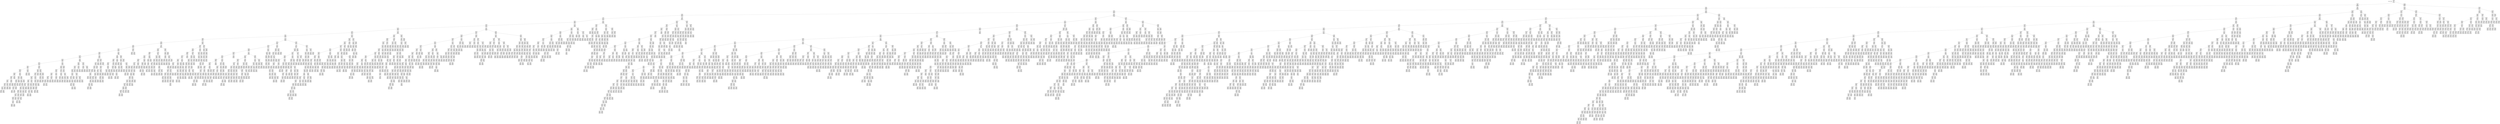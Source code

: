digraph {
rankdir="TB"
node [shape=box]
stats [label="Objects found: 20640"]
2988 [ label = "ID: 2988\n sID: 20237\n obj: 2\n flb: ∞\n fhb: -1,00\n slb: ∞\n shb: -1,00"]
18350 [ label = "ID: 18350\n sID: 2368\n obj: 2\n flb: 2,53\n fhb: 29,81\n slb: 2349,96\n shb: 2358,12"]
5526 [ label = "ID: 5526\n sID: 4028\n obj: 2\n flb: 2,69\n fhb: 19,38\n slb: 14,62\n shb: 35,15"]
17477 [ label = "ID: 17477\n sID: 8839\n obj: 2\n flb: 3,15\n fhb: 18,35\n slb: 13,85\n shb: 30,11"]
10978 [ label = "ID: 10978\n sID: 3906\n obj: 2\n flb: 2,81\n fhb: 16,94\n slb: 10,31\n shb: 20,38"]
11369 [ label = "ID: 11369\n sID: 9\n obj: 2\n flb: 3,16\n fhb: 10,18\n slb: 6,85\n shb: 18,74"]
7643 [ label = "ID: 7643\n sID: 6452\n obj: 2\n flb: 3,24\n fhb: 9,33\n slb: 6,87\n shb: 16,45"]
18905 [ label = "ID: 18905\n sID: 4175\n obj: 2\n flb: 3,18\n fhb: 9,30\n slb: 6,31\n shb: 13,38"]
11182 [ label = "ID: 11182\n sID: 15941\n obj: 2\n flb: 3,54\n fhb: 9,42\n slb: 6,60\n shb: 12,28"]
438 [ label = "ID: 438\n sID: 17044\n obj: 2\n flb: 3,26\n fhb: 9,21\n slb: 5,72\n shb: 11,69"]
8049 [ label = "ID: 8049\n sID: 9451\n obj: 2\n flb: 3,23\n fhb: 9,45\n slb: 5,90\n shb: 12,62"]
9483 [ label = "ID: 9483\n sID: 1865\n obj: 2\n flb: 3,84\n fhb: 9,34\n slb: 6,13\n shb: 12,47"]
10296 [ label = "ID: 10296\n sID: 7620\n obj: 2\n flb: 3,89\n fhb: 8,86\n slb: 6,11\n shb: 11,66"]
10888 [ label = "ID: 10888\n sID: 627\n obj: 2\n flb: 3,56\n fhb: 8,84\n slb: 6,08\n shb: 10,72"]
270 [ label = "ID: 270\n sID: 7210\n obj: 2\n flb: 2,51\n fhb: 7,19\n slb: 5,56\n shb: 10,47"]
5914 [ label = "ID: 5914\n sID: 18066\n obj: 2\n flb: 3,53\n fhb: 8,73\n slb: 5,78\n shb: 10,21"]
15273 [ label = "ID: 15273\n sID: 18406\n obj: 2\n flb: 3,74\n fhb: 7,82\n slb: 5,58\n shb: 10,30"]
10008 [ label = "ID: 10008\n sID: 10714\n obj: 2\n flb: 3,35\n fhb: 8,34\n slb: 5,47\n shb: 9,81"]
3072 [ label = "ID: 3072\n sID: 11236\n obj: 2\n flb: 3,74\n fhb: 8,16\n slb: 5,19\n shb: 9,24"]
15271 [ label = "ID: 15271\n sID: 2210\n obj: 2\n flb: 4,32\n fhb: 7,47\n slb: 6,01\n shb: 8,92"]
12314 [ label = "ID: 12314\n sID: 13102\n obj: 2\n flb: 3,33\n fhb: 6,47\n slb: 4,86\n shb: 8,73"]
14361 [ label = "ID: 14361\n sID: 16832\n obj: 2\n flb: 3,83\n fhb: 6,65\n slb: 5,01\n shb: 7,58"]
8754 [ label = "ID: 8754\n sID: 15626\n obj: 2\n flb: 3,24\n fhb: 5,57\n slb: 4,84\n shb: 7,97"]
19051 [ label = "ID: 19051\n sID: 747\n obj: 2\n flb: 3,90\n fhb: 6,46\n slb: 5,11\n shb: 7,70"]
4708 [ label = "ID: 4708\n sID: 8620\n obj: 2\n flb: 4,13\n fhb: 6,27\n slb: 5,10\n shb: 6,87"]
120 [ label = "ID: 120\n sID: 3710\n obj: 2\n flb: 4,21\n fhb: 6,24\n slb: 5,49\n shb: 6,76"]
2839 [ label = "ID: 2839\n sID: NaN\n obj: 6\n flb: 2,70\n fhb: 5,23\n slb: 5,10\n shb: 6,21"]
18844 [ label = "ID: 18844\n sID: NaN\n obj: 1\n flb: 5,33\n fhb: 5,33\n slb: 4,89\n shb: 4,89"]
11205 [ label = "ID: 11205\n sID: NaN\n obj: 3\n flb: 4,65\n fhb: 6,14\n slb: 4,12\n shb: 5,26"]
11657 [ label = "ID: 11657\n sID: 10377\n obj: 2\n flb: 4,87\n fhb: 6,87\n slb: 4,35\n shb: 6,04"]
4954 [ label = "ID: 4954\n sID: NaN\n obj: 5\n flb: 4,05\n fhb: 5,50\n slb: 4,68\n shb: 6,78"]
725 [ label = "ID: 725\n sID: NaN\n obj: 2\n flb: 5,56\n fhb: 5,60\n slb: 3,70\n shb: 4,72"]
4362 [ label = "ID: 4362\n sID: 5916\n obj: 2\n flb: 5,50\n fhb: 6,84\n slb: 4,49\n shb: 6,57"]
546 [ label = "ID: 546\n sID: NaN\n obj: 6\n flb: 3,87\n fhb: 5,22\n slb: 5,77\n shb: 6,89"]
19313 [ label = "ID: 19313\n sID: NaN\n obj: 1\n flb: 5,88\n fhb: 5,88\n slb: 3,93\n shb: 3,93"]
18465 [ label = "ID: 18465\n sID: NaN\n obj: 1\n flb: 5,46\n fhb: 5,46\n slb: 4,56\n shb: 4,56"]
3456 [ label = "ID: 3456\n sID: 6772\n obj: 2\n flb: 5,01\n fhb: 7,26\n slb: 3,78\n shb: 6,55"]
7075 [ label = "ID: 7075\n sID: 13641\n obj: 2\n flb: 3,16\n fhb: 5,85\n slb: 5,28\n shb: 7,27"]
16364 [ label = "ID: 16364\n sID: 18683\n obj: 2\n flb: 2,81\n fhb: 5,80\n slb: 4,63\n shb: 6,45"]
18384 [ label = "ID: 18384\n sID: 9060\n obj: 2\n flb: 2,81\n fhb: 5,25\n slb: 4,06\n shb: 6,88"]
14146 [ label = "ID: 14146\n sID: 15129\n obj: 2\n flb: 4,23\n fhb: 5,48\n slb: 4,71\n shb: 6,41"]
15 [ label = "ID: 15\n sID: NaN\n obj: 5\n flb: 3,63\n fhb: 5,07\n slb: 4,72\n shb: 5,69"]
258 [ label = "ID: 258\n sID: NaN\n obj: 6\n flb: 5,03\n fhb: 5,74\n slb: 4,39\n shb: 4,75"]
2330 [ label = "ID: 2330\n sID: NaN\n obj: 3\n flb: 5,78\n fhb: 6,24\n slb: 5,07\n shb: 6,03"]
4315 [ label = "ID: 4315\n sID: NaN\n obj: 3\n flb: 4,22\n fhb: 4,85\n slb: 4,11\n shb: 4,83"]
397 [ label = "ID: 397\n sID: NaN\n obj: 5\n flb: 4,83\n fhb: 5,96\n slb: 3,93\n shb: 5,38"]
917 [ label = "ID: 917\n sID: 5352\n obj: 2\n flb: 5,45\n fhb: 6,97\n slb: 3,91\n shb: 6,25"]
312 [ label = "ID: 312\n sID: 1847\n obj: 2\n flb: 3,53\n fhb: 5,49\n slb: 4,58\n shb: 7,45"]
3649 [ label = "ID: 3649\n sID: NaN\n obj: 8\n flb: 4,04\n fhb: 5,17\n slb: 5,09\n shb: 6,07"]
5664 [ label = "ID: 5664\n sID: NaN\n obj: 2\n flb: 4,92\n fhb: 5,12\n slb: 4,17\n shb: 4,83"]
6132 [ label = "ID: 6132\n sID: NaN\n obj: 4\n flb: 5,14\n fhb: 5,66\n slb: 4,54\n shb: 5,52"]
2463 [ label = "ID: 2463\n sID: 14706\n obj: 2\n flb: 5,29\n fhb: 6,82\n slb: 4,52\n shb: 6,32"]
5058 [ label = "ID: 5058\n sID: NaN\n obj: 7\n flb: 4,42\n fhb: 5,20\n slb: 5,01\n shb: 6,53"]
5340 [ label = "ID: 5340\n sID: NaN\n obj: 2\n flb: 5,01\n fhb: 5,30\n slb: 4,49\n shb: 4,50"]
6594 [ label = "ID: 6594\n sID: 15670\n obj: 2\n flb: 5,73\n fhb: 9,26\n slb: 4,41\n shb: 7,82"]
13121 [ label = "ID: 13121\n sID: 5454\n obj: 2\n flb: 3,36\n fhb: 6,71\n slb: 5,00\n shb: 8,62"]
6960 [ label = "ID: 6960\n sID: 13562\n obj: 2\n flb: 2,77\n fhb: 6,72\n slb: 4,74\n shb: 8,88"]
16714 [ label = "ID: 16714\n sID: 10426\n obj: 2\n flb: 3,23\n fhb: 6,49\n slb: 5,36\n shb: 7,93"]
7469 [ label = "ID: 7469\n sID: 5185\n obj: 2\n flb: 3,35\n fhb: 6,38\n slb: 4,64\n shb: 7,69"]
3564 [ label = "ID: 3564\n sID: 19429\n obj: 2\n flb: 2,74\n fhb: 6,58\n slb: 4,52\n shb: 7,93"]
5159 [ label = "ID: 5159\n sID: 5547\n obj: 2\n flb: 3,77\n fhb: 6,55\n slb: 5,03\n shb: 7,88"]
5093 [ label = "ID: 5093\n sID: 15992\n obj: 2\n flb: 3,08\n fhb: 6,48\n slb: 4,65\n shb: 8,32"]
13720 [ label = "ID: 13720\n sID: 12554\n obj: 2\n flb: 4,14\n fhb: 6,39\n slb: 4,86\n shb: 7,71"]
19967 [ label = "ID: 19967\n sID: 15432\n obj: 2\n flb: 3,23\n fhb: 5,36\n slb: 4,88\n shb: 7,00"]
17471 [ label = "ID: 17471\n sID: 4666\n obj: 2\n flb: 2,79\n fhb: 5,19\n slb: 5,07\n shb: 6,61"]
4119 [ label = "ID: 4119\n sID: NaN\n obj: 6\n flb: 3,95\n fhb: 5,30\n slb: 4,57\n shb: 6,06"]
1 [ label = "ID: 1\n sID: NaN\n obj: 6\n flb: 4,90\n fhb: 5,58\n slb: 3,83\n shb: 5,11"]
2176 [ label = "ID: 2176\n sID: NaN\n obj: 2\n flb: 5,10\n fhb: 5,18\n slb: 4,30\n shb: 5,02"]
9647 [ label = "ID: 9647\n sID: 15369\n obj: 2\n flb: 4,89\n fhb: 7,07\n slb: 3,92\n shb: 6,15"]
7370 [ label = "ID: 7370\n sID: 18768\n obj: 2\n flb: 3,78\n fhb: 5,59\n slb: 4,81\n shb: 6,71"]
3329 [ label = "ID: 3329\n sID: NaN\n obj: 8\n flb: 3,41\n fhb: 4,84\n slb: 3,83\n shb: 5,64"]
9314 [ label = "ID: 9314\n sID: NaN\n obj: 3\n flb: 5,19\n fhb: 5,43\n slb: 4,60\n shb: 4,98"]
17760 [ label = "ID: 17760\n sID: NaN\n obj: 3\n flb: 4,42\n fhb: 5,60\n slb: 4,41\n shb: 5,58"]
2778 [ label = "ID: 2778\n sID: NaN\n obj: 3\n flb: 5,14\n fhb: 6,81\n slb: 4,86\n shb: 5,37"]
2116 [ label = "ID: 2116\n sID: 13080\n obj: 2\n flb: 5,19\n fhb: 6,76\n slb: 4,25\n shb: 5,89"]
274 [ label = "ID: 274\n sID: 4462\n obj: 2\n flb: 3,65\n fhb: 5,48\n slb: 4,29\n shb: 6,33"]
2417 [ label = "ID: 2417\n sID: NaN\n obj: 6\n flb: 3,78\n fhb: 5,42\n slb: 4,51\n shb: 5,77"]
16308 [ label = "ID: 16308\n sID: NaN\n obj: 2\n flb: 4,82\n fhb: 5,37\n slb: 3,59\n shb: 4,97"]
19764 [ label = "ID: 19764\n sID: NaN\n obj: 1\n flb: 5,17\n fhb: 5,17\n slb: 4,57\n shb: 4,57"]
5729 [ label = "ID: 5729\n sID: 18299\n obj: 2\n flb: 4,82\n fhb: 6,46\n slb: 4,03\n shb: 6,25"]
183 [ label = "ID: 183\n sID: NaN\n obj: 6\n flb: 3,96\n fhb: 6,43\n slb: 5,62\n shb: 6,88"]
2690 [ label = "ID: 2690\n sID: NaN\n obj: 1\n flb: 6,38\n fhb: 6,38\n slb: 6,33\n shb: 6,33"]
15750 [ label = "ID: 15750\n sID: 14541\n obj: 2\n flb: 4,76\n fhb: 6,24\n slb: 4,16\n shb: 6,18"]
7553 [ label = "ID: 7553\n sID: 2722\n obj: 2\n flb: 3,62\n fhb: 5,50\n slb: 4,68\n shb: 7,39"]
4612 [ label = "ID: 4612\n sID: 12341\n obj: 2\n flb: 3,98\n fhb: 6,36\n slb: 4,64\n shb: 7,51"]
4398 [ label = "ID: 4398\n sID: 14771\n obj: 2\n flb: 3,35\n fhb: 6,47\n slb: 5,70\n shb: 7,56"]
550 [ label = "ID: 550\n sID: NaN\n obj: 5\n flb: 3,67\n fhb: 5,35\n slb: 4,86\n shb: 5,96"]
108 [ label = "ID: 108\n sID: NaN\n obj: 5\n flb: 4,44\n fhb: 5,48\n slb: 3,93\n shb: 5,23"]
14615 [ label = "ID: 14615\n sID: NaN\n obj: 1\n flb: 5,60\n fhb: 5,60\n slb: 4,68\n shb: 4,68"]
4839 [ label = "ID: 4839\n sID: NaN\n obj: 5\n flb: 5,49\n fhb: 6,39\n slb: 3,90\n shb: 5,24"]
9186 [ label = "ID: 9186\n sID: NaN\n obj: 4\n flb: 4,76\n fhb: 5,78\n slb: 4,37\n shb: 5,77"]
15962 [ label = "ID: 15962\n sID: 17851\n obj: 2\n flb: 4,84\n fhb: 6,88\n slb: 4,28\n shb: 6,32"]
13854 [ label = "ID: 13854\n sID: 7957\n obj: 2\n flb: 3,10\n fhb: 5,89\n slb: 4,67\n shb: 7,41"]
10779 [ label = "ID: 10779\n sID: 8861\n obj: 2\n flb: 3,72\n fhb: 6,34\n slb: 5,35\n shb: 6,90"]
12386 [ label = "ID: 12386\n sID: 10999\n obj: 2\n flb: 3,92\n fhb: 5,06\n slb: 4,20\n shb: 6,72"]
9392 [ label = "ID: 9392\n sID: NaN\n obj: 5\n flb: 4,39\n fhb: 6,04\n slb: 5,77\n shb: 6,93"]
2857 [ label = "ID: 2857\n sID: NaN\n obj: 5\n flb: 5,07\n fhb: 6,37\n slb: 4,40\n shb: 5,86"]
2767 [ label = "ID: 2767\n sID: NaN\n obj: 5\n flb: 5,34\n fhb: 6,36\n slb: 4,09\n shb: 5,96"]
1066 [ label = "ID: 1066\n sID: NaN\n obj: 4\n flb: 4,21\n fhb: 5,62\n slb: 4,10\n shb: 4,73"]
807 [ label = "ID: 807\n sID: NaN\n obj: 7\n flb: 4,98\n fhb: 6,20\n slb: 4,77\n shb: 5,87"]
19802 [ label = "ID: 19802\n sID: 10177\n obj: 2\n flb: 5,26\n fhb: 6,99\n slb: 3,93\n shb: 6,20"]
19612 [ label = "ID: 19612\n sID: 855\n obj: 2\n flb: 3,32\n fhb: 5,73\n slb: 5,02\n shb: 7,92"]
8253 [ label = "ID: 8253\n sID: 6516\n obj: 2\n flb: 4,13\n fhb: 5,83\n slb: 5,74\n shb: 7,53"]
6274 [ label = "ID: 6274\n sID: NaN\n obj: 4\n flb: 3,66\n fhb: 5,97\n slb: 5,22\n shb: 6,09"]
5183 [ label = "ID: 5183\n sID: NaN\n obj: 3\n flb: 5,33\n fhb: 5,76\n slb: 4,71\n shb: 5,71"]
4082 [ label = "ID: 4082\n sID: NaN\n obj: 4\n flb: 4,79\n fhb: 6,15\n slb: 4,26\n shb: 4,91"]
2887 [ label = "ID: 2887\n sID: NaN\n obj: 3\n flb: 4,91\n fhb: 5,05\n slb: 4,50\n shb: 4,79"]
8124 [ label = "ID: 8124\n sID: 9275\n obj: 2\n flb: 5,63\n fhb: 8,26\n slb: 4,46\n shb: 7,90"]
14205 [ label = "ID: 14205\n sID: 9168\n obj: 2\n flb: 3,42\n fhb: 6,36\n slb: 4,91\n shb: 8,59"]
2001 [ label = "ID: 2001\n sID: 6733\n obj: 2\n flb: 4,09\n fhb: 7,30\n slb: 5,23\n shb: 8,80"]
1114 [ label = "ID: 1114\n sID: 9226\n obj: 2\n flb: 3,24\n fhb: 6,81\n slb: 5,40\n shb: 7,87"]
10608 [ label = "ID: 10608\n sID: 4335\n obj: 2\n flb: 4,37\n fhb: 6,25\n slb: 4,99\n shb: 7,65"]
2348 [ label = "ID: 2348\n sID: 5680\n obj: 2\n flb: 4,22\n fhb: 6,64\n slb: 5,92\n shb: 7,57"]
2441 [ label = "ID: 2441\n sID: NaN\n obj: 5\n flb: 4,18\n fhb: 6,86\n slb: 5,63\n shb: 7,17"]
1149 [ label = "ID: 1149\n sID: NaN\n obj: 7\n flb: 5,42\n fhb: 7,01\n slb: 4,36\n shb: 6,51"]
524 [ label = "ID: 524\n sID: NaN\n obj: 3\n flb: 5,55\n fhb: 7,09\n slb: 4,45\n shb: 6,17"]
19780 [ label = "ID: 19780\n sID: 16250\n obj: 2\n flb: 4,54\n fhb: 6,16\n slb: 3,82\n shb: 6,11"]
1680 [ label = "ID: 1680\n sID: NaN\n obj: 7\n flb: 3,88\n fhb: 5,15\n slb: 4,95\n shb: 6,82"]
3630 [ label = "ID: 3630\n sID: NaN\n obj: 3\n flb: 4,70\n fhb: 5,72\n slb: 3,68\n shb: 4,50"]
6712 [ label = "ID: 6712\n sID: 7673\n obj: 2\n flb: 5,21\n fhb: 6,97\n slb: 3,72\n shb: 6,38"]
16292 [ label = "ID: 16292\n sID: 19942\n obj: 2\n flb: 3,69\n fhb: 5,83\n slb: 5,01\n shb: 7,33"]
6097 [ label = "ID: 6097\n sID: NaN\n obj: 7\n flb: 3,94\n fhb: 5,68\n slb: 6,11\n shb: 7,16"]
16655 [ label = "ID: 16655\n sID: NaN\n obj: 2\n flb: 5,24\n fhb: 5,39\n slb: 4,93\n shb: 5,06"]
13109 [ label = "ID: 13109\n sID: 18028\n obj: 2\n flb: 4,94\n fhb: 7,10\n slb: 4,01\n shb: 6,48"]
19132 [ label = "ID: 19132\n sID: 18449\n obj: 2\n flb: 4,21\n fhb: 6,52\n slb: 5,15\n shb: 8,35"]
6084 [ label = "ID: 6084\n sID: 734\n obj: 2\n flb: 4,26\n fhb: 5,52\n slb: 5,11\n shb: 7,14"]
100 [ label = "ID: 100\n sID: NaN\n obj: 7\n flb: 3,64\n fhb: 5,46\n slb: 4,52\n shb: 5,77"]
9363 [ label = "ID: 9363\n sID: NaN\n obj: 3\n flb: 4,52\n fhb: 5,37\n slb: 3,70\n shb: 5,20"]
244 [ label = "ID: 244\n sID: NaN\n obj: 2\n flb: 5,08\n fhb: 6,32\n slb: 3,64\n shb: 4,65"]
4875 [ label = "ID: 4875\n sID: 14841\n obj: 2\n flb: 5,19\n fhb: 6,91\n slb: 4,29\n shb: 6,49"]
3328 [ label = "ID: 3328\n sID: 19167\n obj: 2\n flb: 3,67\n fhb: 5,60\n slb: 5,03\n shb: 7,08"]
3151 [ label = "ID: 3151\n sID: NaN\n obj: 4\n flb: 4,03\n fhb: 5,27\n slb: 5,18\n shb: 6,35"]
1339 [ label = "ID: 1339\n sID: NaN\n obj: 4\n flb: 5,06\n fhb: 6,38\n slb: 3,69\n shb: 5,03"]
1824 [ label = "ID: 1824\n sID: NaN\n obj: 3\n flb: 5,35\n fhb: 5,66\n slb: 4,46\n shb: 5,53"]
12084 [ label = "ID: 12084\n sID: 15892\n obj: 2\n flb: 5,33\n fhb: 6,59\n slb: 4,59\n shb: 5,77"]
863 [ label = "ID: 863\n sID: NaN\n obj: 8\n flb: 4,10\n fhb: 6,18\n slb: 6,31\n shb: 7,68"]
9252 [ label = "ID: 9252\n sID: 5561\n obj: 2\n flb: 5,69\n fhb: 8,29\n slb: 4,42\n shb: 8,16"]
9045 [ label = "ID: 9045\n sID: 13448\n obj: 2\n flb: 3,92\n fhb: 6,86\n slb: 5,38\n shb: 8,46"]
5021 [ label = "ID: 5021\n sID: 12942\n obj: 2\n flb: 4,26\n fhb: 7,28\n slb: 5,57\n shb: 8,79"]
19074 [ label = "ID: 19074\n sID: 9944\n obj: 2\n flb: 3,44\n fhb: 6,23\n slb: 5,38\n shb: 8,46"]
11501 [ label = "ID: 11501\n sID: 12060\n obj: 2\n flb: 4,02\n fhb: 6,84\n slb: 5,48\n shb: 7,69"]
1363 [ label = "ID: 1363\n sID: 15272\n obj: 2\n flb: 4,12\n fhb: 6,01\n slb: 4,83\n shb: 7,91"]
7707 [ label = "ID: 7707\n sID: NaN\n obj: 6\n flb: 4,16\n fhb: 5,75\n slb: 5,56\n shb: 6,61"]
7809 [ label = "ID: 7809\n sID: 13782\n obj: 2\n flb: 4,94\n fhb: 6,62\n slb: 3,90\n shb: 6,29"]
1862 [ label = "ID: 1862\n sID: NaN\n obj: 4\n flb: 4,22\n fhb: 5,47\n slb: 5,13\n shb: 5,93"]
14786 [ label = "ID: 14786\n sID: 4136\n obj: 2\n flb: 4,54\n fhb: 6,56\n slb: 2,93\n shb: 5,96"]
9711 [ label = "ID: 9711\n sID: NaN\n obj: 3\n flb: 3,80\n fhb: 4,67\n slb: 3,88\n shb: 6,05"]
1272 [ label = "ID: 1272\n sID: NaN\n obj: 4\n flb: 5,35\n fhb: 6,30\n slb: 4,04\n shb: 5,99"]
1208 [ label = "ID: 1208\n sID: NaN\n obj: 8\n flb: 5,10\n fhb: 7,05\n slb: 5,03\n shb: 6,53"]
1246 [ label = "ID: 1246\n sID: 15984\n obj: 2\n flb: 5,08\n fhb: 7,12\n slb: 3,96\n shb: 6,03"]
13110 [ label = "ID: 13110\n sID: 15618\n obj: 2\n flb: 4,24\n fhb: 6,11\n slb: 4,97\n shb: 6,64"]
638 [ label = "ID: 638\n sID: NaN\n obj: 8\n flb: 3,48\n fhb: 5,67\n slb: 5,39\n shb: 6,69"]
2354 [ label = "ID: 2354\n sID: NaN\n obj: 2\n flb: 5,00\n fhb: 5,54\n slb: 4,26\n shb: 5,41"]
18092 [ label = "ID: 18092\n sID: 13797\n obj: 2\n flb: 4,83\n fhb: 6,27\n slb: 3,33\n shb: 6,03"]
2925 [ label = "ID: 2925\n sID: NaN\n obj: 7\n flb: 4,14\n fhb: 5,27\n slb: 5,05\n shb: 6,50"]
12140 [ label = "ID: 12140\n sID: NaN\n obj: 4\n flb: 4,72\n fhb: 5,56\n slb: 4,69\n shb: 5,49"]
4213 [ label = "ID: 4213\n sID: NaN\n obj: 7\n flb: 5,31\n fhb: 7,01\n slb: 4,27\n shb: 6,63"]
10759 [ label = "ID: 10759\n sID: 4738\n obj: 2\n flb: 5,37\n fhb: 7,16\n slb: 4,30\n shb: 6,82"]
7173 [ label = "ID: 7173\n sID: NaN\n obj: 2\n flb: 4,53\n fhb: 6,10\n slb: 5,39\n shb: 6,73"]
832 [ label = "ID: 832\n sID: NaN\n obj: 7\n flb: 5,21\n fhb: 7,58\n slb: 4,49\n shb: 5,91"]
9730 [ label = "ID: 9730\n sID: 10987\n obj: 2\n flb: 5,15\n fhb: 6,73\n slb: 4,07\n shb: 6,67"]
830 [ label = "ID: 830\n sID: 18484\n obj: 2\n flb: 3,35\n fhb: 6,19\n slb: 4,78\n shb: 7,03"]
2154 [ label = "ID: 2154\n sID: NaN\n obj: 6\n flb: 4,52\n fhb: 5,56\n slb: 4,93\n shb: 6,24"]
5812 [ label = "ID: 5812\n sID: NaN\n obj: 5\n flb: 4,69\n fhb: 5,49\n slb: 3,75\n shb: 5,20"]
14611 [ label = "ID: 14611\n sID: 1649\n obj: 2\n flb: 4,67\n fhb: 6,66\n slb: 3,66\n shb: 5,88"]
2209 [ label = "ID: 2209\n sID: NaN\n obj: 8\n flb: 3,18\n fhb: 4,95\n slb: 4,64\n shb: 5,84"]
8562 [ label = "ID: 8562\n sID: NaN\n obj: 1\n flb: 4,70\n fhb: 4,70\n slb: 4,12\n shb: 4,12"]
4446 [ label = "ID: 4446\n sID: 5821\n obj: 2\n flb: 5,56\n fhb: 7,89\n slb: 5,11\n shb: 7,58"]
12853 [ label = "ID: 12853\n sID: 7987\n obj: 2\n flb: 3,34\n fhb: 6,75\n slb: 5,51\n shb: 8,03"]
50 [ label = "ID: 50\n sID: 6643\n obj: 2\n flb: 3,13\n fhb: 6,18\n slb: 5,14\n shb: 7,40"]
6103 [ label = "ID: 6103\n sID: 14238\n obj: 2\n flb: 4,16\n fhb: 6,44\n slb: 5,28\n shb: 7,23"]
18603 [ label = "ID: 18603\n sID: 10835\n obj: 2\n flb: 3,09\n fhb: 5,78\n slb: 5,21\n shb: 7,92"]
3180 [ label = "ID: 3180\n sID: 13257\n obj: 2\n flb: 3,64\n fhb: 5,91\n slb: 4,93\n shb: 7,13"]
941 [ label = "ID: 941\n sID: NaN\n obj: 7\n flb: 4,75\n fhb: 5,65\n slb: 6,04\n shb: 7,47"]
17266 [ label = "ID: 17266\n sID: NaN\n obj: 1\n flb: 5,76\n fhb: 5,76\n slb: 5,52\n shb: 5,52"]
4771 [ label = "ID: 4771\n sID: NaN\n obj: 5\n flb: 5,05\n fhb: 6,15\n slb: 4,59\n shb: 5,31"]
8515 [ label = "ID: 8515\n sID: NaN\n obj: 3\n flb: 5,70\n fhb: 6,76\n slb: 4,16\n shb: 6,24"]
60 [ label = "ID: 60\n sID: NaN\n obj: 5\n flb: 5,39\n fhb: 6,61\n slb: 4,46\n shb: 6,36"]
15235 [ label = "ID: 15235\n sID: 13113\n obj: 2\n flb: 5,69\n fhb: 7,33\n slb: 4,73\n shb: 6,71"]
2279 [ label = "ID: 2279\n sID: NaN\n obj: 5\n flb: 3,75\n fhb: 5,70\n slb: 5,29\n shb: 7,21"]
9216 [ label = "ID: 9216\n sID: NaN\n obj: 2\n flb: 4,55\n fhb: 5,10\n slb: 4,12\n shb: 4,53"]
13164 [ label = "ID: 13164\n sID: 8643\n obj: 2\n flb: 5,91\n fhb: 9,20\n slb: 4,66\n shb: 8,54"]
13591 [ label = "ID: 13591\n sID: 2360\n obj: 2\n flb: 3,90\n fhb: 8,06\n slb: 5,09\n shb: 8,69"]
5964 [ label = "ID: 5964\n sID: 2673\n obj: 2\n flb: 3,90\n fhb: 6,93\n slb: 5,17\n shb: 9,32"]
4033 [ label = "ID: 4033\n sID: 1364\n obj: 2\n flb: 3,49\n fhb: 7,56\n slb: 5,34\n shb: 8,55"]
5941 [ label = "ID: 5941\n sID: 19091\n obj: 2\n flb: 3,68\n fhb: 7,15\n slb: 5,44\n shb: 8,82"]
7107 [ label = "ID: 7107\n sID: 4008\n obj: 2\n flb: 4,53\n fhb: 7,11\n slb: 5,75\n shb: 8,68"]
3912 [ label = "ID: 3912\n sID: 13467\n obj: 2\n flb: 3,75\n fhb: 6,65\n slb: 5,64\n shb: 8,42"]
2609 [ label = "ID: 2609\n sID: 19503\n obj: 2\n flb: 4,12\n fhb: 6,45\n slb: 4,96\n shb: 8,00"]
4938 [ label = "ID: 4938\n sID: 300\n obj: 2\n flb: 3,52\n fhb: 6,41\n slb: 4,86\n shb: 7,49"]
8191 [ label = "ID: 8191\n sID: 555\n obj: 2\n flb: 3,07\n fhb: 6,00\n slb: 5,68\n shb: 8,42"]
2323 [ label = "ID: 2323\n sID: NaN\n obj: 6\n flb: 3,74\n fhb: 5,81\n slb: 4,73\n shb: 6,14"]
3253 [ label = "ID: 3253\n sID: NaN\n obj: 3\n flb: 4,90\n fhb: 5,99\n slb: 4,45\n shb: 5,57"]
2800 [ label = "ID: 2800\n sID: NaN\n obj: 1\n flb: 6,40\n fhb: 6,40\n slb: 5,46\n shb: 5,46"]
7117 [ label = "ID: 7117\n sID: NaN\n obj: 4\n flb: 4,88\n fhb: 5,81\n slb: 4,85\n shb: 5,43"]
7279 [ label = "ID: 7279\n sID: 10361\n obj: 2\n flb: 5,33\n fhb: 6,54\n slb: 3,40\n shb: 5,71"]
4561 [ label = "ID: 4561\n sID: NaN\n obj: 4\n flb: 4,32\n fhb: 5,07\n slb: 5,26\n shb: 6,03"]
913 [ label = "ID: 913\n sID: NaN\n obj: 5\n flb: 5,60\n fhb: 6,65\n slb: 4,40\n shb: 5,74"]
2630 [ label = "ID: 2630\n sID: NaN\n obj: 6\n flb: 5,40\n fhb: 6,96\n slb: 4,82\n shb: 6,14"]
19705 [ label = "ID: 19705\n sID: 19891\n obj: 2\n flb: 5,73\n fhb: 8,73\n slb: 4,88\n shb: 6,96"]
14565 [ label = "ID: 14565\n sID: 7227\n obj: 2\n flb: 3,63\n fhb: 5,64\n slb: 5,22\n shb: 7,53"]
9739 [ label = "ID: 9739\n sID: 9689\n obj: 2\n flb: 3,04\n fhb: 5,47\n slb: 4,82\n shb: 6,30"]
4812 [ label = "ID: 4812\n sID: NaN\n obj: 8\n flb: 4,27\n fhb: 5,96\n slb: 4,96\n shb: 6,68"]
967 [ label = "ID: 967\n sID: NaN\n obj: 4\n flb: 6,10\n fhb: 6,28\n slb: 4,14\n shb: 6,05"]
932 [ label = "ID: 932\n sID: NaN\n obj: 5\n flb: 4,29\n fhb: 5,93\n slb: 3,84\n shb: 5,00"]
12646 [ label = "ID: 12646\n sID: NaN\n obj: 2\n flb: 5,33\n fhb: 6,62\n slb: 5,13\n shb: 6,41"]
9948 [ label = "ID: 9948\n sID: 5610\n obj: 2\n flb: 5,42\n fhb: 7,86\n slb: 3,91\n shb: 6,66"]
11042 [ label = "ID: 11042\n sID: 17275\n obj: 2\n flb: 3,58\n fhb: 6,16\n slb: 4,79\n shb: 6,39"]
769 [ label = "ID: 769\n sID: NaN\n obj: 7\n flb: 3,82\n fhb: 5,94\n slb: 5,55\n shb: 7,38"]
5488 [ label = "ID: 5488\n sID: NaN\n obj: 4\n flb: 5,43\n fhb: 6,37\n slb: 4,62\n shb: 5,46"]
16560 [ label = "ID: 16560\n sID: 2496\n obj: 2\n flb: 4,66\n fhb: 6,60\n slb: 4,05\n shb: 5,53"]
13284 [ label = "ID: 13284\n sID: 11287\n obj: 2\n flb: 4,10\n fhb: 5,58\n slb: 4,51\n shb: 7,12"]
572 [ label = "ID: 572\n sID: NaN\n obj: 5\n flb: 3,48\n fhb: 4,99\n slb: 4,23\n shb: 5,48"]
2599 [ label = "ID: 2599\n sID: NaN\n obj: 2\n flb: 3,73\n fhb: 4,93\n slb: 3,48\n shb: 4,57"]
1880 [ label = "ID: 1880\n sID: NaN\n obj: 3\n flb: 4,70\n fhb: 5,14\n slb: 3,84\n shb: 4,35"]
15288 [ label = "ID: 15288\n sID: 8697\n obj: 2\n flb: 4,72\n fhb: 7,56\n slb: 4,72\n shb: 6,70"]
8073 [ label = "ID: 8073\n sID: 16896\n obj: 2\n flb: 2,86\n fhb: 5,48\n slb: 4,71\n shb: 7,53"]
4280 [ label = "ID: 4280\n sID: NaN\n obj: 8\n flb: 3,81\n fhb: 6,15\n slb: 4,85\n shb: 6,38"]
2242 [ label = "ID: 2242\n sID: NaN\n obj: 4\n flb: 4,51\n fhb: 5,95\n slb: 3,63\n shb: 5,27"]
3232 [ label = "ID: 3232\n sID: NaN\n obj: 3\n flb: 5,41\n fhb: 5,98\n slb: 4,95\n shb: 5,38"]
570 [ label = "ID: 570\n sID: 9616\n obj: 2\n flb: 5,48\n fhb: 6,85\n slb: 4,28\n shb: 6,54"]
1523 [ label = "ID: 1523\n sID: NaN\n obj: 8\n flb: 3,31\n fhb: 6,24\n slb: 5,17\n shb: 6,52"]
15158 [ label = "ID: 15158\n sID: NaN\n obj: 2\n flb: 5,42\n fhb: 6,75\n slb: 5,31\n shb: 5,36"]
4057 [ label = "ID: 4057\n sID: 18009\n obj: 2\n flb: 5,69\n fhb: 8,33\n slb: 4,15\n shb: 7,87"]
3893 [ label = "ID: 3893\n sID: 14477\n obj: 2\n flb: 3,48\n fhb: 6,83\n slb: 5,75\n shb: 9,09"]
11961 [ label = "ID: 11961\n sID: 3436\n obj: 2\n flb: 4,42\n fhb: 6,54\n slb: 5,96\n shb: 8,86"]
5277 [ label = "ID: 5277\n sID: 6194\n obj: 2\n flb: 3,87\n fhb: 7,06\n slb: 5,91\n shb: 8,05"]
6180 [ label = "ID: 6180\n sID: 4620\n obj: 2\n flb: 3,87\n fhb: 6,45\n slb: 5,08\n shb: 7,05"]
3648 [ label = "ID: 3648\n sID: 14092\n obj: 2\n flb: 3,14\n fhb: 5,83\n slb: 4,93\n shb: 8,26"]
4218 [ label = "ID: 4218\n sID: NaN\n obj: 7\n flb: 3,97\n fhb: 5,69\n slb: 5,87\n shb: 7,25"]
14634 [ label = "ID: 14634\n sID: NaN\n obj: 1\n flb: 5,25\n fhb: 5,25\n slb: 5,21\n shb: 5,21"]
7976 [ label = "ID: 7976\n sID: NaN\n obj: 3\n flb: 5,49\n fhb: 6,44\n slb: 4,72\n shb: 5,14"]
8732 [ label = "ID: 8732\n sID: 8590\n obj: 2\n flb: 5,67\n fhb: 7,57\n slb: 4,60\n shb: 6,64"]
2224 [ label = "ID: 2224\n sID: NaN\n obj: 5\n flb: 4,09\n fhb: 4,53\n slb: 4,81\n shb: 5,77"]
3698 [ label = "ID: 3698\n sID: NaN\n obj: 4\n flb: 3,98\n fhb: 5,24\n slb: 3,68\n shb: 4,43"]
22 [ label = "ID: 22\n sID: 12538\n obj: 2\n flb: 5,73\n fhb: 8,07\n slb: 4,61\n shb: 6,95"]
15891 [ label = "ID: 15891\n sID: 16370\n obj: 2\n flb: 3,65\n fhb: 5,98\n slb: 5,24\n shb: 7,89"]
4271 [ label = "ID: 4271\n sID: 14539\n obj: 2\n flb: 4,76\n fhb: 6,72\n slb: 5,06\n shb: 6,82"]
8094 [ label = "ID: 8094\n sID: NaN\n obj: 2\n flb: 4,66\n fhb: 5,47\n slb: 6,12\n shb: 6,23"]
625 [ label = "ID: 625\n sID: NaN\n obj: 5\n flb: 5,27\n fhb: 6,37\n slb: 4,84\n shb: 6,17"]
3290 [ label = "ID: 3290\n sID: NaN\n obj: 6\n flb: 5,15\n fhb: 6,58\n slb: 3,51\n shb: 5,42"]
5545 [ label = "ID: 5545\n sID: NaN\n obj: 4\n flb: 4,99\n fhb: 6,93\n slb: 4,59\n shb: 5,17"]
1059 [ label = "ID: 1059\n sID: NaN\n obj: 4\n flb: 5,83\n fhb: 7,20\n slb: 5,70\n shb: 6,50"]
17675 [ label = "ID: 17675\n sID: 15900\n obj: 2\n flb: 5,55\n fhb: 7,80\n slb: 4,71\n shb: 7,36"]
1538 [ label = "ID: 1538\n sID: NaN\n obj: 8\n flb: 4,98\n fhb: 7,37\n slb: 5,68\n shb: 7,69"]
6511 [ label = "ID: 6511\n sID: NaN\n obj: 7\n flb: 6,12\n fhb: 7,60\n slb: 4,89\n shb: 6,83"]
2351 [ label = "ID: 2351\n sID: 336\n obj: 2\n flb: 6,22\n fhb: 9,74\n slb: 4,21\n shb: 8,18"]
9084 [ label = "ID: 9084\n sID: 16490\n obj: 2\n flb: 3,13\n fhb: 7,09\n slb: 5,00\n shb: 9,42"]
8185 [ label = "ID: 8185\n sID: 6954\n obj: 2\n flb: 2,89\n fhb: 6,77\n slb: 4,61\n shb: 9,11"]
6220 [ label = "ID: 6220\n sID: 1907\n obj: 2\n flb: 3,95\n fhb: 7,88\n slb: 5,48\n shb: 9,26"]
7633 [ label = "ID: 7633\n sID: 16296\n obj: 2\n flb: 3,26\n fhb: 6,57\n slb: 4,86\n shb: 8,28"]
9642 [ label = "ID: 9642\n sID: 14534\n obj: 2\n flb: 2,77\n fhb: 6,81\n slb: 4,89\n shb: 9,02"]
18522 [ label = "ID: 18522\n sID: 17808\n obj: 2\n flb: 3,08\n fhb: 6,91\n slb: 5,42\n shb: 8,59"]
10276 [ label = "ID: 10276\n sID: 17439\n obj: 2\n flb: 3,35\n fhb: 7,37\n slb: 5,87\n shb: 8,44"]
14218 [ label = "ID: 14218\n sID: 12433\n obj: 2\n flb: 2,66\n fhb: 5,64\n slb: 5,29\n shb: 8,69"]
15643 [ label = "ID: 15643\n sID: 3795\n obj: 2\n flb: 3,66\n fhb: 6,99\n slb: 4,98\n shb: 7,87"]
4702 [ label = "ID: 4702\n sID: 17960\n obj: 2\n flb: 4,50\n fhb: 6,75\n slb: 5,25\n shb: 7,76"]
18971 [ label = "ID: 18971\n sID: 14895\n obj: 2\n flb: 3,41\n fhb: 5,77\n slb: 4,65\n shb: 6,99"]
7603 [ label = "ID: 7603\n sID: 3687\n obj: 2\n flb: 3,48\n fhb: 5,36\n slb: 4,58\n shb: 6,67"]
13505 [ label = "ID: 13505\n sID: 19664\n obj: 2\n flb: 3,83\n fhb: 5,35\n slb: 4,09\n shb: 5,68"]
680 [ label = "ID: 680\n sID: NaN\n obj: 6\n flb: 4,07\n fhb: 5,29\n slb: 4,67\n shb: 6,23"]
2634 [ label = "ID: 2634\n sID: NaN\n obj: 4\n flb: 4,65\n fhb: 6,36\n slb: 4,18\n shb: 4,39"]
19761 [ label = "ID: 19761\n sID: NaN\n obj: 1\n flb: 4,74\n fhb: 4,74\n slb: 4,48\n shb: 4,48"]
16692 [ label = "ID: 16692\n sID: 636\n obj: 2\n flb: 4,65\n fhb: 6,87\n slb: 4,25\n shb: 5,47"]
2535 [ label = "ID: 2535\n sID: NaN\n obj: 1\n flb: 4,25\n fhb: 4,25\n slb: 4,78\n shb: 4,78"]
4232 [ label = "ID: 4232\n sID: NaN\n obj: 6\n flb: 4,37\n fhb: 5,52\n slb: 3,76\n shb: 5,28"]
2423 [ label = "ID: 2423\n sID: NaN\n obj: 3\n flb: 4,95\n fhb: 5,61\n slb: 4,52\n shb: 5,34"]
2322 [ label = "ID: 2322\n sID: 9032\n obj: 2\n flb: 5,00\n fhb: 6,80\n slb: 4,43\n shb: 6,38"]
13335 [ label = "ID: 13335\n sID: NaN\n obj: 2\n flb: 4,61\n fhb: 4,70\n slb: 5,67\n shb: 5,94"]
2447 [ label = "ID: 2447\n sID: NaN\n obj: 6\n flb: 4,28\n fhb: 5,55\n slb: 3,69\n shb: 5,04"]
3767 [ label = "ID: 3767\n sID: 18436\n obj: 2\n flb: 4,81\n fhb: 6,58\n slb: 4,50\n shb: 6,54"]
2095 [ label = "ID: 2095\n sID: NaN\n obj: 8\n flb: 4,05\n fhb: 5,47\n slb: 5,24\n shb: 6,82"]
3785 [ label = "ID: 3785\n sID: NaN\n obj: 6\n flb: 5,03\n fhb: 6,05\n slb: 4,44\n shb: 5,84"]
8986 [ label = "ID: 8986\n sID: NaN\n obj: 1\n flb: 5,54\n fhb: 5,54\n slb: 5,22\n shb: 5,22"]
4459 [ label = "ID: 4459\n sID: NaN\n obj: 7\n flb: 5,44\n fhb: 6,99\n slb: 5,18\n shb: 6,87"]
956 [ label = "ID: 956\n sID: NaN\n obj: 7\n flb: 5,21\n fhb: 6,91\n slb: 4,37\n shb: 6,22"]
12497 [ label = "ID: 12497\n sID: 19533\n obj: 2\n flb: 5,06\n fhb: 6,78\n slb: 3,33\n shb: 6,06"]
2185 [ label = "ID: 2185\n sID: NaN\n obj: 7\n flb: 3,23\n fhb: 5,62\n slb: 4,77\n shb: 6,57"]
13595 [ label = "ID: 13595\n sID: NaN\n obj: 1\n flb: 4,60\n fhb: 4,60\n slb: 3,97\n shb: 3,97"]
16823 [ label = "ID: 16823\n sID: 11251\n obj: 2\n flb: 4,63\n fhb: 6,63\n slb: 3,90\n shb: 6,30"]
4907 [ label = "ID: 4907\n sID: 15912\n obj: 2\n flb: 3,66\n fhb: 6,68\n slb: 4,87\n shb: 7,25"]
19549 [ label = "ID: 19549\n sID: 6891\n obj: 2\n flb: 3,70\n fhb: 6,15\n slb: 5,06\n shb: 7,42"]
1323 [ label = "ID: 1323\n sID: NaN\n obj: 5\n flb: 4,93\n fhb: 5,89\n slb: 5,20\n shb: 6,37"]
361 [ label = "ID: 361\n sID: 5706\n obj: 2\n flb: 5,16\n fhb: 6,87\n slb: 3,97\n shb: 5,97"]
3361 [ label = "ID: 3361\n sID: NaN\n obj: 4\n flb: 4,48\n fhb: 5,71\n slb: 5,43\n shb: 5,91"]
2367 [ label = "ID: 2367\n sID: NaN\n obj: 4\n flb: 4,79\n fhb: 5,73\n slb: 4,25\n shb: 4,47"]
19221 [ label = "ID: 19221\n sID: NaN\n obj: 1\n flb: 5,45\n fhb: 5,45\n slb: 5,34\n shb: 5,34"]
4311 [ label = "ID: 4311\n sID: NaN\n obj: 4\n flb: 5,86\n fhb: 6,63\n slb: 5,27\n shb: 6,14"]
18950 [ label = "ID: 18950\n sID: 2167\n obj: 2\n flb: 5,42\n fhb: 8,36\n slb: 4,09\n shb: 6,63"]
2052 [ label = "ID: 2052\n sID: 2044\n obj: 2\n flb: 3,31\n fhb: 5,65\n slb: 4,84\n shb: 6,87"]
19729 [ label = "ID: 19729\n sID: 9073\n obj: 2\n flb: 3,46\n fhb: 5,59\n slb: 4,73\n shb: 7,29"]
1725 [ label = "ID: 1725\n sID: NaN\n obj: 8\n flb: 4,34\n fhb: 6,36\n slb: 5,23\n shb: 7,03"]
6592 [ label = "ID: 6592\n sID: 15117\n obj: 2\n flb: 5,29\n fhb: 7,17\n slb: 3,49\n shb: 6,15"]
10054 [ label = "ID: 10054\n sID: NaN\n obj: 3\n flb: 3,70\n fhb: 4,71\n slb: 4,83\n shb: 5,99"]
4297 [ label = "ID: 4297\n sID: NaN\n obj: 7\n flb: 4,58\n fhb: 5,77\n slb: 3,48\n shb: 5,47"]
1947 [ label = "ID: 1947\n sID: NaN\n obj: 7\n flb: 4,05\n fhb: 6,14\n slb: 3,65\n shb: 5,60"]
12644 [ label = "ID: 12644\n sID: 18488\n obj: 2\n flb: 4,31\n fhb: 7,07\n slb: 3,64\n shb: 6,30"]
17418 [ label = "ID: 17418\n sID: 12912\n obj: 2\n flb: 4,22\n fhb: 6,49\n slb: 5,28\n shb: 8,05"]
7324 [ label = "ID: 7324\n sID: 13135\n obj: 2\n flb: 3,74\n fhb: 5,85\n slb: 4,50\n shb: 7,78"]
11129 [ label = "ID: 11129\n sID: 16584\n obj: 2\n flb: 3,61\n fhb: 6,12\n slb: 4,74\n shb: 7,04"]
11525 [ label = "ID: 11525\n sID: 297\n obj: 2\n flb: 3,45\n fhb: 5,92\n slb: 4,49\n shb: 7,40"]
9637 [ label = "ID: 9637\n sID: 19279\n obj: 2\n flb: 4,18\n fhb: 6,30\n slb: 4,99\n shb: 6,75"]
43 [ label = "ID: 43\n sID: NaN\n obj: 7\n flb: 3,48\n fhb: 5,56\n slb: 4,39\n shb: 6,77"]
13243 [ label = "ID: 13243\n sID: 3726\n obj: 2\n flb: 5,09\n fhb: 6,74\n slb: 3,68\n shb: 5,89"]
3444 [ label = "ID: 3444\n sID: NaN\n obj: 5\n flb: 5,12\n fhb: 6,17\n slb: 5,78\n shb: 7,39"]
132 [ label = "ID: 132\n sID: NaN\n obj: 7\n flb: 4,63\n fhb: 6,37\n slb: 4,06\n shb: 5,98"]
16244 [ label = "ID: 16244\n sID: NaN\n obj: 1\n flb: 5,41\n fhb: 5,41\n slb: 4,91\n shb: 4,91"]
6024 [ label = "ID: 6024\n sID: NaN\n obj: 6\n flb: 4,90\n fhb: 5,97\n slb: 4,18\n shb: 5,89"]
3531 [ label = "ID: 3531\n sID: NaN\n obj: 6\n flb: 4,52\n fhb: 5,84\n slb: 3,94\n shb: 5,63"]
2315 [ label = "ID: 2315\n sID: 16881\n obj: 2\n flb: 5,54\n fhb: 8,25\n slb: 3,87\n shb: 7,66"]
11781 [ label = "ID: 11781\n sID: 630\n obj: 2\n flb: 4,47\n fhb: 7,01\n slb: 5,54\n shb: 7,84"]
140 [ label = "ID: 140\n sID: NaN\n obj: 3\n flb: 4,15\n fhb: 5,02\n slb: 5,97\n shb: 6,88"]
16572 [ label = "ID: 16572\n sID: 9175\n obj: 2\n flb: 4,70\n fhb: 6,45\n slb: 3,39\n shb: 5,56"]
492 [ label = "ID: 492\n sID: 9469\n obj: 2\n flb: 3,57\n fhb: 5,16\n slb: 4,03\n shb: 6,08"]
10685 [ label = "ID: 10685\n sID: 3069\n obj: 2\n flb: 3,44\n fhb: 4,91\n slb: 3,91\n shb: 6,72"]
1683 [ label = "ID: 1683\n sID: NaN\n obj: 5\n flb: 2,86\n fhb: 5,04\n slb: 4,86\n shb: 7,15"]
6768 [ label = "ID: 6768\n sID: NaN\n obj: 2\n flb: 4,57\n fhb: 4,68\n slb: 3,61\n shb: 3,69"]
11552 [ label = "ID: 11552\n sID: NaN\n obj: 1\n flb: 4,92\n fhb: 4,92\n slb: 4,86\n shb: 4,86"]
564 [ label = "ID: 564\n sID: 5955\n obj: 2\n flb: 5,08\n fhb: 6,93\n slb: 4,92\n shb: 6,50"]
1420 [ label = "ID: 1420\n sID: NaN\n obj: 3\n flb: 4,74\n fhb: 5,32\n slb: 5,44\n shb: 6,33"]
170 [ label = "ID: 170\n sID: NaN\n obj: 6\n flb: 5,28\n fhb: 6,16\n slb: 3,28\n shb: 5,89"]
9204 [ label = "ID: 9204\n sID: 8326\n obj: 2\n flb: 5,32\n fhb: 7,71\n slb: 4,92\n shb: 7,26"]
4212 [ label = "ID: 4212\n sID: 5231\n obj: 2\n flb: 4,37\n fhb: 6,56\n slb: 5,70\n shb: 8,12"]
12035 [ label = "ID: 12035\n sID: 2588\n obj: 2\n flb: 3,55\n fhb: 6,13\n slb: 5,28\n shb: 7,52"]
2281 [ label = "ID: 2281\n sID: NaN\n obj: 6\n flb: 4,24\n fhb: 5,83\n slb: 4,81\n shb: 7,78"]
11927 [ label = "ID: 11927\n sID: 828\n obj: 2\n flb: 4,74\n fhb: 6,80\n slb: 3,27\n shb: 6,42"]
7138 [ label = "ID: 7138\n sID: NaN\n obj: 4\n flb: 3,56\n fhb: 6,38\n slb: 5,37\n shb: 6,54"]
3510 [ label = "ID: 3510\n sID: 3927\n obj: 2\n flb: 5,12\n fhb: 6,97\n slb: 3,59\n shb: 5,97"]
2820 [ label = "ID: 2820\n sID: NaN\n obj: 8\n flb: 3,46\n fhb: 5,85\n slb: 4,30\n shb: 6,65"]
17555 [ label = "ID: 17555\n sID: 17049\n obj: 2\n flb: 4,91\n fhb: 6,56\n slb: 3,73\n shb: 5,75"]
229 [ label = "ID: 229\n sID: NaN\n obj: 8\n flb: 4,47\n fhb: 5,41\n slb: 5,55\n shb: 7,24"]
5797 [ label = "ID: 5797\n sID: NaN\n obj: 1\n flb: 4,90\n fhb: 4,90\n slb: 4,73\n shb: 4,73"]
6739 [ label = "ID: 6739\n sID: NaN\n obj: 5\n flb: 5,04\n fhb: 6,90\n slb: 3,95\n shb: 5,87"]
18525 [ label = "ID: 18525\n sID: 18801\n obj: 2\n flb: 6,19\n fhb: 9,81\n slb: 3,46\n shb: 9,18"]
15887 [ label = "ID: 15887\n sID: 14868\n obj: 2\n flb: 2,82\n fhb: 7,71\n slb: 5,51\n shb: 10,00"]
5038 [ label = "ID: 5038\n sID: 7630\n obj: 2\n flb: 2,92\n fhb: 7,90\n slb: 5,69\n shb: 9,14"]
8596 [ label = "ID: 8596\n sID: 3409\n obj: 2\n flb: 3,99\n fhb: 7,13\n slb: 5,50\n shb: 8,05"]
9798 [ label = "ID: 9798\n sID: 15378\n obj: 2\n flb: 3,74\n fhb: 7,12\n slb: 5,37\n shb: 9,17"]
1076 [ label = "ID: 1076\n sID: 1957\n obj: 2\n flb: 3,82\n fhb: 6,53\n slb: 4,80\n shb: 7,38"]
3004 [ label = "ID: 3004\n sID: 6131\n obj: 2\n flb: 3,29\n fhb: 6,62\n slb: 4,81\n shb: 8,09"]
1249 [ label = "ID: 1249\n sID: 6728\n obj: 2\n flb: 3,05\n fhb: 6,04\n slb: 4,37\n shb: 7,23"]
4085 [ label = "ID: 4085\n sID: 16958\n obj: 2\n flb: 3,80\n fhb: 6,27\n slb: 4,71\n shb: 7,35"]
4683 [ label = "ID: 4683\n sID: 19691\n obj: 2\n flb: 4,22\n fhb: 6,52\n slb: 5,04\n shb: 7,21"]
4349 [ label = "ID: 4349\n sID: NaN\n obj: 7\n flb: 3,79\n fhb: 5,28\n slb: 5,30\n shb: 6,29"]
11015 [ label = "ID: 11015\n sID: 8674\n obj: 2\n flb: 4,83\n fhb: 5,80\n slb: 4,23\n shb: 5,26"]
4435 [ label = "ID: 4435\n sID: NaN\n obj: 6\n flb: 3,36\n fhb: 5,23\n slb: 4,44\n shb: 5,55"]
2448 [ label = "ID: 2448\n sID: NaN\n obj: 3\n flb: 4,78\n fhb: 5,08\n slb: 3,54\n shb: 4,73"]
19760 [ label = "ID: 19760\n sID: 4687\n obj: 2\n flb: 5,38\n fhb: 7,69\n slb: 3,27\n shb: 6,32"]
12603 [ label = "ID: 12603\n sID: 7185\n obj: 2\n flb: 3,80\n fhb: 6,00\n slb: 4,57\n shb: 6,38"]
5385 [ label = "ID: 5385\n sID: NaN\n obj: 7\n flb: 3,42\n fhb: 4,72\n slb: 3,78\n shb: 6,84"]
3459 [ label = "ID: 3459\n sID: 6678\n obj: 2\n flb: 4,63\n fhb: 6,35\n slb: 4,62\n shb: 5,45"]
10514 [ label = "ID: 10514\n sID: 12059\n obj: 2\n flb: 3,87\n fhb: 5,45\n slb: 4,30\n shb: 6,11"]
3550 [ label = "ID: 3550\n sID: NaN\n obj: 7\n flb: 3,48\n fhb: 5,47\n slb: 4,51\n shb: 6,82"]
2499 [ label = "ID: 2499\n sID: NaN\n obj: 3\n flb: 4,80\n fhb: 5,81\n slb: 4,23\n shb: 5,28"]
8663 [ label = "ID: 8663\n sID: 13188\n obj: 2\n flb: 4,70\n fhb: 6,27\n slb: 4,45\n shb: 5,89"]
2689 [ label = "ID: 2689\n sID: NaN\n obj: 3\n flb: 4,71\n fhb: 5,28\n slb: 5,76\n shb: 6,17"]
1722 [ label = "ID: 1722\n sID: NaN\n obj: 7\n flb: 5,66\n fhb: 6,52\n slb: 3,97\n shb: 5,61"]
1086 [ label = "ID: 1086\n sID: NaN\n obj: 7\n flb: 4,98\n fhb: 5,89\n slb: 4,32\n shb: 5,43"]
4013 [ label = "ID: 4013\n sID: 19035\n obj: 2\n flb: 5,34\n fhb: 6,69\n slb: 4,58\n shb: 6,01"]
20 [ label = "ID: 20\n sID: NaN\n obj: 8\n flb: 4,08\n fhb: 5,31\n slb: 5,25\n shb: 6,31"]
2117 [ label = "ID: 2117\n sID: NaN\n obj: 5\n flb: 4,46\n fhb: 5,85\n slb: 4,16\n shb: 5,34"]
5078 [ label = "ID: 5078\n sID: 7687\n obj: 2\n flb: 4,78\n fhb: 6,82\n slb: 3,97\n shb: 6,67"]
2612 [ label = "ID: 2612\n sID: 18388\n obj: 2\n flb: 3,78\n fhb: 5,99\n slb: 5,00\n shb: 6,56"]
1552 [ label = "ID: 1552\n sID: 4327\n obj: 2\n flb: 3,06\n fhb: 6,12\n slb: 4,88\n shb: 7,59"]
1404 [ label = "ID: 1404\n sID: 11110\n obj: 2\n flb: 3,31\n fhb: 5,14\n slb: 4,85\n shb: 7,56"]
2886 [ label = "ID: 2886\n sID: NaN\n obj: 4\n flb: 3,57\n fhb: 5,33\n slb: 5,07\n shb: 6,32"]
823 [ label = "ID: 823\n sID: NaN\n obj: 6\n flb: 5,25\n fhb: 6,15\n slb: 2,91\n shb: 5,40"]
13824 [ label = "ID: 13824\n sID: NaN\n obj: 3\n flb: 5,11\n fhb: 5,59\n slb: 4,10\n shb: 4,96"]
17291 [ label = "ID: 17291\n sID: NaN\n obj: 1\n flb: 5,14\n fhb: 5,14\n slb: 3,99\n shb: 3,99"]
373 [ label = "ID: 373\n sID: NaN\n obj: 8\n flb: 4,58\n fhb: 6,13\n slb: 3,93\n shb: 5,68"]
594 [ label = "ID: 594\n sID: NaN\n obj: 8\n flb: 5,74\n fhb: 8,04\n slb: 4,10\n shb: 7,23"]
9813 [ label = "ID: 9813\n sID: 15853\n obj: 2\n flb: 5,42\n fhb: 8,47\n slb: 4,21\n shb: 7,58"]
1685 [ label = "ID: 1685\n sID: 16013\n obj: 2\n flb: 2,58\n fhb: 6,39\n slb: 4,61\n shb: 9,28"]
16025 [ label = "ID: 16025\n sID: 19277\n obj: 2\n flb: 3,62\n fhb: 6,81\n slb: 5,55\n shb: 8,55"]
3005 [ label = "ID: 3005\n sID: 4472\n obj: 2\n flb: 3,58\n fhb: 6,84\n slb: 5,51\n shb: 8,71"]
9369 [ label = "ID: 9369\n sID: 1863\n obj: 2\n flb: 4,12\n fhb: 6,78\n slb: 5,68\n shb: 8,24"]
12368 [ label = "ID: 12368\n sID: 16997\n obj: 2\n flb: 4,59\n fhb: 6,54\n slb: 4,94\n shb: 7,88"]
14804 [ label = "ID: 14804\n sID: 19936\n obj: 2\n flb: 3,64\n fhb: 6,73\n slb: 5,33\n shb: 7,49"]
78 [ label = "ID: 78\n sID: 7097\n obj: 2\n flb: 4,90\n fhb: 6,67\n slb: 5,75\n shb: 7,04"]
10157 [ label = "ID: 10157\n sID: NaN\n obj: 2\n flb: 3,15\n fhb: 4,43\n slb: 4,55\n shb: 4,87"]
130 [ label = "ID: 130\n sID: NaN\n obj: 5\n flb: 4,54\n fhb: 6,18\n slb: 4,06\n shb: 4,68"]
977 [ label = "ID: 977\n sID: NaN\n obj: 5\n flb: 6,01\n fhb: 6,46\n slb: 4,04\n shb: 5,99"]
7573 [ label = "ID: 7573\n sID: 2372\n obj: 2\n flb: 5,11\n fhb: 6,82\n slb: 4,08\n shb: 5,56"]
33 [ label = "ID: 33\n sID: NaN\n obj: 3\n flb: 4,47\n fhb: 5,39\n slb: 5,50\n shb: 5,80"]
3931 [ label = "ID: 3931\n sID: NaN\n obj: 4\n flb: 5,20\n fhb: 5,94\n slb: 5,04\n shb: 5,49"]
9113 [ label = "ID: 9113\n sID: 2505\n obj: 2\n flb: 5,14\n fhb: 6,76\n slb: 4,30\n shb: 5,61"]
1436 [ label = "ID: 1436\n sID: NaN\n obj: 5\n flb: 3,90\n fhb: 5,10\n slb: 4,08\n shb: 5,50"]
4102 [ label = "ID: 4102\n sID: NaN\n obj: 5\n flb: 4,35\n fhb: 5,63\n slb: 3,03\n shb: 4,93"]
3982 [ label = "ID: 3982\n sID: 14646\n obj: 2\n flb: 5,71\n fhb: 7,79\n slb: 4,30\n shb: 7,31"]
13369 [ label = "ID: 13369\n sID: 5084\n obj: 2\n flb: 4,47\n fhb: 6,64\n slb: 5,22\n shb: 7,63"]
13526 [ label = "ID: 13526\n sID: 5236\n obj: 2\n flb: 2,78\n fhb: 5,92\n slb: 4,85\n shb: 6,81"]
211 [ label = "ID: 211\n sID: NaN\n obj: 5\n flb: 3,62\n fhb: 5,19\n slb: 5,19\n shb: 7,86"]
5384 [ label = "ID: 5384\n sID: NaN\n obj: 2\n flb: 5,11\n fhb: 5,26\n slb: 4,33\n shb: 5,12"]
9063 [ label = "ID: 9063\n sID: 12723\n obj: 2\n flb: 5,29\n fhb: 7,02\n slb: 4,45\n shb: 6,90"]
693 [ label = "ID: 693\n sID: NaN\n obj: 7\n flb: 3,62\n fhb: 5,18\n slb: 5,07\n shb: 6,85"]
10236 [ label = "ID: 10236\n sID: NaN\n obj: 1\n flb: 4,76\n fhb: 4,76\n slb: 4,62\n shb: 4,62"]
2664 [ label = "ID: 2664\n sID: NaN\n obj: 8\n flb: 5,09\n fhb: 7,04\n slb: 4,25\n shb: 5,60"]
1779 [ label = "ID: 1779\n sID: 12765\n obj: 2\n flb: 5,43\n fhb: 7,38\n slb: 4,41\n shb: 6,65"]
13752 [ label = "ID: 13752\n sID: 2162\n obj: 2\n flb: 3,06\n fhb: 5,58\n slb: 5,03\n shb: 6,78"]
2072 [ label = "ID: 2072\n sID: NaN\n obj: 8\n flb: 3,65\n fhb: 5,67\n slb: 5,36\n shb: 7,83"]
5243 [ label = "ID: 5243\n sID: NaN\n obj: 3\n flb: 4,46\n fhb: 5,77\n slb: 4,38\n shb: 5,45"]
6564 [ label = "ID: 6564\n sID: 715\n obj: 2\n flb: 4,88\n fhb: 5,93\n slb: 4,32\n shb: 5,45"]
5827 [ label = "ID: 5827\n sID: NaN\n obj: 4\n flb: 4,35\n fhb: 5,31\n slb: 4,67\n shb: 6,67"]
589 [ label = "ID: 589\n sID: NaN\n obj: 3\n flb: 5,25\n fhb: 5,37\n slb: 4,25\n shb: 4,64"]
16702 [ label = "ID: 16702\n sID: 2969\n obj: 2\n flb: 5,72\n fhb: 8,01\n slb: 4,26\n shb: 7,24"]
14652 [ label = "ID: 14652\n sID: 18776\n obj: 2\n flb: 4,16\n fhb: 6,46\n slb: 5,41\n shb: 8,53"]
9143 [ label = "ID: 9143\n sID: 7829\n obj: 2\n flb: 4,28\n fhb: 6,51\n slb: 5,69\n shb: 8,02"]
3473 [ label = "ID: 3473\n sID: NaN\n obj: 4\n flb: 5,07\n fhb: 6,79\n slb: 6,33\n shb: 7,14"]
13454 [ label = "ID: 13454\n sID: 8539\n obj: 2\n flb: 5,15\n fhb: 6,84\n slb: 4,23\n shb: 6,22"]
5239 [ label = "ID: 5239\n sID: 15973\n obj: 2\n flb: 3,91\n fhb: 5,13\n slb: 5,05\n shb: 6,50"]
14524 [ label = "ID: 14524\n sID: NaN\n obj: 4\n flb: 3,97\n fhb: 4,98\n slb: 5,09\n shb: 6,07"]
279 [ label = "ID: 279\n sID: NaN\n obj: 3\n flb: 5,25\n fhb: 5,41\n slb: 4,99\n shb: 5,31"]
12739 [ label = "ID: 12739\n sID: NaN\n obj: 1\n flb: 4,87\n fhb: 4,87\n slb: 4,77\n shb: 4,77"]
4224 [ label = "ID: 4224\n sID: NaN\n obj: 5\n flb: 5,57\n fhb: 6,14\n slb: 4,92\n shb: 5,99"]
5247 [ label = "ID: 5247\n sID: NaN\n obj: 7\n flb: 5,74\n fhb: 7,89\n slb: 5,00\n shb: 6,61"]
8766 [ label = "ID: 8766\n sID: 18650\n obj: 2\n flb: 5,15\n fhb: 7,18\n slb: 4,51\n shb: 6,52"]
2152 [ label = "ID: 2152\n sID: 8205\n obj: 2\n flb: 3,22\n fhb: 6,72\n slb: 5,18\n shb: 7,95"]
10285 [ label = "ID: 10285\n sID: 1806\n obj: 2\n flb: 4,35\n fhb: 5,78\n slb: 5,04\n shb: 7,00"]
4733 [ label = "ID: 4733\n sID: 4488\n obj: 2\n flb: 3,19\n fhb: 6,10\n slb: 4,53\n shb: 6,61"]
780 [ label = "ID: 780\n sID: NaN\n obj: 7\n flb: 2,92\n fhb: 4,84\n slb: 4,53\n shb: 5,68"]
3488 [ label = "ID: 3488\n sID: NaN\n obj: 1\n flb: 4,25\n fhb: 4,25\n slb: 3,24\n shb: 3,24"]
5489 [ label = "ID: 5489\n sID: NaN\n obj: 1\n flb: 5,24\n fhb: 5,24\n slb: 5,21\n shb: 5,21"]
3213 [ label = "ID: 3213\n sID: NaN\n obj: 6\n flb: 5,60\n fhb: 7,08\n slb: 4,38\n shb: 6,36"]
16934 [ label = "ID: 16934\n sID: NaN\n obj: 3\n flb: 5,88\n fhb: 6,62\n slb: 5,50\n shb: 6,21"]
7039 [ label = "ID: 7039\n sID: 17296\n obj: 2\n flb: 6,46\n fhb: 10,50\n slb: 3,79\n shb: 9,08"]
12019 [ label = "ID: 12019\n sID: 7769\n obj: 2\n flb: 3,73\n fhb: 8,27\n slb: 5,48\n shb: 9,82"]
3392 [ label = "ID: 3392\n sID: 11105\n obj: 2\n flb: 2,79\n fhb: 7,81\n slb: 5,40\n shb: 9,60"]
8047 [ label = "ID: 8047\n sID: 16595\n obj: 2\n flb: 2,83\n fhb: 8,36\n slb: 5,82\n shb: 10,12"]
18780 [ label = "ID: 18780\n sID: 19348\n obj: 2\n flb: 4,57\n fhb: 7,90\n slb: 5,25\n shb: 9,48"]
17887 [ label = "ID: 17887\n sID: 1190\n obj: 2\n flb: 3,23\n fhb: 7,75\n slb: 5,74\n shb: 9,64"]
16989 [ label = "ID: 16989\n sID: 19862\n obj: 2\n flb: 3,08\n fhb: 6,82\n slb: 5,16\n shb: 8,49"]
19206 [ label = "ID: 19206\n sID: 9748\n obj: 2\n flb: 3,47\n fhb: 6,81\n slb: 5,62\n shb: 9,28"]
8128 [ label = "ID: 8128\n sID: 8393\n obj: 2\n flb: 3,79\n fhb: 6,65\n slb: 5,16\n shb: 8,49"]
10995 [ label = "ID: 10995\n sID: 15770\n obj: 2\n flb: 4,69\n fhb: 7,54\n slb: 5,41\n shb: 8,37"]
18789 [ label = "ID: 18789\n sID: 18888\n obj: 2\n flb: 4,81\n fhb: 6,88\n slb: 5,42\n shb: 8,48"]
11682 [ label = "ID: 11682\n sID: 15162\n obj: 2\n flb: 3,62\n fhb: 6,36\n slb: 5,62\n shb: 8,16"]
12922 [ label = "ID: 12922\n sID: 19516\n obj: 2\n flb: 4,45\n fhb: 6,21\n slb: 5,14\n shb: 7,59"]
1038 [ label = "ID: 1038\n sID: NaN\n obj: 6\n flb: 3,65\n fhb: 5,55\n slb: 5,06\n shb: 6,65"]
8973 [ label = "ID: 8973\n sID: NaN\n obj: 1\n flb: 6,54\n fhb: 6,54\n slb: 5,87\n shb: 5,87"]
2961 [ label = "ID: 2961\n sID: NaN\n obj: 2\n flb: 6,65\n fhb: 6,90\n slb: 6,27\n shb: 6,87"]
886 [ label = "ID: 886\n sID: NaN\n obj: 8\n flb: 5,62\n fhb: 7,20\n slb: 4,91\n shb: 6,74"]
11164 [ label = "ID: 11164\n sID: 14521\n obj: 2\n flb: 6,11\n fhb: 7,76\n slb: 4,86\n shb: 6,47"]
5990 [ label = "ID: 5990\n sID: NaN\n obj: 6\n flb: 4,19\n fhb: 5,50\n slb: 4,77\n shb: 6,64"]
2582 [ label = "ID: 2582\n sID: NaN\n obj: 3\n flb: 4,73\n fhb: 5,43\n slb: 4,60\n shb: 5,18"]
15431 [ label = "ID: 15431\n sID: 4507\n obj: 2\n flb: 6,15\n fhb: 8,26\n slb: 5,11\n shb: 7,10"]
9151 [ label = "ID: 9151\n sID: NaN\n obj: 5\n flb: 5,20\n fhb: 6,96\n slb: 6,00\n shb: 7,29"]
7413 [ label = "ID: 7413\n sID: 9724\n obj: 2\n flb: 5,35\n fhb: 7,22\n slb: 4,33\n shb: 6,74"]
5327 [ label = "ID: 5327\n sID: 14177\n obj: 2\n flb: 3,63\n fhb: 6,31\n slb: 4,82\n shb: 7,00"]
4501 [ label = "ID: 4501\n sID: 18487\n obj: 2\n flb: 3,80\n fhb: 5,82\n slb: 5,14\n shb: 7,22"]
1969 [ label = "ID: 1969\n sID: NaN\n obj: 6\n flb: 3,36\n fhb: 5,77\n slb: 4,79\n shb: 7,61"]
2994 [ label = "ID: 2994\n sID: NaN\n obj: 1\n flb: 4,83\n fhb: 4,83\n slb: 4,79\n shb: 4,79"]
7105 [ label = "ID: 7105\n sID: NaN\n obj: 1\n flb: 5,89\n fhb: 5,89\n slb: 4,64\n shb: 4,64"]
7768 [ label = "ID: 7768\n sID: NaN\n obj: 4\n flb: 5,25\n fhb: 5,84\n slb: 3,88\n shb: 5,46"]
1929 [ label = "ID: 1929\n sID: 6524\n obj: 2\n flb: 4,87\n fhb: 7,08\n slb: 3,92\n shb: 6,92"]
4618 [ label = "ID: 4618\n sID: 16539\n obj: 2\n flb: 4,63\n fhb: 6,59\n slb: 5,63\n shb: 7,76"]
4957 [ label = "ID: 4957\n sID: 14091\n obj: 2\n flb: 3,65\n fhb: 5,70\n slb: 5,44\n shb: 7,69"]
13729 [ label = "ID: 13729\n sID: 13755\n obj: 2\n flb: 3,99\n fhb: 5,33\n slb: 5,18\n shb: 7,67"]
158 [ label = "ID: 158\n sID: NaN\n obj: 7\n flb: 3,21\n fhb: 5,06\n slb: 5,03\n shb: 6,76"]
16553 [ label = "ID: 16553\n sID: NaN\n obj: 1\n flb: 5,07\n fhb: 5,07\n slb: 4,75\n shb: 4,75"]
3251 [ label = "ID: 3251\n sID: NaN\n obj: 6\n flb: 5,32\n fhb: 7,37\n slb: 3,62\n shb: 6,51"]
4036 [ label = "ID: 4036\n sID: NaN\n obj: 1\n flb: 5,95\n fhb: 5,95\n slb: 5,50\n shb: 5,50"]
9205 [ label = "ID: 9205\n sID: 17346\n obj: 2\n flb: 4,87\n fhb: 7,45\n slb: 3,59\n shb: 6,70"]
13979 [ label = "ID: 13979\n sID: 7821\n obj: 2\n flb: 3,47\n fhb: 6,76\n slb: 4,71\n shb: 8,22"]
19946 [ label = "ID: 19946\n sID: 17087\n obj: 2\n flb: 4,35\n fhb: 6,98\n slb: 5,70\n shb: 8,43"]
15608 [ label = "ID: 15608\n sID: 18330\n obj: 2\n flb: 4,65\n fhb: 7,00\n slb: 5,60\n shb: 7,46"]
3107 [ label = "ID: 3107\n sID: NaN\n obj: 6\n flb: 4,51\n fhb: 5,35\n slb: 4,98\n shb: 7,11"]
18059 [ label = "ID: 18059\n sID: NaN\n obj: 2\n flb: 4,69\n fhb: 5,35\n slb: 3,77\n shb: 4,78"]
1451 [ label = "ID: 1451\n sID: 2639\n obj: 2\n flb: 5,87\n fhb: 7,67\n slb: 3,97\n shb: 6,31"]
14252 [ label = "ID: 14252\n sID: 2544\n obj: 2\n flb: 3,53\n fhb: 5,75\n slb: 4,90\n shb: 6,20"]
283 [ label = "ID: 283\n sID: NaN\n obj: 8\n flb: 3,89\n fhb: 6,10\n slb: 5,58\n shb: 6,61"]
4090 [ label = "ID: 4090\n sID: NaN\n obj: 4\n flb: 5,32\n fhb: 5,88\n slb: 4,33\n shb: 5,83"]
4410 [ label = "ID: 4410\n sID: NaN\n obj: 8\n flb: 4,96\n fhb: 6,01\n slb: 3,05\n shb: 4,84"]
10228 [ label = "ID: 10228\n sID: 157\n obj: 2\n flb: 5,54\n fhb: 7,32\n slb: 4,95\n shb: 7,05"]
4680 [ label = "ID: 4680\n sID: 9044\n obj: 2\n flb: 3,32\n fhb: 5,31\n slb: 5,35\n shb: 7,18"]
9319 [ label = "ID: 9319\n sID: 1853\n obj: 2\n flb: 3,93\n fhb: 5,35\n slb: 4,52\n shb: 6,10"]
4070 [ label = "ID: 4070\n sID: NaN\n obj: 7\n flb: 4,02\n fhb: 5,19\n slb: 4,60\n shb: 6,05"]
10261 [ label = "ID: 10261\n sID: NaN\n obj: 1\n flb: 5,01\n fhb: 5,01\n slb: 4,18\n shb: 4,18"]
18877 [ label = "ID: 18877\n sID: NaN\n obj: 1\n flb: 4,26\n fhb: 4,26\n slb: 4,16\n shb: 4,16"]
3532 [ label = "ID: 3532\n sID: NaN\n obj: 8\n flb: 5,03\n fhb: 6,62\n slb: 4,32\n shb: 5,92"]
9604 [ label = "ID: 9604\n sID: 2258\n obj: 2\n flb: 4,85\n fhb: 6,59\n slb: 4,03\n shb: 6,33"]
8903 [ label = "ID: 8903\n sID: NaN\n obj: 6\n flb: 3,81\n fhb: 5,65\n slb: 4,99\n shb: 6,22"]
390 [ label = "ID: 390\n sID: NaN\n obj: 8\n flb: 4,95\n fhb: 6,78\n slb: 3,34\n shb: 6,11"]
4449 [ label = "ID: 4449\n sID: NaN\n obj: 5\n flb: 6,08\n fhb: 7,00\n slb: 5,72\n shb: 6,40"]
7224 [ label = "ID: 7224\n sID: 6347\n obj: 2\n flb: 5,71\n fhb: 8,96\n slb: 3,82\n shb: 7,23"]
17199 [ label = "ID: 17199\n sID: 2709\n obj: 2\n flb: 3,25\n fhb: 6,59\n slb: 4,64\n shb: 8,22"]
13807 [ label = "ID: 13807\n sID: 13486\n obj: 2\n flb: 3,41\n fhb: 7,39\n slb: 4,82\n shb: 9,00"]
10912 [ label = "ID: 10912\n sID: 19086\n obj: 2\n flb: 4,18\n fhb: 7,41\n slb: 5,55\n shb: 9,25"]
4040 [ label = "ID: 4040\n sID: 7032\n obj: 2\n flb: 4,02\n fhb: 6,76\n slb: 5,34\n shb: 8,11"]
5866 [ label = "ID: 5866\n sID: 3519\n obj: 2\n flb: 3,06\n fhb: 6,18\n slb: 4,69\n shb: 8,23"]
8727 [ label = "ID: 8727\n sID: 11494\n obj: 2\n flb: 3,82\n fhb: 5,72\n slb: 5,15\n shb: 7,55"]
16445 [ label = "ID: 16445\n sID: 7617\n obj: 2\n flb: 4,34\n fhb: 5,77\n slb: 4,47\n shb: 7,11"]
338 [ label = "ID: 338\n sID: 59\n obj: 2\n flb: 3,45\n fhb: 6,34\n slb: 5,15\n shb: 6,94"]
4989 [ label = "ID: 4989\n sID: NaN\n obj: 5\n flb: 4,29\n fhb: 5,72\n slb: 4,75\n shb: 7,05"]
799 [ label = "ID: 799\n sID: NaN\n obj: 2\n flb: 5,42\n fhb: 6,37\n slb: 5,04\n shb: 6,20"]
4381 [ label = "ID: 4381\n sID: NaN\n obj: 3\n flb: 5,83\n fhb: 5,95\n slb: 5,05\n shb: 5,84"]
4602 [ label = "ID: 4602\n sID: 13967\n obj: 2\n flb: 5,02\n fhb: 6,71\n slb: 4,08\n shb: 6,65"]
1279 [ label = "ID: 1279\n sID: NaN\n obj: 8\n flb: 3,64\n fhb: 5,18\n slb: 5,56\n shb: 8,05"]
8666 [ label = "ID: 8666\n sID: NaN\n obj: 1\n flb: 5,50\n fhb: 5,50\n slb: 5,47\n shb: 5,47"]
15253 [ label = "ID: 15253\n sID: 18518\n obj: 2\n flb: 4,31\n fhb: 6,01\n slb: 3,83\n shb: 4,95"]
1034 [ label = "ID: 1034\n sID: NaN\n obj: 7\n flb: 3,62\n fhb: 5,24\n slb: 4,05\n shb: 5,88"]
19032 [ label = "ID: 19032\n sID: 8380\n obj: 2\n flb: 5,25\n fhb: 7,49\n slb: 4,76\n shb: 6,95"]
10432 [ label = "ID: 10432\n sID: 6178\n obj: 2\n flb: 2,86\n fhb: 6,03\n slb: 5,15\n shb: 7,94"]
15052 [ label = "ID: 15052\n sID: 11100\n obj: 2\n flb: 4,33\n fhb: 6,36\n slb: 5,57\n shb: 8,57"]
12038 [ label = "ID: 12038\n sID: 16019\n obj: 2\n flb: 4,20\n fhb: 5,60\n slb: 5,06\n shb: 6,22"]
6245 [ label = "ID: 6245\n sID: NaN\n obj: 4\n flb: 4,14\n fhb: 5,42\n slb: 5,34\n shb: 7,66"]
1028 [ label = "ID: 1028\n sID: NaN\n obj: 3\n flb: 5,34\n fhb: 5,80\n slb: 4,17\n shb: 5,49"]
1708 [ label = "ID: 1708\n sID: NaN\n obj: 4\n flb: 4,96\n fhb: 5,86\n slb: 3,09\n shb: 5,57"]
17357 [ label = "ID: 17357\n sID: 15978\n obj: 2\n flb: 5,89\n fhb: 7,87\n slb: 4,00\n shb: 6,77"]
8008 [ label = "ID: 8008\n sID: 14514\n obj: 2\n flb: 3,46\n fhb: 5,98\n slb: 4,71\n shb: 7,55"]
739 [ label = "ID: 739\n sID: NaN\n obj: 6\n flb: 3,61\n fhb: 5,44\n slb: 4,60\n shb: 6,94"]
11662 [ label = "ID: 11662\n sID: NaN\n obj: 2\n flb: 4,64\n fhb: 5,80\n slb: 4,19\n shb: 4,53"]
1925 [ label = "ID: 1925\n sID: NaN\n obj: 7\n flb: 4,91\n fhb: 6,11\n slb: 4,31\n shb: 5,83"]
13034 [ label = "ID: 13034\n sID: NaN\n obj: 4\n flb: 5,01\n fhb: 5,92\n slb: 4,71\n shb: 4,90"]
1408 [ label = "ID: 1408\n sID: 9129\n obj: 2\n flb: 5,64\n fhb: 8,12\n slb: 4,01\n shb: 6,97"]
7223 [ label = "ID: 7223\n sID: 1353\n obj: 2\n flb: 3,36\n fhb: 5,81\n slb: 4,79\n shb: 6,93"]
16185 [ label = "ID: 16185\n sID: 16603\n obj: 2\n flb: 3,59\n fhb: 6,30\n slb: 5,15\n shb: 7,91"]
13308 [ label = "ID: 13308\n sID: 13830\n obj: 2\n flb: 3,99\n fhb: 5,61\n slb: 4,67\n shb: 6,75"]
8760 [ label = "ID: 8760\n sID: 894\n obj: 2\n flb: 3,43\n fhb: 4,65\n slb: 4,14\n shb: 6,69"]
2280 [ label = "ID: 2280\n sID: NaN\n obj: 7\n flb: 4,10\n fhb: 5,04\n slb: 4,78\n shb: 6,07"]
13769 [ label = "ID: 13769\n sID: NaN\n obj: 1\n flb: 5,04\n fhb: 5,04\n slb: 4,21\n shb: 4,21"]
19058 [ label = "ID: 19058\n sID: NaN\n obj: 1\n flb: 4,56\n fhb: 4,56\n slb: 4,29\n shb: 4,29"]
15211 [ label = "ID: 15211\n sID: 13204\n obj: 2\n flb: 5,12\n fhb: 5,99\n slb: 3,45\n shb: 4,98"]
10090 [ label = "ID: 10090\n sID: NaN\n obj: 7\n flb: 3,00\n fhb: 4,23\n slb: 3,88\n shb: 5,35"]
2656 [ label = "ID: 2656\n sID: NaN\n obj: 2\n flb: 4,19\n fhb: 4,29\n slb: 4,02\n shb: 4,17"]
11541 [ label = "ID: 11541\n sID: 3310\n obj: 2\n flb: 5,31\n fhb: 7,31\n slb: 4,30\n shb: 6,94"]
1416 [ label = "ID: 1416\n sID: NaN\n obj: 7\n flb: 3,37\n fhb: 5,13\n slb: 4,73\n shb: 6,62"]
2009 [ label = "ID: 2009\n sID: NaN\n obj: 6\n flb: 4,55\n fhb: 5,91\n slb: 3,62\n shb: 5,15"]
13902 [ label = "ID: 13902\n sID: 8015\n obj: 2\n flb: 5,02\n fhb: 6,97\n slb: 4,44\n shb: 6,73"]
15442 [ label = "ID: 15442\n sID: 10397\n obj: 2\n flb: 4,24\n fhb: 5,93\n slb: 4,48\n shb: 6,48"]
2645 [ label = "ID: 2645\n sID: NaN\n obj: 3\n flb: 3,53\n fhb: 4,78\n slb: 4,66\n shb: 5,47"]
6368 [ label = "ID: 6368\n sID: NaN\n obj: 5\n flb: 4,82\n fhb: 5,82\n slb: 3,53\n shb: 5,45"]
12216 [ label = "ID: 12216\n sID: 6048\n obj: 2\n flb: 4,75\n fhb: 6,36\n slb: 3,74\n shb: 5,28"]
1309 [ label = "ID: 1309\n sID: NaN\n obj: 6\n flb: 4,43\n fhb: 5,98\n slb: 4,74\n shb: 7,07"]
6584 [ label = "ID: 6584\n sID: NaN\n obj: 4\n flb: 5,90\n fhb: 6,54\n slb: 3,57\n shb: 6,47"]
8897 [ label = "ID: 8897\n sID: 5628\n obj: 2\n flb: 4,78\n fhb: 6,82\n slb: 4,07\n shb: 6,13"]
11929 [ label = "ID: 11929\n sID: 5117\n obj: 2\n flb: 4,16\n fhb: 6,32\n slb: 5,42\n shb: 7,98"]
16967 [ label = "ID: 16967\n sID: 12171\n obj: 2\n flb: 4,08\n fhb: 6,74\n slb: 5,28\n shb: 7,33"]
13158 [ label = "ID: 13158\n sID: 19951\n obj: 2\n flb: 4,14\n fhb: 6,32\n slb: 5,29\n shb: 7,48"]
2007 [ label = "ID: 2007\n sID: NaN\n obj: 6\n flb: 4,67\n fhb: 5,67\n slb: 4,79\n shb: 6,53"]
3332 [ label = "ID: 3332\n sID: NaN\n obj: 2\n flb: 5,32\n fhb: 5,77\n slb: 5,23\n shb: 5,71"]
7321 [ label = "ID: 7321\n sID: 7441\n obj: 2\n flb: 4,49\n fhb: 6,35\n slb: 3,87\n shb: 5,96"]
8622 [ label = "ID: 8622\n sID: NaN\n obj: 7\n flb: 3,73\n fhb: 5,25\n slb: 4,52\n shb: 6,65"]
1511 [ label = "ID: 1511\n sID: NaN\n obj: 5\n flb: 4,20\n fhb: 5,22\n slb: 3,78\n shb: 5,13"]
11185 [ label = "ID: 11185\n sID: 12981\n obj: 2\n flb: 5,52\n fhb: 6,60\n slb: 4,80\n shb: 6,33"]
3924 [ label = "ID: 3924\n sID: NaN\n obj: 5\n flb: 3,79\n fhb: 5,67\n slb: 4,21\n shb: 6,53"]
2093 [ label = "ID: 2093\n sID: NaN\n obj: 3\n flb: 4,73\n fhb: 5,74\n slb: 4,41\n shb: 4,96"]
12721 [ label = "ID: 12721\n sID: 10687\n obj: 2\n flb: 4,93\n fhb: 6,80\n slb: 4,48\n shb: 6,33"]
5001 [ label = "ID: 5001\n sID: NaN\n obj: 6\n flb: 4,52\n fhb: 5,53\n slb: 5,59\n shb: 6,57"]
16749 [ label = "ID: 16749\n sID: 4534\n obj: 2\n flb: 5,42\n fhb: 6,36\n slb: 4,07\n shb: 5,59"]
2382 [ label = "ID: 2382\n sID: NaN\n obj: 6\n flb: 3,59\n fhb: 5,30\n slb: 4,76\n shb: 7,34"]
7010 [ label = "ID: 7010\n sID: NaN\n obj: 1\n flb: 4,59\n fhb: 4,59\n slb: 4,15\n shb: 4,15"]
11233 [ label = "ID: 11233\n sID: 12744\n obj: 2\n flb: 5,78\n fhb: 8,43\n slb: 4,99\n shb: 7,91"]
8079 [ label = "ID: 8079\n sID: 13018\n obj: 2\n flb: 3,58\n fhb: 6,75\n slb: 5,46\n shb: 8,53"]
6607 [ label = "ID: 6607\n sID: 2346\n obj: 2\n flb: 4,55\n fhb: 8,14\n slb: 5,66\n shb: 9,16"]
13402 [ label = "ID: 13402\n sID: 4141\n obj: 2\n flb: 4,86\n fhb: 7,39\n slb: 5,83\n shb: 7,96"]
5936 [ label = "ID: 5936\n sID: 6746\n obj: 2\n flb: 3,60\n fhb: 6,14\n slb: 5,02\n shb: 7,48"]
2121 [ label = "ID: 2121\n sID: NaN\n obj: 5\n flb: 4,16\n fhb: 5,46\n slb: 4,75\n shb: 5,57"]
1515 [ label = "ID: 1515\n sID: NaN\n obj: 5\n flb: 4,56\n fhb: 5,87\n slb: 4,17\n shb: 5,34"]
6505 [ label = "ID: 6505\n sID: NaN\n obj: 2\n flb: 4,88\n fhb: 5,27\n slb: 4,32\n shb: 4,89"]
354 [ label = "ID: 354\n sID: NaN\n obj: 6\n flb: 5,89\n fhb: 7,50\n slb: 3,99\n shb: 7,06"]
3281 [ label = "ID: 3281\n sID: NaN\n obj: 8\n flb: 5,98\n fhb: 7,66\n slb: 4,24\n shb: 7,02"]
1137 [ label = "ID: 1137\n sID: NaN\n obj: 5\n flb: 5,34\n fhb: 6,22\n slb: 4,81\n shb: 6,18"]
13534 [ label = "ID: 13534\n sID: 2312\n obj: 2\n flb: 5,53\n fhb: 8,45\n slb: 4,17\n shb: 7,73"]
6365 [ label = "ID: 6365\n sID: 9555\n obj: 2\n flb: 4,82\n fhb: 8,02\n slb: 6,75\n shb: 9,60"]
18798 [ label = "ID: 18798\n sID: 4084\n obj: 2\n flb: 4,07\n fhb: 6,71\n slb: 5,16\n shb: 8,67"]
12707 [ label = "ID: 12707\n sID: 19884\n obj: 2\n flb: 4,10\n fhb: 6,44\n slb: 5,05\n shb: 7,34"]
66 [ label = "ID: 66\n sID: NaN\n obj: 7\n flb: 4,09\n fhb: 6,49\n slb: 5,43\n shb: 7,20"]
7836 [ label = "ID: 7836\n sID: 15774\n obj: 2\n flb: 5,44\n fhb: 6,87\n slb: 3,94\n shb: 6,63"]
5179 [ label = "ID: 5179\n sID: NaN\n obj: 4\n flb: 4,71\n fhb: 5,96\n slb: 6,14\n shb: 6,83"]
5541 [ label = "ID: 5541\n sID: NaN\n obj: 6\n flb: 4,76\n fhb: 5,54\n slb: 3,96\n shb: 5,24"]
427 [ label = "ID: 427\n sID: NaN\n obj: 8\n flb: 5,55\n fhb: 7,40\n slb: 4,61\n shb: 6,00"]
17083 [ label = "ID: 17083\n sID: 18482\n obj: 2\n flb: 7,12\n fhb: 8,69\n slb: 5,97\n shb: 8,49"]
396 [ label = "ID: 396\n sID: NaN\n obj: 8\n flb: 4,25\n fhb: 5,52\n slb: 5,02\n shb: 6,98"]
13498 [ label = "ID: 13498\n sID: NaN\n obj: 1\n flb: 5,03\n fhb: 5,03\n slb: 4,41\n shb: 4,41"]
3103 [ label = "ID: 3103\n sID: 16555\n obj: 2\n flb: 5,57\n fhb: 8,73\n slb: 4,16\n shb: 7,95"]
4994 [ label = "ID: 4994\n sID: 1188\n obj: 2\n flb: 3,73\n fhb: 7,76\n slb: 5,75\n shb: 9,71"]
10882 [ label = "ID: 10882\n sID: 14468\n obj: 2\n flb: 2,58\n fhb: 6,53\n slb: 4,96\n shb: 9,61"]
12118 [ label = "ID: 12118\n sID: 7150\n obj: 2\n flb: 3,47\n fhb: 7,44\n slb: 5,09\n shb: 8,82"]
18261 [ label = "ID: 18261\n sID: 1016\n obj: 2\n flb: 3,90\n fhb: 6,97\n slb: 5,03\n shb: 8,24"]
1152 [ label = "ID: 1152\n sID: 13024\n obj: 2\n flb: 4,49\n fhb: 7,56\n slb: 5,13\n shb: 8,63"]
18864 [ label = "ID: 18864\n sID: 13629\n obj: 2\n flb: 3,67\n fhb: 6,46\n slb: 5,36\n shb: 8,05"]
1056 [ label = "ID: 1056\n sID: 4058\n obj: 2\n flb: 3,61\n fhb: 6,80\n slb: 5,16\n shb: 7,56"]
19415 [ label = "ID: 19415\n sID: 1911\n obj: 2\n flb: 4,05\n fhb: 7,01\n slb: 5,86\n shb: 7,47"]
1707 [ label = "ID: 1707\n sID: NaN\n obj: 7\n flb: 3,73\n fhb: 4,84\n slb: 4,56\n shb: 6,50"]
8029 [ label = "ID: 8029\n sID: 10139\n obj: 2\n flb: 5,05\n fhb: 8,08\n slb: 3,50\n shb: 6,28"]
16785 [ label = "ID: 16785\n sID: 8971\n obj: 2\n flb: 4,31\n fhb: 6,14\n slb: 5,04\n shb: 7,09"]
2143 [ label = "ID: 2143\n sID: NaN\n obj: 6\n flb: 3,59\n fhb: 5,87\n slb: 4,63\n shb: 7,04"]
10176 [ label = "ID: 10176\n sID: NaN\n obj: 2\n flb: 4,61\n fhb: 5,02\n slb: 4,52\n shb: 4,59"]
1585 [ label = "ID: 1585\n sID: 1139\n obj: 2\n flb: 4,91\n fhb: 6,69\n slb: 3,64\n shb: 5,94"]
14582 [ label = "ID: 14582\n sID: 15183\n obj: 2\n flb: 3,88\n fhb: 5,69\n slb: 4,52\n shb: 6,33"]
5710 [ label = "ID: 5710\n sID: NaN\n obj: 7\n flb: 3,38\n fhb: 4,99\n slb: 4,65\n shb: 6,81"]
2861 [ label = "ID: 2861\n sID: NaN\n obj: 5\n flb: 4,52\n fhb: 6,02\n slb: 3,81\n shb: 5,28"]
1488 [ label = "ID: 1488\n sID: NaN\n obj: 4\n flb: 5,03\n fhb: 5,61\n slb: 3,47\n shb: 5,37"]
437 [ label = "ID: 437\n sID: NaN\n obj: 8\n flb: 5,23\n fhb: 6,77\n slb: 4,38\n shb: 6,12"]
11609 [ label = "ID: 11609\n sID: 990\n obj: 2\n flb: 5,66\n fhb: 7,02\n slb: 4,90\n shb: 6,78"]
432 [ label = "ID: 432\n sID: NaN\n obj: 8\n flb: 3,56\n fhb: 6,22\n slb: 5,02\n shb: 6,48"]
810 [ label = "ID: 810\n sID: NaN\n obj: 7\n flb: 5,48\n fhb: 6,87\n slb: 4,35\n shb: 6,34"]
14781 [ label = "ID: 14781\n sID: 19224\n obj: 2\n flb: 5,45\n fhb: 7,81\n slb: 3,16\n shb: 7,44"]
15225 [ label = "ID: 15225\n sID: 1021\n obj: 2\n flb: 3,13\n fhb: 5,91\n slb: 4,52\n shb: 7,51"]
11959 [ label = "ID: 11959\n sID: 4831\n obj: 2\n flb: 4,45\n fhb: 6,25\n slb: 5,64\n shb: 8,45"]
1329 [ label = "ID: 1329\n sID: NaN\n obj: 7\n flb: 4,08\n fhb: 4,74\n slb: 4,85\n shb: 5,86"]
1068 [ label = "ID: 1068\n sID: NaN\n obj: 6\n flb: 5,12\n fhb: 6,11\n slb: 3,30\n shb: 5,37"]
10490 [ label = "ID: 10490\n sID: NaN\n obj: 3\n flb: 5,29\n fhb: 5,85\n slb: 4,76\n shb: 5,74"]
1838 [ label = "ID: 1838\n sID: 18848\n obj: 2\n flb: 4,64\n fhb: 6,01\n slb: 4,10\n shb: 5,52"]
2924 [ label = "ID: 2924\n sID: NaN\n obj: 6\n flb: 3,83\n fhb: 5,51\n slb: 4,68\n shb: 6,42"]
3807 [ label = "ID: 3807\n sID: NaN\n obj: 3\n flb: 5,22\n fhb: 5,75\n slb: 4,53\n shb: 5,56"]
11393 [ label = "ID: 11393\n sID: 686\n obj: 2\n flb: 4,91\n fhb: 7,35\n slb: 3,93\n shb: 6,67"]
14283 [ label = "ID: 14283\n sID: 10356\n obj: 2\n flb: 3,18\n fhb: 6,68\n slb: 4,75\n shb: 8,75"]
9864 [ label = "ID: 9864\n sID: 11903\n obj: 2\n flb: 3,68\n fhb: 6,53\n slb: 5,22\n shb: 8,92"]
15054 [ label = "ID: 15054\n sID: 17933\n obj: 2\n flb: 3,05\n fhb: 6,05\n slb: 4,88\n shb: 7,00"]
9562 [ label = "ID: 9562\n sID: 15523\n obj: 2\n flb: 3,36\n fhb: 6,35\n slb: 5,20\n shb: 7,61"]
13660 [ label = "ID: 13660\n sID: 13833\n obj: 2\n flb: 4,18\n fhb: 6,51\n slb: 5,61\n shb: 8,01"]
18419 [ label = "ID: 18419\n sID: 7328\n obj: 2\n flb: 3,09\n fhb: 4,98\n slb: 5,21\n shb: 7,20"]
2442 [ label = "ID: 2442\n sID: NaN\n obj: 6\n flb: 3,02\n fhb: 4,34\n slb: 4,43\n shb: 5,45"]
1566 [ label = "ID: 1566\n sID: NaN\n obj: 3\n flb: 4,59\n fhb: 4,87\n slb: 4,03\n shb: 4,75"]
9916 [ label = "ID: 9916\n sID: 1778\n obj: 2\n flb: 5,19\n fhb: 6,59\n slb: 4,15\n shb: 6,14"]
3323 [ label = "ID: 3323\n sID: NaN\n obj: 2\n flb: 4,02\n fhb: 4,48\n slb: 4,50\n shb: 4,88"]
1540 [ label = "ID: 1540\n sID: NaN\n obj: 5\n flb: 4,51\n fhb: 5,06\n slb: 3,70\n shb: 4,63"]
1905 [ label = "ID: 1905\n sID: 6784\n obj: 2\n flb: 5,33\n fhb: 6,78\n slb: 3,94\n shb: 6,12"]
2465 [ label = "ID: 2465\n sID: NaN\n obj: 4\n flb: 4,33\n fhb: 6,29\n slb: 4,90\n shb: 6,82"]
18862 [ label = "ID: 18862\n sID: 9765\n obj: 2\n flb: 5,01\n fhb: 6,82\n slb: 4,52\n shb: 5,95"]
11540 [ label = "ID: 11540\n sID: NaN\n obj: 4\n flb: 4,09\n fhb: 5,41\n slb: 5,15\n shb: 5,64"]
6993 [ label = "ID: 6993\n sID: NaN\n obj: 5\n flb: 4,90\n fhb: 6,04\n slb: 3,57\n shb: 4,91"]
2405 [ label = "ID: 2405\n sID: 14612\n obj: 2\n flb: 4,75\n fhb: 6,81\n slb: 3,84\n shb: 6,24"]
11898 [ label = "ID: 11898\n sID: 17249\n obj: 2\n flb: 3,91\n fhb: 5,69\n slb: 5,65\n shb: 8,14"]
217 [ label = "ID: 217\n sID: 16685\n obj: 2\n flb: 3,95\n fhb: 5,86\n slb: 4,94\n shb: 6,47"]
8269 [ label = "ID: 8269\n sID: NaN\n obj: 4\n flb: 3,87\n fhb: 5,47\n slb: 5,77\n shb: 6,18"]
2959 [ label = "ID: 2959\n sID: NaN\n obj: 7\n flb: 4,63\n fhb: 5,72\n slb: 3,69\n shb: 5,51"]
13602 [ label = "ID: 13602\n sID: NaN\n obj: 1\n flb: 5,87\n fhb: 5,87\n slb: 5,71\n shb: 5,71"]
5112 [ label = "ID: 5112\n sID: NaN\n obj: 6\n flb: 5,60\n fhb: 7,05\n slb: 3,34\n shb: 5,60"]
2075 [ label = "ID: 2075\n sID: NaN\n obj: 4\n flb: 6,04\n fhb: 6,45\n slb: 4,71\n shb: 5,69"]
3161 [ label = "ID: 3161\n sID: 2474\n obj: 2\n flb: 5,15\n fhb: 6,58\n slb: 4,53\n shb: 5,51"]
11035 [ label = "ID: 11035\n sID: NaN\n obj: 4\n flb: 4,27\n fhb: 4,73\n slb: 5,29\n shb: 5,51"]
1195 [ label = "ID: 1195\n sID: NaN\n obj: 6\n flb: 4,85\n fhb: 5,25\n slb: 3,52\n shb: 5,11"]
13779 [ label = "ID: 13779\n sID: 14285\n obj: 2\n flb: 5,21\n fhb: 7,42\n slb: 3,74\n shb: 6,62"]
1104 [ label = "ID: 1104\n sID: 15729\n obj: 2\n flb: 4,14\n fhb: 6,57\n slb: 5,61\n shb: 7,60"]
6696 [ label = "ID: 6696\n sID: NaN\n obj: 7\n flb: 4,50\n fhb: 5,26\n slb: 4,67\n shb: 6,14"]
12406 [ label = "ID: 12406\n sID: 13509\n obj: 2\n flb: 4,98\n fhb: 6,35\n slb: 3,21\n shb: 5,84"]
11737 [ label = "ID: 11737\n sID: NaN\n obj: 1\n flb: 5,04\n fhb: 5,04\n slb: 5,51\n shb: 5,51"]
1258 [ label = "ID: 1258\n sID: NaN\n obj: 8\n flb: 4,61\n fhb: 5,75\n slb: 4,22\n shb: 5,36"]
4268 [ label = "ID: 4268\n sID: 19336\n obj: 2\n flb: 5,77\n fhb: 7,33\n slb: 3,37\n shb: 6,21"]
15251 [ label = "ID: 15251\n sID: 19425\n obj: 2\n flb: 3,85\n fhb: 5,76\n slb: 5,09\n shb: 7,44"]
2036 [ label = "ID: 2036\n sID: NaN\n obj: 5\n flb: 5,81\n fhb: 6,42\n slb: 6,07\n shb: 7,12"]
4825 [ label = "ID: 4825\n sID: NaN\n obj: 5\n flb: 5,41\n fhb: 6,61\n slb: 5,11\n shb: 5,86"]
8648 [ label = "ID: 8648\n sID: NaN\n obj: 7\n flb: 4,85\n fhb: 6,53\n slb: 4,58\n shb: 5,88"]
612 [ label = "ID: 612\n sID: 15422\n obj: 2\n flb: 5,41\n fhb: 8,57\n slb: 4,84\n shb: 7,91"]
544 [ label = "ID: 544\n sID: 14844\n obj: 2\n flb: 4,52\n fhb: 7,02\n slb: 5,43\n shb: 8,95"]
15574 [ label = "ID: 15574\n sID: 9131\n obj: 2\n flb: 3,78\n fhb: 6,04\n slb: 5,12\n shb: 7,63"]
495 [ label = "ID: 495\n sID: 14850\n obj: 2\n flb: 4,39\n fhb: 6,30\n slb: 5,72\n shb: 7,65"]
3062 [ label = "ID: 3062\n sID: NaN\n obj: 8\n flb: 3,28\n fhb: 5,32\n slb: 4,68\n shb: 7,37"]
3873 [ label = "ID: 3873\n sID: NaN\n obj: 1\n flb: 5,00\n fhb: 5,00\n slb: 4,83\n shb: 4,83"]
392 [ label = "ID: 392\n sID: NaN\n obj: 6\n flb: 5,84\n fhb: 6,42\n slb: 4,41\n shb: 6,31"]
2163 [ label = "ID: 2163\n sID: NaN\n obj: 5\n flb: 5,41\n fhb: 6,22\n slb: 4,65\n shb: 5,88"]
3860 [ label = "ID: 3860\n sID: 10137\n obj: 2\n flb: 6,05\n fhb: 7,79\n slb: 4,82\n shb: 7,00"]
1042 [ label = "ID: 1042\n sID: NaN\n obj: 7\n flb: 4,94\n fhb: 6,08\n slb: 5,95\n shb: 6,83"]
7049 [ label = "ID: 7049\n sID: NaN\n obj: 2\n flb: 5,25\n fhb: 6,21\n slb: 4,76\n shb: 5,40"]
18974 [ label = "ID: 18974\n sID: 17046\n obj: 2\n flb: 6,02\n fhb: 10,13\n slb: 3,72\n shb: 9,66"]
14301 [ label = "ID: 14301\n sID: 11402\n obj: 2\n flb: 3,08\n fhb: 7,96\n slb: 5,96\n shb: 10,93"]
11963 [ label = "ID: 11963\n sID: 775\n obj: 2\n flb: 3,48\n fhb: 8,80\n slb: 6,32\n shb: 11,80"]
11773 [ label = "ID: 11773\n sID: 16020\n obj: 2\n flb: 3,11\n fhb: 7,54\n slb: 5,72\n shb: 11,84"]
10917 [ label = "ID: 10917\n sID: 1627\n obj: 2\n flb: 3,48\n fhb: 7,01\n slb: 4,98\n shb: 8,92"]
5482 [ label = "ID: 5482\n sID: 17510\n obj: 2\n flb: 3,64\n fhb: 7,75\n slb: 5,29\n shb: 8,64"]
9312 [ label = "ID: 9312\n sID: 15036\n obj: 2\n flb: 3,87\n fhb: 8,13\n slb: 5,81\n shb: 9,61"]
3266 [ label = "ID: 3266\n sID: 16378\n obj: 2\n flb: 3,20\n fhb: 7,25\n slb: 5,22\n shb: 8,30"]
13521 [ label = "ID: 13521\n sID: 7806\n obj: 2\n flb: 3,68\n fhb: 7,06\n slb: 5,03\n shb: 8,76"]
5593 [ label = "ID: 5593\n sID: 7742\n obj: 2\n flb: 3,47\n fhb: 6,85\n slb: 5,12\n shb: 8,75"]
17154 [ label = "ID: 17154\n sID: 1325\n obj: 2\n flb: 2,85\n fhb: 6,99\n slb: 4,96\n shb: 8,23"]
1831 [ label = "ID: 1831\n sID: 2343\n obj: 2\n flb: 3,36\n fhb: 6,64\n slb: 5,26\n shb: 8,09"]
12713 [ label = "ID: 12713\n sID: 1295\n obj: 2\n flb: 3,83\n fhb: 6,22\n slb: 5,13\n shb: 7,63"]
4756 [ label = "ID: 4756\n sID: 10104\n obj: 2\n flb: 3,46\n fhb: 6,45\n slb: 4,83\n shb: 7,79"]
113 [ label = "ID: 113\n sID: 6659\n obj: 2\n flb: 2,99\n fhb: 5,99\n slb: 4,53\n shb: 7,00"]
14905 [ label = "ID: 14905\n sID: 1352\n obj: 2\n flb: 3,15\n fhb: 5,31\n slb: 4,13\n shb: 7,07"]
15306 [ label = "ID: 15306\n sID: 1477\n obj: 2\n flb: 4,02\n fhb: 6,00\n slb: 4,96\n shb: 6,88"]
3676 [ label = "ID: 3676\n sID: NaN\n obj: 8\n flb: 3,52\n fhb: 5,26\n slb: 4,14\n shb: 5,82"]
11926 [ label = "ID: 11926\n sID: 7455\n obj: 2\n flb: 4,76\n fhb: 5,72\n slb: 3,93\n shb: 4,90"]
2003 [ label = "ID: 2003\n sID: NaN\n obj: 5\n flb: 3,74\n fhb: 4,40\n slb: 4,26\n shb: 5,76"]
16678 [ label = "ID: 16678\n sID: NaN\n obj: 2\n flb: 4,92\n fhb: 5,37\n slb: 4,57\n shb: 5,33"]
8702 [ label = "ID: 8702\n sID: 2789\n obj: 2\n flb: 5,01\n fhb: 6,47\n slb: 4,44\n shb: 5,73"]
827 [ label = "ID: 827\n sID: NaN\n obj: 4\n flb: 3,55\n fhb: 5,10\n slb: 5,39\n shb: 6,57"]
1321 [ label = "ID: 1321\n sID: NaN\n obj: 3\n flb: 4,55\n fhb: 4,92\n slb: 3,30\n shb: 4,57"]
2171 [ label = "ID: 2171\n sID: NaN\n obj: 4\n flb: 4,64\n fhb: 5,23\n slb: 4,04\n shb: 5,21"]
786 [ label = "ID: 786\n sID: NaN\n obj: 8\n flb: 4,49\n fhb: 5,64\n slb: 4,44\n shb: 5,48"]
13210 [ label = "ID: 13210\n sID: 15716\n obj: 2\n flb: 5,11\n fhb: 7,00\n slb: 3,98\n shb: 6,08"]
2084 [ label = "ID: 2084\n sID: NaN\n obj: 7\n flb: 3,74\n fhb: 5,39\n slb: 5,45\n shb: 6,62"]
4007 [ label = "ID: 4007\n sID: NaN\n obj: 2\n flb: 5,57\n fhb: 5,89\n slb: 4,00\n shb: 5,29"]
13315 [ label = "ID: 13315\n sID: 19216\n obj: 2\n flb: 4,70\n fhb: 6,61\n slb: 3,99\n shb: 6,23"]
2775 [ label = "ID: 2775\n sID: 13302\n obj: 2\n flb: 3,78\n fhb: 5,28\n slb: 4,71\n shb: 6,05"]
8723 [ label = "ID: 8723\n sID: NaN\n obj: 6\n flb: 3,91\n fhb: 4,64\n slb: 4,72\n shb: 5,50"]
14873 [ label = "ID: 14873\n sID: NaN\n obj: 2\n flb: 5,49\n fhb: 5,59\n slb: 3,40\n shb: 4,99"]
2047 [ label = "ID: 2047\n sID: NaN\n obj: 5\n flb: 4,47\n fhb: 5,60\n slb: 4,36\n shb: 5,38"]
10369 [ label = "ID: 10369\n sID: 4705\n obj: 2\n flb: 4,96\n fhb: 6,55\n slb: 4,36\n shb: 5,98"]
5204 [ label = "ID: 5204\n sID: 19643\n obj: 2\n flb: 3,89\n fhb: 5,71\n slb: 4,71\n shb: 6,61"]
2606 [ label = "ID: 2606\n sID: NaN\n obj: 5\n flb: 3,58\n fhb: 5,41\n slb: 4,32\n shb: 5,67"]
4432 [ label = "ID: 4432\n sID: NaN\n obj: 4\n flb: 4,59\n fhb: 5,26\n slb: 3,96\n shb: 5,09"]
897 [ label = "ID: 897\n sID: NaN\n obj: 4\n flb: 5,32\n fhb: 5,85\n slb: 3,85\n shb: 5,23"]
3345 [ label = "ID: 3345\n sID: NaN\n obj: 4\n flb: 5,54\n fhb: 7,00\n slb: 4,87\n shb: 6,25"]
7423 [ label = "ID: 7423\n sID: NaN\n obj: 6\n flb: 5,87\n fhb: 6,68\n slb: 4,83\n shb: 6,10"]
12263 [ label = "ID: 12263\n sID: 3816\n obj: 2\n flb: 5,67\n fhb: 7,29\n slb: 4,94\n shb: 6,36"]
18137 [ label = "ID: 18137\n sID: 8390\n obj: 2\n flb: 3,98\n fhb: 6,64\n slb: 4,62\n shb: 7,75"]
1300 [ label = "ID: 1300\n sID: NaN\n obj: 2\n flb: 5,60\n fhb: 5,74\n slb: 6,04\n shb: 6,94"]
420 [ label = "ID: 420\n sID: NaN\n obj: 7\n flb: 6,01\n fhb: 7,16\n slb: 4,20\n shb: 6,11"]
7737 [ label = "ID: 7737\n sID: NaN\n obj: 7\n flb: 5,01\n fhb: 6,97\n slb: 3,72\n shb: 5,27"]
884 [ label = "ID: 884\n sID: NaN\n obj: 8\n flb: 5,40\n fhb: 7,30\n slb: 4,93\n shb: 7,06"]
2151 [ label = "ID: 2151\n sID: 6929\n obj: 2\n flb: 5,91\n fhb: 8,94\n slb: 5,25\n shb: 8,04"]
5535 [ label = "ID: 5535\n sID: 5785\n obj: 2\n flb: 5,10\n fhb: 7,14\n slb: 5,89\n shb: 7,59"]
1682 [ label = "ID: 1682\n sID: 8238\n obj: 2\n flb: 4,04\n fhb: 5,66\n slb: 4,73\n shb: 8,22"]
17432 [ label = "ID: 17432\n sID: 9773\n obj: 2\n flb: 3,58\n fhb: 5,69\n slb: 4,81\n shb: 6,67"]
13530 [ label = "ID: 13530\n sID: NaN\n obj: 4\n flb: 3,61\n fhb: 4,41\n slb: 4,49\n shb: 6,11"]
4919 [ label = "ID: 4919\n sID: NaN\n obj: 5\n flb: 5,11\n fhb: 6,09\n slb: 3,87\n shb: 5,39"]
1398 [ label = "ID: 1398\n sID: NaN\n obj: 3\n flb: 4,69\n fhb: 5,58\n slb: 4,43\n shb: 5,20"]
6085 [ label = "ID: 6085\n sID: NaN\n obj: 8\n flb: 5,27\n fhb: 5,94\n slb: 4,76\n shb: 5,64"]
14921 [ label = "ID: 14921\n sID: 5883\n obj: 2\n flb: 5,79\n fhb: 7,62\n slb: 5,44\n shb: 6,72"]
4266 [ label = "ID: 4266\n sID: NaN\n obj: 8\n flb: 4,07\n fhb: 5,85\n slb: 5,04\n shb: 7,66"]
2615 [ label = "ID: 2615\n sID: NaN\n obj: 3\n flb: 6,14\n fhb: 6,77\n slb: 5,02\n shb: 5,46"]
19407 [ label = "ID: 19407\n sID: 3870\n obj: 2\n flb: 4,86\n fhb: 7,82\n slb: 4,10\n shb: 6,95"]
14853 [ label = "ID: 14853\n sID: 11861\n obj: 2\n flb: 3,40\n fhb: 5,58\n slb: 4,37\n shb: 8,08"]
7513 [ label = "ID: 7513\n sID: 2112\n obj: 2\n flb: 3,44\n fhb: 6,40\n slb: 5,43\n shb: 7,34"]
13742 [ label = "ID: 13742\n sID: 12904\n obj: 2\n flb: 3,76\n fhb: 5,80\n slb: 4,56\n shb: 7,09"]
10795 [ label = "ID: 10795\n sID: 5659\n obj: 2\n flb: 3,50\n fhb: 6,03\n slb: 4,93\n shb: 7,10"]
11531 [ label = "ID: 11531\n sID: 18572\n obj: 2\n flb: 3,22\n fhb: 4,82\n slb: 4,32\n shb: 6,16"]
474 [ label = "ID: 474\n sID: NaN\n obj: 4\n flb: 4,23\n fhb: 5,00\n slb: 4,52\n shb: 6,22"]
9062 [ label = "ID: 9062\n sID: NaN\n obj: 5\n flb: 5,21\n fhb: 5,63\n slb: 3,83\n shb: 4,86"]
1812 [ label = "ID: 1812\n sID: NaN\n obj: 2\n flb: 3,85\n fhb: 4,16\n slb: 3,82\n shb: 3,84"]
7085 [ label = "ID: 7085\n sID: NaN\n obj: 3\n flb: 5,40\n fhb: 6,44\n slb: 5,05\n shb: 6,31"]
8624 [ label = "ID: 8624\n sID: 14004\n obj: 2\n flb: 4,80\n fhb: 6,05\n slb: 3,69\n shb: 5,82"]
11475 [ label = "ID: 11475\n sID: NaN\n obj: 4\n flb: 4,07\n fhb: 5,47\n slb: 5,56\n shb: 6,56"]
771 [ label = "ID: 771\n sID: NaN\n obj: 5\n flb: 4,95\n fhb: 5,87\n slb: 4,12\n shb: 5,55"]
7143 [ label = "ID: 7143\n sID: 370\n obj: 2\n flb: 4,85\n fhb: 7,39\n slb: 4,68\n shb: 6,13"]
7810 [ label = "ID: 7810\n sID: NaN\n obj: 4\n flb: 4,44\n fhb: 6,14\n slb: 5,67\n shb: 6,94"]
912 [ label = "ID: 912\n sID: NaN\n obj: 5\n flb: 5,03\n fhb: 6,83\n slb: 4,29\n shb: 5,45"]
11231 [ label = "ID: 11231\n sID: NaN\n obj: 4\n flb: 4,32\n fhb: 5,41\n slb: 3,96\n shb: 5,39"]
15888 [ label = "ID: 15888\n sID: 12498\n obj: 2\n flb: 4,81\n fhb: 7,42\n slb: 3,94\n shb: 7,04"]
8490 [ label = "ID: 8490\n sID: 17107\n obj: 2\n flb: 4,21\n fhb: 7,82\n slb: 5,84\n shb: 8,84"]
4545 [ label = "ID: 4545\n sID: 2320\n obj: 2\n flb: 3,92\n fhb: 6,42\n slb: 4,62\n shb: 7,25"]
2221 [ label = "ID: 2221\n sID: NaN\n obj: 3\n flb: 4,93\n fhb: 6,39\n slb: 5,14\n shb: 6,65"]
2142 [ label = "ID: 2142\n sID: 1313\n obj: 2\n flb: 4,35\n fhb: 6,82\n slb: 3,53\n shb: 5,94"]
2063 [ label = "ID: 2063\n sID: 3832\n obj: 2\n flb: 3,96\n fhb: 5,52\n slb: 4,98\n shb: 7,75"]
2895 [ label = "ID: 2895\n sID: NaN\n obj: 3\n flb: 3,09\n fhb: 5,60\n slb: 5,63\n shb: 6,30"]
1023 [ label = "ID: 1023\n sID: NaN\n obj: 8\n flb: 5,14\n fhb: 6,85\n slb: 4,10\n shb: 6,21"]
1019 [ label = "ID: 1019\n sID: NaN\n obj: 5\n flb: 5,06\n fhb: 6,51\n slb: 4,48\n shb: 6,04"]
14249 [ label = "ID: 14249\n sID: 5326\n obj: 2\n flb: 5,51\n fhb: 9,07\n slb: 3,01\n shb: 7,58"]
18304 [ label = "ID: 18304\n sID: 17733\n obj: 2\n flb: 3,20\n fhb: 6,78\n slb: 5,28\n shb: 8,06"]
4764 [ label = "ID: 4764\n sID: 14397\n obj: 2\n flb: 3,60\n fhb: 6,30\n slb: 5,06\n shb: 8,42"]
8618 [ label = "ID: 8618\n sID: 4979\n obj: 2\n flb: 3,94\n fhb: 6,18\n slb: 5,17\n shb: 7,49"]
173 [ label = "ID: 173\n sID: NaN\n obj: 6\n flb: 4,43\n fhb: 5,72\n slb: 5,05\n shb: 6,59"]
4284 [ label = "ID: 4284\n sID: 5568\n obj: 2\n flb: 4,91\n fhb: 6,24\n slb: 4,43\n shb: 5,49"]
7127 [ label = "ID: 7127\n sID: NaN\n obj: 5\n flb: 4,21\n fhb: 5,39\n slb: 5,10\n shb: 6,48"]
13573 [ label = "ID: 13573\n sID: NaN\n obj: 2\n flb: 4,54\n fhb: 5,18\n slb: 4,31\n shb: 4,38"]
5057 [ label = "ID: 5057\n sID: NaN\n obj: 8\n flb: 5,45\n fhb: 6,71\n slb: 4,08\n shb: 6,17"]
6049 [ label = "ID: 6049\n sID: 9305\n obj: 2\n flb: 5,31\n fhb: 7,52\n slb: 3,67\n shb: 6,59"]
5476 [ label = "ID: 5476\n sID: 17245\n obj: 2\n flb: 4,09\n fhb: 6,67\n slb: 5,45\n shb: 7,49"]
17455 [ label = "ID: 17455\n sID: NaN\n obj: 1\n flb: 6,15\n fhb: 6,15\n slb: 6,42\n shb: 6,42"]
16772 [ label = "ID: 16772\n sID: 16318\n obj: 2\n flb: 4,97\n fhb: 6,57\n slb: 3,45\n shb: 5,87"]
889 [ label = "ID: 889\n sID: NaN\n obj: 5\n flb: 3,93\n fhb: 5,53\n slb: 5,03\n shb: 6,34"]
4052 [ label = "ID: 4052\n sID: NaN\n obj: 5\n flb: 4,18\n fhb: 5,43\n slb: 3,92\n shb: 4,90"]
9705 [ label = "ID: 9705\n sID: 881\n obj: 2\n flb: 5,17\n fhb: 6,93\n slb: 4,65\n shb: 6,58"]
5802 [ label = "ID: 5802\n sID: NaN\n obj: 7\n flb: 3,45\n fhb: 5,34\n slb: 4,90\n shb: 6,17"]
5984 [ label = "ID: 5984\n sID: 4238\n obj: 2\n flb: 4,43\n fhb: 7,22\n slb: 4,26\n shb: 6,98"]
5578 [ label = "ID: 5578\n sID: 15374\n obj: 2\n flb: 4,18\n fhb: 6,65\n slb: 5,17\n shb: 8,12"]
16864 [ label = "ID: 16864\n sID: 2790\n obj: 2\n flb: 4,60\n fhb: 6,40\n slb: 5,81\n shb: 8,08"]
809 [ label = "ID: 809\n sID: NaN\n obj: 3\n flb: 4,96\n fhb: 5,74\n slb: 5,77\n shb: 6,47"]
12857 [ label = "ID: 12857\n sID: NaN\n obj: 4\n flb: 5,21\n fhb: 6,65\n slb: 4,78\n shb: 6,24"]
6900 [ label = "ID: 6900\n sID: NaN\n obj: 4\n flb: 5,83\n fhb: 6,17\n slb: 5,22\n shb: 5,88"]
3148 [ label = "ID: 3148\n sID: NaN\n obj: 6\n flb: 5,37\n fhb: 7,55\n slb: 4,71\n shb: 6,66"]
10283 [ label = "ID: 10283\n sID: 16156\n obj: 2\n flb: 6,18\n fhb: 8,13\n slb: 5,58\n shb: 7,21"]
12696 [ label = "ID: 12696\n sID: 16649\n obj: 2\n flb: 4,46\n fhb: 6,72\n slb: 6,29\n shb: 9,09"]
3876 [ label = "ID: 3876\n sID: NaN\n obj: 4\n flb: 5,16\n fhb: 6,09\n slb: 6,18\n shb: 6,89"]
380 [ label = "ID: 380\n sID: NaN\n obj: 3\n flb: 6,18\n fhb: 6,49\n slb: 4,34\n shb: 6,27"]
6983 [ label = "ID: 6983\n sID: NaN\n obj: 2\n flb: 6,94\n fhb: 7,10\n slb: 3,83\n shb: 6,86"]
17305 [ label = "ID: 17305\n sID: 3236\n obj: 2\n flb: 5,93\n fhb: 7,78\n slb: 4,13\n shb: 7,53"]
4278 [ label = "ID: 4278\n sID: 4060\n obj: 2\n flb: 3,56\n fhb: 6,37\n slb: 5,96\n shb: 7,16"]
5205 [ label = "ID: 5205\n sID: NaN\n obj: 7\n flb: 3,25\n fhb: 4,71\n slb: 4,61\n shb: 6,03"]
87 [ label = "ID: 87\n sID: NaN\n obj: 7\n flb: 5,08\n fhb: 7,02\n slb: 4,63\n shb: 6,03"]
2480 [ label = "ID: 2480\n sID: 10119\n obj: 2\n flb: 6,07\n fhb: 7,86\n slb: 5,43\n shb: 7,51"]
445 [ label = "ID: 445\n sID: 11288\n obj: 2\n flb: 3,58\n fhb: 6,72\n slb: 5,65\n shb: 8,33"]
10632 [ label = "ID: 10632\n sID: 12871\n obj: 2\n flb: 3,95\n fhb: 6,38\n slb: 5,90\n shb: 8,31"]
9133 [ label = "ID: 9133\n sID: NaN\n obj: 6\n flb: 4,66\n fhb: 5,48\n slb: 5,51\n shb: 6,90"]
8531 [ label = "ID: 8531\n sID: 13632\n obj: 2\n flb: 5,78\n fhb: 7,07\n slb: 3,07\n shb: 6,64"]
12917 [ label = "ID: 12917\n sID: 7153\n obj: 2\n flb: 4,30\n fhb: 6,81\n slb: 5,69\n shb: 8,07"]
7904 [ label = "ID: 7904\n sID: NaN\n obj: 6\n flb: 3,88\n fhb: 5,92\n slb: 5,22\n shb: 6,31"]
1854 [ label = "ID: 1854\n sID: NaN\n obj: 5\n flb: 5,24\n fhb: 5,68\n slb: 4,34\n shb: 5,47"]
174 [ label = "ID: 174\n sID: NaN\n obj: 1\n flb: 6,15\n fhb: 6,15\n slb: 4,90\n shb: 4,90"]
4830 [ label = "ID: 4830\n sID: NaN\n obj: 6\n flb: 5,42\n fhb: 6,86\n slb: 4,74\n shb: 6,42"]
1876 [ label = "ID: 1876\n sID: NaN\n obj: 6\n flb: 5,99\n fhb: 7,26\n slb: 5,61\n shb: 7,11"]
8104 [ label = "ID: 8104\n sID: 14503\n obj: 2\n flb: 5,78\n fhb: 9,54\n slb: 4,26\n shb: 8,47"]
3926 [ label = "ID: 3926\n sID: 19419\n obj: 2\n flb: 3,84\n fhb: 8,34\n slb: 6,00\n shb: 11,02"]
6522 [ label = "ID: 6522\n sID: 6156\n obj: 2\n flb: 3,78\n fhb: 8,69\n slb: 6,05\n shb: 10,48"]
12949 [ label = "ID: 12949\n sID: 11411\n obj: 2\n flb: 3,99\n fhb: 7,93\n slb: 5,79\n shb: 10,14"]
18521 [ label = "ID: 18521\n sID: 14147\n obj: 2\n flb: 2,84\n fhb: 7,10\n slb: 5,99\n shb: 9,85"]
16793 [ label = "ID: 16793\n sID: 16585\n obj: 2\n flb: 4,03\n fhb: 7,92\n slb: 6,17\n shb: 9,93"]
5889 [ label = "ID: 5889\n sID: 11630\n obj: 2\n flb: 3,24\n fhb: 6,64\n slb: 4,52\n shb: 8,57"]
1849 [ label = "ID: 1849\n sID: 28\n obj: 2\n flb: 3,59\n fhb: 6,83\n slb: 5,31\n shb: 7,78"]
11839 [ label = "ID: 11839\n sID: 7823\n obj: 2\n flb: 3,24\n fhb: 6,53\n slb: 5,06\n shb: 8,29"]
8631 [ label = "ID: 8631\n sID: 19700\n obj: 2\n flb: 3,33\n fhb: 6,08\n slb: 5,26\n shb: 7,16"]
12589 [ label = "ID: 12589\n sID: 7721\n obj: 2\n flb: 4,29\n fhb: 6,84\n slb: 5,41\n shb: 6,99"]
19617 [ label = "ID: 19617\n sID: 5318\n obj: 2\n flb: 4,84\n fhb: 6,34\n slb: 5,21\n shb: 7,78"]
1524 [ label = "ID: 1524\n sID: 94\n obj: 2\n flb: 3,74\n fhb: 5,11\n slb: 4,62\n shb: 7,40"]
3673 [ label = "ID: 3673\n sID: NaN\n obj: 2\n flb: 3,39\n fhb: 4,72\n slb: 4,76\n shb: 4,87"]
1817 [ label = "ID: 1817\n sID: NaN\n obj: 5\n flb: 4,99\n fhb: 5,75\n slb: 4,24\n shb: 4,81"]
12587 [ label = "ID: 12587\n sID: NaN\n obj: 1\n flb: 4,54\n fhb: 4,54\n slb: 4,32\n shb: 4,32"]
1581 [ label = "ID: 1581\n sID: NaN\n obj: 4\n flb: 5,85\n fhb: 6,25\n slb: 5,47\n shb: 5,94"]
14343 [ label = "ID: 14343\n sID: 15855\n obj: 2\n flb: 5,15\n fhb: 7,20\n slb: 3,38\n shb: 6,51"]
3607 [ label = "ID: 3607\n sID: NaN\n obj: 7\n flb: 4,11\n fhb: 5,72\n slb: 5,32\n shb: 6,49"]
2169 [ label = "ID: 2169\n sID: NaN\n obj: 4\n flb: 5,98\n fhb: 6,31\n slb: 5,12\n shb: 5,74"]
8896 [ label = "ID: 8896\n sID: 117\n obj: 2\n flb: 4,83\n fhb: 6,92\n slb: 3,94\n shb: 5,88"]
8541 [ label = "ID: 8541\n sID: 3780\n obj: 2\n flb: 3,95\n fhb: 5,41\n slb: 4,90\n shb: 6,49"]
387 [ label = "ID: 387\n sID: NaN\n obj: 8\n flb: 2,91\n fhb: 5,58\n slb: 5,14\n shb: 6,50"]
223 [ label = "ID: 223\n sID: NaN\n obj: 6\n flb: 4,64\n fhb: 5,55\n slb: 3,84\n shb: 4,94"]
2492 [ label = "ID: 2492\n sID: 7179\n obj: 2\n flb: 5,21\n fhb: 7,34\n slb: 3,66\n shb: 6,45"]
11654 [ label = "ID: 11654\n sID: 850\n obj: 2\n flb: 3,95\n fhb: 6,16\n slb: 5,22\n shb: 6,78"]
19464 [ label = "ID: 19464\n sID: 6800\n obj: 2\n flb: 3,27\n fhb: 5,24\n slb: 4,82\n shb: 7,90"]
14567 [ label = "ID: 14567\n sID: 13112\n obj: 2\n flb: 4,21\n fhb: 5,75\n slb: 5,37\n shb: 6,68"]
504 [ label = "ID: 504\n sID: NaN\n obj: 6\n flb: 3,77\n fhb: 5,62\n slb: 4,97\n shb: 6,17"]
14975 [ label = "ID: 14975\n sID: NaN\n obj: 1\n flb: 5,79\n fhb: 5,79\n slb: 4,87\n shb: 4,87"]
3021 [ label = "ID: 3021\n sID: NaN\n obj: 2\n flb: 5,79\n fhb: 5,93\n slb: 4,54\n shb: 5,88"]
9078 [ label = "ID: 9078\n sID: NaN\n obj: 3\n flb: 5,09\n fhb: 6,04\n slb: 3,86\n shb: 5,60"]
6389 [ label = "ID: 6389\n sID: NaN\n obj: 7\n flb: 4,73\n fhb: 6,10\n slb: 4,12\n shb: 6,01"]
18440 [ label = "ID: 18440\n sID: 1826\n obj: 2\n flb: 5,08\n fhb: 7,62\n slb: 4,28\n shb: 6,66"]
11851 [ label = "ID: 11851\n sID: 15000\n obj: 2\n flb: 3,81\n fhb: 6,80\n slb: 4,68\n shb: 8,26"]
14075 [ label = "ID: 14075\n sID: 2840\n obj: 2\n flb: 3,25\n fhb: 5,76\n slb: 4,59\n shb: 7,83"]
2687 [ label = "ID: 2687\n sID: 13989\n obj: 2\n flb: 2,59\n fhb: 5,81\n slb: 4,82\n shb: 8,35"]
19534 [ label = "ID: 19534\n sID: 8944\n obj: 2\n flb: 2,51\n fhb: 5,57\n slb: 4,10\n shb: 7,14"]
8110 [ label = "ID: 8110\n sID: 14354\n obj: 2\n flb: 4,09\n fhb: 5,96\n slb: 4,77\n shb: 6,35"]
5032 [ label = "ID: 5032\n sID: NaN\n obj: 8\n flb: 3,95\n fhb: 5,80\n slb: 5,47\n shb: 7,37"]
19287 [ label = "ID: 19287\n sID: 6351\n obj: 2\n flb: 4,18\n fhb: 5,53\n slb: 3,75\n shb: 4,77"]
1243 [ label = "ID: 1243\n sID: 7221\n obj: 2\n flb: 3,44\n fhb: 4,57\n slb: 4,39\n shb: 5,65"]
5718 [ label = "ID: 5718\n sID: NaN\n obj: 5\n flb: 2,98\n fhb: 4,52\n slb: 4,46\n shb: 5,25"]
5820 [ label = "ID: 5820\n sID: NaN\n obj: 2\n flb: 4,64\n fhb: 4,97\n slb: 2,90\n shb: 4,27"]
5651 [ label = "ID: 5651\n sID: NaN\n obj: 2\n flb: 4,60\n fhb: 4,79\n slb: 4,39\n shb: 4,48"]
10704 [ label = "ID: 10704\n sID: NaN\n obj: 4\n flb: 4,27\n fhb: 5,52\n slb: 3,76\n shb: 4,92"]
3621 [ label = "ID: 3621\n sID: NaN\n obj: 1\n flb: 5,41\n fhb: 5,41\n slb: 5,30\n shb: 5,30"]
13871 [ label = "ID: 13871\n sID: 1804\n obj: 2\n flb: 4,48\n fhb: 6,25\n slb: 3,59\n shb: 5,94"]
2577 [ label = "ID: 2577\n sID: NaN\n obj: 8\n flb: 2,85\n fhb: 5,45\n slb: 4,97\n shb: 6,52"]
1376 [ label = "ID: 1376\n sID: 15447\n obj: 2\n flb: 5,34\n fhb: 6,74\n slb: 4,27\n shb: 6,27"]
999 [ label = "ID: 999\n sID: NaN\n obj: 7\n flb: 3,01\n fhb: 5,43\n slb: 5,28\n shb: 6,90"]
1822 [ label = "ID: 1822\n sID: NaN\n obj: 3\n flb: 5,44\n fhb: 6,29\n slb: 3,28\n shb: 6,14"]
19416 [ label = "ID: 19416\n sID: 6975\n obj: 2\n flb: 5,39\n fhb: 6,91\n slb: 4,04\n shb: 6,49"]
5698 [ label = "ID: 5698\n sID: 9227\n obj: 2\n flb: 3,91\n fhb: 7,41\n slb: 5,91\n shb: 7,72"]
10810 [ label = "ID: 10810\n sID: 7461\n obj: 2\n flb: 3,37\n fhb: 6,35\n slb: 5,17\n shb: 7,90"]
18295 [ label = "ID: 18295\n sID: 7454\n obj: 2\n flb: 3,95\n fhb: 5,52\n slb: 5,97\n shb: 7,75"]
9598 [ label = "ID: 9598\n sID: NaN\n obj: 4\n flb: 3,87\n fhb: 5,41\n slb: 5,83\n shb: 6,94"]
7302 [ label = "ID: 7302\n sID: NaN\n obj: 3\n flb: 5,91\n fhb: 6,42\n slb: 3,79\n shb: 6,15"]
11239 [ label = "ID: 11239\n sID: NaN\n obj: 2\n flb: 6,43\n fhb: 6,55\n slb: 4,14\n shb: 4,76"]
206 [ label = "ID: 206\n sID: NaN\n obj: 1\n flb: 6,62\n fhb: 6,62\n slb: 6,52\n shb: 6,52"]
1894 [ label = "ID: 1894\n sID: NaN\n obj: 6\n flb: 5,75\n fhb: 7,17\n slb: 4,86\n shb: 6,37"]
11797 [ label = "ID: 11797\n sID: 14443\n obj: 2\n flb: 5,77\n fhb: 8,63\n slb: 5,03\n shb: 8,28"]
11736 [ label = "ID: 11736\n sID: 18263\n obj: 2\n flb: 4,09\n fhb: 6,98\n slb: 5,20\n shb: 7,67"]
226 [ label = "ID: 226\n sID: NaN\n obj: 7\n flb: 4,24\n fhb: 6,64\n slb: 6,32\n shb: 7,80"]
9578 [ label = "ID: 9578\n sID: NaN\n obj: 1\n flb: 4,94\n fhb: 4,94\n slb: 4,82\n shb: 4,82"]
262 [ label = "ID: 262\n sID: NaN\n obj: 8\n flb: 5,04\n fhb: 6,95\n slb: 4,04\n shb: 5,94"]
12582 [ label = "ID: 12582\n sID: 13470\n obj: 2\n flb: 6,05\n fhb: 8,41\n slb: 4,74\n shb: 7,14"]
8985 [ label = "ID: 8985\n sID: 9120\n obj: 2\n flb: 4,83\n fhb: 6,26\n slb: 5,70\n shb: 7,30"]
4463 [ label = "ID: 4463\n sID: NaN\n obj: 8\n flb: 4,06\n fhb: 6,22\n slb: 4,83\n shb: 7,18"]
8162 [ label = "ID: 8162\n sID: NaN\n obj: 2\n flb: 6,16\n fhb: 6,45\n slb: 4,87\n shb: 5,84"]
1873 [ label = "ID: 1873\n sID: NaN\n obj: 4\n flb: 5,38\n fhb: 6,18\n slb: 3,27\n shb: 5,69"]
19660 [ label = "ID: 19660\n sID: 12988\n obj: 2\n flb: 5,92\n fhb: 8,83\n slb: 4,47\n shb: 8,11"]
2400 [ label = "ID: 2400\n sID: 9474\n obj: 2\n flb: 4,20\n fhb: 7,17\n slb: 5,62\n shb: 8,22"]
4613 [ label = "ID: 4613\n sID: 6752\n obj: 2\n flb: 3,06\n fhb: 6,44\n slb: 5,50\n shb: 8,23"]
15261 [ label = "ID: 15261\n sID: 1618\n obj: 2\n flb: 3,51\n fhb: 6,63\n slb: 5,31\n shb: 8,48"]
13128 [ label = "ID: 13128\n sID: 5575\n obj: 2\n flb: 3,75\n fhb: 6,19\n slb: 5,29\n shb: 7,91"]
13941 [ label = "ID: 13941\n sID: 18470\n obj: 2\n flb: 4,13\n fhb: 6,64\n slb: 5,36\n shb: 7,85"]
4363 [ label = "ID: 4363\n sID: NaN\n obj: 7\n flb: 3,97\n fhb: 5,18\n slb: 4,92\n shb: 7,36"]
1580 [ label = "ID: 1580\n sID: NaN\n obj: 7\n flb: 5,15\n fhb: 6,61\n slb: 4,58\n shb: 6,03"]
10871 [ label = "ID: 10871\n sID: NaN\n obj: 1\n flb: 4,86\n fhb: 4,86\n slb: 4,82\n shb: 4,82"]
2300 [ label = "ID: 2300\n sID: NaN\n obj: 4\n flb: 5,50\n fhb: 6,33\n slb: 4,65\n shb: 5,76"]
6500 [ label = "ID: 6500\n sID: 10675\n obj: 2\n flb: 5,67\n fhb: 7,41\n slb: 4,53\n shb: 6,82"]
13450 [ label = "ID: 13450\n sID: 1192\n obj: 2\n flb: 3,52\n fhb: 6,44\n slb: 5,38\n shb: 7,09"]
1762 [ label = "ID: 1762\n sID: NaN\n obj: 8\n flb: 3,32\n fhb: 6,45\n slb: 4,67\n shb: 7,07"]
10350 [ label = "ID: 10350\n sID: NaN\n obj: 2\n flb: 5,33\n fhb: 6,54\n slb: 5,30\n shb: 6,39"]
2979 [ label = "ID: 2979\n sID: NaN\n obj: 7\n flb: 4,87\n fhb: 6,44\n slb: 3,98\n shb: 5,19"]
19539 [ label = "ID: 19539\n sID: 4325\n obj: 2\n flb: 5,87\n fhb: 9,79\n slb: 4,19\n shb: 8,69"]
3834 [ label = "ID: 3834\n sID: 3681\n obj: 2\n flb: 3,33\n fhb: 7,34\n slb: 5,42\n shb: 10,36"]
12499 [ label = "ID: 12499\n sID: 14481\n obj: 2\n flb: 4,24\n fhb: 8,56\n slb: 5,71\n shb: 9,98"]
8956 [ label = "ID: 8956\n sID: 13723\n obj: 2\n flb: 2,79\n fhb: 7,06\n slb: 4,98\n shb: 10,02"]
14676 [ label = "ID: 14676\n sID: 8247\n obj: 2\n flb: 3,39\n fhb: 7,11\n slb: 5,54\n shb: 8,98"]
12867 [ label = "ID: 12867\n sID: 14511\n obj: 2\n flb: 3,34\n fhb: 7,35\n slb: 4,57\n shb: 9,24"]
9257 [ label = "ID: 9257\n sID: 16018\n obj: 2\n flb: 3,45\n fhb: 6,91\n slb: 5,21\n shb: 8,25"]
316 [ label = "ID: 316\n sID: 15227\n obj: 2\n flb: 4,01\n fhb: 7,23\n slb: 5,53\n shb: 9,28"]
15094 [ label = "ID: 15094\n sID: 16788\n obj: 2\n flb: 3,33\n fhb: 6,25\n slb: 4,95\n shb: 8,36"]
3457 [ label = "ID: 3457\n sID: 18602\n obj: 2\n flb: 3,74\n fhb: 6,14\n slb: 5,11\n shb: 7,04"]
3331 [ label = "ID: 3331\n sID: 6474\n obj: 2\n flb: 2,96\n fhb: 5,78\n slb: 5,56\n shb: 7,97"]
172 [ label = "ID: 172\n sID: 13882\n obj: 2\n flb: 4,49\n fhb: 5,54\n slb: 5,37\n shb: 7,17"]
2489 [ label = "ID: 2489\n sID: NaN\n obj: 7\n flb: 3,72\n fhb: 5,05\n slb: 5,04\n shb: 6,27"]
4899 [ label = "ID: 4899\n sID: NaN\n obj: 3\n flb: 4,84\n fhb: 5,02\n slb: 3,63\n shb: 4,85"]
2801 [ label = "ID: 2801\n sID: 835\n obj: 2\n flb: 4,97\n fhb: 6,63\n slb: 4,02\n shb: 5,84"]
439 [ label = "ID: 439\n sID: NaN\n obj: 6\n flb: 4,78\n fhb: 6,36\n slb: 5,27\n shb: 6,54"]
14784 [ label = "ID: 14784\n sID: 2477\n obj: 2\n flb: 5,50\n fhb: 6,72\n slb: 4,04\n shb: 6,00"]
952 [ label = "ID: 952\n sID: NaN\n obj: 4\n flb: 3,35\n fhb: 5,51\n slb: 5,36\n shb: 6,08"]
754 [ label = "ID: 754\n sID: NaN\n obj: 3\n flb: 4,51\n fhb: 4,67\n slb: 4,21\n shb: 4,53"]
1018 [ label = "ID: 1018\n sID: NaN\n obj: 5\n flb: 4,89\n fhb: 6,80\n slb: 4,15\n shb: 5,67"]
18987 [ label = "ID: 18987\n sID: 3688\n obj: 2\n flb: 5,22\n fhb: 7,18\n slb: 4,29\n shb: 6,30"]
2373 [ label = "ID: 2373\n sID: NaN\n obj: 4\n flb: 4,14\n fhb: 5,67\n slb: 4,95\n shb: 7,08"]
2617 [ label = "ID: 2617\n sID: NaN\n obj: 3\n flb: 5,26\n fhb: 5,69\n slb: 4,57\n shb: 5,42"]
13410 [ label = "ID: 13410\n sID: 15484\n obj: 2\n flb: 5,22\n fhb: 7,91\n slb: 3,87\n shb: 7,01"]
12837 [ label = "ID: 12837\n sID: 6340\n obj: 2\n flb: 3,11\n fhb: 6,06\n slb: 5,30\n shb: 7,97"]
10448 [ label = "ID: 10448\n sID: 15173\n obj: 2\n flb: 3,40\n fhb: 6,52\n slb: 5,29\n shb: 7,93"]
15935 [ label = "ID: 15935\n sID: 760\n obj: 2\n flb: 3,98\n fhb: 6,21\n slb: 5,23\n shb: 8,30"]
7102 [ label = "ID: 7102\n sID: 11547\n obj: 2\n flb: 3,35\n fhb: 5,93\n slb: 4,96\n shb: 7,87"]
11624 [ label = "ID: 11624\n sID: 12634\n obj: 2\n flb: 3,84\n fhb: 5,77\n slb: 5,86\n shb: 6,98"]
394 [ label = "ID: 394\n sID: NaN\n obj: 3\n flb: 4,30\n fhb: 5,57\n slb: 5,74\n shb: 6,02"]
1956 [ label = "ID: 1956\n sID: NaN\n obj: 6\n flb: 4,95\n fhb: 6,14\n slb: 4,02\n shb: 5,38"]
1655 [ label = "ID: 1655\n sID: NaN\n obj: 3\n flb: 5,83\n fhb: 6,30\n slb: 5,27\n shb: 5,57"]
499 [ label = "ID: 499\n sID: NaN\n obj: 6\n flb: 5,70\n fhb: 6,62\n slb: 5,07\n shb: 6,17"]
242 [ label = "ID: 242\n sID: NaN\n obj: 7\n flb: 5,12\n fhb: 6,68\n slb: 4,77\n shb: 5,97"]
551 [ label = "ID: 551\n sID: NaN\n obj: 7\n flb: 4,97\n fhb: 6,44\n slb: 4,61\n shb: 5,63"]
1666 [ label = "ID: 1666\n sID: NaN\n obj: 4\n flb: 5,07\n fhb: 6,21\n slb: 4,23\n shb: 5,83"]
12660 [ label = "ID: 12660\n sID: 3384\n obj: 2\n flb: 5,10\n fhb: 6,93\n slb: 4,83\n shb: 6,73"]
295 [ label = "ID: 295\n sID: NaN\n obj: 5\n flb: 4,11\n fhb: 6,09\n slb: 5,55\n shb: 6,98"]
7639 [ label = "ID: 7639\n sID: NaN\n obj: 4\n flb: 5,28\n fhb: 6,43\n slb: 4,25\n shb: 5,74"]
4392 [ label = "ID: 4392\n sID: NaN\n obj: 6\n flb: 5,35\n fhb: 7,11\n slb: 4,94\n shb: 6,49"]
9496 [ label = "ID: 9496\n sID: NaN\n obj: 1\n flb: 5,38\n fhb: 5,38\n slb: 4,83\n shb: 4,83"]
14683 [ label = "ID: 14683\n sID: 16686\n obj: 2\n flb: 6,10\n fhb: 7,96\n slb: 5,21\n shb: 7,49"]
2147 [ label = "ID: 2147\n sID: NaN\n obj: 6\n flb: 4,69\n fhb: 6,32\n slb: 6,40\n shb: 8,01"]
2561 [ label = "ID: 2561\n sID: NaN\n obj: 4\n flb: 6,03\n fhb: 7,52\n slb: 4,84\n shb: 5,95"]
511 [ label = "ID: 511\n sID: NaN\n obj: 6\n flb: 5,32\n fhb: 7,04\n slb: 5,18\n shb: 6,95"]
8671 [ label = "ID: 8671\n sID: 9072\n obj: 2\n flb: 6,46\n fhb: 10,87\n slb: 4,58\n shb: 9,22"]
12517 [ label = "ID: 12517\n sID: 17735\n obj: 2\n flb: 3,87\n fhb: 9,10\n slb: 6,51\n shb: 11,14"]
14952 [ label = "ID: 14952\n sID: 11316\n obj: 2\n flb: 3,94\n fhb: 8,56\n slb: 6,23\n shb: 11,07"]
16431 [ label = "ID: 16431\n sID: 11229\n obj: 2\n flb: 3,55\n fhb: 7,72\n slb: 5,74\n shb: 10,17"]
1314 [ label = "ID: 1314\n sID: 16987\n obj: 2\n flb: 3,31\n fhb: 7,76\n slb: 5,55\n shb: 10,12"]
4500 [ label = "ID: 4500\n sID: 17293\n obj: 2\n flb: 4,11\n fhb: 7,64\n slb: 5,58\n shb: 9,02"]
11972 [ label = "ID: 11972\n sID: 12888\n obj: 2\n flb: 3,26\n fhb: 7,04\n slb: 4,77\n shb: 9,58"]
740 [ label = "ID: 740\n sID: 12760\n obj: 2\n flb: 2,55\n fhb: 6,80\n slb: 4,67\n shb: 9,52"]
18182 [ label = "ID: 18182\n sID: 16217\n obj: 2\n flb: 3,23\n fhb: 6,65\n slb: 4,76\n shb: 9,27"]
18637 [ label = "ID: 18637\n sID: 5744\n obj: 2\n flb: 3,08\n fhb: 6,89\n slb: 4,74\n shb: 8,98"]
18853 [ label = "ID: 18853\n sID: 4502\n obj: 2\n flb: 3,61\n fhb: 6,95\n slb: 5,16\n shb: 9,46"]
18259 [ label = "ID: 18259\n sID: 10727\n obj: 2\n flb: 3,93\n fhb: 7,25\n slb: 5,56\n shb: 9,01"]
18878 [ label = "ID: 18878\n sID: 13849\n obj: 2\n flb: 4,03\n fhb: 7,64\n slb: 5,26\n shb: 8,47"]
17181 [ label = "ID: 17181\n sID: 7563\n obj: 2\n flb: 3,69\n fhb: 5,84\n slb: 4,60\n shb: 7,40"]
1613 [ label = "ID: 1613\n sID: 17792\n obj: 2\n flb: 3,58\n fhb: 6,16\n slb: 4,43\n shb: 7,17"]
9041 [ label = "ID: 9041\n sID: 4818\n obj: 2\n flb: 3,73\n fhb: 6,21\n slb: 4,68\n shb: 7,33"]
16459 [ label = "ID: 16459\n sID: 9995\n obj: 2\n flb: 3,87\n fhb: 5,24\n slb: 5,20\n shb: 6,57"]
1653 [ label = "ID: 1653\n sID: NaN\n obj: 3\n flb: 4,17\n fhb: 4,76\n slb: 4,60\n shb: 5,07"]
2952 [ label = "ID: 2952\n sID: NaN\n obj: 6\n flb: 3,86\n fhb: 5,02\n slb: 3,11\n shb: 4,94"]
3133 [ label = "ID: 3133\n sID: NaN\n obj: 6\n flb: 5,26\n fhb: 6,43\n slb: 4,77\n shb: 5,59"]
4340 [ label = "ID: 4340\n sID: NaN\n obj: 2\n flb: 5,04\n fhb: 5,53\n slb: 4,58\n shb: 5,46"]
2374 [ label = "ID: 2374\n sID: NaN\n obj: 4\n flb: 5,04\n fhb: 5,87\n slb: 4,99\n shb: 5,84"]
14415 [ label = "ID: 14415\n sID: 6319\n obj: 2\n flb: 4,79\n fhb: 6,67\n slb: 3,91\n shb: 6,26"]
3781 [ label = "ID: 3781\n sID: NaN\n obj: 8\n flb: 4,12\n fhb: 5,43\n slb: 4,21\n shb: 7,03"]
5761 [ label = "ID: 5761\n sID: 4892\n obj: 2\n flb: 4,92\n fhb: 6,52\n slb: 3,76\n shb: 6,29"]
3749 [ label = "ID: 3749\n sID: NaN\n obj: 8\n flb: 4,85\n fhb: 6,53\n slb: 4,00\n shb: 4,82"]
6513 [ label = "ID: 6513\n sID: 7560\n obj: 2\n flb: 5,67\n fhb: 8,19\n slb: 4,66\n shb: 7,60"]
1136 [ label = "ID: 1136\n sID: 16889\n obj: 2\n flb: 3,64\n fhb: 5,93\n slb: 5,23\n shb: 7,20"]
6574 [ label = "ID: 6574\n sID: 1292\n obj: 2\n flb: 4,02\n fhb: 6,11\n slb: 5,14\n shb: 6,82"]
1695 [ label = "ID: 1695\n sID: 19758\n obj: 2\n flb: 3,49\n fhb: 5,62\n slb: 4,68\n shb: 7,55"]
2076 [ label = "ID: 2076\n sID: NaN\n obj: 8\n flb: 3,52\n fhb: 5,08\n slb: 4,38\n shb: 6,68"]
1033 [ label = "ID: 1033\n sID: NaN\n obj: 2\n flb: 5,35\n fhb: 5,59\n slb: 3,56\n shb: 4,76"]
18486 [ label = "ID: 18486\n sID: 14116\n obj: 2\n flb: 4,67\n fhb: 6,86\n slb: 3,36\n shb: 5,53"]
3304 [ label = "ID: 3304\n sID: NaN\n obj: 5\n flb: 2,84\n fhb: 4,79\n slb: 4,41\n shb: 5,18"]
260 [ label = "ID: 260\n sID: NaN\n obj: 6\n flb: 4,03\n fhb: 4,48\n slb: 3,61\n shb: 4,47"]
2750 [ label = "ID: 2750\n sID: NaN\n obj: 1\n flb: 5,35\n fhb: 5,35\n slb: 4,80\n shb: 4,80"]
2870 [ label = "ID: 2870\n sID: NaN\n obj: 8\n flb: 5,79\n fhb: 7,02\n slb: 4,58\n shb: 7,00"]
19062 [ label = "ID: 19062\n sID: 10186\n obj: 2\n flb: 5,26\n fhb: 6,85\n slb: 3,56\n shb: 6,66"]
17036 [ label = "ID: 17036\n sID: 12748\n obj: 2\n flb: 4,38\n fhb: 5,71\n slb: 5,00\n shb: 7,87"]
2261 [ label = "ID: 2261\n sID: NaN\n obj: 6\n flb: 4,39\n fhb: 5,55\n slb: 4,61\n shb: 7,13"]
18337 [ label = "ID: 18337\n sID: NaN\n obj: 1\n flb: 5,33\n fhb: 5,33\n slb: 5,27\n shb: 5,27"]
19892 [ label = "ID: 19892\n sID: 5140\n obj: 2\n flb: 4,81\n fhb: 6,95\n slb: 3,27\n shb: 5,64"]
11168 [ label = "ID: 11168\n sID: 7201\n obj: 2\n flb: 3,69\n fhb: 5,18\n slb: 4,52\n shb: 6,19"]
12157 [ label = "ID: 12157\n sID: NaN\n obj: 5\n flb: 4,22\n fhb: 5,16\n slb: 4,85\n shb: 6,10"]
19075 [ label = "ID: 19075\n sID: NaN\n obj: 2\n flb: 5,34\n fhb: 5,61\n slb: 4,20\n shb: 4,78"]
1403 [ label = "ID: 1403\n sID: NaN\n obj: 2\n flb: 4,35\n fhb: 4,85\n slb: 3,40\n shb: 4,64"]
16360 [ label = "ID: 16360\n sID: 19041\n obj: 2\n flb: 4,77\n fhb: 6,75\n slb: 4,22\n shb: 6,45"]
16325 [ label = "ID: 16325\n sID: 15720\n obj: 2\n flb: 2,84\n fhb: 5,16\n slb: 4,51\n shb: 6,33"]
6735 [ label = "ID: 6735\n sID: NaN\n obj: 2\n flb: 3,86\n fhb: 4,61\n slb: 5,07\n shb: 5,17"]
7274 [ label = "ID: 7274\n sID: NaN\n obj: 6\n flb: 5,10\n fhb: 6,63\n slb: 3,31\n shb: 5,13"]
3848 [ label = "ID: 3848\n sID: NaN\n obj: 4\n flb: 4,31\n fhb: 5,71\n slb: 3,59\n shb: 5,34"]
6535 [ label = "ID: 6535\n sID: 16953\n obj: 2\n flb: 5,01\n fhb: 6,66\n slb: 4,87\n shb: 6,35"]
5746 [ label = "ID: 5746\n sID: NaN\n obj: 6\n flb: 4,14\n fhb: 5,34\n slb: 4,88\n shb: 6,87"]
3429 [ label = "ID: 3429\n sID: NaN\n obj: 3\n flb: 5,17\n fhb: 5,55\n slb: 4,48\n shb: 5,36"]
3280 [ label = "ID: 3280\n sID: NaN\n obj: 5\n flb: 5,01\n fhb: 6,02\n slb: 4,06\n shb: 5,04"]
15379 [ label = "ID: 15379\n sID: 14213\n obj: 2\n flb: 4,80\n fhb: 6,71\n slb: 4,07\n shb: 6,56"]
2292 [ label = "ID: 2292\n sID: 6386\n obj: 2\n flb: 4,37\n fhb: 6,47\n slb: 5,86\n shb: 8,18"]
1315 [ label = "ID: 1315\n sID: 10275\n obj: 2\n flb: 3,79\n fhb: 5,56\n slb: 4,79\n shb: 6,92"]
6251 [ label = "ID: 6251\n sID: NaN\n obj: 2\n flb: 3,18\n fhb: 4,12\n slb: 4,13\n shb: 4,97"]
19613 [ label = "ID: 19613\n sID: 910\n obj: 2\n flb: 4,70\n fhb: 6,35\n slb: 3,57\n shb: 5,42"]
3981 [ label = "ID: 3981\n sID: NaN\n obj: 6\n flb: 3,41\n fhb: 4,71\n slb: 5,14\n shb: 6,35"]
214 [ label = "ID: 214\n sID: NaN\n obj: 3\n flb: 4,68\n fhb: 5,53\n slb: 4,10\n shb: 5,23"]
1266 [ label = "ID: 1266\n sID: NaN\n obj: 5\n flb: 4,61\n fhb: 5,95\n slb: 4,46\n shb: 5,12"]
3709 [ label = "ID: 3709\n sID: NaN\n obj: 4\n flb: 5,69\n fhb: 6,33\n slb: 4,87\n shb: 5,59"]
14990 [ label = "ID: 14990\n sID: 9011\n obj: 2\n flb: 5,90\n fhb: 8,59\n slb: 4,20\n shb: 7,54"]
11551 [ label = "ID: 11551\n sID: 8088\n obj: 2\n flb: 4,32\n fhb: 7,23\n slb: 5,64\n shb: 8,75"]
12691 [ label = "ID: 12691\n sID: 17527\n obj: 2\n flb: 3,74\n fhb: 6,51\n slb: 4,93\n shb: 8,45"]
9654 [ label = "ID: 9654\n sID: 271\n obj: 2\n flb: 4,02\n fhb: 6,13\n slb: 4,53\n shb: 7,48"]
15981 [ label = "ID: 15981\n sID: 376\n obj: 2\n flb: 4,05\n fhb: 5,75\n slb: 4,86\n shb: 7,55"]
11650 [ label = "ID: 11650\n sID: 15751\n obj: 2\n flb: 3,42\n fhb: 5,49\n slb: 4,50\n shb: 6,60"]
7172 [ label = "ID: 7172\n sID: NaN\n obj: 5\n flb: 4,75\n fhb: 6,09\n slb: 5,57\n shb: 7,06"]
3438 [ label = "ID: 3438\n sID: NaN\n obj: 5\n flb: 4,34\n fhb: 5,76\n slb: 3,96\n shb: 5,21"]
9119 [ label = "ID: 9119\n sID: NaN\n obj: 2\n flb: 4,90\n fhb: 5,54\n slb: 4,79\n shb: 5,33"]
13783 [ label = "ID: 13783\n sID: 13850\n obj: 2\n flb: 5,30\n fhb: 6,38\n slb: 3,43\n shb: 5,64"]
6632 [ label = "ID: 6632\n sID: NaN\n obj: 3\n flb: 3,53\n fhb: 4,93\n slb: 5,02\n shb: 5,73"]
3176 [ label = "ID: 3176\n sID: NaN\n obj: 4\n flb: 5,24\n fhb: 6,24\n slb: 4,58\n shb: 5,44"]
8782 [ label = "ID: 8782\n sID: 14243\n obj: 2\n flb: 4,90\n fhb: 7,20\n slb: 4,45\n shb: 6,15"]
12279 [ label = "ID: 12279\n sID: 13603\n obj: 2\n flb: 3,36\n fhb: 6,31\n slb: 5,15\n shb: 8,06"]
11208 [ label = "ID: 11208\n sID: 17320\n obj: 2\n flb: 3,58\n fhb: 6,09\n slb: 4,57\n shb: 7,08"]
1612 [ label = "ID: 1612\n sID: NaN\n obj: 8\n flb: 2,99\n fhb: 4,79\n slb: 4,88\n shb: 6,90"]
885 [ label = "ID: 885\n sID: NaN\n obj: 1\n flb: 5,17\n fhb: 5,17\n slb: 4,71\n shb: 4,71"]
8461 [ label = "ID: 8461\n sID: NaN\n obj: 3\n flb: 4,90\n fhb: 6,03\n slb: 4,02\n shb: 5,41"]
16173 [ label = "ID: 16173\n sID: 289\n obj: 2\n flb: 5,07\n fhb: 6,97\n slb: 4,05\n shb: 6,64"]
3541 [ label = "ID: 3541\n sID: NaN\n obj: 8\n flb: 4,52\n fhb: 6,30\n slb: 5,18\n shb: 7,55"]
10889 [ label = "ID: 10889\n sID: 8615\n obj: 2\n flb: 5,44\n fhb: 6,85\n slb: 4,21\n shb: 6,26"]
7235 [ label = "ID: 7235\n sID: NaN\n obj: 5\n flb: 4,45\n fhb: 5,11\n slb: 4,78\n shb: 6,70"]
137 [ label = "ID: 137\n sID: NaN\n obj: 6\n flb: 4,83\n fhb: 6,56\n slb: 4,34\n shb: 5,67"]
15042 [ label = "ID: 15042\n sID: 5998\n obj: 2\n flb: 5,23\n fhb: 7,73\n slb: 3,33\n shb: 7,19"]
13770 [ label = "ID: 13770\n sID: 14728\n obj: 2\n flb: 3,68\n fhb: 6,00\n slb: 5,35\n shb: 8,06"]
598 [ label = "ID: 598\n sID: 13337\n obj: 2\n flb: 3,33\n fhb: 6,31\n slb: 4,57\n shb: 7,11"]
19525 [ label = "ID: 19525\n sID: 11163\n obj: 2\n flb: 4,57\n fhb: 6,39\n slb: 5,07\n shb: 7,80"]
10306 [ label = "ID: 10306\n sID: 13885\n obj: 2\n flb: 4,07\n fhb: 5,89\n slb: 5,00\n shb: 6,95"]
11446 [ label = "ID: 11446\n sID: 167\n obj: 2\n flb: 4,26\n fhb: 6,33\n slb: 6,16\n shb: 6,98"]
6898 [ label = "ID: 6898\n sID: NaN\n obj: 5\n flb: 4,32\n fhb: 5,30\n slb: 4,96\n shb: 7,83"]
2177 [ label = "ID: 2177\n sID: NaN\n obj: 2\n flb: 5,60\n fhb: 5,91\n slb: 3,85\n shb: 4,41"]
1345 [ label = "ID: 1345\n sID: NaN\n obj: 3\n flb: 5,20\n fhb: 6,09\n slb: 4,39\n shb: 5,30"]
4133 [ label = "ID: 4133\n sID: NaN\n obj: 7\n flb: 5,93\n fhb: 6,48\n slb: 3,89\n shb: 5,35"]
9778 [ label = "ID: 9778\n sID: 5023\n obj: 2\n flb: 4,94\n fhb: 6,19\n slb: 3,96\n shb: 5,55"]
381 [ label = "ID: 381\n sID: NaN\n obj: 7\n flb: 3,61\n fhb: 5,39\n slb: 5,08\n shb: 7,03"]
7476 [ label = "ID: 7476\n sID: NaN\n obj: 3\n flb: 4,92\n fhb: 5,34\n slb: 3,90\n shb: 4,74"]
7504 [ label = "ID: 7504\n sID: 14402\n obj: 2\n flb: 5,81\n fhb: 8,15\n slb: 4,85\n shb: 7,48"]
17090 [ label = "ID: 17090\n sID: 15462\n obj: 2\n flb: 4,01\n fhb: 7,14\n slb: 5,59\n shb: 8,69"]
13295 [ label = "ID: 13295\n sID: 7866\n obj: 2\n flb: 4,07\n fhb: 6,17\n slb: 4,91\n shb: 7,80"]
1135 [ label = "ID: 1135\n sID: 728\n obj: 2\n flb: 3,89\n fhb: 6,10\n slb: 5,13\n shb: 6,58"]
92 [ label = "ID: 92\n sID: NaN\n obj: 8\n flb: 3,90\n fhb: 5,43\n slb: 4,88\n shb: 5,74"]
666 [ label = "ID: 666\n sID: NaN\n obj: 1\n flb: 5,26\n fhb: 5,26\n slb: 5,01\n shb: 5,01"]
19440 [ label = "ID: 19440\n sID: 19019\n obj: 2\n flb: 5,28\n fhb: 7,06\n slb: 3,71\n shb: 6,49"]
4370 [ label = "ID: 4370\n sID: 8736\n obj: 2\n flb: 4,04\n fhb: 5,69\n slb: 4,50\n shb: 7,13"]
9889 [ label = "ID: 9889\n sID: NaN\n obj: 3\n flb: 4,77\n fhb: 5,54\n slb: 5,41\n shb: 6,64"]
3363 [ label = "ID: 3363\n sID: NaN\n obj: 5\n flb: 4,36\n fhb: 6,04\n slb: 3,71\n shb: 5,53"]
12514 [ label = "ID: 12514\n sID: 17829\n obj: 2\n flb: 5,49\n fhb: 7,47\n slb: 4,65\n shb: 7,15"]
2498 [ label = "ID: 2498\n sID: 17329\n obj: 2\n flb: 3,64\n fhb: 7,22\n slb: 6,59\n shb: 9,12"]
17833 [ label = "ID: 17833\n sID: 12240\n obj: 2\n flb: 4,33\n fhb: 5,89\n slb: 4,94\n shb: 7,87"]
3174 [ label = "ID: 3174\n sID: 721\n obj: 2\n flb: 3,10\n fhb: 5,24\n slb: 4,66\n shb: 6,07"]
3042 [ label = "ID: 3042\n sID: NaN\n obj: 4\n flb: 4,53\n fhb: 5,25\n slb: 4,96\n shb: 6,88"]
16327 [ label = "ID: 16327\n sID: NaN\n obj: 3\n flb: 5,35\n fhb: 6,48\n slb: 3,78\n shb: 5,31"]
15522 [ label = "ID: 15522\n sID: NaN\n obj: 1\n flb: 5,31\n fhb: 5,31\n slb: 4,74\n shb: 4,74"]
17297 [ label = "ID: 17297\n sID: NaN\n obj: 1\n flb: 5,98\n fhb: 5,98\n slb: 5,04\n shb: 5,04"]
483 [ label = "ID: 483\n sID: NaN\n obj: 3\n flb: 6,43\n fhb: 6,87\n slb: 5,99\n shb: 6,87"]
4093 [ label = "ID: 4093\n sID: 7567\n obj: 2\n flb: 5,34\n fhb: 7,81\n slb: 4,85\n shb: 7,45"]
13749 [ label = "ID: 13749\n sID: 18064\n obj: 2\n flb: 2,91\n fhb: 6,44\n slb: 5,86\n shb: 9,35"]
3823 [ label = "ID: 3823\n sID: NaN\n obj: 8\n flb: 4,30\n fhb: 6,74\n slb: 5,94\n shb: 7,70"]
6930 [ label = "ID: 6930\n sID: NaN\n obj: 4\n flb: 5,63\n fhb: 6,26\n slb: 4,83\n shb: 5,67"]
6484 [ label = "ID: 6484\n sID: NaN\n obj: 3\n flb: 5,78\n fhb: 5,98\n slb: 5,21\n shb: 5,38"]
14072 [ label = "ID: 14072\n sID: 5743\n obj: 2\n flb: 5,40\n fhb: 7,92\n slb: 4,40\n shb: 7,48"]
8659 [ label = "ID: 8659\n sID: 10159\n obj: 2\n flb: 4,48\n fhb: 6,77\n slb: 5,52\n shb: 7,75"]
19961 [ label = "ID: 19961\n sID: 402\n obj: 2\n flb: 4,12\n fhb: 6,38\n slb: 5,46\n shb: 7,99"]
265 [ label = "ID: 265\n sID: NaN\n obj: 8\n flb: 4,00\n fhb: 5,25\n slb: 5,03\n shb: 7,34"]
3113 [ label = "ID: 3113\n sID: NaN\n obj: 3\n flb: 5,17\n fhb: 6,15\n slb: 4,56\n shb: 5,38"]
11584 [ label = "ID: 11584\n sID: NaN\n obj: 1\n flb: 7,68\n fhb: 7,68\n slb: 7,36\n shb: 7,36"]
6719 [ label = "ID: 6719\n sID: 8748\n obj: 2\n flb: 5,36\n fhb: 6,75\n slb: 4,14\n shb: 6,36"]
1677 [ label = "ID: 1677\n sID: NaN\n obj: 7\n flb: 4,83\n fhb: 6,36\n slb: 5,57\n shb: 7,26"]
202 [ label = "ID: 202\n sID: NaN\n obj: 7\n flb: 5,55\n fhb: 6,92\n slb: 4,74\n shb: 6,45"]
18750 [ label = "ID: 18750\n sID: 19283\n obj: 2\n flb: 5,88\n fhb: 9,78\n slb: 5,25\n shb: 8,71"]
19189 [ label = "ID: 19189\n sID: 135\n obj: 2\n flb: 4,78\n fhb: 7,79\n slb: 5,84\n shb: 9,29"]
12001 [ label = "ID: 12001\n sID: 14347\n obj: 2\n flb: 4,85\n fhb: 7,04\n slb: 5,41\n shb: 8,30"]
931 [ label = "ID: 931\n sID: NaN\n obj: 6\n flb: 4,85\n fhb: 6,80\n slb: 6,47\n shb: 7,70"]
2195 [ label = "ID: 2195\n sID: NaN\n obj: 4\n flb: 5,53\n fhb: 7,22\n slb: 5,14\n shb: 6,35"]
15578 [ label = "ID: 15578\n sID: 10979\n obj: 2\n flb: 5,31\n fhb: 7,34\n slb: 4,30\n shb: 7,26"]
1150 [ label = "ID: 1150\n sID: NaN\n obj: 8\n flb: 3,16\n fhb: 5,47\n slb: 5,35\n shb: 6,37"]
2462 [ label = "ID: 2462\n sID: NaN\n obj: 1\n flb: 5,15\n fhb: 5,15\n slb: 5,09\n shb: 5,09"]
2683 [ label = "ID: 2683\n sID: 18135\n obj: 2\n flb: 5,79\n fhb: 8,41\n slb: 4,13\n shb: 7,99"]
608 [ label = "ID: 608\n sID: 5391\n obj: 2\n flb: 3,03\n fhb: 7,17\n slb: 5,29\n shb: 9,44"]
16481 [ label = "ID: 16481\n sID: 18979\n obj: 2\n flb: 4,14\n fhb: 6,80\n slb: 5,46\n shb: 8,92"]
5054 [ label = "ID: 5054\n sID: 13677\n obj: 2\n flb: 3,75\n fhb: 6,83\n slb: 5,45\n shb: 8,17"]
15352 [ label = "ID: 15352\n sID: 1784\n obj: 2\n flb: 5,00\n fhb: 7,00\n slb: 5,73\n shb: 8,04"]
4729 [ label = "ID: 4729\n sID: NaN\n obj: 7\n flb: 3,93\n fhb: 5,95\n slb: 6,00\n shb: 7,35"]
12991 [ label = "ID: 12991\n sID: 2949\n obj: 2\n flb: 5,61\n fhb: 7,38\n slb: 4,85\n shb: 6,44"]
9265 [ label = "ID: 9265\n sID: NaN\n obj: 5\n flb: 4,42\n fhb: 5,41\n slb: 5,28\n shb: 7,37"]
1744 [ label = "ID: 1744\n sID: NaN\n obj: 6\n flb: 4,70\n fhb: 6,41\n slb: 4,01\n shb: 5,43"]
14104 [ label = "ID: 14104\n sID: 14677\n obj: 2\n flb: 5,74\n fhb: 7,62\n slb: 4,87\n shb: 6,62"]
2220 [ label = "ID: 2220\n sID: NaN\n obj: 4\n flb: 4,99\n fhb: 6,47\n slb: 5,56\n shb: 7,07"]
4387 [ label = "ID: 4387\n sID: NaN\n obj: 7\n flb: 5,01\n fhb: 6,92\n slb: 4,36\n shb: 6,90"]
6413 [ label = "ID: 6413\n sID: 18649\n obj: 2\n flb: 5,11\n fhb: 7,22\n slb: 4,48\n shb: 6,62"]
1015 [ label = "ID: 1015\n sID: NaN\n obj: 4\n flb: 4,17\n fhb: 6,27\n slb: 4,87\n shb: 6,50"]
406 [ label = "ID: 406\n sID: NaN\n obj: 3\n flb: 5,24\n fhb: 5,99\n slb: 4,11\n shb: 4,73"]
4531 [ label = "ID: 4531\n sID: 3300\n obj: 2\n flb: 6,82\n fhb: 10,66\n slb: 5,01\n shb: 9,35"]
15125 [ label = "ID: 15125\n sID: 2123\n obj: 2\n flb: 4,83\n fhb: 8,11\n slb: 6,13\n shb: 9,86"]
15460 [ label = "ID: 15460\n sID: 12811\n obj: 2\n flb: 4,01\n fhb: 7,81\n slb: 6,16\n shb: 9,56"]
12294 [ label = "ID: 12294\n sID: 9405\n obj: 2\n flb: 3,90\n fhb: 7,36\n slb: 5,07\n shb: 8,43"]
7971 [ label = "ID: 7971\n sID: 3565\n obj: 2\n flb: 3,70\n fhb: 6,60\n slb: 5,33\n shb: 8,33"]
506 [ label = "ID: 506\n sID: 5317\n obj: 2\n flb: 4,16\n fhb: 6,72\n slb: 5,39\n shb: 8,83"]
14466 [ label = "ID: 14466\n sID: 11443\n obj: 2\n flb: 3,79\n fhb: 5,86\n slb: 4,62\n shb: 7,60"]
10991 [ label = "ID: 10991\n sID: 14769\n obj: 2\n flb: 3,54\n fhb: 5,13\n slb: 4,63\n shb: 6,64"]
15832 [ label = "ID: 15832\n sID: 8069\n obj: 2\n flb: 3,44\n fhb: 4,90\n slb: 4,75\n shb: 6,50"]
616 [ label = "ID: 616\n sID: NaN\n obj: 7\n flb: 3,45\n fhb: 4,51\n slb: 5,04\n shb: 6,34"]
8358 [ label = "ID: 8358\n sID: NaN\n obj: 6\n flb: 4,70\n fhb: 5,68\n slb: 4,63\n shb: 5,39"]
6512 [ label = "ID: 6512\n sID: NaN\n obj: 4\n flb: 4,79\n fhb: 6,00\n slb: 3,63\n shb: 5,46"]
488 [ label = "ID: 488\n sID: NaN\n obj: 5\n flb: 4,03\n fhb: 5,63\n slb: 3,43\n shb: 4,87"]
844 [ label = "ID: 844\n sID: NaN\n obj: 5\n flb: 5,33\n fhb: 6,28\n slb: 4,42\n shb: 5,27"]
4125 [ label = "ID: 4125\n sID: NaN\n obj: 7\n flb: 5,50\n fhb: 7,35\n slb: 5,17\n shb: 6,57"]
13062 [ label = "ID: 13062\n sID: 19346\n obj: 2\n flb: 4,70\n fhb: 7,84\n slb: 4,22\n shb: 6,82"]
18856 [ label = "ID: 18856\n sID: 9978\n obj: 2\n flb: 4,13\n fhb: 7,37\n slb: 6,17\n shb: 8,77"]
5677 [ label = "ID: 5677\n sID: 19702\n obj: 2\n flb: 4,34\n fhb: 6,57\n slb: 5,57\n shb: 8,32"]
191 [ label = "ID: 191\n sID: NaN\n obj: 6\n flb: 4,54\n fhb: 6,56\n slb: 5,89\n shb: 7,62"]
12154 [ label = "ID: 12154\n sID: 16480\n obj: 2\n flb: 5,42\n fhb: 7,51\n slb: 4,52\n shb: 6,25"]
6392 [ label = "ID: 6392\n sID: NaN\n obj: 3\n flb: 4,93\n fhb: 5,79\n slb: 6,24\n shb: 6,76"]
2090 [ label = "ID: 2090\n sID: NaN\n obj: 4\n flb: 4,42\n fhb: 5,87\n slb: 4,07\n shb: 4,40"]
16911 [ label = "ID: 16911\n sID: 9307\n obj: 2\n flb: 5,96\n fhb: 7,66\n slb: 4,27\n shb: 6,44"]
3495 [ label = "ID: 3495\n sID: NaN\n obj: 2\n flb: 5,05\n fhb: 5,87\n slb: 6,17\n shb: 6,28"]
623 [ label = "ID: 623\n sID: NaN\n obj: 7\n flb: 5,08\n fhb: 6,79\n slb: 4,39\n shb: 5,77"]
1522 [ label = "ID: 1522\n sID: NaN\n obj: 5\n flb: 5,43\n fhb: 6,67\n slb: 5,02\n shb: 6,64"]
14140 [ label = "ID: 14140\n sID: 17752\n obj: 2\n flb: 6,13\n fhb: 9,02\n slb: 4,39\n shb: 7,76"]
18944 [ label = "ID: 18944\n sID: 7691\n obj: 2\n flb: 4,95\n fhb: 7,75\n slb: 5,68\n shb: 8,39"]
958 [ label = "ID: 958\n sID: NaN\n obj: 6\n flb: 4,91\n fhb: 6,61\n slb: 5,66\n shb: 7,55"]
11813 [ label = "ID: 11813\n sID: 2724\n obj: 2\n flb: 5,88\n fhb: 8,02\n slb: 4,52\n shb: 7,49"]
12654 [ label = "ID: 12654\n sID: 10282\n obj: 2\n flb: 3,91\n fhb: 6,01\n slb: 4,68\n shb: 7,66"]
7667 [ label = "ID: 7667\n sID: 10585\n obj: 2\n flb: 4,30\n fhb: 5,82\n slb: 5,15\n shb: 7,27"]
8211 [ label = "ID: 8211\n sID: NaN\n obj: 5\n flb: 5,06\n fhb: 5,64\n slb: 5,67\n shb: 6,25"]
2784 [ label = "ID: 2784\n sID: NaN\n obj: 2\n flb: 4,94\n fhb: 5,09\n slb: 4,62\n shb: 4,62"]
15081 [ label = "ID: 15081\n sID: NaN\n obj: 1\n flb: 5,88\n fhb: 5,88\n slb: 4,75\n shb: 4,75"]
3003 [ label = "ID: 3003\n sID: 8630\n obj: 2\n flb: 5,35\n fhb: 8,80\n slb: 4,46\n shb: 7,10"]
18246 [ label = "ID: 18246\n sID: 12232\n obj: 2\n flb: 3,94\n fhb: 6,60\n slb: 5,17\n shb: 8,43"]
12367 [ label = "ID: 12367\n sID: 8144\n obj: 2\n flb: 3,69\n fhb: 5,70\n slb: 4,27\n shb: 7,42"]
7483 [ label = "ID: 7483\n sID: 14439\n obj: 2\n flb: 4,32\n fhb: 5,97\n slb: 4,74\n shb: 7,25"]
4185 [ label = "ID: 4185\n sID: NaN\n obj: 7\n flb: 5,36\n fhb: 5,85\n slb: 5,55\n shb: 6,40"]
6374 [ label = "ID: 6374\n sID: NaN\n obj: 4\n flb: 6,15\n fhb: 6,36\n slb: 4,66\n shb: 6,13"]
5295 [ label = "ID: 5295\n sID: NaN\n obj: 4\n flb: 4,80\n fhb: 6,55\n slb: 4,64\n shb: 5,70"]
755 [ label = "ID: 755\n sID: NaN\n obj: 7\n flb: 4,60\n fhb: 5,79\n slb: 3,79\n shb: 5,66"]
19022 [ label = "ID: 19022\n sID: 14002\n obj: 2\n flb: 4,88\n fhb: 7,99\n slb: 4,84\n shb: 7,58"]
15205 [ label = "ID: 15205\n sID: 2481\n obj: 2\n flb: 4,08\n fhb: 6,75\n slb: 5,75\n shb: 8,67"]
5730 [ label = "ID: 5730\n sID: 12817\n obj: 2\n flb: 4,81\n fhb: 6,28\n slb: 5,85\n shb: 7,67"]
386 [ label = "ID: 386\n sID: NaN\n obj: 6\n flb: 3,63\n fhb: 5,23\n slb: 5,20\n shb: 6,61"]
10802 [ label = "ID: 10802\n sID: NaN\n obj: 1\n flb: 5,95\n fhb: 5,95\n slb: 5,86\n shb: 5,86"]
4629 [ label = "ID: 4629\n sID: NaN\n obj: 8\n flb: 6,09\n fhb: 7,62\n slb: 5,09\n shb: 6,21"]
2268 [ label = "ID: 2268\n sID: NaN\n obj: 1\n flb: 5,58\n fhb: 5,58\n slb: 5,13\n shb: 5,13"]
8874 [ label = "ID: 8874\n sID: 1348\n obj: 2\n flb: 5,75\n fhb: 9,51\n slb: 4,91\n shb: 8,42"]
16388 [ label = "ID: 16388\n sID: 16407\n obj: 2\n flb: 3,22\n fhb: 6,68\n slb: 4,65\n shb: 8,37"]
11055 [ label = "ID: 11055\n sID: 631\n obj: 2\n flb: 3,53\n fhb: 7,40\n slb: 5,18\n shb: 8,61"]
567 [ label = "ID: 567\n sID: 6236\n obj: 2\n flb: 5,20\n fhb: 7,23\n slb: 5,73\n shb: 8,03"]
18178 [ label = "ID: 18178\n sID: 7770\n obj: 2\n flb: 3,33\n fhb: 5,94\n slb: 5,45\n shb: 8,69"]
8004 [ label = "ID: 8004\n sID: 3689\n obj: 2\n flb: 4,79\n fhb: 7,07\n slb: 5,15\n shb: 7,43"]
8950 [ label = "ID: 8950\n sID: NaN\n obj: 2\n flb: 5,29\n fhb: 6,74\n slb: 5,71\n shb: 7,25"]
7169 [ label = "ID: 7169\n sID: NaN\n obj: 6\n flb: 5,61\n fhb: 7,21\n slb: 4,70\n shb: 6,17"]
6980 [ label = "ID: 6980\n sID: 11363\n obj: 2\n flb: 5,08\n fhb: 7,15\n slb: 4,04\n shb: 6,10"]
2460 [ label = "ID: 2460\n sID: NaN\n obj: 4\n flb: 4,72\n fhb: 5,61\n slb: 5,10\n shb: 7,18"]
2545 [ label = "ID: 2545\n sID: NaN\n obj: 3\n flb: 5,15\n fhb: 6,37\n slb: 3,94\n shb: 5,71"]
13794 [ label = "ID: 13794\n sID: NaN\n obj: 1\n flb: 5,65\n fhb: 5,65\n slb: 5,06\n shb: 5,06"]
4001 [ label = "ID: 4001\n sID: 3868\n obj: 2\n flb: 5,89\n fhb: 7,65\n slb: 4,32\n shb: 7,41"]
797 [ label = "ID: 797\n sID: 1587\n obj: 2\n flb: 4,91\n fhb: 6,96\n slb: 5,35\n shb: 8,54"]
2813 [ label = "ID: 2813\n sID: NaN\n obj: 8\n flb: 4,07\n fhb: 6,54\n slb: 5,23\n shb: 7,14"]
13507 [ label = "ID: 13507\n sID: NaN\n obj: 3\n flb: 5,10\n fhb: 6,29\n slb: 4,90\n shb: 5,64"]
6648 [ label = "ID: 6648\n sID: 13694\n obj: 2\n flb: 5,25\n fhb: 7,02\n slb: 4,67\n shb: 6,51"]
875 [ label = "ID: 875\n sID: NaN\n obj: 6\n flb: 3,14\n fhb: 4,91\n slb: 4,88\n shb: 5,76"]
5013 [ label = "ID: 5013\n sID: NaN\n obj: 2\n flb: 4,97\n fhb: 5,53\n slb: 3,87\n shb: 4,86"]
9846 [ label = "ID: 9846\n sID: 3530\n obj: 2\n flb: 5,23\n fhb: 7,41\n slb: 4,89\n shb: 6,38"]
15115 [ label = "ID: 15115\n sID: 15048\n obj: 2\n flb: 3,66\n fhb: 6,28\n slb: 5,79\n shb: 7,99"]
585 [ label = "ID: 585\n sID: NaN\n obj: 6\n flb: 3,97\n fhb: 5,63\n slb: 5,22\n shb: 6,66"]
5930 [ label = "ID: 5930\n sID: NaN\n obj: 4\n flb: 4,76\n fhb: 6,42\n slb: 4,32\n shb: 5,52"]
4219 [ label = "ID: 4219\n sID: NaN\n obj: 7\n flb: 5,13\n fhb: 6,37\n slb: 4,18\n shb: 5,84"]
4436 [ label = "ID: 4436\n sID: 7800\n obj: 2\n flb: 5,49\n fhb: 6,86\n slb: 4,92\n shb: 6,38"]
1256 [ label = "ID: 1256\n sID: NaN\n obj: 7\n flb: 4,93\n fhb: 6,60\n slb: 5,93\n shb: 7,10"]
6003 [ label = "ID: 6003\n sID: 15142\n obj: 2\n flb: 5,54\n fhb: 6,82\n slb: 4,78\n shb: 6,59"]
51 [ label = "ID: 51\n sID: NaN\n obj: 7\n flb: 3,45\n fhb: 6,22\n slb: 6,19\n shb: 7,90"]
19888 [ label = "ID: 19888\n sID: NaN\n obj: 1\n flb: 6,49\n fhb: 6,49\n slb: 5,57\n shb: 5,57"]
4878 [ label = "ID: 4878\n sID: 18945\n obj: 2\n flb: 6,15\n fhb: 9,93\n slb: 4,69\n shb: 9,07"]
5741 [ label = "ID: 5741\n sID: 8585\n obj: 2\n flb: 3,86\n fhb: 8,23\n slb: 5,94\n shb: 10,57"]
3447 [ label = "ID: 3447\n sID: 2873\n obj: 2\n flb: 3,45\n fhb: 8,30\n slb: 5,39\n shb: 9,81"]
10161 [ label = "ID: 10161\n sID: 15275\n obj: 2\n flb: 3,61\n fhb: 8,16\n slb: 6,00\n shb: 9,62"]
14525 [ label = "ID: 14525\n sID: 14749\n obj: 2\n flb: 3,88\n fhb: 7,77\n slb: 5,26\n shb: 9,60"]
10519 [ label = "ID: 10519\n sID: 5548\n obj: 2\n flb: 3,41\n fhb: 6,93\n slb: 5,52\n shb: 9,20"]
13246 [ label = "ID: 13246\n sID: 2199\n obj: 2\n flb: 3,67\n fhb: 7,54\n slb: 5,30\n shb: 9,32"]
11588 [ label = "ID: 11588\n sID: 13500\n obj: 2\n flb: 3,46\n fhb: 7,07\n slb: 5,20\n shb: 9,31"]
18865 [ label = "ID: 18865\n sID: 15244\n obj: 2\n flb: 3,74\n fhb: 6,63\n slb: 5,63\n shb: 7,96"]
9510 [ label = "ID: 9510\n sID: 5565\n obj: 2\n flb: 5,19\n fhb: 7,12\n slb: 5,82\n shb: 8,26"]
1197 [ label = "ID: 1197\n sID: NaN\n obj: 6\n flb: 3,88\n fhb: 5,63\n slb: 5,23\n shb: 7,83"]
19289 [ label = "ID: 19289\n sID: 14662\n obj: 2\n flb: 5,79\n fhb: 7,52\n slb: 4,80\n shb: 6,24"]
1632 [ label = "ID: 1632\n sID: NaN\n obj: 7\n flb: 4,89\n fhb: 6,86\n slb: 6,02\n shb: 8,10"]
3822 [ label = "ID: 3822\n sID: NaN\n obj: 4\n flb: 5,29\n fhb: 6,63\n slb: 4,94\n shb: 6,20"]
4668 [ label = "ID: 4668\n sID: 17050\n obj: 2\n flb: 6,39\n fhb: 8,26\n slb: 5,14\n shb: 7,32"]
12063 [ label = "ID: 12063\n sID: NaN\n obj: 5\n flb: 3,53\n fhb: 5,25\n slb: 5,25\n shb: 7,82"]
2257 [ label = "ID: 2257\n sID: NaN\n obj: 3\n flb: 5,71\n fhb: 5,88\n slb: 3,92\n shb: 5,36"]
10126 [ label = "ID: 10126\n sID: 1870\n obj: 2\n flb: 5,31\n fhb: 7,36\n slb: 3,40\n shb: 6,88"]
4358 [ label = "ID: 4358\n sID: 10073\n obj: 2\n flb: 3,38\n fhb: 6,38\n slb: 5,63\n shb: 8,69"]
15995 [ label = "ID: 15995\n sID: 19299\n obj: 2\n flb: 4,08\n fhb: 5,38\n slb: 5,02\n shb: 6,61"]
1191 [ label = "ID: 1191\n sID: NaN\n obj: 7\n flb: 4,01\n fhb: 6,10\n slb: 4,59\n shb: 6,65"]
12040 [ label = "ID: 12040\n sID: NaN\n obj: 2\n flb: 4,97\n fhb: 5,90\n slb: 4,42\n shb: 4,83"]
1244 [ label = "ID: 1244\n sID: NaN\n obj: 7\n flb: 5,07\n fhb: 6,22\n slb: 4,72\n shb: 6,10"]
762 [ label = "ID: 762\n sID: NaN\n obj: 4\n flb: 5,61\n fhb: 7,00\n slb: 5,38\n shb: 5,83"]
6010 [ label = "ID: 6010\n sID: 9005\n obj: 2\n flb: 5,26\n fhb: 7,20\n slb: 4,45\n shb: 6,35"]
15582 [ label = "ID: 15582\n sID: 7549\n obj: 2\n flb: 4,13\n fhb: 5,35\n slb: 4,73\n shb: 7,51"]
16927 [ label = "ID: 16927\n sID: NaN\n obj: 2\n flb: 4,45\n fhb: 4,82\n slb: 5,10\n shb: 5,55"]
12316 [ label = "ID: 12316\n sID: NaN\n obj: 5\n flb: 4,89\n fhb: 6,09\n slb: 4,49\n shb: 4,92"]
730 [ label = "ID: 730\n sID: NaN\n obj: 4\n flb: 5,11\n fhb: 5,69\n slb: 4,59\n shb: 5,58"]
7807 [ label = "ID: 7807\n sID: 16040\n obj: 2\n flb: 5,23\n fhb: 7,48\n slb: 4,76\n shb: 7,48"]
6173 [ label = "ID: 6173\n sID: 18284\n obj: 2\n flb: 3,83\n fhb: 6,09\n slb: 5,27\n shb: 7,39"]
115 [ label = "ID: 115\n sID: NaN\n obj: 8\n flb: 3,93\n fhb: 5,68\n slb: 5,15\n shb: 8,73"]
15563 [ label = "ID: 15563\n sID: NaN\n obj: 2\n flb: 5,25\n fhb: 5,56\n slb: 4,89\n shb: 5,37"]
444 [ label = "ID: 444\n sID: 4779\n obj: 2\n flb: 5,74\n fhb: 7,75\n slb: 4,25\n shb: 7,32"]
18410 [ label = "ID: 18410\n sID: 7524\n obj: 2\n flb: 3,94\n fhb: 6,10\n slb: 5,17\n shb: 7,23"]
298 [ label = "ID: 298\n sID: NaN\n obj: 7\n flb: 4,43\n fhb: 5,92\n slb: 5,18\n shb: 7,92"]
10216 [ label = "ID: 10216\n sID: NaN\n obj: 1\n flb: 5,52\n fhb: 5,52\n slb: 5,20\n shb: 5,20"]
6568 [ label = "ID: 6568\n sID: NaN\n obj: 3\n flb: 5,10\n fhb: 5,79\n slb: 4,03\n shb: 4,99"]
3740 [ label = "ID: 3740\n sID: 2631\n obj: 2\n flb: 5,56\n fhb: 7,82\n slb: 4,26\n shb: 7,63"]
7914 [ label = "ID: 7914\n sID: 599\n obj: 2\n flb: 3,40\n fhb: 7,11\n slb: 5,97\n shb: 8,83"]
15573 [ label = "ID: 15573\n sID: 2403\n obj: 2\n flb: 3,10\n fhb: 6,49\n slb: 5,16\n shb: 8,23"]
10554 [ label = "ID: 10554\n sID: 17110\n obj: 2\n flb: 3,67\n fhb: 6,03\n slb: 5,69\n shb: 8,79"]
6528 [ label = "ID: 6528\n sID: 17290\n obj: 2\n flb: 3,87\n fhb: 5,79\n slb: 5,10\n shb: 7,59"]
9380 [ label = "ID: 9380\n sID: 7900\n obj: 2\n flb: 3,55\n fhb: 5,66\n slb: 4,81\n shb: 8,18"]
2695 [ label = "ID: 2695\n sID: NaN\n obj: 7\n flb: 3,87\n fhb: 5,39\n slb: 5,21\n shb: 6,39"]
868 [ label = "ID: 868\n sID: NaN\n obj: 6\n flb: 5,10\n fhb: 6,01\n slb: 4,10\n shb: 5,02"]
160 [ label = "ID: 160\n sID: NaN\n obj: 4\n flb: 4,91\n fhb: 6,20\n slb: 4,02\n shb: 5,24"]
8936 [ label = "ID: 8936\n sID: 11936\n obj: 2\n flb: 5,46\n fhb: 7,18\n slb: 4,07\n shb: 6,16"]
4118 [ label = "ID: 4118\n sID: NaN\n obj: 7\n flb: 4,35\n fhb: 5,78\n slb: 5,81\n shb: 7,49"]
8670 [ label = "ID: 8670\n sID: NaN\n obj: 4\n flb: 5,22\n fhb: 6,60\n slb: 4,47\n shb: 6,15"]
1194 [ label = "ID: 1194\n sID: NaN\n obj: 4\n flb: 5,30\n fhb: 6,60\n slb: 5,22\n shb: 5,65"]
5816 [ label = "ID: 5816\n sID: 6045\n obj: 2\n flb: 5,10\n fhb: 6,90\n slb: 3,54\n shb: 6,45"]
2275 [ label = "ID: 2275\n sID: NaN\n obj: 7\n flb: 4,21\n fhb: 6,11\n slb: 5,40\n shb: 6,76"]
4757 [ label = "ID: 4757\n sID: NaN\n obj: 3\n flb: 4,83\n fhb: 5,64\n slb: 4,47\n shb: 5,46"]
5807 [ label = "ID: 5807\n sID: 10439\n obj: 2\n flb: 5,29\n fhb: 7,56\n slb: 4,80\n shb: 6,76"]
5901 [ label = "ID: 5901\n sID: NaN\n obj: 8\n flb: 3,21\n fhb: 5,61\n slb: 4,78\n shb: 6,43"]
12235 [ label = "ID: 12235\n sID: NaN\n obj: 2\n flb: 4,98\n fhb: 5,63\n slb: 4,28\n shb: 4,98"]
6025 [ label = "ID: 6025\n sID: 703\n obj: 2\n flb: 6,07\n fhb: 8,49\n slb: 5,02\n shb: 8,26"]
18039 [ label = "ID: 18039\n sID: 2060\n obj: 2\n flb: 3,79\n fhb: 6,75\n slb: 4,99\n shb: 8,64"]
10184 [ label = "ID: 10184\n sID: 17104\n obj: 2\n flb: 3,52\n fhb: 5,76\n slb: 5,30\n shb: 7,87"]
1814 [ label = "ID: 1814\n sID: 6913\n obj: 2\n flb: 3,79\n fhb: 5,76\n slb: 4,89\n shb: 6,70"]
11008 [ label = "ID: 11008\n sID: 10200\n obj: 2\n flb: 3,64\n fhb: 5,19\n slb: 5,17\n shb: 7,00"]
1245 [ label = "ID: 1245\n sID: NaN\n obj: 5\n flb: 5,21\n fhb: 5,77\n slb: 5,81\n shb: 7,13"]
5779 [ label = "ID: 5779\n sID: NaN\n obj: 4\n flb: 6,19\n fhb: 7,11\n slb: 4,67\n shb: 5,71"]
153 [ label = "ID: 153\n sID: NaN\n obj: 3\n flb: 5,52\n fhb: 6,05\n slb: 5,24\n shb: 5,33"]
13927 [ label = "ID: 13927\n sID: NaN\n obj: 1\n flb: 5,61\n fhb: 5,61\n slb: 5,10\n shb: 5,10"]
9638 [ label = "ID: 9638\n sID: 2708\n obj: 2\n flb: 5,25\n fhb: 6,62\n slb: 4,80\n shb: 6,08"]
1547 [ label = "ID: 1547\n sID: NaN\n obj: 6\n flb: 3,65\n fhb: 5,74\n slb: 5,12\n shb: 7,99"]
5386 [ label = "ID: 5386\n sID: NaN\n obj: 2\n flb: 5,15\n fhb: 5,86\n slb: 5,10\n shb: 5,64"]
10702 [ label = "ID: 10702\n sID: 480\n obj: 2\n flb: 5,34\n fhb: 8,32\n slb: 4,28\n shb: 7,79"]
19586 [ label = "ID: 19586\n sID: 9291\n obj: 2\n flb: 4,16\n fhb: 6,52\n slb: 4,81\n shb: 10,07"]
14848 [ label = "ID: 14848\n sID: 4787\n obj: 2\n flb: 3,97\n fhb: 7,35\n slb: 5,23\n shb: 9,35"]
9620 [ label = "ID: 9620\n sID: NaN\n obj: 6\n flb: 4,67\n fhb: 5,93\n slb: 5,62\n shb: 7,00"]
9791 [ label = "ID: 9791\n sID: 5430\n obj: 2\n flb: 5,03\n fhb: 6,95\n slb: 4,25\n shb: 6,83"]
16943 [ label = "ID: 16943\n sID: 4643\n obj: 2\n flb: 4,03\n fhb: 5,92\n slb: 5,42\n shb: 7,71"]
16233 [ label = "ID: 16233\n sID: 2625\n obj: 2\n flb: 4,45\n fhb: 5,69\n slb: 5,08\n shb: 8,07"]
617 [ label = "ID: 617\n sID: NaN\n obj: 8\n flb: 3,71\n fhb: 4,99\n slb: 5,54\n shb: 6,24"]
4983 [ label = "ID: 4983\n sID: NaN\n obj: 6\n flb: 5,49\n fhb: 6,42\n slb: 4,39\n shb: 5,93"]
3078 [ label = "ID: 3078\n sID: NaN\n obj: 1\n flb: 7,42\n fhb: 7,42\n slb: 5,67\n shb: 5,67"]
13575 [ label = "ID: 13575\n sID: 14819\n obj: 2\n flb: 4,87\n fhb: 7,46\n slb: 4,51\n shb: 6,47"]
4053 [ label = "ID: 4053\n sID: NaN\n obj: 8\n flb: 4,01\n fhb: 5,99\n slb: 5,34\n shb: 7,02"]
3715 [ label = "ID: 3715\n sID: NaN\n obj: 1\n flb: 5,73\n fhb: 5,73\n slb: 4,80\n shb: 4,80"]
4342 [ label = "ID: 4342\n sID: 15607\n obj: 2\n flb: 5,16\n fhb: 6,88\n slb: 4,32\n shb: 5,88"]
4537 [ label = "ID: 4537\n sID: NaN\n obj: 8\n flb: 4,36\n fhb: 6,03\n slb: 4,42\n shb: 8,25"]
3315 [ label = "ID: 3315\n sID: NaN\n obj: 5\n flb: 5,35\n fhb: 6,29\n slb: 4,03\n shb: 6,07"]
16449 [ label = "ID: 16449\n sID: 7074\n obj: 2\n flb: 6,09\n fhb: 9,00\n slb: 5,58\n shb: 8,35"]
8940 [ label = "ID: 8940\n sID: 8219\n obj: 2\n flb: 4,56\n fhb: 7,14\n slb: 5,83\n shb: 8,06"]
732 [ label = "ID: 732\n sID: NaN\n obj: 6\n flb: 4,59\n fhb: 5,89\n slb: 5,92\n shb: 8,37"]
1490 [ label = "ID: 1490\n sID: 19354\n obj: 2\n flb: 5,81\n fhb: 8,06\n slb: 3,45\n shb: 7,21"]
834 [ label = "ID: 834\n sID: NaN\n obj: 7\n flb: 4,14\n fhb: 6,33\n slb: 5,27\n shb: 7,71"]
4356 [ label = "ID: 4356\n sID: NaN\n obj: 4\n flb: 5,11\n fhb: 6,39\n slb: 3,92\n shb: 5,98"]
5092 [ label = "ID: 5092\n sID: 14874\n obj: 2\n flb: 5,72\n fhb: 6,91\n slb: 3,83\n shb: 6,77"]
8914 [ label = "ID: 8914\n sID: 5782\n obj: 2\n flb: 3,79\n fhb: 5,81\n slb: 5,28\n shb: 6,96"]
459 [ label = "ID: 459\n sID: NaN\n obj: 3\n flb: 3,97\n fhb: 5,57\n slb: 5,64\n shb: 7,68"]
45 [ label = "ID: 45\n sID: NaN\n obj: 4\n flb: 5,38\n fhb: 6,13\n slb: 4,62\n shb: 5,83"]
9775 [ label = "ID: 9775\n sID: 12017\n obj: 2\n flb: 5,17\n fhb: 6,27\n slb: 3,49\n shb: 5,70"]
5400 [ label = "ID: 5400\n sID: NaN\n obj: 8\n flb: 4,17\n fhb: 5,68\n slb: 5,18\n shb: 7,09"]
4061 [ label = "ID: 4061\n sID: 10327\n obj: 2\n flb: 6,80\n fhb: 10,96\n slb: 4,31\n shb: 8,80"]
3604 [ label = "ID: 3604\n sID: 10031\n obj: 2\n flb: 5,00\n fhb: 8,04\n slb: 5,44\n shb: 9,01"]
15293 [ label = "ID: 15293\n sID: 16065\n obj: 2\n flb: 5,56\n fhb: 7,01\n slb: 5,58\n shb: 8,60"]
2012 [ label = "ID: 2012\n sID: NaN\n obj: 8\n flb: 4,55\n fhb: 6,76\n slb: 6,25\n shb: 8,51"]
9013 [ label = "ID: 9013\n sID: NaN\n obj: 1\n flb: 6,84\n fhb: 6,84\n slb: 6,68\n shb: 6,68"]
5675 [ label = "ID: 5675\n sID: 382\n obj: 2\n flb: 5,91\n fhb: 9,07\n slb: 4,02\n shb: 7,68"]
15741 [ label = "ID: 15741\n sID: 7122\n obj: 2\n flb: 4,34\n fhb: 7,21\n slb: 5,45\n shb: 8,88"]
6599 [ label = "ID: 6599\n sID: 16381\n obj: 2\n flb: 4,07\n fhb: 7,14\n slb: 5,83\n shb: 8,72"]
12299 [ label = "ID: 12299\n sID: NaN\n obj: 1\n flb: 5,31\n fhb: 5,31\n slb: 5,60\n shb: 5,60"]
19331 [ label = "ID: 19331\n sID: 9097\n obj: 2\n flb: 5,08\n fhb: 7,52\n slb: 4,10\n shb: 5,67"]
5314 [ label = "ID: 5314\n sID: NaN\n obj: 4\n flb: 4,33\n fhb: 5,63\n slb: 5,12\n shb: 6,09"]
2101 [ label = "ID: 2101\n sID: NaN\n obj: 4\n flb: 5,46\n fhb: 6,54\n slb: 5,10\n shb: 5,63"]
19692 [ label = "ID: 19692\n sID: 6684\n obj: 2\n flb: 5,97\n fhb: 8,00\n slb: 4,30\n shb: 6,74"]
18887 [ label = "ID: 18887\n sID: 4751\n obj: 2\n flb: 3,91\n fhb: 6,53\n slb: 5,65\n shb: 8,24"]
19609 [ label = "ID: 19609\n sID: 12698\n obj: 2\n flb: 3,81\n fhb: 5,92\n slb: 4,74\n shb: 7,65"]
7056 [ label = "ID: 7056\n sID: 15681\n obj: 2\n flb: 3,90\n fhb: 6,77\n slb: 6,10\n shb: 7,47"]
645 [ label = "ID: 645\n sID: NaN\n obj: 5\n flb: 4,23\n fhb: 5,66\n slb: 5,02\n shb: 6,34"]
12197 [ label = "ID: 12197\n sID: NaN\n obj: 2\n flb: 6,07\n fhb: 6,13\n slb: 4,10\n shb: 5,64"]
4114 [ label = "ID: 4114\n sID: NaN\n obj: 1\n flb: 5,87\n fhb: 5,87\n slb: 5,64\n shb: 5,64"]
1757 [ label = "ID: 1757\n sID: NaN\n obj: 2\n flb: 5,65\n fhb: 5,75\n slb: 3,84\n shb: 5,35"]
10441 [ label = "ID: 10441\n sID: 17185\n obj: 2\n flb: 5,96\n fhb: 9,01\n slb: 4,33\n shb: 7,67"]
16661 [ label = "ID: 16661\n sID: 18108\n obj: 2\n flb: 4,01\n fhb: 8,07\n slb: 5,80\n shb: 9,66"]
7280 [ label = "ID: 7280\n sID: 16277\n obj: 2\n flb: 3,39\n fhb: 6,78\n slb: 5,17\n shb: 9,83"]
657 [ label = "ID: 657\n sID: 10343\n obj: 2\n flb: 3,69\n fhb: 6,98\n slb: 5,34\n shb: 7,96"]
327 [ label = "ID: 327\n sID: 15421\n obj: 2\n flb: 3,41\n fhb: 6,73\n slb: 5,12\n shb: 9,04"]
15873 [ label = "ID: 15873\n sID: 16310\n obj: 2\n flb: 3,76\n fhb: 6,65\n slb: 5,09\n shb: 8,09"]
16797 [ label = "ID: 16797\n sID: 10719\n obj: 2\n flb: 4,41\n fhb: 6,94\n slb: 5,64\n shb: 7,94"]
10255 [ label = "ID: 10255\n sID: 6188\n obj: 2\n flb: 3,83\n fhb: 6,71\n slb: 5,53\n shb: 8,10"]
1693 [ label = "ID: 1693\n sID: NaN\n obj: 8\n flb: 3,83\n fhb: 5,93\n slb: 5,14\n shb: 6,37"]
1268 [ label = "ID: 1268\n sID: NaN\n obj: 5\n flb: 4,92\n fhb: 5,70\n slb: 4,38\n shb: 5,17"]
4448 [ label = "ID: 4448\n sID: NaN\n obj: 6\n flb: 4,75\n fhb: 6,42\n slb: 4,22\n shb: 6,40"]
9622 [ label = "ID: 9622\n sID: 12102\n obj: 2\n flb: 5,71\n fhb: 7,49\n slb: 4,32\n shb: 6,89"]
675 [ label = "ID: 675\n sID: NaN\n obj: 5\n flb: 5,07\n fhb: 6,11\n slb: 5,49\n shb: 7,25"]
586 [ label = "ID: 586\n sID: NaN\n obj: 3\n flb: 5,51\n fhb: 6,57\n slb: 3,70\n shb: 5,50"]
3239 [ label = "ID: 3239\n sID: NaN\n obj: 7\n flb: 5,38\n fhb: 6,85\n slb: 4,06\n shb: 6,56"]
2909 [ label = "ID: 2909\n sID: NaN\n obj: 5\n flb: 5,53\n fhb: 6,98\n slb: 4,95\n shb: 6,08"]
1187 [ label = "ID: 1187\n sID: 19790\n obj: 2\n flb: 4,82\n fhb: 7,45\n slb: 3,93\n shb: 6,98"]
4865 [ label = "ID: 4865\n sID: 12866\n obj: 2\n flb: 3,96\n fhb: 6,64\n slb: 5,35\n shb: 8,39"]
7236 [ label = "ID: 7236\n sID: 1005\n obj: 2\n flb: 3,36\n fhb: 6,80\n slb: 5,66\n shb: 8,66"]
1514 [ label = "ID: 1514\n sID: NaN\n obj: 8\n flb: 4,10\n fhb: 5,85\n slb: 5,53\n shb: 7,60"]
4504 [ label = "ID: 4504\n sID: NaN\n obj: 3\n flb: 5,54\n fhb: 7,43\n slb: 4,03\n shb: 5,70"]
9304 [ label = "ID: 9304\n sID: NaN\n obj: 2\n flb: 6,48\n fhb: 6,51\n slb: 5,89\n shb: 6,35"]
10804 [ label = "ID: 10804\n sID: NaN\n obj: 7\n flb: 5,49\n fhb: 6,63\n slb: 4,40\n shb: 5,73"]
12803 [ label = "ID: 12803\n sID: 19984\n obj: 2\n flb: 5,91\n fhb: 7,40\n slb: 5,60\n shb: 6,81"]
1470 [ label = "ID: 1470\n sID: NaN\n obj: 4\n flb: 4,86\n fhb: 6,34\n slb: 6,23\n shb: 6,98"]
7961 [ label = "ID: 7961\n sID: NaN\n obj: 3\n flb: 5,89\n fhb: 6,30\n slb: 5,48\n shb: 5,88"]
2883 [ label = "ID: 2883\n sID: 3724\n obj: 2\n flb: 5,57\n fhb: 8,42\n slb: 5,23\n shb: 7,71"]
5918 [ label = "ID: 5918\n sID: 1144\n obj: 2\n flb: 3,66\n fhb: 6,13\n slb: 6,17\n shb: 7,90"]
7206 [ label = "ID: 7206\n sID: NaN\n obj: 4\n flb: 5,54\n fhb: 6,24\n slb: 6,32\n shb: 7,76"]
1098 [ label = "ID: 1098\n sID: NaN\n obj: 6\n flb: 4,66\n fhb: 6,69\n slb: 4,03\n shb: 6,52"]
13706 [ label = "ID: 13706\n sID: NaN\n obj: 1\n flb: 5,54\n fhb: 5,54\n slb: 4,22\n shb: 4,22"]
7539 [ label = "ID: 7539\n sID: 8513\n obj: 2\n flb: 6,83\n fhb: 11,72\n slb: 4,11\n shb: 9,49"]
18668 [ label = "ID: 18668\n sID: 10671\n obj: 2\n flb: 3,32\n fhb: 7,83\n slb: 4,88\n shb: 9,56"]
146 [ label = "ID: 146\n sID: 4595\n obj: 2\n flb: 4,06\n fhb: 8,77\n slb: 6,28\n shb: 11,65"]
14126 [ label = "ID: 14126\n sID: 9788\n obj: 2\n flb: 3,84\n fhb: 8,55\n slb: 5,84\n shb: 10,73"]
18282 [ label = "ID: 18282\n sID: 11599\n obj: 2\n flb: 2,79\n fhb: 7,28\n slb: 5,72\n shb: 11,23"]
12579 [ label = "ID: 12579\n sID: 15270\n obj: 2\n flb: 2,96\n fhb: 7,16\n slb: 5,08\n shb: 9,72"]
9718 [ label = "ID: 9718\n sID: 4943\n obj: 2\n flb: 4,31\n fhb: 8,40\n slb: 5,90\n shb: 10,01"]
1439 [ label = "ID: 1439\n sID: 14033\n obj: 2\n flb: 4,21\n fhb: 8,35\n slb: 6,02\n shb: 9,83"]
15560 [ label = "ID: 15560\n sID: 17354\n obj: 2\n flb: 3,34\n fhb: 6,90\n slb: 4,91\n shb: 8,93"]
6668 [ label = "ID: 6668\n sID: 13905\n obj: 2\n flb: 3,82\n fhb: 7,31\n slb: 5,00\n shb: 8,86"]
334 [ label = "ID: 334\n sID: 7655\n obj: 2\n flb: 3,84\n fhb: 6,88\n slb: 5,37\n shb: 8,26"]
6061 [ label = "ID: 6061\n sID: 7410\n obj: 2\n flb: 3,64\n fhb: 6,56\n slb: 5,74\n shb: 8,81"]
5365 [ label = "ID: 5365\n sID: 3491\n obj: 2\n flb: 3,64\n fhb: 5,89\n slb: 4,70\n shb: 8,23"]
11155 [ label = "ID: 11155\n sID: 18015\n obj: 2\n flb: 3,41\n fhb: 6,52\n slb: 4,99\n shb: 7,68"]
2051 [ label = "ID: 2051\n sID: 10249\n obj: 2\n flb: 3,79\n fhb: 6,06\n slb: 5,47\n shb: 7,89"]
123 [ label = "ID: 123\n sID: NaN\n obj: 5\n flb: 4,74\n fhb: 6,03\n slb: 5,79\n shb: 7,56"]
1126 [ label = "ID: 1126\n sID: NaN\n obj: 8\n flb: 5,18\n fhb: 6,84\n slb: 4,43\n shb: 5,92"]
2432 [ label = "ID: 2432\n sID: NaN\n obj: 5\n flb: 5,62\n fhb: 6,53\n slb: 4,78\n shb: 5,74"]
10002 [ label = "ID: 10002\n sID: 10045\n obj: 2\n flb: 5,36\n fhb: 7,24\n slb: 3,51\n shb: 6,36"]
1979 [ label = "ID: 1979\n sID: NaN\n obj: 6\n flb: 4,92\n fhb: 6,76\n slb: 5,04\n shb: 8,06"]
3364 [ label = "ID: 3364\n sID: NaN\n obj: 8\n flb: 5,65\n fhb: 7,05\n slb: 4,85\n shb: 5,94"]
8010 [ label = "ID: 8010\n sID: NaN\n obj: 2\n flb: 5,22\n fhb: 5,82\n slb: 4,25\n shb: 5,06"]
9929 [ label = "ID: 9929\n sID: 19797\n obj: 2\n flb: 5,84\n fhb: 7,15\n slb: 4,65\n shb: 6,76"]
10782 [ label = "ID: 10782\n sID: 3245\n obj: 2\n flb: 4,84\n fhb: 5,98\n slb: 5,31\n shb: 6,91"]
5539 [ label = "ID: 5539\n sID: NaN\n obj: 2\n flb: 4,96\n fhb: 5,07\n slb: 6,16\n shb: 6,29"]
5300 [ label = "ID: 5300\n sID: NaN\n obj: 6\n flb: 4,88\n fhb: 6,86\n slb: 4,58\n shb: 5,82"]
8554 [ label = "ID: 8554\n sID: NaN\n obj: 4\n flb: 5,05\n fhb: 5,63\n slb: 4,40\n shb: 5,50"]
14063 [ label = "ID: 14063\n sID: 11995\n obj: 2\n flb: 5,42\n fhb: 7,42\n slb: 4,95\n shb: 7,00"]
10706 [ label = "ID: 10706\n sID: 7181\n obj: 2\n flb: 4,36\n fhb: 6,22\n slb: 5,42\n shb: 8,53"]
9634 [ label = "ID: 9634\n sID: 1978\n obj: 2\n flb: 3,62\n fhb: 5,05\n slb: 4,51\n shb: 6,47"]
3915 [ label = "ID: 3915\n sID: NaN\n obj: 4\n flb: 3,81\n fhb: 5,86\n slb: 5,43\n shb: 6,55"]
138 [ label = "ID: 138\n sID: NaN\n obj: 3\n flb: 5,30\n fhb: 6,03\n slb: 4,62\n shb: 5,58"]
9908 [ label = "ID: 9908\n sID: 16809\n obj: 2\n flb: 5,32\n fhb: 7,53\n slb: 4,04\n shb: 7,34"]
498 [ label = "ID: 498\n sID: NaN\n obj: 3\n flb: 4,96\n fhb: 5,13\n slb: 6,22\n shb: 8,63"]
7831 [ label = "ID: 7831\n sID: NaN\n obj: 4\n flb: 5,45\n fhb: 6,43\n slb: 3,30\n shb: 5,75"]
1635 [ label = "ID: 1635\n sID: 15280\n obj: 2\n flb: 4,93\n fhb: 7,54\n slb: 4,58\n shb: 6,58"]
17570 [ label = "ID: 17570\n sID: 15842\n obj: 2\n flb: 3,44\n fhb: 5,93\n slb: 4,99\n shb: 7,17"]
14446 [ label = "ID: 14446\n sID: 7055\n obj: 2\n flb: 4,46\n fhb: 6,16\n slb: 4,99\n shb: 6,74"]
1776 [ label = "ID: 1776\n sID: NaN\n obj: 7\n flb: 4,08\n fhb: 5,27\n slb: 5,25\n shb: 6,60"]
14007 [ label = "ID: 14007\n sID: NaN\n obj: 1\n flb: 5,76\n fhb: 5,76\n slb: 4,75\n shb: 4,75"]
10382 [ label = "ID: 10382\n sID: 7515\n obj: 2\n flb: 5,14\n fhb: 6,26\n slb: 4,08\n shb: 5,87"]
12594 [ label = "ID: 12594\n sID: NaN\n obj: 2\n flb: 3,98\n fhb: 4,52\n slb: 4,95\n shb: 5,25"]
1506 [ label = "ID: 1506\n sID: NaN\n obj: 5\n flb: 4,68\n fhb: 5,77\n slb: 4,20\n shb: 5,17"]
16383 [ label = "ID: 16383\n sID: 3784\n obj: 2\n flb: 4,98\n fhb: 6,80\n slb: 3,36\n shb: 5,45"]
8405 [ label = "ID: 8405\n sID: 5644\n obj: 2\n flb: 2,43\n fhb: 5,48\n slb: 4,47\n shb: 6,67"]
224 [ label = "ID: 224\n sID: NaN\n obj: 8\n flb: 4,46\n fhb: 5,32\n slb: 5,08\n shb: 6,11"]
2394 [ label = "ID: 2394\n sID: NaN\n obj: 4\n flb: 5,13\n fhb: 6,26\n slb: 4,48\n shb: 5,76"]
10830 [ label = "ID: 10830\n sID: NaN\n obj: 1\n flb: 5,66\n fhb: 5,66\n slb: 4,92\n shb: 4,92"]
8061 [ label = "ID: 8061\n sID: 10100\n obj: 2\n flb: 5,09\n fhb: 7,95\n slb: 4,09\n shb: 7,39"]
8757 [ label = "ID: 8757\n sID: 1215\n obj: 2\n flb: 4,60\n fhb: 7,15\n slb: 5,96\n shb: 9,09"]
5853 [ label = "ID: 5853\n sID: 17764\n obj: 2\n flb: 4,75\n fhb: 7,55\n slb: 5,83\n shb: 8,00"]
10068 [ label = "ID: 10068\n sID: 19204\n obj: 2\n flb: 3,43\n fhb: 5,66\n slb: 4,38\n shb: 7,62"]
2620 [ label = "ID: 2620\n sID: NaN\n obj: 8\n flb: 3,86\n fhb: 5,88\n slb: 4,71\n shb: 6,67"]
10559 [ label = "ID: 10559\n sID: NaN\n obj: 2\n flb: 5,06\n fhb: 5,25\n slb: 4,26\n shb: 5,16"]
4482 [ label = "ID: 4482\n sID: NaN\n obj: 8\n flb: 5,89\n fhb: 7,84\n slb: 3,73\n shb: 6,86"]
781 [ label = "ID: 781\n sID: NaN\n obj: 7\n flb: 5,43\n fhb: 8,04\n slb: 5,09\n shb: 6,63"]
14245 [ label = "ID: 14245\n sID: 9281\n obj: 2\n flb: 5,92\n fhb: 8,89\n slb: 5,06\n shb: 8,03"]
12990 [ label = "ID: 12990\n sID: 1026\n obj: 2\n flb: 3,63\n fhb: 6,62\n slb: 4,84\n shb: 8,51"]
9863 [ label = "ID: 9863\n sID: 15929\n obj: 2\n flb: 3,53\n fhb: 6,36\n slb: 4,22\n shb: 7,21"]
1027 [ label = "ID: 1027\n sID: 2797\n obj: 2\n flb: 4,18\n fhb: 6,82\n slb: 5,82\n shb: 7,54"]
938 [ label = "ID: 938\n sID: NaN\n obj: 5\n flb: 4,42\n fhb: 5,81\n slb: 4,97\n shb: 7,29"]
15210 [ label = "ID: 15210\n sID: 13785\n obj: 2\n flb: 5,65\n fhb: 6,75\n slb: 3,68\n shb: 6,00"]
4461 [ label = "ID: 4461\n sID: NaN\n obj: 2\n flb: 4,73\n fhb: 6,25\n slb: 6,05\n shb: 6,70"]
225 [ label = "ID: 225\n sID: NaN\n obj: 6\n flb: 4,53\n fhb: 5,99\n slb: 3,57\n shb: 5,42"]
953 [ label = "ID: 953\n sID: 7216\n obj: 2\n flb: 4,90\n fhb: 7,73\n slb: 4,18\n shb: 7,12"]
13952 [ label = "ID: 13952\n sID: 19288\n obj: 2\n flb: 3,20\n fhb: 5,69\n slb: 4,76\n shb: 8,55"]
11513 [ label = "ID: 11513\n sID: 12172\n obj: 2\n flb: 3,67\n fhb: 6,20\n slb: 4,88\n shb: 7,21"]
12600 [ label = "ID: 12600\n sID: 3489\n obj: 2\n flb: 2,68\n fhb: 4,93\n slb: 4,18\n shb: 6,20"]
8200 [ label = "ID: 8200\n sID: 19767\n obj: 2\n flb: 3,49\n fhb: 5,68\n slb: 4,55\n shb: 7,24"]
19941 [ label = "ID: 19941\n sID: 3760\n obj: 2\n flb: 3,26\n fhb: 5,32\n slb: 4,30\n shb: 6,84"]
4959 [ label = "ID: 4959\n sID: NaN\n obj: 5\n flb: 3,26\n fhb: 4,80\n slb: 4,97\n shb: 6,43"]
322 [ label = "ID: 322\n sID: NaN\n obj: 4\n flb: 4,48\n fhb: 4,74\n slb: 3,72\n shb: 4,25"]
16267 [ label = "ID: 16267\n sID: NaN\n obj: 2\n flb: 5,31\n fhb: 5,54\n slb: 5,19\n shb: 5,26"]
1787 [ label = "ID: 1787\n sID: NaN\n obj: 7\n flb: 4,93\n fhb: 6,10\n slb: 4,23\n shb: 5,84"]
6331 [ label = "ID: 6331\n sID: NaN\n obj: 5\n flb: 4,62\n fhb: 5,06\n slb: 3,36\n shb: 4,59"]
852 [ label = "ID: 852\n sID: NaN\n obj: 3\n flb: 4,55\n fhb: 5,61\n slb: 4,34\n shb: 5,25"]
14105 [ label = "ID: 14105\n sID: NaN\n obj: 2\n flb: 5,57\n fhb: 6,00\n slb: 5,26\n shb: 5,41"]
14604 [ label = "ID: 14604\n sID: 14013\n obj: 2\n flb: 4,53\n fhb: 6,45\n slb: 3,99\n shb: 5,94"]
11764 [ label = "ID: 11764\n sID: 17330\n obj: 2\n flb: 3,92\n fhb: 5,91\n slb: 5,27\n shb: 6,67"]
5238 [ label = "ID: 5238\n sID: NaN\n obj: 6\n flb: 4,32\n fhb: 5,69\n slb: 5,35\n shb: 7,05"]
476 [ label = "ID: 476\n sID: NaN\n obj: 4\n flb: 4,83\n fhb: 5,97\n slb: 4,72\n shb: 5,47"]
8699 [ label = "ID: 8699\n sID: 14846\n obj: 2\n flb: 4,77\n fhb: 7,12\n slb: 3,82\n shb: 6,67"]
942 [ label = "ID: 942\n sID: 9161\n obj: 2\n flb: 3,44\n fhb: 5,39\n slb: 5,21\n shb: 6,97"]
5009 [ label = "ID: 5009\n sID: NaN\n obj: 5\n flb: 3,58\n fhb: 5,15\n slb: 4,83\n shb: 6,44"]
6022 [ label = "ID: 6022\n sID: NaN\n obj: 4\n flb: 3,95\n fhb: 4,77\n slb: 3,80\n shb: 4,40"]
7824 [ label = "ID: 7824\n sID: NaN\n obj: 3\n flb: 6,02\n fhb: 6,55\n slb: 4,44\n shb: 6,42"]
17573 [ label = "ID: 17573\n sID: 14494\n obj: 2\n flb: 5,54\n fhb: 7,19\n slb: 4,43\n shb: 6,52"]
3651 [ label = "ID: 3651\n sID: 17447\n obj: 2\n flb: 4,32\n fhb: 6,22\n slb: 5,15\n shb: 6,99"]
3379 [ label = "ID: 3379\n sID: NaN\n obj: 8\n flb: 3,00\n fhb: 5,63\n slb: 5,04\n shb: 6,47"]
5461 [ label = "ID: 5461\n sID: NaN\n obj: 6\n flb: 5,04\n fhb: 6,51\n slb: 4,17\n shb: 6,42"]
255 [ label = "ID: 255\n sID: NaN\n obj: 8\n flb: 5,38\n fhb: 6,87\n slb: 4,62\n shb: 5,91"]
11088 [ label = "ID: 11088\n sID: 1229\n obj: 2\n flb: 5,84\n fhb: 8,64\n slb: 5,20\n shb: 8,06"]
2251 [ label = "ID: 2251\n sID: 13728\n obj: 2\n flb: 3,83\n fhb: 7,47\n slb: 5,40\n shb: 9,82"]
2144 [ label = "ID: 2144\n sID: 6334\n obj: 2\n flb: 3,54\n fhb: 6,72\n slb: 4,67\n shb: 7,85"]
16737 [ label = "ID: 16737\n sID: 3815\n obj: 2\n flb: 4,74\n fhb: 6,93\n slb: 5,80\n shb: 8,84"]
15806 [ label = "ID: 15806\n sID: 12300\n obj: 2\n flb: 4,27\n fhb: 6,88\n slb: 5,38\n shb: 7,53"]
4491 [ label = "ID: 4491\n sID: 1772\n obj: 2\n flb: 4,33\n fhb: 6,07\n slb: 5,33\n shb: 8,58"]
1760 [ label = "ID: 1760\n sID: NaN\n obj: 4\n flb: 3,46\n fhb: 5,16\n slb: 5,59\n shb: 6,16"]
13819 [ label = "ID: 13819\n sID: NaN\n obj: 3\n flb: 4,77\n fhb: 5,78\n slb: 4,19\n shb: 5,14"]
10880 [ label = "ID: 10880\n sID: NaN\n obj: 4\n flb: 6,36\n fhb: 7,13\n slb: 5,22\n shb: 5,99"]
5120 [ label = "ID: 5120\n sID: 2943\n obj: 2\n flb: 5,88\n fhb: 8,36\n slb: 4,66\n shb: 6,64"]
516 [ label = "ID: 516\n sID: NaN\n obj: 5\n flb: 4,20\n fhb: 6,50\n slb: 5,68\n shb: 7,11"]
1221 [ label = "ID: 1221\n sID: 8447\n obj: 2\n flb: 6,02\n fhb: 7,81\n slb: 4,66\n shb: 6,73"]
5910 [ label = "ID: 5910\n sID: 6336\n obj: 2\n flb: 2,90\n fhb: 4,59\n slb: 4,20\n shb: 6,09"]
15363 [ label = "ID: 15363\n sID: 15119\n obj: 2\n flb: 3,74\n fhb: 4,89\n slb: 4,61\n shb: 6,09"]
3588 [ label = "ID: 3588\n sID: NaN\n obj: 6\n flb: 3,14\n fhb: 4,24\n slb: 3,84\n shb: 5,26"]
4095 [ label = "ID: 4095\n sID: NaN\n obj: 1\n flb: 4,23\n fhb: 4,23\n slb: 3,71\n shb: 3,71"]
7785 [ label = "ID: 7785\n sID: NaN\n obj: 1\n flb: 4,89\n fhb: 4,89\n slb: 4,85\n shb: 4,85"]
19243 [ label = "ID: 19243\n sID: NaN\n obj: 1\n flb: 3,73\n fhb: 3,73\n slb: 3,44\n shb: 3,44"]
531 [ label = "ID: 531\n sID: NaN\n obj: 8\n flb: 4,41\n fhb: 6,33\n slb: 4,17\n shb: 6,04"]
870 [ label = "ID: 870\n sID: NaN\n obj: 6\n flb: 5,65\n fhb: 6,61\n slb: 5,03\n shb: 6,57"]
2429 [ label = "ID: 2429\n sID: NaN\n obj: 6\n flb: 6,09\n fhb: 7,58\n slb: 5,77\n shb: 7,55"]
7427 [ label = "ID: 7427\n sID: NaN\n obj: 4\n flb: 6,30\n fhb: 6,83\n slb: 5,25\n shb: 6,24"]
4660 [ label = "ID: 4660\n sID: 13960\n obj: 2\n flb: 6,39\n fhb: 9,32\n slb: 4,51\n shb: 7,92"]
8857 [ label = "ID: 8857\n sID: 5863\n obj: 2\n flb: 3,87\n fhb: 6,96\n slb: 5,07\n shb: 9,17"]
9378 [ label = "ID: 9378\n sID: 14095\n obj: 2\n flb: 4,13\n fhb: 7,99\n slb: 5,44\n shb: 8,97"]
12303 [ label = "ID: 12303\n sID: 15638\n obj: 2\n flb: 3,50\n fhb: 7,30\n slb: 5,20\n shb: 9,00"]
2667 [ label = "ID: 2667\n sID: 17549\n obj: 2\n flb: 3,62\n fhb: 7,72\n slb: 6,00\n shb: 8,75"]
2607 [ label = "ID: 2607\n sID: 16104\n obj: 2\n flb: 3,16\n fhb: 6,98\n slb: 5,78\n shb: 9,73"]
12445 [ label = "ID: 12445\n sID: 16419\n obj: 2\n flb: 3,65\n fhb: 7,00\n slb: 5,51\n shb: 8,24"]
18519 [ label = "ID: 18519\n sID: 10142\n obj: 2\n flb: 3,81\n fhb: 6,41\n slb: 5,37\n shb: 7,06"]
1727 [ label = "ID: 1727\n sID: NaN\n obj: 8\n flb: 3,71\n fhb: 4,63\n slb: 5,44\n shb: 6,44"]
5175 [ label = "ID: 5175\n sID: NaN\n obj: 5\n flb: 4,55\n fhb: 5,95\n slb: 3,98\n shb: 5,26"]
6185 [ label = "ID: 6185\n sID: 8467\n obj: 2\n flb: 5,47\n fhb: 7,34\n slb: 3,63\n shb: 6,84"]
976 [ label = "ID: 976\n sID: NaN\n obj: 7\n flb: 3,89\n fhb: 5,09\n slb: 4,94\n shb: 6,52"]
8853 [ label = "ID: 8853\n sID: NaN\n obj: 3\n flb: 5,53\n fhb: 5,82\n slb: 3,65\n shb: 5,57"]
11891 [ label = "ID: 11891\n sID: 2742\n obj: 2\n flb: 6,26\n fhb: 8,00\n slb: 4,59\n shb: 7,78"]
849 [ label = "ID: 849\n sID: NaN\n obj: 6\n flb: 4,43\n fhb: 6,72\n slb: 4,88\n shb: 6,85"]
4428 [ label = "ID: 4428\n sID: NaN\n obj: 6\n flb: 5,63\n fhb: 6,64\n slb: 3,83\n shb: 6,01"]
1945 [ label = "ID: 1945\n sID: NaN\n obj: 8\n flb: 5,45\n fhb: 7,92\n slb: 5,07\n shb: 7,57"]
11484 [ label = "ID: 11484\n sID: 9104\n obj: 2\n flb: 5,42\n fhb: 8,09\n slb: 5,42\n shb: 7,02"]
6694 [ label = "ID: 6694\n sID: NaN\n obj: 8\n flb: 4,45\n fhb: 6,43\n slb: 5,92\n shb: 7,32"]
64 [ label = "ID: 64\n sID: NaN\n obj: 3\n flb: 6,10\n fhb: 6,82\n slb: 4,56\n shb: 6,34"]
1045 [ label = "ID: 1045\n sID: NaN\n obj: 8\n flb: 5,57\n fhb: 6,60\n slb: 5,03\n shb: 6,54"]
12491 [ label = "ID: 12491\n sID: 12557\n obj: 2\n flb: 6,07\n fhb: 7,82\n slb: 5,44\n shb: 7,40"]
2234 [ label = "ID: 2234\n sID: NaN\n obj: 5\n flb: 5,12\n fhb: 6,94\n slb: 6,72\n shb: 8,59"]
2393 [ label = "ID: 2393\n sID: NaN\n obj: 2\n flb: 6,76\n fhb: 7,06\n slb: 5,63\n shb: 6,77"]
10379 [ label = "ID: 10379\n sID: 18935\n obj: 2\n flb: 5,25\n fhb: 6,63\n slb: 4,37\n shb: 6,42"]
609 [ label = "ID: 609\n sID: NaN\n obj: 7\n flb: 3,73\n fhb: 6,03\n slb: 5,79\n shb: 7,31"]
1539 [ label = "ID: 1539\n sID: 18781\n obj: 2\n flb: 6,20\n fhb: 8,81\n slb: 5,20\n shb: 8,68"]
6369 [ label = "ID: 6369\n sID: 10253\n obj: 2\n flb: 4,04\n fhb: 6,93\n slb: 5,65\n shb: 9,62"]
3238 [ label = "ID: 3238\n sID: 13358\n obj: 2\n flb: 3,69\n fhb: 7,67\n slb: 5,47\n shb: 9,03"]
19968 [ label = "ID: 19968\n sID: 13355\n obj: 2\n flb: 4,23\n fhb: 7,01\n slb: 5,86\n shb: 8,16"]
9068 [ label = "ID: 9068\n sID: 11576\n obj: 2\n flb: 3,82\n fhb: 6,29\n slb: 5,20\n shb: 8,41"]
17513 [ label = "ID: 17513\n sID: 11257\n obj: 2\n flb: 4,10\n fhb: 6,68\n slb: 6,22\n shb: 8,60"]
1745 [ label = "ID: 1745\n sID: 6278\n obj: 2\n flb: 4,07\n fhb: 6,00\n slb: 5,49\n shb: 7,33"]
15752 [ label = "ID: 15752\n sID: 4216\n obj: 2\n flb: 4,28\n fhb: 6,11\n slb: 5,26\n shb: 7,18"]
3613 [ label = "ID: 3613\n sID: NaN\n obj: 8\n flb: 2,56\n fhb: 4,72\n slb: 5,81\n shb: 7,14"]
857 [ label = "ID: 857\n sID: NaN\n obj: 2\n flb: 5,23\n fhb: 5,73\n slb: 5,18\n shb: 5,19"]
2103 [ label = "ID: 2103\n sID: NaN\n obj: 8\n flb: 5,44\n fhb: 7,78\n slb: 5,07\n shb: 7,44"]
1223 [ label = "ID: 1223\n sID: NaN\n obj: 3\n flb: 5,43\n fhb: 5,78\n slb: 5,28\n shb: 5,50"]
761 [ label = "ID: 761\n sID: NaN\n obj: 5\n flb: 5,97\n fhb: 7,06\n slb: 4,91\n shb: 6,40"]
14186 [ label = "ID: 14186\n sID: 4842\n obj: 2\n flb: 5,57\n fhb: 7,51\n slb: 3,48\n shb: 7,21"]
2204 [ label = "ID: 2204\n sID: NaN\n obj: 7\n flb: 4,00\n fhb: 7,42\n slb: 5,67\n shb: 8,53"]
401 [ label = "ID: 401\n sID: NaN\n obj: 7\n flb: 6,63\n fhb: 8,22\n slb: 4,96\n shb: 6,96"]
7029 [ label = "ID: 7029\n sID: 11949\n obj: 2\n flb: 5,74\n fhb: 7,14\n slb: 4,65\n shb: 6,70"]
515 [ label = "ID: 515\n sID: NaN\n obj: 7\n flb: 3,53\n fhb: 5,07\n slb: 5,22\n shb: 7,88"]
18069 [ label = "ID: 18069\n sID: NaN\n obj: 1\n flb: 5,21\n fhb: 5,21\n slb: 5,07\n shb: 5,07"]
6523 [ label = "ID: 6523\n sID: 15766\n obj: 2\n flb: 5,00\n fhb: 7,91\n slb: 4,25\n shb: 7,51"]
7242 [ label = "ID: 7242\n sID: 12262\n obj: 2\n flb: 3,05\n fhb: 7,53\n slb: 5,99\n shb: 9,17"]
9737 [ label = "ID: 9737\n sID: 8842\n obj: 2\n flb: 4,36\n fhb: 7,62\n slb: 5,66\n shb: 8,75"]
6843 [ label = "ID: 6843\n sID: 5879\n obj: 2\n flb: 3,22\n fhb: 6,15\n slb: 4,07\n shb: 7,58"]
19034 [ label = "ID: 19034\n sID: 2096\n obj: 2\n flb: 4,18\n fhb: 6,46\n slb: 5,51\n shb: 7,85"]
1958 [ label = "ID: 1958\n sID: 3777\n obj: 2\n flb: 4,81\n fhb: 6,75\n slb: 5,26\n shb: 7,69"]
17620 [ label = "ID: 17620\n sID: 17876\n obj: 2\n flb: 3,45\n fhb: 5,20\n slb: 4,70\n shb: 7,07"]
425 [ label = "ID: 425\n sID: NaN\n obj: 5\n flb: 4,04\n fhb: 5,76\n slb: 5,17\n shb: 6,39"]
1735 [ label = "ID: 1735\n sID: NaN\n obj: 3\n flb: 5,38\n fhb: 6,49\n slb: 4,66\n shb: 5,15"]
866 [ label = "ID: 866\n sID: NaN\n obj: 4\n flb: 4,53\n fhb: 5,21\n slb: 3,71\n shb: 4,76"]
15727 [ label = "ID: 15727\n sID: 10793\n obj: 2\n flb: 4,90\n fhb: 7,60\n slb: 4,75\n shb: 6,54"]
19094 [ label = "ID: 19094\n sID: 254\n obj: 2\n flb: 3,62\n fhb: 4,98\n slb: 5,39\n shb: 7,63"]
15610 [ label = "ID: 15610\n sID: 12672\n obj: 2\n flb: 4,59\n fhb: 6,37\n slb: 5,00\n shb: 7,49"]
1417 [ label = "ID: 1417\n sID: NaN\n obj: 7\n flb: 4,21\n fhb: 5,77\n slb: 4,64\n shb: 6,42"]
4261 [ label = "ID: 4261\n sID: NaN\n obj: 2\n flb: 5,57\n fhb: 5,95\n slb: 4,99\n shb: 5,23"]
17614 [ label = "ID: 17614\n sID: 388\n obj: 2\n flb: 4,97\n fhb: 7,53\n slb: 4,40\n shb: 6,75"]
2338 [ label = "ID: 2338\n sID: NaN\n obj: 5\n flb: 4,15\n fhb: 6,20\n slb: 5,01\n shb: 6,52"]
13254 [ label = "ID: 13254\n sID: 16230\n obj: 2\n flb: 4,70\n fhb: 6,28\n slb: 3,68\n shb: 5,59"]
2702 [ label = "ID: 2702\n sID: NaN\n obj: 8\n flb: 3,30\n fhb: 5,42\n slb: 4,76\n shb: 6,65"]
2773 [ label = "ID: 2773\n sID: 12930\n obj: 2\n flb: 4,45\n fhb: 5,86\n slb: 4,28\n shb: 5,23"]
4917 [ label = "ID: 4917\n sID: NaN\n obj: 4\n flb: 4,85\n fhb: 5,37\n slb: 5,51\n shb: 6,14"]
3671 [ label = "ID: 3671\n sID: NaN\n obj: 5\n flb: 5,00\n fhb: 6,26\n slb: 4,44\n shb: 5,60"]
19908 [ label = "ID: 19908\n sID: 8890\n obj: 2\n flb: 5,79\n fhb: 7,58\n slb: 4,92\n shb: 6,92"]
3143 [ label = "ID: 3143\n sID: NaN\n obj: 7\n flb: 3,85\n fhb: 6,49\n slb: 5,20\n shb: 6,81"]
1084 [ label = "ID: 1084\n sID: 10876\n obj: 2\n flb: 5,52\n fhb: 7,04\n slb: 3,94\n shb: 6,03"]
3492 [ label = "ID: 3492\n sID: NaN\n obj: 8\n flb: 3,89\n fhb: 5,30\n slb: 4,67\n shb: 6,93"]
2769 [ label = "ID: 2769\n sID: NaN\n obj: 2\n flb: 5,64\n fhb: 5,93\n slb: 3,88\n shb: 4,62"]
16059 [ label = "ID: 16059\n sID: 4663\n obj: 2\n flb: 5,70\n fhb: 7,04\n slb: 5,39\n shb: 6,64"]
7363 [ label = "ID: 7363\n sID: NaN\n obj: 4\n flb: 4,82\n fhb: 5,37\n slb: 5,26\n shb: 6,48"]
3901 [ label = "ID: 3901\n sID: NaN\n obj: 3\n flb: 5,17\n fhb: 6,14\n slb: 4,35\n shb: 5,33"]
9106 [ label = "ID: 9106\n sID: 601\n obj: 2\n flb: 10,18\n fhb: 19,11\n slb: 3,49\n shb: 15,95"]
9708 [ label = "ID: 9708\n sID: 16122\n obj: 2\n flb: 3,04\n fhb: 9,22\n slb: 5,81\n shb: 15,67"]
10030 [ label = "ID: 10030\n sID: 178\n obj: 2\n flb: 3,13\n fhb: 10,09\n slb: 6,50\n shb: 14,87"]
9320 [ label = "ID: 9320\n sID: 13390\n obj: 2\n flb: 2,86\n fhb: 9,64\n slb: 6,64\n shb: 14,33"]
13712 [ label = "ID: 13712\n sID: 12999\n obj: 2\n flb: 3,52\n fhb: 10,06\n slb: 6,34\n shb: 12,81"]
7698 [ label = "ID: 7698\n sID: 7808\n obj: 2\n flb: 2,77\n fhb: 7,91\n slb: 6,32\n shb: 11,79"]
14081 [ label = "ID: 14081\n sID: 4580\n obj: 2\n flb: 3,07\n fhb: 8,37\n slb: 5,85\n shb: 12,42"]
14490 [ label = "ID: 14490\n sID: 14190\n obj: 2\n flb: 3,79\n fhb: 8,48\n slb: 5,68\n shb: 10,23"]
11687 [ label = "ID: 11687\n sID: 672\n obj: 2\n flb: 4,35\n fhb: 9,44\n slb: 6,07\n shb: 10,69"]
3959 [ label = "ID: 3959\n sID: 2942\n obj: 2\n flb: 3,57\n fhb: 8,15\n slb: 5,40\n shb: 10,63"]
11269 [ label = "ID: 11269\n sID: 12484\n obj: 2\n flb: 3,27\n fhb: 7,82\n slb: 5,41\n shb: 9,97"]
9069 [ label = "ID: 9069\n sID: 5708\n obj: 2\n flb: 4,06\n fhb: 8,08\n slb: 5,61\n shb: 9,78"]
14278 [ label = "ID: 14278\n sID: 5253\n obj: 2\n flb: 3,33\n fhb: 7,45\n slb: 5,09\n shb: 10,30"]
3904 [ label = "ID: 3904\n sID: 5711\n obj: 2\n flb: 3,26\n fhb: 7,32\n slb: 5,47\n shb: 9,79"]
9458 [ label = "ID: 9458\n sID: 1715\n obj: 2\n flb: 3,22\n fhb: 6,44\n slb: 4,85\n shb: 8,48"]
5228 [ label = "ID: 5228\n sID: 2647\n obj: 2\n flb: 3,35\n fhb: 6,81\n slb: 4,91\n shb: 8,49"]
15828 [ label = "ID: 15828\n sID: 15344\n obj: 2\n flb: 3,43\n fhb: 6,83\n slb: 4,92\n shb: 8,56"]
16334 [ label = "ID: 16334\n sID: 11304\n obj: 2\n flb: 3,70\n fhb: 6,92\n slb: 4,87\n shb: 8,62"]
12898 [ label = "ID: 12898\n sID: 12892\n obj: 2\n flb: 3,40\n fhb: 6,43\n slb: 4,78\n shb: 7,70"]
12964 [ label = "ID: 12964\n sID: 2069\n obj: 2\n flb: 3,43\n fhb: 6,43\n slb: 4,38\n shb: 7,53"]
15726 [ label = "ID: 15726\n sID: 2468\n obj: 2\n flb: 4,02\n fhb: 6,45\n slb: 5,09\n shb: 7,04"]
8476 [ label = "ID: 8476\n sID: 5332\n obj: 2\n flb: 3,22\n fhb: 5,54\n slb: 4,67\n shb: 7,48"]
14359 [ label = "ID: 14359\n sID: 1048\n obj: 2\n flb: 3,47\n fhb: 6,02\n slb: 5,05\n shb: 7,78"]
11875 [ label = "ID: 11875\n sID: 15566\n obj: 2\n flb: 3,25\n fhb: 5,82\n slb: 4,77\n shb: 6,96"]
13696 [ label = "ID: 13696\n sID: 18229\n obj: 2\n flb: 2,85\n fhb: 6,20\n slb: 4,37\n shb: 7,02"]
17715 [ label = "ID: 17715\n sID: 18222\n obj: 2\n flb: 3,04\n fhb: 4,83\n slb: 3,75\n shb: 6,06"]
10415 [ label = "ID: 10415\n sID: 14495\n obj: 2\n flb: 3,38\n fhb: 5,27\n slb: 4,95\n shb: 7,01"]
9018 [ label = "ID: 9018\n sID: 16905\n obj: 2\n flb: 3,24\n fhb: 5,08\n slb: 4,04\n shb: 5,90"]
147 [ label = "ID: 147\n sID: NaN\n obj: 7\n flb: 3,68\n fhb: 4,91\n slb: 4,59\n shb: 5,52"]
6627 [ label = "ID: 6627\n sID: NaN\n obj: 3\n flb: 4,91\n fhb: 5,44\n slb: 3,32\n shb: 4,97"]
9589 [ label = "ID: 9589\n sID: NaN\n obj: 2\n flb: 4,51\n fhb: 4,71\n slb: 4,14\n shb: 4,43"]
12075 [ label = "ID: 12075\n sID: NaN\n obj: 2\n flb: 4,00\n fhb: 5,32\n slb: 3,87\n shb: 4,15"]
5460 [ label = "ID: 5460\n sID: NaN\n obj: 3\n flb: 3,91\n fhb: 4,56\n slb: 3,53\n shb: 4,47"]
3802 [ label = "ID: 3802\n sID: NaN\n obj: 2\n flb: 5,75\n fhb: 5,95\n slb: 4,58\n shb: 5,50"]
18072 [ label = "ID: 18072\n sID: 5307\n obj: 2\n flb: 4,80\n fhb: 6,33\n slb: 3,45\n shb: 5,54"]
9686 [ label = "ID: 9686\n sID: NaN\n obj: 4\n flb: 4,51\n fhb: 5,21\n slb: 5,16\n shb: 5,69"]
582 [ label = "ID: 582\n sID: NaN\n obj: 7\n flb: 4,06\n fhb: 5,67\n slb: 3,65\n shb: 4,90"]
1140 [ label = "ID: 1140\n sID: NaN\n obj: 7\n flb: 5,12\n fhb: 6,75\n slb: 4,53\n shb: 6,49"]
9801 [ label = "ID: 9801\n sID: NaN\n obj: 5\n flb: 4,92\n fhb: 5,85\n slb: 3,81\n shb: 4,73"]
12586 [ label = "ID: 12586\n sID: 11111\n obj: 2\n flb: 5,01\n fhb: 7,15\n slb: 4,27\n shb: 7,02"]
13407 [ label = "ID: 13407\n sID: 12150\n obj: 2\n flb: 3,74\n fhb: 5,57\n slb: 4,90\n shb: 6,88"]
1764 [ label = "ID: 1764\n sID: NaN\n obj: 5\n flb: 3,91\n fhb: 5,03\n slb: 4,49\n shb: 6,32"]
4631 [ label = "ID: 4631\n sID: NaN\n obj: 4\n flb: 4,41\n fhb: 5,77\n slb: 4,12\n shb: 5,17"]
5214 [ label = "ID: 5214\n sID: 8413\n obj: 2\n flb: 4,68\n fhb: 6,32\n slb: 3,48\n shb: 5,62"]
1424 [ label = "ID: 1424\n sID: NaN\n obj: 7\n flb: 3,41\n fhb: 5,48\n slb: 4,60\n shb: 6,18"]
2418 [ label = "ID: 2418\n sID: NaN\n obj: 4\n flb: 4,56\n fhb: 5,47\n slb: 3,19\n shb: 4,87"]
16501 [ label = "ID: 16501\n sID: 16653\n obj: 2\n flb: 5,04\n fhb: 6,31\n slb: 3,93\n shb: 5,72"]
7571 [ label = "ID: 7571\n sID: 16800\n obj: 2\n flb: 4,03\n fhb: 5,01\n slb: 4,77\n shb: 6,09"]
2265 [ label = "ID: 2265\n sID: NaN\n obj: 5\n flb: 3,22\n fhb: 4,51\n slb: 4,12\n shb: 5,39"]
4712 [ label = "ID: 4712\n sID: NaN\n obj: 3\n flb: 4,17\n fhb: 4,82\n slb: 3,28\n shb: 4,03"]
1529 [ label = "ID: 1529\n sID: NaN\n obj: 4\n flb: 4,68\n fhb: 5,35\n slb: 4,09\n shb: 5,10"]
16721 [ label = "ID: 16721\n sID: 7309\n obj: 2\n flb: 4,56\n fhb: 6,80\n slb: 3,55\n shb: 6,20"]
93 [ label = "ID: 93\n sID: NaN\n obj: 8\n flb: 4,02\n fhb: 5,36\n slb: 5,21\n shb: 6,72"]
4092 [ label = "ID: 4092\n sID: NaN\n obj: 7\n flb: 5,57\n fhb: 6,69\n slb: 4,85\n shb: 6,04"]
1777 [ label = "ID: 1777\n sID: 13346\n obj: 2\n flb: 4,67\n fhb: 7,14\n slb: 4,20\n shb: 6,66"]
19188 [ label = "ID: 19188\n sID: 4139\n obj: 2\n flb: 4,09\n fhb: 6,27\n slb: 4,59\n shb: 7,59"]
10254 [ label = "ID: 10254\n sID: 11154\n obj: 2\n flb: 4,01\n fhb: 6,12\n slb: 4,77\n shb: 6,57"]
149 [ label = "ID: 149\n sID: NaN\n obj: 7\n flb: 3,76\n fhb: 5,47\n slb: 5,08\n shb: 6,56"]
5145 [ label = "ID: 5145\n sID: NaN\n obj: 2\n flb: 5,22\n fhb: 5,71\n slb: 4,82\n shb: 5,03"]
9134 [ label = "ID: 9134\n sID: 10852\n obj: 2\n flb: 4,93\n fhb: 6,97\n slb: 4,25\n shb: 5,36"]
10043 [ label = "ID: 10043\n sID: NaN\n obj: 4\n flb: 4,23\n fhb: 5,94\n slb: 5,35\n shb: 6,29"]
1440 [ label = "ID: 1440\n sID: NaN\n obj: 3\n flb: 5,31\n fhb: 6,77\n slb: 4,89\n shb: 6,32"]
6145 [ label = "ID: 6145\n sID: 6149\n obj: 2\n flb: 4,41\n fhb: 6,78\n slb: 3,66\n shb: 5,69"]
3205 [ label = "ID: 3205\n sID: NaN\n obj: 8\n flb: 4,69\n fhb: 6,30\n slb: 5,31\n shb: 6,88"]
5213 [ label = "ID: 5213\n sID: 6209\n obj: 2\n flb: 5,20\n fhb: 6,59\n slb: 4,53\n shb: 6,18"]
2111 [ label = "ID: 2111\n sID: NaN\n obj: 7\n flb: 4,12\n fhb: 6,27\n slb: 4,67\n shb: 6,56"]
12 [ label = "ID: 12\n sID: NaN\n obj: 8\n flb: 5,01\n fhb: 5,93\n slb: 4,44\n shb: 5,47"]
6489 [ label = "ID: 6489\n sID: 12004\n obj: 2\n flb: 4,72\n fhb: 6,97\n slb: 3,63\n shb: 6,60"]
14351 [ label = "ID: 14351\n sID: 14429\n obj: 2\n flb: 3,36\n fhb: 6,32\n slb: 5,42\n shb: 7,21"]
16428 [ label = "ID: 16428\n sID: 16215\n obj: 2\n flb: 3,53\n fhb: 5,95\n slb: 4,84\n shb: 6,44"]
3369 [ label = "ID: 3369\n sID: 2431\n obj: 2\n flb: 4,32\n fhb: 5,54\n slb: 4,86\n shb: 7,18"]
1792 [ label = "ID: 1792\n sID: NaN\n obj: 3\n flb: 4,50\n fhb: 5,20\n slb: 4,99\n shb: 5,26"]
7012 [ label = "ID: 7012\n sID: NaN\n obj: 6\n flb: 5,05\n fhb: 6,10\n slb: 3,41\n shb: 5,35"]
443 [ label = "ID: 443\n sID: NaN\n obj: 8\n flb: 4,77\n fhb: 6,46\n slb: 4,25\n shb: 6,13"]
1225 [ label = "ID: 1225\n sID: NaN\n obj: 6\n flb: 4,42\n fhb: 5,98\n slb: 3,85\n shb: 5,85"]
319 [ label = "ID: 319\n sID: NaN\n obj: 7\n flb: 5,10\n fhb: 6,15\n slb: 4,44\n shb: 5,43"]
4220 [ label = "ID: 4220\n sID: 14331\n obj: 2\n flb: 5,28\n fhb: 6,86\n slb: 4,42\n shb: 6,37"]
16332 [ label = "ID: 16332\n sID: 5034\n obj: 2\n flb: 3,09\n fhb: 5,45\n slb: 3,79\n shb: 6,79"]
9955 [ label = "ID: 9955\n sID: 475\n obj: 2\n flb: 3,87\n fhb: 5,66\n slb: 5,07\n shb: 6,71"]
15243 [ label = "ID: 15243\n sID: NaN\n obj: 2\n flb: 5,25\n fhb: 5,90\n slb: 5,87\n shb: 6,14"]
496 [ label = "ID: 496\n sID: NaN\n obj: 7\n flb: 5,03\n fhb: 5,88\n slb: 4,11\n shb: 5,38"]
9947 [ label = "ID: 9947\n sID: 18505\n obj: 2\n flb: 4,62\n fhb: 6,07\n slb: 4,06\n shb: 5,49"]
47 [ label = "ID: 47\n sID: NaN\n obj: 6\n flb: 3,64\n fhb: 4,83\n slb: 3,73\n shb: 5,47"]
9659 [ label = "ID: 9659\n sID: NaN\n obj: 2\n flb: 4,70\n fhb: 4,82\n slb: 4,55\n shb: 4,65"]
5266 [ label = "ID: 5266\n sID: NaN\n obj: 2\n flb: 5,10\n fhb: 5,26\n slb: 3,88\n shb: 5,18"]
13762 [ label = "ID: 13762\n sID: 10345\n obj: 2\n flb: 4,42\n fhb: 7,09\n slb: 3,92\n shb: 6,75"]
10894 [ label = "ID: 10894\n sID: 12947\n obj: 2\n flb: 3,45\n fhb: 6,52\n slb: 4,98\n shb: 8,23"]
4946 [ label = "ID: 4946\n sID: 10665\n obj: 2\n flb: 3,40\n fhb: 6,39\n slb: 4,53\n shb: 7,28"]
8335 [ label = "ID: 8335\n sID: 8351\n obj: 2\n flb: 1,97\n fhb: 5,17\n slb: 5,24\n shb: 8,61"]
15318 [ label = "ID: 15318\n sID: 15993\n obj: 2\n flb: 2,79\n fhb: 4,95\n slb: 4,68\n shb: 7,51"]
15452 [ label = "ID: 15452\n sID: 7154\n obj: 2\n flb: 4,19\n fhb: 5,91\n slb: 5,16\n shb: 6,80"]
4426 [ label = "ID: 4426\n sID: 1388\n obj: 2\n flb: 2,90\n fhb: 5,39\n slb: 4,65\n shb: 7,12"]
1605 [ label = "ID: 1605\n sID: NaN\n obj: 7\n flb: 4,51\n fhb: 5,98\n slb: 5,53\n shb: 6,72"]
4217 [ label = "ID: 4217\n sID: NaN\n obj: 7\n flb: 5,15\n fhb: 6,30\n slb: 4,18\n shb: 5,72"]
7944 [ label = "ID: 7944\n sID: NaN\n obj: 1\n flb: 5,84\n fhb: 5,84\n slb: 5,73\n shb: 5,73"]
10392 [ label = "ID: 10392\n sID: 6089\n obj: 2\n flb: 5,07\n fhb: 6,73\n slb: 4,25\n shb: 5,55"]
960 [ label = "ID: 960\n sID: NaN\n obj: 5\n flb: 3,42\n fhb: 5,12\n slb: 5,11\n shb: 5,83"]
2424 [ label = "ID: 2424\n sID: NaN\n obj: 2\n flb: 5,48\n fhb: 6,27\n slb: 4,95\n shb: 5,27"]
587 [ label = "ID: 587\n sID: NaN\n obj: 1\n flb: 4,88\n fhb: 4,88\n slb: 4,61\n shb: 4,61"]
15781 [ label = "ID: 15781\n sID: 6657\n obj: 2\n flb: 4,97\n fhb: 6,20\n slb: 3,83\n shb: 5,73"]
1183 [ label = "ID: 1183\n sID: 1069\n obj: 2\n flb: 4,51\n fhb: 6,32\n slb: 5,57\n shb: 6,70"]
1610 [ label = "ID: 1610\n sID: NaN\n obj: 6\n flb: 3,15\n fhb: 5,23\n slb: 4,95\n shb: 6,16"]
12887 [ label = "ID: 12887\n sID: NaN\n obj: 1\n flb: 5,02\n fhb: 5,02\n slb: 4,99\n shb: 4,99"]
3381 [ label = "ID: 3381\n sID: NaN\n obj: 4\n flb: 4,99\n fhb: 5,82\n slb: 4,16\n shb: 5,71"]
1102 [ label = "ID: 1102\n sID: NaN\n obj: 4\n flb: 5,57\n fhb: 6,51\n slb: 5,27\n shb: 5,70"]
15099 [ label = "ID: 15099\n sID: 13051\n obj: 2\n flb: 5,61\n fhb: 8,56\n slb: 4,21\n shb: 8,08"]
3560 [ label = "ID: 3560\n sID: 5949\n obj: 2\n flb: 3,40\n fhb: 6,83\n slb: 4,88\n shb: 8,48"]
11988 [ label = "ID: 11988\n sID: 8866\n obj: 2\n flb: 2,87\n fhb: 6,83\n slb: 4,85\n shb: 8,89"]
10561 [ label = "ID: 10561\n sID: 671\n obj: 2\n flb: 3,38\n fhb: 6,99\n slb: 5,68\n shb: 8,82"]
3262 [ label = "ID: 3262\n sID: 5498\n obj: 2\n flb: 3,38\n fhb: 6,69\n slb: 5,52\n shb: 8,52"]
1328 [ label = "ID: 1328\n sID: 10221\n obj: 2\n flb: 3,40\n fhb: 6,45\n slb: 5,47\n shb: 7,98"]
18217 [ label = "ID: 18217\n sID: 9971\n obj: 2\n flb: 2,68\n fhb: 6,02\n slb: 4,72\n shb: 7,21"]
9333 [ label = "ID: 9333\n sID: 695\n obj: 2\n flb: 2,15\n fhb: 5,36\n slb: 4,83\n shb: 7,87"]
16563 [ label = "ID: 16563\n sID: 19634\n obj: 2\n flb: 3,86\n fhb: 6,18\n slb: 4,96\n shb: 6,69"]
1247 [ label = "ID: 1247\n sID: NaN\n obj: 8\n flb: 4,52\n fhb: 5,30\n slb: 5,20\n shb: 6,56"]
3195 [ label = "ID: 3195\n sID: NaN\n obj: 6\n flb: 5,02\n fhb: 6,08\n slb: 4,46\n shb: 5,47"]
874 [ label = "ID: 874\n sID: 6455\n obj: 2\n flb: 4,85\n fhb: 6,64\n slb: 3,11\n shb: 6,03"]
200 [ label = "ID: 200\n sID: NaN\n obj: 7\n flb: 4,25\n fhb: 5,13\n slb: 5,11\n shb: 6,43"]
250 [ label = "ID: 250\n sID: NaN\n obj: 6\n flb: 4,76\n fhb: 6,57\n slb: 4,03\n shb: 5,53"]
17889 [ label = "ID: 17889\n sID: 19599\n obj: 2\n flb: 4,30\n fhb: 5,85\n slb: 4,14\n shb: 5,81"]
4195 [ label = "ID: 4195\n sID: NaN\n obj: 8\n flb: 3,00\n fhb: 4,63\n slb: 4,26\n shb: 5,84"]
14485 [ label = "ID: 14485\n sID: 7762\n obj: 2\n flb: 5,26\n fhb: 6,97\n slb: 4,69\n shb: 6,86"]
1800 [ label = "ID: 1800\n sID: NaN\n obj: 3\n flb: 5,14\n fhb: 5,78\n slb: 6,11\n shb: 6,85"]
1609 [ label = "ID: 1609\n sID: NaN\n obj: 6\n flb: 4,79\n fhb: 5,82\n slb: 4,35\n shb: 5,37"]
10465 [ label = "ID: 10465\n sID: NaN\n obj: 4\n flb: 5,97\n fhb: 7,21\n slb: 5,34\n shb: 6,96"]
12896 [ label = "ID: 12896\n sID: 16816\n obj: 2\n flb: 5,77\n fhb: 7,33\n slb: 4,41\n shb: 6,93"]
14584 [ label = "ID: 14584\n sID: 16054\n obj: 2\n flb: 3,28\n fhb: 5,79\n slb: 4,99\n shb: 7,83"]
685 [ label = "ID: 685\n sID: NaN\n obj: 8\n flb: 3,62\n fhb: 5,48\n slb: 5,64\n shb: 7,36"]
757 [ label = "ID: 757\n sID: NaN\n obj: 4\n flb: 4,64\n fhb: 5,67\n slb: 4,58\n shb: 5,63"]
3296 [ label = "ID: 3296\n sID: 14444\n obj: 2\n flb: 4,40\n fhb: 6,31\n slb: 4,23\n shb: 6,24"]
7980 [ label = "ID: 7980\n sID: NaN\n obj: 4\n flb: 4,23\n fhb: 5,74\n slb: 5,58\n shb: 6,18"]
35 [ label = "ID: 35\n sID: NaN\n obj: 6\n flb: 5,16\n fhb: 6,32\n slb: 4,35\n shb: 5,98"]
12252 [ label = "ID: 12252\n sID: 3528\n obj: 2\n flb: 5,43\n fhb: 6,85\n slb: 4,99\n shb: 6,10"]
5444 [ label = "ID: 5444\n sID: NaN\n obj: 3\n flb: 5,40\n fhb: 6,28\n slb: 5,68\n shb: 6,47"]
2802 [ label = "ID: 2802\n sID: NaN\n obj: 8\n flb: 5,29\n fhb: 6,29\n slb: 3,44\n shb: 5,80"]
11570 [ label = "ID: 11570\n sID: 4651\n obj: 2\n flb: 5,07\n fhb: 7,78\n slb: 4,85\n shb: 7,40"]
9645 [ label = "ID: 9645\n sID: 17929\n obj: 2\n flb: 4,15\n fhb: 7,35\n slb: 5,72\n shb: 8,16"]
10293 [ label = "ID: 10293\n sID: 14574\n obj: 2\n flb: 4,04\n fhb: 6,64\n slb: 5,52\n shb: 7,67"]
2832 [ label = "ID: 2832\n sID: 8065\n obj: 2\n flb: 4,40\n fhb: 6,06\n slb: 4,88\n shb: 7,35"]
18941 [ label = "ID: 18941\n sID: NaN\n obj: 1\n flb: 6,36\n fhb: 6,36\n slb: 7,28\n shb: 7,28"]
19186 [ label = "ID: 19186\n sID: 11768\n obj: 2\n flb: 6,23\n fhb: 7,66\n slb: 4,03\n shb: 6,68"]
267 [ label = "ID: 267\n sID: NaN\n obj: 4\n flb: 4,85\n fhb: 5,63\n slb: 5,03\n shb: 7,25"]
10584 [ label = "ID: 10584\n sID: NaN\n obj: 3\n flb: 5,63\n fhb: 6,40\n slb: 4,31\n shb: 5,61"]
151 [ label = "ID: 151\n sID: NaN\n obj: 4\n flb: 5,33\n fhb: 6,41\n slb: 5,03\n shb: 6,07"]
19651 [ label = "ID: 19651\n sID: 463\n obj: 2\n flb: 5,11\n fhb: 7,12\n slb: 4,02\n shb: 6,35"]
5629 [ label = "ID: 5629\n sID: NaN\n obj: 3\n flb: 4,88\n fhb: 5,80\n slb: 5,37\n shb: 6,88"]
2025 [ label = "ID: 2025\n sID: NaN\n obj: 8\n flb: 5,88\n fhb: 7,25\n slb: 4,63\n shb: 6,19"]
5031 [ label = "ID: 5031\n sID: NaN\n obj: 8\n flb: 6,25\n fhb: 7,56\n slb: 4,85\n shb: 6,48"]
11637 [ label = "ID: 11637\n sID: 12057\n obj: 2\n flb: 5,57\n fhb: 8,65\n slb: 4,25\n shb: 7,66"]
18230 [ label = "ID: 18230\n sID: 873\n obj: 2\n flb: 3,67\n fhb: 6,72\n slb: 5,09\n shb: 8,16"]
3885 [ label = "ID: 3885\n sID: 14473\n obj: 2\n flb: 3,60\n fhb: 7,07\n slb: 4,94\n shb: 8,67"]
6127 [ label = "ID: 6127\n sID: 6875\n obj: 2\n flb: 3,02\n fhb: 6,55\n slb: 5,22\n shb: 8,94"]
11488 [ label = "ID: 11488\n sID: 6518\n obj: 2\n flb: 3,65\n fhb: 6,87\n slb: 4,78\n shb: 7,70"]
16351 [ label = "ID: 16351\n sID: 12553\n obj: 2\n flb: 3,36\n fhb: 6,96\n slb: 5,57\n shb: 8,76"]
12226 [ label = "ID: 12226\n sID: 16317\n obj: 2\n flb: 3,28\n fhb: 6,11\n slb: 4,80\n shb: 6,77"]
7257 [ label = "ID: 7257\n sID: 19720\n obj: 2\n flb: 3,91\n fhb: 6,08\n slb: 5,76\n shb: 7,03"]
17179 [ label = "ID: 17179\n sID: 8780\n obj: 2\n flb: 3,90\n fhb: 5,38\n slb: 4,48\n shb: 6,42"]
2526 [ label = "ID: 2526\n sID: NaN\n obj: 6\n flb: 3,53\n fhb: 4,58\n slb: 4,20\n shb: 5,85"]
4242 [ label = "ID: 4242\n sID: NaN\n obj: 1\n flb: 5,15\n fhb: 5,15\n slb: 4,21\n shb: 4,21"]
19076 [ label = "ID: 19076\n sID: 12272\n obj: 2\n flb: 5,03\n fhb: 8,05\n slb: 4,43\n shb: 6,31"]
777 [ label = "ID: 777\n sID: 18264\n obj: 2\n flb: 3,27\n fhb: 5,28\n slb: 4,99\n shb: 7,39"]
4272 [ label = "ID: 4272\n sID: NaN\n obj: 6\n flb: 4,01\n fhb: 5,77\n slb: 5,14\n shb: 6,26"]
1107 [ label = "ID: 1107\n sID: NaN\n obj: 6\n flb: 4,83\n fhb: 5,64\n slb: 4,27\n shb: 5,54"]
974 [ label = "ID: 974\n sID: NaN\n obj: 7\n flb: 4,97\n fhb: 5,94\n slb: 4,28\n shb: 5,62"]
14814 [ label = "ID: 14814\n sID: NaN\n obj: 2\n flb: 6,02\n fhb: 6,17\n slb: 5,75\n shb: 5,77"]
1751 [ label = "ID: 1751\n sID: NaN\n obj: 8\n flb: 5,25\n fhb: 6,89\n slb: 3,95\n shb: 6,33"]
5050 [ label = "ID: 5050\n sID: 10484\n obj: 2\n flb: 5,48\n fhb: 7,19\n slb: 4,62\n shb: 6,62"]
641 [ label = "ID: 641\n sID: NaN\n obj: 8\n flb: 4,40\n fhb: 6,36\n slb: 5,15\n shb: 7,52"]
3335 [ label = "ID: 3335\n sID: NaN\n obj: 6\n flb: 5,16\n fhb: 6,97\n slb: 4,75\n shb: 6,38"]
17476 [ label = "ID: 17476\n sID: 275\n obj: 2\n flb: 4,98\n fhb: 7,16\n slb: 4,33\n shb: 6,16"]
10288 [ label = "ID: 10288\n sID: 15395\n obj: 2\n flb: 4,45\n fhb: 5,73\n slb: 5,25\n shb: 7,20"]
1366 [ label = "ID: 1366\n sID: NaN\n obj: 7\n flb: 4,39\n fhb: 6,16\n slb: 6,17\n shb: 8,24"]
385 [ label = "ID: 385\n sID: NaN\n obj: 6\n flb: 5,37\n fhb: 6,85\n slb: 4,16\n shb: 5,52"]
1728 [ label = "ID: 1728\n sID: NaN\n obj: 7\n flb: 4,87\n fhb: 6,10\n slb: 4,31\n shb: 5,97"]
1065 [ label = "ID: 1065\n sID: 7353\n obj: 2\n flb: 4,75\n fhb: 7,26\n slb: 4,01\n shb: 6,85"]
5720 [ label = "ID: 5720\n sID: 2540\n obj: 2\n flb: 4,25\n fhb: 7,55\n slb: 5,35\n shb: 8,35"]
2971 [ label = "ID: 2971\n sID: 17174\n obj: 2\n flb: 3,04\n fhb: 6,51\n slb: 4,74\n shb: 7,80"]
16664 [ label = "ID: 16664\n sID: 13057\n obj: 2\n flb: 3,00\n fhb: 5,72\n slb: 4,42\n shb: 7,88"]
2040 [ label = "ID: 2040\n sID: 11752\n obj: 2\n flb: 3,33\n fhb: 5,46\n slb: 5,23\n shb: 7,38"]
9235 [ label = "ID: 9235\n sID: 335\n obj: 2\n flb: 2,86\n fhb: 5,07\n slb: 4,33\n shb: 7,08"]
383 [ label = "ID: 383\n sID: NaN\n obj: 5\n flb: 4,04\n fhb: 4,89\n slb: 4,13\n shb: 6,11"]
1469 [ label = "ID: 1469\n sID: 10988\n obj: 2\n flb: 4,21\n fhb: 5,72\n slb: 3,53\n shb: 5,47"]
2303 [ label = "ID: 2303\n sID: NaN\n obj: 6\n flb: 3,70\n fhb: 4,93\n slb: 4,13\n shb: 6,94"]
12972 [ label = "ID: 12972\n sID: NaN\n obj: 1\n flb: 4,97\n fhb: 4,97\n slb: 4,00\n shb: 4,00"]
5029 [ label = "ID: 5029\n sID: NaN\n obj: 2\n flb: 5,27\n fhb: 5,66\n slb: 3,95\n shb: 4,48"]
12353 [ label = "ID: 12353\n sID: NaN\n obj: 1\n flb: 5,30\n fhb: 5,30\n slb: 4,34\n shb: 4,34"]
6686 [ label = "ID: 6686\n sID: NaN\n obj: 6\n flb: 5,86\n fhb: 6,55\n slb: 4,16\n shb: 6,13"]
6337 [ label = "ID: 6337\n sID: 18018\n obj: 2\n flb: 5,42\n fhb: 8,39\n slb: 4,76\n shb: 7,18"]
19682 [ label = "ID: 19682\n sID: 13040\n obj: 2\n flb: 4,06\n fhb: 5,94\n slb: 5,36\n shb: 8,23"]
1592 [ label = "ID: 1592\n sID: NaN\n obj: 8\n flb: 4,36\n fhb: 6,17\n slb: 5,29\n shb: 6,75"]
5 [ label = "ID: 5\n sID: NaN\n obj: 5\n flb: 4,74\n fhb: 5,73\n slb: 3,08\n shb: 5,45"]
17847 [ label = "ID: 17847\n sID: 18872\n obj: 2\n flb: 5,56\n fhb: 6,64\n slb: 4,59\n shb: 6,35"]
2727 [ label = "ID: 2727\n sID: NaN\n obj: 6\n flb: 3,69\n fhb: 5,55\n slb: 5,06\n shb: 6,56"]
6229 [ label = "ID: 6229\n sID: NaN\n obj: 1\n flb: 5,48\n fhb: 5,48\n slb: 3,44\n shb: 3,44"]
18298 [ label = "ID: 18298\n sID: 16209\n obj: 2\n flb: 4,95\n fhb: 7,94\n slb: 4,78\n shb: 7,34"]
11732 [ label = "ID: 11732\n sID: 12825\n obj: 2\n flb: 5,26\n fhb: 7,12\n slb: 5,84\n shb: 7,69"]
611 [ label = "ID: 611\n sID: NaN\n obj: 6\n flb: 4,49\n fhb: 5,69\n slb: 6,23\n shb: 7,57"]
16397 [ label = "ID: 16397\n sID: NaN\n obj: 1\n flb: 6,02\n fhb: 6,02\n slb: 5,81\n shb: 5,81"]
10875 [ label = "ID: 10875\n sID: 2289\n obj: 2\n flb: 5,90\n fhb: 8,22\n slb: 4,61\n shb: 6,95"]
13331 [ label = "ID: 13331\n sID: 1452\n obj: 2\n flb: 4,35\n fhb: 6,35\n slb: 5,45\n shb: 8,07"]
7311 [ label = "ID: 7311\n sID: NaN\n obj: 2\n flb: 4,82\n fhb: 4,84\n slb: 4,93\n shb: 5,98"]
13380 [ label = "ID: 13380\n sID: 5071\n obj: 2\n flb: 5,04\n fhb: 6,82\n slb: 4,88\n shb: 6,04"]
4896 [ label = "ID: 4896\n sID: NaN\n obj: 7\n flb: 4,53\n fhb: 5,94\n slb: 5,49\n shb: 6,58"]
19477 [ label = "ID: 19477\n sID: NaN\n obj: 2\n flb: 5,46\n fhb: 5,69\n slb: 4,11\n shb: 4,15"]
5624 [ label = "ID: 5624\n sID: 2889\n obj: 2\n flb: 5,36\n fhb: 6,99\n slb: 3,94\n shb: 6,18"]
2663 [ label = "ID: 2663\n sID: NaN\n obj: 8\n flb: 3,89\n fhb: 5,51\n slb: 5,18\n shb: 6,58"]
19893 [ label = "ID: 19893\n sID: 12984\n obj: 2\n flb: 5,56\n fhb: 9,32\n slb: 4,73\n shb: 8,46"]
7755 [ label = "ID: 7755\n sID: 15908\n obj: 2\n flb: 3,16\n fhb: 6,82\n slb: 5,09\n shb: 9,51"]
11684 [ label = "ID: 11684\n sID: 15871\n obj: 2\n flb: 3,65\n fhb: 7,64\n slb: 5,56\n shb: 9,42"]
16423 [ label = "ID: 16423\n sID: 12229\n obj: 2\n flb: 3,63\n fhb: 7,21\n slb: 5,55\n shb: 8,53"]
1516 [ label = "ID: 1516\n sID: 17125\n obj: 2\n flb: 4,06\n fhb: 7,50\n slb: 5,69\n shb: 9,62"]
19530 [ label = "ID: 19530\n sID: 785\n obj: 2\n flb: 3,18\n fhb: 6,49\n slb: 4,67\n shb: 7,64"]
19143 [ label = "ID: 19143\n sID: 12970\n obj: 2\n flb: 4,09\n fhb: 7,31\n slb: 5,47\n shb: 8,22"]
3396 [ label = "ID: 3396\n sID: 8046\n obj: 2\n flb: 3,97\n fhb: 6,90\n slb: 5,06\n shb: 7,60"]
11320 [ label = "ID: 11320\n sID: 18821\n obj: 2\n flb: 3,21\n fhb: 5,91\n slb: 5,44\n shb: 7,57"]
12502 [ label = "ID: 12502\n sID: 11305\n obj: 2\n flb: 4,40\n fhb: 6,39\n slb: 4,89\n shb: 7,68"]
10725 [ label = "ID: 10725\n sID: NaN\n obj: 3\n flb: 3,81\n fhb: 5,45\n slb: 4,18\n shb: 6,86"]
1154 [ label = "ID: 1154\n sID: NaN\n obj: 7\n flb: 5,19\n fhb: 6,15\n slb: 4,06\n shb: 5,70"]
9883 [ label = "ID: 9883\n sID: NaN\n obj: 6\n flb: 5,91\n fhb: 7,04\n slb: 4,48\n shb: 5,86"]
1916 [ label = "ID: 1916\n sID: NaN\n obj: 2\n flb: 4,44\n fhb: 5,31\n slb: 4,40\n shb: 5,05"]
12855 [ label = "ID: 12855\n sID: 15625\n obj: 2\n flb: 5,72\n fhb: 7,03\n slb: 4,67\n shb: 6,18"]
1174 [ label = "ID: 1174\n sID: 9771\n obj: 2\n flb: 3,85\n fhb: 5,41\n slb: 4,56\n shb: 7,07"]
10380 [ label = "ID: 10380\n sID: NaN\n obj: 4\n flb: 4,24\n fhb: 5,42\n slb: 4,77\n shb: 5,57"]
4127 [ label = "ID: 4127\n sID: NaN\n obj: 5\n flb: 5,26\n fhb: 5,95\n slb: 3,66\n shb: 5,68"]
10218 [ label = "ID: 10218\n sID: NaN\n obj: 1\n flb: 5,75\n fhb: 5,75\n slb: 4,29\n shb: 4,29"]
19102 [ label = "ID: 19102\n sID: 4978\n obj: 2\n flb: 5,12\n fhb: 7,23\n slb: 4,14\n shb: 6,63"]
7124 [ label = "ID: 7124\n sID: 647\n obj: 2\n flb: 3,05\n fhb: 5,85\n slb: 4,59\n shb: 7,20"]
2753 [ label = "ID: 2753\n sID: 18928\n obj: 2\n flb: 3,55\n fhb: 5,68\n slb: 5,22\n shb: 7,50"]
6896 [ label = "ID: 6896\n sID: NaN\n obj: 5\n flb: 4,43\n fhb: 6,23\n slb: 5,54\n shb: 6,68"]
19715 [ label = "ID: 19715\n sID: 12695\n obj: 2\n flb: 5,68\n fhb: 7,17\n slb: 4,12\n shb: 6,10"]
3083 [ label = "ID: 3083\n sID: NaN\n obj: 5\n flb: 3,16\n fhb: 5,25\n slb: 4,82\n shb: 5,85"]
554 [ label = "ID: 554\n sID: NaN\n obj: 5\n flb: 4,58\n fhb: 5,59\n slb: 4,37\n shb: 4,74"]
6117 [ label = "ID: 6117\n sID: NaN\n obj: 3\n flb: 5,41\n fhb: 6,55\n slb: 4,41\n shb: 4,94"]
238 [ label = "ID: 238\n sID: NaN\n obj: 4\n flb: 4,60\n fhb: 5,38\n slb: 3,94\n shb: 4,75"]
2613 [ label = "ID: 2613\n sID: 13194\n obj: 2\n flb: 4,58\n fhb: 6,56\n slb: 3,78\n shb: 6,25"]
15228 [ label = "ID: 15228\n sID: 3378\n obj: 2\n flb: 3,54\n fhb: 6,12\n slb: 5,61\n shb: 8,22"]
16105 [ label = "ID: 16105\n sID: 15539\n obj: 2\n flb: 3,47\n fhb: 6,38\n slb: 5,14\n shb: 7,20"]
9571 [ label = "ID: 9571\n sID: 6141\n obj: 2\n flb: 3,86\n fhb: 5,35\n slb: 4,44\n shb: 6,66"]
4564 [ label = "ID: 4564\n sID: NaN\n obj: 8\n flb: 4,89\n fhb: 5,59\n slb: 5,66\n shb: 7,36"]
12086 [ label = "ID: 12086\n sID: NaN\n obj: 2\n flb: 5,31\n fhb: 5,75\n slb: 4,53\n shb: 5,43"]
18656 [ label = "ID: 18656\n sID: NaN\n obj: 1\n flb: 5,63\n fhb: 5,63\n slb: 3,83\n shb: 3,83"]
10757 [ label = "ID: 10757\n sID: 2120\n obj: 2\n flb: 4,80\n fhb: 6,37\n slb: 4,25\n shb: 5,42"]
9507 [ label = "ID: 9507\n sID: NaN\n obj: 2\n flb: 5,10\n fhb: 5,17\n slb: 5,25\n shb: 5,53"]
8051 [ label = "ID: 8051\n sID: NaN\n obj: 6\n flb: 4,89\n fhb: 5,62\n slb: 3,71\n shb: 5,32"]
6465 [ label = "ID: 6465\n sID: 677\n obj: 2\n flb: 6,05\n fhb: 8,22\n slb: 5,50\n shb: 7,95"]
2309 [ label = "ID: 2309\n sID: NaN\n obj: 2\n flb: 5,11\n fhb: 5,39\n slb: 5,35\n shb: 6,20"]
14264 [ label = "ID: 14264\n sID: 9618\n obj: 2\n flb: 5,46\n fhb: 7,78\n slb: 3,38\n shb: 5,92"]
10834 [ label = "ID: 10834\n sID: 17054\n obj: 2\n flb: 3,70\n fhb: 6,16\n slb: 5,40\n shb: 8,21"]
127 [ label = "ID: 127\n sID: NaN\n obj: 5\n flb: 4,78\n fhb: 5,85\n slb: 6,18\n shb: 7,67"]
14418 [ label = "ID: 14418\n sID: 10838\n obj: 2\n flb: 5,40\n fhb: 6,95\n slb: 3,47\n shb: 6,21"]
1185 [ label = "ID: 1185\n sID: NaN\n obj: 5\n flb: 3,24\n fhb: 4,95\n slb: 5,43\n shb: 6,86"]
1357 [ label = "ID: 1357\n sID: NaN\n obj: 2\n flb: 4,01\n fhb: 4,62\n slb: 3,43\n shb: 4,15"]
5731 [ label = "ID: 5731\n sID: 899\n obj: 2\n flb: 4,79\n fhb: 8,06\n slb: 4,67\n shb: 7,41"]
9253 [ label = "ID: 9253\n sID: 18561\n obj: 2\n flb: 3,61\n fhb: 6,24\n slb: 5,60\n shb: 8,30"]
12757 [ label = "ID: 12757\n sID: 1089\n obj: 2\n flb: 4,01\n fhb: 6,23\n slb: 5,39\n shb: 7,49"]
18147 [ label = "ID: 18147\n sID: 14752\n obj: 2\n flb: 3,68\n fhb: 6,08\n slb: 5,04\n shb: 7,09"]
4402 [ label = "ID: 4402\n sID: NaN\n obj: 8\n flb: 3,84\n fhb: 5,21\n slb: 5,62\n shb: 7,34"]
2454 [ label = "ID: 2454\n sID: NaN\n obj: 2\n flb: 4,92\n fhb: 5,27\n slb: 4,46\n shb: 4,99"]
8684 [ label = "ID: 8684\n sID: NaN\n obj: 3\n flb: 5,29\n fhb: 5,78\n slb: 4,83\n shb: 5,44"]
15683 [ label = "ID: 15683\n sID: NaN\n obj: 2\n flb: 5,71\n fhb: 6,47\n slb: 5,33\n shb: 5,70"]
3415 [ label = "ID: 3415\n sID: NaN\n obj: 4\n flb: 5,57\n fhb: 7,18\n slb: 4,77\n shb: 6,30"]
8729 [ label = "ID: 8729\n sID: 13195\n obj: 2\n flb: 5,58\n fhb: 7,91\n slb: 4,92\n shb: 7,46"]
1802 [ label = "ID: 1802\n sID: NaN\n obj: 6\n flb: 4,97\n fhb: 6,00\n slb: 6,21\n shb: 7,21"]
6429 [ label = "ID: 6429\n sID: NaN\n obj: 2\n flb: 5,55\n fhb: 5,88\n slb: 4,56\n shb: 5,00"]
1890 [ label = "ID: 1890\n sID: NaN\n obj: 5\n flb: 5,90\n fhb: 6,33\n slb: 4,79\n shb: 5,94"]
1124 [ label = "ID: 1124\n sID: 2183\n obj: 2\n flb: 6,10\n fhb: 9,89\n slb: 4,13\n shb: 9,01"]
2938 [ label = "ID: 2938\n sID: 18982\n obj: 2\n flb: 3,45\n fhb: 7,85\n slb: 5,15\n shb: 9,58"]
3108 [ label = "ID: 3108\n sID: 10878\n obj: 2\n flb: 3,19\n fhb: 7,20\n slb: 4,90\n shb: 9,51"]
17848 [ label = "ID: 17848\n sID: 6576\n obj: 2\n flb: 4,71\n fhb: 8,08\n slb: 5,27\n shb: 8,80"]
15635 [ label = "ID: 15635\n sID: 6119\n obj: 2\n flb: 4,17\n fhb: 8,21\n slb: 6,26\n shb: 9,59"]
12208 [ label = "ID: 12208\n sID: 16048\n obj: 2\n flb: 5,08\n fhb: 6,69\n slb: 5,85\n shb: 7,59"]
351 [ label = "ID: 351\n sID: NaN\n obj: 5\n flb: 4,82\n fhb: 7,19\n slb: 5,81\n shb: 7,44"]
1553 [ label = "ID: 1553\n sID: 9630\n obj: 2\n flb: 5,19\n fhb: 7,19\n slb: 3,97\n shb: 5,88"]
6242 [ label = "ID: 6242\n sID: NaN\n obj: 6\n flb: 3,35\n fhb: 4,55\n slb: 4,38\n shb: 6,13"]
18454 [ label = "ID: 18454\n sID: NaN\n obj: 1\n flb: 4,90\n fhb: 4,90\n slb: 3,76\n shb: 3,76"]
7798 [ label = "ID: 7798\n sID: 10395\n obj: 2\n flb: 5,82\n fhb: 9,25\n slb: 3,61\n shb: 7,01"]
1017 [ label = "ID: 1017\n sID: 3089\n obj: 2\n flb: 3,46\n fhb: 6,31\n slb: 4,97\n shb: 7,85"]
5699 [ label = "ID: 5699\n sID: 5028\n obj: 2\n flb: 3,47\n fhb: 6,18\n slb: 4,67\n shb: 8,26"]
6202 [ label = "ID: 6202\n sID: 768\n obj: 2\n flb: 4,03\n fhb: 6,70\n slb: 5,02\n shb: 8,59"]
14772 [ label = "ID: 14772\n sID: 2788\n obj: 2\n flb: 2,99\n fhb: 5,73\n slb: 5,03\n shb: 7,56"]
4740 [ label = "ID: 4740\n sID: 1493\n obj: 2\n flb: 2,08\n fhb: 6,04\n slb: 4,23\n shb: 6,86"]
12122 [ label = "ID: 12122\n sID: 15833\n obj: 2\n flb: 3,55\n fhb: 5,60\n slb: 4,51\n shb: 6,90"]
16986 [ label = "ID: 16986\n sID: 19649\n obj: 2\n flb: 3,54\n fhb: 5,19\n slb: 5,00\n shb: 6,83"]
1733 [ label = "ID: 1733\n sID: NaN\n obj: 2\n flb: 4,58\n fhb: 5,28\n slb: 4,81\n shb: 5,56"]
2668 [ label = "ID: 2668\n sID: NaN\n obj: 5\n flb: 4,81\n fhb: 6,12\n slb: 3,41\n shb: 5,04"]
2585 [ label = "ID: 2585\n sID: 5878\n obj: 2\n flb: 4,31\n fhb: 5,76\n slb: 3,39\n shb: 5,13"]
287 [ label = "ID: 287\n sID: NaN\n obj: 5\n flb: 3,21\n fhb: 4,51\n slb: 4,48\n shb: 5,69"]
709 [ label = "ID: 709\n sID: NaN\n obj: 3\n flb: 4,57\n fhb: 4,94\n slb: 3,87\n shb: 4,87"]
911 [ label = "ID: 911\n sID: NaN\n obj: 7\n flb: 4,46\n fhb: 5,69\n slb: 3,72\n shb: 5,56"]
1641 [ label = "ID: 1641\n sID: NaN\n obj: 7\n flb: 5,03\n fhb: 6,13\n slb: 4,48\n shb: 5,46"]
1643 [ label = "ID: 1643\n sID: NaN\n obj: 6\n flb: 5,18\n fhb: 6,38\n slb: 4,97\n shb: 5,52"]
14403 [ label = "ID: 14403\n sID: 14717\n obj: 2\n flb: 4,89\n fhb: 7,16\n slb: 4,17\n shb: 6,49"]
2855 [ label = "ID: 2855\n sID: NaN\n obj: 8\n flb: 4,04\n fhb: 5,69\n slb: 5,38\n shb: 7,13"]
4406 [ label = "ID: 4406\n sID: 5428\n obj: 2\n flb: 5,55\n fhb: 6,57\n slb: 3,44\n shb: 5,93"]
9213 [ label = "ID: 9213\n sID: NaN\n obj: 3\n flb: 4,00\n fhb: 5,25\n slb: 5,50\n shb: 6,62"]
8576 [ label = "ID: 8576\n sID: NaN\n obj: 7\n flb: 4,68\n fhb: 6,09\n slb: 4,46\n shb: 5,41"]
12771 [ label = "ID: 12771\n sID: 7710\n obj: 2\n flb: 5,28\n fhb: 6,79\n slb: 4,73\n shb: 6,77"]
798 [ label = "ID: 798\n sID: NaN\n obj: 5\n flb: 4,34\n fhb: 5,66\n slb: 4,85\n shb: 6,54"]
1681 [ label = "ID: 1681\n sID: NaN\n obj: 4\n flb: 5,72\n fhb: 6,35\n slb: 4,93\n shb: 5,59"]
8582 [ label = "ID: 8582\n sID: 14934\n obj: 2\n flb: 4,60\n fhb: 6,91\n slb: 4,12\n shb: 6,90"]
14925 [ label = "ID: 14925\n sID: 14702\n obj: 2\n flb: 3,73\n fhb: 6,57\n slb: 5,20\n shb: 7,98"]
3461 [ label = "ID: 3461\n sID: NaN\n obj: 5\n flb: 5,19\n fhb: 5,91\n slb: 5,47\n shb: 6,47"]
2922 [ label = "ID: 2922\n sID: NaN\n obj: 4\n flb: 5,03\n fhb: 6,88\n slb: 4,38\n shb: 5,55"]
69 [ label = "ID: 69\n sID: NaN\n obj: 6\n flb: 5,44\n fhb: 6,73\n slb: 3,73\n shb: 5,48"]
1943 [ label = "ID: 1943\n sID: 11189\n obj: 2\n flb: 5,81\n fhb: 8,45\n slb: 4,59\n shb: 8,20"]
8233 [ label = "ID: 8233\n sID: 3235\n obj: 2\n flb: 3,45\n fhb: 6,43\n slb: 4,84\n shb: 8,43"]
6275 [ label = "ID: 6275\n sID: 9861\n obj: 2\n flb: 4,20\n fhb: 7,42\n slb: 5,71\n shb: 7,70"]
17237 [ label = "ID: 17237\n sID: 14416\n obj: 2\n flb: 3,69\n fhb: 6,59\n slb: 5,33\n shb: 8,18"]
3736 [ label = "ID: 3736\n sID: 7027\n obj: 2\n flb: 3,84\n fhb: 6,05\n slb: 5,42\n shb: 7,22"]
2189 [ label = "ID: 2189\n sID: NaN\n obj: 8\n flb: 3,59\n fhb: 5,36\n slb: 5,48\n shb: 7,60"]
9713 [ label = "ID: 9713\n sID: NaN\n obj: 1\n flb: 6,37\n fhb: 6,37\n slb: 6,02\n shb: 6,02"]
10877 [ label = "ID: 10877\n sID: NaN\n obj: 3\n flb: 4,49\n fhb: 5,68\n slb: 4,46\n shb: 5,38"]
2081 [ label = "ID: 2081\n sID: NaN\n obj: 1\n flb: 6,68\n fhb: 6,68\n slb: 4,74\n shb: 4,74"]
14655 [ label = "ID: 14655\n sID: 18619\n obj: 2\n flb: 5,16\n fhb: 6,70\n slb: 4,70\n shb: 6,62"]
4951 [ label = "ID: 4951\n sID: NaN\n obj: 8\n flb: 3,79\n fhb: 4,82\n slb: 4,91\n shb: 6,43"]
10654 [ label = "ID: 10654\n sID: NaN\n obj: 3\n flb: 4,29\n fhb: 5,81\n slb: 4,16\n shb: 5,50"]
12597 [ label = "ID: 12597\n sID: 3833\n obj: 2\n flb: 5,02\n fhb: 7,02\n slb: 3,55\n shb: 6,60"]
18952 [ label = "ID: 18952\n sID: 1783\n obj: 2\n flb: 3,61\n fhb: 5,75\n slb: 4,97\n shb: 7,72"]
17581 [ label = "ID: 17581\n sID: 18648\n obj: 2\n flb: 2,63\n fhb: 6,22\n slb: 5,53\n shb: 7,62"]
14341 [ label = "ID: 14341\n sID: 10593\n obj: 2\n flb: 3,21\n fhb: 5,43\n slb: 4,39\n shb: 7,60"]
1692 [ label = "ID: 1692\n sID: NaN\n obj: 5\n flb: 4,59\n fhb: 6,14\n slb: 4,73\n shb: 7,48"]
317 [ label = "ID: 317\n sID: NaN\n obj: 8\n flb: 5,58\n fhb: 6,10\n slb: 3,80\n shb: 5,65"]
2347 [ label = "ID: 2347\n sID: NaN\n obj: 2\n flb: 5,42\n fhb: 5,96\n slb: 3,81\n shb: 5,31"]
346 [ label = "ID: 346\n sID: NaN\n obj: 4\n flb: 5,12\n fhb: 6,07\n slb: 4,50\n shb: 5,77"]
3754 [ label = "ID: 3754\n sID: 17459\n obj: 2\n flb: 5,15\n fhb: 8,48\n slb: 3,34\n shb: 7,56"]
9697 [ label = "ID: 9697\n sID: 590\n obj: 2\n flb: 3,33\n fhb: 6,72\n slb: 4,82\n shb: 8,78"]
2675 [ label = "ID: 2675\n sID: 7801\n obj: 2\n flb: 3,46\n fhb: 7,30\n slb: 5,06\n shb: 8,20"]
14169 [ label = "ID: 14169\n sID: 13203\n obj: 2\n flb: 4,25\n fhb: 6,96\n slb: 5,08\n shb: 8,46"]
17682 [ label = "ID: 17682\n sID: 8333\n obj: 2\n flb: 3,56\n fhb: 6,01\n slb: 4,77\n shb: 7,03"]
14399 [ label = "ID: 14399\n sID: 10528\n obj: 2\n flb: 3,36\n fhb: 5,87\n slb: 5,05\n shb: 6,25"]
471 [ label = "ID: 471\n sID: NaN\n obj: 6\n flb: 2,03\n fhb: 5,53\n slb: 5,09\n shb: 6,38"]
13766 [ label = "ID: 13766\n sID: NaN\n obj: 1\n flb: 5,27\n fhb: 5,27\n slb: 4,48\n shb: 4,48"]
10313 [ label = "ID: 10313\n sID: 12550\n obj: 2\n flb: 4,73\n fhb: 6,63\n slb: 3,71\n shb: 5,67"]
10937 [ label = "ID: 10937\n sID: 10269\n obj: 2\n flb: 3,18\n fhb: 4,72\n slb: 4,45\n shb: 6,14"]
10699 [ label = "ID: 10699\n sID: NaN\n obj: 4\n flb: 3,17\n fhb: 5,14\n slb: 4,32\n shb: 5,73"]
79 [ label = "ID: 79\n sID: NaN\n obj: 5\n flb: 4,22\n fhb: 5,05\n slb: 4,05\n shb: 5,00"]
2829 [ label = "ID: 2829\n sID: NaN\n obj: 2\n flb: 4,30\n fhb: 4,45\n slb: 3,41\n shb: 3,89"]
3421 [ label = "ID: 3421\n sID: 19272\n obj: 2\n flb: 5,05\n fhb: 6,57\n slb: 4,68\n shb: 5,96"]
712 [ label = "ID: 712\n sID: NaN\n obj: 8\n flb: 4,12\n fhb: 4,85\n slb: 5,25\n shb: 6,89"]
16710 [ label = "ID: 16710\n sID: NaN\n obj: 4\n flb: 5,48\n fhb: 6,71\n slb: 4,62\n shb: 5,64"]
17881 [ label = "ID: 17881\n sID: 9508\n obj: 2\n flb: 5,26\n fhb: 7,14\n slb: 4,37\n shb: 6,86"]
8599 [ label = "ID: 8599\n sID: 10736\n obj: 2\n flb: 3,40\n fhb: 5,95\n slb: 4,78\n shb: 7,17"]
13874 [ label = "ID: 13874\n sID: 13400\n obj: 2\n flb: 3,89\n fhb: 5,38\n slb: 5,22\n shb: 6,92"]
1563 [ label = "ID: 1563\n sID: NaN\n obj: 4\n flb: 4,25\n fhb: 6,04\n slb: 4,88\n shb: 6,06"]
6831 [ label = "ID: 6831\n sID: NaN\n obj: 3\n flb: 4,67\n fhb: 5,73\n slb: 3,64\n shb: 5,11"]
18145 [ label = "ID: 18145\n sID: 12870\n obj: 2\n flb: 4,53\n fhb: 6,64\n slb: 3,95\n shb: 5,82"]
517 [ label = "ID: 517\n sID: NaN\n obj: 6\n flb: 3,43\n fhb: 5,08\n slb: 4,09\n shb: 6,13"]
7431 [ label = "ID: 7431\n sID: NaN\n obj: 3\n flb: 5,07\n fhb: 5,12\n slb: 3,93\n shb: 4,83"]
5923 [ label = "ID: 5923\n sID: NaN\n obj: 7\n flb: 5,25\n fhb: 6,17\n slb: 4,57\n shb: 5,73"]
10862 [ label = "ID: 10862\n sID: 6615\n obj: 2\n flb: 5,22\n fhb: 7,40\n slb: 4,54\n shb: 6,91"]
3172 [ label = "ID: 3172\n sID: 14142\n obj: 2\n flb: 3,92\n fhb: 5,88\n slb: 4,78\n shb: 8,25"]
2965 [ label = "ID: 2965\n sID: 15146\n obj: 2\n flb: 3,40\n fhb: 5,91\n slb: 5,14\n shb: 7,27"]
708 [ label = "ID: 708\n sID: NaN\n obj: 7\n flb: 3,71\n fhb: 5,48\n slb: 3,99\n shb: 6,72"]
12573 [ label = "ID: 12573\n sID: 4524\n obj: 2\n flb: 4,90\n fhb: 6,64\n slb: 3,50\n shb: 6,13"]
3118 [ label = "ID: 3118\n sID: NaN\n obj: 3\n flb: 4,05\n fhb: 5,21\n slb: 5,88\n shb: 6,80"]
877 [ label = "ID: 877\n sID: NaN\n obj: 4\n flb: 4,34\n fhb: 5,43\n slb: 4,20\n shb: 5,08"]
5267 [ label = "ID: 5267\n sID: NaN\n obj: 7\n flb: 4,64\n fhb: 5,64\n slb: 3,97\n shb: 5,29"]
4621 [ label = "ID: 4621\n sID: NaN\n obj: 2\n flb: 5,14\n fhb: 5,63\n slb: 3,84\n shb: 5,45"]
2352 [ label = "ID: 2352\n sID: 10667\n obj: 2\n flb: 5,40\n fhb: 7,40\n slb: 4,72\n shb: 6,83"]
8954 [ label = "ID: 8954\n sID: 19215\n obj: 2\n flb: 4,21\n fhb: 5,83\n slb: 5,67\n shb: 8,23"]
2153 [ label = "ID: 2153\n sID: NaN\n obj: 5\n flb: 4,64\n fhb: 5,46\n slb: 5,58\n shb: 6,70"]
156 [ label = "ID: 156\n sID: 15990\n obj: 2\n flb: 5,59\n fhb: 7,01\n slb: 4,02\n shb: 6,58"]
2390 [ label = "ID: 2390\n sID: NaN\n obj: 5\n flb: 3,17\n fhb: 4,87\n slb: 5,15\n shb: 6,55"]
1504 [ label = "ID: 1504\n sID: NaN\n obj: 6\n flb: 4,73\n fhb: 6,08\n slb: 3,96\n shb: 5,61"]
1273 [ label = "ID: 1273\n sID: NaN\n obj: 3\n flb: 6,50\n fhb: 6,76\n slb: 4,99\n shb: 6,04"]
1501 [ label = "ID: 1501\n sID: 306\n obj: 2\n flb: 5,18\n fhb: 7,76\n slb: 4,24\n shb: 6,65"]
15368 [ label = "ID: 15368\n sID: 426\n obj: 2\n flb: 3,97\n fhb: 6,92\n slb: 5,62\n shb: 8,76"]
12082 [ label = "ID: 12082\n sID: 18958\n obj: 2\n flb: 3,44\n fhb: 5,78\n slb: 4,99\n shb: 6,88"]
13214 [ label = "ID: 13214\n sID: 9353\n obj: 2\n flb: 4,06\n fhb: 5,55\n slb: 4,71\n shb: 6,89"]
2628 [ label = "ID: 2628\n sID: NaN\n obj: 5\n flb: 4,91\n fhb: 6,09\n slb: 5,78\n shb: 6,45"]
2749 [ label = "ID: 2749\n sID: NaN\n obj: 6\n flb: 5,39\n fhb: 6,92\n slb: 3,25\n shb: 6,03"]
13223 [ label = "ID: 13223\n sID: 19031\n obj: 2\n flb: 4,49\n fhb: 5,99\n slb: 4,06\n shb: 5,45"]
337 [ label = "ID: 337\n sID: NaN\n obj: 6\n flb: 3,33\n fhb: 4,15\n slb: 4,36\n shb: 5,94"]
17869 [ label = "ID: 17869\n sID: NaN\n obj: 2\n flb: 5,09\n fhb: 5,22\n slb: 4,47\n shb: 4,86"]
19502 [ label = "ID: 19502\n sID: 15634\n obj: 2\n flb: 4,80\n fhb: 6,45\n slb: 3,49\n shb: 6,20"]
3086 [ label = "ID: 3086\n sID: NaN\n obj: 8\n flb: 3,43\n fhb: 5,26\n slb: 4,96\n shb: 6,85"]
19253 [ label = "ID: 19253\n sID: 15621\n obj: 2\n flb: 5,43\n fhb: 7,64\n slb: 4,22\n shb: 6,49"]
13344 [ label = "ID: 13344\n sID: 19743\n obj: 2\n flb: 3,72\n fhb: 5,48\n slb: 4,75\n shb: 8,18"]
11869 [ label = "ID: 11869\n sID: NaN\n obj: 1\n flb: 5,22\n fhb: 5,22\n slb: 6,19\n shb: 6,19"]
2521 [ label = "ID: 2521\n sID: NaN\n obj: 6\n flb: 5,23\n fhb: 7,36\n slb: 4,72\n shb: 6,21"]
11353 [ label = "ID: 11353\n sID: 210\n obj: 2\n flb: 5,46\n fhb: 8,41\n slb: 4,47\n shb: 7,60"]
13196 [ label = "ID: 13196\n sID: 9308\n obj: 2\n flb: 4,14\n fhb: 7,45\n slb: 5,78\n shb: 8,33"]
4056 [ label = "ID: 4056\n sID: 16167\n obj: 2\n flb: 3,41\n fhb: 6,71\n slb: 5,06\n shb: 7,91"]
3602 [ label = "ID: 3602\n sID: 14823\n obj: 2\n flb: 3,54\n fhb: 5,91\n slb: 4,80\n shb: 7,76"]
18094 [ label = "ID: 18094\n sID: 10849\n obj: 2\n flb: 4,09\n fhb: 5,18\n slb: 4,72\n shb: 6,70"]
1427 [ label = "ID: 1427\n sID: NaN\n obj: 3\n flb: 3,60\n fhb: 4,54\n slb: 4,74\n shb: 6,11"]
1433 [ label = "ID: 1433\n sID: NaN\n obj: 4\n flb: 4,39\n fhb: 5,21\n slb: 2,90\n shb: 4,86"]
18038 [ label = "ID: 18038\n sID: 14793\n obj: 2\n flb: 4,97\n fhb: 6,81\n slb: 4,10\n shb: 6,13"]
5399 [ label = "ID: 5399\n sID: NaN\n obj: 6\n flb: 4,23\n fhb: 5,70\n slb: 4,93\n shb: 6,41"]
1077 [ label = "ID: 1077\n sID: NaN\n obj: 6\n flb: 5,00\n fhb: 6,02\n slb: 3,68\n shb: 5,74"]
9678 [ label = "ID: 9678\n sID: 13962\n obj: 2\n flb: 4,85\n fhb: 6,52\n slb: 4,20\n shb: 5,92"]
4887 [ label = "ID: 4887\n sID: 5298\n obj: 2\n flb: 4,80\n fhb: 6,50\n slb: 5,94\n shb: 7,79"]
1073 [ label = "ID: 1073\n sID: NaN\n obj: 4\n flb: 4,11\n fhb: 4,86\n slb: 5,15\n shb: 5,96"]
12193 [ label = "ID: 12193\n sID: NaN\n obj: 3\n flb: 4,81\n fhb: 5,40\n slb: 4,23\n shb: 4,34"]
2369 [ label = "ID: 2369\n sID: NaN\n obj: 7\n flb: 5,48\n fhb: 6,82\n slb: 4,82\n shb: 6,68"]
14138 [ label = "ID: 14138\n sID: 7861\n obj: 2\n flb: 4,86\n fhb: 7,59\n slb: 3,98\n shb: 6,96"]
19623 [ label = "ID: 19623\n sID: 4483\n obj: 2\n flb: 4,03\n fhb: 7,14\n slb: 5,40\n shb: 7,93"]
6690 [ label = "ID: 6690\n sID: 4778\n obj: 2\n flb: 3,72\n fhb: 5,85\n slb: 4,34\n shb: 7,71"]
10500 [ label = "ID: 10500\n sID: 1054\n obj: 2\n flb: 3,59\n fhb: 5,70\n slb: 4,81\n shb: 7,74"]
1289 [ label = "ID: 1289\n sID: NaN\n obj: 7\n flb: 3,15\n fhb: 5,50\n slb: 5,34\n shb: 7,16"]
1413 [ label = "ID: 1413\n sID: NaN\n obj: 4\n flb: 4,49\n fhb: 6,03\n slb: 3,57\n shb: 5,55"]
14229 [ label = "ID: 14229\n sID: 11498\n obj: 2\n flb: 5,15\n fhb: 6,26\n slb: 3,80\n shb: 5,68"]
3705 [ label = "ID: 3705\n sID: NaN\n obj: 6\n flb: 4,00\n fhb: 5,24\n slb: 4,87\n shb: 6,50"]
15697 [ label = "ID: 15697\n sID: NaN\n obj: 1\n flb: 4,32\n fhb: 4,32\n slb: 4,06\n shb: 4,06"]
9201 [ label = "ID: 9201\n sID: 17917\n obj: 2\n flb: 4,33\n fhb: 5,65\n slb: 3,91\n shb: 5,11"]
227 [ label = "ID: 227\n sID: NaN\n obj: 5\n flb: 4,44\n fhb: 5,60\n slb: 5,88\n shb: 6,26"]
3640 [ label = "ID: 3640\n sID: NaN\n obj: 3\n flb: 5,42\n fhb: 6,09\n slb: 3,75\n shb: 5,76"]
305 [ label = "ID: 305\n sID: 14143\n obj: 2\n flb: 5,08\n fhb: 7,34\n slb: 4,61\n shb: 7,03"]
1629 [ label = "ID: 1629\n sID: NaN\n obj: 7\n flb: 4,92\n fhb: 6,42\n slb: 5,40\n shb: 7,25"]
1202 [ label = "ID: 1202\n sID: NaN\n obj: 8\n flb: 6,16\n fhb: 7,31\n slb: 3,63\n shb: 6,51"]
4027 [ label = "ID: 4027\n sID: 18568\n obj: 2\n flb: 5,48\n fhb: 8,28\n slb: 4,33\n shb: 7,09"]
11178 [ label = "ID: 11178\n sID: 14224\n obj: 2\n flb: 3,81\n fhb: 6,52\n slb: 5,08\n shb: 8,30"]
6636 [ label = "ID: 6636\n sID: 1181\n obj: 2\n flb: 3,56\n fhb: 5,82\n slb: 5,05\n shb: 8,63"]
12278 [ label = "ID: 12278\n sID: 13120\n obj: 2\n flb: 3,77\n fhb: 6,37\n slb: 5,21\n shb: 7,47"]
17603 [ label = "ID: 17603\n sID: 533\n obj: 2\n flb: 4,11\n fhb: 5,91\n slb: 5,14\n shb: 7,76"]
5874 [ label = "ID: 5874\n sID: 2419\n obj: 2\n flb: 3,26\n fhb: 6,16\n slb: 4,73\n shb: 7,49"]
1877 [ label = "ID: 1877\n sID: NaN\n obj: 6\n flb: 4,03\n fhb: 5,06\n slb: 4,45\n shb: 6,02"]
3385 [ label = "ID: 3385\n sID: NaN\n obj: 2\n flb: 5,42\n fhb: 5,51\n slb: 4,55\n shb: 5,36"]
1939 [ label = "ID: 1939\n sID: NaN\n obj: 7\n flb: 5,18\n fhb: 6,23\n slb: 4,67\n shb: 5,60"]
4229 [ label = "ID: 4229\n sID: NaN\n obj: 5\n flb: 4,78\n fhb: 6,20\n slb: 4,42\n shb: 5,71"]
905 [ label = "ID: 905\n sID: 10372\n obj: 2\n flb: 5,02\n fhb: 6,57\n slb: 3,84\n shb: 5,97"]
9327 [ label = "ID: 9327\n sID: 16037\n obj: 2\n flb: 4,19\n fhb: 5,86\n slb: 4,77\n shb: 6,71"]
4393 [ label = "ID: 4393\n sID: NaN\n obj: 1\n flb: 3,90\n fhb: 3,90\n slb: 4,93\n shb: 4,93"]
1458 [ label = "ID: 1458\n sID: NaN\n obj: 7\n flb: 5,06\n fhb: 6,18\n slb: 3,64\n shb: 5,24"]
4440 [ label = "ID: 4440\n sID: NaN\n obj: 7\n flb: 5,87\n fhb: 6,88\n slb: 4,00\n shb: 6,35"]
1336 [ label = "ID: 1336\n sID: 14722\n obj: 2\n flb: 5,48\n fhb: 7,86\n slb: 4,30\n shb: 7,05"]
7917 [ label = "ID: 7917\n sID: 3188\n obj: 2\n flb: 3,08\n fhb: 6,12\n slb: 5,49\n shb: 8,31"]
7186 [ label = "ID: 7186\n sID: 14670\n obj: 2\n flb: 2,69\n fhb: 5,61\n slb: 4,94\n shb: 7,72"]
936 [ label = "ID: 936\n sID: 8290\n obj: 2\n flb: 3,35\n fhb: 5,44\n slb: 4,93\n shb: 7,52"]
1597 [ label = "ID: 1597\n sID: NaN\n obj: 8\n flb: 3,56\n fhb: 5,40\n slb: 5,55\n shb: 7,28"]
405 [ label = "ID: 405\n sID: NaN\n obj: 7\n flb: 5,35\n fhb: 6,13\n slb: 4,22\n shb: 5,44"]
5832 [ label = "ID: 5832\n sID: NaN\n obj: 1\n flb: 4,93\n fhb: 4,93\n slb: 4,32\n shb: 4,32"]
4848 [ label = "ID: 4848\n sID: NaN\n obj: 4\n flb: 4,84\n fhb: 6,11\n slb: 4,27\n shb: 5,51"]
6400 [ label = "ID: 6400\n sID: NaN\n obj: 1\n flb: 5,07\n fhb: 5,07\n slb: 4,33\n shb: 4,33"]
9792 [ label = "ID: 9792\n sID: 3001\n obj: 2\n flb: 5,69\n fhb: 9,25\n slb: 3,86\n shb: 8,56"]
17758 [ label = "ID: 17758\n sID: 16211\n obj: 2\n flb: 3,54\n fhb: 8,27\n slb: 5,75\n shb: 9,98"]
10655 [ label = "ID: 10655\n sID: 3597\n obj: 2\n flb: 3,20\n fhb: 7,77\n slb: 5,26\n shb: 10,29"]
15640 [ label = "ID: 15640\n sID: 10904\n obj: 2\n flb: 3,38\n fhb: 7,21\n slb: 5,52\n shb: 9,47"]
17840 [ label = "ID: 17840\n sID: 18104\n obj: 2\n flb: 4,19\n fhb: 7,55\n slb: 5,61\n shb: 9,14"]
13138 [ label = "ID: 13138\n sID: 6255\n obj: 2\n flb: 2,85\n fhb: 6,90\n slb: 5,16\n shb: 8,85"]
9611 [ label = "ID: 9611\n sID: 10579\n obj: 2\n flb: 2,88\n fhb: 6,74\n slb: 5,04\n shb: 8,63"]
17983 [ label = "ID: 17983\n sID: 12689\n obj: 2\n flb: 3,95\n fhb: 6,82\n slb: 4,95\n shb: 8,28"]
19262 [ label = "ID: 19262\n sID: 15238\n obj: 2\n flb: 2,61\n fhb: 5,58\n slb: 4,53\n shb: 7,68"]
8268 [ label = "ID: 8268\n sID: 2921\n obj: 2\n flb: 3,58\n fhb: 5,35\n slb: 4,30\n shb: 7,40"]
7559 [ label = "ID: 7559\n sID: 3871\n obj: 2\n flb: 3,37\n fhb: 5,64\n slb: 4,91\n shb: 6,78"]
923 [ label = "ID: 923\n sID: NaN\n obj: 6\n flb: 4,15\n fhb: 5,37\n slb: 5,02\n shb: 7,21"]
107 [ label = "ID: 107\n sID: NaN\n obj: 6\n flb: 5,10\n fhb: 6,14\n slb: 4,11\n shb: 5,33"]
6250 [ label = "ID: 6250\n sID: NaN\n obj: 6\n flb: 4,90\n fhb: 5,64\n slb: 3,38\n shb: 5,36"]
3506 [ label = "ID: 3506\n sID: NaN\n obj: 5\n flb: 5,28\n fhb: 6,39\n slb: 4,10\n shb: 5,90"]
3470 [ label = "ID: 3470\n sID: NaN\n obj: 8\n flb: 4,48\n fhb: 5,72\n slb: 4,17\n shb: 5,26"]
12931 [ label = "ID: 12931\n sID: 7902\n obj: 2\n flb: 4,86\n fhb: 6,88\n slb: 3,79\n shb: 6,69"]
11569 [ label = "ID: 11569\n sID: 17489\n obj: 2\n flb: 3,15\n fhb: 6,49\n slb: 5,51\n shb: 8,45"]
6349 [ label = "ID: 6349\n sID: 17512\n obj: 2\n flb: 3,70\n fhb: 5,58\n slb: 4,54\n shb: 7,22"]
2981 [ label = "ID: 2981\n sID: NaN\n obj: 2\n flb: 5,13\n fhb: 5,68\n slb: 5,43\n shb: 5,81"]
3695 [ label = "ID: 3695\n sID: NaN\n obj: 7\n flb: 4,96\n fhb: 7,01\n slb: 3,81\n shb: 5,46"]
19962 [ label = "ID: 19962\n sID: NaN\n obj: 1\n flb: 5,83\n fhb: 5,83\n slb: 5,52\n shb: 5,52"]
1840 [ label = "ID: 1840\n sID: NaN\n obj: 2\n flb: 6,12\n fhb: 6,53\n slb: 5,02\n shb: 6,51"]
17233 [ label = "ID: 17233\n sID: 15359\n obj: 2\n flb: 5,21\n fhb: 6,88\n slb: 4,14\n shb: 6,27"]
1157 [ label = "ID: 1157\n sID: NaN\n obj: 3\n flb: 4,47\n fhb: 4,84\n slb: 4,90\n shb: 6,27"]
7531 [ label = "ID: 7531\n sID: 4038\n obj: 2\n flb: 4,93\n fhb: 6,77\n slb: 3,20\n shb: 6,10"]
454 [ label = "ID: 454\n sID: NaN\n obj: 7\n flb: 3,51\n fhb: 4,93\n slb: 5,27\n shb: 6,17"]
9716 [ label = "ID: 9716\n sID: 11177\n obj: 2\n flb: 5,12\n fhb: 7,79\n slb: 4,65\n shb: 7,71"]
11450 [ label = "ID: 11450\n sID: 1720\n obj: 2\n flb: 3,80\n fhb: 6,18\n slb: 5,17\n shb: 7,65"]
4940 [ label = "ID: 4940\n sID: 11440\n obj: 2\n flb: 3,48\n fhb: 6,18\n slb: 5,28\n shb: 8,49"]
5003 [ label = "ID: 5003\n sID: NaN\n obj: 4\n flb: 5,26\n fhb: 6,50\n slb: 5,80\n shb: 7,03"]
1576 [ label = "ID: 1576\n sID: 1236\n obj: 2\n flb: 5,76\n fhb: 7,23\n slb: 4,79\n shb: 6,75"]
14371 [ label = "ID: 14371\n sID: 13768\n obj: 2\n flb: 3,57\n fhb: 5,32\n slb: 5,41\n shb: 7,32"]
1951 [ label = "ID: 1951\n sID: NaN\n obj: 4\n flb: 4,29\n fhb: 5,13\n slb: 4,88\n shb: 5,74"]
1586 [ label = "ID: 1586\n sID: NaN\n obj: 3\n flb: 5,03\n fhb: 5,88\n slb: 4,78\n shb: 4,92"]
7684 [ label = "ID: 7684\n sID: NaN\n obj: 2\n flb: 4,87\n fhb: 5,85\n slb: 4,35\n shb: 5,60"]
189 [ label = "ID: 189\n sID: NaN\n obj: 5\n flb: 5,68\n fhb: 6,19\n slb: 4,71\n shb: 5,87"]
5305 [ label = "ID: 5305\n sID: NaN\n obj: 1\n flb: 6,10\n fhb: 6,10\n slb: 5,88\n shb: 5,88"]
11261 [ label = "ID: 11261\n sID: 1638\n obj: 2\n flb: 5,33\n fhb: 7,96\n slb: 4,22\n shb: 7,05"]
12222 [ label = "ID: 12222\n sID: 1255\n obj: 2\n flb: 4,65\n fhb: 7,74\n slb: 6,05\n shb: 8,56"]
3738 [ label = "ID: 3738\n sID: 5764\n obj: 2\n flb: 4,12\n fhb: 6,65\n slb: 4,99\n shb: 7,75"]
5906 [ label = "ID: 5906\n sID: NaN\n obj: 4\n flb: 3,62\n fhb: 6,95\n slb: 6,09\n shb: 7,55"]
14785 [ label = "ID: 14785\n sID: 6852\n obj: 2\n flb: 5,05\n fhb: 7,13\n slb: 4,11\n shb: 6,84"]
6904 [ label = "ID: 6904\n sID: 15918\n obj: 2\n flb: 3,70\n fhb: 6,74\n slb: 5,45\n shb: 7,35"]
17683 [ label = "ID: 17683\n sID: 13699\n obj: 2\n flb: 3,15\n fhb: 4,77\n slb: 5,20\n shb: 6,84"]
2155 [ label = "ID: 2155\n sID: NaN\n obj: 3\n flb: 4,08\n fhb: 4,70\n slb: 4,91\n shb: 5,19"]
1147 [ label = "ID: 1147\n sID: NaN\n obj: 5\n flb: 4,20\n fhb: 5,45\n slb: 3,39\n shb: 5,25"]
5125 [ label = "ID: 5125\n sID: NaN\n obj: 1\n flb: 5,58\n fhb: 5,58\n slb: 4,81\n shb: 4,81"]
5319 [ label = "ID: 5319\n sID: 7209\n obj: 2\n flb: 4,70\n fhb: 7,24\n slb: 3,78\n shb: 6,91"]
10851 [ label = "ID: 10851\n sID: 11984\n obj: 2\n flb: 3,04\n fhb: 6,37\n slb: 6,04\n shb: 7,79"]
12558 [ label = "ID: 12558\n sID: 10840\n obj: 2\n flb: 3,58\n fhb: 5,66\n slb: 4,99\n shb: 7,60"]
3477 [ label = "ID: 3477\n sID: NaN\n obj: 7\n flb: 4,20\n fhb: 5,30\n slb: 4,99\n shb: 7,07"]
4157 [ label = "ID: 4157\n sID: NaN\n obj: 2\n flb: 4,69\n fhb: 5,10\n slb: 4,16\n shb: 4,39"]
216 [ label = "ID: 216\n sID: NaN\n obj: 4\n flb: 5,47\n fhb: 5,97\n slb: 4,28\n shb: 5,70"]
11564 [ label = "ID: 11564\n sID: 5154\n obj: 2\n flb: 5,29\n fhb: 8,22\n slb: 4,91\n shb: 7,67"]
19420 [ label = "ID: 19420\n sID: 339\n obj: 2\n flb: 4,25\n fhb: 6,56\n slb: 5,59\n shb: 7,94"]
11645 [ label = "ID: 11645\n sID: NaN\n obj: 3\n flb: 4,39\n fhb: 5,22\n slb: 4,55\n shb: 6,73"]
5281 [ label = "ID: 5281\n sID: 1456\n obj: 2\n flb: 4,89\n fhb: 6,21\n slb: 4,06\n shb: 6,19"]
2792 [ label = "ID: 2792\n sID: NaN\n obj: 8\n flb: 3,01\n fhb: 5,79\n slb: 4,80\n shb: 6,40"]
770 [ label = "ID: 770\n sID: NaN\n obj: 3\n flb: 5,39\n fhb: 5,76\n slb: 5,22\n shb: 5,63"]
3731 [ label = "ID: 3731\n sID: 15350\n obj: 2\n flb: 5,66\n fhb: 6,91\n slb: 4,63\n shb: 6,29"]
7395 [ label = "ID: 7395\n sID: NaN\n obj: 4\n flb: 4,40\n fhb: 6,06\n slb: 5,49\n shb: 7,20"]
5614 [ label = "ID: 5614\n sID: NaN\n obj: 3\n flb: 5,58\n fhb: 5,97\n slb: 5,15\n shb: 5,72"]
10023 [ label = "ID: 10023\n sID: 7218\n obj: 2\n flb: 5,63\n fhb: 8,12\n slb: 5,17\n shb: 7,23"]
17706 [ label = "ID: 17706\n sID: 16857\n obj: 2\n flb: 4,38\n fhb: 6,89\n slb: 5,37\n shb: 8,00"]
10821 [ label = "ID: 10821\n sID: 5371\n obj: 2\n flb: 4,26\n fhb: 6,86\n slb: 5,82\n shb: 8,55"]
308 [ label = "ID: 308\n sID: NaN\n obj: 7\n flb: 4,25\n fhb: 5,48\n slb: 5,24\n shb: 8,88"]
7334 [ label = "ID: 7334\n sID: NaN\n obj: 3\n flb: 5,93\n fhb: 6,51\n slb: 5,33\n shb: 6,00"]
4226 [ label = "ID: 4226\n sID: NaN\n obj: 3\n flb: 5,61\n fhb: 6,45\n slb: 3,76\n shb: 5,68"]
14984 [ label = "ID: 14984\n sID: NaN\n obj: 1\n flb: 6,53\n fhb: 6,53\n slb: 6,14\n shb: 6,14"]
17741 [ label = "ID: 17741\n sID: 9781\n obj: 2\n flb: 5,45\n fhb: 7,25\n slb: 4,45\n shb: 7,07"]
14719 [ label = "ID: 14719\n sID: 8879\n obj: 2\n flb: 4,39\n fhb: 6,39\n slb: 5,41\n shb: 7,86"]
6907 [ label = "ID: 6907\n sID: 4055\n obj: 2\n flb: 3,15\n fhb: 7,04\n slb: 5,65\n shb: 7,75"]
6078 [ label = "ID: 6078\n sID: 10331\n obj: 2\n flb: 3,59\n fhb: 5,67\n slb: 4,74\n shb: 8,20"]
7053 [ label = "ID: 7053\n sID: NaN\n obj: 6\n flb: 4,12\n fhb: 4,93\n slb: 4,61\n shb: 6,30"]
8921 [ label = "ID: 8921\n sID: NaN\n obj: 2\n flb: 4,55\n fhb: 5,46\n slb: 4,17\n shb: 4,23"]
3399 [ label = "ID: 3399\n sID: NaN\n obj: 4\n flb: 5,40\n fhb: 6,39\n slb: 4,18\n shb: 5,98"]
513 [ label = "ID: 513\n sID: NaN\n obj: 8\n flb: 5,19\n fhb: 6,96\n slb: 4,54\n shb: 6,01"]
9695 [ label = "ID: 9695\n sID: 7759\n obj: 2\n flb: 6,01\n fhb: 9,13\n slb: 3,90\n shb: 7,81"]
18216 [ label = "ID: 18216\n sID: 5022\n obj: 2\n flb: 2,89\n fhb: 7,50\n slb: 5,14\n shb: 9,14"]
12562 [ label = "ID: 12562\n sID: 4247\n obj: 2\n flb: 3,61\n fhb: 7,83\n slb: 5,26\n shb: 9,48"]
6495 [ label = "ID: 6495\n sID: 670\n obj: 2\n flb: 4,06\n fhb: 7,67\n slb: 5,39\n shb: 9,38"]
13242 [ label = "ID: 13242\n sID: 825\n obj: 2\n flb: 3,61\n fhb: 7,38\n slb: 5,22\n shb: 8,35"]
4885 [ label = "ID: 4885\n sID: 5959\n obj: 2\n flb: 3,72\n fhb: 6,92\n slb: 5,85\n shb: 9,06"]
14221 [ label = "ID: 14221\n sID: 5586\n obj: 2\n flb: 2,78\n fhb: 6,16\n slb: 5,07\n shb: 8,65"]
13350 [ label = "ID: 13350\n sID: 10890\n obj: 2\n flb: 3,41\n fhb: 6,14\n slb: 4,82\n shb: 7,69"]
6681 [ label = "ID: 6681\n sID: 9952\n obj: 2\n flb: 3,14\n fhb: 6,03\n slb: 4,67\n shb: 7,61"]
122 [ label = "ID: 122\n sID: 9741\n obj: 2\n flb: 4,26\n fhb: 5,89\n slb: 5,09\n shb: 7,22"]
12424 [ label = "ID: 12424\n sID: 13738\n obj: 2\n flb: 3,12\n fhb: 5,79\n slb: 4,28\n shb: 6,85"]
436 [ label = "ID: 436\n sID: NaN\n obj: 7\n flb: 4,74\n fhb: 6,27\n slb: 5,78\n shb: 6,81"]
1079 [ label = "ID: 1079\n sID: NaN\n obj: 4\n flb: 5,26\n fhb: 6,25\n slb: 4,48\n shb: 5,24"]
4099 [ label = "ID: 4099\n sID: NaN\n obj: 4\n flb: 4,55\n fhb: 5,28\n slb: 3,41\n shb: 4,83"]
17739 [ label = "ID: 17739\n sID: 17414\n obj: 2\n flb: 5,32\n fhb: 7,01\n slb: 3,85\n shb: 6,20"]
15277 [ label = "ID: 15277\n sID: 7658\n obj: 2\n flb: 4,17\n fhb: 6,49\n slb: 4,83\n shb: 7,00"]
11286 [ label = "ID: 11286\n sID: 1274\n obj: 2\n flb: 3,99\n fhb: 5,49\n slb: 4,59\n shb: 6,68"]
6259 [ label = "ID: 6259\n sID: NaN\n obj: 2\n flb: 5,40\n fhb: 5,73\n slb: 5,74\n shb: 6,65"]
2133 [ label = "ID: 2133\n sID: NaN\n obj: 6\n flb: 5,92\n fhb: 6,86\n slb: 4,65\n shb: 6,25"]
713 [ label = "ID: 713\n sID: NaN\n obj: 3\n flb: 4,83\n fhb: 5,76\n slb: 4,03\n shb: 5,18"]
5927 [ label = "ID: 5927\n sID: NaN\n obj: 5\n flb: 5,49\n fhb: 6,50\n slb: 4,55\n shb: 5,76"]
4968 [ label = "ID: 4968\n sID: NaN\n obj: 4\n flb: 4,94\n fhb: 5,81\n slb: 4,84\n shb: 5,54"]
6052 [ label = "ID: 6052\n sID: NaN\n obj: 4\n flb: 4,73\n fhb: 6,48\n slb: 4,13\n shb: 6,11"]
926 [ label = "ID: 926\n sID: NaN\n obj: 2\n flb: 5,59\n fhb: 5,83\n slb: 4,41\n shb: 4,87"]
532 [ label = "ID: 532\n sID: NaN\n obj: 5\n flb: 5,20\n fhb: 7,27\n slb: 4,50\n shb: 7,18"]
14476 [ label = "ID: 14476\n sID: 2284\n obj: 2\n flb: 5,14\n fhb: 7,47\n slb: 4,49\n shb: 6,52"]
18109 [ label = "ID: 18109\n sID: 18579\n obj: 2\n flb: 3,93\n fhb: 6,71\n slb: 4,90\n shb: 8,18"]
16588 [ label = "ID: 16588\n sID: 11738\n obj: 2\n flb: 3,99\n fhb: 7,10\n slb: 5,40\n shb: 7,11"]
2945 [ label = "ID: 2945\n sID: NaN\n obj: 6\n flb: 4,78\n fhb: 5,93\n slb: 5,59\n shb: 7,11"]
5069 [ label = "ID: 5069\n sID: NaN\n obj: 6\n flb: 6,00\n fhb: 6,60\n slb: 4,73\n shb: 5,93"]
4516 [ label = "ID: 4516\n sID: NaN\n obj: 5\n flb: 5,88\n fhb: 6,82\n slb: 4,60\n shb: 5,80"]
10264 [ label = "ID: 10264\n sID: 2109\n obj: 2\n flb: 4,48\n fhb: 6,47\n slb: 3,03\n shb: 5,71"]
12158 [ label = "ID: 12158\n sID: 3762\n obj: 2\n flb: 2,99\n fhb: 5,68\n slb: 5,08\n shb: 6,21"]
7739 [ label = "ID: 7739\n sID: NaN\n obj: 2\n flb: 5,08\n fhb: 5,22\n slb: 5,23\n shb: 5,31"]
4935 [ label = "ID: 4935\n sID: NaN\n obj: 6\n flb: 4,98\n fhb: 5,87\n slb: 3,88\n shb: 5,09"]
421 [ label = "ID: 421\n sID: NaN\n obj: 7\n flb: 4,88\n fhb: 5,69\n slb: 3,96\n shb: 5,31"]
8272 [ label = "ID: 8272\n sID: 1542\n obj: 2\n flb: 5,46\n fhb: 7,89\n slb: 4,71\n shb: 7,47"]
284 [ label = "ID: 284\n sID: NaN\n obj: 6\n flb: 3,31\n fhb: 5,68\n slb: 5,74\n shb: 8,34"]
5902 [ label = "ID: 5902\n sID: NaN\n obj: 2\n flb: 6,23\n fhb: 6,27\n slb: 4,39\n shb: 4,51"]
10630 [ label = "ID: 10630\n sID: 2640\n obj: 2\n flb: 5,74\n fhb: 7,51\n slb: 4,57\n shb: 7,16"]
139 [ label = "ID: 139\n sID: 17618\n obj: 2\n flb: 3,75\n fhb: 6,18\n slb: 5,12\n shb: 8,45"]
5893 [ label = "ID: 5893\n sID: 16624\n obj: 2\n flb: 3,31\n fhb: 5,98\n slb: 4,48\n shb: 7,49"]
19970 [ label = "ID: 19970\n sID: 12363\n obj: 2\n flb: 3,24\n fhb: 6,13\n slb: 4,96\n shb: 6,59"]
8858 [ label = "ID: 8858\n sID: 17094\n obj: 2\n flb: 3,88\n fhb: 6,14\n slb: 4,79\n shb: 7,67"]
3285 [ label = "ID: 3285\n sID: NaN\n obj: 8\n flb: 4,09\n fhb: 5,50\n slb: 5,05\n shb: 6,86"]
7637 [ label = "ID: 7637\n sID: NaN\n obj: 3\n flb: 5,41\n fhb: 5,89\n slb: 3,88\n shb: 5,74"]
3587 [ label = "ID: 3587\n sID: NaN\n obj: 1\n flb: 6,23\n fhb: 6,23\n slb: 4,53\n shb: 4,53"]
1281 [ label = "ID: 1281\n sID: NaN\n obj: 2\n flb: 5,32\n fhb: 5,91\n slb: 5,14\n shb: 5,24"]
18949 [ label = "ID: 18949\n sID: NaN\n obj: 1\n flb: 5,50\n fhb: 5,50\n slb: 5,46\n shb: 5,46"]
9990 [ label = "ID: 9990\n sID: 7424\n obj: 2\n flb: 5,19\n fhb: 6,63\n slb: 3,55\n shb: 6,52"]
2875 [ label = "ID: 2875\n sID: NaN\n obj: 7\n flb: 4,19\n fhb: 5,55\n slb: 5,63\n shb: 7,30"]
13631 [ label = "ID: 13631\n sID: 566\n obj: 2\n flb: 5,65\n fhb: 7,32\n slb: 4,01\n shb: 7,27"]
7565 [ label = "ID: 7565\n sID: 5017\n obj: 2\n flb: 4,39\n fhb: 6,20\n slb: 5,09\n shb: 8,35"]
4285 [ label = "ID: 4285\n sID: NaN\n obj: 4\n flb: 4,70\n fhb: 6,02\n slb: 4,88\n shb: 7,22"]
1500 [ label = "ID: 1500\n sID: NaN\n obj: 5\n flb: 5,78\n fhb: 6,92\n slb: 3,64\n shb: 6,17"]
5232 [ label = "ID: 5232\n sID: NaN\n obj: 4\n flb: 5,66\n fhb: 6,77\n slb: 4,40\n shb: 6,64"]
11006 [ label = "ID: 11006\n sID: 13437\n obj: 2\n flb: 5,81\n fhb: 9,52\n slb: 5,18\n shb: 8,64"]
890 [ label = "ID: 890\n sID: 2933\n obj: 2\n flb: 4,72\n fhb: 9,48\n slb: 6,64\n shb: 10,50"]
16073 [ label = "ID: 16073\n sID: 18820\n obj: 2\n flb: 3,80\n fhb: 7,77\n slb: 5,66\n shb: 9,67"]
8566 [ label = "ID: 8566\n sID: 18744\n obj: 2\n flb: 3,87\n fhb: 6,65\n slb: 5,09\n shb: 8,89"]
1186 [ label = "ID: 1186\n sID: 18915\n obj: 2\n flb: 2,38\n fhb: 6,84\n slb: 5,39\n shb: 8,72"]
11887 [ label = "ID: 11887\n sID: 11399\n obj: 2\n flb: 4,25\n fhb: 7,34\n slb: 5,47\n shb: 7,74"]
13935 [ label = "ID: 13935\n sID: 18306\n obj: 2\n flb: 4,54\n fhb: 6,63\n slb: 5,44\n shb: 7,83"]
949 [ label = "ID: 949\n sID: 9998\n obj: 2\n flb: 4,70\n fhb: 6,37\n slb: 5,31\n shb: 7,04"]
5982 [ label = "ID: 5982\n sID: NaN\n obj: 6\n flb: 2,88\n fhb: 4,67\n slb: 4,14\n shb: 6,32"]
14997 [ label = "ID: 14997\n sID: NaN\n obj: 1\n flb: 4,33\n fhb: 4,33\n slb: 4,31\n shb: 4,31"]
8517 [ label = "ID: 8517\n sID: 15938\n obj: 2\n flb: 5,30\n fhb: 7,08\n slb: 3,72\n shb: 6,00"]
3404 [ label = "ID: 3404\n sID: NaN\n obj: 7\n flb: 4,32\n fhb: 5,56\n slb: 4,59\n shb: 6,41"]
7144 [ label = "ID: 7144\n sID: NaN\n obj: 6\n flb: 4,86\n fhb: 5,80\n slb: 3,05\n shb: 4,80"]
8715 [ label = "ID: 8715\n sID: 15603\n obj: 2\n flb: 5,19\n fhb: 7,09\n slb: 4,12\n shb: 6,77"]
9130 [ label = "ID: 9130\n sID: 565\n obj: 2\n flb: 3,30\n fhb: 5,43\n slb: 3,89\n shb: 7,48"]
4791 [ label = "ID: 4791\n sID: 357\n obj: 2\n flb: 3,82\n fhb: 5,88\n slb: 4,71\n shb: 7,72"]
2740 [ label = "ID: 2740\n sID: NaN\n obj: 6\n flb: 3,12\n fhb: 4,85\n slb: 5,56\n shb: 8,16"]
2388 [ label = "ID: 2388\n sID: NaN\n obj: 2\n flb: 4,89\n fhb: 5,00\n slb: 4,52\n shb: 4,82"]
12759 [ label = "ID: 12759\n sID: 12398\n obj: 2\n flb: 5,26\n fhb: 6,16\n slb: 4,47\n shb: 6,01"]
508 [ label = "ID: 508\n sID: NaN\n obj: 7\n flb: 2,96\n fhb: 4,82\n slb: 4,53\n shb: 5,50"]
17220 [ label = "ID: 17220\n sID: NaN\n obj: 1\n flb: 4,51\n fhb: 4,51\n slb: 4,44\n shb: 4,44"]
9464 [ label = "ID: 9464\n sID: 15623\n obj: 2\n flb: 5,49\n fhb: 8,10\n slb: 4,11\n shb: 7,39"]
15353 [ label = "ID: 15353\n sID: 16042\n obj: 2\n flb: 3,72\n fhb: 6,48\n slb: 5,61\n shb: 7,58"]
18034 [ label = "ID: 18034\n sID: 343\n obj: 2\n flb: 3,58\n fhb: 6,43\n slb: 4,97\n shb: 7,80"]
17968 [ label = "ID: 17968\n sID: 4695\n obj: 2\n flb: 3,49\n fhb: 5,85\n slb: 4,89\n shb: 7,09"]
18103 [ label = "ID: 18103\n sID: 13301\n obj: 2\n flb: 3,54\n fhb: 6,67\n slb: 5,28\n shb: 8,13"]
109 [ label = "ID: 109\n sID: 19695\n obj: 2\n flb: 3,89\n fhb: 5,42\n slb: 4,44\n shb: 7,14"]
1724 [ label = "ID: 1724\n sID: NaN\n obj: 6\n flb: 4,31\n fhb: 5,34\n slb: 5,03\n shb: 5,89"]
8957 [ label = "ID: 8957\n sID: NaN\n obj: 2\n flb: 5,55\n fhb: 5,94\n slb: 4,98\n shb: 5,52"]
3501 [ label = "ID: 3501\n sID: NaN\n obj: 3\n flb: 5,01\n fhb: 5,68\n slb: 4,31\n shb: 5,44"]
1658 [ label = "ID: 1658\n sID: NaN\n obj: 4\n flb: 6,17\n fhb: 6,42\n slb: 3,85\n shb: 6,07"]
18873 [ label = "ID: 18873\n sID: 12275\n obj: 2\n flb: 4,67\n fhb: 6,45\n slb: 3,44\n shb: 6,23"]
7484 [ label = "ID: 7484\n sID: NaN\n obj: 6\n flb: 4,92\n fhb: 5,27\n slb: 5,20\n shb: 6,43"]
8250 [ label = "ID: 8250\n sID: NaN\n obj: 4\n flb: 4,76\n fhb: 5,91\n slb: 4,49\n shb: 4,92"]
11766 [ label = "ID: 11766\n sID: 13923\n obj: 2\n flb: 4,58\n fhb: 6,32\n slb: 4,29\n shb: 5,37"]
1928 [ label = "ID: 1928\n sID: NaN\n obj: 3\n flb: 4,05\n fhb: 4,98\n slb: 4,35\n shb: 5,29"]
6492 [ label = "ID: 6492\n sID: NaN\n obj: 4\n flb: 4,84\n fhb: 5,51\n slb: 3,83\n shb: 4,38"]
2821 [ label = "ID: 2821\n sID: 3162\n obj: 2\n flb: 5,28\n fhb: 7,76\n slb: 3,93\n shb: 6,72"]
5524 [ label = "ID: 5524\n sID: 5757\n obj: 2\n flb: 3,35\n fhb: 5,48\n slb: 4,84\n shb: 7,87"]
1011 [ label = "ID: 1011\n sID: 8984\n obj: 2\n flb: 2,86\n fhb: 5,90\n slb: 5,47\n shb: 8,12"]
12544 [ label = "ID: 12544\n sID: 17196\n obj: 2\n flb: 3,47\n fhb: 5,42\n slb: 4,42\n shb: 7,66"]
7877 [ label = "ID: 7877\n sID: NaN\n obj: 2\n flb: 5,09\n fhb: 5,32\n slb: 5,20\n shb: 5,64"]
2062 [ label = "ID: 2062\n sID: NaN\n obj: 5\n flb: 4,80\n fhb: 6,02\n slb: 3,59\n shb: 5,25"]
2262 [ label = "ID: 2262\n sID: NaN\n obj: 2\n flb: 5,61\n fhb: 5,66\n slb: 4,63\n shb: 5,33"]
2064 [ label = "ID: 2064\n sID: NaN\n obj: 4\n flb: 4,92\n fhb: 6,58\n slb: 4,37\n shb: 6,29"]
8926 [ label = "ID: 8926\n sID: NaN\n obj: 1\n flb: 5,45\n fhb: 5,45\n slb: 5,19\n shb: 5,19"]
11390 [ label = "ID: 11390\n sID: 2310\n obj: 2\n flb: 5,02\n fhb: 7,19\n slb: 4,64\n shb: 6,58"]
3605 [ label = "ID: 3605\n sID: 9651\n obj: 2\n flb: 3,74\n fhb: 6,00\n slb: 5,01\n shb: 7,80"]
5551 [ label = "ID: 5551\n sID: NaN\n obj: 4\n flb: 5,40\n fhb: 6,03\n slb: 6,13\n shb: 6,64"]
19008 [ label = "ID: 19008\n sID: 17201\n obj: 2\n flb: 6,11\n fhb: 8,40\n slb: 4,44\n shb: 6,59"]
1290 [ label = "ID: 1290\n sID: NaN\n obj: 4\n flb: 5,24\n fhb: 6,44\n slb: 5,53\n shb: 6,59"]
3061 [ label = "ID: 3061\n sID: NaN\n obj: 3\n flb: 5,44\n fhb: 6,15\n slb: 5,05\n shb: 5,94"]
10837 [ label = "ID: 10837\n sID: NaN\n obj: 2\n flb: 5,86\n fhb: 6,36\n slb: 5,80\n shb: 6,25"]
1159 [ label = "ID: 1159\n sID: 15708\n obj: 2\n flb: 5,37\n fhb: 7,18\n slb: 5,01\n shb: 6,92"]
1625 [ label = "ID: 1625\n sID: NaN\n obj: 5\n flb: 4,58\n fhb: 6,10\n slb: 5,07\n shb: 6,78"]
8256 [ label = "ID: 8256\n sID: NaN\n obj: 3\n flb: 5,64\n fhb: 6,34\n slb: 5,01\n shb: 5,32"]
12355 [ label = "ID: 12355\n sID: 19364\n obj: 2\n flb: 5,55\n fhb: 9,03\n slb: 4,83\n shb: 7,51"]
13767 [ label = "ID: 13767\n sID: 19298\n obj: 2\n flb: 3,87\n fhb: 6,18\n slb: 5,38\n shb: 7,14"]
15121 [ label = "ID: 15121\n sID: 2754\n obj: 2\n flb: 4,29\n fhb: 6,15\n slb: 5,65\n shb: 7,72"]
865 [ label = "ID: 865\n sID: NaN\n obj: 7\n flb: 4,29\n fhb: 6,00\n slb: 4,73\n shb: 7,17"]
8038 [ label = "ID: 8038\n sID: 5771\n obj: 2\n flb: 4,89\n fhb: 6,45\n slb: 3,94\n shb: 5,61"]
3081 [ label = "ID: 3081\n sID: NaN\n obj: 4\n flb: 3,70\n fhb: 4,71\n slb: 4,59\n shb: 6,22"]
9347 [ label = "ID: 9347\n sID: NaN\n obj: 3\n flb: 5,75\n fhb: 6,48\n slb: 5,19\n shb: 5,66"]
14572 [ label = "ID: 14572\n sID: 2854\n obj: 2\n flb: 5,76\n fhb: 7,81\n slb: 4,43\n shb: 6,44"]
2869 [ label = "ID: 2869\n sID: 11520\n obj: 2\n flb: 3,82\n fhb: 5,78\n slb: 5,48\n shb: 6,67"]
2510 [ label = "ID: 2510\n sID: NaN\n obj: 5\n flb: 4,11\n fhb: 6,08\n slb: 6,19\n shb: 7,47"]
13319 [ label = "ID: 13319\n sID: NaN\n obj: 4\n flb: 5,37\n fhb: 7,42\n slb: 4,57\n shb: 6,15"]
15897 [ label = "ID: 15897\n sID: NaN\n obj: 1\n flb: 4,16\n fhb: 4,16\n slb: 4,07\n shb: 4,07"]
4170 [ label = "ID: 4170\n sID: 738\n obj: 2\n flb: 4,82\n fhb: 7,04\n slb: 3,94\n shb: 6,68"]
1505 [ label = "ID: 1505\n sID: 1214\n obj: 2\n flb: 3,92\n fhb: 7,02\n slb: 5,48\n shb: 7,87"]
1428 [ label = "ID: 1428\n sID: NaN\n obj: 8\n flb: 4,23\n fhb: 5,76\n slb: 4,37\n shb: 6,62"]
16890 [ label = "ID: 16890\n sID: 4649\n obj: 2\n flb: 5,01\n fhb: 6,37\n slb: 4,27\n shb: 5,70"]
1573 [ label = "ID: 1573\n sID: NaN\n obj: 6\n flb: 3,74\n fhb: 6,02\n slb: 5,83\n shb: 7,31"]
10796 [ label = "ID: 10796\n sID: NaN\n obj: 1\n flb: 6,23\n fhb: 6,23\n slb: 6,07\n shb: 6,07"]
3525 [ label = "ID: 3525\n sID: NaN\n obj: 8\n flb: 5,35\n fhb: 7,17\n slb: 4,63\n shb: 7,10"]
10459 [ label = "ID: 10459\n sID: 15040\n obj: 2\n flb: 6,64\n fhb: 10,01\n slb: 5,16\n shb: 9,07"]
8644 [ label = "ID: 8644\n sID: 2991\n obj: 2\n flb: 4,80\n fhb: 8,27\n slb: 5,53\n shb: 9,20"]
3694 [ label = "ID: 3694\n sID: 11859\n obj: 2\n flb: 4,49\n fhb: 6,93\n slb: 5,45\n shb: 9,39"]
8221 [ label = "ID: 8221\n sID: 2539\n obj: 2\n flb: 3,86\n fhb: 7,44\n slb: 5,62\n shb: 8,14"]
12048 [ label = "ID: 12048\n sID: 16847\n obj: 2\n flb: 4,14\n fhb: 7,15\n slb: 6,00\n shb: 8,38"]
3520 [ label = "ID: 3520\n sID: 14543\n obj: 2\n flb: 2,61\n fhb: 6,40\n slb: 5,19\n shb: 7,45"]
3471 [ label = "ID: 3471\n sID: NaN\n obj: 5\n flb: 4,57\n fhb: 6,14\n slb: 5,26\n shb: 6,87"]
2413 [ label = "ID: 2413\n sID: 3618\n obj: 2\n flb: 5,10\n fhb: 6,98\n slb: 4,34\n shb: 5,68"]
1811 [ label = "ID: 1811\n sID: NaN\n obj: 2\n flb: 4,25\n fhb: 5,08\n slb: 5,73\n shb: 6,59"]
128 [ label = "ID: 128\n sID: NaN\n obj: 5\n flb: 4,97\n fhb: 6,51\n slb: 4,32\n shb: 5,18"]
2503 [ label = "ID: 2503\n sID: NaN\n obj: 8\n flb: 4,78\n fhb: 5,78\n slb: 4,23\n shb: 5,76"]
3521 [ label = "ID: 3521\n sID: NaN\n obj: 1\n flb: 6,49\n fhb: 6,49\n slb: 6,08\n shb: 6,08"]
6249 [ label = "ID: 6249\n sID: 731\n obj: 2\n flb: 5,73\n fhb: 7,33\n slb: 4,12\n shb: 6,99"]
12117 [ label = "ID: 12117\n sID: NaN\n obj: 2\n flb: 5,46\n fhb: 6,13\n slb: 6,62\n shb: 7,24"]
10434 [ label = "ID: 10434\n sID: NaN\n obj: 5\n flb: 5,80\n fhb: 7,32\n slb: 4,72\n shb: 6,13"]
9356 [ label = "ID: 9356\n sID: 18859\n obj: 2\n flb: 6,13\n fhb: 7,37\n slb: 5,22\n shb: 6,48"]
1409 [ label = "ID: 1409\n sID: NaN\n obj: 7\n flb: 5,34\n fhb: 6,68\n slb: 5,96\n shb: 8,06"]
9720 [ label = "ID: 9720\n sID: NaN\n obj: 1\n flb: 6,43\n fhb: 6,43\n slb: 5,82\n shb: 5,82"]
5615 [ label = "ID: 5615\n sID: 614\n obj: 2\n flb: 6,48\n fhb: 7,99\n slb: 5,30\n shb: 7,64"]
17203 [ label = "ID: 17203\n sID: 3773\n obj: 2\n flb: 4,37\n fhb: 6,52\n slb: 5,13\n shb: 6,83"]
2672 [ label = "ID: 2672\n sID: 5424\n obj: 2\n flb: 3,66\n fhb: 6,29\n slb: 5,54\n shb: 8,08"]
2397 [ label = "ID: 2397\n sID: NaN\n obj: 7\n flb: 3,97\n fhb: 5,70\n slb: 4,61\n shb: 7,72"]
17529 [ label = "ID: 17529\n sID: 3413\n obj: 2\n flb: 4,64\n fhb: 6,70\n slb: 4,07\n shb: 6,11"]
5226 [ label = "ID: 5226\n sID: NaN\n obj: 3\n flb: 4,13\n fhb: 5,73\n slb: 5,62\n shb: 7,35"]
4789 [ label = "ID: 4789\n sID: NaN\n obj: 4\n flb: 5,46\n fhb: 6,45\n slb: 4,98\n shb: 5,43"]
4264 [ label = "ID: 4264\n sID: NaN\n obj: 5\n flb: 6,64\n fhb: 7,08\n slb: 6,19\n shb: 6,82"]
1088 [ label = "ID: 1088\n sID: 7753\n obj: 2\n flb: 6,38\n fhb: 10,37\n slb: 3,84\n shb: 9,41"]
19341 [ label = "ID: 19341\n sID: 18855\n obj: 2\n flb: 3,54\n fhb: 7,95\n slb: 5,70\n shb: 9,94"]
18548 [ label = "ID: 18548\n sID: 945\n obj: 2\n flb: 3,62\n fhb: 8,67\n slb: 5,67\n shb: 10,75"]
3287 [ label = "ID: 3287\n sID: 13634\n obj: 2\n flb: 3,06\n fhb: 7,44\n slb: 5,17\n shb: 10,04"]
6589 [ label = "ID: 6589\n sID: 9096\n obj: 2\n flb: 3,44\n fhb: 7,46\n slb: 5,21\n shb: 10,50"]
14855 [ label = "ID: 14855\n sID: 16072\n obj: 2\n flb: 2,98\n fhb: 7,53\n slb: 4,92\n shb: 9,11"]
11728 [ label = "ID: 11728\n sID: 7401\n obj: 2\n flb: 4,02\n fhb: 8,02\n slb: 5,35\n shb: 9,40"]
5330 [ label = "ID: 5330\n sID: 9880\n obj: 2\n flb: 3,76\n fhb: 7,12\n slb: 4,95\n shb: 9,15"]
12146 [ label = "ID: 12146\n sID: 11013\n obj: 2\n flb: 3,02\n fhb: 6,83\n slb: 4,75\n shb: 9,36"]
7025 [ label = "ID: 7025\n sID: 9615\n obj: 2\n flb: 3,19\n fhb: 6,99\n slb: 5,35\n shb: 9,00"]
1517 [ label = "ID: 1517\n sID: 5796\n obj: 2\n flb: 3,32\n fhb: 7,05\n slb: 4,94\n shb: 8,38"]
13925 [ label = "ID: 13925\n sID: 3247\n obj: 2\n flb: 3,69\n fhb: 7,16\n slb: 4,76\n shb: 8,26"]
14510 [ label = "ID: 14510\n sID: 10259\n obj: 2\n flb: 4,08\n fhb: 6,96\n slb: 5,21\n shb: 7,86"]
15840 [ label = "ID: 15840\n sID: 17662\n obj: 2\n flb: 2,98\n fhb: 5,51\n slb: 4,63\n shb: 8,31"]
12602 [ label = "ID: 12602\n sID: 19059\n obj: 2\n flb: 3,49\n fhb: 5,54\n slb: 4,63\n shb: 6,78"]
11275 [ label = "ID: 11275\n sID: 644\n obj: 2\n flb: 3,72\n fhb: 6,18\n slb: 5,08\n shb: 7,21"]
3575 [ label = "ID: 3575\n sID: NaN\n obj: 8\n flb: 3,55\n fhb: 5,18\n slb: 4,60\n shb: 6,39"]
273 [ label = "ID: 273\n sID: NaN\n obj: 2\n flb: 4,88\n fhb: 4,99\n slb: 4,50\n shb: 4,86"]
7552 [ label = "ID: 7552\n sID: NaN\n obj: 8\n flb: 5,03\n fhb: 6,04\n slb: 3,37\n shb: 5,55"]
19478 [ label = "ID: 19478\n sID: 7618\n obj: 2\n flb: 4,70\n fhb: 6,73\n slb: 3,60\n shb: 5,82"]
14794 [ label = "ID: 14794\n sID: 17897\n obj: 2\n flb: 3,17\n fhb: 5,73\n slb: 4,91\n shb: 7,15"]
4337 [ label = "ID: 4337\n sID: 1350\n obj: 2\n flb: 3,87\n fhb: 5,00\n slb: 4,73\n shb: 6,23"]
4582 [ label = "ID: 4582\n sID: NaN\n obj: 4\n flb: 3,98\n fhb: 4,34\n slb: 5,34\n shb: 6,12"]
497 [ label = "ID: 497\n sID: NaN\n obj: 6\n flb: 4,32\n fhb: 5,38\n slb: 3,93\n shb: 4,98"]
13086 [ label = "ID: 13086\n sID: 11351\n obj: 2\n flb: 4,26\n fhb: 6,02\n slb: 3,70\n shb: 5,65"]
1513 [ label = "ID: 1513\n sID: NaN\n obj: 7\n flb: 3,76\n fhb: 5,14\n slb: 4,59\n shb: 6,44"]
1254 [ label = "ID: 1254\n sID: NaN\n obj: 2\n flb: 4,72\n fhb: 5,13\n slb: 2,94\n shb: 4,05"]
2021 [ label = "ID: 2021\n sID: NaN\n obj: 5\n flb: 5,31\n fhb: 6,23\n slb: 4,18\n shb: 5,87"]
13483 [ label = "ID: 13483\n sID: NaN\n obj: 1\n flb: 5,41\n fhb: 5,41\n slb: 5,38\n shb: 5,38"]
12935 [ label = "ID: 12935\n sID: 10291\n obj: 2\n flb: 5,20\n fhb: 7,70\n slb: 4,74\n shb: 7,29"]
12051 [ label = "ID: 12051\n sID: 11841\n obj: 2\n flb: 2,82\n fhb: 5,44\n slb: 4,08\n shb: 7,00"]
1301 [ label = "ID: 1301\n sID: 11376\n obj: 2\n flb: 3,60\n fhb: 5,94\n slb: 5,39\n shb: 7,91"]
3084 [ label = "ID: 3084\n sID: NaN\n obj: 5\n flb: 4,24\n fhb: 5,99\n slb: 5,02\n shb: 6,41"]
2361 [ label = "ID: 2361\n sID: NaN\n obj: 5\n flb: 4,77\n fhb: 5,67\n slb: 3,59\n shb: 5,13"]
19448 [ label = "ID: 19448\n sID: 15851\n obj: 2\n flb: 4,46\n fhb: 6,44\n slb: 3,64\n shb: 5,74"]
14933 [ label = "ID: 14933\n sID: 8095\n obj: 2\n flb: 2,92\n fhb: 4,62\n slb: 4,21\n shb: 5,99"]
1122 [ label = "ID: 1122\n sID: NaN\n obj: 6\n flb: 3,17\n fhb: 4,67\n slb: 4,95\n shb: 5,77"]
1796 [ label = "ID: 1796\n sID: NaN\n obj: 3\n flb: 4,53\n fhb: 5,35\n slb: 4,21\n shb: 4,80"]
5725 [ label = "ID: 5725\n sID: NaN\n obj: 3\n flb: 3,98\n fhb: 4,65\n slb: 3,62\n shb: 4,26"]
220 [ label = "ID: 220\n sID: NaN\n obj: 2\n flb: 5,13\n fhb: 5,18\n slb: 3,77\n shb: 3,99"]
7738 [ label = "ID: 7738\n sID: 10652\n obj: 2\n flb: 5,04\n fhb: 7,11\n slb: 3,94\n shb: 7,01"]
10201 [ label = "ID: 10201\n sID: 17497\n obj: 2\n flb: 3,28\n fhb: 7,27\n slb: 5,56\n shb: 9,15"]
16699 [ label = "ID: 16699\n sID: 17344\n obj: 2\n flb: 3,31\n fhb: 6,24\n slb: 4,85\n shb: 8,30"]
17419 [ label = "ID: 17419\n sID: 14678\n obj: 2\n flb: 3,94\n fhb: 5,79\n slb: 4,79\n shb: 7,40"]
18068 [ label = "ID: 18068\n sID: 10684\n obj: 2\n flb: 3,45\n fhb: 6,61\n slb: 5,40\n shb: 7,88"]
843 [ label = "ID: 843\n sID: 14809\n obj: 2\n flb: 3,27\n fhb: 5,38\n slb: 5,28\n shb: 6,95"]
746 [ label = "ID: 746\n sID: NaN\n obj: 8\n flb: 4,70\n fhb: 5,98\n slb: 4,99\n shb: 6,49"]
3395 [ label = "ID: 3395\n sID: NaN\n obj: 6\n flb: 5,23\n fhb: 6,38\n slb: 3,92\n shb: 6,22"]
710 [ label = "ID: 710\n sID: NaN\n obj: 6\n flb: 5,04\n fhb: 6,60\n slb: 3,65\n shb: 6,22"]
2056 [ label = "ID: 2056\n sID: NaN\n obj: 1\n flb: 5,09\n fhb: 5,09\n slb: 4,68\n shb: 4,68"]
1645 [ label = "ID: 1645\n sID: NaN\n obj: 5\n flb: 5,38\n fhb: 6,14\n slb: 4,72\n shb: 5,60"]
5983 [ label = "ID: 5983\n sID: NaN\n obj: 3\n flb: 5,70\n fhb: 6,90\n slb: 5,27\n shb: 6,27"]
12458 [ label = "ID: 12458\n sID: 11658\n obj: 2\n flb: 5,02\n fhb: 6,83\n slb: 4,31\n shb: 6,14"]
5917 [ label = "ID: 5917\n sID: NaN\n obj: 7\n flb: 3,92\n fhb: 6,32\n slb: 5,52\n shb: 7,33"]
12375 [ label = "ID: 12375\n sID: 187\n obj: 2\n flb: 5,26\n fhb: 6,49\n slb: 4,22\n shb: 5,88"]
4916 [ label = "ID: 4916\n sID: NaN\n obj: 6\n flb: 4,13\n fhb: 5,69\n slb: 5,71\n shb: 6,81"]
4274 [ label = "ID: 4274\n sID: NaN\n obj: 2\n flb: 5,17\n fhb: 5,86\n slb: 3,56\n shb: 4,94"]
530 [ label = "ID: 530\n sID: 16288\n obj: 2\n flb: 5,42\n fhb: 7,20\n slb: 4,17\n shb: 6,68"]
18302 [ label = "ID: 18302\n sID: 18249\n obj: 2\n flb: 3,85\n fhb: 6,21\n slb: 5,11\n shb: 7,63"]
9879 [ label = "ID: 9879\n sID: 3750\n obj: 2\n flb: 4,43\n fhb: 5,30\n slb: 4,82\n shb: 6,37"]
8223 [ label = "ID: 8223\n sID: NaN\n obj: 3\n flb: 4,13\n fhb: 4,48\n slb: 4,60\n shb: 5,24"]
5734 [ label = "ID: 5734\n sID: NaN\n obj: 4\n flb: 5,01\n fhb: 5,85\n slb: 3,77\n shb: 5,34"]
404 [ label = "ID: 404\n sID: NaN\n obj: 7\n flb: 5,07\n fhb: 7,08\n slb: 4,21\n shb: 6,12"]
340 [ label = "ID: 340\n sID: NaN\n obj: 5\n flb: 5,23\n fhb: 5,66\n slb: 3,60\n shb: 5,55"]
17490 [ label = "ID: 17490\n sID: 9559\n obj: 2\n flb: 4,91\n fhb: 6,78\n slb: 4,30\n shb: 6,48"]
4152 [ label = "ID: 4152\n sID: 16376\n obj: 2\n flb: 4,65\n fhb: 6,33\n slb: 4,76\n shb: 7,67"]
16241 [ label = "ID: 16241\n sID: 2168\n obj: 2\n flb: 3,79\n fhb: 5,72\n slb: 5,64\n shb: 7,39"]
908 [ label = "ID: 908\n sID: NaN\n obj: 6\n flb: 3,04\n fhb: 5,05\n slb: 4,62\n shb: 6,06"]
3577 [ label = "ID: 3577\n sID: NaN\n obj: 1\n flb: 4,93\n fhb: 4,93\n slb: 4,34\n shb: 4,34"]
4640 [ label = "ID: 4640\n sID: NaN\n obj: 4\n flb: 5,29\n fhb: 6,15\n slb: 4,74\n shb: 5,54"]
4556 [ label = "ID: 4556\n sID: NaN\n obj: 6\n flb: 5,29\n fhb: 7,24\n slb: 4,85\n shb: 6,45"]
9280 [ label = "ID: 9280\n sID: 3984\n obj: 2\n flb: 4,95\n fhb: 7,19\n slb: 4,16\n shb: 7,17"]
8703 [ label = "ID: 8703\n sID: 13637\n obj: 2\n flb: 4,14\n fhb: 6,56\n slb: 5,51\n shb: 8,30"]
14310 [ label = "ID: 14310\n sID: 10411\n obj: 2\n flb: 3,38\n fhb: 6,40\n slb: 5,76\n shb: 8,63"]
1115 [ label = "ID: 1115\n sID: 5794\n obj: 2\n flb: 3,35\n fhb: 6,44\n slb: 5,41\n shb: 7,31"]
12816 [ label = "ID: 12816\n sID: 19150\n obj: 2\n flb: 3,86\n fhb: 5,55\n slb: 5,61\n shb: 7,58"]
1025 [ label = "ID: 1025\n sID: NaN\n obj: 8\n flb: 4,92\n fhb: 6,59\n slb: 5,73\n shb: 7,52"]
307 [ label = "ID: 307\n sID: NaN\n obj: 3\n flb: 5,28\n fhb: 5,84\n slb: 4,34\n shb: 5,04"]
1861 [ label = "ID: 1861\n sID: NaN\n obj: 5\n flb: 4,84\n fhb: 6,46\n slb: 4,65\n shb: 5,70"]
11795 [ label = "ID: 11795\n sID: NaN\n obj: 1\n flb: 6,15\n fhb: 6,15\n slb: 6,00\n shb: 6,00"]
5792 [ label = "ID: 5792\n sID: NaN\n obj: 4\n flb: 5,17\n fhb: 6,80\n slb: 4,42\n shb: 6,76"]
13607 [ label = "ID: 13607\n sID: 18708\n obj: 2\n flb: 5,70\n fhb: 8,72\n slb: 4,69\n shb: 8,44"]
19712 [ label = "ID: 19712\n sID: 12336\n obj: 2\n flb: 3,89\n fhb: 6,95\n slb: 5,16\n shb: 8,97"]
6633 [ label = "ID: 6633\n sID: 429\n obj: 2\n flb: 3,95\n fhb: 6,64\n slb: 5,13\n shb: 10,70"]
11232 [ label = "ID: 11232\n sID: 939\n obj: 2\n flb: 3,93\n fhb: 6,25\n slb: 4,85\n shb: 8,32"]
4742 [ label = "ID: 4742\n sID: 4281\n obj: 2\n flb: 3,58\n fhb: 6,09\n slb: 6,21\n shb: 8,74"]
5241 [ label = "ID: 5241\n sID: 14801\n obj: 2\n flb: 3,44\n fhb: 6,29\n slb: 5,46\n shb: 7,60"]
489 [ label = "ID: 489\n sID: NaN\n obj: 8\n flb: 4,09\n fhb: 6,09\n slb: 5,58\n shb: 7,26"]
15215 [ label = "ID: 15215\n sID: 12536\n obj: 2\n flb: 5,13\n fhb: 6,99\n slb: 3,64\n shb: 6,30"]
4920 [ label = "ID: 4920\n sID: NaN\n obj: 5\n flb: 4,50\n fhb: 5,71\n slb: 4,54\n shb: 6,90"]
951 [ label = "ID: 951\n sID: NaN\n obj: 5\n flb: 4,93\n fhb: 6,27\n slb: 3,89\n shb: 5,74"]
895 [ label = "ID: 895\n sID: NaN\n obj: 8\n flb: 4,74\n fhb: 6,77\n slb: 3,81\n shb: 6,17"]
177 [ label = "ID: 177\n sID: NaN\n obj: 2\n flb: 5,70\n fhb: 6,77\n slb: 5,67\n shb: 6,60"]
4206 [ label = "ID: 4206\n sID: NaN\n obj: 7\n flb: 5,21\n fhb: 6,53\n slb: 4,44\n shb: 5,66"]
2804 [ label = "ID: 2804\n sID: 13619\n obj: 2\n flb: 5,24\n fhb: 6,68\n slb: 4,61\n shb: 6,20"]
2867 [ label = "ID: 2867\n sID: 7081\n obj: 2\n flb: 4,08\n fhb: 6,14\n slb: 4,98\n shb: 7,77"]
1480 [ label = "ID: 1480\n sID: NaN\n obj: 7\n flb: 3,74\n fhb: 6,31\n slb: 5,50\n shb: 7,09"]
3919 [ label = "ID: 3919\n sID: NaN\n obj: 2\n flb: 5,19\n fhb: 5,61\n slb: 4,94\n shb: 5,03"]
11713 [ label = "ID: 11713\n sID: 14178\n obj: 2\n flb: 5,34\n fhb: 6,35\n slb: 4,47\n shb: 5,97"]
3434 [ label = "ID: 3434\n sID: NaN\n obj: 7\n flb: 3,64\n fhb: 5,59\n slb: 4,92\n shb: 7,15"]
11914 [ label = "ID: 11914\n sID: 18687\n obj: 2\n flb: 4,86\n fhb: 7,09\n slb: 4,47\n shb: 6,96"]
9994 [ label = "ID: 9994\n sID: 3916\n obj: 2\n flb: 3,83\n fhb: 6,05\n slb: 5,36\n shb: 8,67"]
3241 [ label = "ID: 3241\n sID: NaN\n obj: 6\n flb: 4,43\n fhb: 5,15\n slb: 4,95\n shb: 7,13"]
4355 [ label = "ID: 4355\n sID: NaN\n obj: 2\n flb: 5,66\n fhb: 6,63\n slb: 5,41\n shb: 5,47"]
2936 [ label = "ID: 2936\n sID: 883\n obj: 2\n flb: 4,77\n fhb: 7,47\n slb: 4,12\n shb: 6,95"]
7421 [ label = "ID: 7421\n sID: 7293\n obj: 2\n flb: 4,95\n fhb: 7,76\n slb: 5,67\n shb: 9,28"]
13166 [ label = "ID: 13166\n sID: 9480\n obj: 2\n flb: 3,79\n fhb: 6,10\n slb: 5,02\n shb: 6,91"]
2399 [ label = "ID: 2399\n sID: NaN\n obj: 6\n flb: 3,80\n fhb: 5,41\n slb: 4,40\n shb: 6,67"]
4016 [ label = "ID: 4016\n sID: NaN\n obj: 2\n flb: 5,07\n fhb: 5,24\n slb: 4,18\n shb: 4,88"]
933 [ label = "ID: 933\n sID: 15297\n obj: 2\n flb: 5,36\n fhb: 7,75\n slb: 4,26\n shb: 6,31"]
5000 [ label = "ID: 5000\n sID: 8520\n obj: 2\n flb: 5,12\n fhb: 6,76\n slb: 5,56\n shb: 7,97"]
57 [ label = "ID: 57\n sID: NaN\n obj: 8\n flb: 4,94\n fhb: 5,76\n slb: 5,51\n shb: 6,70"]
3956 [ label = "ID: 3956\n sID: NaN\n obj: 5\n flb: 5,18\n fhb: 6,53\n slb: 4,80\n shb: 5,36"]
637 [ label = "ID: 637\n sID: 11897\n obj: 2\n flb: 5,35\n fhb: 7,44\n slb: 4,21\n shb: 6,37"]
2083 [ label = "ID: 2083\n sID: NaN\n obj: 8\n flb: 3,42\n fhb: 5,65\n slb: 5,11\n shb: 6,71"]
1633 [ label = "ID: 1633\n sID: NaN\n obj: 4\n flb: 5,72\n fhb: 6,33\n slb: 5,09\n shb: 5,99"]
14235 [ label = "ID: 14235\n sID: 17826\n obj: 2\n flb: 5,61\n fhb: 7,63\n slb: 4,86\n shb: 6,87"]
18158 [ label = "ID: 18158\n sID: 6216\n obj: 2\n flb: 4,22\n fhb: 5,43\n slb: 4,37\n shb: 6,91"]
801 [ label = "ID: 801\n sID: NaN\n obj: 4\n flb: 4,48\n fhb: 5,37\n slb: 5,54\n shb: 6,69"]
48 [ label = "ID: 48\n sID: NaN\n obj: 4\n flb: 5,00\n fhb: 5,56\n slb: 4,37\n shb: 5,31"]
15314 [ label = "ID: 15314\n sID: NaN\n obj: 1\n flb: 5,57\n fhb: 5,57\n slb: 4,72\n shb: 4,72"]
3845 [ label = "ID: 3845\n sID: 11383\n obj: 2\n flb: 5,07\n fhb: 7,44\n slb: 4,55\n shb: 7,04"]
18934 [ label = "ID: 18934\n sID: 984\n obj: 2\n flb: 4,10\n fhb: 7,39\n slb: 5,48\n shb: 8,48"]
10949 [ label = "ID: 10949\n sID: 1773\n obj: 2\n flb: 3,21\n fhb: 6,07\n slb: 4,68\n shb: 7,41"]
6984 [ label = "ID: 6984\n sID: 8769\n obj: 2\n flb: 4,02\n fhb: 5,80\n slb: 4,75\n shb: 8,14"]
5932 [ label = "ID: 5932\n sID: 6550\n obj: 2\n flb: 3,92\n fhb: 6,25\n slb: 5,45\n shb: 7,96"]
1167 [ label = "ID: 1167\n sID: NaN\n obj: 4\n flb: 4,05\n fhb: 5,07\n slb: 5,12\n shb: 6,23"]
13585 [ label = "ID: 13585\n sID: NaN\n obj: 4\n flb: 4,66\n fhb: 5,58\n slb: 4,34\n shb: 4,90"]
1864 [ label = "ID: 1864\n sID: NaN\n obj: 7\n flb: 4,81\n fhb: 6,60\n slb: 4,51\n shb: 5,96"]
2688 [ label = "ID: 2688\n sID: NaN\n obj: 5\n flb: 4,97\n fhb: 6,17\n slb: 3,95\n shb: 5,90"]
5362 [ label = "ID: 5362\n sID: NaN\n obj: 2\n flb: 5,71\n fhb: 6,21\n slb: 5,28\n shb: 5,95"]
7933 [ label = "ID: 7933\n sID: NaN\n obj: 3\n flb: 6,69\n fhb: 7,11\n slb: 4,52\n shb: 6,85"]
1082 [ label = "ID: 1082\n sID: 10022\n obj: 2\n flb: 4,96\n fhb: 7,31\n slb: 4,44\n shb: 6,94"]
17699 [ label = "ID: 17699\n sID: 13044\n obj: 2\n flb: 4,37\n fhb: 6,07\n slb: 5,37\n shb: 7,73"]
11458 [ label = "ID: 11458\n sID: 18555\n obj: 2\n flb: 4,74\n fhb: 6,59\n slb: 5,48\n shb: 7,92"]
1108 [ label = "ID: 1108\n sID: NaN\n obj: 4\n flb: 4,14\n fhb: 5,20\n slb: 5,56\n shb: 6,55"]
7595 [ label = "ID: 7595\n sID: NaN\n obj: 4\n flb: 4,89\n fhb: 6,06\n slb: 4,76\n shb: 5,57"]
9343 [ label = "ID: 9343\n sID: NaN\n obj: 2\n flb: 6,41\n fhb: 6,65\n slb: 5,59\n shb: 6,15"]
664 [ label = "ID: 664\n sID: NaN\n obj: 3\n flb: 5,57\n fhb: 6,09\n slb: 5,34\n shb: 5,54"]
5784 [ label = "ID: 5784\n sID: 1277\n obj: 2\n flb: 5,45\n fhb: 9,13\n slb: 4,42\n shb: 8,22"]
19033 [ label = "ID: 19033\n sID: 9181\n obj: 2\n flb: 4,05\n fhb: 7,43\n slb: 5,39\n shb: 9,31"]
10462 [ label = "ID: 10462\n sID: 82\n obj: 2\n flb: 3,71\n fhb: 7,01\n slb: 4,92\n shb: 9,11"]
1163 [ label = "ID: 1163\n sID: 11837\n obj: 2\n flb: 4,28\n fhb: 7,63\n slb: 5,70\n shb: 8,30"]
5166 [ label = "ID: 5166\n sID: 16755\n obj: 2\n flb: 3,90\n fhb: 6,78\n slb: 5,29\n shb: 8,55"]
6056 [ label = "ID: 6056\n sID: 15332\n obj: 2\n flb: 3,89\n fhb: 7,34\n slb: 6,11\n shb: 9,15"]
4596 [ label = "ID: 4596\n sID: NaN\n obj: 8\n flb: 4,64\n fhb: 5,86\n slb: 5,41\n shb: 6,85"]
5201 [ label = "ID: 5201\n sID: 16096\n obj: 2\n flb: 5,12\n fhb: 7,25\n slb: 4,43\n shb: 6,45"]
11566 [ label = "ID: 11566\n sID: 2796\n obj: 2\n flb: 2,52\n fhb: 6,57\n slb: 4,96\n shb: 7,77"]
643 [ label = "ID: 643\n sID: NaN\n obj: 2\n flb: 4,52\n fhb: 5,89\n slb: 6,73\n shb: 6,99"]
13273 [ label = "ID: 13273\n sID: 1704\n obj: 2\n flb: 5,63\n fhb: 7,75\n slb: 3,98\n shb: 6,00"]
4021 [ label = "ID: 4021\n sID: NaN\n obj: 6\n flb: 3,50\n fhb: 6,15\n slb: 4,92\n shb: 6,21"]
5714 [ label = "ID: 5714\n sID: NaN\n obj: 1\n flb: 6,13\n fhb: 6,13\n slb: 5,68\n shb: 5,68"]
2603 [ label = "ID: 2603\n sID: NaN\n obj: 4\n flb: 5,18\n fhb: 6,87\n slb: 4,98\n shb: 6,23"]
237 [ label = "ID: 237\n sID: NaN\n obj: 6\n flb: 6,28\n fhb: 6,85\n slb: 4,96\n shb: 6,67"]
535 [ label = "ID: 535\n sID: NaN\n obj: 6\n flb: 5,28\n fhb: 6,47\n slb: 4,53\n shb: 5,36"]
9197 [ label = "ID: 9197\n sID: 15665\n obj: 2\n flb: 5,86\n fhb: 8,49\n slb: 4,65\n shb: 7,11"]
7570 [ label = "ID: 7570\n sID: 19587\n obj: 2\n flb: 5,33\n fhb: 7,38\n slb: 6,07\n shb: 8,20"]
5520 [ label = "ID: 5520\n sID: NaN\n obj: 6\n flb: 4,25\n fhb: 6,37\n slb: 6,03\n shb: 7,02"]
1603 [ label = "ID: 1603\n sID: NaN\n obj: 6\n flb: 5,98\n fhb: 7,07\n slb: 4,14\n shb: 5,53"]
12403 [ label = "ID: 12403\n sID: 12007\n obj: 2\n flb: 6,05\n fhb: 7,97\n slb: 5,35\n shb: 7,49"]
5800 [ label = "ID: 5800\n sID: 5765\n obj: 2\n flb: 3,93\n fhb: 6,07\n slb: 5,17\n shb: 7,60"]
1496 [ label = "ID: 1496\n sID: NaN\n obj: 7\n flb: 3,48\n fhb: 5,50\n slb: 5,09\n shb: 6,80"]
6483 [ label = "ID: 6483\n sID: NaN\n obj: 2\n flb: 4,43\n fhb: 5,30\n slb: 4,23\n shb: 5,20"]
10136 [ label = "ID: 10136\n sID: 7456\n obj: 2\n flb: 4,27\n fhb: 7,23\n slb: 4,24\n shb: 6,31"]
5873 [ label = "ID: 5873\n sID: 13676\n obj: 2\n flb: 3,84\n fhb: 6,65\n slb: 5,14\n shb: 7,97"]
12103 [ label = "ID: 12103\n sID: 14431\n obj: 2\n flb: 3,94\n fhb: 6,02\n slb: 5,26\n shb: 8,70"]
11595 [ label = "ID: 11595\n sID: 5149\n obj: 2\n flb: 3,55\n fhb: 5,97\n slb: 5,13\n shb: 7,20"]
1785 [ label = "ID: 1785\n sID: NaN\n obj: 5\n flb: 4,50\n fhb: 5,62\n slb: 5,24\n shb: 5,81"]
4256 [ label = "ID: 4256\n sID: NaN\n obj: 5\n flb: 4,95\n fhb: 5,98\n slb: 3,92\n shb: 4,85"]
2783 [ label = "ID: 2783\n sID: NaN\n obj: 4\n flb: 5,45\n fhb: 5,90\n slb: 5,26\n shb: 5,62"]
4 [ label = "ID: 4\n sID: NaN\n obj: 6\n flb: 5,13\n fhb: 6,25\n slb: 4,67\n shb: 6,14"]
18144 [ label = "ID: 18144\n sID: 15097\n obj: 2\n flb: 4,96\n fhb: 7,00\n slb: 4,22\n shb: 6,07"]
164 [ label = "ID: 164\n sID: NaN\n obj: 8\n flb: 4,46\n fhb: 6,01\n slb: 4,68\n shb: 7,46"]
7266 [ label = "ID: 7266\n sID: NaN\n obj: 2\n flb: 5,01\n fhb: 5,52\n slb: 4,19\n shb: 4,71"]
13294 [ label = "ID: 13294\n sID: 2134\n obj: 2\n flb: 5,81\n fhb: 7,64\n slb: 4,64\n shb: 7,21"]
1426 [ label = "ID: 1426\n sID: NaN\n obj: 5\n flb: 5,06\n fhb: 6,45\n slb: 5,58\n shb: 7,30"]
2378 [ label = "ID: 2378\n sID: NaN\n obj: 7\n flb: 5,36\n fhb: 7,23\n slb: 3,87\n shb: 5,80"]
8609 [ label = "ID: 8609\n sID: 15818\n obj: 2\n flb: 5,61\n fhb: 9,02\n slb: 4,33\n shb: 8,03"]
3561 [ label = "ID: 3561\n sID: 19100\n obj: 2\n flb: 3,17\n fhb: 7,03\n slb: 5,16\n shb: 9,16"]
9233 [ label = "ID: 9233\n sID: 10504\n obj: 2\n flb: 3,59\n fhb: 7,84\n slb: 5,58\n shb: 9,66"]
5104 [ label = "ID: 5104\n sID: 19064\n obj: 2\n flb: 4,76\n fhb: 8,56\n slb: 6,32\n shb: 9,26"]
9623 [ label = "ID: 9623\n sID: 14130\n obj: 2\n flb: 3,03\n fhb: 6,71\n slb: 5,16\n shb: 9,00"]
11345 [ label = "ID: 11345\n sID: 6851\n obj: 2\n flb: 3,66\n fhb: 6,68\n slb: 5,42\n shb: 8,84"]
558 [ label = "ID: 558\n sID: 12980\n obj: 2\n flb: 4,01\n fhb: 5,96\n slb: 4,22\n shb: 8,07"]
790 [ label = "ID: 790\n sID: 9679\n obj: 2\n flb: 4,42\n fhb: 6,01\n slb: 4,84\n shb: 7,40"]
1821 [ label = "ID: 1821\n sID: NaN\n obj: 8\n flb: 3,83\n fhb: 5,90\n slb: 5,31\n shb: 7,09"]
2901 [ label = "ID: 2901\n sID: NaN\n obj: 1\n flb: 5,87\n fhb: 5,87\n slb: 4,95\n shb: 4,95"]
4598 [ label = "ID: 4598\n sID: 12230\n obj: 2\n flb: 6,02\n fhb: 7,23\n slb: 4,24\n shb: 6,39"]
745 [ label = "ID: 745\n sID: NaN\n obj: 4\n flb: 5,26\n fhb: 6,50\n slb: 6,58\n shb: 7,69"]
5131 [ label = "ID: 5131\n sID: NaN\n obj: 5\n flb: 5,89\n fhb: 7,21\n slb: 3,65\n shb: 6,56"]
15956 [ label = "ID: 15956\n sID: 10489\n obj: 2\n flb: 4,42\n fhb: 5,91\n slb: 3,87\n shb: 5,55"]
3330 [ label = "ID: 3330\n sID: NaN\n obj: 4\n flb: 4,62\n fhb: 5,28\n slb: 4,84\n shb: 6,53"]
18697 [ label = "ID: 18697\n sID: 10324\n obj: 2\n flb: 4,52\n fhb: 6,54\n slb: 3,74\n shb: 5,70"]
3547 [ label = "ID: 3547\n sID: NaN\n obj: 4\n flb: 3,57\n fhb: 4,73\n slb: 4,43\n shb: 6,91"]
2990 [ label = "ID: 2990\n sID: NaN\n obj: 5\n flb: 5,10\n fhb: 6,23\n slb: 3,67\n shb: 5,12"]
4867 [ label = "ID: 4867\n sID: NaN\n obj: 7\n flb: 5,71\n fhb: 6,76\n slb: 5,08\n shb: 6,54"]
1095 [ label = "ID: 1095\n sID: NaN\n obj: 5\n flb: 5,18\n fhb: 6,87\n slb: 4,63\n shb: 6,21"]
13542 [ label = "ID: 13542\n sID: 17730\n obj: 2\n flb: 6,33\n fhb: 9,38\n slb: 4,87\n shb: 8,10"]
12036 [ label = "ID: 12036\n sID: 2263\n obj: 2\n flb: 3,27\n fhb: 7,24\n slb: 5,13\n shb: 8,85"]
11602 [ label = "ID: 11602\n sID: 15589\n obj: 2\n flb: 3,33\n fhb: 6,82\n slb: 6,24\n shb: 9,48"]
3110 [ label = "ID: 3110\n sID: 539\n obj: 2\n flb: 4,31\n fhb: 6,92\n slb: 5,78\n shb: 8,02"]
5129 [ label = "ID: 5129\n sID: 11334\n obj: 2\n flb: 2,87\n fhb: 5,84\n slb: 4,91\n shb: 8,71"]
854 [ label = "ID: 854\n sID: 10338\n obj: 2\n flb: 3,69\n fhb: 6,23\n slb: 5,02\n shb: 7,66"]
10158 [ label = "ID: 10158\n sID: 15198\n obj: 2\n flb: 3,63\n fhb: 5,08\n slb: 5,10\n shb: 6,72"]
3128 [ label = "ID: 3128\n sID: NaN\n obj: 5\n flb: 4,74\n fhb: 6,27\n slb: 4,85\n shb: 6,66"]
18050 [ label = "ID: 18050\n sID: 8297\n obj: 2\n flb: 4,85\n fhb: 6,77\n slb: 3,02\n shb: 5,99"]
2301 [ label = "ID: 2301\n sID: NaN\n obj: 8\n flb: 3,18\n fhb: 4,83\n slb: 5,09\n shb: 6,24"]
6629 [ label = "ID: 6629\n sID: NaN\n obj: 1\n flb: 5,19\n fhb: 5,19\n slb: 4,26\n shb: 4,26"]
14145 [ label = "ID: 14145\n sID: NaN\n obj: 1\n flb: 5,41\n fhb: 5,41\n slb: 4,91\n shb: 4,91"]
13969 [ label = "ID: 13969\n sID: 478\n obj: 2\n flb: 5,26\n fhb: 6,93\n slb: 4,32\n shb: 6,51"]
1526 [ label = "ID: 1526\n sID: NaN\n obj: 6\n flb: 4,13\n fhb: 5,16\n slb: 4,98\n shb: 6,39"]
776 [ label = "ID: 776\n sID: NaN\n obj: 2\n flb: 4,70\n fhb: 4,97\n slb: 4,55\n shb: 4,75"]
3948 [ label = "ID: 3948\n sID: NaN\n obj: 2\n flb: 4,53\n fhb: 5,37\n slb: 4,46\n shb: 4,80"]
9383 [ label = "ID: 9383\n sID: 16965\n obj: 2\n flb: 4,90\n fhb: 7,18\n slb: 3,59\n shb: 6,90"]
17872 [ label = "ID: 17872\n sID: 10486\n obj: 2\n flb: 3,07\n fhb: 5,89\n slb: 4,88\n shb: 6,88"]
62 [ label = "ID: 62\n sID: NaN\n obj: 8\n flb: 3,64\n fhb: 5,30\n slb: 5,60\n shb: 7,74"]
8632 [ label = "ID: 8632\n sID: NaN\n obj: 1\n flb: 5,60\n fhb: 5,60\n slb: 4,50\n shb: 4,50"]
315 [ label = "ID: 315\n sID: NaN\n obj: 7\n flb: 5,17\n fhb: 6,33\n slb: 4,15\n shb: 5,76"]
3465 [ label = "ID: 3465\n sID: NaN\n obj: 1\n flb: 5,76\n fhb: 5,76\n slb: 5,57\n shb: 5,57"]
3096 [ label = "ID: 3096\n sID: 1842\n obj: 2\n flb: 5,45\n fhb: 6,64\n slb: 4,96\n shb: 6,31"]
2685 [ label = "ID: 2685\n sID: NaN\n obj: 4\n flb: 4,51\n fhb: 6,27\n slb: 5,68\n shb: 6,40"]
6928 [ label = "ID: 6928\n sID: NaN\n obj: 3\n flb: 5,00\n fhb: 6,14\n slb: 2,89\n shb: 4,83"]
2900 [ label = "ID: 2900\n sID: 18444\n obj: 2\n flb: 6,12\n fhb: 7,89\n slb: 5,46\n shb: 7,81"]
5259 [ label = "ID: 5259\n sID: NaN\n obj: 8\n flb: 4,15\n fhb: 5,68\n slb: 5,17\n shb: 7,67"]
14389 [ label = "ID: 14389\n sID: NaN\n obj: 2\n flb: 6,11\n fhb: 6,86\n slb: 6,02\n shb: 6,03"]
14951 [ label = "ID: 14951\n sID: 12246\n obj: 2\n flb: 5,44\n fhb: 7,08\n slb: 5,09\n shb: 6,42"]
17782 [ label = "ID: 17782\n sID: 11197\n obj: 2\n flb: 4,64\n fhb: 6,48\n slb: 5,14\n shb: 7,08"]
424 [ label = "ID: 424\n sID: NaN\n obj: 6\n flb: 3,99\n fhb: 5,94\n slb: 5,41\n shb: 7,82"]
7697 [ label = "ID: 7697\n sID: NaN\n obj: 3\n flb: 5,75\n fhb: 6,98\n slb: 4,83\n shb: 6,90"]
375 [ label = "ID: 375\n sID: NaN\n obj: 6\n flb: 5,51\n fhb: 6,85\n slb: 3,72\n shb: 6,06"]
3859 [ label = "ID: 3859\n sID: 8799\n obj: 2\n flb: 6,72\n fhb: 11,34\n slb: 5,14\n shb: 8,87"]
12265 [ label = "ID: 12265\n sID: 6603\n obj: 2\n flb: 3,20\n fhb: 7,62\n slb: 6,28\n shb: 11,17"]
19565 [ label = "ID: 19565\n sID: 1730\n obj: 2\n flb: 2,95\n fhb: 8,12\n slb: 5,05\n shb: 9,93"]
4832 [ label = "ID: 4832\n sID: 7303\n obj: 2\n flb: 3,70\n fhb: 7,79\n slb: 5,49\n shb: 8,89"]
14393 [ label = "ID: 14393\n sID: 9540\n obj: 2\n flb: 4,19\n fhb: 7,72\n slb: 5,23\n shb: 8,38"]
8854 [ label = "ID: 8854\n sID: 3463\n obj: 2\n flb: 4,29\n fhb: 6,54\n slb: 5,16\n shb: 7,87"]
5075 [ label = "ID: 5075\n sID: 18626\n obj: 2\n flb: 3,41\n fhb: 6,69\n slb: 4,69\n shb: 7,85"]
4124 [ label = "ID: 4124\n sID: 1921\n obj: 2\n flb: 3,46\n fhb: 6,16\n slb: 4,61\n shb: 7,06"]
15009 [ label = "ID: 15009\n sID: 1365\n obj: 2\n flb: 2,99\n fhb: 5,25\n slb: 4,91\n shb: 7,12"]
3095 [ label = "ID: 3095\n sID: NaN\n obj: 1\n flb: 5,46\n fhb: 5,46\n slb: 6,05\n shb: 6,05"]
2170 [ label = "ID: 2170\n sID: NaN\n obj: 7\n flb: 5,55\n fhb: 6,74\n slb: 4,68\n shb: 6,02"]
6612 [ label = "ID: 6612\n sID: NaN\n obj: 2\n flb: 4,64\n fhb: 4,88\n slb: 4,54\n shb: 4,64"]
5273 [ label = "ID: 5273\n sID: 7816\n obj: 2\n flb: 4,45\n fhb: 6,53\n slb: 3,99\n shb: 6,07"]
10348 [ label = "ID: 10348\n sID: 2989\n obj: 2\n flb: 4,20\n fhb: 4,89\n slb: 5,31\n shb: 7,47"]
5427 [ label = "ID: 5427\n sID: NaN\n obj: 3\n flb: 3,29\n fhb: 4,22\n slb: 4,73\n shb: 5,74"]
1392 [ label = "ID: 1392\n sID: NaN\n obj: 5\n flb: 4,57\n fhb: 5,46\n slb: 3,74\n shb: 4,51"]
3680 [ label = "ID: 3680\n sID: NaN\n obj: 3\n flb: 4,10\n fhb: 5,47\n slb: 3,88\n shb: 5,20"]
856 [ label = "ID: 856\n sID: NaN\n obj: 4\n flb: 5,71\n fhb: 6,40\n slb: 5,16\n shb: 5,90"]
2765 [ label = "ID: 2765\n sID: 7747\n obj: 2\n flb: 5,27\n fhb: 7,47\n slb: 3,72\n shb: 7,19"]
727 [ label = "ID: 727\n sID: 13329\n obj: 2\n flb: 3,84\n fhb: 7,08\n slb: 4,84\n shb: 9,37"]
12027 [ label = "ID: 12027\n sID: 14206\n obj: 2\n flb: 3,27\n fhb: 6,75\n slb: 5,08\n shb: 8,80"]
8770 [ label = "ID: 8770\n sID: 18570\n obj: 2\n flb: 2,98\n fhb: 6,82\n slb: 5,61\n shb: 8,25"]
1766 [ label = "ID: 1766\n sID: 16444\n obj: 2\n flb: 3,73\n fhb: 6,39\n slb: 5,49\n shb: 8,06"]
19192 [ label = "ID: 19192\n sID: 14838\n obj: 2\n flb: 4,43\n fhb: 6,52\n slb: 5,56\n shb: 7,43"]
185 [ label = "ID: 185\n sID: NaN\n obj: 6\n flb: 3,61\n fhb: 5,56\n slb: 5,00\n shb: 6,55"]
4198 [ label = "ID: 4198\n sID: NaN\n obj: 1\n flb: 5,34\n fhb: 5,34\n slb: 5,24\n shb: 5,24"]
11037 [ label = "ID: 11037\n sID: 16162\n obj: 2\n flb: 6,25\n fhb: 7,46\n slb: 4,82\n shb: 6,60"]
2569 [ label = "ID: 2569\n sID: NaN\n obj: 8\n flb: 3,14\n fhb: 5,35\n slb: 4,67\n shb: 5,82"]
9599 [ label = "ID: 9599\n sID: NaN\n obj: 2\n flb: 4,73\n fhb: 4,84\n slb: 4,00\n shb: 4,24"]
2027 [ label = "ID: 2027\n sID: NaN\n obj: 6\n flb: 5,06\n fhb: 6,40\n slb: 4,73\n shb: 6,37"]
2524 [ label = "ID: 2524\n sID: NaN\n obj: 2\n flb: 6,27\n fhb: 6,42\n slb: 6,17\n shb: 6,20"]
3599 [ label = "ID: 3599\n sID: NaN\n obj: 6\n flb: 5,58\n fhb: 6,10\n slb: 4,60\n shb: 5,61"]
16562 [ label = "ID: 16562\n sID: 3971\n obj: 2\n flb: 4,89\n fhb: 7,04\n slb: 4,10\n shb: 6,82"]
18557 [ label = "ID: 18557\n sID: 17404\n obj: 2\n flb: 4,47\n fhb: 5,36\n slb: 4,76\n shb: 7,58"]
4301 [ label = "ID: 4301\n sID: NaN\n obj: 6\n flb: 3,27\n fhb: 5,39\n slb: 5,16\n shb: 6,56"]
13890 [ label = "ID: 13890\n sID: NaN\n obj: 1\n flb: 4,87\n fhb: 4,87\n slb: 4,74\n shb: 4,74"]
1050 [ label = "ID: 1050\n sID: NaN\n obj: 5\n flb: 4,77\n fhb: 6,03\n slb: 4,25\n shb: 5,94"]
15114 [ label = "ID: 15114\n sID: 7008\n obj: 2\n flb: 5,57\n fhb: 8,06\n slb: 4,27\n shb: 7,16"]
4675 [ label = "ID: 4675\n sID: 13623\n obj: 2\n flb: 4,52\n fhb: 7,65\n slb: 5,90\n shb: 9,07"]
2054 [ label = "ID: 2054\n sID: NaN\n obj: 5\n flb: 4,26\n fhb: 6,09\n slb: 5,60\n shb: 7,04"]
272 [ label = "ID: 272\n sID: NaN\n obj: 7\n flb: 6,02\n fhb: 7,70\n slb: 4,58\n shb: 6,08"]
615 [ label = "ID: 615\n sID: NaN\n obj: 7\n flb: 5,68\n fhb: 7,47\n slb: 4,54\n shb: 7,26"]
12024 [ label = "ID: 12024\n sID: 7908\n obj: 2\n flb: 5,43\n fhb: 8,29\n slb: 3,92\n shb: 7,74"]
19073 [ label = "ID: 19073\n sID: 7294\n obj: 2\n flb: 4,18\n fhb: 7,32\n slb: 5,64\n shb: 8,65"]
12456 [ label = "ID: 12456\n sID: 17866\n obj: 2\n flb: 2,51\n fhb: 6,08\n slb: 5,03\n shb: 8,68"]
10541 [ label = "ID: 10541\n sID: 3009\n obj: 2\n flb: 3,33\n fhb: 6,71\n slb: 5,16\n shb: 8,33"]
7494 [ label = "ID: 7494\n sID: 14258\n obj: 2\n flb: 4,15\n fhb: 6,73\n slb: 5,27\n shb: 8,76"]
7719 [ label = "ID: 7719\n sID: 13601\n obj: 2\n flb: 3,82\n fhb: 7,17\n slb: 5,31\n shb: 8,43"]
7983 [ label = "ID: 7983\n sID: 4641\n obj: 2\n flb: 3,71\n fhb: 5,70\n slb: 5,12\n shb: 6,86"]
219 [ label = "ID: 219\n sID: NaN\n obj: 5\n flb: 4,75\n fhb: 5,59\n slb: 5,47\n shb: 6,50"]
106 [ label = "ID: 106\n sID: NaN\n obj: 6\n flb: 4,84\n fhb: 6,27\n slb: 3,87\n shb: 5,71"]
4404 [ label = "ID: 4404\n sID: NaN\n obj: 3\n flb: 4,50\n fhb: 5,90\n slb: 4,44\n shb: 5,78"]
11337 [ label = "ID: 11337\n sID: 201\n obj: 2\n flb: 5,54\n fhb: 7,60\n slb: 4,47\n shb: 6,90"]
2130 [ label = "ID: 2130\n sID: NaN\n obj: 6\n flb: 4,66\n fhb: 6,34\n slb: 5,37\n shb: 6,51"]
512 [ label = "ID: 512\n sID: NaN\n obj: 6\n flb: 5,59\n fhb: 6,11\n slb: 3,63\n shb: 5,94"]
168 [ label = "ID: 168\n sID: 17029\n obj: 2\n flb: 4,70\n fhb: 7,50\n slb: 3,41\n shb: 6,63"]
847 [ label = "ID: 847\n sID: NaN\n obj: 8\n flb: 4,99\n fhb: 6,13\n slb: 5,32\n shb: 7,45"]
869 [ label = "ID: 869\n sID: NaN\n obj: 7\n flb: 4,99\n fhb: 6,15\n slb: 4,65\n shb: 5,52"]
2427 [ label = "ID: 2427\n sID: NaN\n obj: 6\n flb: 5,05\n fhb: 6,37\n slb: 4,35\n shb: 5,60"]
228 [ label = "ID: 228\n sID: NaN\n obj: 3\n flb: 4,80\n fhb: 5,76\n slb: 4,40\n shb: 4,90"]
2357 [ label = "ID: 2357\n sID: 169\n obj: 2\n flb: 5,66\n fhb: 8,73\n slb: 4,28\n shb: 7,73"]
11504 [ label = "ID: 11504\n sID: 12373\n obj: 2\n flb: 3,47\n fhb: 6,12\n slb: 4,64\n shb: 8,42"]
9965 [ label = "ID: 9965\n sID: 12224\n obj: 2\n flb: 3,85\n fhb: 5,91\n slb: 5,46\n shb: 8,26"]
17633 [ label = "ID: 17633\n sID: 7928\n obj: 2\n flb: 4,31\n fhb: 5,92\n slb: 4,34\n shb: 8,03"]
15239 [ label = "ID: 15239\n sID: 11002\n obj: 2\n flb: 2,38\n fhb: 5,16\n slb: 4,83\n shb: 6,52"]
18244 [ label = "ID: 18244\n sID: 4903\n obj: 2\n flb: 4,19\n fhb: 5,40\n slb: 4,60\n shb: 6,72"]
629 [ label = "ID: 629\n sID: NaN\n obj: 6\n flb: 4,00\n fhb: 5,76\n slb: 4,21\n shb: 7,43"]
4395 [ label = "ID: 4395\n sID: NaN\n obj: 2\n flb: 4,90\n fhb: 5,02\n slb: 4,15\n shb: 4,56"]
10669 [ label = "ID: 10669\n sID: NaN\n obj: 6\n flb: 5,08\n fhb: 5,95\n slb: 4,40\n shb: 5,44"]
2385 [ label = "ID: 2385\n sID: NaN\n obj: 3\n flb: 5,31\n fhb: 5,71\n slb: 4,64\n shb: 5,46"]
5962 [ label = "ID: 5962\n sID: NaN\n obj: 3\n flb: 5,33\n fhb: 5,78\n slb: 4,63\n shb: 5,74"]
8395 [ label = "ID: 8395\n sID: NaN\n obj: 1\n flb: 5,06\n fhb: 5,06\n slb: 4,87\n shb: 4,87"]
7265 [ label = "ID: 7265\n sID: 994\n obj: 2\n flb: 5,62\n fhb: 8,12\n slb: 4,98\n shb: 7,52"]
8171 [ label = "ID: 8171\n sID: 14414\n obj: 2\n flb: 4,25\n fhb: 7,85\n slb: 5,54\n shb: 9,65"]
4108 [ label = "ID: 4108\n sID: 12251\n obj: 2\n flb: 4,69\n fhb: 7,20\n slb: 5,83\n shb: 8,30"]
11719 [ label = "ID: 11719\n sID: NaN\n obj: 3\n flb: 5,50\n fhb: 6,01\n slb: 6,03\n shb: 6,16"]
16262 [ label = "ID: 16262\n sID: 19060\n obj: 2\n flb: 5,55\n fhb: 7,90\n slb: 3,77\n shb: 6,54"]
7752 [ label = "ID: 7752\n sID: 5442\n obj: 2\n flb: 3,63\n fhb: 5,98\n slb: 4,33\n shb: 7,56"]
5692 [ label = "ID: 5692\n sID: NaN\n obj: 6\n flb: 3,98\n fhb: 6,15\n slb: 5,64\n shb: 7,93"]
1368 [ label = "ID: 1368\n sID: NaN\n obj: 8\n flb: 5,17\n fhb: 7,15\n slb: 4,75\n shb: 6,31"]
3052 [ label = "ID: 3052\n sID: NaN\n obj: 5\n flb: 4,12\n fhb: 6,06\n slb: 3,75\n shb: 5,06"]
4106 [ label = "ID: 4106\n sID: 7443\n obj: 2\n flb: 6,24\n fhb: 8,29\n slb: 4,70\n shb: 6,93"]
1330 [ label = "ID: 1330\n sID: NaN\n obj: 6\n flb: 4,38\n fhb: 6,50\n slb: 5,23\n shb: 7,45"]
6775 [ label = "ID: 6775\n sID: NaN\n obj: 6\n flb: 5,06\n fhb: 7,30\n slb: 4,50\n shb: 6,73"]
10066 [ label = "ID: 10066\n sID: 9874\n obj: 2\n flb: 6,14\n fhb: 7,99\n slb: 4,79\n shb: 7,19"]
16382 [ label = "ID: 16382\n sID: 8657\n obj: 2\n flb: 4,04\n fhb: 6,42\n slb: 5,38\n shb: 7,96"]
1012 [ label = "ID: 1012\n sID: NaN\n obj: 7\n flb: 4,32\n fhb: 6,20\n slb: 4,71\n shb: 7,37"]
2135 [ label = "ID: 2135\n sID: NaN\n obj: 3\n flb: 5,34\n fhb: 6,45\n slb: 4,62\n shb: 6,04"]
3430 [ label = "ID: 3430\n sID: NaN\n obj: 3\n flb: 5,55\n fhb: 6,30\n slb: 5,40\n shb: 5,69"]
1387 [ label = "ID: 1387\n sID: NaN\n obj: 4\n flb: 6,81\n fhb: 7,48\n slb: 6,53\n shb: 7,46"]
12476 [ label = "ID: 12476\n sID: 5090\n obj: 2\n flb: 6,48\n fhb: 10,04\n slb: 5,66\n shb: 9,28"]
1998 [ label = "ID: 1998\n sID: 232\n obj: 2\n flb: 3,56\n fhb: 8,41\n slb: 6,13\n shb: 9,96"]
526 [ label = "ID: 526\n sID: 9004\n obj: 2\n flb: 3,01\n fhb: 7,09\n slb: 5,36\n shb: 9,79"]
3026 [ label = "ID: 3026\n sID: 5432\n obj: 2\n flb: 3,31\n fhb: 7,13\n slb: 4,95\n shb: 9,26"]
4328 [ label = "ID: 4328\n sID: 18008\n obj: 2\n flb: 3,43\n fhb: 6,46\n slb: 5,12\n shb: 10,02"]
490 [ label = "ID: 490\n sID: 19674\n obj: 2\n flb: 3,56\n fhb: 7,22\n slb: 4,88\n shb: 8,26"]
2538 [ label = "ID: 2538\n sID: 13668\n obj: 2\n flb: 3,48\n fhb: 7,05\n slb: 5,04\n shb: 8,86"]
13012 [ label = "ID: 13012\n sID: 5611\n obj: 2\n flb: 3,24\n fhb: 7,47\n slb: 5,27\n shb: 9,54"]
7511 [ label = "ID: 7511\n sID: 11465\n obj: 2\n flb: 3,64\n fhb: 6,99\n slb: 5,29\n shb: 9,02"]
10613 [ label = "ID: 10613\n sID: 16751\n obj: 2\n flb: 5,07\n fhb: 7,06\n slb: 6,17\n shb: 8,78"]
2882 [ label = "ID: 2882\n sID: 16698\n obj: 2\n flb: 4,43\n fhb: 6,69\n slb: 5,53\n shb: 7,83"]
1829 [ label = "ID: 1829\n sID: NaN\n obj: 7\n flb: 4,56\n fhb: 6,22\n slb: 5,48\n shb: 6,82"]
1318 [ label = "ID: 1318\n sID: NaN\n obj: 8\n flb: 5,18\n fhb: 6,71\n slb: 4,87\n shb: 6,43"]
17457 [ label = "ID: 17457\n sID: 8368\n obj: 2\n flb: 4,72\n fhb: 6,58\n slb: 4,37\n shb: 6,19"]
3514 [ label = "ID: 3514\n sID: NaN\n obj: 4\n flb: 3,93\n fhb: 5,62\n slb: 4,70\n shb: 6,17"]
733 [ label = "ID: 733\n sID: NaN\n obj: 3\n flb: 5,62\n fhb: 6,85\n slb: 3,89\n shb: 6,17"]
5203 [ label = "ID: 5203\n sID: 11120\n obj: 2\n flb: 5,57\n fhb: 8,32\n slb: 4,14\n shb: 6,89"]
13552 [ label = "ID: 13552\n sID: 17140\n obj: 2\n flb: 2,48\n fhb: 5,61\n slb: 5,33\n shb: 6,83"]
5127 [ label = "ID: 5127\n sID: 7147\n obj: 2\n flb: 3,18\n fhb: 5,24\n slb: 4,51\n shb: 7,58"]
6332 [ label = "ID: 6332\n sID: 1698\n obj: 2\n flb: 4,48\n fhb: 6,26\n slb: 5,10\n shb: 7,09"]
3800 [ label = "ID: 3800\n sID: NaN\n obj: 5\n flb: 4,17\n fhb: 4,90\n slb: 4,92\n shb: 5,79"]
1213 [ label = "ID: 1213\n sID: NaN\n obj: 4\n flb: 5,28\n fhb: 5,67\n slb: 4,52\n shb: 5,19"]
96 [ label = "ID: 96\n sID: NaN\n obj: 8\n flb: 5,01\n fhb: 6,87\n slb: 4,16\n shb: 6,22"]
1020 [ label = "ID: 1020\n sID: NaN\n obj: 2\n flb: 4,23\n fhb: 4,89\n slb: 4,01\n shb: 4,15"]
6708 [ label = "ID: 6708\n sID: NaN\n obj: 7\n flb: 4,74\n fhb: 6,40\n slb: 4,43\n shb: 6,27"]
1684 [ label = "ID: 1684\n sID: 6101\n obj: 2\n flb: 5,75\n fhb: 6,78\n slb: 4,96\n shb: 6,01"]
6439 [ label = "ID: 6439\n sID: NaN\n obj: 2\n flb: 4,28\n fhb: 5,79\n slb: 5,51\n shb: 6,08"]
12464 [ label = "ID: 12464\n sID: NaN\n obj: 5\n flb: 5,39\n fhb: 5,70\n slb: 4,22\n shb: 5,67"]
5896 [ label = "ID: 5896\n sID: 13428\n obj: 2\n flb: 5,37\n fhb: 7,37\n slb: 3,44\n shb: 6,26"]
17212 [ label = "ID: 17212\n sID: 793\n obj: 2\n flb: 4,03\n fhb: 5,77\n slb: 5,16\n shb: 7,38"]
1259 [ label = "ID: 1259\n sID: NaN\n obj: 4\n flb: 4,45\n fhb: 5,57\n slb: 5,33\n shb: 6,79"]
3383 [ label = "ID: 3383\n sID: NaN\n obj: 6\n flb: 4,79\n fhb: 5,65\n slb: 3,40\n shb: 4,80"]
3382 [ label = "ID: 3382\n sID: NaN\n obj: 1\n flb: 5,37\n fhb: 5,37\n slb: 4,96\n shb: 4,96"]
13334 [ label = "ID: 13334\n sID: 16220\n obj: 2\n flb: 5,65\n fhb: 6,88\n slb: 4,74\n shb: 6,10"]
197 [ label = "ID: 197\n sID: NaN\n obj: 6\n flb: 4,81\n fhb: 5,42\n slb: 4,96\n shb: 6,90"]
2734 [ label = "ID: 2734\n sID: NaN\n obj: 3\n flb: 5,53\n fhb: 7,12\n slb: 4,82\n shb: 5,42"]
575 [ label = "ID: 575\n sID: 11263\n obj: 2\n flb: 5,64\n fhb: 7,24\n slb: 4,51\n shb: 7,02"]
18105 [ label = "ID: 18105\n sID: 7263\n obj: 2\n flb: 4,34\n fhb: 7,46\n slb: 5,96\n shb: 8,54"]
15459 [ label = "ID: 15459\n sID: 7361\n obj: 2\n flb: 5,05\n fhb: 6,10\n slb: 5,69\n shb: 7,84"]
6787 [ label = "ID: 6787\n sID: NaN\n obj: 7\n flb: 3,99\n fhb: 5,33\n slb: 4,69\n shb: 6,71"]
434 [ label = "ID: 434\n sID: NaN\n obj: 8\n flb: 6,35\n fhb: 7,40\n slb: 5,00\n shb: 6,85"]
14805 [ label = "ID: 14805\n sID: 18483\n obj: 2\n flb: 5,60\n fhb: 6,92\n slb: 4,37\n shb: 6,27"]
2904 [ label = "ID: 2904\n sID: NaN\n obj: 3\n flb: 5,10\n fhb: 5,39\n slb: 5,70\n shb: 6,13"]
4445 [ label = "ID: 4445\n sID: NaN\n obj: 6\n flb: 5,94\n fhb: 7,32\n slb: 4,39\n shb: 5,83"]
18253 [ label = "ID: 18253\n sID: 16951\n obj: 2\n flb: 4,99\n fhb: 7,49\n slb: 4,18\n shb: 7,06"]
8487 [ label = "ID: 8487\n sID: NaN\n obj: 6\n flb: 4,42\n fhb: 6,11\n slb: 5,59\n shb: 7,55"]
3820 [ label = "ID: 3820\n sID: NaN\n obj: 4\n flb: 6,03\n fhb: 6,98\n slb: 4,99\n shb: 6,26"]
7814 [ label = "ID: 7814\n sID: 17667\n obj: 2\n flb: 5,24\n fhb: 6,75\n slb: 4,56\n shb: 6,49"]
3424 [ label = "ID: 3424\n sID: NaN\n obj: 5\n flb: 4,29\n fhb: 6,24\n slb: 6,05\n shb: 7,08"]
1129 [ label = "ID: 1129\n sID: NaN\n obj: 4\n flb: 5,84\n fhb: 6,56\n slb: 4,59\n shb: 5,32"]
7385 [ label = "ID: 7385\n sID: 19314\n obj: 2\n flb: 5,95\n fhb: 8,41\n slb: 5,02\n shb: 7,67"]
19842 [ label = "ID: 19842\n sID: 5263\n obj: 2\n flb: 5,03\n fhb: 7,52\n slb: 5,07\n shb: 8,23"]
1966 [ label = "ID: 1966\n sID: NaN\n obj: 8\n flb: 4,31\n fhb: 6,19\n slb: 5,73\n shb: 8,47"]
3170 [ label = "ID: 3170\n sID: NaN\n obj: 5\n flb: 5,47\n fhb: 6,34\n slb: 5,19\n shb: 5,76"]
6687 [ label = "ID: 6687\n sID: NaN\n obj: 2\n flb: 7,05\n fhb: 7,48\n slb: 5,10\n shb: 7,32"]
14162 [ label = "ID: 14162\n sID: 16988\n obj: 2\n flb: 5,79\n fhb: 9,54\n slb: 3,74\n shb: 8,16"]
16069 [ label = "ID: 16069\n sID: 782\n obj: 2\n flb: 3,73\n fhb: 8,39\n slb: 6,07\n shb: 9,89"]
16002 [ label = "ID: 16002\n sID: 6256\n obj: 2\n flb: 3,26\n fhb: 6,61\n slb: 4,58\n shb: 9,63"]
16915 [ label = "ID: 16915\n sID: 5480\n obj: 2\n flb: 4,20\n fhb: 8,05\n slb: 5,52\n shb: 9,85"]
3208 [ label = "ID: 3208\n sID: 18584\n obj: 2\n flb: 2,94\n fhb: 7,13\n slb: 4,94\n shb: 8,69"]
2557 [ label = "ID: 2557\n sID: 18166\n obj: 2\n flb: 2,98\n fhb: 7,83\n slb: 5,46\n shb: 8,83"]
1377 [ label = "ID: 1377\n sID: 13537\n obj: 2\n flb: 4,77\n fhb: 7,95\n slb: 5,56\n shb: 9,05"]
7656 [ label = "ID: 7656\n sID: 993\n obj: 2\n flb: 3,38\n fhb: 6,28\n slb: 5,25\n shb: 8,81"]
19727 [ label = "ID: 19727\n sID: 17602\n obj: 2\n flb: 4,17\n fhb: 6,39\n slb: 4,94\n shb: 7,57"]
14870 [ label = "ID: 14870\n sID: 16782\n obj: 2\n flb: 3,66\n fhb: 5,08\n slb: 4,84\n shb: 7,85"]
7470 [ label = "ID: 7470\n sID: NaN\n obj: 3\n flb: 3,74\n fhb: 4,90\n slb: 4,44\n shb: 5,93"]
2022 [ label = "ID: 2022\n sID: NaN\n obj: 8\n flb: 4,09\n fhb: 5,50\n slb: 3,12\n shb: 5,26"]
16294 [ label = "ID: 16294\n sID: 4283\n obj: 2\n flb: 5,11\n fhb: 7,05\n slb: 4,34\n shb: 6,70"]
17250 [ label = "ID: 17250\n sID: 1492\n obj: 2\n flb: 4,07\n fhb: 5,71\n slb: 5,14\n shb: 7,38"]
11092 [ label = "ID: 11092\n sID: 2518\n obj: 2\n flb: 3,88\n fhb: 5,36\n slb: 4,81\n shb: 6,91"]
6955 [ label = "ID: 6955\n sID: NaN\n obj: 3\n flb: 4,09\n fhb: 4,75\n slb: 4,76\n shb: 4,95"]
1276 [ label = "ID: 1276\n sID: NaN\n obj: 4\n flb: 4,46\n fhb: 6,14\n slb: 3,21\n shb: 5,91"]
9302 [ label = "ID: 9302\n sID: NaN\n obj: 2\n flb: 4,86\n fhb: 5,49\n slb: 4,57\n shb: 4,98"]
7579 [ label = "ID: 7579\n sID: NaN\n obj: 2\n flb: 5,06\n fhb: 6,25\n slb: 4,43\n shb: 6,16"]
5609 [ label = "ID: 5609\n sID: NaN\n obj: 8\n flb: 5,15\n fhb: 6,78\n slb: 4,69\n shb: 6,11"]
7915 [ label = "ID: 7915\n sID: 8453\n obj: 2\n flb: 6,60\n fhb: 9,15\n slb: 4,75\n shb: 8,07"]
1342 [ label = "ID: 1342\n sID: NaN\n obj: 2\n flb: 4,57\n fhb: 6,37\n slb: 5,37\n shb: 6,87"]
3097 [ label = "ID: 3097\n sID: 7947\n obj: 2\n flb: 5,84\n fhb: 6,74\n slb: 2,98\n shb: 5,93"]
4431 [ label = "ID: 4431\n sID: NaN\n obj: 4\n flb: 3,88\n fhb: 4,36\n slb: 4,51\n shb: 5,81"]
2114 [ label = "ID: 2114\n sID: NaN\n obj: 3\n flb: 4,79\n fhb: 5,33\n slb: 3,94\n shb: 4,66"]
19924 [ label = "ID: 19924\n sID: 8086\n obj: 2\n flb: 5,27\n fhb: 8,39\n slb: 4,08\n shb: 7,48"]
7487 [ label = "ID: 7487\n sID: 9933\n obj: 2\n flb: 3,69\n fhb: 6,57\n slb: 4,89\n shb: 7,94"]
12618 [ label = "ID: 12618\n sID: 1562\n obj: 2\n flb: 4,05\n fhb: 6,60\n slb: 5,76\n shb: 8,99"]
16613 [ label = "ID: 16613\n sID: 16052\n obj: 2\n flb: 2,78\n fhb: 6,02\n slb: 4,73\n shb: 7,34"]
19128 [ label = "ID: 19128\n sID: 9814\n obj: 2\n flb: 3,53\n fhb: 5,88\n slb: 5,43\n shb: 7,34"]
19856 [ label = "ID: 19856\n sID: 1557\n obj: 2\n flb: 3,59\n fhb: 5,29\n slb: 4,92\n shb: 7,19"]
1435 [ label = "ID: 1435\n sID: NaN\n obj: 7\n flb: 4,06\n fhb: 5,67\n slb: 4,84\n shb: 6,98"]
934 [ label = "ID: 934\n sID: NaN\n obj: 5\n flb: 3,91\n fhb: 5,30\n slb: 3,60\n shb: 5,04"]
3114 [ label = "ID: 3114\n sID: NaN\n obj: 4\n flb: 4,85\n fhb: 5,80\n slb: 4,01\n shb: 4,73"]
2504 [ label = "ID: 2504\n sID: NaN\n obj: 5\n flb: 6,13\n fhb: 6,89\n slb: 5,07\n shb: 6,27"]
13844 [ label = "ID: 13844\n sID: 3116\n obj: 2\n flb: 4,56\n fhb: 6,72\n slb: 4,41\n shb: 6,15"]
2053 [ label = "ID: 2053\n sID: NaN\n obj: 8\n flb: 3,49\n fhb: 5,17\n slb: 4,49\n shb: 6,55"]
8837 [ label = "ID: 8837\n sID: NaN\n obj: 2\n flb: 4,04\n fhb: 5,11\n slb: 3,73\n shb: 4,22"]
2340 [ label = "ID: 2340\n sID: NaN\n obj: 5\n flb: 5,40\n fhb: 6,93\n slb: 4,04\n shb: 5,97"]
8427 [ label = "ID: 8427\n sID: 16192\n obj: 2\n flb: 4,85\n fhb: 6,73\n slb: 3,72\n shb: 6,50"]
16662 [ label = "ID: 16662\n sID: 1810\n obj: 2\n flb: 3,84\n fhb: 6,58\n slb: 5,03\n shb: 7,60"]
3543 [ label = "ID: 3543\n sID: 6271\n obj: 2\n flb: 3,13\n fhb: 5,56\n slb: 4,94\n shb: 7,87"]
2466 [ label = "ID: 2466\n sID: NaN\n obj: 8\n flb: 4,26\n fhb: 5,60\n slb: 5,06\n shb: 6,57"]
4964 [ label = "ID: 4964\n sID: NaN\n obj: 4\n flb: 6,15\n fhb: 6,31\n slb: 4,76\n shb: 5,30"]
114 [ label = "ID: 114\n sID: NaN\n obj: 8\n flb: 4,68\n fhb: 6,37\n slb: 3,75\n shb: 5,47"]
1142 [ label = "ID: 1142\n sID: NaN\n obj: 8\n flb: 4,66\n fhb: 6,47\n slb: 3,99\n shb: 5,76"]
14949 [ label = "ID: 14949\n sID: 18012\n obj: 2\n flb: 4,90\n fhb: 7,36\n slb: 3,66\n shb: 6,90"]
18242 [ label = "ID: 18242\n sID: 8600\n obj: 2\n flb: 5,52\n fhb: 6,57\n slb: 5,96\n shb: 7,85"]
9910 [ label = "ID: 9910\n sID: NaN\n obj: 5\n flb: 4,56\n fhb: 6,42\n slb: 5,26\n shb: 7,19"]
2794 [ label = "ID: 2794\n sID: NaN\n obj: 2\n flb: 5,40\n fhb: 6,42\n slb: 5,06\n shb: 5,11"]
1158 [ label = "ID: 1158\n sID: 18533\n obj: 2\n flb: 5,56\n fhb: 8,45\n slb: 5,00\n shb: 7,08"]
17319 [ label = "ID: 17319\n sID: 13480\n obj: 2\n flb: 4,45\n fhb: 5,99\n slb: 5,12\n shb: 7,99"]
1739 [ label = "ID: 1739\n sID: NaN\n obj: 6\n flb: 4,31\n fhb: 5,71\n slb: 5,35\n shb: 6,51"]
2205 [ label = "ID: 2205\n sID: NaN\n obj: 4\n flb: 5,44\n fhb: 6,16\n slb: 5,24\n shb: 5,52"]
1671 [ label = "ID: 1671\n sID: NaN\n obj: 5\n flb: 5,27\n fhb: 6,15\n slb: 4,93\n shb: 6,11"]
8346 [ label = "ID: 8346\n sID: 1367\n obj: 2\n flb: 5,30\n fhb: 8,51\n slb: 5,18\n shb: 7,85"]
17326 [ label = "ID: 17326\n sID: 3861\n obj: 2\n flb: 3,62\n fhb: 6,91\n slb: 5,63\n shb: 8,28"]
7491 [ label = "ID: 7491\n sID: 9472\n obj: 2\n flb: 4,24\n fhb: 6,45\n slb: 5,35\n shb: 8,11"]
374 [ label = "ID: 374\n sID: 12662\n obj: 2\n flb: 4,30\n fhb: 6,67\n slb: 5,12\n shb: 7,68"]
13583 [ label = "ID: 13583\n sID: 767\n obj: 2\n flb: 3,79\n fhb: 5,84\n slb: 5,28\n shb: 6,96"]
1763 [ label = "ID: 1763\n sID: NaN\n obj: 8\n flb: 4,26\n fhb: 6,24\n slb: 5,00\n shb: 7,58"]
342 [ label = "ID: 342\n sID: NaN\n obj: 1\n flb: 5,07\n fhb: 5,07\n slb: 4,90\n shb: 4,90"]
2995 [ label = "ID: 2995\n sID: NaN\n obj: 7\n flb: 4,82\n fhb: 6,43\n slb: 3,66\n shb: 5,82"]
5016 [ label = "ID: 5016\n sID: 10825\n obj: 2\n flb: 5,03\n fhb: 7,26\n slb: 4,23\n shb: 6,92"]
2098 [ label = "ID: 2098\n sID: NaN\n obj: 7\n flb: 3,87\n fhb: 7,19\n slb: 4,89\n shb: 7,20"]
3813 [ label = "ID: 3813\n sID: NaN\n obj: 7\n flb: 6,17\n fhb: 6,98\n slb: 5,29\n shb: 6,61"]
2704 [ label = "ID: 2704\n sID: 10071\n obj: 2\n flb: 4,79\n fhb: 7,05\n slb: 4,23\n shb: 6,35"]
14767 [ label = "ID: 14767\n sID: 14723\n obj: 2\n flb: 3,85\n fhb: 5,29\n slb: 5,29\n shb: 7,58"]
2856 [ label = "ID: 2856\n sID: NaN\n obj: 5\n flb: 4,48\n fhb: 5,86\n slb: 4,55\n shb: 6,68"]
588 [ label = "ID: 588\n sID: NaN\n obj: 5\n flb: 4,82\n fhb: 5,92\n slb: 3,85\n shb: 5,89"]
12475 [ label = "ID: 12475\n sID: 18868\n obj: 2\n flb: 5,39\n fhb: 7,90\n slb: 4,48\n shb: 7,82"]
4388 [ label = "ID: 4388\n sID: 9283\n obj: 2\n flb: 3,98\n fhb: 6,50\n slb: 5,39\n shb: 8,40"]
10567 [ label = "ID: 10567\n sID: 522\n obj: 2\n flb: 4,56\n fhb: 6,86\n slb: 5,66\n shb: 7,21"]
8327 [ label = "ID: 8327\n sID: NaN\n obj: 5\n flb: 3,14\n fhb: 5,19\n slb: 4,41\n shb: 5,88"]
2182 [ label = "ID: 2182\n sID: NaN\n obj: 3\n flb: 4,14\n fhb: 5,60\n slb: 3,99\n shb: 5,38"]
19781 [ label = "ID: 19781\n sID: NaN\n obj: 1\n flb: 5,73\n fhb: 5,73\n slb: 5,56\n shb: 5,56"]
5229 [ label = "ID: 5229\n sID: 6613\n obj: 2\n flb: 4,90\n fhb: 6,48\n slb: 4,42\n shb: 6,37"]
6058 [ label = "ID: 6058\n sID: 4372\n obj: 2\n flb: 4,72\n fhb: 6,55\n slb: 5,81\n shb: 7,58"]
3529 [ label = "ID: 3529\n sID: NaN\n obj: 7\n flb: 4,09\n fhb: 6,47\n slb: 6,13\n shb: 7,38"]
16387 [ label = "ID: 16387\n sID: NaN\n obj: 3\n flb: 6,39\n fhb: 7,41\n slb: 5,26\n shb: 7,03"]
7269 [ label = "ID: 7269\n sID: NaN\n obj: 8\n flb: 4,66\n fhb: 6,69\n slb: 4,54\n shb: 6,08"]
2534 [ label = "ID: 2534\n sID: 17159\n obj: 2\n flb: 5,85\n fhb: 9,31\n slb: 4,58\n shb: 7,95"]
1495 [ label = "ID: 1495\n sID: 7640\n obj: 2\n flb: 4,11\n fhb: 7,62\n slb: 5,77\n shb: 9,15"]
5979 [ label = "ID: 5979\n sID: 1664\n obj: 2\n flb: 3,77\n fhb: 7,13\n slb: 5,45\n shb: 8,69"]
12415 [ label = "ID: 12415\n sID: 6894\n obj: 2\n flb: 3,92\n fhb: 6,73\n slb: 5,62\n shb: 8,26"]
8681 [ label = "ID: 8681\n sID: 16497\n obj: 2\n flb: 3,63\n fhb: 6,72\n slb: 5,35\n shb: 7,78"]
6139 [ label = "ID: 6139\n sID: NaN\n obj: 7\n flb: 4,34\n fhb: 5,48\n slb: 4,90\n shb: 8,41"]
8294 [ label = "ID: 8294\n sID: NaN\n obj: 2\n flb: 6,28\n fhb: 6,59\n slb: 6,19\n shb: 6,42"]
971 [ label = "ID: 971\n sID: NaN\n obj: 7\n flb: 5,80\n fhb: 6,89\n slb: 4,64\n shb: 6,39"]
7668 [ label = "ID: 7668\n sID: 15187\n obj: 2\n flb: 5,86\n fhb: 7,58\n slb: 4,20\n shb: 6,87"]
6799 [ label = "ID: 6799\n sID: 19833\n obj: 2\n flb: 3,82\n fhb: 7,00\n slb: 5,36\n shb: 8,57"]
285 [ label = "ID: 285\n sID: 5939\n obj: 2\n flb: 3,52\n fhb: 6,67\n slb: 5,09\n shb: 7,52"]
4685 [ label = "ID: 4685\n sID: NaN\n obj: 7\n flb: 4,79\n fhb: 5,95\n slb: 5,09\n shb: 6,92"]
4886 [ label = "ID: 4886\n sID: NaN\n obj: 4\n flb: 5,06\n fhb: 6,06\n slb: 3,80\n shb: 5,25"]
15220 [ label = "ID: 15220\n sID: 7562\n obj: 2\n flb: 4,77\n fhb: 6,39\n slb: 3,85\n shb: 6,38"]
1362 [ label = "ID: 1362\n sID: NaN\n obj: 2\n flb: 4,73\n fhb: 5,21\n slb: 4,94\n shb: 6,08"]
6007 [ label = "ID: 6007\n sID: NaN\n obj: 5\n flb: 6,08\n fhb: 6,97\n slb: 4,72\n shb: 6,25"]
5025 [ label = "ID: 5025\n sID: NaN\n obj: 2\n flb: 5,46\n fhb: 6,20\n slb: 4,99\n shb: 6,12"]
14335 [ label = "ID: 14335\n sID: 11324\n obj: 2\n flb: 5,33\n fhb: 8,20\n slb: 4,11\n shb: 7,19"]
10809 [ label = "ID: 10809\n sID: 32\n obj: 2\n flb: 5,11\n fhb: 6,38\n slb: 5,43\n shb: 7,80"]
3849 [ label = "ID: 3849\n sID: NaN\n obj: 6\n flb: 4,17\n fhb: 5,73\n slb: 4,91\n shb: 6,71"]
1909 [ label = "ID: 1909\n sID: NaN\n obj: 4\n flb: 4,46\n fhb: 5,65\n slb: 4,36\n shb: 5,27"]
17692 [ label = "ID: 17692\n sID: 8160\n obj: 2\n flb: 5,26\n fhb: 8,31\n slb: 4,22\n shb: 7,52"]
19319 [ label = "ID: 19319\n sID: 3591\n obj: 2\n flb: 4,43\n fhb: 6,89\n slb: 5,62\n shb: 8,58"]
19665 [ label = "ID: 19665\n sID: 17129\n obj: 2\n flb: 4,20\n fhb: 6,42\n slb: 5,33\n shb: 7,46"]
3939 [ label = "ID: 3939\n sID: NaN\n obj: 6\n flb: 5,11\n fhb: 6,36\n slb: 6,04\n shb: 6,77"]
6442 [ label = "ID: 6442\n sID: NaN\n obj: 4\n flb: 5,98\n fhb: 7,06\n slb: 4,42\n shb: 6,27"]
14496 [ label = "ID: 14496\n sID: 16992\n obj: 2\n flb: 4,50\n fhb: 7,07\n slb: 4,31\n shb: 6,01"]
8023 [ label = "ID: 8023\n sID: NaN\n obj: 6\n flb: 3,76\n fhb: 5,06\n slb: 4,43\n shb: 6,36"]
1482 [ label = "ID: 1482\n sID: NaN\n obj: 1\n flb: 5,40\n fhb: 5,40\n slb: 5,22\n shb: 5,22"]
2336 [ label = "ID: 2336\n sID: 3867\n obj: 2\n flb: 5,35\n fhb: 7,26\n slb: 4,57\n shb: 6,27"]
8904 [ label = "ID: 8904\n sID: NaN\n obj: 1\n flb: 5,17\n fhb: 5,17\n slb: 5,73\n shb: 5,73"]
12231 [ label = "ID: 12231\n sID: 13618\n obj: 2\n flb: 4,82\n fhb: 6,18\n slb: 4,41\n shb: 5,67"]
56 [ label = "ID: 56\n sID: NaN\n obj: 5\n flb: 4,46\n fhb: 5,69\n slb: 4,58\n shb: 7,03"]
5587 [ label = "ID: 5587\n sID: NaN\n obj: 3\n flb: 4,37\n fhb: 5,90\n slb: 4,08\n shb: 5,17"]
3057 [ label = "ID: 3057\n sID: 16920\n obj: 2\n flb: 5,81\n fhb: 8,63\n slb: 5,03\n shb: 8,07"]
1866 [ label = "ID: 1866\n sID: 2771\n obj: 2\n flb: 3,21\n fhb: 6,95\n slb: 5,38\n shb: 8,71"]
18575 [ label = "ID: 18575\n sID: 14757\n obj: 2\n flb: 2,91\n fhb: 6,55\n slb: 5,65\n shb: 8,32"]
18336 [ label = "ID: 18336\n sID: 12056\n obj: 2\n flb: 4,34\n fhb: 5,94\n slb: 5,13\n shb: 7,93"]
1936 [ label = "ID: 1936\n sID: NaN\n obj: 8\n flb: 3,57\n fhb: 5,57\n slb: 4,82\n shb: 7,33"]
369 [ label = "ID: 369\n sID: NaN\n obj: 2\n flb: 5,08\n fhb: 6,50\n slb: 4,67\n shb: 5,51"]
16095 [ label = "ID: 16095\n sID: 3246\n obj: 2\n flb: 5,63\n fhb: 8,14\n slb: 3,78\n shb: 6,84"]
17111 [ label = "ID: 17111\n sID: 5684\n obj: 2\n flb: 3,89\n fhb: 5,95\n slb: 4,89\n shb: 7,54"]
5123 [ label = "ID: 5123\n sID: NaN\n obj: 6\n flb: 4,28\n fhb: 5,80\n slb: 5,25\n shb: 6,82"]
1665 [ label = "ID: 1665\n sID: NaN\n obj: 8\n flb: 4,69\n fhb: 6,54\n slb: 4,31\n shb: 5,92"]
1738 [ label = "ID: 1738\n sID: NaN\n obj: 4\n flb: 4,83\n fhb: 6,23\n slb: 3,70\n shb: 6,12"]
1324 [ label = "ID: 1324\n sID: NaN\n obj: 4\n flb: 5,56\n fhb: 6,58\n slb: 5,17\n shb: 5,86"]
1687 [ label = "ID: 1687\n sID: NaN\n obj: 1\n flb: 6,95\n fhb: 6,95\n slb: 6,78\n shb: 6,78"]
16861 [ label = "ID: 16861\n sID: 6926\n obj: 2\n flb: 13,94\n fhb: 25,21\n slb: 5,09\n shb: 19,05"]
9832 [ label = "ID: 9832\n sID: 12227\n obj: 2\n flb: 3,61\n fhb: 12,39\n slb: 8,85\n shb: 22,04"]
2045 [ label = "ID: 2045\n sID: 18364\n obj: 2\n flb: 3,42\n fhb: 11,73\n slb: 6,67\n shb: 17,73"]
6356 [ label = "ID: 6356\n sID: 17091\n obj: 2\n flb: 2,85\n fhb: 11,16\n slb: 7,74\n shb: 16,92"]
17303 [ label = "ID: 17303\n sID: 2366\n obj: 2\n flb: 3,69\n fhb: 9,40\n slb: 6,14\n shb: 13,97"]
15492 [ label = "ID: 15492\n sID: 8735\n obj: 2\n flb: 3,45\n fhb: 10,02\n slb: 6,42\n shb: 12,59"]
4993 [ label = "ID: 4993\n sID: 19434\n obj: 2\n flb: 4,51\n fhb: 9,52\n slb: 7,08\n shb: 11,51"]
6840 [ label = "ID: 6840\n sID: 18235\n obj: 2\n flb: 3,03\n fhb: 7,97\n slb: 5,50\n shb: 10,82"]
11796 [ label = "ID: 11796\n sID: 15903\n obj: 2\n flb: 3,17\n fhb: 8,07\n slb: 5,66\n shb: 11,27"]
2651 [ label = "ID: 2651\n sID: 6342\n obj: 2\n flb: 2,89\n fhb: 7,67\n slb: 5,18\n shb: 9,60"]
16022 [ label = "ID: 16022\n sID: 5813\n obj: 2\n flb: 3,60\n fhb: 7,52\n slb: 5,46\n shb: 10,62"]
3756 [ label = "ID: 3756\n sID: 10241\n obj: 2\n flb: 2,81\n fhb: 7,40\n slb: 4,81\n shb: 10,27"]
16617 [ label = "ID: 16617\n sID: 11491\n obj: 2\n flb: 3,79\n fhb: 7,87\n slb: 5,87\n shb: 9,63"]
4797 [ label = "ID: 4797\n sID: 11691\n obj: 2\n flb: 3,50\n fhb: 7,53\n slb: 5,00\n shb: 9,79"]
19538 [ label = "ID: 19538\n sID: 3872\n obj: 2\n flb: 2,90\n fhb: 6,83\n slb: 4,97\n shb: 9,18"]
19506 [ label = "ID: 19506\n sID: 5459\n obj: 2\n flb: 3,57\n fhb: 6,64\n slb: 4,30\n shb: 8,48"]
18162 [ label = "ID: 18162\n sID: 17037\n obj: 2\n flb: 3,19\n fhb: 6,60\n slb: 4,90\n shb: 8,58"]
12010 [ label = "ID: 12010\n sID: 6920\n obj: 2\n flb: 3,69\n fhb: 6,81\n slb: 4,88\n shb: 9,36"]
16582 [ label = "ID: 16582\n sID: 8734\n obj: 2\n flb: 3,55\n fhb: 6,38\n slb: 5,39\n shb: 8,99"]
15591 [ label = "ID: 15591\n sID: 11607\n obj: 2\n flb: 3,10\n fhb: 6,13\n slb: 4,58\n shb: 8,58"]
15988 [ label = "ID: 15988\n sID: 17931\n obj: 2\n flb: 2,93\n fhb: 5,83\n slb: 3,81\n shb: 7,51"]
19551 [ label = "ID: 19551\n sID: 17595\n obj: 2\n flb: 4,20\n fhb: 6,14\n slb: 4,98\n shb: 7,59"]
15230 [ label = "ID: 15230\n sID: 19355\n obj: 2\n flb: 3,39\n fhb: 5,77\n slb: 4,60\n shb: 6,18"]
18931 [ label = "ID: 18931\n sID: 12354\n obj: 2\n flb: 4,00\n fhb: 5,62\n slb: 4,51\n shb: 6,23"]
3390 [ label = "ID: 3390\n sID: NaN\n obj: 4\n flb: 4,09\n fhb: 5,41\n slb: 4,36\n shb: 5,94"]
8027 [ label = "ID: 8027\n sID: NaN\n obj: 3\n flb: 4,99\n fhb: 5,78\n slb: 4,65\n shb: 5,59"]
1402 [ label = "ID: 1402\n sID: NaN\n obj: 6\n flb: 4,95\n fhb: 5,81\n slb: 3,91\n shb: 5,32"]
10565 [ label = "ID: 10565\n sID: 1060\n obj: 2\n flb: 4,28\n fhb: 5,85\n slb: 3,94\n shb: 5,69"]
17229 [ label = "ID: 17229\n sID: 15063\n obj: 2\n flb: 2,97\n fhb: 4,96\n slb: 4,55\n shb: 7,17"]
163 [ label = "ID: 163\n sID: NaN\n obj: 8\n flb: 3,66\n fhb: 4,77\n slb: 4,04\n shb: 6,47"]
14533 [ label = "ID: 14533\n sID: NaN\n obj: 1\n flb: 5,05\n fhb: 5,05\n slb: 4,31\n shb: 4,31"]
6014 [ label = "ID: 6014\n sID: NaN\n obj: 3\n flb: 4,49\n fhb: 5,11\n slb: 4,17\n shb: 4,51"]
17963 [ label = "ID: 17963\n sID: 5481\n obj: 2\n flb: 4,92\n fhb: 7,14\n slb: 3,63\n shb: 6,79"]
14463 [ label = "ID: 14463\n sID: 14327\n obj: 2\n flb: 3,74\n fhb: 6,40\n slb: 4,90\n shb: 7,20"]
1296 [ label = "ID: 1296\n sID: 16446\n obj: 2\n flb: 3,59\n fhb: 5,98\n slb: 4,98\n shb: 7,39"]
18446 [ label = "ID: 18446\n sID: 1035\n obj: 2\n flb: 3,43\n fhb: 5,41\n slb: 4,46\n shb: 6,54"]
5199 [ label = "ID: 5199\n sID: NaN\n obj: 4\n flb: 4,53\n fhb: 5,96\n slb: 5,55\n shb: 6,42"]
2387 [ label = "ID: 2387\n sID: NaN\n obj: 5\n flb: 4,91\n fhb: 6,56\n slb: 4,25\n shb: 5,33"]
2230 [ label = "ID: 2230\n sID: NaN\n obj: 2\n flb: 4,80\n fhb: 5,07\n slb: 4,51\n shb: 4,78"]
18891 [ label = "ID: 18891\n sID: 4699\n obj: 2\n flb: 5,57\n fhb: 7,45\n slb: 3,83\n shb: 6,39"]
1310 [ label = "ID: 1310\n sID: NaN\n obj: 7\n flb: 3,94\n fhb: 5,12\n slb: 5,13\n shb: 6,92"]
12200 [ label = "ID: 12200\n sID: NaN\n obj: 4\n flb: 4,44\n fhb: 5,58\n slb: 3,97\n shb: 5,06"]
3406 [ label = "ID: 3406\n sID: NaN\n obj: 6\n flb: 4,71\n fhb: 5,16\n slb: 4,16\n shb: 5,07"]
2903 [ label = "ID: 2903\n sID: NaN\n obj: 8\n flb: 4,68\n fhb: 6,07\n slb: 3,91\n shb: 6,00"]
9576 [ label = "ID: 9576\n sID: 4538\n obj: 2\n flb: 5,20\n fhb: 7,14\n slb: 4,69\n shb: 6,51"]
2118 [ label = "ID: 2118\n sID: 1711\n obj: 2\n flb: 3,70\n fhb: 6,47\n slb: 5,24\n shb: 7,26"]
18569 [ label = "ID: 18569\n sID: 9593\n obj: 2\n flb: 2,92\n fhb: 5,35\n slb: 4,39\n shb: 6,36"]
3839 [ label = "ID: 3839\n sID: NaN\n obj: 8\n flb: 3,17\n fhb: 5,15\n slb: 4,89\n shb: 6,72"]
2253 [ label = "ID: 2253\n sID: NaN\n obj: 7\n flb: 5,10\n fhb: 5,72\n slb: 3,80\n shb: 5,24"]
4803 [ label = "ID: 4803\n sID: NaN\n obj: 8\n flb: 5,37\n fhb: 6,49\n slb: 4,94\n shb: 6,01"]
10151 [ label = "ID: 10151\n sID: 10990\n obj: 2\n flb: 5,12\n fhb: 7,00\n slb: 4,34\n shb: 6,47"]
5037 [ label = "ID: 5037\n sID: NaN\n obj: 6\n flb: 3,08\n fhb: 5,46\n slb: 4,58\n shb: 6,50"]
1116 [ label = "ID: 1116\n sID: NaN\n obj: 7\n flb: 4,88\n fhb: 6,16\n slb: 4,26\n shb: 5,60"]
4296 [ label = "ID: 4296\n sID: 16424\n obj: 2\n flb: 4,63\n fhb: 6,98\n slb: 4,45\n shb: 6,03"]
10929 [ label = "ID: 10929\n sID: 2752\n obj: 2\n flb: 3,91\n fhb: 5,85\n slb: 4,61\n shb: 7,01"]
859 [ label = "ID: 859\n sID: NaN\n obj: 7\n flb: 4,78\n fhb: 6,07\n slb: 5,48\n shb: 7,44"]
2159 [ label = "ID: 2159\n sID: NaN\n obj: 4\n flb: 5,41\n fhb: 6,03\n slb: 4,19\n shb: 5,62"]
962 [ label = "ID: 962\n sID: NaN\n obj: 4\n flb: 4,97\n fhb: 5,57\n slb: 4,95\n shb: 5,44"]
15265 [ label = "ID: 15265\n sID: 15204\n obj: 2\n flb: 4,38\n fhb: 6,75\n slb: 3,77\n shb: 6,43"]
14797 [ label = "ID: 14797\n sID: 9008\n obj: 2\n flb: 3,06\n fhb: 6,28\n slb: 4,55\n shb: 7,43"]
4622 [ label = "ID: 4622\n sID: 605\n obj: 2\n flb: 3,65\n fhb: 5,84\n slb: 4,40\n shb: 7,59"]
3109 [ label = "ID: 3109\n sID: 15439\n obj: 2\n flb: 2,79\n fhb: 5,35\n slb: 4,44\n shb: 7,16"]
1029 [ label = "ID: 1029\n sID: 12860\n obj: 2\n flb: 3,31\n fhb: 5,20\n slb: 4,34\n shb: 6,27"]
19680 [ label = "ID: 19680\n sID: 11546\n obj: 2\n flb: 2,71\n fhb: 5,02\n slb: 4,51\n shb: 6,04"]
653 [ label = "ID: 653\n sID: NaN\n obj: 5\n flb: 3,88\n fhb: 5,05\n slb: 4,67\n shb: 6,16"]
9840 [ label = "ID: 9840\n sID: NaN\n obj: 2\n flb: 4,94\n fhb: 5,17\n slb: 4,17\n shb: 4,55"]
5573 [ label = "ID: 5573\n sID: NaN\n obj: 2\n flb: 4,37\n fhb: 4,38\n slb: 3,41\n shb: 3,51"]
6871 [ label = "ID: 6871\n sID: NaN\n obj: 4\n flb: 4,85\n fhb: 5,77\n slb: 4,80\n shb: 5,42"]
2377 [ label = "ID: 2377\n sID: NaN\n obj: 6\n flb: 4,71\n fhb: 5,53\n slb: 4,11\n shb: 4,81"]
17302 [ label = "ID: 17302\n sID: 2421\n obj: 2\n flb: 4,29\n fhb: 6,40\n slb: 3,80\n shb: 6,08"]
13659 [ label = "ID: 13659\n sID: 7077\n obj: 2\n flb: 4,17\n fhb: 5,67\n slb: 4,92\n shb: 7,52"]
11964 [ label = "ID: 11964\n sID: 19860\n obj: 2\n flb: 3,25\n fhb: 5,09\n slb: 4,39\n shb: 6,57"]
4243 [ label = "ID: 4243\n sID: NaN\n obj: 5\n flb: 3,56\n fhb: 4,95\n slb: 4,66\n shb: 6,35"]
2694 [ label = "ID: 2694\n sID: NaN\n obj: 2\n flb: 4,90\n fhb: 4,96\n slb: 4,06\n shb: 4,16"]
7168 [ label = "ID: 7168\n sID: NaN\n obj: 2\n flb: 4,50\n fhb: 5,41\n slb: 4,36\n shb: 5,30"]
6357 [ label = "ID: 6357\n sID: NaN\n obj: 2\n flb: 5,44\n fhb: 6,22\n slb: 4,59\n shb: 5,28"]
14518 [ label = "ID: 14518\n sID: 15738\n obj: 2\n flb: 4,78\n fhb: 6,54\n slb: 3,74\n shb: 6,14"]
16243 [ label = "ID: 16243\n sID: 7052\n obj: 2\n flb: 3,60\n fhb: 6,59\n slb: 5,10\n shb: 6,91"]
27 [ label = "ID: 27\n sID: 9851\n obj: 2\n flb: 4,27\n fhb: 5,93\n slb: 4,42\n shb: 6,83"]
16635 [ label = "ID: 16635\n sID: 12560\n obj: 2\n flb: 3,54\n fhb: 5,14\n slb: 3,64\n shb: 6,19"]
7479 [ label = "ID: 7479\n sID: NaN\n obj: 6\n flb: 3,89\n fhb: 5,12\n slb: 5,02\n shb: 6,05"]
1175 [ label = "ID: 1175\n sID: NaN\n obj: 5\n flb: 4,65\n fhb: 5,90\n slb: 3,69\n shb: 5,51"]
6591 [ label = "ID: 6591\n sID: NaN\n obj: 1\n flb: 4,83\n fhb: 4,83\n slb: 4,32\n shb: 4,32"]
8348 [ label = "ID: 8348\n sID: NaN\n obj: 3\n flb: 5,69\n fhb: 6,10\n slb: 4,99\n shb: 5,85"]
2019 [ label = "ID: 2019\n sID: 15412\n obj: 2\n flb: 5,04\n fhb: 6,58\n slb: 4,15\n shb: 6,25"]
1518 [ label = "ID: 1518\n sID: NaN\n obj: 6\n flb: 4,03\n fhb: 4,98\n slb: 4,66\n shb: 6,70"]
903 [ label = "ID: 903\n sID: NaN\n obj: 6\n flb: 4,82\n fhb: 5,40\n slb: 4,39\n shb: 5,28"]
1487 [ label = "ID: 1487\n sID: NaN\n obj: 6\n flb: 5,09\n fhb: 7,13\n slb: 4,91\n shb: 6,91"]
3584 [ label = "ID: 3584\n sID: 2175\n obj: 2\n flb: 5,43\n fhb: 7,71\n slb: 3,78\n shb: 7,14"]
11469 [ label = "ID: 11469\n sID: 2446\n obj: 2\n flb: 4,31\n fhb: 6,81\n slb: 4,93\n shb: 8,00"]
13496 [ label = "ID: 13496\n sID: 18675\n obj: 2\n flb: 3,57\n fhb: 6,61\n slb: 4,53\n shb: 8,14"]
10934 [ label = "ID: 10934\n sID: 12528\n obj: 2\n flb: 3,85\n fhb: 6,44\n slb: 4,61\n shb: 6,79"]
5122 [ label = "ID: 5122\n sID: 18755\n obj: 2\n flb: 4,02\n fhb: 5,58\n slb: 4,64\n shb: 7,50"]
13206 [ label = "ID: 13206\n sID: 15899\n obj: 2\n flb: 3,41\n fhb: 5,52\n slb: 5,46\n shb: 7,34"]
8265 [ label = "ID: 8265\n sID: NaN\n obj: 5\n flb: 3,58\n fhb: 5,44\n slb: 4,93\n shb: 6,10"]
4211 [ label = "ID: 4211\n sID: NaN\n obj: 8\n flb: 4,85\n fhb: 5,74\n slb: 3,58\n shb: 5,15"]
6845 [ label = "ID: 6845\n sID: NaN\n obj: 2\n flb: 5,21\n fhb: 6,23\n slb: 4,93\n shb: 5,54"]
4104 [ label = "ID: 4104\n sID: NaN\n obj: 2\n flb: 5,06\n fhb: 5,16\n slb: 4,78\n shb: 5,05"]
10711 [ label = "ID: 10711\n sID: 9499\n obj: 2\n flb: 4,36\n fhb: 7,00\n slb: 3,71\n shb: 5,93"]
1182 [ label = "ID: 1182\n sID: 16168\n obj: 2\n flb: 4,38\n fhb: 6,06\n slb: 5,47\n shb: 8,55"]
560 [ label = "ID: 560\n sID: NaN\n obj: 5\n flb: 4,32\n fhb: 5,55\n slb: 4,91\n shb: 5,96"]
10581 [ label = "ID: 10581\n sID: NaN\n obj: 3\n flb: 5,56\n fhb: 6,41\n slb: 4,40\n shb: 5,02"]
11473 [ label = "ID: 11473\n sID: 12661\n obj: 2\n flb: 4,81\n fhb: 7,23\n slb: 4,22\n shb: 5,90"]
4816 [ label = "ID: 4816\n sID: 19881\n obj: 2\n flb: 2,80\n fhb: 5,32\n slb: 4,99\n shb: 7,51"]
9536 [ label = "ID: 9536\n sID: 19638\n obj: 2\n flb: 3,27\n fhb: 4,97\n slb: 4,42\n shb: 6,71"]
2233 [ label = "ID: 2233\n sID: NaN\n obj: 7\n flb: 3,03\n fhb: 4,69\n slb: 4,70\n shb: 6,64"]
10827 [ label = "ID: 10827\n sID: 2341\n obj: 2\n flb: 5,06\n fhb: 6,59\n slb: 4,05\n shb: 5,35"]
7797 [ label = "ID: 7797\n sID: NaN\n obj: 8\n flb: 3,98\n fhb: 4,88\n slb: 4,88\n shb: 6,29"]
16359 [ label = "ID: 16359\n sID: 18395\n obj: 2\n flb: 4,72\n fhb: 7,24\n slb: 4,10\n shb: 6,38"]
7771 [ label = "ID: 7771\n sID: 19397\n obj: 2\n flb: 3,94\n fhb: 5,57\n slb: 5,34\n shb: 7,32"]
3351 [ label = "ID: 3351\n sID: NaN\n obj: 6\n flb: 4,13\n fhb: 5,31\n slb: 4,76\n shb: 6,14"]
2443 [ label = "ID: 2443\n sID: NaN\n obj: 7\n flb: 4,75\n fhb: 6,30\n slb: 4,30\n shb: 5,56"]
52 [ label = "ID: 52\n sID: NaN\n obj: 2\n flb: 4,60\n fhb: 5,34\n slb: 4,58\n shb: 5,05"]
9389 [ label = "ID: 9389\n sID: 16417\n obj: 2\n flb: 5,80\n fhb: 9,22\n slb: 4,52\n shb: 8,05"]
4241 [ label = "ID: 4241\n sID: 16615\n obj: 2\n flb: 4,05\n fhb: 7,13\n slb: 5,22\n shb: 9,04"]
2288 [ label = "ID: 2288\n sID: 656\n obj: 2\n flb: 3,31\n fhb: 6,53\n slb: 5,23\n shb: 8,32"]
12722 [ label = "ID: 12722\n sID: 17243\n obj: 2\n flb: 3,43\n fhb: 6,86\n slb: 5,54\n shb: 8,47"]
19106 [ label = "ID: 19106\n sID: 10447\n obj: 2\n flb: 2,99\n fhb: 6,86\n slb: 5,06\n shb: 7,69"]
14098 [ label = "ID: 14098\n sID: 4805\n obj: 2\n flb: 4,09\n fhb: 6,91\n slb: 4,35\n shb: 7,66"]
8930 [ label = "ID: 8930\n sID: 7855\n obj: 2\n flb: 4,68\n fhb: 5,67\n slb: 5,21\n shb: 7,12"]
9848 [ label = "ID: 9848\n sID: 3112\n obj: 2\n flb: 3,01\n fhb: 5,50\n slb: 5,03\n shb: 6,98"]
5102 [ label = "ID: 5102\n sID: 4937\n obj: 2\n flb: 3,41\n fhb: 5,23\n slb: 4,75\n shb: 7,01"]
3483 [ label = "ID: 3483\n sID: NaN\n obj: 3\n flb: 3,38\n fhb: 4,74\n slb: 4,70\n shb: 5,26"]
3448 [ label = "ID: 3448\n sID: NaN\n obj: 4\n flb: 4,64\n fhb: 5,55\n slb: 4,47\n shb: 5,15"]
1726 [ label = "ID: 1726\n sID: NaN\n obj: 2\n flb: 5,14\n fhb: 5,73\n slb: 4,19\n shb: 5,23"]
509 [ label = "ID: 509\n sID: NaN\n obj: 3\n flb: 4,36\n fhb: 5,70\n slb: 4,28\n shb: 5,38"]
1123 [ label = "ID: 1123\n sID: 9344\n obj: 2\n flb: 4,72\n fhb: 7,09\n slb: 4,34\n shb: 6,11"]
1938 [ label = "ID: 1938\n sID: NaN\n obj: 6\n flb: 3,70\n fhb: 5,25\n slb: 5,03\n shb: 6,51"]
11116 [ label = "ID: 11116\n sID: 1087\n obj: 2\n flb: 3,95\n fhb: 6,09\n slb: 3,48\n shb: 5,20"]
2080 [ label = "ID: 2080\n sID: NaN\n obj: 7\n flb: 3,14\n fhb: 4,76\n slb: 4,26\n shb: 6,27"]
8778 [ label = "ID: 8778\n sID: 16761\n obj: 2\n flb: 4,86\n fhb: 6,71\n slb: 4,02\n shb: 6,01"]
15667 [ label = "ID: 15667\n sID: 9906\n obj: 2\n flb: 3,75\n fhb: 5,27\n slb: 4,60\n shb: 6,88"]
2 [ label = "ID: 2\n sID: NaN\n obj: 6\n flb: 4,46\n fhb: 5,34\n slb: 5,23\n shb: 6,82"]
452 [ label = "ID: 452\n sID: NaN\n obj: 3\n flb: 5,48\n fhb: 6,66\n slb: 4,17\n shb: 5,55"]
7606 [ label = "ID: 7606\n sID: NaN\n obj: 1\n flb: 5,54\n fhb: 5,54\n slb: 5,12\n shb: 5,12"]
16902 [ label = "ID: 16902\n sID: 16512\n obj: 2\n flb: 4,74\n fhb: 7,03\n slb: 3,94\n shb: 6,04"]
18265 [ label = "ID: 18265\n sID: 14552\n obj: 2\n flb: 4,11\n fhb: 5,90\n slb: 4,95\n shb: 7,41"]
4164 [ label = "ID: 4164\n sID: NaN\n obj: 7\n flb: 4,26\n fhb: 5,49\n slb: 4,88\n shb: 7,45"]
2313 [ label = "ID: 2313\n sID: NaN\n obj: 4\n flb: 5,33\n fhb: 6,55\n slb: 4,58\n shb: 5,30"]
3637 [ label = "ID: 3637\n sID: NaN\n obj: 8\n flb: 5,01\n fhb: 6,26\n slb: 4,13\n shb: 5,85"]
14730 [ label = "ID: 14730\n sID: 650\n obj: 2\n flb: 5,22\n fhb: 7,72\n slb: 4,31\n shb: 7,44"]
19973 [ label = "ID: 19973\n sID: 2885\n obj: 2\n flb: 4,32\n fhb: 7,13\n slb: 5,57\n shb: 7,61"]
6782 [ label = "ID: 6782\n sID: 14379\n obj: 2\n flb: 3,97\n fhb: 5,60\n slb: 5,30\n shb: 9,30"]
15510 [ label = "ID: 15510\n sID: 16766\n obj: 2\n flb: 3,65\n fhb: 5,21\n slb: 4,84\n shb: 7,49"]
1211 [ label = "ID: 1211\n sID: NaN\n obj: 8\n flb: 3,48\n fhb: 5,20\n slb: 5,09\n shb: 6,60"]
8899 [ label = "ID: 8899\n sID: NaN\n obj: 2\n flb: 4,80\n fhb: 5,83\n slb: 3,86\n shb: 5,30"]
6233 [ label = "ID: 6233\n sID: NaN\n obj: 4\n flb: 4,79\n fhb: 6,77\n slb: 4,71\n shb: 5,68"]
9236 [ label = "ID: 9236\n sID: 13251\n obj: 2\n flb: 5,76\n fhb: 7,34\n slb: 4,80\n shb: 6,43"]
3925 [ label = "ID: 3925\n sID: 8400\n obj: 2\n flb: 3,64\n fhb: 5,95\n slb: 5,14\n shb: 7,71"]
1662 [ label = "ID: 1662\n sID: NaN\n obj: 7\n flb: 4,09\n fhb: 4,98\n slb: 4,74\n shb: 6,35"]
430 [ label = "ID: 430\n sID: NaN\n obj: 2\n flb: 4,76\n fhb: 5,38\n slb: 4,37\n shb: 4,67"]
503 [ label = "ID: 503\n sID: NaN\n obj: 3\n flb: 5,11\n fhb: 6,26\n slb: 4,65\n shb: 5,11"]
11790 [ label = "ID: 11790\n sID: 17165\n obj: 2\n flb: 5,23\n fhb: 6,64\n slb: 4,44\n shb: 6,51"]
2531 [ label = "ID: 2531\n sID: NaN\n obj: 7\n flb: 4,07\n fhb: 6,80\n slb: 5,16\n shb: 8,07"]
466 [ label = "ID: 466\n sID: NaN\n obj: 7\n flb: 5,90\n fhb: 6,78\n slb: 3,84\n shb: 5,82"]
1879 [ label = "ID: 1879\n sID: 10976\n obj: 2\n flb: 5,40\n fhb: 7,33\n slb: 4,90\n shb: 6,76"]
162 [ label = "ID: 162\n sID: 19258\n obj: 2\n flb: 4,02\n fhb: 5,90\n slb: 4,55\n shb: 7,01"]
1278 [ label = "ID: 1278\n sID: NaN\n obj: 6\n flb: 4,52\n fhb: 5,65\n slb: 5,64\n shb: 7,44"]
2029 [ label = "ID: 2029\n sID: NaN\n obj: 1\n flb: 4,91\n fhb: 4,91\n slb: 3,83\n shb: 3,83"]
15033 [ label = "ID: 15033\n sID: 18136\n obj: 2\n flb: 5,06\n fhb: 6,56\n slb: 4,16\n shb: 6,20"]
15375 [ label = "ID: 15375\n sID: 16086\n obj: 2\n flb: 4,10\n fhb: 6,31\n slb: 5,07\n shb: 7,67"]
1899 [ label = "ID: 1899\n sID: NaN\n obj: 5\n flb: 3,88\n fhb: 4,46\n slb: 5,20\n shb: 8,33"]
8446 [ label = "ID: 8446\n sID: NaN\n obj: 2\n flb: 5,58\n fhb: 5,63\n slb: 5,00\n shb: 5,33"]
4969 [ label = "ID: 4969\n sID: NaN\n obj: 4\n flb: 5,45\n fhb: 6,42\n slb: 4,82\n shb: 5,70"]
9271 [ label = "ID: 9271\n sID: 2543\n obj: 2\n flb: 5,50\n fhb: 7,84\n slb: 4,35\n shb: 7,27"]
11669 [ label = "ID: 11669\n sID: 3818\n obj: 2\n flb: 3,52\n fhb: 6,42\n slb: 4,72\n shb: 7,85"]
17810 [ label = "ID: 17810\n sID: 6497\n obj: 2\n flb: 3,93\n fhb: 7,06\n slb: 5,12\n shb: 8,09"]
12137 [ label = "ID: 12137\n sID: 14708\n obj: 2\n flb: 3,99\n fhb: 6,71\n slb: 5,68\n shb: 7,65"]
10850 [ label = "ID: 10850\n sID: 13127\n obj: 2\n flb: 3,71\n fhb: 5,90\n slb: 5,52\n shb: 8,31"]
18401 [ label = "ID: 18401\n sID: 3018\n obj: 2\n flb: 3,85\n fhb: 5,84\n slb: 5,07\n shb: 7,22"]
4913 [ label = "ID: 4913\n sID: NaN\n obj: 6\n flb: 4,78\n fhb: 5,60\n slb: 5,56\n shb: 6,49"]
16918 [ label = "ID: 16918\n sID: NaN\n obj: 1\n flb: 4,78\n fhb: 4,78\n slb: 4,08\n shb: 4,08"]
5079 [ label = "ID: 5079\n sID: NaN\n obj: 6\n flb: 4,70\n fhb: 6,27\n slb: 3,98\n shb: 5,52"]
8431 [ label = "ID: 8431\n sID: NaN\n obj: 1\n flb: 5,96\n fhb: 5,96\n slb: 5,81\n shb: 5,81"]
13523 [ label = "ID: 13523\n sID: 143\n obj: 2\n flb: 5,42\n fhb: 7,35\n slb: 4,89\n shb: 6,30"]
1628 [ label = "ID: 1628\n sID: NaN\n obj: 5\n flb: 3,38\n fhb: 5,48\n slb: 4,51\n shb: 5,94"]
7316 [ label = "ID: 7316\n sID: NaN\n obj: 2\n flb: 4,30\n fhb: 5,11\n slb: 4,10\n shb: 4,62"]
16676 [ label = "ID: 16676\n sID: 431\n obj: 2\n flb: 5,39\n fhb: 6,73\n slb: 4,58\n shb: 6,40"]
17304 [ label = "ID: 17304\n sID: 3376\n obj: 2\n flb: 3,62\n fhb: 6,28\n slb: 4,80\n shb: 6,57"]
11216 [ label = "ID: 11216\n sID: NaN\n obj: 3\n flb: 4,25\n fhb: 5,20\n slb: 4,28\n shb: 5,60"]
3794 [ label = "ID: 3794\n sID: NaN\n obj: 8\n flb: 4,49\n fhb: 6,48\n slb: 4,18\n shb: 5,66"]
4020 [ label = "ID: 4020\n sID: NaN\n obj: 6\n flb: 5,35\n fhb: 6,72\n slb: 2,88\n shb: 4,73"]
7252 [ label = "ID: 7252\n sID: 8064\n obj: 2\n flb: 4,71\n fhb: 6,40\n slb: 4,58\n shb: 6,04"]
2196 [ label = "ID: 2196\n sID: NaN\n obj: 5\n flb: 4,71\n fhb: 5,79\n slb: 5,77\n shb: 7,60"]
1640 [ label = "ID: 1640\n sID: NaN\n obj: 4\n flb: 5,36\n fhb: 7,13\n slb: 5,29\n shb: 6,93"]
3049 [ label = "ID: 3049\n sID: 12212\n obj: 2\n flb: 5,22\n fhb: 8,25\n slb: 3,75\n shb: 7,17"]
9612 [ label = "ID: 9612\n sID: 18165\n obj: 2\n flb: 4,25\n fhb: 7,21\n slb: 5,20\n shb: 7,67"]
18645 [ label = "ID: 18645\n sID: 5760\n obj: 2\n flb: 3,69\n fhb: 6,56\n slb: 4,88\n shb: 7,68"]
11385 [ label = "ID: 11385\n sID: 18001\n obj: 2\n flb: 3,75\n fhb: 5,73\n slb: 4,62\n shb: 7,68"]
4484 [ label = "ID: 4484\n sID: 9831\n obj: 2\n flb: 3,71\n fhb: 6,28\n slb: 4,96\n shb: 6,74"]
1460 [ label = "ID: 1460\n sID: NaN\n obj: 6\n flb: 4,09\n fhb: 6,14\n slb: 5,36\n shb: 7,82"]
7600 [ label = "ID: 7600\n sID: NaN\n obj: 2\n flb: 5,14\n fhb: 5,72\n slb: 4,97\n shb: 5,55"]
2192 [ label = "ID: 2192\n sID: NaN\n obj: 2\n flb: 4,97\n fhb: 5,87\n slb: 4,40\n shb: 4,86"]
2290 [ label = "ID: 2290\n sID: NaN\n obj: 4\n flb: 5,33\n fhb: 6,24\n slb: 5,17\n shb: 5,97"]
4632 [ label = "ID: 4632\n sID: 11474\n obj: 2\n flb: 4,68\n fhb: 7,08\n slb: 4,54\n shb: 6,69"]
1053 [ label = "ID: 1053\n sID: 13490\n obj: 2\n flb: 3,91\n fhb: 5,58\n slb: 4,29\n shb: 6,64"]
8915 [ label = "ID: 8915\n sID: NaN\n obj: 3\n flb: 4,18\n fhb: 5,35\n slb: 5,40\n shb: 5,74"]
7945 [ label = "ID: 7945\n sID: NaN\n obj: 4\n flb: 5,51\n fhb: 6,61\n slb: 3,86\n shb: 5,50"]
15817 [ label = "ID: 15817\n sID: NaN\n obj: 1\n flb: 4,88\n fhb: 4,88\n slb: 4,88\n shb: 4,88"]
583 [ label = "ID: 583\n sID: 11930\n obj: 2\n flb: 5,16\n fhb: 7,78\n slb: 5,05\n shb: 7,21"]
18707 [ label = "ID: 18707\n sID: 3500\n obj: 2\n flb: 3,30\n fhb: 6,01\n slb: 5,06\n shb: 7,37"]
6692 [ label = "ID: 6692\n sID: 8864\n obj: 2\n flb: 4,01\n fhb: 6,06\n slb: 4,63\n shb: 7,90"]
1228 [ label = "ID: 1228\n sID: NaN\n obj: 8\n flb: 3,93\n fhb: 6,57\n slb: 4,82\n shb: 7,16"]
3913 [ label = "ID: 3913\n sID: NaN\n obj: 5\n flb: 5,21\n fhb: 6,76\n slb: 4,48\n shb: 6,25"]
313 [ label = "ID: 313\n sID: NaN\n obj: 4\n flb: 5,08\n fhb: 5,94\n slb: 4,44\n shb: 5,13"]
3024 [ label = "ID: 3024\n sID: NaN\n obj: 5\n flb: 5,46\n fhb: 5,90\n slb: 4,54\n shb: 5,60"]
15130 [ label = "ID: 15130\n sID: 12250\n obj: 2\n flb: 5,49\n fhb: 7,90\n slb: 5,11\n shb: 7,60"]
848 [ label = "ID: 848\n sID: 19825\n obj: 2\n flb: 4,14\n fhb: 7,66\n slb: 6,10\n shb: 9,46"]
8877 [ label = "ID: 8877\n sID: 16468\n obj: 2\n flb: 4,26\n fhb: 6,63\n slb: 5,83\n shb: 8,67"]
7180 [ label = "ID: 7180\n sID: 10997\n obj: 2\n flb: 4,31\n fhb: 6,59\n slb: 5,66\n shb: 7,61"]
3556 [ label = "ID: 3556\n sID: NaN\n obj: 7\n flb: 4,33\n fhb: 6,49\n slb: 5,86\n shb: 7,48"]
1636 [ label = "ID: 1636\n sID: NaN\n obj: 3\n flb: 5,89\n fhb: 6,88\n slb: 4,22\n shb: 6,78"]
1432 [ label = "ID: 1432\n sID: NaN\n obj: 8\n flb: 5,71\n fhb: 7,07\n slb: 5,02\n shb: 6,49"]
7123 [ label = "ID: 7123\n sID: NaN\n obj: 2\n flb: 6,19\n fhb: 6,66\n slb: 5,13\n shb: 6,04"]
3716 [ label = "ID: 3716\n sID: NaN\n obj: 3\n flb: 5,79\n fhb: 6,19\n slb: 4,63\n shb: 6,18"]
17934 [ label = "ID: 17934\n sID: 8074\n obj: 2\n flb: 6,09\n fhb: 8,48\n slb: 3,97\n shb: 7,85"]
17841 [ label = "ID: 17841\n sID: 696\n obj: 2\n flb: 3,84\n fhb: 6,57\n slb: 5,38\n shb: 9,32"]
16904 [ label = "ID: 16904\n sID: 7916\n obj: 2\n flb: 3,85\n fhb: 6,48\n slb: 5,43\n shb: 8,99"]
6075 [ label = "ID: 6075\n sID: 10451\n obj: 2\n flb: 3,41\n fhb: 6,06\n slb: 4,89\n shb: 8,37"]
4380 [ label = "ID: 4380\n sID: 3055\n obj: 2\n flb: 4,35\n fhb: 6,87\n slb: 5,61\n shb: 8,00"]
5280 [ label = "ID: 5280\n sID: 13451\n obj: 2\n flb: 4,60\n fhb: 6,14\n slb: 5,54\n shb: 7,77"]
13656 [ label = "ID: 13656\n sID: 1450\n obj: 2\n flb: 3,49\n fhb: 5,01\n slb: 4,93\n shb: 6,90"]
194 [ label = "ID: 194\n sID: NaN\n obj: 7\n flb: 3,50\n fhb: 5,15\n slb: 4,84\n shb: 6,90"]
13345 [ label = "ID: 13345\n sID: NaN\n obj: 3\n flb: 5,27\n fhb: 5,68\n slb: 5,06\n shb: 5,32"]
481 [ label = "ID: 481\n sID: 9900\n obj: 2\n flb: 5,26\n fhb: 6,81\n slb: 4,42\n shb: 5,82"]
2389 [ label = "ID: 2389\n sID: NaN\n obj: 5\n flb: 4,13\n fhb: 5,41\n slb: 4,38\n shb: 6,90"]
9855 [ label = "ID: 9855\n sID: NaN\n obj: 2\n flb: 4,86\n fhb: 5,58\n slb: 4,85\n shb: 5,39"]
8917 [ label = "ID: 8917\n sID: 9017\n obj: 2\n flb: 5,54\n fhb: 7,46\n slb: 4,61\n shb: 7,40"]
9001 [ label = "ID: 9001\n sID: 6551\n obj: 2\n flb: 4,44\n fhb: 5,79\n slb: 6,30\n shb: 7,17"]
528 [ label = "ID: 528\n sID: NaN\n obj: 4\n flb: 3,80\n fhb: 5,25\n slb: 5,34\n shb: 6,42"]
6092 [ label = "ID: 6092\n sID: NaN\n obj: 3\n flb: 4,89\n fhb: 5,86\n slb: 4,24\n shb: 5,43"]
1541 [ label = "ID: 1541\n sID: NaN\n obj: 4\n flb: 5,27\n fhb: 5,77\n slb: 4,83\n shb: 5,46"]
1667 [ label = "ID: 1667\n sID: NaN\n obj: 5\n flb: 5,11\n fhb: 6,21\n slb: 4,74\n shb: 5,96"]
9180 [ label = "ID: 9180\n sID: 11534\n obj: 2\n flb: 5,83\n fhb: 9,14\n slb: 4,34\n shb: 8,03"]
5830 [ label = "ID: 5830\n sID: 8468\n obj: 2\n flb: 3,61\n fhb: 7,51\n slb: 5,84\n shb: 10,40"]
19540 [ label = "ID: 19540\n sID: 15862\n obj: 2\n flb: 2,75\n fhb: 7,77\n slb: 5,92\n shb: 9,59"]
5128 [ label = "ID: 5128\n sID: 18793\n obj: 2\n flb: 3,14\n fhb: 7,81\n slb: 5,50\n shb: 9,33"]
14357 [ label = "ID: 14357\n sID: 18695\n obj: 2\n flb: 2,67\n fhb: 6,86\n slb: 5,41\n shb: 8,67"]
811 [ label = "ID: 811\n sID: 10545\n obj: 2\n flb: 3,68\n fhb: 7,39\n slb: 5,78\n shb: 8,32"]
5312 [ label = "ID: 5312\n sID: 19940\n obj: 2\n flb: 4,00\n fhb: 6,72\n slb: 5,11\n shb: 8,43"]
19821 [ label = "ID: 19821\n sID: 6720\n obj: 2\n flb: 2,98\n fhb: 6,48\n slb: 5,00\n shb: 8,18"]
15084 [ label = "ID: 15084\n sID: 13306\n obj: 2\n flb: 4,35\n fhb: 6,16\n slb: 5,44\n shb: 8,00"]
5465 [ label = "ID: 5465\n sID: 11991\n obj: 2\n flb: 2,73\n fhb: 5,76\n slb: 4,95\n shb: 7,90"]
7438 [ label = "ID: 7438\n sID: NaN\n obj: 4\n flb: 4,89\n fhb: 5,86\n slb: 6,04\n shb: 6,31"]
5499 [ label = "ID: 5499\n sID: 916\n obj: 2\n flb: 5,28\n fhb: 7,55\n slb: 3,87\n shb: 6,86"]
19733 [ label = "ID: 19733\n sID: 9857\n obj: 2\n flb: 3,41\n fhb: 4,95\n slb: 4,50\n shb: 6,51"]
4076 [ label = "ID: 4076\n sID: NaN\n obj: 7\n flb: 3,66\n fhb: 4,99\n slb: 4,40\n shb: 6,31"]
5397 [ label = "ID: 5397\n sID: NaN\n obj: 5\n flb: 3,70\n fhb: 4,65\n slb: 3,64\n shb: 4,34"]
1179 [ label = "ID: 1179\n sID: NaN\n obj: 7\n flb: 4,35\n fhb: 5,71\n slb: 4,07\n shb: 5,16"]
12700 [ label = "ID: 12700\n sID: 6295\n obj: 2\n flb: 5,37\n fhb: 6,82\n slb: 3,93\n shb: 6,35"]
16 [ label = "ID: 16\n sID: NaN\n obj: 8\n flb: 4,84\n fhb: 6,32\n slb: 5,35\n shb: 7,11"]
1976 [ label = "ID: 1976\n sID: NaN\n obj: 2\n flb: 5,95\n fhb: 6,38\n slb: 5,07\n shb: 5,87"]
6046 [ label = "ID: 6046\n sID: 5736\n obj: 2\n flb: 5,07\n fhb: 6,96\n slb: 4,30\n shb: 6,35"]
61 [ label = "ID: 61\n sID: NaN\n obj: 6\n flb: 4,07\n fhb: 5,91\n slb: 4,85\n shb: 7,53"]
16536 [ label = "ID: 16536\n sID: NaN\n obj: 1\n flb: 5,15\n fhb: 5,15\n slb: 4,98\n shb: 4,98"]
2145 [ label = "ID: 2145\n sID: 12810\n obj: 2\n flb: 5,35\n fhb: 6,38\n slb: 4,64\n shb: 5,92"]
14365 [ label = "ID: 14365\n sID: NaN\n obj: 3\n flb: 4,32\n fhb: 5,32\n slb: 5,54\n shb: 5,95"]
2449 [ label = "ID: 2449\n sID: NaN\n obj: 4\n flb: 4,73\n fhb: 5,55\n slb: 3,86\n shb: 4,46"]
15800 [ label = "ID: 15800\n sID: 5148\n obj: 2\n flb: 5,73\n fhb: 8,62\n slb: 4,73\n shb: 7,09"]
4468 [ label = "ID: 4468\n sID: NaN\n obj: 5\n flb: 4,36\n fhb: 6,08\n slb: 4,65\n shb: 6,46"]
1264 [ label = "ID: 1264\n sID: 15960\n obj: 2\n flb: 5,57\n fhb: 7,33\n slb: 3,95\n shb: 6,35"]
12615 [ label = "ID: 12615\n sID: 1476\n obj: 2\n flb: 4,07\n fhb: 6,41\n slb: 5,40\n shb: 7,41"]
12125 [ label = "ID: 12125\n sID: 3764\n obj: 2\n flb: 3,66\n fhb: 5,58\n slb: 5,04\n shb: 6,92"]
11652 [ label = "ID: 11652\n sID: NaN\n obj: 7\n flb: 4,47\n fhb: 5,51\n slb: 5,56\n shb: 6,39"]
3999 [ label = "ID: 3999\n sID: NaN\n obj: 6\n flb: 5,70\n fhb: 6,56\n slb: 4,74\n shb: 6,16"]
9322 [ label = "ID: 9322\n sID: NaN\n obj: 3\n flb: 5,60\n fhb: 5,98\n slb: 5,08\n shb: 5,57"]
3619 [ label = "ID: 3619\n sID: NaN\n obj: 8\n flb: 5,36\n fhb: 6,87\n slb: 4,59\n shb: 6,62"]
17420 [ label = "ID: 17420\n sID: 1798\n obj: 2\n flb: 5,42\n fhb: 7,76\n slb: 4,18\n shb: 7,26"]
17516 [ label = "ID: 17516\n sID: 4906\n obj: 2\n flb: 4,39\n fhb: 6,34\n slb: 6,30\n shb: 8,11"]
15423 [ label = "ID: 15423\n sID: 10007\n obj: 2\n flb: 3,90\n fhb: 6,21\n slb: 5,58\n shb: 7,89"]
1537 [ label = "ID: 1537\n sID: NaN\n obj: 7\n flb: 4,70\n fhb: 5,77\n slb: 5,27\n shb: 6,86"]
9534 [ label = "ID: 9534\n sID: NaN\n obj: 3\n flb: 5,00\n fhb: 5,62\n slb: 4,72\n shb: 5,19"]
2574 [ label = "ID: 2574\n sID: NaN\n obj: 3\n flb: 5,36\n fhb: 6,58\n slb: 4,91\n shb: 6,10"]
3194 [ label = "ID: 3194\n sID: NaN\n obj: 5\n flb: 5,72\n fhb: 6,81\n slb: 4,38\n shb: 6,44"]
19585 [ label = "ID: 19585\n sID: 19096\n obj: 2\n flb: 5,43\n fhb: 9,37\n slb: 4,37\n shb: 7,38"]
4776 [ label = "ID: 4776\n sID: 9972\n obj: 2\n flb: 3,65\n fhb: 6,53\n slb: 4,72\n shb: 8,38"]
928 [ label = "ID: 928\n sID: 18583\n obj: 2\n flb: 3,52\n fhb: 6,15\n slb: 4,89\n shb: 8,34"]
7890 [ label = "ID: 7890\n sID: 632\n obj: 2\n flb: 4,45\n fhb: 7,20\n slb: 5,79\n shb: 8,43"]
846 [ label = "ID: 846\n sID: 8192\n obj: 2\n flb: 3,15\n fhb: 5,89\n slb: 4,83\n shb: 7,46"]
6463 [ label = "ID: 6463\n sID: 19198\n obj: 2\n flb: 3,35\n fhb: 5,85\n slb: 4,90\n shb: 7,27"]
1422 [ label = "ID: 1422\n sID: NaN\n obj: 8\n flb: 4,09\n fhb: 6,31\n slb: 4,85\n shb: 6,90"]
19554 [ label = "ID: 19554\n sID: 1571\n obj: 2\n flb: 4,99\n fhb: 6,82\n slb: 3,82\n shb: 6,52"]
4336 [ label = "ID: 4336\n sID: 5576\n obj: 2\n flb: 4,14\n fhb: 5,70\n slb: 4,55\n shb: 6,16"]
301 [ label = "ID: 301\n sID: NaN\n obj: 4\n flb: 3,48\n fhb: 5,15\n slb: 4,83\n shb: 5,48"]
1207 [ label = "ID: 1207\n sID: NaN\n obj: 3\n flb: 4,09\n fhb: 5,18\n slb: 3,65\n shb: 4,76"]
2106 [ label = "ID: 2106\n sID: NaN\n obj: 5\n flb: 4,75\n fhb: 6,05\n slb: 4,29\n shb: 5,32"]
1230 [ label = "ID: 1230\n sID: NaN\n obj: 6\n flb: 4,94\n fhb: 6,08\n slb: 4,43\n shb: 5,45"]
673 [ label = "ID: 673\n sID: NaN\n obj: 2\n flb: 5,82\n fhb: 6,16\n slb: 5,43\n shb: 5,63"]
1551 [ label = "ID: 1551\n sID: 3286\n obj: 2\n flb: 5,71\n fhb: 7,75\n slb: 4,55\n shb: 6,78"]
16574 [ label = "ID: 16574\n sID: 14050\n obj: 2\n flb: 2,98\n fhb: 5,42\n slb: 4,76\n shb: 6,28"]
4758 [ label = "ID: 4758\n sID: NaN\n obj: 3\n flb: 3,28\n fhb: 5,89\n slb: 4,95\n shb: 5,98"]
1647 [ label = "ID: 1647\n sID: NaN\n obj: 5\n flb: 4,26\n fhb: 5,39\n slb: 3,70\n shb: 5,09"]
9762 [ label = "ID: 9762\n sID: NaN\n obj: 4\n flb: 4,55\n fhb: 5,83\n slb: 4,25\n shb: 5,01"]
7373 [ label = "ID: 7373\n sID: 12308\n obj: 2\n flb: 5,25\n fhb: 7,37\n slb: 4,15\n shb: 6,56"]
19789 [ label = "ID: 19789\n sID: 3744\n obj: 2\n flb: 3,35\n fhb: 5,87\n slb: 4,93\n shb: 7,39"]
10164 [ label = "ID: 10164\n sID: 8808\n obj: 2\n flb: 4,59\n fhb: 6,58\n slb: 5,89\n shb: 7,35"]
184 [ label = "ID: 184\n sID: NaN\n obj: 7\n flb: 4,46\n fhb: 5,80\n slb: 5,21\n shb: 6,98"]
1690 [ label = "ID: 1690\n sID: NaN\n obj: 5\n flb: 4,63\n fhb: 6,56\n slb: 4,46\n shb: 6,01"]
73 [ label = "ID: 73\n sID: NaN\n obj: 4\n flb: 5,16\n fhb: 5,48\n slb: 4,09\n shb: 4,93"]
9902 [ label = "ID: 9902\n sID: 6393\n obj: 2\n flb: 5,02\n fhb: 6,87\n slb: 3,45\n shb: 6,56"]
4799 [ label = "ID: 4799\n sID: 9575\n obj: 2\n flb: 2,73\n fhb: 6,80\n slb: 5,27\n shb: 7,38"]
1109 [ label = "ID: 1109\n sID: NaN\n obj: 7\n flb: 4,61\n fhb: 5,49\n slb: 5,43\n shb: 7,05"]
253 [ label = "ID: 253\n sID: NaN\n obj: 8\n flb: 5,31\n fhb: 6,83\n slb: 3,60\n shb: 6,04"]
2745 [ label = "ID: 2745\n sID: NaN\n obj: 5\n flb: 5,26\n fhb: 7,43\n slb: 4,12\n shb: 6,18"]
10333 [ label = "ID: 10333\n sID: 7856\n obj: 2\n flb: 5,98\n fhb: 8,21\n slb: 5,06\n shb: 7,56"]
1891 [ label = "ID: 1891\n sID: NaN\n obj: 7\n flb: 3,82\n fhb: 6,02\n slb: 5,91\n shb: 8,79"]
1184 [ label = "ID: 1184\n sID: NaN\n obj: 7\n flb: 5,96\n fhb: 7,52\n slb: 4,42\n shb: 6,33"]
19974 [ label = "ID: 19974\n sID: 5514\n obj: 2\n flb: 5,69\n fhb: 8,81\n slb: 4,94\n shb: 7,63"]
11416 [ label = "ID: 11416\n sID: 16007\n obj: 2\n flb: 5,15\n fhb: 7,57\n slb: 6,31\n shb: 9,04"]
18013 [ label = "ID: 18013\n sID: 3914\n obj: 2\n flb: 3,64\n fhb: 6,38\n slb: 5,35\n shb: 8,61"]
16251 [ label = "ID: 16251\n sID: 10117\n obj: 2\n flb: 4,19\n fhb: 7,10\n slb: 5,25\n shb: 9,01"]
8347 [ label = "ID: 8347\n sID: NaN\n obj: 7\n flb: 4,28\n fhb: 6,19\n slb: 5,66\n shb: 6,82"]
16799 [ label = "ID: 16799\n sID: 17160\n obj: 2\n flb: 5,19\n fhb: 7,13\n slb: 4,82\n shb: 6,22"]
802 [ label = "ID: 802\n sID: NaN\n obj: 5\n flb: 3,92\n fhb: 6,18\n slb: 5,69\n shb: 7,08"]
2947 [ label = "ID: 2947\n sID: NaN\n obj: 6\n flb: 5,55\n fhb: 6,86\n slb: 4,47\n shb: 5,82"]
5862 [ label = "ID: 5862\n sID: NaN\n obj: 2\n flb: 6,74\n fhb: 7,56\n slb: 6,72\n shb: 7,18"]
419 [ label = "ID: 419\n sID: NaN\n obj: 6\n flb: 6,01\n fhb: 8,19\n slb: 5,87\n shb: 7,20"]
13247 [ label = "ID: 13247\n sID: 10770\n obj: 2\n flb: 7,19\n fhb: 12,57\n slb: 3,74\n shb: 9,82"]
12881 [ label = "ID: 12881\n sID: 18686\n obj: 2\n flb: 2,96\n fhb: 8,73\n slb: 5,29\n shb: 12,83"]
541 [ label = "ID: 541\n sID: 9726\n obj: 2\n flb: 3,60\n fhb: 8,45\n slb: 5,93\n shb: 10,72"]
17441 [ label = "ID: 17441\n sID: 19542\n obj: 2\n flb: 2,12\n fhb: 8,29\n slb: 5,06\n shb: 10,85"]
15320 [ label = "ID: 15320\n sID: 11103\n obj: 2\n flb: 3,22\n fhb: 7,61\n slb: 5,42\n shb: 10,27"]
4971 [ label = "ID: 4971\n sID: 4083\n obj: 2\n flb: 3,07\n fhb: 7,89\n slb: 5,47\n shb: 11,59"]
6219 [ label = "ID: 6219\n sID: 2623\n obj: 2\n flb: 4,02\n fhb: 9,01\n slb: 5,94\n shb: 11,05"]
1133 [ label = "ID: 1133\n sID: 3881\n obj: 2\n flb: 4,05\n fhb: 7,99\n slb: 5,57\n shb: 9,95"]
5398 [ label = "ID: 5398\n sID: 18307\n obj: 2\n flb: 2,89\n fhb: 7,04\n slb: 5,20\n shb: 9,91"]
10651 [ label = "ID: 10651\n sID: 10190\n obj: 2\n flb: 3,52\n fhb: 7,56\n slb: 5,29\n shb: 9,49"]
9818 [ label = "ID: 9818\n sID: 110\n obj: 2\n flb: 3,17\n fhb: 7,24\n slb: 4,92\n shb: 8,80"]
16477 [ label = "ID: 16477\n sID: 4726\n obj: 2\n flb: 3,64\n fhb: 7,80\n slb: 5,16\n shb: 9,32"]
3416 [ label = "ID: 3416\n sID: 1590\n obj: 2\n flb: 4,39\n fhb: 7,93\n slb: 5,47\n shb: 9,07"]
19579 [ label = "ID: 19579\n sID: 7638\n obj: 2\n flb: 3,51\n fhb: 6,77\n slb: 4,74\n shb: 8,23"]
2642 [ label = "ID: 2642\n sID: 15511\n obj: 2\n flb: 2,83\n fhb: 6,34\n slb: 5,25\n shb: 8,95"]
8802 [ label = "ID: 8802\n sID: 10503\n obj: 2\n flb: 3,69\n fhb: 6,63\n slb: 5,17\n shb: 7,75"]
16101 [ label = "ID: 16101\n sID: 12869\n obj: 2\n flb: 3,31\n fhb: 6,15\n slb: 5,07\n shb: 7,92"]
6021 [ label = "ID: 6021\n sID: 8977\n obj: 2\n flb: 3,22\n fhb: 6,54\n slb: 5,08\n shb: 8,64"]
13955 [ label = "ID: 13955\n sID: 8477\n obj: 2\n flb: 3,14\n fhb: 5,88\n slb: 4,54\n shb: 7,54"]
1578 [ label = "ID: 1578\n sID: NaN\n obj: 7\n flb: 4,49\n fhb: 5,26\n slb: 5,52\n shb: 5,89"]
12119 [ label = "ID: 12119\n sID: 4470\n obj: 2\n flb: 5,40\n fhb: 7,25\n slb: 3,01\n shb: 6,34"]
12092 [ label = "ID: 12092\n sID: 8245\n obj: 2\n flb: 3,73\n fhb: 5,48\n slb: 4,44\n shb: 6,48"]
1933 [ label = "ID: 1933\n sID: NaN\n obj: 5\n flb: 4,28\n fhb: 5,83\n slb: 5,28\n shb: 6,55"]
1942 [ label = "ID: 1942\n sID: NaN\n obj: 4\n flb: 4,63\n fhb: 5,28\n slb: 3,86\n shb: 5,16"]
14035 [ label = "ID: 14035\n sID: 13165\n obj: 2\n flb: 5,03\n fhb: 6,08\n slb: 3,43\n shb: 5,97"]
10056 [ label = "ID: 10056\n sID: NaN\n obj: 3\n flb: 4,82\n fhb: 5,16\n slb: 5,07\n shb: 5,90"]
2955 [ label = "ID: 2955\n sID: NaN\n obj: 5\n flb: 5,46\n fhb: 6,44\n slb: 3,91\n shb: 5,30"]
5155 [ label = "ID: 5155\n sID: 14112\n obj: 2\n flb: 4,41\n fhb: 5,90\n slb: 3,89\n shb: 5,87"]
758 [ label = "ID: 758\n sID: NaN\n obj: 7\n flb: 3,57\n fhb: 5,52\n slb: 5,04\n shb: 6,20"]
716 [ label = "ID: 716\n sID: NaN\n obj: 1\n flb: 5,51\n fhb: 5,51\n slb: 5,18\n shb: 5,18"]
14742 [ label = "ID: 14742\n sID: 2039\n obj: 2\n flb: 4,84\n fhb: 6,63\n slb: 4,01\n shb: 6,00"]
2712 [ label = "ID: 2712\n sID: NaN\n obj: 8\n flb: 3,23\n fhb: 4,95\n slb: 4,16\n shb: 6,54"]
2686 [ label = "ID: 2686\n sID: NaN\n obj: 4\n flb: 5,25\n fhb: 5,79\n slb: 4,13\n shb: 5,71"]
19242 [ label = "ID: 19242\n sID: 17801\n obj: 2\n flb: 4,63\n fhb: 6,93\n slb: 4,17\n shb: 6,06"]
4490 [ label = "ID: 4490\n sID: NaN\n obj: 5\n flb: 4,75\n fhb: 5,72\n slb: 5,30\n shb: 6,82"]
978 [ label = "ID: 978\n sID: NaN\n obj: 5\n flb: 5,05\n fhb: 6,56\n slb: 3,40\n shb: 5,42"]
16140 [ label = "ID: 16140\n sID: 2213\n obj: 2\n flb: 4,86\n fhb: 7,33\n slb: 3,19\n shb: 6,85"]
5619 [ label = "ID: 5619\n sID: 1489\n obj: 2\n flb: 3,15\n fhb: 5,68\n slb: 5,27\n shb: 8,01"]
14199 [ label = "ID: 14199\n sID: 11014\n obj: 2\n flb: 4,01\n fhb: 6,60\n slb: 5,18\n shb: 8,24"]
4105 [ label = "ID: 4105\n sID: 7540\n obj: 2\n flb: 4,28\n fhb: 6,04\n slb: 4,61\n shb: 7,40"]
14109 [ label = "ID: 14109\n sID: 10771\n obj: 2\n flb: 3,95\n fhb: 5,83\n slb: 4,97\n shb: 7,46"]
367 [ label = "ID: 367\n sID: NaN\n obj: 8\n flb: 3,60\n fhb: 5,90\n slb: 5,11\n shb: 6,28"]
8148 [ label = "ID: 8148\n sID: 13398\n obj: 2\n flb: 5,01\n fhb: 6,64\n slb: 4,02\n shb: 6,44"]
215 [ label = "ID: 215\n sID: NaN\n obj: 6\n flb: 3,19\n fhb: 5,12\n slb: 5,28\n shb: 6,81"]
12742 [ label = "ID: 12742\n sID: NaN\n obj: 1\n flb: 5,33\n fhb: 5,33\n slb: 5,10\n shb: 5,10"]
4255 [ label = "ID: 4255\n sID: NaN\n obj: 1\n flb: 5,69\n fhb: 5,69\n slb: 5,09\n shb: 5,09"]
2696 [ label = "ID: 2696\n sID: NaN\n obj: 6\n flb: 5,43\n fhb: 6,20\n slb: 4,47\n shb: 5,83"]
3121 [ label = "ID: 3121\n sID: NaN\n obj: 4\n flb: 5,31\n fhb: 6,34\n slb: 5,18\n shb: 5,45"]
669 [ label = "ID: 669\n sID: NaN\n obj: 4\n flb: 5,18\n fhb: 6,32\n slb: 4,90\n shb: 5,97"]
17734 [ label = "ID: 17734\n sID: 9799\n obj: 2\n flb: 5,05\n fhb: 6,23\n slb: 4,16\n shb: 5,80"]
5338 [ label = "ID: 5338\n sID: NaN\n obj: 3\n flb: 4,76\n fhb: 5,47\n slb: 5,33\n shb: 5,65"]
3961 [ label = "ID: 3961\n sID: NaN\n obj: 6\n flb: 5,30\n fhb: 6,69\n slb: 4,61\n shb: 5,45"]
13125 [ label = "ID: 13125\n sID: 14073\n obj: 2\n flb: 4,76\n fhb: 7,30\n slb: 3,88\n shb: 6,77"]
19965 [ label = "ID: 19965\n sID: 15062\n obj: 2\n flb: 3,30\n fhb: 5,74\n slb: 4,84\n shb: 7,98"]
3552 [ label = "ID: 3552\n sID: 2342\n obj: 2\n flb: 3,43\n fhb: 5,92\n slb: 5,01\n shb: 6,91"]
8113 [ label = "ID: 8113\n sID: NaN\n obj: 1\n flb: 4,18\n fhb: 4,18\n slb: 5,13\n shb: 5,13"]
7248 [ label = "ID: 7248\n sID: 16671\n obj: 2\n flb: 5,38\n fhb: 7,23\n slb: 4,16\n shb: 6,42"]
5855 [ label = "ID: 5855\n sID: NaN\n obj: 5\n flb: 4,39\n fhb: 5,60\n slb: 4,88\n shb: 6,63"]
353 [ label = "ID: 353\n sID: NaN\n obj: 6\n flb: 4,90\n fhb: 6,17\n slb: 4,12\n shb: 5,66"]
6146 [ label = "ID: 6146\n sID: NaN\n obj: 8\n flb: 5,24\n fhb: 6,17\n slb: 3,79\n shb: 5,82"]
8948 [ label = "ID: 8948\n sID: NaN\n obj: 4\n flb: 4,64\n fhb: 5,35\n slb: 4,04\n shb: 5,24"]
16606 [ label = "ID: 16606\n sID: 15091\n obj: 2\n flb: 5,51\n fhb: 8,02\n slb: 4,13\n shb: 7,28"]
19980 [ label = "ID: 19980\n sID: 9409\n obj: 2\n flb: 3,21\n fhb: 6,84\n slb: 5,08\n shb: 8,99"]
9351 [ label = "ID: 9351\n sID: 15213\n obj: 2\n flb: 4,18\n fhb: 7,25\n slb: 5,49\n shb: 8,11"]
18754 [ label = "ID: 18754\n sID: 18054\n obj: 2\n flb: 2,99\n fhb: 6,09\n slb: 4,81\n shb: 7,49"]
18699 [ label = "ID: 18699\n sID: 1882\n obj: 2\n flb: 2,66\n fhb: 5,34\n slb: 4,44\n shb: 7,40"]
4162 [ label = "ID: 4162\n sID: 11871\n obj: 2\n flb: 3,47\n fhb: 6,14\n slb: 5,27\n shb: 7,13"]
12489 [ label = "ID: 12489\n sID: 11855\n obj: 2\n flb: 4,26\n fhb: 6,39\n slb: 5,24\n shb: 7,11"]
352 [ label = "ID: 352\n sID: NaN\n obj: 7\n flb: 4,63\n fhb: 5,94\n slb: 4,70\n shb: 6,82"]
7529 [ label = "ID: 7529\n sID: NaN\n obj: 3\n flb: 5,52\n fhb: 6,09\n slb: 5,21\n shb: 5,42"]
3737 [ label = "ID: 3737\n sID: NaN\n obj: 5\n flb: 5,65\n fhb: 6,31\n slb: 4,37\n shb: 5,84"]
2546 [ label = "ID: 2546\n sID: NaN\n obj: 6\n flb: 4,65\n fhb: 6,00\n slb: 3,22\n shb: 5,74"]
7650 [ label = "ID: 7650\n sID: NaN\n obj: 1\n flb: 4,71\n fhb: 4,71\n slb: 4,24\n shb: 4,24"]
5616 [ label = "ID: 5616\n sID: 16513\n obj: 2\n flb: 5,04\n fhb: 6,85\n slb: 3,67\n shb: 6,67"]
18191 [ label = "ID: 18191\n sID: 6290\n obj: 2\n flb: 4,49\n fhb: 5,89\n slb: 4,99\n shb: 7,23"]
12513 [ label = "ID: 12513\n sID: NaN\n obj: 1\n flb: 4,95\n fhb: 4,95\n slb: 5,31\n shb: 5,31"]
4222 [ label = "ID: 4222\n sID: NaN\n obj: 6\n flb: 4,73\n fhb: 6,43\n slb: 4,35\n shb: 5,90"]
8454 [ label = "ID: 8454\n sID: NaN\n obj: 1\n flb: 5,64\n fhb: 5,64\n slb: 5,51\n shb: 5,51"]
11349 [ label = "ID: 11349\n sID: 2624\n obj: 2\n flb: 5,46\n fhb: 8,25\n slb: 4,34\n shb: 6,89"]
14977 [ label = "ID: 14977\n sID: 8302\n obj: 2\n flb: 4,27\n fhb: 6,66\n slb: 5,14\n shb: 8,67"]
17059 [ label = "ID: 17059\n sID: 16632\n obj: 2\n flb: 4,46\n fhb: 6,26\n slb: 5,74\n shb: 7,63"]
2478 [ label = "ID: 2478\n sID: 2654\n obj: 2\n flb: 4,26\n fhb: 5,70\n slb: 5,09\n shb: 7,37"]
453 [ label = "ID: 453\n sID: NaN\n obj: 8\n flb: 3,01\n fhb: 5,03\n slb: 4,82\n shb: 6,74"]
537 [ label = "ID: 537\n sID: NaN\n obj: 3\n flb: 5,30\n fhb: 5,56\n slb: 4,12\n shb: 5,47"]
15342 [ label = "ID: 15342\n sID: NaN\n obj: 3\n flb: 5,67\n fhb: 6,63\n slb: 5,49\n shb: 5,93"]
2853 [ label = "ID: 2853\n sID: 7670\n obj: 2\n flb: 5,72\n fhb: 7,21\n slb: 4,54\n shb: 6,45"]
1968 [ label = "ID: 1968\n sID: NaN\n obj: 8\n flb: 4,66\n fhb: 6,02\n slb: 5,18\n shb: 7,74"]
467 [ label = "ID: 467\n sID: NaN\n obj: 8\n flb: 5,39\n fhb: 6,79\n slb: 4,18\n shb: 5,91"]
18769 [ label = "ID: 18769\n sID: 3653\n obj: 2\n flb: 5,01\n fhb: 6,59\n slb: 4,17\n shb: 5,60"]
95 [ label = "ID: 95\n sID: NaN\n obj: 4\n flb: 4,41\n fhb: 5,53\n slb: 5,04\n shb: 5,60"]
2057 [ label = "ID: 2057\n sID: NaN\n obj: 6\n flb: 5,24\n fhb: 6,34\n slb: 3,26\n shb: 5,88"]
9140 [ label = "ID: 9140\n sID: 14472\n obj: 2\n flb: 5,02\n fhb: 7,69\n slb: 4,67\n shb: 7,34"]
12153 [ label = "ID: 12153\n sID: 14210\n obj: 2\n flb: 3,56\n fhb: 6,82\n slb: 5,31\n shb: 7,52"]
2074 [ label = "ID: 2074\n sID: 16770\n obj: 2\n flb: 3,70\n fhb: 6,12\n slb: 4,41\n shb: 7,22"]
477 [ label = "ID: 477\n sID: NaN\n obj: 7\n flb: 3,73\n fhb: 5,36\n slb: 5,05\n shb: 6,47"]
6376 [ label = "ID: 6376\n sID: NaN\n obj: 1\n flb: 5,45\n fhb: 5,45\n slb: 5,20\n shb: 5,20"]
34 [ label = "ID: 34\n sID: NaN\n obj: 3\n flb: 6,22\n fhb: 6,46\n slb: 5,54\n shb: 5,89"]
5082 [ label = "ID: 5082\n sID: 6128\n obj: 2\n flb: 5,55\n fhb: 7,83\n slb: 4,19\n shb: 6,63"]
5490 [ label = "ID: 5490\n sID: 17992\n obj: 2\n flb: 4,29\n fhb: 6,31\n slb: 5,24\n shb: 7,54"]
1127 [ label = "ID: 1127\n sID: NaN\n obj: 8\n flb: 4,58\n fhb: 6,17\n slb: 4,76\n shb: 7,24"]
1178 [ label = "ID: 1178\n sID: NaN\n obj: 2\n flb: 5,96\n fhb: 5,96\n slb: 4,66\n shb: 5,81"]
2236 [ label = "ID: 2236\n sID: NaN\n obj: 3\n flb: 5,42\n fhb: 6,21\n slb: 4,63\n shb: 5,83"]
15527 [ label = "ID: 15527\n sID: 17873\n obj: 2\n flb: 5,02\n fhb: 7,28\n slb: 4,16\n shb: 7,01"]
4995 [ label = "ID: 4995\n sID: 3464\n obj: 2\n flb: 3,73\n fhb: 6,29\n slb: 5,52\n shb: 8,82"]
15255 [ label = "ID: 15255\n sID: 7745\n obj: 2\n flb: 3,65\n fhb: 6,81\n slb: 5,70\n shb: 8,38"]
8771 [ label = "ID: 8771\n sID: 5819\n obj: 2\n flb: 4,45\n fhb: 6,01\n slb: 5,31\n shb: 6,95"]
4836 [ label = "ID: 4836\n sID: NaN\n obj: 4\n flb: 4,27\n fhb: 4,94\n slb: 5,15\n shb: 7,01"]
1679 [ label = "ID: 1679\n sID: NaN\n obj: 8\n flb: 5,56\n fhb: 7,05\n slb: 4,78\n shb: 6,20"]
1948 [ label = "ID: 1948\n sID: NaN\n obj: 7\n flb: 5,95\n fhb: 6,59\n slb: 3,27\n shb: 5,91"]
2457 [ label = "ID: 2457\n sID: NaN\n obj: 3\n flb: 5,80\n fhb: 7,12\n slb: 5,70\n shb: 6,61"]
697 [ label = "ID: 697\n sID: NaN\n obj: 2\n flb: 5,21\n fhb: 5,65\n slb: 4,73\n shb: 5,61"]
4145 [ label = "ID: 4145\n sID: 11054\n obj: 2\n flb: 5,69\n fhb: 7,94\n slb: 4,90\n shb: 7,24"]
6208 [ label = "ID: 6208\n sID: 4870\n obj: 2\n flb: 2,95\n fhb: 6,40\n slb: 4,74\n shb: 7,87"]
9577 [ label = "ID: 9577\n sID: 2974\n obj: 2\n flb: 4,11\n fhb: 6,49\n slb: 5,55\n shb: 7,75"]
15920 [ label = "ID: 15920\n sID: 9694\n obj: 2\n flb: 4,27\n fhb: 6,15\n slb: 5,22\n shb: 7,62"]
1549 [ label = "ID: 1549\n sID: NaN\n obj: 5\n flb: 4,53\n fhb: 5,80\n slb: 5,18\n shb: 7,00"]
1110 [ label = "ID: 1110\n sID: NaN\n obj: 5\n flb: 5,20\n fhb: 6,26\n slb: 4,77\n shb: 5,36"]
1875 [ label = "ID: 1875\n sID: NaN\n obj: 8\n flb: 5,43\n fhb: 7,09\n slb: 4,52\n shb: 6,24"]
1499 [ label = "ID: 1499\n sID: NaN\n obj: 7\n flb: 5,77\n fhb: 7,07\n slb: 4,35\n shb: 6,23"]
5581 [ label = "ID: 5581\n sID: NaN\n obj: 3\n flb: 4,93\n fhb: 6,15\n slb: 4,71\n shb: 5,58"]
11942 [ label = "ID: 11942\n sID: 105\n obj: 2\n flb: 5,19\n fhb: 7,13\n slb: 4,10\n shb: 6,73"]
15206 [ label = "ID: 15206\n sID: 4277\n obj: 2\n flb: 3,88\n fhb: 6,23\n slb: 4,81\n shb: 7,68"]
16741 [ label = "ID: 16741\n sID: 10376\n obj: 2\n flb: 3,25\n fhb: 6,16\n slb: 5,62\n shb: 8,40"]
18825 [ label = "ID: 18825\n sID: 8707\n obj: 2\n flb: 3,49\n fhb: 5,48\n slb: 4,33\n shb: 6,65"]
1964 [ label = "ID: 1964\n sID: 4905\n obj: 2\n flb: 3,84\n fhb: 5,39\n slb: 5,19\n shb: 6,91"]
602 [ label = "ID: 602\n sID: NaN\n obj: 6\n flb: 4,00\n fhb: 5,08\n slb: 4,47\n shb: 5,78"]
13064 [ label = "ID: 13064\n sID: NaN\n obj: 1\n flb: 4,60\n fhb: 4,60\n slb: 4,39\n shb: 4,39"]
11240 [ label = "ID: 11240\n sID: NaN\n obj: 2\n flb: 4,77\n fhb: 5,78\n slb: 4,72\n shb: 4,74"]
8474 [ label = "ID: 8474\n sID: NaN\n obj: 4\n flb: 4,55\n fhb: 5,16\n slb: 3,43\n shb: 4,87"]
1931 [ label = "ID: 1931\n sID: NaN\n obj: 3\n flb: 6,51\n fhb: 6,83\n slb: 4,51\n shb: 6,75"]
3812 [ label = "ID: 3812\n sID: 8416\n obj: 2\n flb: 5,46\n fhb: 6,80\n slb: 4,15\n shb: 5,77"]
5931 [ label = "ID: 5931\n sID: NaN\n obj: 4\n flb: 3,56\n fhb: 5,94\n slb: 5,62\n shb: 6,31"]
4603 [ label = "ID: 4603\n sID: NaN\n obj: 3\n flb: 5,27\n fhb: 5,93\n slb: 4,98\n shb: 5,10"]
9246 [ label = "ID: 9246\n sID: 6716\n obj: 2\n flb: 5,35\n fhb: 8,12\n slb: 4,34\n shb: 7,86"]
19588 [ label = "ID: 19588\n sID: 19932\n obj: 2\n flb: 3,87\n fhb: 8,09\n slb: 5,93\n shb: 8,69"]
19480 [ label = "ID: 19480\n sID: 12792\n obj: 2\n flb: 4,10\n fhb: 7,55\n slb: 5,86\n shb: 8,69"]
7062 [ label = "ID: 7062\n sID: 12152\n obj: 2\n flb: 4,17\n fhb: 6,51\n slb: 6,12\n shb: 8,59"]
6558 [ label = "ID: 6558\n sID: NaN\n obj: 7\n flb: 4,12\n fhb: 6,09\n slb: 4,67\n shb: 6,32"]
11201 [ label = "ID: 11201\n sID: 19916\n obj: 2\n flb: 4,60\n fhb: 5,99\n slb: 4,17\n shb: 5,24"]
935 [ label = "ID: 935\n sID: NaN\n obj: 7\n flb: 3,67\n fhb: 5,69\n slb: 4,32\n shb: 6,70"]
4657 [ label = "ID: 4657\n sID: NaN\n obj: 4\n flb: 4,44\n fhb: 6,39\n slb: 3,95\n shb: 5,58"]
8402 [ label = "ID: 8402\n sID: NaN\n obj: 5\n flb: 5,76\n fhb: 6,91\n slb: 4,98\n shb: 6,81"]
318 [ label = "ID: 318\n sID: NaN\n obj: 3\n flb: 5,98\n fhb: 7,26\n slb: 5,31\n shb: 6,90"]
9414 [ label = "ID: 9414\n sID: 1462\n obj: 2\n flb: 6,01\n fhb: 8,24\n slb: 4,41\n shb: 7,34"]
17868 [ label = "ID: 17868\n sID: 18\n obj: 2\n flb: 3,84\n fhb: 7,08\n slb: 5,68\n shb: 8,05"]
4469 [ label = "ID: 4469\n sID: NaN\n obj: 7\n flb: 3,46\n fhb: 5,14\n slb: 5,03\n shb: 7,29"]
3102 [ label = "ID: 3102\n sID: NaN\n obj: 8\n flb: 5,59\n fhb: 6,65\n slb: 4,58\n shb: 6,06"]
17114 [ label = "ID: 17114\n sID: 4871\n obj: 2\n flb: 6,37\n fhb: 9,44\n slb: 4,35\n shb: 8,74"]
6810 [ label = "ID: 6810\n sID: 6446\n obj: 2\n flb: 3,33\n fhb: 6,92\n slb: 5,40\n shb: 9,25"]
13028 [ label = "ID: 13028\n sID: 19683\n obj: 2\n flb: 2,81\n fhb: 7,38\n slb: 5,43\n shb: 10,39"]
14558 [ label = "ID: 14558\n sID: 13311\n obj: 2\n flb: 3,55\n fhb: 6,64\n slb: 5,07\n shb: 8,73"]
1064 [ label = "ID: 1064\n sID: 14963\n obj: 2\n flb: 3,13\n fhb: 6,94\n slb: 5,34\n shb: 8,49"]
4131 [ label = "ID: 4131\n sID: 19306\n obj: 2\n flb: 3,01\n fhb: 6,46\n slb: 4,71\n shb: 8,14"]
2157 [ label = "ID: 2157\n sID: 4519\n obj: 2\n flb: 3,21\n fhb: 6,53\n slb: 5,08\n shb: 8,35"]
16373 [ label = "ID: 16373\n sID: 14821\n obj: 2\n flb: 3,38\n fhb: 6,12\n slb: 5,07\n shb: 7,74"]
6257 [ label = "ID: 6257\n sID: 3546\n obj: 2\n flb: 3,30\n fhb: 7,46\n slb: 5,14\n shb: 7,94"]
6655 [ label = "ID: 6655\n sID: 5242\n obj: 2\n flb: 4,52\n fhb: 5,92\n slb: 5,41\n shb: 7,21"]
1125 [ label = "ID: 1125\n sID: NaN\n obj: 5\n flb: 4,15\n fhb: 5,30\n slb: 4,88\n shb: 7,55"]
2836 [ label = "ID: 2836\n sID: NaN\n obj: 2\n flb: 5,88\n fhb: 5,89\n slb: 5,35\n shb: 5,44"]
10883 [ label = "ID: 10883\n sID: 10805\n obj: 2\n flb: 5,01\n fhb: 6,83\n slb: 4,56\n shb: 6,42"]
2164 [ label = "ID: 2164\n sID: NaN\n obj: 8\n flb: 4,14\n fhb: 5,69\n slb: 4,38\n shb: 6,82"]
6036 [ label = "ID: 6036\n sID: NaN\n obj: 2\n flb: 5,68\n fhb: 5,72\n slb: 3,99\n shb: 4,16"]
3778 [ label = "ID: 3778\n sID: NaN\n obj: 6\n flb: 5,46\n fhb: 6,37\n slb: 5,29\n shb: 6,23"]
10612 [ label = "ID: 10612\n sID: 19872\n obj: 2\n flb: 4,80\n fhb: 7,67\n slb: 3,94\n shb: 6,09"]
980 [ label = "ID: 980\n sID: 2136\n obj: 2\n flb: 3,84\n fhb: 6,39\n slb: 5,01\n shb: 8,22"]
15759 [ label = "ID: 15759\n sID: 16421\n obj: 2\n flb: 3,52\n fhb: 5,50\n slb: 4,52\n shb: 7,41"]
5598 [ label = "ID: 5598\n sID: 14031\n obj: 2\n flb: 2,71\n fhb: 4,64\n slb: 4,30\n shb: 6,47"]
13951 [ label = "ID: 13951\n sID: 13313\n obj: 2\n flb: 3,29\n fhb: 4,49\n slb: 4,11\n shb: 5,90"]
15659 [ label = "ID: 15659\n sID: NaN\n obj: 1\n flb: 4,60\n fhb: 4,60\n slb: 5,58\n shb: 5,58"]
1559 [ label = "ID: 1559\n sID: NaN\n obj: 6\n flb: 4,98\n fhb: 6,24\n slb: 3,83\n shb: 4,92"]
3190 [ label = "ID: 3190\n sID: NaN\n obj: 3\n flb: 4,12\n fhb: 4,69\n slb: 3,08\n shb: 4,53"]
2193 [ label = "ID: 2193\n sID: NaN\n obj: 2\n flb: 4,80\n fhb: 5,54\n slb: 3,96\n shb: 5,18"]
14671 [ label = "ID: 14671\n sID: NaN\n obj: 1\n flb: 5,98\n fhb: 5,98\n slb: 3,48\n shb: 3,48"]
3198 [ label = "ID: 3198\n sID: 13910\n obj: 2\n flb: 4,93\n fhb: 7,06\n slb: 4,30\n shb: 6,10"]
4134 [ label = "ID: 4134\n sID: NaN\n obj: 3\n flb: 4,36\n fhb: 4,89\n slb: 5,05\n shb: 5,70"]
296 [ label = "ID: 296\n sID: NaN\n obj: 5\n flb: 4,75\n fhb: 6,21\n slb: 4,44\n shb: 5,18"]
4578 [ label = "ID: 4578\n sID: NaN\n obj: 6\n flb: 5,00\n fhb: 6,26\n slb: 4,44\n shb: 5,31"]
460 [ label = "ID: 460\n sID: NaN\n obj: 8\n flb: 4,15\n fhb: 6,16\n slb: 4,02\n shb: 5,49"]
3719 [ label = "ID: 3719\n sID: 1293\n obj: 2\n flb: 5,82\n fhb: 7,64\n slb: 4,28\n shb: 7,43"]
4672 [ label = "ID: 4672\n sID: 604\n obj: 2\n flb: 3,74\n fhb: 6,31\n slb: 4,92\n shb: 8,28"]
5594 [ label = "ID: 5594\n sID: NaN\n obj: 5\n flb: 4,34\n fhb: 5,61\n slb: 5,26\n shb: 7,08"]
501 [ label = "ID: 501\n sID: NaN\n obj: 5\n flb: 5,51\n fhb: 6,76\n slb: 4,09\n shb: 6,28"]
1546 [ label = "ID: 1546\n sID: NaN\n obj: 7\n flb: 5,18\n fhb: 6,47\n slb: 3,42\n shb: 6,40"]
3122 [ label = "ID: 3122\n sID: 19316\n obj: 2\n flb: 4,91\n fhb: 6,77\n slb: 3,43\n shb: 6,49"]
9030 [ label = "ID: 9030\n sID: 2248\n obj: 2\n flb: 4,57\n fhb: 6,15\n slb: 5,55\n shb: 7,41"]
16219 [ label = "ID: 16219\n sID: 15031\n obj: 2\n flb: 3,83\n fhb: 5,59\n slb: 4,86\n shb: 7,18"]
8155 [ label = "ID: 8155\n sID: NaN\n obj: 7\n flb: 3,30\n fhb: 5,32\n slb: 5,10\n shb: 6,70"]
19048 [ label = "ID: 19048\n sID: NaN\n obj: 1\n flb: 5,10\n fhb: 5,10\n slb: 5,09\n shb: 5,09"]
3666 [ label = "ID: 3666\n sID: NaN\n obj: 4\n flb: 5,02\n fhb: 5,93\n slb: 4,20\n shb: 4,77"]
486 [ label = "ID: 486\n sID: NaN\n obj: 6\n flb: 5,27\n fhb: 7,09\n slb: 4,74\n shb: 6,09"]
8330 [ label = "ID: 8330\n sID: 15393\n obj: 2\n flb: 5,46\n fhb: 7,92\n slb: 4,23\n shb: 6,60"]
8397 [ label = "ID: 8397\n sID: 14070\n obj: 2\n flb: 3,16\n fhb: 5,76\n slb: 4,79\n shb: 7,37"]
7661 [ label = "ID: 7661\n sID: 8259\n obj: 2\n flb: 3,99\n fhb: 6,62\n slb: 5,39\n shb: 7,96"]
14974 [ label = "ID: 14974\n sID: 13362\n obj: 2\n flb: 3,04\n fhb: 5,77\n slb: 5,68\n shb: 7,62"]
6481 [ label = "ID: 6481\n sID: NaN\n obj: 3\n flb: 3,63\n fhb: 4,72\n slb: 4,25\n shb: 5,01"]
595 [ label = "ID: 595\n sID: NaN\n obj: 4\n flb: 4,88\n fhb: 6,13\n slb: 2,02\n shb: 4,55"]
2229 [ label = "ID: 2229\n sID: NaN\n obj: 2\n flb: 5,82\n fhb: 6,30\n slb: 5,27\n shb: 6,29"]
705 [ label = "ID: 705\n sID: NaN\n obj: 6\n flb: 5,38\n fhb: 6,92\n slb: 4,72\n shb: 6,80"]
514 [ label = "ID: 514\n sID: NaN\n obj: 3\n flb: 5,13\n fhb: 5,36\n slb: 4,69\n shb: 5,02"]
8611 [ label = "ID: 8611\n sID: NaN\n obj: 6\n flb: 5,44\n fhb: 6,90\n slb: 5,35\n shb: 6,46"]
10016 [ label = "ID: 10016\n sID: 5597\n obj: 2\n flb: 5,60\n fhb: 8,34\n slb: 4,26\n shb: 8,05"]
18421 [ label = "ID: 18421\n sID: 17722\n obj: 2\n flb: 3,88\n fhb: 7,45\n slb: 5,56\n shb: 10,05"]
9938 [ label = "ID: 9938\n sID: 5921\n obj: 2\n flb: 4,59\n fhb: 6,74\n slb: 5,49\n shb: 7,88"]
15663 [ label = "ID: 15663\n sID: 5302\n obj: 2\n flb: 3,33\n fhb: 7,33\n slb: 5,70\n shb: 9,69"]
1371 [ label = "ID: 1371\n sID: 16689\n obj: 2\n flb: 3,97\n fhb: 6,89\n slb: 5,33\n shb: 8,23"]
4908 [ label = "ID: 4908\n sID: 10745\n obj: 2\n flb: 4,82\n fhb: 7,10\n slb: 5,29\n shb: 7,96"]
145 [ label = "ID: 145\n sID: NaN\n obj: 7\n flb: 2,98\n fhb: 4,57\n slb: 4,86\n shb: 6,96"]
10562 [ label = "ID: 10562\n sID: NaN\n obj: 1\n flb: 6,91\n fhb: 6,91\n slb: 6,14\n shb: 6,14"]
4019 [ label = "ID: 4019\n sID: NaN\n obj: 6\n flb: 5,56\n fhb: 7,10\n slb: 5,10\n shb: 6,22"]
12934 [ label = "ID: 12934\n sID: 18736\n obj: 2\n flb: 6,17\n fhb: 7,48\n slb: 4,77\n shb: 6,61"]
16337 [ label = "ID: 16337\n sID: 15038\n obj: 2\n flb: 2,75\n fhb: 5,46\n slb: 4,81\n shb: 6,74"]
1165 [ label = "ID: 1165\n sID: NaN\n obj: 6\n flb: 4,56\n fhb: 5,62\n slb: 5,11\n shb: 6,81"]
9487 [ label = "ID: 9487\n sID: NaN\n obj: 1\n flb: 5,83\n fhb: 5,83\n slb: 5,62\n shb: 5,62"]
4709 [ label = "ID: 4709\n sID: NaN\n obj: 2\n flb: 5,08\n fhb: 5,70\n slb: 4,66\n shb: 5,04"]
15016 [ label = "ID: 15016\n sID: 1051\n obj: 2\n flb: 5,10\n fhb: 7,27\n slb: 4,32\n shb: 6,98"]
17728 [ label = "ID: 17728\n sID: 7905\n obj: 2\n flb: 3,31\n fhb: 6,20\n slb: 5,03\n shb: 7,63"]
4302 [ label = "ID: 4302\n sID: 17394\n obj: 2\n flb: 4,67\n fhb: 6,26\n slb: 5,61\n shb: 7,78"]
366 [ label = "ID: 366\n sID: NaN\n obj: 5\n flb: 4,45\n fhb: 4,76\n slb: 4,73\n shb: 5,54"]
9200 [ label = "ID: 9200\n sID: NaN\n obj: 4\n flb: 4,39\n fhb: 5,03\n slb: 4,04\n shb: 4,83"]
11703 [ label = "ID: 11703\n sID: 8445\n obj: 2\n flb: 5,03\n fhb: 7,11\n slb: 4,03\n shb: 7,01"]
8134 [ label = "ID: 8134\n sID: 6244\n obj: 2\n flb: 2,71\n fhb: 5,26\n slb: 5,24\n shb: 6,58"]
3603 [ label = "ID: 3603\n sID: NaN\n obj: 5\n flb: 3,51\n fhb: 5,19\n slb: 4,76\n shb: 5,73"]
16804 [ label = "ID: 16804\n sID: NaN\n obj: 3\n flb: 4,61\n fhb: 5,18\n slb: 3,29\n shb: 4,77"]
1193 [ label = "ID: 1193\n sID: NaN\n obj: 3\n flb: 4,92\n fhb: 5,36\n slb: 4,49\n shb: 5,15"]
11806 [ label = "ID: 11806\n sID: NaN\n obj: 3\n flb: 4,75\n fhb: 5,50\n slb: 4,73\n shb: 5,49"]
18359 [ label = "ID: 18359\n sID: 7411\n obj: 2\n flb: 5,99\n fhb: 7,17\n slb: 4,55\n shb: 6,53"]
3455 [ label = "ID: 3455\n sID: NaN\n obj: 7\n flb: 4,22\n fhb: 5,57\n slb: 5,05\n shb: 7,14"]
12015 [ label = "ID: 12015\n sID: NaN\n obj: 2\n flb: 5,25\n fhb: 5,38\n slb: 4,74\n shb: 5,07"]
4986 [ label = "ID: 4986\n sID: 2862\n obj: 2\n flb: 5,48\n fhb: 7,88\n slb: 4,85\n shb: 7,50"]
10294 [ label = "ID: 10294\n sID: 15548\n obj: 2\n flb: 5,36\n fhb: 7,30\n slb: 6,07\n shb: 9,69"]
17324 [ label = "ID: 17324\n sID: 3044\n obj: 2\n flb: 4,12\n fhb: 6,48\n slb: 5,98\n shb: 8,63"]
2809 [ label = "ID: 2809\n sID: 5413\n obj: 2\n flb: 4,27\n fhb: 5,65\n slb: 5,51\n shb: 8,24"]
3070 [ label = "ID: 3070\n sID: NaN\n obj: 6\n flb: 4,65\n fhb: 5,38\n slb: 5,29\n shb: 7,14"]
2843 [ label = "ID: 2843\n sID: NaN\n obj: 3\n flb: 6,12\n fhb: 6,50\n slb: 4,75\n shb: 6,29"]
7416 [ label = "ID: 7416\n sID: NaN\n obj: 2\n flb: 5,47\n fhb: 5,97\n slb: 5,07\n shb: 5,16"]
10824 [ label = "ID: 10824\n sID: NaN\n obj: 1\n flb: 6,30\n fhb: 6,30\n slb: 5,13\n shb: 5,13"]
7680 [ label = "ID: 7680\n sID: 3197\n obj: 2\n flb: 6,22\n fhb: 8,70\n slb: 4,87\n shb: 7,97"]
3964 [ label = "ID: 3964\n sID: 11694\n obj: 2\n flb: 4,04\n fhb: 6,05\n slb: 4,95\n shb: 7,43"]
1988 [ label = "ID: 1988\n sID: NaN\n obj: 4\n flb: 4,60\n fhb: 5,92\n slb: 5,70\n shb: 7,00"]
15531 [ label = "ID: 15531\n sID: 1206\n obj: 2\n flb: 5,19\n fhb: 7,44\n slb: 4,50\n shb: 6,71"]
24 [ label = "ID: 24\n sID: NaN\n obj: 8\n flb: 3,98\n fhb: 5,55\n slb: 5,83\n shb: 7,73"]
6562 [ label = "ID: 6562\n sID: NaN\n obj: 2\n flb: 5,62\n fhb: 5,64\n slb: 4,24\n shb: 4,43"]
1390 [ label = "ID: 1390\n sID: NaN\n obj: 2\n flb: 5,96\n fhb: 6,23\n slb: 4,90\n shb: 5,69"]
5833 [ label = "ID: 5833\n sID: 2274\n obj: 2\n flb: 5,94\n fhb: 8,31\n slb: 3,71\n shb: 7,49"]
1177 [ label = "ID: 1177\n sID: 7616\n obj: 2\n flb: 3,92\n fhb: 6,72\n slb: 5,33\n shb: 8,32"]
19582 [ label = "ID: 19582\n sID: 6241\n obj: 2\n flb: 3,53\n fhb: 6,06\n slb: 5,17\n shb: 7,47"]
18923 [ label = "ID: 18923\n sID: 10811\n obj: 2\n flb: 4,05\n fhb: 5,58\n slb: 5,43\n shb: 7,85"]
5333 [ label = "ID: 5333\n sID: NaN\n obj: 6\n flb: 3,50\n fhb: 6,06\n slb: 5,74\n shb: 7,28"]
1713 [ label = "ID: 1713\n sID: NaN\n obj: 3\n flb: 5,25\n fhb: 6,43\n slb: 3,01\n shb: 5,18"]
358 [ label = "ID: 358\n sID: NaN\n obj: 2\n flb: 5,93\n fhb: 6,61\n slb: 5,23\n shb: 6,17"]
6611 [ label = "ID: 6611\n sID: NaN\n obj: 5\n flb: 5,41\n fhb: 6,19\n slb: 5,17\n shb: 6,01"]
4321 [ label = "ID: 4321\n sID: NaN\n obj: 8\n flb: 5,58\n fhb: 7,49\n slb: 4,78\n shb: 6,72"]
16216 [ label = "ID: 16216\n sID: 5180\n obj: 2\n flb: 6,08\n fhb: 10,24\n slb: 4,31\n shb: 8,58"]
3735 [ label = "ID: 3735\n sID: 1085\n obj: 2\n flb: 4,52\n fhb: 9,86\n slb: 6,37\n shb: 11,27"]
17980 [ label = "ID: 17980\n sID: 19368\n obj: 2\n flb: 3,12\n fhb: 7,45\n slb: 5,30\n shb: 9,78"]
7858 [ label = "ID: 7858\n sID: 10252\n obj: 2\n flb: 3,39\n fhb: 7,68\n slb: 5,48\n shb: 9,96"]
17899 [ label = "ID: 17899\n sID: 12540\n obj: 2\n flb: 2,69\n fhb: 7,58\n slb: 4,89\n shb: 9,32"]
11166 [ label = "ID: 11166\n sID: 7256\n obj: 2\n flb: 3,15\n fhb: 7,43\n slb: 5,49\n shb: 9,58"]
8389 [ label = "ID: 8389\n sID: 2486\n obj: 2\n flb: 4,25\n fhb: 7,90\n slb: 5,94\n shb: 9,20"]
13292 [ label = "ID: 13292\n sID: 1554\n obj: 2\n flb: 3,50\n fhb: 6,84\n slb: 5,06\n shb: 8,87"]
10038 [ label = "ID: 10038\n sID: 12936\n obj: 2\n flb: 2,93\n fhb: 5,95\n slb: 4,33\n shb: 8,46"]
9229 [ label = "ID: 9229\n sID: 1774\n obj: 2\n flb: 3,89\n fhb: 6,77\n slb: 5,12\n shb: 8,33"]
3410 [ label = "ID: 3410\n sID: 3729\n obj: 2\n flb: 4,06\n fhb: 6,89\n slb: 5,14\n shb: 7,74"]
842 [ label = "ID: 842\n sID: 2455\n obj: 2\n flb: 3,94\n fhb: 6,42\n slb: 5,35\n shb: 6,85"]
12436 [ label = "ID: 12436\n sID: 13709\n obj: 2\n flb: 3,79\n fhb: 5,36\n slb: 5,00\n shb: 6,60"]
3321 [ label = "ID: 3321\n sID: 1383\n obj: 2\n flb: 3,63\n fhb: 5,49\n slb: 4,30\n shb: 6,49"]
5752 [ label = "ID: 5752\n sID: NaN\n obj: 7\n flb: 3,25\n fhb: 4,60\n slb: 4,21\n shb: 5,69"]
6729 [ label = "ID: 6729\n sID: NaN\n obj: 4\n flb: 3,95\n fhb: 4,08\n slb: 3,72\n shb: 3,97"]
15339 [ label = "ID: 15339\n sID: NaN\n obj: 1\n flb: 5,67\n fhb: 5,67\n slb: 3,94\n shb: 3,94"]
914 [ label = "ID: 914\n sID: NaN\n obj: 2\n flb: 5,23\n fhb: 5,47\n slb: 3,47\n shb: 4,43"]
1155 [ label = "ID: 1155\n sID: NaN\n obj: 5\n flb: 5,49\n fhb: 6,52\n slb: 4,29\n shb: 5,80"]
11143 [ label = "ID: 11143\n sID: 17020\n obj: 2\n flb: 5,08\n fhb: 7,86\n slb: 3,90\n shb: 6,40"]
11401 [ label = "ID: 11401\n sID: 800\n obj: 2\n flb: 3,90\n fhb: 5,96\n slb: 4,85\n shb: 7,28"]
19663 [ label = "ID: 19663\n sID: 14941\n obj: 2\n flb: 4,06\n fhb: 6,01\n slb: 4,79\n shb: 7,39"]
795 [ label = "ID: 795\n sID: 8838\n obj: 2\n flb: 3,14\n fhb: 5,75\n slb: 5,12\n shb: 6,87"]
3104 [ label = "ID: 3104\n sID: NaN\n obj: 5\n flb: 4,43\n fhb: 6,14\n slb: 5,24\n shb: 7,04"]
2638 [ label = "ID: 2638\n sID: NaN\n obj: 3\n flb: 5,20\n fhb: 6,03\n slb: 4,93\n shb: 5,84"]
18622 [ label = "ID: 18622\n sID: 14882\n obj: 2\n flb: 5,34\n fhb: 6,68\n slb: 3,90\n shb: 6,45"]
3015 [ label = "ID: 3015\n sID: NaN\n obj: 6\n flb: 2,62\n fhb: 4,82\n slb: 4,08\n shb: 5,90"]
3920 [ label = "ID: 3920\n sID: NaN\n obj: 3\n flb: 4,50\n fhb: 5,05\n slb: 3,95\n shb: 4,55"]
5359 [ label = "ID: 5359\n sID: 2879\n obj: 2\n flb: 4,92\n fhb: 6,41\n slb: 4,40\n shb: 5,95"]
2401 [ label = "ID: 2401\n sID: NaN\n obj: 5\n flb: 3,65\n fhb: 5,20\n slb: 5,20\n shb: 6,07"]
1851 [ label = "ID: 1851\n sID: NaN\n obj: 4\n flb: 5,42\n fhb: 5,83\n slb: 3,95\n shb: 5,72"]
15132 [ label = "ID: 15132\n sID: 3126\n obj: 2\n flb: 5,16\n fhb: 6,88\n slb: 4,36\n shb: 6,52"]
15588 [ label = "ID: 15588\n sID: 15567\n obj: 2\n flb: 3,21\n fhb: 5,63\n slb: 4,80\n shb: 7,07"]
16852 [ label = "ID: 16852\n sID: 11511\n obj: 2\n flb: 4,68\n fhb: 5,81\n slb: 5,28\n shb: 6,49"]
111 [ label = "ID: 111\n sID: NaN\n obj: 5\n flb: 3,52\n fhb: 4,84\n slb: 5,10\n shb: 6,04"]
4334 [ label = "ID: 4334\n sID: NaN\n obj: 4\n flb: 4,44\n fhb: 5,50\n slb: 3,81\n shb: 5,10"]
5529 [ label = "ID: 5529\n sID: NaN\n obj: 6\n flb: 5,27\n fhb: 6,19\n slb: 4,42\n shb: 5,44"]
7229 [ label = "ID: 7229\n sID: NaN\n obj: 1\n flb: 5,65\n fhb: 5,65\n slb: 4,90\n shb: 4,90"]
2383 [ label = "ID: 2383\n sID: NaN\n obj: 2\n flb: 4,50\n fhb: 5,16\n slb: 4,27\n shb: 4,65"]
6785 [ label = "ID: 6785\n sID: 2050\n obj: 2\n flb: 5,49\n fhb: 6,86\n slb: 4,79\n shb: 6,62"]
1709 [ label = "ID: 1709\n sID: NaN\n obj: 5\n flb: 5,33\n fhb: 6,36\n slb: 6,48\n shb: 7,15"]
5321 [ label = "ID: 5321\n sID: NaN\n obj: 4\n flb: 5,84\n fhb: 7,03\n slb: 5,33\n shb: 6,07"]
17978 [ label = "ID: 17978\n sID: 31\n obj: 2\n flb: 6,32\n fhb: 8,22\n slb: 5,20\n shb: 7,70"]
19849 [ label = "ID: 19849\n sID: 10463\n obj: 2\n flb: 3,43\n fhb: 5,97\n slb: 4,91\n shb: 7,78"]
5543 [ label = "ID: 5543\n sID: 613\n obj: 2\n flb: 4,20\n fhb: 6,06\n slb: 5,70\n shb: 7,42"]
11255 [ label = "ID: 11255\n sID: 7819\n obj: 2\n flb: 3,90\n fhb: 5,99\n slb: 5,51\n shb: 7,31"]
208 [ label = "ID: 208\n sID: NaN\n obj: 6\n flb: 4,67\n fhb: 6,07\n slb: 5,59\n shb: 6,91"]
11 [ label = "ID: 11\n sID: NaN\n obj: 4\n flb: 4,95\n fhb: 5,89\n slb: 4,01\n shb: 5,77"]
3080 [ label = "ID: 3080\n sID: NaN\n obj: 2\n flb: 5,75\n fhb: 6,16\n slb: 3,76\n shb: 4,78"]
1425 [ label = "ID: 1425\n sID: 10566\n obj: 2\n flb: 5,09\n fhb: 6,81\n slb: 3,99\n shb: 6,03"]
9752 [ label = "ID: 9752\n sID: NaN\n obj: 7\n flb: 3,61\n fhb: 4,75\n slb: 4,16\n shb: 6,22"]
5722 [ label = "ID: 5722\n sID: NaN\n obj: 8\n flb: 5,65\n fhb: 6,55\n slb: 3,84\n shb: 5,60"]
2408 [ label = "ID: 2408\n sID: 11648\n obj: 2\n flb: 5,27\n fhb: 7,82\n slb: 4,07\n shb: 7,17"]
17652 [ label = "ID: 17652\n sID: 4982\n obj: 2\n flb: 3,21\n fhb: 6,10\n slb: 4,80\n shb: 9,57"]
814 [ label = "ID: 814\n sID: 2028\n obj: 2\n flb: 3,52\n fhb: 6,22\n slb: 4,85\n shb: 8,19"]
13278 [ label = "ID: 13278\n sID: 11779\n obj: 2\n flb: 4,40\n fhb: 6,63\n slb: 5,70\n shb: 8,31"]
12400 [ label = "ID: 12400\n sID: 2337\n obj: 2\n flb: 3,65\n fhb: 5,49\n slb: 4,60\n shb: 7,02"]
4813 [ label = "ID: 4813\n sID: 7082\n obj: 2\n flb: 3,64\n fhb: 5,88\n slb: 4,89\n shb: 6,84"]
1464 [ label = "ID: 1464\n sID: 5602\n obj: 2\n flb: 3,74\n fhb: 5,56\n slb: 4,15\n shb: 6,39"]
14501 [ label = "ID: 14501\n sID: 4532\n obj: 2\n flb: 3,82\n fhb: 5,71\n slb: 4,56\n shb: 6,31"]
321 [ label = "ID: 321\n sID: NaN\n obj: 6\n flb: 3,73\n fhb: 4,92\n slb: 5,01\n shb: 5,68"]
2580 [ label = "ID: 2580\n sID: NaN\n obj: 1\n flb: 5,06\n fhb: 5,06\n slb: 4,84\n shb: 4,84"]
17228 [ label = "ID: 17228\n sID: NaN\n obj: 1\n flb: 5,04\n fhb: 5,04\n slb: 4,39\n shb: 4,39"]
1528 [ label = "ID: 1528\n sID: NaN\n obj: 5\n flb: 4,95\n fhb: 6,61\n slb: 4,66\n shb: 5,54"]
4024 [ label = "ID: 4024\n sID: NaN\n obj: 3\n flb: 5,51\n fhb: 5,95\n slb: 4,92\n shb: 5,83"]
14046 [ label = "ID: 14046\n sID: 4981\n obj: 2\n flb: 5,97\n fhb: 8,34\n slb: 4,83\n shb: 6,71"]
17071 [ label = "ID: 17071\n sID: 8805\n obj: 2\n flb: 4,53\n fhb: 6,97\n slb: 5,42\n shb: 8,22"]
129 [ label = "ID: 129\n sID: NaN\n obj: 8\n flb: 3,12\n fhb: 5,73\n slb: 4,53\n shb: 7,96"]
4547 [ label = "ID: 4547\n sID: NaN\n obj: 2\n flb: 6,15\n fhb: 6,28\n slb: 4,93\n shb: 6,15"]
39 [ label = "ID: 39\n sID: NaN\n obj: 5\n flb: 4,53\n fhb: 6,02\n slb: 3,71\n shb: 5,81"]
1253 [ label = "ID: 1253\n sID: NaN\n obj: 4\n flb: 5,19\n fhb: 6,10\n slb: 5,04\n shb: 5,96"]
2744 [ label = "ID: 2744\n sID: 16090\n obj: 2\n flb: 4,87\n fhb: 7,18\n slb: 4,66\n shb: 6,94"]
1412 [ label = "ID: 1412\n sID: NaN\n obj: 8\n flb: 4,97\n fhb: 7,48\n slb: 5,59\n shb: 7,56"]
9436 [ label = "ID: 9436\n sID: 9823\n obj: 2\n flb: 5,85\n fhb: 7,55\n slb: 4,03\n shb: 6,81"]
4652 [ label = "ID: 4652\n sID: NaN\n obj: 8\n flb: 3,94\n fhb: 6,52\n slb: 6,08\n shb: 7,66"]
4838 [ label = "ID: 4838\n sID: NaN\n obj: 4\n flb: 5,49\n fhb: 6,54\n slb: 4,67\n shb: 5,60"]
6732 [ label = "ID: 6732\n sID: 14069\n obj: 2\n flb: 5,61\n fhb: 7,86\n slb: 4,59\n shb: 7,33"]
14333 [ label = "ID: 14333\n sID: 18811\n obj: 2\n flb: 3,49\n fhb: 6,47\n slb: 5,65\n shb: 8,68"]
3159 [ label = "ID: 3159\n sID: 13222\n obj: 2\n flb: 3,40\n fhb: 5,68\n slb: 4,86\n shb: 7,65"]
16305 [ label = "ID: 16305\n sID: 10279\n obj: 2\n flb: 3,82\n fhb: 5,60\n slb: 5,42\n shb: 6,90"]
23 [ label = "ID: 23\n sID: NaN\n obj: 4\n flb: 4,92\n fhb: 5,80\n slb: 5,76\n shb: 6,08"]
3435 [ label = "ID: 3435\n sID: NaN\n obj: 3\n flb: 4,37\n fhb: 5,46\n slb: 3,96\n shb: 4,85"]
104 [ label = "ID: 104\n sID: NaN\n obj: 2\n flb: 5,09\n fhb: 5,30\n slb: 4,36\n shb: 4,89"]
1303 [ label = "ID: 1303\n sID: 17491\n obj: 2\n flb: 4,72\n fhb: 6,33\n slb: 4,27\n shb: 5,88"]
18616 [ label = "ID: 18616\n sID: 18747\n obj: 2\n flb: 3,77\n fhb: 5,84\n slb: 5,51\n shb: 7,62"]
4101 [ label = "ID: 4101\n sID: NaN\n obj: 3\n flb: 5,05\n fhb: 5,81\n slb: 6,25\n shb: 7,21"]
288 [ label = "ID: 288\n sID: NaN\n obj: 8\n flb: 5,86\n fhb: 7,69\n slb: 5,04\n shb: 6,59"]
5181 [ label = "ID: 5181\n sID: NaN\n obj: 4\n flb: 6,05\n fhb: 6,62\n slb: 5,60\n shb: 6,35"]
3305 [ label = "ID: 3305\n sID: NaN\n obj: 1\n flb: 6,57\n fhb: 6,57\n slb: 6,19\n shb: 6,19"]
7286 [ label = "ID: 7286\n sID: 9285\n obj: 2\n flb: 5,26\n fhb: 6,73\n slb: 4,29\n shb: 6,52"]
384 [ label = "ID: 384\n sID: NaN\n obj: 5\n flb: 4,45\n fhb: 6,00\n slb: 5,07\n shb: 7,01"]
222 [ label = "ID: 222\n sID: NaN\n obj: 5\n flb: 5,64\n fhb: 6,85\n slb: 3,77\n shb: 5,52"]
8988 [ label = "ID: 8988\n sID: 14548\n obj: 2\n flb: 6,53\n fhb: 10,08\n slb: 5,08\n shb: 9,04"]
929 [ label = "ID: 929\n sID: 11767\n obj: 2\n flb: 3,86\n fhb: 7,79\n slb: 5,84\n shb: 9,30"]
4204 [ label = "ID: 4204\n sID: 6453\n obj: 2\n flb: 4,72\n fhb: 7,30\n slb: 5,76\n shb: 9,61"]
1794 [ label = "ID: 1794\n sID: 12872\n obj: 2\n flb: 3,47\n fhb: 6,59\n slb: 5,77\n shb: 8,25"]
14741 [ label = "ID: 14741\n sID: 6628\n obj: 2\n flb: 4,43\n fhb: 7,41\n slb: 6,13\n shb: 8,60"]
18003 [ label = "ID: 18003\n sID: 918\n obj: 2\n flb: 3,70\n fhb: 5,98\n slb: 5,57\n shb: 6,96"]
5285 [ label = "ID: 5285\n sID: NaN\n obj: 4\n flb: 4,56\n fhb: 6,20\n slb: 4,59\n shb: 6,36"]
724 [ label = "ID: 724\n sID: NaN\n obj: 5\n flb: 5,06\n fhb: 6,28\n slb: 4,55\n shb: 5,72"]
1238 [ label = "ID: 1238\n sID: 11810\n obj: 2\n flb: 5,37\n fhb: 7,11\n slb: 3,55\n shb: 6,08"]
1584 [ label = "ID: 1584\n sID: NaN\n obj: 5\n flb: 4,84\n fhb: 6,15\n slb: 6,09\n shb: 7,21"]
2532 [ label = "ID: 2532\n sID: NaN\n obj: 6\n flb: 5,53\n fhb: 7,16\n slb: 4,70\n shb: 6,31"]
649 [ label = "ID: 649\n sID: NaN\n obj: 6\n flb: 5,08\n fhb: 7,52\n slb: 4,30\n shb: 7,01"]
9428 [ label = "ID: 9428\n sID: NaN\n obj: 2\n flb: 6,90\n fhb: 7,22\n slb: 4,69\n shb: 5,24"]
2349 [ label = "ID: 2349\n sID: 15600\n obj: 2\n flb: 5,88\n fhb: 8,72\n slb: 4,93\n shb: 7,68"]
17604 [ label = "ID: 17604\n sID: 19614\n obj: 2\n flb: 4,07\n fhb: 6,92\n slb: 5,89\n shb: 8,34"]
3900 [ label = "ID: 3900\n sID: 38\n obj: 2\n flb: 3,99\n fhb: 6,33\n slb: 5,73\n shb: 8,36"]
11098 [ label = "ID: 11098\n sID: 13259\n obj: 2\n flb: 3,55\n fhb: 6,76\n slb: 5,52\n shb: 7,64"]
634 [ label = "ID: 634\n sID: NaN\n obj: 5\n flb: 3,92\n fhb: 5,61\n slb: 5,67\n shb: 6,14"]
362 [ label = "ID: 362\n sID: NaN\n obj: 7\n flb: 5,32\n fhb: 6,63\n slb: 4,30\n shb: 5,88"]
2741 [ label = "ID: 2741\n sID: NaN\n obj: 7\n flb: 5,59\n fhb: 6,80\n slb: 5,37\n shb: 6,41"]
5260 [ label = "ID: 5260\n sID: 14036\n obj: 2\n flb: 5,51\n fhb: 7,37\n slb: 4,90\n shb: 6,81"]
3585 [ label = "ID: 3585\n sID: NaN\n obj: 4\n flb: 3,72\n fhb: 6,41\n slb: 5,73\n shb: 7,59"]
212 [ label = "ID: 212\n sID: NaN\n obj: 3\n flb: 4,93\n fhb: 5,72\n slb: 4,83\n shb: 4,93"]
3478 [ label = "ID: 3478\n sID: 16652\n obj: 2\n flb: 5,10\n fhb: 7,44\n slb: 4,67\n shb: 7,07"]
4678 [ label = "ID: 4678\n sID: NaN\n obj: 8\n flb: 4,80\n fhb: 6,69\n slb: 5,51\n shb: 7,67"]
8063 [ label = "ID: 8063\n sID: NaN\n obj: 2\n flb: 5,60\n fhb: 6,17\n slb: 4,84\n shb: 5,14"]
16900 [ label = "ID: 16900\n sID: 17123\n obj: 2\n flb: 5,95\n fhb: 8,36\n slb: 4,84\n shb: 6,92"]
9490 [ label = "ID: 9490\n sID: 5194\n obj: 2\n flb: 4,67\n fhb: 6,53\n slb: 5,72\n shb: 7,91"]
7969 [ label = "ID: 7969\n sID: NaN\n obj: 3\n flb: 4,65\n fhb: 4,94\n slb: 5,31\n shb: 7,29"]
979 [ label = "ID: 979\n sID: NaN\n obj: 8\n flb: 5,70\n fhb: 6,71\n slb: 4,68\n shb: 5,76"]
5804 [ label = "ID: 5804\n sID: 10517\n obj: 2\n flb: 5,23\n fhb: 7,35\n slb: 4,25\n shb: 7,07"]
11866 [ label = "ID: 11866\n sID: 9501\n obj: 2\n flb: 3,85\n fhb: 6,70\n slb: 6,11\n shb: 8,17"]
1883 [ label = "ID: 1883\n sID: NaN\n obj: 5\n flb: 4,58\n fhb: 6,08\n slb: 5,47\n shb: 7,71"]
5755 [ label = "ID: 5755\n sID: NaN\n obj: 4\n flb: 4,75\n fhb: 6,07\n slb: 4,03\n shb: 5,44"]
9465 [ label = "ID: 9465\n sID: NaN\n obj: 2\n flb: 6,00\n fhb: 6,29\n slb: 4,62\n shb: 5,72"]
12136 [ label = "ID: 12136\n sID: 3853\n obj: 2\n flb: 5,66\n fhb: 8,46\n slb: 5,00\n shb: 7,55"]
15418 [ label = "ID: 15418\n sID: 2071\n obj: 2\n flb: 4,28\n fhb: 7,34\n slb: 5,64\n shb: 8,27"]
6064 [ label = "ID: 6064\n sID: 10722\n obj: 2\n flb: 3,44\n fhb: 7,44\n slb: 5,50\n shb: 9,49"]
4549 [ label = "ID: 4549\n sID: 17701\n obj: 2\n flb: 4,19\n fhb: 6,83\n slb: 5,06\n shb: 7,94"]
18380 [ label = "ID: 18380\n sID: 14632\n obj: 2\n flb: 4,24\n fhb: 6,33\n slb: 5,28\n shb: 9,30"]
1455 [ label = "ID: 1455\n sID: NaN\n obj: 7\n flb: 4,19\n fhb: 6,44\n slb: 5,94\n shb: 7,86"]
8560 [ label = "ID: 8560\n sID: NaN\n obj: 1\n flb: 6,12\n fhb: 6,12\n slb: 5,52\n shb: 5,52"]
4487 [ label = "ID: 4487\n sID: NaN\n obj: 1\n flb: 6,29\n fhb: 6,29\n slb: 5,82\n shb: 5,82"]
18625 [ label = "ID: 18625\n sID: 13066\n obj: 2\n flb: 4,85\n fhb: 7,16\n slb: 4,34\n shb: 6,54"]
2513 [ label = "ID: 2513\n sID: NaN\n obj: 7\n flb: 3,85\n fhb: 5,91\n slb: 5,07\n shb: 7,35"]
3408 [ label = "ID: 3408\n sID: NaN\n obj: 1\n flb: 5,19\n fhb: 5,19\n slb: 4,95\n shb: 4,95"]
5389 [ label = "ID: 5389\n sID: NaN\n obj: 3\n flb: 6,16\n fhb: 7,12\n slb: 5,32\n shb: 6,99"]
8710 [ label = "ID: 8710\n sID: 4541\n obj: 2\n flb: 4,87\n fhb: 7,35\n slb: 4,66\n shb: 6,48"]
4929 [ label = "ID: 4929\n sID: NaN\n obj: 7\n flb: 3,52\n fhb: 6,67\n slb: 5,94\n shb: 7,48"]
1697 [ label = "ID: 1697\n sID: NaN\n obj: 1\n flb: 6,25\n fhb: 6,25\n slb: 4,43\n shb: 4,43"]
9573 [ label = "ID: 9573\n sID: 3037\n obj: 2\n flb: 6,22\n fhb: 10,72\n slb: 4,80\n shb: 9,31"]
13745 [ label = "ID: 13745\n sID: 18996\n obj: 2\n flb: 3,49\n fhb: 9,62\n slb: 6,83\n shb: 12,00"]
5052 [ label = "ID: 5052\n sID: 11250\n obj: 2\n flb: 3,61\n fhb: 8,36\n slb: 5,73\n shb: 9,69"]
13816 [ label = "ID: 13816\n sID: 736\n obj: 2\n flb: 3,26\n fhb: 7,51\n slb: 5,37\n shb: 10,02"]
16540 [ label = "ID: 16540\n sID: 18621\n obj: 2\n flb: 4,24\n fhb: 8,06\n slb: 5,78\n shb: 9,82"]
3665 [ label = "ID: 3665\n sID: 862\n obj: 2\n flb: 3,17\n fhb: 8,21\n slb: 5,74\n shb: 9,79"]
5133 [ label = "ID: 5133\n sID: 18988\n obj: 2\n flb: 2,78\n fhb: 6,99\n slb: 5,13\n shb: 8,92"]
7556 [ label = "ID: 7556\n sID: 9340\n obj: 2\n flb: 3,36\n fhb: 7,19\n slb: 5,85\n shb: 9,88"]
11413 [ label = "ID: 11413\n sID: 19\n obj: 2\n flb: 3,19\n fhb: 7,17\n slb: 5,22\n shb: 8,86"]
947 [ label = "ID: 947\n sID: 441\n obj: 2\n flb: 3,60\n fhb: 7,38\n slb: 5,78\n shb: 9,21"]
14461 [ label = "ID: 14461\n sID: 3978\n obj: 2\n flb: 3,34\n fhb: 7,22\n slb: 5,08\n shb: 7,82"]
17745 [ label = "ID: 17745\n sID: 19115\n obj: 2\n flb: 3,28\n fhb: 6,12\n slb: 4,31\n shb: 8,15"]
5164 [ label = "ID: 5164\n sID: 18985\n obj: 2\n flb: 4,18\n fhb: 7,14\n slb: 5,63\n shb: 8,26"]
1494 [ label = "ID: 1494\n sID: 6783\n obj: 2\n flb: 3,72\n fhb: 6,29\n slb: 5,35\n shb: 8,18"]
18120 [ label = "ID: 18120\n sID: 14114\n obj: 2\n flb: 3,47\n fhb: 6,09\n slb: 5,23\n shb: 7,16"]
16834 [ label = "ID: 16834\n sID: 19254\n obj: 2\n flb: 4,47\n fhb: 6,92\n slb: 5,45\n shb: 7,60"]
8847 [ label = "ID: 8847\n sID: 15256\n obj: 2\n flb: 3,49\n fhb: 6,61\n slb: 4,77\n shb: 7,74"]
5919 [ label = "ID: 5919\n sID: NaN\n obj: 5\n flb: 4,64\n fhb: 5,91\n slb: 5,53\n shb: 6,18"]
1923 [ label = "ID: 1923\n sID: NaN\n obj: 7\n flb: 4,72\n fhb: 6,61\n slb: 3,63\n shb: 5,82"]
126 [ label = "ID: 126\n sID: NaN\n obj: 6\n flb: 4,91\n fhb: 6,39\n slb: 3,69\n shb: 5,74"]
997 [ label = "ID: 997\n sID: NaN\n obj: 4\n flb: 5,55\n fhb: 6,59\n slb: 4,61\n shb: 6,48"]
8039 [ label = "ID: 8039\n sID: 9970\n obj: 2\n flb: 5,09\n fhb: 6,06\n slb: 4,53\n shb: 5,99"]
2629 [ label = "ID: 2629\n sID: NaN\n obj: 5\n flb: 4,55\n fhb: 5,86\n slb: 5,25\n shb: 6,17"]
1162 [ label = "ID: 1162\n sID: NaN\n obj: 2\n flb: 5,42\n fhb: 5,46\n slb: 4,68\n shb: 4,71"]
2363 [ label = "ID: 2363\n sID: NaN\n obj: 8\n flb: 5,31\n fhb: 6,26\n slb: 3,83\n shb: 6,02"]
10077 [ label = "ID: 10077\n sID: 16102\n obj: 2\n flb: 5,78\n fhb: 7,12\n slb: 4,71\n shb: 6,49"]
17155 [ label = "ID: 17155\n sID: 10138\n obj: 2\n flb: 3,73\n fhb: 5,97\n slb: 4,28\n shb: 7,11"]
15017 [ label = "ID: 15017\n sID: 16024\n obj: 2\n flb: 3,78\n fhb: 5,26\n slb: 5,13\n shb: 6,56"]
887 [ label = "ID: 887\n sID: NaN\n obj: 6\n flb: 3,45\n fhb: 4,22\n slb: 4,22\n shb: 6,57"]
520 [ label = "ID: 520\n sID: NaN\n obj: 4\n flb: 3,84\n fhb: 5,25\n slb: 3,62\n shb: 5,08"]
17991 [ label = "ID: 17991\n sID: NaN\n obj: 1\n flb: 5,60\n fhb: 5,60\n slb: 4,83\n shb: 4,83"]
9844 [ label = "ID: 9844\n sID: NaN\n obj: 2\n flb: 5,09\n fhb: 5,16\n slb: 4,54\n shb: 5,09"]
16810 [ label = "ID: 16810\n sID: 12335\n obj: 2\n flb: 4,37\n fhb: 6,40\n slb: 3,95\n shb: 6,28"]
487 [ label = "ID: 487\n sID: NaN\n obj: 5\n flb: 3,93\n fhb: 5,66\n slb: 5,16\n shb: 5,96"]
4479 [ label = "ID: 4479\n sID: NaN\n obj: 2\n flb: 4,24\n fhb: 6,10\n slb: 3,42\n shb: 5,47"]
4494 [ label = "ID: 4494\n sID: 18206\n obj: 2\n flb: 5,18\n fhb: 7,26\n slb: 4,18\n shb: 6,81"]
14787 [ label = "ID: 14787\n sID: 19574\n obj: 2\n flb: 3,24\n fhb: 5,98\n slb: 5,16\n shb: 7,05"]
3509 [ label = "ID: 3509\n sID: 4384\n obj: 2\n flb: 3,56\n fhb: 6,46\n slb: 5,36\n shb: 7,80"]
1280 [ label = "ID: 1280\n sID: 10414\n obj: 2\n flb: 3,12\n fhb: 5,95\n slb: 4,97\n shb: 6,43"]
8146 [ label = "ID: 8146\n sID: 14750\n obj: 2\n flb: 3,07\n fhb: 5,61\n slb: 4,43\n shb: 6,53"]
2239 [ label = "ID: 2239\n sID: NaN\n obj: 6\n flb: 3,76\n fhb: 4,92\n slb: 4,50\n shb: 5,32"]
3928 [ label = "ID: 3928\n sID: NaN\n obj: 1\n flb: 4,47\n fhb: 4,47\n slb: 3,61\n shb: 3,61"]
1533 [ label = "ID: 1533\n sID: NaN\n obj: 3\n flb: 4,48\n fhb: 5,99\n slb: 4,23\n shb: 5,55"]
18374 [ label = "ID: 18374\n sID: 15112\n obj: 2\n flb: 4,67\n fhb: 6,84\n slb: 4,35\n shb: 5,99"]
668 [ label = "ID: 668\n sID: NaN\n obj: 5\n flb: 3,77\n fhb: 4,83\n slb: 4,81\n shb: 6,68"]
6749 [ label = "ID: 6749\n sID: NaN\n obj: 6\n flb: 5,00\n fhb: 5,92\n slb: 3,38\n shb: 5,24"]
14400 [ label = "ID: 14400\n sID: 14636\n obj: 2\n flb: 4,87\n fhb: 6,54\n slb: 4,04\n shb: 5,31"]
8883 [ label = "ID: 8883\n sID: 3011\n obj: 2\n flb: 4,13\n fhb: 5,61\n slb: 5,07\n shb: 7,54"]
10576 [ label = "ID: 10576\n sID: NaN\n obj: 3\n flb: 4,96\n fhb: 5,38\n slb: 5,95\n shb: 6,25"]
349 [ label = "ID: 349\n sID: NaN\n obj: 8\n flb: 4,98\n fhb: 6,29\n slb: 4,25\n shb: 5,79"]
4868 [ label = "ID: 4868\n sID: NaN\n obj: 2\n flb: 5,27\n fhb: 5,75\n slb: 4,59\n shb: 4,80"]
15933 [ label = "ID: 15933\n sID: 16098\n obj: 2\n flb: 5,58\n fhb: 7,36\n slb: 4,34\n shb: 6,78"]
3182 [ label = "ID: 3182\n sID: NaN\n obj: 7\n flb: 4,01\n fhb: 6,48\n slb: 5,28\n shb: 7,38"]
720 [ label = "ID: 720\n sID: 241\n obj: 2\n flb: 4,90\n fhb: 6,74\n slb: 3,58\n shb: 6,10"]
6616 [ label = "ID: 6616\n sID: 9098\n obj: 2\n flb: 3,70\n fhb: 5,80\n slb: 4,25\n shb: 7,26"]
5519 [ label = "ID: 5519\n sID: NaN\n obj: 5\n flb: 4,08\n fhb: 5,18\n slb: 4,70\n shb: 6,20"]
2984 [ label = "ID: 2984\n sID: NaN\n obj: 4\n flb: 5,13\n fhb: 5,33\n slb: 3,98\n shb: 5,07"]
372 [ label = "ID: 372\n sID: NaN\n obj: 5\n flb: 4,28\n fhb: 5,48\n slb: 3,37\n shb: 5,42"]
8234 [ label = "ID: 8234\n sID: 19468\n obj: 2\n flb: 5,26\n fhb: 7,39\n slb: 4,47\n shb: 6,62"]
15478 [ label = "ID: 15478\n sID: 17430\n obj: 2\n flb: 3,71\n fhb: 6,53\n slb: 5,67\n shb: 8,80"]
16525 [ label = "ID: 16525\n sID: 19948\n obj: 2\n flb: 3,93\n fhb: 5,60\n slb: 4,69\n shb: 7,30"]
9014 [ label = "ID: 9014\n sID: 14926\n obj: 2\n flb: 3,06\n fhb: 5,60\n slb: 4,36\n shb: 7,80"]
8107 [ label = "ID: 8107\n sID: 4785\n obj: 2\n flb: 4,14\n fhb: 6,26\n slb: 5,37\n shb: 7,16"]
286 [ label = "ID: 286\n sID: NaN\n obj: 7\n flb: 3,83\n fhb: 5,43\n slb: 4,62\n shb: 6,83"]
16036 [ label = "ID: 16036\n sID: NaN\n obj: 1\n flb: 5,20\n fhb: 5,20\n slb: 4,71\n shb: 4,71"]
1521 [ label = "ID: 1521\n sID: NaN\n obj: 8\n flb: 5,70\n fhb: 7,16\n slb: 3,85\n shb: 7,08"]
7291 [ label = "ID: 7291\n sID: NaN\n obj: 2\n flb: 4,51\n fhb: 5,62\n slb: 3,62\n shb: 5,49"]
112 [ label = "ID: 112\n sID: NaN\n obj: 4\n flb: 4,11\n fhb: 5,75\n slb: 3,83\n shb: 5,73"]
3186 [ label = "ID: 3186\n sID: 16567\n obj: 2\n flb: 5,63\n fhb: 7,41\n slb: 4,40\n shb: 6,46"]
16148 [ label = "ID: 16148\n sID: 9254\n obj: 2\n flb: 2,69\n fhb: 6,14\n slb: 5,00\n shb: 7,26"]
4592 [ label = "ID: 4592\n sID: NaN\n obj: 7\n flb: 3,55\n fhb: 5,12\n slb: 5,53\n shb: 6,75"]
8969 [ label = "ID: 8969\n sID: NaN\n obj: 1\n flb: 4,25\n fhb: 4,25\n slb: 3,64\n shb: 3,64"]
2728 [ label = "ID: 2728\n sID: NaN\n obj: 4\n flb: 4,93\n fhb: 6,03\n slb: 4,55\n shb: 5,61"]
19624 [ label = "ID: 19624\n sID: 16120\n obj: 2\n flb: 5,98\n fhb: 8,21\n slb: 5,29\n shb: 7,31"]
19836 [ label = "ID: 19836\n sID: 5252\n obj: 2\n flb: 4,71\n fhb: 6,61\n slb: 6,27\n shb: 8,08"]
435 [ label = "ID: 435\n sID: NaN\n obj: 7\n flb: 4,10\n fhb: 5,58\n slb: 5,10\n shb: 7,30"]
8708 [ label = "ID: 8708\n sID: NaN\n obj: 2\n flb: 5,02\n fhb: 5,48\n slb: 3,74\n shb: 4,76"]
4257 [ label = "ID: 4257\n sID: NaN\n obj: 4\n flb: 5,80\n fhb: 6,96\n slb: 4,51\n shb: 6,67"]
5447 [ label = "ID: 5447\n sID: 16437\n obj: 2\n flb: 5,30\n fhb: 7,13\n slb: 4,57\n shb: 6,92"]
4924 [ label = "ID: 4924\n sID: 11308\n obj: 2\n flb: 3,83\n fhb: 5,71\n slb: 5,26\n shb: 7,80"]
3554 [ label = "ID: 3554\n sID: 7187\n obj: 2\n flb: 3,72\n fhb: 5,57\n slb: 4,18\n shb: 7,30"]
5703 [ label = "ID: 5703\n sID: NaN\n obj: 5\n flb: 4,62\n fhb: 5,93\n slb: 5,57\n shb: 6,64"]
2392 [ label = "ID: 2392\n sID: NaN\n obj: 7\n flb: 5,91\n fhb: 7,46\n slb: 4,68\n shb: 5,65"]
1917 [ label = "ID: 1917\n sID: NaN\n obj: 2\n flb: 5,34\n fhb: 5,93\n slb: 3,90\n shb: 5,86"]
2415 [ label = "ID: 2415\n sID: NaN\n obj: 2\n flb: 5,23\n fhb: 5,79\n slb: 4,93\n shb: 5,75"]
16985 [ label = "ID: 16985\n sID: 18674\n obj: 2\n flb: 5,86\n fhb: 8,61\n slb: 4,88\n shb: 7,62"]
15018 [ label = "ID: 15018\n sID: 7954\n obj: 2\n flb: 4,02\n fhb: 6,84\n slb: 5,43\n shb: 7,50"]
7599 [ label = "ID: 7599\n sID: 4254\n obj: 2\n flb: 3,91\n fhb: 6,50\n slb: 6,14\n shb: 8,05"]
8767 [ label = "ID: 8767\n sID: NaN\n obj: 4\n flb: 3,64\n fhb: 5,87\n slb: 5,56\n shb: 6,55"]
2235 [ label = "ID: 2235\n sID: NaN\n obj: 5\n flb: 5,22\n fhb: 6,78\n slb: 4,43\n shb: 5,82"]
4377 [ label = "ID: 4377\n sID: NaN\n obj: 3\n flb: 5,31\n fhb: 6,60\n slb: 4,89\n shb: 6,38"]
6370 [ label = "ID: 6370\n sID: 2179\n obj: 2\n flb: 4,79\n fhb: 6,80\n slb: 4,19\n shb: 6,24"]
11854 [ label = "ID: 11854\n sID: 12687\n obj: 2\n flb: 4,27\n fhb: 6,27\n slb: 5,16\n shb: 6,64"]
470 [ label = "ID: 470\n sID: NaN\n obj: 5\n flb: 4,17\n fhb: 5,05\n slb: 4,48\n shb: 7,36"]
11282 [ label = "ID: 11282\n sID: NaN\n obj: 2\n flb: 4,88\n fhb: 5,21\n slb: 4,45\n shb: 4,89"]
7695 [ label = "ID: 7695\n sID: NaN\n obj: 8\n flb: 4,71\n fhb: 6,54\n slb: 4,15\n shb: 5,57"]
8902 [ label = "ID: 8902\n sID: 6801\n obj: 2\n flb: 6,04\n fhb: 9,04\n slb: 5,21\n shb: 8,56"]
18174 [ label = "ID: 18174\n sID: 14591\n obj: 2\n flb: 4,21\n fhb: 7,98\n slb: 5,73\n shb: 9,42"]
9245 [ label = "ID: 9245\n sID: 1830\n obj: 2\n flb: 4,32\n fhb: 6,94\n slb: 5,48\n shb: 8,52"]
14383 [ label = "ID: 14383\n sID: 13425\n obj: 2\n flb: 4,27\n fhb: 6,38\n slb: 4,99\n shb: 7,04"]
13155 [ label = "ID: 13155\n sID: 8361\n obj: 2\n flb: 3,85\n fhb: 6,94\n slb: 5,39\n shb: 7,46"]
2743 [ label = "ID: 2743\n sID: NaN\n obj: 2\n flb: 4,73\n fhb: 6,01\n slb: 4,83\n shb: 6,05"]
2831 [ label = "ID: 2831\n sID: NaN\n obj: 5\n flb: 5,11\n fhb: 5,84\n slb: 4,19\n shb: 5,55"]
2564 [ label = "ID: 2564\n sID: NaN\n obj: 4\n flb: 6,11\n fhb: 6,76\n slb: 4,92\n shb: 5,43"]
1285 [ label = "ID: 1285\n sID: NaN\n obj: 5\n flb: 5,47\n fhb: 6,91\n slb: 4,76\n shb: 5,30"]
6569 [ label = "ID: 6569\n sID: 3571\n obj: 2\n flb: 5,95\n fhb: 8,35\n slb: 4,52\n shb: 7,37"]
4088 [ label = "ID: 4088\n sID: NaN\n obj: 7\n flb: 3,64\n fhb: 5,50\n slb: 4,42\n shb: 6,76"]
7468 [ label = "ID: 7468\n sID: NaN\n obj: 5\n flb: 5,12\n fhb: 6,03\n slb: 3,89\n shb: 5,84"]
17472 [ label = "ID: 17472\n sID: 6946\n obj: 2\n flb: 6,07\n fhb: 7,67\n slb: 4,68\n shb: 6,89"]
581 [ label = "ID: 581\n sID: NaN\n obj: 7\n flb: 4,96\n fhb: 6,62\n slb: 5,38\n shb: 7,90"]
16068 [ label = "ID: 16068\n sID: NaN\n obj: 1\n flb: 5,71\n fhb: 5,71\n slb: 5,33\n shb: 5,33"]
18564 [ label = "ID: 18564\n sID: 17640\n obj: 2\n flb: 5,71\n fhb: 8,20\n slb: 4,37\n shb: 7,54"]
2160 [ label = "ID: 2160\n sID: NaN\n obj: 8\n flb: 5,25\n fhb: 7,04\n slb: 5,87\n shb: 8,82"]
16736 [ label = "ID: 16736\n sID: 14940\n obj: 2\n flb: 6,30\n fhb: 8,03\n slb: 5,28\n shb: 6,80"]
1845 [ label = "ID: 1845\n sID: NaN\n obj: 7\n flb: 5,06\n fhb: 6,10\n slb: 6,05\n shb: 8,17"]
11295 [ label = "ID: 11295\n sID: 14179\n obj: 2\n flb: 5,59\n fhb: 8,92\n slb: 4,62\n shb: 8,22"]
12564 [ label = "ID: 12564\n sID: 4962\n obj: 2\n flb: 4,71\n fhb: 7,58\n slb: 5,93\n shb: 9,20"]
1963 [ label = "ID: 1963\n sID: 817\n obj: 2\n flb: 3,44\n fhb: 6,63\n slb: 4,80\n shb: 8,85"]
1768 [ label = "ID: 1768\n sID: 7723\n obj: 2\n flb: 3,83\n fhb: 6,99\n slb: 5,82\n shb: 8,86"]
11878 [ label = "ID: 11878\n sID: 11853\n obj: 2\n flb: 3,19\n fhb: 7,19\n slb: 5,78\n shb: 8,00"]
17672 [ label = "ID: 17672\n sID: 12429\n obj: 2\n flb: 2,89\n fhb: 5,98\n slb: 4,80\n shb: 8,77"]
15456 [ label = "ID: 15456\n sID: 3887\n obj: 2\n flb: 3,75\n fhb: 6,85\n slb: 5,33\n shb: 8,20"]
2276 [ label = "ID: 2276\n sID: NaN\n obj: 7\n flb: 4,14\n fhb: 5,36\n slb: 5,86\n shb: 7,38"]
3608 [ label = "ID: 3608\n sID: NaN\n obj: 5\n flb: 5,47\n fhb: 6,55\n slb: 4,37\n shb: 5,41"]
8716 [ label = "ID: 8716\n sID: 6754\n obj: 2\n flb: 4,87\n fhb: 7,18\n slb: 3,97\n shb: 6,54"]
1333 [ label = "ID: 1333\n sID: 13514\n obj: 2\n flb: 3,26\n fhb: 5,70\n slb: 4,51\n shb: 7,98"]
2201 [ label = "ID: 2201\n sID: NaN\n obj: 6\n flb: 4,05\n fhb: 5,64\n slb: 5,59\n shb: 7,48"]
9324 [ label = "ID: 9324\n sID: NaN\n obj: 5\n flb: 4,81\n fhb: 6,27\n slb: 4,27\n shb: 5,55"]
10790 [ label = "ID: 10790\n sID: NaN\n obj: 1\n flb: 4,92\n fhb: 4,92\n slb: 4,77\n shb: 4,77"]
3445 [ label = "ID: 3445\n sID: NaN\n obj: 4\n flb: 4,86\n fhb: 5,81\n slb: 3,88\n shb: 5,22"]
1457 [ label = "ID: 1457\n sID: 11757\n obj: 2\n flb: 5,62\n fhb: 7,53\n slb: 4,36\n shb: 6,82"]
55 [ label = "ID: 55\n sID: NaN\n obj: 8\n flb: 4,01\n fhb: 5,37\n slb: 5,36\n shb: 7,61"]
2141 [ label = "ID: 2141\n sID: NaN\n obj: 6\n flb: 5,14\n fhb: 6,04\n slb: 4,14\n shb: 5,59"]
10730 [ label = "ID: 10730\n sID: 3053\n obj: 2\n flb: 5,66\n fhb: 7,18\n slb: 5,46\n shb: 6,59"]
10012 [ label = "ID: 10012\n sID: 9443\n obj: 2\n flb: 4,43\n fhb: 6,12\n slb: 4,63\n shb: 7,03"]
3757 [ label = "ID: 3757\n sID: NaN\n obj: 4\n flb: 4,88\n fhb: 5,62\n slb: 5,75\n shb: 6,56"]
4581 [ label = "ID: 4581\n sID: NaN\n obj: 3\n flb: 5,76\n fhb: 6,07\n slb: 3,65\n shb: 5,37"]
603 [ label = "ID: 603\n sID: NaN\n obj: 4\n flb: 5,15\n fhb: 6,32\n slb: 4,80\n shb: 5,84"]
3177 [ label = "ID: 3177\n sID: NaN\n obj: 3\n flb: 5,20\n fhb: 6,52\n slb: 4,27\n shb: 5,47"]
19697 [ label = "ID: 19697\n sID: 18043\n obj: 2\n flb: 5,90\n fhb: 9,18\n slb: 4,53\n shb: 8,28"]
5727 [ label = "ID: 5727\n sID: 15704\n obj: 2\n flb: 3,91\n fhb: 7,25\n slb: 5,34\n shb: 8,89"]
13217 [ label = "ID: 13217\n sID: 7878\n obj: 2\n flb: 4,38\n fhb: 7,13\n slb: 5,58\n shb: 8,99"]
3144 [ label = "ID: 3144\n sID: 4976\n obj: 2\n flb: 4,55\n fhb: 6,88\n slb: 5,90\n shb: 8,13"]
16870 [ label = "ID: 16870\n sID: 14906\n obj: 2\n flb: 4,42\n fhb: 6,32\n slb: 5,68\n shb: 7,82"]
17533 [ label = "ID: 17533\n sID: 11632\n obj: 2\n flb: 4,15\n fhb: 6,30\n slb: 5,35\n shb: 7,33"]
5774 [ label = "ID: 5774\n sID: NaN\n obj: 2\n flb: 4,12\n fhb: 5,84\n slb: 5,84\n shb: 6,72"]
5274 [ label = "ID: 5274\n sID: NaN\n obj: 8\n flb: 6,06\n fhb: 7,19\n slb: 5,37\n shb: 6,48"]
3635 [ label = "ID: 3635\n sID: NaN\n obj: 3\n flb: 5,60\n fhb: 6,39\n slb: 5,53\n shb: 5,79"]
6670 [ label = "ID: 6670\n sID: NaN\n obj: 6\n flb: 5,51\n fhb: 7,08\n slb: 5,22\n shb: 6,16"]
198 [ label = "ID: 198\n sID: NaN\n obj: 5\n flb: 5,52\n fhb: 6,59\n slb: 5,31\n shb: 6,37"]
18702 [ label = "ID: 18702\n sID: 989\n obj: 2\n flb: 5,83\n fhb: 8,30\n slb: 5,09\n shb: 7,15"]
9588 [ label = "ID: 9588\n sID: 5412\n obj: 2\n flb: 3,01\n fhb: 7,37\n slb: 5,39\n shb: 8,47"]
4571 [ label = "ID: 4571\n sID: 4194\n obj: 2\n flb: 4,83\n fhb: 6,19\n slb: 5,79\n shb: 8,91"]
14489 [ label = "ID: 14489\n sID: 1512\n obj: 2\n flb: 4,17\n fhb: 6,76\n slb: 5,36\n shb: 7,67"]
119 [ label = "ID: 119\n sID: NaN\n obj: 6\n flb: 4,11\n fhb: 5,92\n slb: 5,65\n shb: 7,45"]
2787 [ label = "ID: 2787\n sID: NaN\n obj: 3\n flb: 5,41\n fhb: 5,99\n slb: 5,13\n shb: 5,37"]
3153 [ label = "ID: 3153\n sID: NaN\n obj: 4\n flb: 5,78\n fhb: 6,46\n slb: 4,55\n shb: 5,33"]
186 [ label = "ID: 186\n sID: NaN\n obj: 5\n flb: 6,23\n fhb: 7,28\n slb: 5,13\n shb: 5,95"]
16874 [ label = "ID: 16874\n sID: NaN\n obj: 1\n flb: 6,29\n fhb: 6,29\n slb: 5,61\n shb: 5,61"]
15202 [ label = "ID: 15202\n sID: 290\n obj: 2\n flb: 5,41\n fhb: 7,12\n slb: 3,67\n shb: 6,85"]
12529 [ label = "ID: 12529\n sID: 10091\n obj: 2\n flb: 4,48\n fhb: 6,92\n slb: 5,98\n shb: 8,97"]
18828 [ label = "ID: 18828\n sID: 8066\n obj: 2\n flb: 3,33\n fhb: 5,79\n slb: 5,23\n shb: 7,35"]
819 [ label = "ID: 819\n sID: NaN\n obj: 3\n flb: 4,83\n fhb: 5,41\n slb: 5,43\n shb: 6,59"]
1520 [ label = "ID: 1520\n sID: NaN\n obj: 7\n flb: 5,90\n fhb: 8,00\n slb: 3,82\n shb: 5,95"]
18597 [ label = "ID: 18597\n sID: NaN\n obj: 1\n flb: 6,13\n fhb: 6,13\n slb: 5,99\n shb: 5,99"]
545 [ label = "ID: 545\n sID: NaN\n obj: 7\n flb: 5,74\n fhb: 7,55\n slb: 4,64\n shb: 6,64"]
16484 [ label = "ID: 16484\n sID: 838\n obj: 2\n flb: 6,68\n fhb: 11,08\n slb: 4,67\n shb: 9,28"]
3210 [ label = "ID: 3210\n sID: 16181\n obj: 2\n flb: 3,72\n fhb: 8,16\n slb: 5,48\n shb: 10,46"]
10986 [ label = "ID: 10986\n sID: 10388\n obj: 2\n flb: 3,94\n fhb: 7,55\n slb: 5,60\n shb: 10,91"]
13245 [ label = "ID: 13245\n sID: 7142\n obj: 2\n flb: 4,03\n fhb: 8,01\n slb: 6,33\n shb: 9,98"]
12977 [ label = "ID: 12977\n sID: 6030\n obj: 2\n flb: 5,20\n fhb: 7,67\n slb: 6,05\n shb: 8,40"]
5882 [ label = "ID: 5882\n sID: 13249\n obj: 2\n flb: 4,55\n fhb: 6,71\n slb: 5,58\n shb: 8,70"]
864 [ label = "ID: 864\n sID: NaN\n obj: 5\n flb: 5,19\n fhb: 5,63\n slb: 5,87\n shb: 7,91"]
1780 [ label = "ID: 1780\n sID: NaN\n obj: 2\n flb: 5,85\n fhb: 6,72\n slb: 5,83\n shb: 6,44"]
3921 [ label = "ID: 3921\n sID: NaN\n obj: 1\n flb: 6,09\n fhb: 6,09\n slb: 5,98\n shb: 5,98"]
6019 [ label = "ID: 6019\n sID: 11676\n obj: 2\n flb: 5,64\n fhb: 8,71\n slb: 4,11\n shb: 6,83"]
9774 [ label = "ID: 9774\n sID: 11597\n obj: 2\n flb: 3,73\n fhb: 6,27\n slb: 5,23\n shb: 7,82"]
19097 [ label = "ID: 19097\n sID: 3775\n obj: 2\n flb: 3,93\n fhb: 6,08\n slb: 5,94\n shb: 8,47"]
6304 [ label = "ID: 6304\n sID: 15334\n obj: 2\n flb: 3,83\n fhb: 5,48\n slb: 4,54\n shb: 7,05"]
4360 [ label = "ID: 4360\n sID: NaN\n obj: 4\n flb: 4,15\n fhb: 4,89\n slb: 5,09\n shb: 6,45"]
1660 [ label = "ID: 1660\n sID: NaN\n obj: 3\n flb: 4,97\n fhb: 5,84\n slb: 4,69\n shb: 5,49"]
5265 [ label = "ID: 5265\n sID: 9315\n obj: 2\n flb: 4,75\n fhb: 6,32\n slb: 4,21\n shb: 5,66"]
1148 [ label = "ID: 1148\n sID: NaN\n obj: 4\n flb: 4,13\n fhb: 5,86\n slb: 5,38\n shb: 7,13"]
792 [ label = "ID: 792\n sID: NaN\n obj: 4\n flb: 4,63\n fhb: 5,54\n slb: 3,12\n shb: 5,48"]
2023 [ label = "ID: 2023\n sID: NaN\n obj: 4\n flb: 5,52\n fhb: 6,77\n slb: 5,29\n shb: 6,38"]
19845 [ label = "ID: 19845\n sID: NaN\n obj: 1\n flb: 5,47\n fhb: 5,47\n slb: 4,92\n shb: 4,92"]
11468 [ label = "ID: 11468\n sID: 7013\n obj: 2\n flb: 6,40\n fhb: 8,74\n slb: 5,24\n shb: 7,58"]
3691 [ label = "ID: 3691\n sID: 15233\n obj: 2\n flb: 4,46\n fhb: 6,96\n slb: 5,33\n shb: 7,64"]
3244 [ label = "ID: 3244\n sID: NaN\n obj: 4\n flb: 4,52\n fhb: 6,32\n slb: 5,57\n shb: 7,11"]
1375 [ label = "ID: 1375\n sID: NaN\n obj: 5\n flb: 5,49\n fhb: 6,32\n slb: 5,01\n shb: 5,90"]
2490 [ label = "ID: 2490\n sID: NaN\n obj: 6\n flb: 5,35\n fhb: 6,54\n slb: 4,52\n shb: 5,92"]
2718 [ label = "ID: 2718\n sID: 5091\n obj: 2\n flb: 5,34\n fhb: 7,80\n slb: 4,65\n shb: 7,39"]
2386 [ label = "ID: 2386\n sID: 13202\n obj: 2\n flb: 3,89\n fhb: 6,37\n slb: 5,39\n shb: 8,11"]
561 [ label = "ID: 561\n sID: NaN\n obj: 8\n flb: 4,55\n fhb: 5,63\n slb: 5,04\n shb: 8,56"]
11559 [ label = "ID: 11559\n sID: 49\n obj: 2\n flb: 5,62\n fhb: 6,59\n slb: 4,29\n shb: 5,52"]
3397 [ label = "ID: 3397\n sID: NaN\n obj: 6\n flb: 3,98\n fhb: 5,12\n slb: 5,26\n shb: 6,17"]
19471 [ label = "ID: 19471\n sID: NaN\n obj: 1\n flb: 4,81\n fhb: 4,81\n slb: 3,44\n shb: 3,44"]
12797 [ label = "ID: 12797\n sID: 14047\n obj: 2\n flb: 4,92\n fhb: 6,24\n slb: 4,62\n shb: 5,72"]
683 [ label = "ID: 683\n sID: NaN\n obj: 6\n flb: 4,13\n fhb: 5,39\n slb: 5,10\n shb: 6,05"]
16984 [ label = "ID: 16984\n sID: NaN\n obj: 2\n flb: 4,68\n fhb: 5,91\n slb: 4,11\n shb: 5,06"]
4307 [ label = "ID: 4307\n sID: 7434\n obj: 2\n flb: 5,46\n fhb: 7,87\n slb: 4,70\n shb: 7,46"]
694 [ label = "ID: 694\n sID: 5264\n obj: 2\n flb: 4,25\n fhb: 6,65\n slb: 5,72\n shb: 8,72"]
3337 [ label = "ID: 3337\n sID: 12046\n obj: 2\n flb: 3,87\n fhb: 6,86\n slb: 6,04\n shb: 7,90"]
4223 [ label = "ID: 4223\n sID: NaN\n obj: 6\n flb: 4,74\n fhb: 5,73\n slb: 5,56\n shb: 6,58"]
2356 [ label = "ID: 2356\n sID: NaN\n obj: 7\n flb: 5,04\n fhb: 6,47\n slb: 3,90\n shb: 5,19"]
2471 [ label = "ID: 2471\n sID: NaN\n obj: 5\n flb: 6,89\n fhb: 7,47\n slb: 5,74\n shb: 6,59"]
3031 [ label = "ID: 3031\n sID: NaN\n obj: 8\n flb: 5,24\n fhb: 7,17\n slb: 3,85\n shb: 5,70"]
5739 [ label = "ID: 5739\n sID: 16127\n obj: 2\n flb: 6,35\n fhb: 10,21\n slb: 3,61\n shb: 9,22"]
7329 [ label = "ID: 7329\n sID: 3549\n obj: 2\n flb: 4,43\n fhb: 9,57\n slb: 6,11\n shb: 10,61"]
19469 [ label = "ID: 19469\n sID: 8257\n obj: 2\n flb: 3,19\n fhb: 8,09\n slb: 5,48\n shb: 10,67"]
16694 [ label = "ID: 16694\n sID: 18420\n obj: 2\n flb: 3,95\n fhb: 8,61\n slb: 5,92\n shb: 10,18"]
17500 [ label = "ID: 17500\n sID: 2563\n obj: 2\n flb: 3,95\n fhb: 8,12\n slb: 5,34\n shb: 9,93"]
15712 [ label = "ID: 15712\n sID: 18439\n obj: 2\n flb: 2,85\n fhb: 7,93\n slb: 5,62\n shb: 9,68"]
4829 [ label = "ID: 4829\n sID: 17048\n obj: 2\n flb: 4,28\n fhb: 7,50\n slb: 5,62\n shb: 8,79"]
9962 [ label = "ID: 9962\n sID: 3527\n obj: 2\n flb: 2,96\n fhb: 6,75\n slb: 5,58\n shb: 9,73"]
10853 [ label = "ID: 10853\n sID: 3007\n obj: 2\n flb: 3,35\n fhb: 6,14\n slb: 5,16\n shb: 7,88"]
16441 [ label = "ID: 16441\n sID: 13111\n obj: 2\n flb: 3,32\n fhb: 5,78\n slb: 4,47\n shb: 7,44"]
7995 [ label = "ID: 7995\n sID: 5803\n obj: 2\n flb: 3,27\n fhb: 5,71\n slb: 4,59\n shb: 7,26"]
142 [ label = "ID: 142\n sID: NaN\n obj: 5\n flb: 4,03\n fhb: 5,68\n slb: 5,25\n shb: 6,08"]
17763 [ label = "ID: 17763\n sID: 17035\n obj: 2\n flb: 5,01\n fhb: 6,60\n slb: 3,18\n shb: 5,49"]
4697 [ label = "ID: 4697\n sID: 19883\n obj: 2\n flb: 3,12\n fhb: 5,23\n slb: 4,54\n shb: 5,75"]
6363 [ label = "ID: 6363\n sID: NaN\n obj: 8\n flb: 3,49\n fhb: 4,96\n slb: 4,79\n shb: 5,63"]
2396 [ label = "ID: 2396\n sID: NaN\n obj: 2\n flb: 4,47\n fhb: 4,95\n slb: 4,22\n shb: 4,39"]
689 [ label = "ID: 689\n sID: NaN\n obj: 6\n flb: 4,59\n fhb: 5,51\n slb: 3,77\n shb: 4,61"]
19568 [ label = "ID: 19568\n sID: 11381\n obj: 2\n flb: 4,53\n fhb: 6,10\n slb: 3,98\n shb: 5,76"]
18850 [ label = "ID: 18850\n sID: 14688\n obj: 2\n flb: 3,69\n fhb: 5,85\n slb: 5,34\n shb: 7,05"]
8626 [ label = "ID: 8626\n sID: NaN\n obj: 5\n flb: 4,09\n fhb: 5,87\n slb: 5,18\n shb: 6,26"]
8822 [ label = "ID: 8822\n sID: NaN\n obj: 4\n flb: 4,94\n fhb: 6,83\n slb: 4,65\n shb: 6,69"]
9173 [ label = "ID: 9173\n sID: NaN\n obj: 3\n flb: 4,85\n fhb: 5,88\n slb: 4,56\n shb: 4,86"]
1984 [ label = "ID: 1984\n sID: NaN\n obj: 8\n flb: 4,82\n fhb: 5,32\n slb: 4,14\n shb: 4,99"]
12510 [ label = "ID: 12510\n sID: 11080\n obj: 2\n flb: 5,12\n fhb: 6,90\n slb: 4,69\n shb: 6,03"]
2878 [ label = "ID: 2878\n sID: NaN\n obj: 8\n flb: 4,35\n fhb: 6,24\n slb: 5,18\n shb: 6,75"]
485 [ label = "ID: 485\n sID: NaN\n obj: 3\n flb: 5,30\n fhb: 6,19\n slb: 5,15\n shb: 5,76"]
3975 [ label = "ID: 3975\n sID: 19389\n obj: 2\n flb: 5,16\n fhb: 7,76\n slb: 4,63\n shb: 6,55"]
18190 [ label = "ID: 18190\n sID: 12789\n obj: 2\n flb: 2,48\n fhb: 6,12\n slb: 4,99\n shb: 7,58"]
2407 [ label = "ID: 2407\n sID: 1006\n obj: 2\n flb: 3,84\n fhb: 5,43\n slb: 4,62\n shb: 7,46"]
9845 [ label = "ID: 9845\n sID: 12447\n obj: 2\n flb: 3,49\n fhb: 5,75\n slb: 5,05\n shb: 8,27"]
714 [ label = "ID: 714\n sID: NaN\n obj: 5\n flb: 4,58\n fhb: 5,89\n slb: 5,21\n shb: 5,94"]
1555 [ label = "ID: 1555\n sID: NaN\n obj: 4\n flb: 5,62\n fhb: 7,11\n slb: 4,85\n shb: 6,74"]
9881 [ label = "ID: 9881\n sID: NaN\n obj: 1\n flb: 5,61\n fhb: 5,61\n slb: 4,85\n shb: 4,85"]
11915 [ label = "ID: 11915\n sID: NaN\n obj: 2\n flb: 4,90\n fhb: 5,53\n slb: 4,33\n shb: 5,49"]
1484 [ label = "ID: 1484\n sID: 17774\n obj: 2\n flb: 5,66\n fhb: 8,68\n slb: 4,38\n shb: 7,36"]
1307 [ label = "ID: 1307\n sID: 2469\n obj: 2\n flb: 3,30\n fhb: 6,81\n slb: 5,03\n shb: 9,12"]
3064 [ label = "ID: 3064\n sID: 11598\n obj: 2\n flb: 4,02\n fhb: 7,45\n slb: 5,52\n shb: 8,64"]
11428 [ label = "ID: 11428\n sID: 19752\n obj: 2\n flb: 3,25\n fhb: 6,63\n slb: 5,22\n shb: 8,14"]
15404 [ label = "ID: 15404\n sID: 3790\n obj: 2\n flb: 3,84\n fhb: 6,34\n slb: 4,72\n shb: 8,21"]
11848 [ label = "ID: 11848\n sID: 6207\n obj: 2\n flb: 4,34\n fhb: 5,91\n slb: 5,15\n shb: 7,29"]
6338 [ label = "ID: 6338\n sID: NaN\n obj: 7\n flb: 4,29\n fhb: 5,13\n slb: 5,23\n shb: 6,39"]
6181 [ label = "ID: 6181\n sID: NaN\n obj: 4\n flb: 4,62\n fhb: 5,73\n slb: 4,18\n shb: 5,01"]
14020 [ label = "ID: 14020\n sID: 8546\n obj: 2\n flb: 4,59\n fhb: 6,61\n slb: 3,33\n shb: 6,16"]
10195 [ label = "ID: 10195\n sID: NaN\n obj: 5\n flb: 4,18\n fhb: 5,34\n slb: 5,14\n shb: 6,77"]
4671 [ label = "ID: 4671\n sID: 2491\n obj: 2\n flb: 4,69\n fhb: 6,28\n slb: 3,56\n shb: 6,10"]
6837 [ label = "ID: 6837\n sID: 17678\n obj: 2\n flb: 3,43\n fhb: 5,64\n slb: 4,81\n shb: 7,65"]
2968 [ label = "ID: 2968\n sID: NaN\n obj: 4\n flb: 4,41\n fhb: 5,53\n slb: 5,01\n shb: 6,13"]
5296 [ label = "ID: 5296\n sID: NaN\n obj: 4\n flb: 5,20\n fhb: 6,15\n slb: 3,93\n shb: 6,03"]
18277 [ label = "ID: 18277\n sID: 1834\n obj: 2\n flb: 5,37\n fhb: 7,06\n slb: 4,18\n shb: 6,22"]
5015 [ label = "ID: 5015\n sID: NaN\n obj: 6\n flb: 3,99\n fhb: 5,69\n slb: 5,31\n shb: 6,53"]
3620 [ label = "ID: 3620\n sID: NaN\n obj: 6\n flb: 5,11\n fhb: 6,24\n slb: 3,64\n shb: 5,05"]
17756 [ label = "ID: 17756\n sID: 3796\n obj: 2\n flb: 4,20\n fhb: 6,68\n slb: 4,06\n shb: 6,48"]
500 [ label = "ID: 500\n sID: 11372\n obj: 2\n flb: 4,11\n fhb: 5,51\n slb: 5,32\n shb: 7,45"]
4784 [ label = "ID: 4784\n sID: NaN\n obj: 4\n flb: 4,41\n fhb: 5,58\n slb: 5,87\n shb: 7,11"]
7834 [ label = "ID: 7834\n sID: NaN\n obj: 4\n flb: 4,86\n fhb: 6,45\n slb: 4,78\n shb: 6,22"]
12044 [ label = "ID: 12044\n sID: NaN\n obj: 1\n flb: 5,97\n fhb: 5,97\n slb: 5,34\n shb: 5,34"]
11438 [ label = "ID: 11438\n sID: 15652\n obj: 2\n flb: 5,61\n fhb: 7,50\n slb: 3,92\n shb: 7,45"]
2932 [ label = "ID: 2932\n sID: 13997\n obj: 2\n flb: 3,23\n fhb: 6,39\n slb: 4,65\n shb: 8,32"]
17832 [ label = "ID: 17832\n sID: 2759\n obj: 2\n flb: 4,05\n fhb: 6,94\n slb: 5,03\n shb: 7,75"]
14515 [ label = "ID: 14515\n sID: 8970\n obj: 2\n flb: 4,13\n fhb: 6,47\n slb: 5,56\n shb: 7,93"]
91 [ label = "ID: 91\n sID: NaN\n obj: 7\n flb: 4,62\n fhb: 6,05\n slb: 5,43\n shb: 6,64"]
2282 [ label = "ID: 2282\n sID: 18508\n obj: 2\n flb: 5,12\n fhb: 6,71\n slb: 3,58\n shb: 6,07"]
3314 [ label = "ID: 3314\n sID: NaN\n obj: 7\n flb: 3,14\n fhb: 5,41\n slb: 4,34\n shb: 7,29"]
1642 [ label = "ID: 1642\n sID: 10470\n obj: 2\n flb: 5,50\n fhb: 7,23\n slb: 3,58\n shb: 6,26"]
15611 [ label = "ID: 15611\n sID: 9956\n obj: 2\n flb: 3,28\n fhb: 5,37\n slb: 4,44\n shb: 6,64"]
12607 [ label = "ID: 12607\n sID: 5738\n obj: 2\n flb: 3,51\n fhb: 5,84\n slb: 5,59\n shb: 6,99"]
1250 [ label = "ID: 1250\n sID: NaN\n obj: 7\n flb: 4,11\n fhb: 4,77\n slb: 4,44\n shb: 6,05"]
9736 [ label = "ID: 9736\n sID: NaN\n obj: 1\n flb: 4,49\n fhb: 4,49\n slb: 4,25\n shb: 4,25"]
8991 [ label = "ID: 8991\n sID: NaN\n obj: 6\n flb: 4,75\n fhb: 5,75\n slb: 4,02\n shb: 5,57"]
1850 [ label = "ID: 1850\n sID: NaN\n obj: 1\n flb: 6,08\n fhb: 6,08\n slb: 3,77\n shb: 3,77"]
12668 [ label = "ID: 12668\n sID: 8319\n obj: 2\n flb: 5,24\n fhb: 6,84\n slb: 4,59\n shb: 6,56"]
6038 [ label = "ID: 6038\n sID: 1970\n obj: 2\n flb: 3,68\n fhb: 5,24\n slb: 5,42\n shb: 6,93"]
15773 [ label = "ID: 15773\n sID: NaN\n obj: 2\n flb: 4,99\n fhb: 5,31\n slb: 5,52\n shb: 5,69"]
2966 [ label = "ID: 2966\n sID: NaN\n obj: 5\n flb: 4,88\n fhb: 6,27\n slb: 3,52\n shb: 5,49"]
1047 [ label = "ID: 1047\n sID: NaN\n obj: 4\n flb: 4,73\n fhb: 6,04\n slb: 4,28\n shb: 5,52"]
19500 [ label = "ID: 19500\n sID: 18577\n obj: 2\n flb: 5,58\n fhb: 8,54\n slb: 3,99\n shb: 7,16"]
15453 [ label = "ID: 15453\n sID: 12383\n obj: 2\n flb: 2,96\n fhb: 7,02\n slb: 4,85\n shb: 8,81"]
12823 [ label = "ID: 12823\n sID: 15481\n obj: 2\n flb: 3,44\n fhb: 6,48\n slb: 4,73\n shb: 8,33"]
3048 [ label = "ID: 3048\n sID: 1176\n obj: 2\n flb: 3,81\n fhb: 6,38\n slb: 4,75\n shb: 8,28"]
8078 [ label = "ID: 8078\n sID: 14156\n obj: 2\n flb: 3,50\n fhb: 6,07\n slb: 4,90\n shb: 7,79"]
9154 [ label = "ID: 9154\n sID: 11445\n obj: 2\n flb: 3,00\n fhb: 5,96\n slb: 5,86\n shb: 7,70"]
19915 [ label = "ID: 19915\n sID: 14241\n obj: 2\n flb: 4,32\n fhb: 5,89\n slb: 4,99\n shb: 7,30"]
13388 [ label = "ID: 13388\n sID: 11750\n obj: 2\n flb: 3,92\n fhb: 5,70\n slb: 4,89\n shb: 6,77"]
2863 [ label = "ID: 2863\n sID: NaN\n obj: 5\n flb: 3,41\n fhb: 5,41\n slb: 4,88\n shb: 6,61"]
1442 [ label = "ID: 1442\n sID: NaN\n obj: 3\n flb: 4,61\n fhb: 5,34\n slb: 4,61\n shb: 4,66"]
76 [ label = "ID: 76\n sID: NaN\n obj: 4\n flb: 4,88\n fhb: 5,81\n slb: 3,79\n shb: 5,80"]
1902 [ label = "ID: 1902\n sID: NaN\n obj: 5\n flb: 5,43\n fhb: 6,42\n slb: 4,84\n shb: 5,42"]
5839 [ label = "ID: 5839\n sID: 12775\n obj: 2\n flb: 5,20\n fhb: 7,74\n slb: 4,38\n shb: 6,33"]
1282 [ label = "ID: 1282\n sID: NaN\n obj: 8\n flb: 4,19\n fhb: 6,01\n slb: 5,33\n shb: 6,86"]
4963 [ label = "ID: 4963\n sID: NaN\n obj: 6\n flb: 5,05\n fhb: 5,72\n slb: 4,11\n shb: 5,41"]
5464 [ label = "ID: 5464\n sID: NaN\n obj: 7\n flb: 4,76\n fhb: 6,47\n slb: 3,95\n shb: 5,44"]
14900 [ label = "ID: 14900\n sID: 12875\n obj: 2\n flb: 4,74\n fhb: 6,50\n slb: 3,85\n shb: 5,83"]
735 [ label = "ID: 735\n sID: NaN\n obj: 8\n flb: 3,64\n fhb: 5,56\n slb: 4,89\n shb: 6,52"]
3202 [ label = "ID: 3202\n sID: NaN\n obj: 4\n flb: 5,05\n fhb: 5,60\n slb: 4,14\n shb: 5,34"]
15509 [ label = "ID: 15509\n sID: 15302\n obj: 2\n flb: 5,14\n fhb: 7,59\n slb: 3,68\n shb: 6,63"]
17356 [ label = "ID: 17356\n sID: 4109\n obj: 2\n flb: 3,76\n fhb: 6,42\n slb: 5,61\n shb: 9,27"]
5656 [ label = "ID: 5656\n sID: NaN\n obj: 6\n flb: 3,68\n fhb: 5,97\n slb: 4,51\n shb: 6,07"]
12658 [ label = "ID: 12658\n sID: 11016\n obj: 2\n flb: 4,31\n fhb: 6,07\n slb: 3,89\n shb: 5,57"]
391 [ label = "ID: 391\n sID: NaN\n obj: 4\n flb: 4,55\n fhb: 4,96\n slb: 5,19\n shb: 6,76"]
2165 [ label = "ID: 2165\n sID: NaN\n obj: 5\n flb: 4,55\n fhb: 6,02\n slb: 3,99\n shb: 4,85"]
11882 [ label = "ID: 11882\n sID: NaN\n obj: 1\n flb: 6,06\n fhb: 6,06\n slb: 5,64\n shb: 5,64"]
14384 [ label = "ID: 14384\n sID: 15360\n obj: 2\n flb: 4,76\n fhb: 7,14\n slb: 4,35\n shb: 6,13"]
11011 [ label = "ID: 11011\n sID: NaN\n obj: 2\n flb: 5,64\n fhb: 6,15\n slb: 6,56\n shb: 6,87"]
3387 [ label = "ID: 3387\n sID: NaN\n obj: 5\n flb: 4,48\n fhb: 6,44\n slb: 3,41\n shb: 5,50"]
13506 [ label = "ID: 13506\n sID: 1746\n obj: 2\n flb: 5,56\n fhb: 8,76\n slb: 4,73\n shb: 7,48"]
6839 [ label = "ID: 6839\n sID: 15673\n obj: 2\n flb: 4,65\n fhb: 7,12\n slb: 5,48\n shb: 9,84"]
1257 [ label = "ID: 1257\n sID: 3645\n obj: 2\n flb: 3,71\n fhb: 6,97\n slb: 4,86\n shb: 9,36"]
858 [ label = "ID: 858\n sID: 10312\n obj: 2\n flb: 4,30\n fhb: 6,85\n slb: 5,62\n shb: 8,19"]
5383 [ label = "ID: 5383\n sID: 6265\n obj: 2\n flb: 3,84\n fhb: 6,24\n slb: 5,44\n shb: 8,07"]
259 [ label = "ID: 259\n sID: 5209\n obj: 2\n flb: 4,11\n fhb: 6,08\n slb: 5,12\n shb: 6,96"]
821 [ label = "ID: 821\n sID: NaN\n obj: 6\n flb: 5,73\n fhb: 6,78\n slb: 5,82\n shb: 7,40"]
10217 [ label = "ID: 10217\n sID: NaN\n obj: 2\n flb: 6,65\n fhb: 6,91\n slb: 5,68\n shb: 6,06"]
6164 [ label = "ID: 6164\n sID: NaN\n obj: 3\n flb: 4,85\n fhb: 5,64\n slb: 4,72\n shb: 5,54"]
7351 [ label = "ID: 7351\n sID: NaN\n obj: 2\n flb: 5,30\n fhb: 5,88\n slb: 4,54\n shb: 5,31"]
10865 [ label = "ID: 10865\n sID: 19029\n obj: 2\n flb: 5,22\n fhb: 6,91\n slb: 4,45\n shb: 6,08"]
1920 [ label = "ID: 1920\n sID: NaN\n obj: 5\n flb: 4,49\n fhb: 5,65\n slb: 4,64\n shb: 6,55"]
1759 [ label = "ID: 1759\n sID: NaN\n obj: 3\n flb: 4,71\n fhb: 5,76\n slb: 4,53\n shb: 5,50"]
3592 [ label = "ID: 3592\n sID: NaN\n obj: 3\n flb: 6,24\n fhb: 6,97\n slb: 5,59\n shb: 6,36"]
2567 [ label = "ID: 2567\n sID: 8497\n obj: 2\n flb: 5,42\n fhb: 8,11\n slb: 4,54\n shb: 7,28"]
8455 [ label = "ID: 8455\n sID: 10057\n obj: 2\n flb: 3,72\n fhb: 6,43\n slb: 5,28\n shb: 8,71"]
18084 [ label = "ID: 18084\n sID: 11791\n obj: 2\n flb: 3,31\n fhb: 5,74\n slb: 5,05\n shb: 6,72"]
2316 [ label = "ID: 2316\n sID: NaN\n obj: 8\n flb: 3,35\n fhb: 5,82\n slb: 4,89\n shb: 6,78"]
4438 [ label = "ID: 4438\n sID: NaN\n obj: 2\n flb: 4,75\n fhb: 5,60\n slb: 4,63\n shb: 5,40"]
10326 [ label = "ID: 10326\n sID: NaN\n obj: 4\n flb: 5,71\n fhb: 6,61\n slb: 5,05\n shb: 5,31"]
10146 [ label = "ID: 10146\n sID: 18411\n obj: 2\n flb: 5,73\n fhb: 9,30\n slb: 4,98\n shb: 8,72"]
11225 [ label = "ID: 11225\n sID: 19439\n obj: 2\n flb: 4,07\n fhb: 7,55\n slb: 5,71\n shb: 10,09"]
4366 [ label = "ID: 4366\n sID: 2092\n obj: 2\n flb: 2,77\n fhb: 6,98\n slb: 5,31\n shb: 9,44"]
9486 [ label = "ID: 9486\n sID: 11272\n obj: 2\n flb: 4,55\n fhb: 7,59\n slb: 5,45\n shb: 8,82"]
2556 [ label = "ID: 2556\n sID: 17501\n obj: 2\n flb: 4,53\n fhb: 6,71\n slb: 6,16\n shb: 8,38"]
741 [ label = "ID: 741\n sID: 5585\n obj: 2\n flb: 3,39\n fhb: 5,74\n slb: 4,88\n shb: 7,06"]
4522 [ label = "ID: 4522\n sID: NaN\n obj: 3\n flb: 3,83\n fhb: 5,51\n slb: 5,33\n shb: 6,23"]
654 [ label = "ID: 654\n sID: NaN\n obj: 7\n flb: 5,13\n fhb: 6,71\n slb: 4,20\n shb: 5,47"]
1855 [ label = "ID: 1855\n sID: NaN\n obj: 4\n flb: 5,53\n fhb: 6,40\n slb: 5,02\n shb: 5,67"]
16571 [ label = "ID: 16571\n sID: 3678\n obj: 2\n flb: 5,63\n fhb: 8,49\n slb: 4,17\n shb: 7,73"]
16935 [ label = "ID: 16935\n sID: 1097\n obj: 2\n flb: 3,68\n fhb: 6,22\n slb: 5,89\n shb: 8,37"]
11156 [ label = "ID: 11156\n sID: 1670\n obj: 2\n flb: 3,91\n fhb: 6,53\n slb: 5,60\n shb: 8,09"]
1644 [ label = "ID: 1644\n sID: 13466\n obj: 2\n flb: 4,21\n fhb: 6,58\n slb: 5,53\n shb: 7,52"]
17911 [ label = "ID: 17911\n sID: 7887\n obj: 2\n flb: 3,38\n fhb: 5,19\n slb: 4,67\n shb: 6,38"]
6578 [ label = "ID: 6578\n sID: NaN\n obj: 2\n flb: 4,83\n fhb: 4,91\n slb: 6,08\n shb: 6,29"]
2484 [ label = "ID: 2484\n sID: NaN\n obj: 7\n flb: 5,05\n fhb: 6,73\n slb: 4,05\n shb: 5,56"]
10861 [ label = "ID: 10861\n sID: NaN\n obj: 6\n flb: 6,11\n fhb: 7,01\n slb: 4,47\n shb: 5,78"]
6187 [ label = "ID: 6187\n sID: 18287\n obj: 2\n flb: 5,44\n fhb: 6,77\n slb: 4,61\n shb: 6,69"]
195 [ label = "ID: 195\n sID: NaN\n obj: 7\n flb: 4,07\n fhb: 5,47\n slb: 5,14\n shb: 7,07"]
14919 [ label = "ID: 14919\n sID: NaN\n obj: 1\n flb: 5,89\n fhb: 5,89\n slb: 5,86\n shb: 5,86"]
648 [ label = "ID: 648\n sID: NaN\n obj: 2\n flb: 5,76\n fhb: 5,85\n slb: 4,91\n shb: 5,79"]
13213 [ label = "ID: 13213\n sID: 2008\n obj: 2\n flb: 5,64\n fhb: 8,35\n slb: 3,76\n shb: 7,01"]
18450 [ label = "ID: 18450\n sID: 13340\n obj: 2\n flb: 3,70\n fhb: 6,52\n slb: 4,85\n shb: 8,38"]
18248 [ label = "ID: 18248\n sID: 10205\n obj: 2\n flb: 3,85\n fhb: 6,28\n slb: 5,03\n shb: 7,79"]
6253 [ label = "ID: 6253\n sID: 10954\n obj: 2\n flb: 4,58\n fhb: 6,35\n slb: 5,06\n shb: 6,93"]
6082 [ label = "ID: 6082\n sID: NaN\n obj: 2\n flb: 4,36\n fhb: 5,57\n slb: 5,93\n shb: 5,93"]
3487 [ label = "ID: 3487\n sID: NaN\n obj: 5\n flb: 4,83\n fhb: 6,06\n slb: 3,94\n shb: 5,03"]
209 [ label = "ID: 209\n sID: 3187\n obj: 2\n flb: 4,80\n fhb: 6,70\n slb: 3,05\n shb: 6,33"]
10449 [ label = "ID: 10449\n sID: 12674\n obj: 2\n flb: 3,98\n fhb: 6,16\n slb: 5,35\n shb: 6,98"]
12609 [ label = "ID: 12609\n sID: 6552\n obj: 2\n flb: 3,63\n fhb: 5,35\n slb: 5,02\n shb: 7,19"]
851 [ label = "ID: 851\n sID: NaN\n obj: 6\n flb: 3,83\n fhb: 5,83\n slb: 5,54\n shb: 6,60"]
10996 [ label = "ID: 10996\n sID: NaN\n obj: 1\n flb: 5,38\n fhb: 5,38\n slb: 4,98\n shb: 4,98"]
12938 [ label = "ID: 12938\n sID: NaN\n obj: 2\n flb: 5,19\n fhb: 5,69\n slb: 4,54\n shb: 5,41"]
3065 [ label = "ID: 3065\n sID: NaN\n obj: 6\n flb: 5,10\n fhb: 6,40\n slb: 4,35\n shb: 5,64"]
18607 [ label = "ID: 18607\n sID: 5322\n obj: 2\n flb: 5,03\n fhb: 7,03\n slb: 3,97\n shb: 6,01"]
13975 [ label = "ID: 13975\n sID: NaN\n obj: 2\n flb: 4,69\n fhb: 5,25\n slb: 5,25\n shb: 5,39"]
81 [ label = "ID: 81\n sID: NaN\n obj: 7\n flb: 4,94\n fhb: 6,38\n slb: 4,21\n shb: 5,41"]
12952 [ label = "ID: 12952\n sID: 17594\n obj: 2\n flb: 5,36\n fhb: 6,77\n slb: 4,25\n shb: 6,28"]
8278 [ label = "ID: 8278\n sID: 17802\n obj: 2\n flb: 4,30\n fhb: 5,34\n slb: 4,81\n shb: 7,14"]
6671 [ label = "ID: 6671\n sID: NaN\n obj: 5\n flb: 4,72\n fhb: 5,55\n slb: 5,46\n shb: 7,11"]
1419 [ label = "ID: 1419\n sID: NaN\n obj: 4\n flb: 4,96\n fhb: 5,83\n slb: 4,46\n shb: 5,73"]
4002 [ label = "ID: 4002\n sID: NaN\n obj: 7\n flb: 4,97\n fhb: 6,22\n slb: 4,10\n shb: 5,71"]
10121 [ label = "ID: 10121\n sID: NaN\n obj: 3\n flb: 6,29\n fhb: 7,06\n slb: 4,94\n shb: 6,89"]
15351 [ label = "ID: 15351\n sID: 925\n obj: 2\n flb: 6,40\n fhb: 8,91\n slb: 5,78\n shb: 8,03"]
9590 [ label = "ID: 9590\n sID: 12219\n obj: 2\n flb: 3,84\n fhb: 6,85\n slb: 5,45\n shb: 9,03"]
16648 [ label = "ID: 16648\n sID: 6177\n obj: 2\n flb: 3,77\n fhb: 5,47\n slb: 5,07\n shb: 7,56"]
718 [ label = "ID: 718\n sID: NaN\n obj: 4\n flb: 4,06\n fhb: 5,34\n slb: 5,39\n shb: 7,37"]
2321 [ label = "ID: 2321\n sID: NaN\n obj: 6\n flb: 4,92\n fhb: 6,41\n slb: 4,12\n shb: 5,08"]
3357 [ label = "ID: 3357\n sID: NaN\n obj: 4\n flb: 5,53\n fhb: 7,01\n slb: 4,76\n shb: 5,99"]
15410 [ label = "ID: 15410\n sID: 17474\n obj: 2\n flb: 6,02\n fhb: 8,74\n slb: 4,87\n shb: 8,12"]
16039 [ label = "ID: 16039\n sID: 8844\n obj: 2\n flb: 4,05\n fhb: 7,76\n slb: 6,40\n shb: 11,89"]
15032 [ label = "ID: 15032\n sID: 4563\n obj: 2\n flb: 5,16\n fhb: 6,85\n slb: 6,21\n shb: 10,16"]
1297 [ label = "ID: 1297\n sID: 15936\n obj: 2\n flb: 2,86\n fhb: 5,97\n slb: 5,31\n shb: 7,47"]
3261 [ label = "ID: 3261\n sID: NaN\n obj: 6\n flb: 4,12\n fhb: 5,41\n slb: 5,68\n shb: 7,74"]
7292 [ label = "ID: 7292\n sID: NaN\n obj: 3\n flb: 5,05\n fhb: 5,86\n slb: 4,43\n shb: 5,62"]
639 [ label = "ID: 639\n sID: NaN\n obj: 4\n flb: 5,70\n fhb: 6,29\n slb: 4,38\n shb: 5,39"]
2589 [ label = "ID: 2589\n sID: NaN\n obj: 4\n flb: 6,20\n fhb: 8,34\n slb: 5,84\n shb: 6,68"]
14227 [ label = "ID: 14227\n sID: 7569\n obj: 2\n flb: 6,16\n fhb: 8,79\n slb: 5,00\n shb: 7,42"]
9118 [ label = "ID: 9118\n sID: NaN\n obj: 3\n flb: 3,87\n fhb: 6,39\n slb: 5,19\n shb: 7,00"]
9568 [ label = "ID: 9568\n sID: NaN\n obj: 4\n flb: 5,53\n fhb: 6,66\n slb: 5,42\n shb: 6,61"]
12432 [ label = "ID: 12432\n sID: 8249\n obj: 2\n flb: 6,11\n fhb: 9,07\n slb: 4,71\n shb: 8,45"]
2371 [ label = "ID: 2371\n sID: 19986\n obj: 2\n flb: 3,42\n fhb: 7,82\n slb: 5,29\n shb: 9,50"]
13662 [ label = "ID: 13662\n sID: 15946\n obj: 2\n flb: 4,23\n fhb: 7,59\n slb: 6,54\n shb: 11,81"]
18929 [ label = "ID: 18929\n sID: 17078\n obj: 2\n flb: 4,50\n fhb: 8,21\n slb: 5,81\n shb: 10,01"]
4298 [ label = "ID: 4298\n sID: 19148\n obj: 2\n flb: 3,54\n fhb: 6,80\n slb: 5,81\n shb: 10,33"]
11296 [ label = "ID: 11296\n sID: 9381\n obj: 2\n flb: 4,24\n fhb: 6,44\n slb: 5,58\n shb: 8,47"]
5673 [ label = "ID: 5673\n sID: 3163\n obj: 2\n flb: 4,83\n fhb: 7,02\n slb: 6,28\n shb: 7,96"]
10335 [ label = "ID: 10335\n sID: NaN\n obj: 6\n flb: 3,77\n fhb: 5,11\n slb: 5,19\n shb: 6,62"]
4866 [ label = "ID: 4866\n sID: NaN\n obj: 7\n flb: 4,77\n fhb: 5,69\n slb: 4,34\n shb: 5,20"]
743 [ label = "ID: 743\n sID: 3168\n obj: 2\n flb: 5,53\n fhb: 7,60\n slb: 4,89\n shb: 7,31"]
2828 [ label = "ID: 2828\n sID: NaN\n obj: 8\n flb: 3,68\n fhb: 5,27\n slb: 4,49\n shb: 6,33"]
4932 [ label = "ID: 4932\n sID: NaN\n obj: 7\n flb: 4,11\n fhb: 5,57\n slb: 3,41\n shb: 5,49"]
2502 [ label = "ID: 2502\n sID: NaN\n obj: 7\n flb: 5,93\n fhb: 7,52\n slb: 5,57\n shb: 7,20"]
16008 [ label = "ID: 16008\n sID: 11366\n obj: 2\n flb: 6,30\n fhb: 8,51\n slb: 5,28\n shb: 7,93"]
10828 [ label = "ID: 10828\n sID: 2596\n obj: 2\n flb: 3,73\n fhb: 6,60\n slb: 5,57\n shb: 8,50"]
1813 [ label = "ID: 1813\n sID: NaN\n obj: 8\n flb: 4,80\n fhb: 6,45\n slb: 6,04\n shb: 7,29"]
2902 [ label = "ID: 2902\n sID: NaN\n obj: 5\n flb: 6,22\n fhb: 7,48\n slb: 4,43\n shb: 6,46"]
2584 [ label = "ID: 2584\n sID: 2834\n obj: 2\n flb: 5,84\n fhb: 7,69\n slb: 4,93\n shb: 6,70"]
8098 [ label = "ID: 8098\n sID: NaN\n obj: 3\n flb: 4,72\n fhb: 6,06\n slb: 5,22\n shb: 6,34"]
422 [ label = "ID: 422\n sID: NaN\n obj: 4\n flb: 5,80\n fhb: 6,41\n slb: 3,78\n shb: 4,90"]
8280 [ label = "ID: 8280\n sID: 11277\n obj: 2\n flb: 6,77\n fhb: 8,61\n slb: 5,37\n shb: 8,17"]
8356 [ label = "ID: 8356\n sID: 2986\n obj: 2\n flb: 4,01\n fhb: 6,81\n slb: 5,30\n shb: 7,73"]
13784 [ label = "ID: 13784\n sID: 5368\n obj: 2\n flb: 3,95\n fhb: 7,11\n slb: 5,59\n shb: 7,91"]
269 [ label = "ID: 269\n sID: NaN\n obj: 8\n flb: 3,75\n fhb: 5,67\n slb: 5,42\n shb: 7,97"]
6649 [ label = "ID: 6649\n sID: NaN\n obj: 6\n flb: 5,41\n fhb: 7,01\n slb: 4,59\n shb: 6,51"]
2908 [ label = "ID: 2908\n sID: NaN\n obj: 5\n flb: 4,50\n fhb: 5,94\n slb: 4,00\n shb: 5,58"]
5420 [ label = "ID: 5420\n sID: 18552\n obj: 2\n flb: 5,24\n fhb: 7,69\n slb: 4,48\n shb: 7,06"]
18658 [ label = "ID: 18658\n sID: 5335\n obj: 2\n flb: 3,82\n fhb: 6,11\n slb: 4,87\n shb: 7,41"]
12028 [ label = "ID: 12028\n sID: 1532\n obj: 2\n flb: 3,78\n fhb: 5,70\n slb: 5,02\n shb: 8,03"]
6148 [ label = "ID: 6148\n sID: 3334\n obj: 2\n flb: 4,43\n fhb: 6,47\n slb: 5,16\n shb: 6,93"]
5005 [ label = "ID: 5005\n sID: 14808\n obj: 2\n flb: 3,80\n fhb: 5,74\n slb: 4,90\n shb: 8,05"]
2307 [ label = "ID: 2307\n sID: NaN\n obj: 7\n flb: 3,92\n fhb: 5,93\n slb: 4,46\n shb: 7,69"]
5806 [ label = "ID: 5806\n sID: NaN\n obj: 6\n flb: 5,10\n fhb: 5,91\n slb: 4,29\n shb: 5,74"]
1235 [ label = "ID: 1235\n sID: NaN\n obj: 4\n flb: 5,42\n fhb: 6,16\n slb: 5,23\n shb: 6,03"]
3537 [ label = "ID: 3537\n sID: 6266\n obj: 2\n flb: 4,88\n fhb: 6,59\n slb: 4,43\n shb: 6,01"]
6404 [ label = "ID: 6404\n sID: NaN\n obj: 7\n flb: 5,16\n fhb: 6,48\n slb: 5,33\n shb: 7,13"]
10698 [ label = "ID: 10698\n sID: NaN\n obj: 3\n flb: 5,56\n fhb: 6,46\n slb: 4,68\n shb: 5,48"]
10315 [ label = "ID: 10315\n sID: 5515\n obj: 2\n flb: 7,99\n fhb: 13,67\n slb: 4,32\n shb: 10,24"]
11150 [ label = "ID: 11150\n sID: 2409\n obj: 2\n flb: 3,41\n fhb: 8,01\n slb: 6,09\n shb: 11,31"]
8761 [ label = "ID: 8761\n sID: 13540\n obj: 2\n flb: 4,19\n fhb: 7,76\n slb: 5,76\n shb: 10,10"]
17147 [ label = "ID: 17147\n sID: 12520\n obj: 2\n flb: 4,16\n fhb: 7,77\n slb: 5,57\n shb: 9,07"]
19677 [ label = "ID: 19677\n sID: 8163\n obj: 2\n flb: 3,55\n fhb: 7,27\n slb: 5,84\n shb: 10,01"]
10610 [ label = "ID: 10610\n sID: 18758\n obj: 2\n flb: 2,81\n fhb: 6,52\n slb: 5,25\n shb: 9,46"]
17016 [ label = "ID: 17016\n sID: 8190\n obj: 2\n flb: 2,98\n fhb: 6,63\n slb: 5,32\n shb: 8,38"]
12238 [ label = "ID: 12238\n sID: 19209\n obj: 2\n flb: 3,88\n fhb: 6,72\n slb: 5,44\n shb: 8,87"]
1485 [ label = "ID: 1485\n sID: 5135\n obj: 2\n flb: 4,17\n fhb: 7,46\n slb: 5,80\n shb: 8,93"]
6724 [ label = "ID: 6724\n sID: 16270\n obj: 2\n flb: 4,56\n fhb: 7,10\n slb: 5,17\n shb: 7,88"]
11516 [ label = "ID: 11516\n sID: 2519\n obj: 2\n flb: 3,28\n fhb: 5,95\n slb: 5,53\n shb: 8,41"]
14499 [ label = "ID: 14499\n sID: 19859\n obj: 2\n flb: 4,27\n fhb: 6,28\n slb: 4,90\n shb: 7,13"]
25 [ label = "ID: 25\n sID: NaN\n obj: 7\n flb: 4,31\n fhb: 5,70\n slb: 5,35\n shb: 6,71"]
493 [ label = "ID: 493\n sID: NaN\n obj: 6\n flb: 4,63\n fhb: 6,37\n slb: 3,73\n shb: 5,32"]
1819 [ label = "ID: 1819\n sID: NaN\n obj: 5\n flb: 5,28\n fhb: 6,69\n slb: 4,00\n shb: 5,64"]
1743 [ label = "ID: 1743\n sID: NaN\n obj: 2\n flb: 5,13\n fhb: 5,69\n slb: 4,94\n shb: 5,32"]
17234 [ label = "ID: 17234\n sID: 17274\n obj: 2\n flb: 5,19\n fhb: 7,25\n slb: 4,03\n shb: 6,78"]
2434 [ label = "ID: 2434\n sID: NaN\n obj: 5\n flb: 3,38\n fhb: 5,94\n slb: 5,46\n shb: 6,47"]
1143 [ label = "ID: 1143\n sID: NaN\n obj: 4\n flb: 5,12\n fhb: 6,22\n slb: 3,89\n shb: 5,73"]
4634 [ label = "ID: 4634\n sID: 2666\n obj: 2\n flb: 5,36\n fhb: 7,62\n slb: 4,85\n shb: 7,04"]
293 [ label = "ID: 293\n sID: NaN\n obj: 8\n flb: 4,43\n fhb: 6,27\n slb: 5,12\n shb: 6,97"]
1607 [ label = "ID: 1607\n sID: NaN\n obj: 5\n flb: 5,37\n fhb: 6,74\n slb: 4,66\n shb: 6,12"]
8635 [ label = "ID: 8635\n sID: NaN\n obj: 3\n flb: 5,69\n fhb: 6,47\n slb: 5,40\n shb: 6,14"]
2731 [ label = "ID: 2731\n sID: NaN\n obj: 7\n flb: 5,34\n fhb: 6,76\n slb: 3,75\n shb: 6,06"]
1686 [ label = "ID: 1686\n sID: NaN\n obj: 6\n flb: 6,28\n fhb: 6,91\n slb: 4,55\n shb: 6,60"]
1648 [ label = "ID: 1648\n sID: NaN\n obj: 1\n flb: 6,82\n fhb: 6,82\n slb: 6,15\n shb: 6,15"]
965 [ label = "ID: 965\n sID: 17209\n obj: 2\n flb: 5,97\n fhb: 8,41\n slb: 4,31\n shb: 6,86"]
18943 [ label = "ID: 18943\n sID: 15100\n obj: 2\n flb: 4,75\n fhb: 6,56\n slb: 5,67\n shb: 7,26"]
8588 [ label = "ID: 8588\n sID: 1781\n obj: 2\n flb: 3,98\n fhb: 6,51\n slb: 5,17\n shb: 7,64"]
188 [ label = "ID: 188\n sID: NaN\n obj: 4\n flb: 4,87\n fhb: 6,89\n slb: 5,78\n shb: 8,46"]
5292 [ label = "ID: 5292\n sID: NaN\n obj: 4\n flb: 5,84\n fhb: 6,48\n slb: 5,26\n shb: 6,17"]
3497 [ label = "ID: 3497\n sID: NaN\n obj: 5\n flb: 5,14\n fhb: 6,70\n slb: 5,00\n shb: 6,43"]
5200 [ label = "ID: 5200\n sID: 2559\n obj: 2\n flb: 5,65\n fhb: 7,39\n slb: 4,24\n shb: 6,51"]
6506 [ label = "ID: 6506\n sID: 17053\n obj: 2\n flb: 4,11\n fhb: 6,54\n slb: 5,13\n shb: 7,96"]
16763 [ label = "ID: 16763\n sID: 19563\n obj: 2\n flb: 4,15\n fhb: 6,11\n slb: 5,23\n shb: 7,79"]
11965 [ label = "ID: 11965\n sID: 9222\n obj: 2\n flb: 3,80\n fhb: 6,19\n slb: 5,53\n shb: 7,72"]
6704 [ label = "ID: 6704\n sID: NaN\n obj: 7\n flb: 3,93\n fhb: 5,56\n slb: 4,58\n shb: 7,25"]
5968 [ label = "ID: 5968\n sID: NaN\n obj: 2\n flb: 4,74\n fhb: 5,44\n slb: 4,51\n shb: 4,65"]
4599 [ label = "ID: 4599\n sID: NaN\n obj: 5\n flb: 5,56\n fhb: 6,53\n slb: 4,87\n shb: 5,33"]
333 [ label = "ID: 333\n sID: NaN\n obj: 5\n flb: 5,87\n fhb: 6,57\n slb: 5,04\n shb: 5,56"]
2747 [ label = "ID: 2747\n sID: NaN\n obj: 8\n flb: 5,47\n fhb: 6,38\n slb: 4,01\n shb: 5,85"]
8028 [ label = "ID: 8028\n sID: 888\n obj: 2\n flb: 5,72\n fhb: 8,19\n slb: 3,01\n shb: 7,09"]
9292 [ label = "ID: 9292\n sID: 12164\n obj: 2\n flb: 4,27\n fhb: 6,48\n slb: 5,30\n shb: 7,52"]
1617 [ label = "ID: 1617\n sID: 3066\n obj: 2\n flb: 4,01\n fhb: 6,34\n slb: 5,10\n shb: 8,18"]
1481 [ label = "ID: 1481\n sID: NaN\n obj: 6\n flb: 4,20\n fhb: 5,80\n slb: 4,70\n shb: 6,24"]
1444 [ label = "ID: 1444\n sID: NaN\n obj: 3\n flb: 4,91\n fhb: 5,75\n slb: 4,14\n shb: 5,18"]
3130 [ label = "ID: 3130\n sID: NaN\n obj: 7\n flb: 5,27\n fhb: 6,99\n slb: 4,94\n shb: 6,54"]
2894 [ label = "ID: 2894\n sID: NaN\n obj: 6\n flb: 5,77\n fhb: 6,45\n slb: 4,48\n shb: 6,31"]
7542 [ label = "ID: 7542\n sID: 17820\n obj: 2\n flb: 6,35\n fhb: 10,39\n slb: 4,17\n shb: 8,47"]
5837 [ label = "ID: 5837\n sID: 11142\n obj: 2\n flb: 3,86\n fhb: 8,19\n slb: 5,54\n shb: 10,12"]
65 [ label = "ID: 65\n sID: 7304\n obj: 2\n flb: 3,70\n fhb: 8,03\n slb: 5,36\n shb: 12,03"]
5716 [ label = "ID: 5716\n sID: 7497\n obj: 2\n flb: 4,42\n fhb: 8,16\n slb: 5,13\n shb: 9,61"]
10523 [ label = "ID: 10523\n sID: 1572\n obj: 2\n flb: 3,49\n fhb: 7,68\n slb: 6,04\n shb: 10,13"]
14663 [ label = "ID: 14663\n sID: 2500\n obj: 2\n flb: 4,10\n fhb: 7,42\n slb: 5,59\n shb: 8,47"]
12831 [ label = "ID: 12831\n sID: 13817\n obj: 2\n flb: 4,16\n fhb: 7,39\n slb: 5,64\n shb: 9,68"]
7725 [ label = "ID: 7725\n sID: 8433\n obj: 2\n flb: 4,57\n fhb: 7,35\n slb: 5,52\n shb: 8,42"]
6519 [ label = "ID: 6519\n sID: 4423\n obj: 2\n flb: 3,77\n fhb: 6,54\n slb: 4,55\n shb: 7,79"]
7756 [ label = "ID: 7756\n sID: 4941\n obj: 2\n flb: 4,27\n fhb: 6,88\n slb: 5,21\n shb: 8,10"]
839 [ label = "ID: 839\n sID: 17955\n obj: 2\n flb: 3,90\n fhb: 5,95\n slb: 5,38\n shb: 7,51"]
4437 [ label = "ID: 4437\n sID: NaN\n obj: 2\n flb: 6,46\n fhb: 7,05\n slb: 7,10\n shb: 7,34"]
3041 [ label = "ID: 3041\n sID: NaN\n obj: 7\n flb: 5,08\n fhb: 6,80\n slb: 3,84\n shb: 5,68"]
871 [ label = "ID: 871\n sID: NaN\n obj: 5\n flb: 4,99\n fhb: 5,57\n slb: 4,46\n shb: 5,25"]
2523 [ label = "ID: 2523\n sID: NaN\n obj: 6\n flb: 5,05\n fhb: 6,96\n slb: 4,62\n shb: 6,22"]
7250 [ label = "ID: 7250\n sID: NaN\n obj: 6\n flb: 5,38\n fhb: 6,49\n slb: 4,37\n shb: 6,14"]
19919 [ label = "ID: 19919\n sID: 12717\n obj: 2\n flb: 5,72\n fhb: 8,00\n slb: 4,41\n shb: 6,39"]
14404 [ label = "ID: 14404\n sID: 4308\n obj: 2\n flb: 4,32\n fhb: 6,29\n slb: 4,75\n shb: 7,36"]
3946 [ label = "ID: 3946\n sID: 9423\n obj: 2\n flb: 2,71\n fhb: 5,62\n slb: 5,33\n shb: 6,81"]
4864 [ label = "ID: 4864\n sID: NaN\n obj: 4\n flb: 5,14\n fhb: 6,04\n slb: 6,10\n shb: 6,86"]
9425 [ label = "ID: 9425\n sID: NaN\n obj: 5\n flb: 5,75\n fhb: 6,52\n slb: 4,19\n shb: 5,75"]
9149 [ label = "ID: 9149\n sID: 6041\n obj: 2\n flb: 5,09\n fhb: 6,83\n slb: 3,92\n shb: 6,10"]
1977 [ label = "ID: 1977\n sID: NaN\n obj: 4\n flb: 4,46\n fhb: 6,50\n slb: 6,62\n shb: 7,26"]
233 [ label = "ID: 233\n sID: NaN\n obj: 6\n flb: 5,06\n fhb: 6,89\n slb: 3,50\n shb: 6,38"]
1199 [ label = "ID: 1199\n sID: NaN\n obj: 3\n flb: 5,86\n fhb: 6,72\n slb: 4,79\n shb: 5,55"]
4062 [ label = "ID: 4062\n sID: 620\n obj: 2\n flb: 5,76\n fhb: 7,42\n slb: 4,66\n shb: 6,47"]
3302 [ label = "ID: 3302\n sID: NaN\n obj: 3\n flb: 5,46\n fhb: 6,45\n slb: 6,00\n shb: 6,98"]
3105 [ label = "ID: 3105\n sID: NaN\n obj: 7\n flb: 5,12\n fhb: 6,61\n slb: 4,23\n shb: 6,15"]
1269 [ label = "ID: 1269\n sID: NaN\n obj: 3\n flb: 6,40\n fhb: 7,27\n slb: 6,11\n shb: 6,32"]
16161 [ label = "ID: 16161\n sID: 13097\n obj: 2\n flb: 5,19\n fhb: 8,45\n slb: 4,28\n shb: 8,01"]
10709 [ label = "ID: 10709\n sID: 11322\n obj: 2\n flb: 4,23\n fhb: 7,95\n slb: 5,83\n shb: 9,50"]
17277 [ label = "ID: 17277\n sID: 6763\n obj: 2\n flb: 3,46\n fhb: 6,55\n slb: 5,17\n shb: 8,50"]
3626 [ label = "ID: 3626\n sID: 8495\n obj: 2\n flb: 3,86\n fhb: 6,78\n slb: 5,39\n shb: 7,53"]
12462 [ label = "ID: 12462\n sID: 2681\n obj: 2\n flb: 3,96\n fhb: 6,04\n slb: 5,00\n shb: 7,72"]
15058 [ label = "ID: 15058\n sID: 2304\n obj: 2\n flb: 3,89\n fhb: 5,65\n slb: 5,06\n shb: 6,53"]
1589 [ label = "ID: 1589\n sID: NaN\n obj: 8\n flb: 3,82\n fhb: 5,60\n slb: 4,97\n shb: 6,71"]
5497 [ label = "ID: 5497\n sID: NaN\n obj: 1\n flb: 5,56\n fhb: 5,56\n slb: 4,86\n shb: 4,86"]
14690 [ label = "ID: 14690\n sID: 14696\n obj: 2\n flb: 4,68\n fhb: 6,11\n slb: 3,55\n shb: 5,41"]
14854 [ label = "ID: 14854\n sID: 7958\n obj: 2\n flb: 2,74\n fhb: 4,07\n slb: 4,13\n shb: 6,68"]
21 [ label = "ID: 21\n sID: NaN\n obj: 5\n flb: 3,44\n fhb: 4,51\n slb: 4,49\n shb: 6,02"]
1637 [ label = "ID: 1637\n sID: NaN\n obj: 2\n flb: 4,66\n fhb: 5,65\n slb: 3,15\n shb: 4,20"]
331 [ label = "ID: 331\n sID: NaN\n obj: 8\n flb: 5,11\n fhb: 6,78\n slb: 4,74\n shb: 6,55"]
4586 [ label = "ID: 4586\n sID: 7134\n obj: 2\n flb: 4,99\n fhb: 7,62\n slb: 3,75\n shb: 6,73"]
752 [ label = "ID: 752\n sID: NaN\n obj: 5\n flb: 4,31\n fhb: 5,72\n slb: 5,14\n shb: 6,68"]
10466 [ label = "ID: 10466\n sID: 5772\n obj: 2\n flb: 5,18\n fhb: 7,06\n slb: 3,93\n shb: 6,10"]
11132 [ label = "ID: 11132\n sID: 8589\n obj: 2\n flb: 3,51\n fhb: 6,50\n slb: 5,36\n shb: 7,55"]
3843 [ label = "ID: 3843\n sID: NaN\n obj: 7\n flb: 4,42\n fhb: 6,22\n slb: 5,36\n shb: 7,17"]
6725 [ label = "ID: 6725\n sID: NaN\n obj: 3\n flb: 4,73\n fhb: 5,66\n slb: 3,91\n shb: 4,90"]
6109 [ label = "ID: 6109\n sID: NaN\n obj: 2\n flb: 6,27\n fhb: 6,37\n slb: 5,62\n shb: 5,75"]
5291 [ label = "ID: 5291\n sID: NaN\n obj: 2\n flb: 5,08\n fhb: 6,36\n slb: 4,78\n shb: 5,77"]
5945 [ label = "ID: 5945\n sID: NaN\n obj: 6\n flb: 6,59\n fhb: 7,84\n slb: 5,01\n shb: 7,40"]
19966 [ label = "ID: 19966\n sID: 1231\n obj: 2\n flb: 5,40\n fhb: 8,19\n slb: 4,78\n shb: 8,04"]
2030 [ label = "ID: 2030\n sID: 5904\n obj: 2\n flb: 3,70\n fhb: 6,36\n slb: 4,65\n shb: 8,23"]
2207 [ label = "ID: 2207\n sID: NaN\n obj: 4\n flb: 4,38\n fhb: 7,24\n slb: 6,06\n shb: 7,38"]
8344 [ label = "ID: 8344\n sID: NaN\n obj: 6\n flb: 5,40\n fhb: 6,75\n slb: 4,24\n shb: 5,76"]
4045 [ label = "ID: 4045\n sID: NaN\n obj: 4\n flb: 5,79\n fhb: 6,55\n slb: 3,94\n shb: 5,62"]
11627 [ label = "ID: 11627\n sID: 6012\n obj: 2\n flb: 5,41\n fhb: 7,94\n slb: 4,80\n shb: 7,49"]
11133 [ label = "ID: 11133\n sID: 14424\n obj: 2\n flb: 3,54\n fhb: 6,08\n slb: 5,28\n shb: 8,74"]
2915 [ label = "ID: 2915\n sID: 12248\n obj: 2\n flb: 4,57\n fhb: 6,87\n slb: 5,45\n shb: 8,47"]
159 [ label = "ID: 159\n sID: NaN\n obj: 8\n flb: 4,08\n fhb: 6,02\n slb: 5,42\n shb: 6,99"]
13026 [ label = "ID: 13026\n sID: 10029\n obj: 2\n flb: 5,86\n fhb: 7,74\n slb: 3,74\n shb: 6,38"]
9605 [ label = "ID: 9605\n sID: 9658\n obj: 2\n flb: 4,68\n fhb: 6,44\n slb: 5,87\n shb: 8,11"]
1305 [ label = "ID: 1305\n sID: NaN\n obj: 6\n flb: 5,16\n fhb: 6,22\n slb: 5,76\n shb: 7,76"]
14131 [ label = "ID: 14131\n sID: NaN\n obj: 2\n flb: 5,06\n fhb: 6,95\n slb: 4,50\n shb: 5,75"]
5193 [ label = "ID: 5193\n sID: NaN\n obj: 5\n flb: 6,23\n fhb: 7,35\n slb: 5,70\n shb: 6,44"]
2530 [ label = "ID: 2530\n sID: NaN\n obj: 4\n flb: 5,12\n fhb: 6,69\n slb: 4,57\n shb: 6,49"]
7044 [ label = "ID: 7044\n sID: NaN\n obj: 2\n flb: 5,35\n fhb: 5,58\n slb: 4,61\n shb: 5,16"]
14899 [ label = "ID: 14899\n sID: 2380\n obj: 2\n flb: 6,79\n fhb: 11,80\n slb: 4,22\n shb: 10,53"]
9237 [ label = "ID: 9237\n sID: 18691\n obj: 2\n flb: 3,20\n fhb: 8,75\n slb: 5,54\n shb: 11,74"]
11522 [ label = "ID: 11522\n sID: 2725\n obj: 2\n flb: 3,66\n fhb: 9,07\n slb: 6,27\n shb: 11,00"]
18341 [ label = "ID: 18341\n sID: 19166\n obj: 2\n flb: 4,16\n fhb: 8,48\n slb: 6,01\n shb: 10,04"]
4693 [ label = "ID: 4693\n sID: 10334\n obj: 2\n flb: 3,46\n fhb: 8,25\n slb: 5,30\n shb: 10,18"]
16253 [ label = "ID: 16253\n sID: 14175\n obj: 2\n flb: 3,89\n fhb: 8,18\n slb: 6,16\n shb: 10,19"]
7384 [ label = "ID: 7384\n sID: 8040\n obj: 2\n flb: 2,75\n fhb: 7,03\n slb: 5,26\n shb: 9,55"]
16344 [ label = "ID: 16344\n sID: 5012\n obj: 2\n flb: 2,70\n fhb: 6,75\n slb: 5,05\n shb: 9,74"]
18788 [ label = "ID: 18788\n sID: 4103\n obj: 2\n flb: 3,45\n fhb: 7,42\n slb: 5,15\n shb: 8,95"]
8199 [ label = "ID: 8199\n sID: 14150\n obj: 2\n flb: 3,75\n fhb: 7,34\n slb: 5,58\n shb: 9,25"]
17514 [ label = "ID: 17514\n sID: 18700\n obj: 2\n flb: 3,12\n fhb: 7,10\n slb: 5,27\n shb: 8,79"]
14981 [ label = "ID: 14981\n sID: 10387\n obj: 2\n flb: 2,44\n fhb: 6,85\n slb: 5,65\n shb: 9,41"]
9452 [ label = "ID: 9452\n sID: 7419\n obj: 2\n flb: 3,38\n fhb: 7,09\n slb: 5,12\n shb: 8,10"]
30 [ label = "ID: 30\n sID: 5496\n obj: 2\n flb: 4,35\n fhb: 7,26\n slb: 5,66\n shb: 8,28"]
17400 [ label = "ID: 17400\n sID: 9988\n obj: 2\n flb: 4,21\n fhb: 6,54\n slb: 5,36\n shb: 8,22"]
8369 [ label = "ID: 8369\n sID: 181\n obj: 2\n flb: 3,66\n fhb: 5,83\n slb: 5,38\n shb: 7,12"]
10298 [ label = "ID: 10298\n sID: 8359\n obj: 2\n flb: 3,64\n fhb: 6,22\n slb: 5,17\n shb: 7,98"]
11614 [ label = "ID: 11614\n sID: 15240\n obj: 2\n flb: 3,28\n fhb: 5,36\n slb: 4,59\n shb: 7,78"]
4496 [ label = "ID: 4496\n sID: NaN\n obj: 4\n flb: 4,35\n fhb: 5,37\n slb: 5,22\n shb: 5,50"]
12277 [ label = "ID: 12277\n sID: 3027\n obj: 2\n flb: 4,66\n fhb: 6,32\n slb: 4,10\n shb: 5,15"]
2391 [ label = "ID: 2391\n sID: NaN\n obj: 2\n flb: 4,00\n fhb: 4,31\n slb: 4,34\n shb: 4,54"]
3945 [ label = "ID: 3945\n sID: NaN\n obj: 5\n flb: 4,37\n fhb: 4,68\n slb: 3,38\n shb: 4,21"]
3852 [ label = "ID: 3852\n sID: NaN\n obj: 2\n flb: 5,08\n fhb: 5,70\n slb: 5,00\n shb: 5,64"]
1985 [ label = "ID: 1985\n sID: NaN\n obj: 4\n flb: 4,99\n fhb: 6,35\n slb: 4,58\n shb: 5,80"]
6791 [ label = "ID: 6791\n sID: 10787\n obj: 2\n flb: 5,43\n fhb: 7,07\n slb: 4,30\n shb: 6,28"]
1981 [ label = "ID: 1981\n sID: NaN\n obj: 7\n flb: 4,19\n fhb: 5,54\n slb: 4,72\n shb: 6,78"]
3739 [ label = "ID: 3739\n sID: NaN\n obj: 2\n flb: 5,80\n fhb: 6,00\n slb: 5,54\n shb: 5,81"]
18948 [ label = "ID: 18948\n sID: 14675\n obj: 2\n flb: 5,67\n fhb: 8,89\n slb: 4,54\n shb: 7,05"]
18320 [ label = "ID: 18320\n sID: 11539\n obj: 2\n flb: 3,24\n fhb: 6,00\n slb: 4,90\n shb: 6,84"]
12443 [ label = "ID: 12443\n sID: 8836\n obj: 2\n flb: 3,36\n fhb: 5,51\n slb: 3,94\n shb: 6,64"]
7243 [ label = "ID: 7243\n sID: NaN\n obj: 3\n flb: 4,67\n fhb: 4,75\n slb: 4,85\n shb: 6,16"]
7886 [ label = "ID: 7886\n sID: 12772\n obj: 2\n flb: 4,44\n fhb: 6,12\n slb: 3,12\n shb: 5,03"]
10431 [ label = "ID: 10431\n sID: NaN\n obj: 4\n flb: 2,86\n fhb: 4,85\n slb: 3,82\n shb: 5,16"]
2511 [ label = "ID: 2511\n sID: NaN\n obj: 6\n flb: 4,88\n fhb: 5,08\n slb: 3,43\n shb: 5,06"]
7436 [ label = "ID: 7436\n sID: NaN\n obj: 4\n flb: 4,84\n fhb: 6,56\n slb: 3,96\n shb: 6,03"]
5674 [ label = "ID: 5674\n sID: 10488\n obj: 2\n flb: 5,28\n fhb: 7,63\n slb: 4,04\n shb: 6,70"]
10173 [ label = "ID: 10173\n sID: 399\n obj: 2\n flb: 4,14\n fhb: 6,34\n slb: 4,88\n shb: 7,60"]
4160 [ label = "ID: 4160\n sID: 5051\n obj: 2\n flb: 4,34\n fhb: 6,39\n slb: 5,09\n shb: 6,97"]
19652 [ label = "ID: 19652\n sID: 13269\n obj: 2\n flb: 3,72\n fhb: 5,81\n slb: 5,59\n shb: 7,65"]
2935 [ label = "ID: 2935\n sID: NaN\n obj: 5\n flb: 3,95\n fhb: 5,80\n slb: 5,07\n shb: 6,49"]
9783 [ label = "ID: 9783\n sID: NaN\n obj: 2\n flb: 5,89\n fhb: 6,45\n slb: 4,65\n shb: 4,70"]
2208 [ label = "ID: 2208\n sID: NaN\n obj: 3\n flb: 5,36\n fhb: 5,96\n slb: 5,17\n shb: 5,73"]
15133 [ label = "ID: 15133\n sID: 14583\n obj: 2\n flb: 5,04\n fhb: 6,43\n slb: 3,95\n shb: 5,58"]
18404 [ label = "ID: 18404\n sID: 2225\n obj: 2\n flb: 4,17\n fhb: 5,33\n slb: 4,76\n shb: 6,29"]
347 [ label = "ID: 347\n sID: NaN\n obj: 6\n flb: 3,66\n fhb: 5,30\n slb: 4,29\n shb: 6,69"]
491 [ label = "ID: 491\n sID: NaN\n obj: 4\n flb: 5,09\n fhb: 5,62\n slb: 4,29\n shb: 5,09"]
12417 [ label = "ID: 12417\n sID: NaN\n obj: 3\n flb: 5,07\n fhb: 5,83\n slb: 3,79\n shb: 4,97"]
557 [ label = "ID: 557\n sID: NaN\n obj: 7\n flb: 5,45\n fhb: 6,70\n slb: 4,61\n shb: 6,62"]
10832 [ label = "ID: 10832\n sID: 17528\n obj: 2\n flb: 5,50\n fhb: 7,63\n slb: 3,86\n shb: 6,46"]
19423 [ label = "ID: 19423\n sID: 4790\n obj: 2\n flb: 3,39\n fhb: 5,59\n slb: 4,99\n shb: 8,19"]
11496 [ label = "ID: 11496\n sID: 16593\n obj: 2\n flb: 4,73\n fhb: 5,89\n slb: 5,49\n shb: 6,80"]
1219 [ label = "ID: 1219\n sID: NaN\n obj: 6\n flb: 4,14\n fhb: 5,72\n slb: 5,07\n shb: 7,02"]
4786 [ label = "ID: 4786\n sID: NaN\n obj: 2\n flb: 5,10\n fhb: 5,85\n slb: 5,07\n shb: 5,36"]
8946 [ label = "ID: 8946\n sID: 5171\n obj: 2\n flb: 4,88\n fhb: 6,63\n slb: 4,19\n shb: 5,51"]
1180 [ label = "ID: 1180\n sID: NaN\n obj: 6\n flb: 3,63\n fhb: 4,59\n slb: 4,72\n shb: 5,79"]
8638 [ label = "ID: 8638\n sID: NaN\n obj: 2\n flb: 3,76\n fhb: 3,88\n slb: 3,73\n shb: 3,82"]
7099 [ label = "ID: 7099\n sID: NaN\n obj: 2\n flb: 4,76\n fhb: 5,21\n slb: 4,21\n shb: 5,14"]
8997 [ label = "ID: 8997\n sID: 18311\n obj: 2\n flb: 5,47\n fhb: 7,02\n slb: 4,84\n shb: 6,71"]
9150 [ label = "ID: 9150\n sID: 18163\n obj: 2\n flb: 3,83\n fhb: 6,29\n slb: 5,86\n shb: 8,63"]
4478 [ label = "ID: 4478\n sID: NaN\n obj: 8\n flb: 3,95\n fhb: 6,15\n slb: 5,75\n shb: 7,21"]
323 [ label = "ID: 323\n sID: NaN\n obj: 7\n flb: 5,29\n fhb: 6,75\n slb: 4,06\n shb: 5,69"]
4294 [ label = "ID: 4294\n sID: NaN\n obj: 1\n flb: 5,86\n fhb: 5,86\n slb: 5,12\n shb: 5,12"]
16212 [ label = "ID: 16212\n sID: 12608\n obj: 2\n flb: 5,25\n fhb: 8,14\n slb: 4,53\n shb: 7,16"]
3098 [ label = "ID: 3098\n sID: 2226\n obj: 2\n flb: 4,40\n fhb: 6,31\n slb: 4,89\n shb: 7,94"]
4433 [ label = "ID: 4433\n sID: 9251\n obj: 2\n flb: 3,46\n fhb: 5,69\n slb: 4,63\n shb: 6,82"]
13205 [ label = "ID: 13205\n sID: 16821\n obj: 2\n flb: 2,99\n fhb: 5,98\n slb: 4,76\n shb: 7,05"]
171 [ label = "ID: 171\n sID: NaN\n obj: 7\n flb: 3,90\n fhb: 5,46\n slb: 4,73\n shb: 6,64"]
2791 [ label = "ID: 2791\n sID: 19730\n obj: 2\n flb: 4,62\n fhb: 5,95\n slb: 3,76\n shb: 5,37"]
3917 [ label = "ID: 3917\n sID: NaN\n obj: 7\n flb: 3,97\n fhb: 6,57\n slb: 5,41\n shb: 7,16"]
690 [ label = "ID: 690\n sID: NaN\n obj: 4\n flb: 5,12\n fhb: 5,59\n slb: 4,41\n shb: 5,07"]
15367 [ label = "ID: 15367\n sID: 8150\n obj: 2\n flb: 4,40\n fhb: 5,76\n slb: 3,70\n shb: 5,50"]
1036 [ label = "ID: 1036\n sID: NaN\n obj: 5\n flb: 4,01\n fhb: 5,24\n slb: 4,05\n shb: 5,99"]
4782 [ label = "ID: 4782\n sID: NaN\n obj: 4\n flb: 5,47\n fhb: 5,89\n slb: 4,99\n shb: 5,41"]
14366 [ label = "ID: 14366\n sID: 15019\n obj: 2\n flb: 5,39\n fhb: 7,01\n slb: 3,88\n shb: 6,46"]
7314 [ label = "ID: 7314\n sID: 1885\n obj: 2\n flb: 3,50\n fhb: 5,83\n slb: 4,44\n shb: 8,32"]
5462 [ label = "ID: 5462\n sID: 13652\n obj: 2\n flb: 3,13\n fhb: 5,90\n slb: 4,70\n shb: 6,69"]
6 [ label = "ID: 6\n sID: NaN\n obj: 7\n flb: 3,03\n fhb: 5,39\n slb: 4,56\n shb: 6,53"]
5455 [ label = "ID: 5455\n sID: NaN\n obj: 6\n flb: 4,74\n fhb: 5,45\n slb: 2,18\n shb: 5,01"]
4654 [ label = "ID: 4654\n sID: NaN\n obj: 8\n flb: 4,45\n fhb: 6,04\n slb: 3,44\n shb: 5,80"]
750 [ label = "ID: 750\n sID: NaN\n obj: 5\n flb: 5,35\n fhb: 6,02\n slb: 4,32\n shb: 5,32"]
9876 [ label = "ID: 9876\n sID: 11188\n obj: 2\n flb: 5,10\n fhb: 7,83\n slb: 3,93\n shb: 7,19"]
8308 [ label = "ID: 8308\n sID: 12982\n obj: 2\n flb: 2,94\n fhb: 6,15\n slb: 4,52\n shb: 8,57"]
3696 [ label = "ID: 3696\n sID: 14625\n obj: 2\n flb: 3,39\n fhb: 6,56\n slb: 5,43\n shb: 8,84"]
1717 [ label = "ID: 1717\n sID: 19557\n obj: 2\n flb: 4,49\n fhb: 6,95\n slb: 5,15\n shb: 7,85"]
18490 [ label = "ID: 18490\n sID: 2779\n obj: 2\n flb: 4,01\n fhb: 5,98\n slb: 5,14\n shb: 7,96"]
9894 [ label = "ID: 9894\n sID: 3937\n obj: 2\n flb: 2,98\n fhb: 5,33\n slb: 4,80\n shb: 7,19"]
1723 [ label = "ID: 1723\n sID: 1997\n obj: 2\n flb: 4,18\n fhb: 6,10\n slb: 5,72\n shb: 6,88"]
6477 [ label = "ID: 6477\n sID: NaN\n obj: 8\n flb: 3,25\n fhb: 4,93\n slb: 5,05\n shb: 6,52"]
11367 [ label = "ID: 11367\n sID: NaN\n obj: 1\n flb: 3,94\n fhb: 3,94\n slb: 3,78\n shb: 3,78"]
948 [ label = "ID: 948\n sID: NaN\n obj: 4\n flb: 5,46\n fhb: 6,90\n slb: 4,54\n shb: 5,79"]
12703 [ label = "ID: 12703\n sID: NaN\n obj: 4\n flb: 4,83\n fhb: 5,63\n slb: 4,54\n shb: 5,25"]
3783 [ label = "ID: 3783\n sID: NaN\n obj: 4\n flb: 5,07\n fhb: 6,47\n slb: 4,35\n shb: 5,95"]
1903 [ label = "ID: 1903\n sID: 6797\n obj: 2\n flb: 5,82\n fhb: 7,78\n slb: 4,69\n shb: 6,57"]
7460 [ label = "ID: 7460\n sID: 2716\n obj: 2\n flb: 4,51\n fhb: 6,41\n slb: 5,62\n shb: 7,69"]
3075 [ label = "ID: 3075\n sID: NaN\n obj: 6\n flb: 4,67\n fhb: 6,27\n slb: 5,45\n shb: 7,49"]
3134 [ label = "ID: 3134\n sID: NaN\n obj: 4\n flb: 5,20\n fhb: 6,85\n slb: 4,51\n shb: 6,06"]
136 [ label = "ID: 136\n sID: NaN\n obj: 3\n flb: 5,72\n fhb: 6,72\n slb: 5,28\n shb: 6,18"]
606 [ label = "ID: 606\n sID: NaN\n obj: 6\n flb: 4,77\n fhb: 6,28\n slb: 4,33\n shb: 6,18"]
10869 [ label = "ID: 10869\n sID: 14084\n obj: 2\n flb: 4,75\n fhb: 5,94\n slb: 3,69\n shb: 5,66"]
1002 [ label = "ID: 1002\n sID: NaN\n obj: 7\n flb: 4,38\n fhb: 5,15\n slb: 4,96\n shb: 6,41"]
2565 [ label = "ID: 2565\n sID: NaN\n obj: 4\n flb: 6,04\n fhb: 6,44\n slb: 5,40\n shb: 6,05"]
13775 [ label = "ID: 13775\n sID: 8751\n obj: 2\n flb: 4,38\n fhb: 7,12\n slb: 4,31\n shb: 6,73"]
992 [ label = "ID: 992\n sID: NaN\n obj: 8\n flb: 3,82\n fhb: 6,02\n slb: 4,89\n shb: 7,53"]
521 [ label = "ID: 521\n sID: NaN\n obj: 5\n flb: 5,95\n fhb: 6,54\n slb: 4,22\n shb: 5,69"]
7040 [ label = "ID: 7040\n sID: 3297\n obj: 2\n flb: 5,70\n fhb: 8,65\n slb: 4,57\n shb: 7,89"]
10479 [ label = "ID: 10479\n sID: 16342\n obj: 2\n flb: 3,62\n fhb: 7,58\n slb: 5,04\n shb: 8,43"]
18767 [ label = "ID: 18767\n sID: 14571\n obj: 2\n flb: 3,70\n fhb: 7,14\n slb: 5,88\n shb: 8,63"]
1575 [ label = "ID: 1575\n sID: 17175\n obj: 2\n flb: 3,47\n fhb: 6,22\n slb: 4,86\n shb: 7,46"]
14835 [ label = "ID: 14835\n sID: 6317\n obj: 2\n flb: 3,92\n fhb: 6,71\n slb: 5,10\n shb: 8,11"]
11585 [ label = "ID: 11585\n sID: 8652\n obj: 2\n flb: 3,21\n fhb: 6,19\n slb: 5,11\n shb: 7,67"]
7331 [ label = "ID: 7331\n sID: 6448\n obj: 2\n flb: 3,80\n fhb: 5,76\n slb: 5,36\n shb: 7,77"]
14349 [ label = "ID: 14349\n sID: 75\n obj: 2\n flb: 3,41\n fhb: 6,07\n slb: 5,32\n shb: 7,19"]
3798 [ label = "ID: 3798\n sID: 16463\n obj: 2\n flb: 3,57\n fhb: 5,66\n slb: 4,91\n shb: 7,07"]
1598 [ label = "ID: 1598\n sID: NaN\n obj: 4\n flb: 4,98\n fhb: 5,88\n slb: 5,87\n shb: 6,64"]
4817 [ label = "ID: 4817\n sID: NaN\n obj: 6\n flb: 5,33\n fhb: 6,61\n slb: 4,49\n shb: 5,77"]
717 [ label = "ID: 717\n sID: NaN\n obj: 3\n flb: 4,91\n fhb: 5,84\n slb: 4,80\n shb: 5,36"]
3204 [ label = "ID: 3204\n sID: NaN\n obj: 1\n flb: 4,33\n fhb: 4,33\n slb: 4,21\n shb: 4,21"]
2575 [ label = "ID: 2575\n sID: NaN\n obj: 5\n flb: 5,66\n fhb: 6,88\n slb: 3,15\n shb: 5,25"]
3282 [ label = "ID: 3282\n sID: NaN\n obj: 8\n flb: 5,18\n fhb: 6,45\n slb: 4,27\n shb: 5,91"]
19952 [ label = "ID: 19952\n sID: 5150\n obj: 2\n flb: 5,04\n fhb: 6,40\n slb: 4,37\n shb: 6,11"]
9812 [ label = "ID: 9812\n sID: NaN\n obj: 6\n flb: 3,89\n fhb: 5,69\n slb: 5,34\n shb: 7,37"]
2035 [ label = "ID: 2035\n sID: NaN\n obj: 5\n flb: 4,94\n fhb: 5,81\n slb: 3,90\n shb: 5,44"]
12995 [ label = "ID: 12995\n sID: 4350\n obj: 2\n flb: 5,66\n fhb: 8,07\n slb: 4,76\n shb: 7,24"]
1960 [ label = "ID: 1960\n sID: NaN\n obj: 5\n flb: 4,81\n fhb: 7,02\n slb: 5,42\n shb: 7,26"]
5928 [ label = "ID: 5928\n sID: NaN\n obj: 6\n flb: 5,82\n fhb: 7,65\n slb: 5,17\n shb: 6,03"]
12873 [ label = "ID: 12873\n sID: 12333\n obj: 2\n flb: 5,08\n fhb: 7,61\n slb: 4,33\n shb: 6,62"]
19689 [ label = "ID: 19689\n sID: 17378\n obj: 2\n flb: 3,61\n fhb: 6,32\n slb: 5,20\n shb: 8,33"]
341 [ label = "ID: 341\n sID: NaN\n obj: 7\n flb: 4,13\n fhb: 5,16\n slb: 4,97\n shb: 6,41"]
16199 [ label = "ID: 16199\n sID: 17451\n obj: 2\n flb: 5,17\n fhb: 6,42\n slb: 3,69\n shb: 5,96"]
2568 [ label = "ID: 2568\n sID: NaN\n obj: 7\n flb: 4,04\n fhb: 6,30\n slb: 5,71\n shb: 7,09"]
3481 [ label = "ID: 3481\n sID: NaN\n obj: 6\n flb: 5,53\n fhb: 6,14\n slb: 4,19\n shb: 5,47"]
15836 [ label = "ID: 15836\n sID: 12143\n obj: 2\n flb: 4,93\n fhb: 6,39\n slb: 4,11\n shb: 5,85"]
144 [ label = "ID: 144\n sID: NaN\n obj: 6\n flb: 4,64\n fhb: 5,78\n slb: 5,51\n shb: 7,25"]
3181 [ label = "ID: 3181\n sID: NaN\n obj: 2\n flb: 5,00\n fhb: 5,91\n slb: 4,15\n shb: 5,85"]
14836 [ label = "ID: 14836\n sID: 13354\n obj: 2\n flb: 5,49\n fhb: 8,40\n slb: 4,18\n shb: 7,85"]
15348 [ label = "ID: 15348\n sID: 14999\n obj: 2\n flb: 3,19\n fhb: 6,71\n slb: 4,81\n shb: 9,26"]
12018 [ label = "ID: 12018\n sID: 7676\n obj: 2\n flb: 3,11\n fhb: 6,98\n slb: 5,47\n shb: 9,13"]
13232 [ label = "ID: 13232\n sID: 2061\n obj: 2\n flb: 3,56\n fhb: 6,88\n slb: 4,82\n shb: 8,63"]
4679 [ label = "ID: 4679\n sID: 3267\n obj: 2\n flb: 3,54\n fhb: 7,09\n slb: 5,42\n shb: 8,16"]
16238 [ label = "ID: 16238\n sID: 3674\n obj: 2\n flb: 3,45\n fhb: 6,48\n slb: 5,38\n shb: 8,85"]
9581 [ label = "ID: 9581\n sID: 4844\n obj: 2\n flb: 3,26\n fhb: 6,40\n slb: 4,27\n shb: 7,34"]
2444 [ label = "ID: 2444\n sID: 4201\n obj: 2\n flb: 3,44\n fhb: 6,38\n slb: 5,05\n shb: 8,36"]
14938 [ label = "ID: 14938\n sID: 12726\n obj: 2\n flb: 3,74\n fhb: 6,95\n slb: 5,07\n shb: 8,23"]
607 [ label = "ID: 607\n sID: NaN\n obj: 8\n flb: 4,72\n fhb: 5,97\n slb: 5,35\n shb: 6,79"]
1263 [ label = "ID: 1263\n sID: 15354\n obj: 2\n flb: 5,22\n fhb: 7,37\n slb: 4,20\n shb: 6,65"]
1396 [ label = "ID: 1396\n sID: NaN\n obj: 8\n flb: 2,79\n fhb: 5,82\n slb: 5,38\n shb: 6,58"]
2679 [ label = "ID: 2679\n sID: NaN\n obj: 1\n flb: 5,63\n fhb: 5,63\n slb: 5,57\n shb: 5,57"]
11782 [ label = "ID: 11782\n sID: 10872\n obj: 2\n flb: 5,03\n fhb: 6,79\n slb: 3,12\n shb: 6,47"]
10716 [ label = "ID: 10716\n sID: 7765\n obj: 2\n flb: 3,51\n fhb: 5,43\n slb: 4,69\n shb: 6,44"]
794 [ label = "ID: 794\n sID: NaN\n obj: 4\n flb: 4,61\n fhb: 5,28\n slb: 5,17\n shb: 6,05"]
1112 [ label = "ID: 1112\n sID: NaN\n obj: 4\n flb: 4,84\n fhb: 6,43\n slb: 4,36\n shb: 4,90"]
3178 [ label = "ID: 3178\n sID: NaN\n obj: 3\n flb: 5,06\n fhb: 5,67\n slb: 4,64\n shb: 5,42"]
16952 [ label = "ID: 16952\n sID: 3432\n obj: 2\n flb: 4,87\n fhb: 6,43\n slb: 4,70\n shb: 5,91"]
16729 [ label = "ID: 16729\n sID: 5531\n obj: 2\n flb: 3,71\n fhb: 4,74\n slb: 4,76\n shb: 6,84"]
14813 [ label = "ID: 14813\n sID: NaN\n obj: 1\n flb: 4,76\n fhb: 4,76\n slb: 5,00\n shb: 5,00"]
2781 [ label = "ID: 2781\n sID: NaN\n obj: 6\n flb: 4,76\n fhb: 5,79\n slb: 4,09\n shb: 5,09"]
7805 [ label = "ID: 7805\n sID: NaN\n obj: 2\n flb: 4,55\n fhb: 4,78\n slb: 4,09\n shb: 4,37"]
2273 [ label = "ID: 2273\n sID: 15633\n obj: 2\n flb: 4,73\n fhb: 6,21\n slb: 4,22\n shb: 6,17"]
1072 [ label = "ID: 1072\n sID: NaN\n obj: 8\n flb: 3,89\n fhb: 5,90\n slb: 4,86\n shb: 7,66"]
1131 [ label = "ID: 1131\n sID: NaN\n obj: 8\n flb: 5,04\n fhb: 6,54\n slb: 4,10\n shb: 5,59"]
251 [ label = "ID: 251\n sID: NaN\n obj: 7\n flb: 5,83\n fhb: 6,95\n slb: 4,49\n shb: 6,31"]
18319 [ label = "ID: 18319\n sID: 13795\n obj: 2\n flb: 5,03\n fhb: 7,51\n slb: 3,81\n shb: 6,96"]
8828 [ label = "ID: 8828\n sID: 2108\n obj: 2\n flb: 2,56\n fhb: 5,58\n slb: 4,54\n shb: 8,11"]
17639 [ label = "ID: 17639\n sID: 4624\n obj: 2\n flb: 3,37\n fhb: 6,14\n slb: 5,28\n shb: 8,27"]
4460 [ label = "ID: 4460\n sID: 11707\n obj: 2\n flb: 3,96\n fhb: 6,44\n slb: 4,87\n shb: 7,58"]
861 [ label = "ID: 861\n sID: NaN\n obj: 5\n flb: 4,12\n fhb: 5,30\n slb: 5,11\n shb: 6,08"]
2514 [ label = "ID: 2514\n sID: NaN\n obj: 3\n flb: 5,40\n fhb: 5,54\n slb: 4,64\n shb: 5,19"]
7208 [ label = "ID: 7208\n sID: 5366\n obj: 2\n flb: 5,77\n fhb: 7,18\n slb: 4,15\n shb: 6,30"]
1544 [ label = "ID: 1544\n sID: NaN\n obj: 6\n flb: 4,19\n fhb: 5,79\n slb: 5,06\n shb: 6,34"]
2180 [ label = "ID: 2180\n sID: NaN\n obj: 1\n flb: 4,86\n fhb: 4,86\n slb: 4,38\n shb: 4,38"]
8026 [ label = "ID: 8026\n sID: 5905\n obj: 2\n flb: 4,74\n fhb: 6,90\n slb: 3,67\n shb: 6,46"]
1004 [ label = "ID: 1004\n sID: NaN\n obj: 8\n flb: 3,74\n fhb: 6,33\n slb: 5,37\n shb: 7,16"]
1105 [ label = "ID: 1105\n sID: NaN\n obj: 1\n flb: 5,64\n fhb: 5,64\n slb: 5,55\n shb: 5,55"]
15694 [ label = "ID: 15694\n sID: 12370\n obj: 2\n flb: 5,15\n fhb: 7,35\n slb: 4,60\n shb: 7,00"]
7632 [ label = "ID: 7632\n sID: 3572\n obj: 2\n flb: 3,97\n fhb: 5,74\n slb: 4,81\n shb: 7,73"]
6355 [ label = "ID: 6355\n sID: 11798\n obj: 2\n flb: 3,82\n fhb: 6,35\n slb: 5,23\n shb: 7,29"]
3910 [ label = "ID: 3910\n sID: NaN\n obj: 7\n flb: 4,62\n fhb: 6,29\n slb: 6,35\n shb: 8,11"]
3574 [ label = "ID: 3574\n sID: NaN\n obj: 5\n flb: 6,24\n fhb: 7,42\n slb: 4,96\n shb: 6,54"]
4615 [ label = "ID: 4615\n sID: NaN\n obj: 6\n flb: 5,58\n fhb: 6,49\n slb: 4,66\n shb: 6,07"]
10344 [ label = "ID: 10344\n sID: NaN\n obj: 3\n flb: 4,97\n fhb: 5,72\n slb: 4,70\n shb: 5,11"]
5211 [ label = "ID: 5211\n sID: 14381\n obj: 2\n flb: 5,04\n fhb: 6,99\n slb: 4,37\n shb: 6,92"]
3223 [ label = "ID: 3223\n sID: NaN\n obj: 3\n flb: 5,59\n fhb: 6,56\n slb: 5,73\n shb: 6,87"]
5538 [ label = "ID: 5538\n sID: NaN\n obj: 6\n flb: 5,20\n fhb: 6,47\n slb: 4,96\n shb: 6,10"]
13841 [ label = "ID: 13841\n sID: 8949\n obj: 2\n flb: 4,86\n fhb: 6,56\n slb: 4,07\n shb: 6,11"]
6915 [ label = "ID: 6915\n sID: NaN\n obj: 3\n flb: 4,75\n fhb: 5,94\n slb: 4,85\n shb: 6,50"]
348 [ label = "ID: 348\n sID: NaN\n obj: 4\n flb: 5,08\n fhb: 6,59\n slb: 4,77\n shb: 5,97"]
1898 [ label = "ID: 1898\n sID: 15124\n obj: 2\n flb: 5,79\n fhb: 9,39\n slb: 4,35\n shb: 8,42"]
12064 [ label = "ID: 12064\n sID: 3793\n obj: 2\n flb: 2,81\n fhb: 7,71\n slb: 5,62\n shb: 10,37"]
7844 [ label = "ID: 7844\n sID: 2917\n obj: 2\n flb: 3,36\n fhb: 6,98\n slb: 5,10\n shb: 9,74"]
17536 [ label = "ID: 17536\n sID: 14902\n obj: 2\n flb: 3,48\n fhb: 7,38\n slb: 5,07\n shb: 9,32"]
8597 [ label = "ID: 8597\n sID: 6766\n obj: 2\n flb: 3,41\n fhb: 7,41\n slb: 5,03\n shb: 8,68"]
12460 [ label = "ID: 12460\n sID: 8230\n obj: 2\n flb: 3,42\n fhb: 7,43\n slb: 5,04\n shb: 9,20"]
13942 [ label = "ID: 13942\n sID: 8019\n obj: 2\n flb: 2,92\n fhb: 6,67\n slb: 4,94\n shb: 8,19"]
15721 [ label = "ID: 15721\n sID: 17628\n obj: 2\n flb: 3,32\n fhb: 6,59\n slb: 5,43\n shb: 8,33"]
8394 [ label = "ID: 8394\n sID: 11238\n obj: 2\n flb: 3,10\n fhb: 6,30\n slb: 4,47\n shb: 8,22"]
9521 [ label = "ID: 9521\n sID: 3657\n obj: 2\n flb: 3,39\n fhb: 6,20\n slb: 4,94\n shb: 9,17"]
1410 [ label = "ID: 1410\n sID: 10583\n obj: 2\n flb: 4,61\n fhb: 6,40\n slb: 5,33\n shb: 7,60"]
7828 [ label = "ID: 7828\n sID: NaN\n obj: 6\n flb: 5,01\n fhb: 5,65\n slb: 5,69\n shb: 7,37"]
18692 [ label = "ID: 18692\n sID: 16265\n obj: 2\n flb: 5,36\n fhb: 6,76\n slb: 3,63\n shb: 6,29"]
3273 [ label = "ID: 3273\n sID: 9223\n obj: 2\n flb: 3,87\n fhb: 5,45\n slb: 4,95\n shb: 6,42"]
2633 [ label = "ID: 2633\n sID: NaN\n obj: 3\n flb: 3,40\n fhb: 4,36\n slb: 4,70\n shb: 5,11"]
37 [ label = "ID: 37\n sID: NaN\n obj: 4\n flb: 4,69\n fhb: 5,33\n slb: 4,24\n shb: 4,84"]
462 [ label = "ID: 462\n sID: NaN\n obj: 7\n flb: 4,61\n fhb: 6,14\n slb: 3,65\n shb: 6,14"]
18375 [ label = "ID: 18375\n sID: 330\n obj: 2\n flb: 5,40\n fhb: 7,86\n slb: 4,11\n shb: 6,70"]
9731 [ label = "ID: 9731\n sID: 282\n obj: 2\n flb: 3,00\n fhb: 5,31\n slb: 4,69\n shb: 7,75"]
6378 [ label = "ID: 6378\n sID: NaN\n obj: 5\n flb: 3,86\n fhb: 6,15\n slb: 4,87\n shb: 6,61"]
8408 [ label = "ID: 8408\n sID: 2570\n obj: 2\n flb: 4,84\n fhb: 6,78\n slb: 4,09\n shb: 5,64"]
14731 [ label = "ID: 14731\n sID: 4759\n obj: 2\n flb: 3,61\n fhb: 4,93\n slb: 4,37\n shb: 5,90"]
1204 [ label = "ID: 1204\n sID: NaN\n obj: 6\n flb: 3,56\n fhb: 4,53\n slb: 4,31\n shb: 5,50"]
898 [ label = "ID: 898\n sID: NaN\n obj: 2\n flb: 4,58\n fhb: 4,70\n slb: 4,11\n shb: 4,34"]
15102 [ label = "ID: 15102\n sID: NaN\n obj: 3\n flb: 4,16\n fhb: 4,82\n slb: 3,78\n shb: 4,64"]
751 [ label = "ID: 751\n sID: NaN\n obj: 2\n flb: 5,28\n fhb: 5,94\n slb: 4,63\n shb: 5,14"]
13731 [ label = "ID: 13731\n sID: NaN\n obj: 1\n flb: 5,77\n fhb: 5,77\n slb: 5,16\n shb: 5,16"]
778 [ label = "ID: 778\n sID: NaN\n obj: 7\n flb: 4,93\n fhb: 6,35\n slb: 4,38\n shb: 5,77"]
3269 [ label = "ID: 3269\n sID: NaN\n obj: 7\n flb: 5,12\n fhb: 7,41\n slb: 3,45\n shb: 6,84"]
7868 [ label = "ID: 7868\n sID: 11610\n obj: 2\n flb: 5,39\n fhb: 7,14\n slb: 4,30\n shb: 6,24"]
2497 [ label = "ID: 2497\n sID: 3093\n obj: 2\n flb: 3,35\n fhb: 5,33\n slb: 5,30\n shb: 7,68"]
458 [ label = "ID: 458\n sID: NaN\n obj: 6\n flb: 4,04\n fhb: 6,09\n slb: 5,64\n shb: 6,55"]
10521 [ label = "ID: 10521\n sID: NaN\n obj: 3\n flb: 5,04\n fhb: 5,94\n slb: 4,20\n shb: 5,81"]
12955 [ label = "ID: 12955\n sID: NaN\n obj: 2\n flb: 4,64\n fhb: 6,37\n slb: 4,56\n shb: 5,60"]
190 [ label = "ID: 190\n sID: 15530\n obj: 2\n flb: 5,66\n fhb: 7,49\n slb: 4,88\n shb: 6,96"]
12633 [ label = "ID: 12633\n sID: 8043\n obj: 2\n flb: 3,60\n fhb: 6,17\n slb: 5,48\n shb: 6,97"]
9310 [ label = "ID: 9310\n sID: NaN\n obj: 1\n flb: 5,07\n fhb: 5,07\n slb: 6,23\n shb: 6,23"]
4314 [ label = "ID: 4314\n sID: NaN\n obj: 8\n flb: 5,42\n fhb: 7,76\n slb: 3,88\n shb: 5,77"]
4338 [ label = "ID: 4338\n sID: NaN\n obj: 4\n flb: 5,73\n fhb: 6,65\n slb: 4,51\n shb: 5,73"]
16940 [ label = "ID: 16940\n sID: 17920\n obj: 2\n flb: 5,13\n fhb: 7,91\n slb: 3,85\n shb: 6,95"]
3398 [ label = "ID: 3398\n sID: 131\n obj: 2\n flb: 3,80\n fhb: 7,01\n slb: 5,40\n shb: 9,20"]
6029 [ label = "ID: 6029\n sID: 14274\n obj: 2\n flb: 3,50\n fhb: 5,91\n slb: 4,65\n shb: 7,93"]
19979 [ label = "ID: 19979\n sID: 19937\n obj: 2\n flb: 2,85\n fhb: 6,33\n slb: 5,15\n shb: 7,57"]
17930 [ label = "ID: 17930\n sID: 17636\n obj: 2\n flb: 4,15\n fhb: 5,73\n slb: 5,29\n shb: 7,47"]
4246 [ label = "ID: 4246\n sID: 5525\n obj: 2\n flb: 3,53\n fhb: 6,07\n slb: 4,51\n shb: 6,99"]
3449 [ label = "ID: 3449\n sID: 19456\n obj: 2\n flb: 3,12\n fhb: 4,74\n slb: 4,24\n shb: 6,42"]
11439 [ label = "ID: 11439\n sID: 9873\n obj: 2\n flb: 3,79\n fhb: 5,12\n slb: 4,26\n shb: 6,56"]
2517 [ label = "ID: 2517\n sID: NaN\n obj: 7\n flb: 3,34\n fhb: 4,84\n slb: 4,39\n shb: 6,15"]
3092 [ label = "ID: 3092\n sID: NaN\n obj: 8\n flb: 4,07\n fhb: 5,81\n slb: 3,24\n shb: 5,67"]
13240 [ label = "ID: 13240\n sID: NaN\n obj: 2\n flb: 4,99\n fhb: 5,04\n slb: 4,56\n shb: 4,85"]
4236 [ label = "ID: 4236\n sID: NaN\n obj: 2\n flb: 5,36\n fhb: 5,97\n slb: 5,12\n shb: 5,25"]
18369 [ label = "ID: 18369\n sID: 13564\n obj: 2\n flb: 5,00\n fhb: 7,15\n slb: 3,91\n shb: 6,54"]
205 [ label = "ID: 205\n sID: 10953\n obj: 2\n flb: 3,12\n fhb: 5,30\n slb: 3,63\n shb: 6,52"]
19903 [ label = "ID: 19903\n sID: 19151\n obj: 2\n flb: 3,81\n fhb: 5,62\n slb: 4,25\n shb: 6,46"]
325 [ label = "ID: 325\n sID: NaN\n obj: 4\n flb: 3,67\n fhb: 5,55\n slb: 4,95\n shb: 5,85"]
8174 [ label = "ID: 8174\n sID: NaN\n obj: 8\n flb: 5,15\n fhb: 6,79\n slb: 4,12\n shb: 6,10"]
1356 [ label = "ID: 1356\n sID: NaN\n obj: 6\n flb: 4,70\n fhb: 5,86\n slb: 4,42\n shb: 5,41"]
853 [ label = "ID: 853\n sID: NaN\n obj: 1\n flb: 4,48\n fhb: 4,48\n slb: 4,20\n shb: 4,20"]
5342 [ label = "ID: 5342\n sID: 14935\n obj: 2\n flb: 5,07\n fhb: 6,75\n slb: 4,04\n shb: 5,84"]
5487 [ label = "ID: 5487\n sID: NaN\n obj: 4\n flb: 4,58\n fhb: 5,10\n slb: 5,26\n shb: 6,12"]
1171 [ label = "ID: 1171\n sID: NaN\n obj: 3\n flb: 5,27\n fhb: 5,75\n slb: 4,39\n shb: 5,34"]
14100 [ label = "ID: 14100\n sID: 15822\n obj: 2\n flb: 5,23\n fhb: 6,83\n slb: 4,90\n shb: 6,56"]
17475 [ label = "ID: 17475\n sID: 18418\n obj: 2\n flb: 3,35\n fhb: 5,09\n slb: 5,05\n shb: 7,31"]
5907 [ label = "ID: 5907\n sID: NaN\n obj: 6\n flb: 3,06\n fhb: 4,29\n slb: 4,40\n shb: 6,66"]
11674 [ label = "ID: 11674\n sID: NaN\n obj: 3\n flb: 4,81\n fhb: 5,67\n slb: 4,48\n shb: 5,36"]
7804 [ label = "ID: 7804\n sID: NaN\n obj: 2\n flb: 4,83\n fhb: 6,48\n slb: 3,92\n shb: 4,66"]
17089 [ label = "ID: 17089\n sID: 18345\n obj: 2\n flb: 5,20\n fhb: 7,60\n slb: 4,44\n shb: 7,21"]
944 [ label = "ID: 944\n sID: NaN\n obj: 5\n flb: 4,57\n fhb: 4,75\n slb: 4,89\n shb: 6,00"]
3578 [ label = "ID: 3578\n sID: NaN\n obj: 4\n flb: 5,11\n fhb: 6,44\n slb: 4,05\n shb: 5,24"]
12685 [ label = "ID: 12685\n sID: 6609\n obj: 2\n flb: 5,35\n fhb: 7,42\n slb: 3,89\n shb: 6,81"]
2937 [ label = "ID: 2937\n sID: 12507\n obj: 2\n flb: 3,32\n fhb: 6,74\n slb: 4,97\n shb: 7,51"]
9352 [ label = "ID: 9352\n sID: 15843\n obj: 2\n flb: 3,86\n fhb: 6,77\n slb: 5,13\n shb: 8,40"]
17034 [ label = "ID: 17034\n sID: 9734\n obj: 2\n flb: 3,01\n fhb: 5,41\n slb: 4,73\n shb: 8,51"]
5443 [ label = "ID: 5443\n sID: 7151\n obj: 2\n flb: 3,53\n fhb: 6,35\n slb: 5,36\n shb: 7,67"]
13746 [ label = "ID: 13746\n sID: 13332\n obj: 2\n flb: 3,16\n fhb: 5,61\n slb: 4,53\n shb: 5,82"]
11479 [ label = "ID: 11479\n sID: 10452\n obj: 2\n flb: 2,95\n fhb: 4,80\n slb: 5,25\n shb: 6,57"]
101 [ label = "ID: 101\n sID: NaN\n obj: 5\n flb: 3,56\n fhb: 5,33\n slb: 4,64\n shb: 5,57"]
3533 [ label = "ID: 3533\n sID: NaN\n obj: 3\n flb: 4,65\n fhb: 5,87\n slb: 3,17\n shb: 4,61"]
17458 [ label = "ID: 17458\n sID: 9214\n obj: 2\n flb: 4,46\n fhb: 6,04\n slb: 3,45\n shb: 5,45"]
6701 [ label = "ID: 6701\n sID: 8466\n obj: 2\n flb: 4,45\n fhb: 5,79\n slb: 4,98\n shb: 7,01"]
3636 [ label = "ID: 3636\n sID: NaN\n obj: 5\n flb: 3,46\n fhb: 4,44\n slb: 4,11\n shb: 5,89"]
14770 [ label = "ID: 14770\n sID: NaN\n obj: 2\n flb: 5,18\n fhb: 5,24\n slb: 5,02\n shb: 5,05"]
2426 [ label = "ID: 2426\n sID: NaN\n obj: 4\n flb: 4,77\n fhb: 5,57\n slb: 4,09\n shb: 4,83"]
278 [ label = "ID: 278\n sID: NaN\n obj: 5\n flb: 5,04\n fhb: 6,53\n slb: 4,67\n shb: 6,52"]
2132 [ label = "ID: 2132\n sID: NaN\n obj: 5\n flb: 5,49\n fhb: 5,96\n slb: 4,67\n shb: 5,65"]
13216 [ label = "ID: 13216\n sID: 14462\n obj: 2\n flb: 5,10\n fhb: 6,97\n slb: 3,81\n shb: 6,56"]
328 [ label = "ID: 328\n sID: 9058\n obj: 2\n flb: 3,85\n fhb: 6,23\n slb: 5,09\n shb: 8,04"]
753 [ label = "ID: 753\n sID: NaN\n obj: 8\n flb: 4,31\n fhb: 5,46\n slb: 5,38\n shb: 6,91"]
19342 [ label = "ID: 19342\n sID: NaN\n obj: 1\n flb: 5,67\n fhb: 5,67\n slb: 4,70\n shb: 4,70"]
765 [ label = "ID: 765\n sID: NaN\n obj: 4\n flb: 5,97\n fhb: 6,67\n slb: 4,89\n shb: 5,89"]
12083 [ label = "ID: 12083\n sID: 5188\n obj: 2\n flb: 5,62\n fhb: 7,67\n slb: 5,11\n shb: 6,41"]
1498 [ label = "ID: 1498\n sID: NaN\n obj: 6\n flb: 4,22\n fhb: 6,11\n slb: 5,21\n shb: 7,15"]
10780 [ label = "ID: 10780\n sID: 17376\n obj: 2\n flb: 4,69\n fhb: 6,67\n slb: 4,20\n shb: 6,21"]
9142 [ label = "ID: 9142\n sID: 9046\n obj: 2\n flb: 3,86\n fhb: 5,84\n slb: 4,88\n shb: 7,42"]
1099 [ label = "ID: 1099\n sID: NaN\n obj: 7\n flb: 3,97\n fhb: 5,72\n slb: 4,84\n shb: 6,02"]
3652 [ label = "ID: 3652\n sID: NaN\n obj: 2\n flb: 5,25\n fhb: 5,52\n slb: 4,39\n shb: 4,84"]
4150 [ label = "ID: 4150\n sID: NaN\n obj: 4\n flb: 5,91\n fhb: 6,79\n slb: 5,03\n shb: 5,58"]
8889 [ label = "ID: 8889\n sID: 4161\n obj: 2\n flb: 5,70\n fhb: 8,60\n slb: 4,45\n shb: 8,08"]
2880 [ label = "ID: 2880\n sID: 14293\n obj: 2\n flb: 4,00\n fhb: 8,02\n slb: 6,01\n shb: 8,89"]
9856 [ label = "ID: 9856\n sID: 13848\n obj: 2\n flb: 3,99\n fhb: 7,02\n slb: 5,64\n shb: 9,02"]
1335 [ label = "ID: 1335\n sID: 10365\n obj: 2\n flb: 3,53\n fhb: 6,78\n slb: 5,38\n shb: 8,17"]
18883 [ label = "ID: 18883\n sID: 17657\n obj: 2\n flb: 3,47\n fhb: 6,74\n slb: 5,28\n shb: 8,58"]
13078 [ label = "ID: 13078\n sID: 4747\n obj: 2\n flb: 3,91\n fhb: 5,91\n slb: 5,24\n shb: 8,09"]
19772 [ label = "ID: 19772\n sID: 19061\n obj: 2\n flb: 3,69\n fhb: 5,38\n slb: 5,20\n shb: 6,40"]
3766 [ label = "ID: 3766\n sID: NaN\n obj: 4\n flb: 3,46\n fhb: 4,80\n slb: 4,92\n shb: 6,68"]
1007 [ label = "ID: 1007\n sID: NaN\n obj: 5\n flb: 5,99\n fhb: 6,73\n slb: 3,73\n shb: 6,58"]
2703 [ label = "ID: 2703\n sID: NaN\n obj: 5\n flb: 4,26\n fhb: 5,57\n slb: 3,75\n shb: 5,08"]
806 [ label = "ID: 806\n sID: NaN\n obj: 8\n flb: 4,86\n fhb: 5,80\n slb: 4,60\n shb: 5,74"]
15782 [ label = "ID: 15782\n sID: NaN\n obj: 2\n flb: 6,07\n fhb: 6,34\n slb: 5,19\n shb: 5,50"]
299 [ label = "ID: 299\n sID: NaN\n obj: 7\n flb: 5,06\n fhb: 6,89\n slb: 4,07\n shb: 5,30"]
1361 [ label = "ID: 1361\n sID: 8990\n obj: 2\n flb: 5,70\n fhb: 8,41\n slb: 4,02\n shb: 7,54"]
7228 [ label = "ID: 7228\n sID: 5286\n obj: 2\n flb: 4,69\n fhb: 6,35\n slb: 5,58\n shb: 8,19"]
2078 [ label = "ID: 2078\n sID: 17997\n obj: 2\n flb: 4,34\n fhb: 6,86\n slb: 5,28\n shb: 7,34"]
5062 [ label = "ID: 5062\n sID: NaN\n obj: 5\n flb: 4,03\n fhb: 6,13\n slb: 5,14\n shb: 7,19"]
11544 [ label = "ID: 11544\n sID: NaN\n obj: 2\n flb: 5,57\n fhb: 6,23\n slb: 4,81\n shb: 5,77"]
12105 [ label = "ID: 12105\n sID: 14508\n obj: 2\n flb: 5,05\n fhb: 6,94\n slb: 4,18\n shb: 6,12"]
1748 [ label = "ID: 1748\n sID: NaN\n obj: 6\n flb: 4,01\n fhb: 5,19\n slb: 4,21\n shb: 5,97"]
449 [ label = "ID: 449\n sID: NaN\n obj: 4\n flb: 4,87\n fhb: 5,66\n slb: 3,91\n shb: 4,93"]
19610 [ label = "ID: 19610\n sID: 10843\n obj: 2\n flb: 5,64\n fhb: 7,40\n slb: 4,66\n shb: 6,74"]
8895 [ label = "ID: 8895\n sID: NaN\n obj: 5\n flb: 4,32\n fhb: 6,21\n slb: 5,16\n shb: 6,39"]
4991 [ label = "ID: 4991\n sID: NaN\n obj: 3\n flb: 4,37\n fhb: 5,62\n slb: 4,11\n shb: 4,89"]
3850 [ label = "ID: 3850\n sID: 10412\n obj: 2\n flb: 5,64\n fhb: 8,34\n slb: 4,74\n shb: 7,63"]
12675 [ label = "ID: 12675\n sID: 13074\n obj: 2\n flb: 3,45\n fhb: 6,60\n slb: 6,12\n shb: 7,89"]
13814 [ label = "ID: 13814\n sID: 18978\n obj: 2\n flb: 3,60\n fhb: 5,62\n slb: 5,14\n shb: 8,04"]
3838 [ label = "ID: 3838\n sID: NaN\n obj: 7\n flb: 4,01\n fhb: 4,93\n slb: 4,54\n shb: 6,19"]
4244 [ label = "ID: 4244\n sID: NaN\n obj: 3\n flb: 4,65\n fhb: 5,60\n slb: 3,99\n shb: 4,06"]
3968 [ label = "ID: 3968\n sID: NaN\n obj: 6\n flb: 5,50\n fhb: 6,81\n slb: 3,22\n shb: 6,22"]
7057 [ label = "ID: 7057\n sID: NaN\n obj: 3\n flb: 5,63\n fhb: 6,74\n slb: 5,38\n shb: 6,20"]
9493 [ label = "ID: 9493\n sID: 10374\n obj: 2\n flb: 6,49\n fhb: 10,21\n slb: 5,25\n shb: 8,89"]
3660 [ label = "ID: 3660\n sID: 4658\n obj: 2\n flb: 3,42\n fhb: 7,88\n slb: 6,24\n shb: 10,53"]
3288 [ label = "ID: 3288\n sID: 7811\n obj: 2\n flb: 4,00\n fhb: 7,83\n slb: 6,02\n shb: 10,04"]
17380 [ label = "ID: 17380\n sID: 8598\n obj: 2\n flb: 4,21\n fhb: 7,93\n slb: 5,64\n shb: 10,08"]
13001 [ label = "ID: 13001\n sID: 13616\n obj: 2\n flb: 4,84\n fhb: 7,94\n slb: 6,23\n shb: 8,55"]
2287 [ label = "ID: 2287\n sID: 8676\n obj: 2\n flb: 3,81\n fhb: 6,30\n slb: 5,25\n shb: 7,06"]
102 [ label = "ID: 102\n sID: NaN\n obj: 5\n flb: 4,94\n fhb: 5,93\n slb: 5,46\n shb: 6,80"]
415 [ label = "ID: 415\n sID: NaN\n obj: 4\n flb: 5,16\n fhb: 6,23\n slb: 4,16\n shb: 4,85"]
6067 [ label = "ID: 6067\n sID: 17264\n obj: 2\n flb: 5,34\n fhb: 7,35\n slb: 3,47\n shb: 6,22"]
4926 [ label = "ID: 4926\n sID: 18379\n obj: 2\n flb: 4,16\n fhb: 5,56\n slb: 5,79\n shb: 7,74"]
2591 [ label = "ID: 2591\n sID: NaN\n obj: 5\n flb: 4,36\n fhb: 6,05\n slb: 5,79\n shb: 6,86"]
2705 [ label = "ID: 2705\n sID: NaN\n obj: 7\n flb: 5,21\n fhb: 6,88\n slb: 4,30\n shb: 6,09"]
3264 [ label = "ID: 3264\n sID: NaN\n obj: 1\n flb: 5,17\n fhb: 5,17\n slb: 4,50\n shb: 4,50"]
6144 [ label = "ID: 6144\n sID: 4923\n obj: 2\n flb: 5,56\n fhb: 8,43\n slb: 4,27\n shb: 7,67"]
18532 [ label = "ID: 18532\n sID: 8651\n obj: 2\n flb: 4,04\n fhb: 6,28\n slb: 5,34\n shb: 8,13"]
14089 [ label = "ID: 14089\n sID: 13995\n obj: 2\n flb: 4,00\n fhb: 6,47\n slb: 5,60\n shb: 7,44"]
468 [ label = "ID: 468\n sID: NaN\n obj: 5\n flb: 4,16\n fhb: 4,77\n slb: 5,64\n shb: 6,08"]
2757 [ label = "ID: 2757\n sID: NaN\n obj: 5\n flb: 5,28\n fhb: 6,35\n slb: 4,50\n shb: 5,28"]
2458 [ label = "ID: 2458\n sID: NaN\n obj: 7\n flb: 5,50\n fhb: 6,86\n slb: 5,06\n shb: 6,06"]
54 [ label = "ID: 54\n sID: NaN\n obj: 7\n flb: 5,19\n fhb: 6,29\n slb: 5,08\n shb: 5,77"]
14017 [ label = "ID: 14017\n sID: 11382\n obj: 2\n flb: 5,91\n fhb: 8,27\n slb: 4,28\n shb: 7,50"]
13447 [ label = "ID: 13447\n sID: 10085\n obj: 2\n flb: 3,98\n fhb: 7,39\n slb: 5,84\n shb: 10,72"]
17379 [ label = "ID: 17379\n sID: 2919\n obj: 2\n flb: 4,35\n fhb: 7,43\n slb: 6,34\n shb: 8,86"]
3324 [ label = "ID: 3324\n sID: 5020\n obj: 2\n flb: 4,12\n fhb: 5,93\n slb: 5,63\n shb: 8,85"]
19080 [ label = "ID: 19080\n sID: 10743\n obj: 2\n flb: 3,89\n fhb: 5,60\n slb: 5,02\n shb: 7,40"]
1799 [ label = "ID: 1799\n sID: NaN\n obj: 7\n flb: 4,28\n fhb: 6,83\n slb: 5,55\n shb: 8,04"]
5235 [ label = "ID: 5235\n sID: NaN\n obj: 2\n flb: 5,99\n fhb: 6,50\n slb: 5,45\n shb: 5,81"]
1756 [ label = "ID: 1756\n sID: NaN\n obj: 5\n flb: 4,92\n fhb: 5,57\n slb: 4,44\n shb: 5,50"]
1897 [ label = "ID: 1897\n sID: NaN\n obj: 5\n flb: 5,85\n fhb: 6,93\n slb: 5,64\n shb: 6,78"]
72 [ label = "ID: 72\n sID: NaN\n obj: 8\n flb: 6,36\n fhb: 8,00\n slb: 5,32\n shb: 7,13"]
3017 [ label = "ID: 3017\n sID: NaN\n obj: 3\n flb: 7,20\n fhb: 8,14\n slb: 6,28\n shb: 6,93"]
6407 [ label = "ID: 6407\n sID: 19433\n obj: 2\n flb: 5,27\n fhb: 8,22\n slb: 5,21\n shb: 7,76"]
11932 [ label = "ID: 11932\n sID: 14480\n obj: 2\n flb: 4,71\n fhb: 6,96\n slb: 5,55\n shb: 8,24"]
7526 [ label = "ID: 7526\n sID: 4744\n obj: 2\n flb: 4,21\n fhb: 6,67\n slb: 4,93\n shb: 8,77"]
2888 [ label = "ID: 2888\n sID: NaN\n obj: 8\n flb: 4,03\n fhb: 6,68\n slb: 5,00\n shb: 7,78"]
11922 [ label = "ID: 11922\n sID: NaN\n obj: 1\n flb: 6,77\n fhb: 6,77\n slb: 5,69\n shb: 5,69"]
1374 [ label = "ID: 1374\n sID: NaN\n obj: 8\n flb: 6,01\n fhb: 7,71\n slb: 5,04\n shb: 6,44"]
6501 [ label = "ID: 6501\n sID: NaN\n obj: 4\n flb: 6,05\n fhb: 7,16\n slb: 4,76\n shb: 6,02"]
4179 [ label = "ID: 4179\n sID: 10401\n obj: 2\n flb: 5,58\n fhb: 8,69\n slb: 3,47\n shb: 8,69"]
12037 [ label = "ID: 12037\n sID: 3811\n obj: 2\n flb: 2,80\n fhb: 5,83\n slb: 4,77\n shb: 7,73"]
11955 [ label = "ID: 11955\n sID: 8279\n obj: 2\n flb: 3,71\n fhb: 7,03\n slb: 5,55\n shb: 8,71"]
8563 [ label = "ID: 8563\n sID: 19045\n obj: 2\n flb: 2,69\n fhb: 6,20\n slb: 4,88\n shb: 7,18"]
7817 [ label = "ID: 7817\n sID: 10287\n obj: 2\n flb: 3,94\n fhb: 6,55\n slb: 5,34\n shb: 8,03"]
1083 [ label = "ID: 1083\n sID: 2362\n obj: 2\n flb: 3,65\n fhb: 5,72\n slb: 5,05\n shb: 6,32"]
573 [ label = "ID: 573\n sID: NaN\n obj: 7\n flb: 3,81\n fhb: 4,88\n slb: 4,43\n shb: 6,34"]
6517 [ label = "ID: 6517\n sID: NaN\n obj: 2\n flb: 6,25\n fhb: 6,28\n slb: 6,00\n shb: 6,15"]
1220 [ label = "ID: 1220\n sID: 10969\n obj: 2\n flb: 5,55\n fhb: 7,11\n slb: 5,05\n shb: 6,58"]
8120 [ label = "ID: 8120\n sID: NaN\n obj: 2\n flb: 5,07\n fhb: 5,29\n slb: 6,36\n shb: 6,45"]
5655 [ label = "ID: 5655\n sID: NaN\n obj: 6\n flb: 5,11\n fhb: 6,21\n slb: 4,25\n shb: 5,65"]
6510 [ label = "ID: 6510\n sID: 17070\n obj: 2\n flb: 5,33\n fhb: 6,69\n slb: 4,45\n shb: 6,24"]
813 [ label = "ID: 813\n sID: NaN\n obj: 6\n flb: 4,57\n fhb: 5,80\n slb: 5,56\n shb: 7,20"]
389 [ label = "ID: 389\n sID: NaN\n obj: 3\n flb: 4,61\n fhb: 6,17\n slb: 4,17\n shb: 5,40"]
519 [ label = "ID: 519\n sID: NaN\n obj: 8\n flb: 4,76\n fhb: 7,47\n slb: 4,26\n shb: 6,36"]
665 [ label = "ID: 665\n sID: NaN\n obj: 4\n flb: 5,30\n fhb: 5,91\n slb: 5,09\n shb: 5,85"]
11890 [ label = "ID: 11890\n sID: 12145\n obj: 2\n flb: 8,98\n fhb: 15,21\n slb: 5,25\n shb: 12,57"]
19235 [ label = "ID: 19235\n sID: 13724\n obj: 2\n flb: 3,86\n fhb: 8,38\n slb: 6,10\n shb: 11,41"]
4911 [ label = "ID: 4911\n sID: 11635\n obj: 2\n flb: 4,56\n fhb: 9,60\n slb: 7,69\n shb: 12,61"]
18549 [ label = "ID: 18549\n sID: 6610\n obj: 2\n flb: 3,53\n fhb: 7,99\n slb: 5,31\n shb: 9,46"]
18838 [ label = "ID: 18838\n sID: 16297\n obj: 2\n flb: 5,15\n fhb: 8,03\n slb: 6,22\n shb: 9,31"]
18957 [ label = "ID: 18957\n sID: 13455\n obj: 2\n flb: 4,28\n fhb: 7,18\n slb: 6,13\n shb: 7,89"]
906 [ label = "ID: 906\n sID: NaN\n obj: 7\n flb: 5,00\n fhb: 6,65\n slb: 6,02\n shb: 8,79"]
1071 [ label = "ID: 1071\n sID: 4562\n obj: 2\n flb: 6,05\n fhb: 7,94\n slb: 4,72\n shb: 6,95"]
1111 [ label = "ID: 1111\n sID: NaN\n obj: 4\n flb: 5,70\n fhb: 6,63\n slb: 6,47\n shb: 6,96"]
2717 [ label = "ID: 2717\n sID: NaN\n obj: 3\n flb: 5,38\n fhb: 7,25\n slb: 5,06\n shb: 6,15"]
1070 [ label = "ID: 1070\n sID: NaN\n obj: 8\n flb: 5,46\n fhb: 7,30\n slb: 4,84\n shb: 7,01"]
9976 [ label = "ID: 9976\n sID: 11299\n obj: 2\n flb: 6,36\n fhb: 7,91\n slb: 4,59\n shb: 7,07"]
15497 [ label = "ID: 15497\n sID: 18734\n obj: 2\n flb: 4,19\n fhb: 6,04\n slb: 6,83\n shb: 9,15"]
2324 [ label = "ID: 2324\n sID: NaN\n obj: 7\n flb: 3,93\n fhb: 6,10\n slb: 5,23\n shb: 7,04"]
7622 [ label = "ID: 7622\n sID: NaN\n obj: 2\n flb: 6,13\n fhb: 6,24\n slb: 5,00\n shb: 5,94"]
18294 [ label = "ID: 18294\n sID: NaN\n obj: 1\n flb: 5,67\n fhb: 5,67\n slb: 4,93\n shb: 4,93"]
3797 [ label = "ID: 3797\n sID: NaN\n obj: 4\n flb: 6,33\n fhb: 7,36\n slb: 4,40\n shb: 6,64"]
14300 [ label = "ID: 14300\n sID: 15037\n obj: 2\n flb: 8,22\n fhb: 10,12\n slb: 4,98\n shb: 9,73"]
679 [ label = "ID: 679\n sID: 10617\n obj: 2\n flb: 3,29\n fhb: 5,96\n slb: 5,06\n shb: 9,72"]
418 [ label = "ID: 418\n sID: NaN\n obj: 8\n flb: 4,25\n fhb: 5,70\n slb: 5,82\n shb: 7,19"]
17511 [ label = "ID: 17511\n sID: 946\n obj: 2\n flb: 6,09\n fhb: 9,75\n slb: 4,31\n shb: 8,50"]
10219 [ label = "ID: 10219\n sID: 7026\n obj: 2\n flb: 3,88\n fhb: 7,76\n slb: 6,09\n shb: 10,84"]
8961 [ label = "ID: 8961\n sID: 2684\n obj: 2\n flb: 3,98\n fhb: 7,30\n slb: 5,51\n shb: 9,39"]
9587 [ label = "ID: 9587\n sID: 15748\n obj: 2\n flb: 3,02\n fhb: 6,68\n slb: 5,23\n shb: 8,89"]
11350 [ label = "ID: 11350\n sID: 1835\n obj: 2\n flb: 4,42\n fhb: 6,72\n slb: 5,54\n shb: 8,85"]
16977 [ label = "ID: 16977\n sID: 19222\n obj: 2\n flb: 3,69\n fhb: 6,23\n slb: 4,85\n shb: 9,35"]
13312 [ label = "ID: 13312\n sID: 16969\n obj: 2\n flb: 4,34\n fhb: 7,35\n slb: 5,48\n shb: 8,09"]
10208 [ label = "ID: 10208\n sID: 2472\n obj: 2\n flb: 3,86\n fhb: 7,03\n slb: 5,25\n shb: 7,98"]
2297 [ label = "ID: 2297\n sID: NaN\n obj: 5\n flb: 4,16\n fhb: 5,69\n slb: 4,66\n shb: 6,38"]
16906 [ label = "ID: 16906\n sID: 264\n obj: 2\n flb: 5,01\n fhb: 6,37\n slb: 3,87\n shb: 6,25"]
456 [ label = "ID: 456\n sID: NaN\n obj: 7\n flb: 3,70\n fhb: 5,82\n slb: 5,35\n shb: 6,73"]
11170 [ label = "ID: 11170\n sID: NaN\n obj: 1\n flb: 6,45\n fhb: 6,45\n slb: 5,14\n shb: 5,14"]
3803 [ label = "ID: 3803\n sID: NaN\n obj: 5\n flb: 5,34\n fhb: 6,12\n slb: 4,81\n shb: 5,89"]
7088 [ label = "ID: 7088\n sID: 1043\n obj: 2\n flb: 5,38\n fhb: 7,58\n slb: 4,67\n shb: 6,95"]
5603 [ label = "ID: 5603\n sID: NaN\n obj: 3\n flb: 4,88\n fhb: 5,58\n slb: 5,43\n shb: 6,20"]
17 [ label = "ID: 17\n sID: NaN\n obj: 4\n flb: 5,50\n fhb: 6,76\n slb: 3,42\n shb: 5,38"]
7780 [ label = "ID: 7780\n sID: NaN\n obj: 5\n flb: 5,57\n fhb: 7,17\n slb: 4,76\n shb: 6,85"]
14640 [ label = "ID: 14640\n sID: 11831\n obj: 2\n flb: 4,95\n fhb: 7,59\n slb: 4,58\n shb: 6,69"]
12034 [ label = "ID: 12034\n sID: 7496\n obj: 2\n flb: 3,81\n fhb: 7,02\n slb: 4,96\n shb: 7,58"]
484 [ label = "ID: 484\n sID: NaN\n obj: 8\n flb: 2,13\n fhb: 5,18\n slb: 5,62\n shb: 7,85"]
395 [ label = "ID: 395\n sID: NaN\n obj: 7\n flb: 5,45\n fhb: 6,84\n slb: 4,13\n shb: 6,50"]
11466 [ label = "ID: 11466\n sID: 13638\n obj: 2\n flb: 5,57\n fhb: 6,94\n slb: 4,44\n shb: 6,65"]
18458 [ label = "ID: 18458\n sID: 640\n obj: 2\n flb: 4,50\n fhb: 6,70\n slb: 5,63\n shb: 7,79"]
3073 [ label = "ID: 3073\n sID: NaN\n obj: 8\n flb: 4,91\n fhb: 5,88\n slb: 6,18\n shb: 7,66"]
1172 [ label = "ID: 1172\n sID: NaN\n obj: 4\n flb: 6,19\n fhb: 6,38\n slb: 5,03\n shb: 6,03"]
15012 [ label = "ID: 15012\n sID: NaN\n obj: 2\n flb: 5,69\n fhb: 6,38\n slb: 5,44\n shb: 5,69"]
9345 [ label = "ID: 9345\n sID: 940\n obj: 2\n flb: 5,42\n fhb: 7,55\n slb: 4,12\n shb: 7,54"]
11085 [ label = "ID: 11085\n sID: 2876\n obj: 2\n flb: 4,10\n fhb: 6,23\n slb: 5,97\n shb: 8,48"]
6416 [ label = "ID: 6416\n sID: NaN\n obj: 6\n flb: 4,80\n fhb: 6,09\n slb: 5,16\n shb: 6,79"]
1237 [ label = "ID: 1237\n sID: NaN\n obj: 4\n flb: 5,41\n fhb: 6,20\n slb: 5,23\n shb: 6,07"]
5394 [ label = "ID: 5394\n sID: NaN\n obj: 2\n flb: 5,18\n fhb: 6,14\n slb: 4,93\n shb: 5,45"]
9989 [ label = "ID: 9989\n sID: 416\n obj: 2\n flb: 14,59\n fhb: 27,53\n slb: 4,86\n shb: 20,13"]
10868 [ label = "ID: 10868\n sID: 19315\n obj: 2\n flb: 3,09\n fhb: 15,02\n slb: 11,04\n shb: 26,76"]
646 [ label = "ID: 646\n sID: 15850\n obj: 2\n flb: 2,85\n fhb: 11,37\n slb: 6,68\n shb: 18,51"]
8747 [ label = "ID: 8747\n sID: 5690\n obj: 2\n flb: 3,32\n fhb: 11,20\n slb: 8,07\n shb: 17,79"]
12913 [ label = "ID: 12913\n sID: 902\n obj: 2\n flb: 3,69\n fhb: 11,05\n slb: 6,81\n shb: 14,65"]
8423 [ label = "ID: 8423\n sID: 19725\n obj: 2\n flb: 3,21\n fhb: 10,07\n slb: 6,43\n shb: 14,41"]
10469 [ label = "ID: 10469\n sID: 18312\n obj: 2\n flb: 3,11\n fhb: 9,61\n slb: 6,18\n shb: 13,16"]
10640 [ label = "ID: 10640\n sID: 9996\n obj: 2\n flb: 4,10\n fhb: 10,52\n slb: 6,95\n shb: 13,15"]
10715 [ label = "ID: 10715\n sID: 5685\n obj: 2\n flb: 3,23\n fhb: 9,59\n slb: 6,40\n shb: 12,63"]
5282 [ label = "ID: 5282\n sID: 13711\n obj: 2\n flb: 2,59\n fhb: 8,23\n slb: 5,75\n shb: 11,23"]
2815 [ label = "ID: 2815\n sID: 9957\n obj: 2\n flb: 2,93\n fhb: 8,97\n slb: 5,74\n shb: 10,89"]
3821 [ label = "ID: 3821\n sID: 9640\n obj: 2\n flb: 3,44\n fhb: 8,80\n slb: 6,08\n shb: 11,43"]
4196 [ label = "ID: 4196\n sID: 8323\n obj: 2\n flb: 2,98\n fhb: 8,47\n slb: 5,49\n shb: 10,49"]
7383 [ label = "ID: 7383\n sID: 13487\n obj: 2\n flb: 2,90\n fhb: 8,20\n slb: 5,51\n shb: 10,07"]
16079 [ label = "ID: 16079\n sID: 11254\n obj: 2\n flb: 3,59\n fhb: 8,81\n slb: 5,82\n shb: 10,32"]
621 [ label = "ID: 621\n sID: 6639\n obj: 2\n flb: 3,07\n fhb: 7,16\n slb: 5,35\n shb: 9,63"]
9820 [ label = "ID: 9820\n sID: 576\n obj: 2\n flb: 3,63\n fhb: 8,48\n slb: 5,43\n shb: 10,06"]
15728 [ label = "ID: 15728\n sID: 19165\n obj: 2\n flb: 2,98\n fhb: 6,82\n slb: 4,79\n shb: 9,33"]
8452 [ label = "ID: 8452\n sID: 16865\n obj: 2\n flb: 3,44\n fhb: 7,49\n slb: 5,11\n shb: 9,10"]
14445 [ label = "ID: 14445\n sID: 7362\n obj: 2\n flb: 3,08\n fhb: 8,13\n slb: 5,30\n shb: 9,98"]
465 [ label = "ID: 465\n sID: 6026\n obj: 2\n flb: 3,40\n fhb: 7,16\n slb: 5,38\n shb: 9,13"]
9698 [ label = "ID: 9698\n sID: 981\n obj: 2\n flb: 3,03\n fhb: 6,95\n slb: 4,85\n shb: 8,36"]
29 [ label = "ID: 29\n sID: 5724\n obj: 2\n flb: 3,65\n fhb: 7,18\n slb: 5,40\n shb: 9,19"]
4732 [ label = "ID: 4732\n sID: 15309\n obj: 2\n flb: 2,68\n fhb: 6,43\n slb: 4,72\n shb: 8,74"]
11414 [ label = "ID: 11414\n sID: 17256\n obj: 2\n flb: 3,00\n fhb: 6,40\n slb: 5,09\n shb: 8,06"]
6288 [ label = "ID: 6288\n sID: 1232\n obj: 2\n flb: 2,59\n fhb: 5,98\n slb: 4,52\n shb: 7,73"]
11982 [ label = "ID: 11982\n sID: 2306\n obj: 2\n flb: 3,57\n fhb: 6,66\n slb: 5,10\n shb: 7,79"]
1224 [ label = "ID: 1224\n sID: 19899\n obj: 2\n flb: 2,18\n fhb: 5,93\n slb: 4,48\n shb: 7,28"]
8947 [ label = "ID: 8947\n sID: 5689\n obj: 2\n flb: 3,03\n fhb: 6,07\n slb: 4,72\n shb: 7,12"]
16269 [ label = "ID: 16269\n sID: 9010\n obj: 2\n flb: 2,94\n fhb: 6,63\n slb: 4,84\n shb: 7,38"]
17828 [ label = "ID: 17828\n sID: 13804\n obj: 2\n flb: 3,23\n fhb: 5,87\n slb: 4,80\n shb: 7,09"]
15785 [ label = "ID: 15785\n sID: 2089\n obj: 2\n flb: 3,77\n fhb: 5,79\n slb: 4,88\n shb: 6,46"]
17102 [ label = "ID: 17102\n sID: 3586\n obj: 2\n flb: 4,06\n fhb: 5,87\n slb: 4,90\n shb: 6,79"]
1967 [ label = "ID: 1967\n sID: NaN\n obj: 8\n flb: 3,27\n fhb: 5,13\n slb: 4,93\n shb: 6,77"]
11666 [ label = "ID: 11666\n sID: NaN\n obj: 1\n flb: 4,78\n fhb: 4,78\n slb: 4,07\n shb: 4,07"]
1080 [ label = "ID: 1080\n sID: NaN\n obj: 2\n flb: 5,28\n fhb: 5,77\n slb: 4,90\n shb: 5,47"]
684 [ label = "ID: 684\n sID: 276\n obj: 2\n flb: 4,90\n fhb: 6,08\n slb: 4,27\n shb: 5,50"]
1320 [ label = "ID: 1320\n sID: NaN\n obj: 8\n flb: 3,57\n fhb: 4,38\n slb: 3,84\n shb: 5,71"]
5850 [ label = "ID: 5850\n sID: NaN\n obj: 2\n flb: 4,27\n fhb: 4,39\n slb: 4,00\n shb: 4,15"]
15429 [ label = "ID: 15429\n sID: NaN\n obj: 2\n flb: 5,22\n fhb: 5,80\n slb: 4,39\n shb: 5,16"]
1347 [ label = "ID: 1347\n sID: 3450\n obj: 2\n flb: 4,67\n fhb: 6,32\n slb: 3,83\n shb: 5,27"]
1151 [ label = "ID: 1151\n sID: NaN\n obj: 8\n flb: 3,07\n fhb: 4,64\n slb: 3,91\n shb: 6,32"]
411 [ label = "ID: 411\n sID: NaN\n obj: 1\n flb: 4,52\n fhb: 4,52\n slb: 4,46\n shb: 4,46"]
2999 [ label = "ID: 2999\n sID: 5898\n obj: 2\n flb: 4,55\n fhb: 6,24\n slb: 3,87\n shb: 5,70"]
7625 [ label = "ID: 7625\n sID: 10169\n obj: 2\n flb: 4,00\n fhb: 5,70\n slb: 4,71\n shb: 6,98"]
19906 [ label = "ID: 19906\n sID: 14136\n obj: 2\n flb: 3,16\n fhb: 4,61\n slb: 3,63\n shb: 5,46"]
2190 [ label = "ID: 2190\n sID: NaN\n obj: 5\n flb: 3,96\n fhb: 5,30\n slb: 4,74\n shb: 5,78"]
722 [ label = "ID: 722\n sID: NaN\n obj: 3\n flb: 4,49\n fhb: 5,50\n slb: 3,57\n shb: 4,66"]
5134 [ label = "ID: 5134\n sID: NaN\n obj: 3\n flb: 4,25\n fhb: 4,37\n slb: 3,23\n shb: 4,16"]
1601 [ label = "ID: 1601\n sID: NaN\n obj: 6\n flb: 5,09\n fhb: 6,13\n slb: 4,15\n shb: 5,61"]
624 [ label = "ID: 624\n sID: NaN\n obj: 8\n flb: 5,04\n fhb: 5,98\n slb: 4,03\n shb: 5,45"]
9169 [ label = "ID: 9169\n sID: 4528\n obj: 2\n flb: 5,13\n fhb: 7,52\n slb: 3,99\n shb: 6,31"]
3643 [ label = "ID: 3643\n sID: 9122\n obj: 2\n flb: 3,12\n fhb: 5,73\n slb: 4,37\n shb: 7,02"]
17166 [ label = "ID: 17166\n sID: 4881\n obj: 2\n flb: 3,13\n fhb: 6,16\n slb: 4,53\n shb: 6,76"]
1989 [ label = "ID: 1989\n sID: 19592\n obj: 2\n flb: 3,05\n fhb: 5,36\n slb: 4,23\n shb: 6,65"]
14561 [ label = "ID: 14561\n sID: 880\n obj: 2\n flb: 3,80\n fhb: 5,40\n slb: 4,55\n shb: 6,87"]
8695 [ label = "ID: 8695\n sID: 1049\n obj: 2\n flb: 3,04\n fhb: 4,88\n slb: 4,46\n shb: 6,78"]
7336 [ label = "ID: 7336\n sID: NaN\n obj: 6\n flb: 3,62\n fhb: 5,34\n slb: 4,07\n shb: 6,05"]
6162 [ label = "ID: 6162\n sID: NaN\n obj: 3\n flb: 4,35\n fhb: 4,98\n slb: 3,48\n shb: 4,41"]
7717 [ label = "ID: 7717\n sID: NaN\n obj: 1\n flb: 4,96\n fhb: 4,96\n slb: 4,87\n shb: 4,87"]
6070 [ label = "ID: 6070\n sID: NaN\n obj: 3\n flb: 4,19\n fhb: 5,28\n slb: 4,18\n shb: 4,78"]
15538 [ label = "ID: 15538\n sID: NaN\n obj: 1\n flb: 4,99\n fhb: 4,99\n slb: 4,59\n shb: 4,59"]
6385 [ label = "ID: 6385\n sID: 17635\n obj: 2\n flb: 4,46\n fhb: 6,06\n slb: 3,67\n shb: 5,55"]
14024 [ label = "ID: 14024\n sID: 10529\n obj: 2\n flb: 3,68\n fhb: 5,65\n slb: 4,86\n shb: 6,27"]
11202 [ label = "ID: 11202\n sID: 11241\n obj: 2\n flb: 4,16\n fhb: 4,99\n slb: 4,62\n shb: 6,06"]
7498 [ label = "ID: 7498\n sID: 17445\n obj: 2\n flb: 3,26\n fhb: 5,63\n slb: 4,69\n shb: 6,20"]
1608 [ label = "ID: 1608\n sID: NaN\n obj: 3\n flb: 3,27\n fhb: 4,40\n slb: 4,66\n shb: 5,74"]
2982 [ label = "ID: 2982\n sID: NaN\n obj: 4\n flb: 4,51\n fhb: 5,07\n slb: 3,41\n shb: 4,80"]
4956 [ label = "ID: 4956\n sID: NaN\n obj: 2\n flb: 4,90\n fhb: 5,57\n slb: 4,81\n shb: 5,24"]
1732 [ label = "ID: 1732\n sID: NaN\n obj: 3\n flb: 4,21\n fhb: 5,34\n slb: 3,79\n shb: 4,40"]
326 [ label = "ID: 326\n sID: NaN\n obj: 4\n flb: 4,77\n fhb: 4,89\n slb: 4,23\n shb: 4,70"]
3347 [ label = "ID: 3347\n sID: NaN\n obj: 3\n flb: 4,64\n fhb: 5,80\n slb: 4,25\n shb: 5,31"]
1008 [ label = "ID: 1008\n sID: NaN\n obj: 6\n flb: 4,46\n fhb: 5,80\n slb: 3,57\n shb: 5,52"]
12156 [ label = "ID: 12156\n sID: 11571\n obj: 2\n flb: 5,05\n fhb: 6,23\n slb: 4,29\n shb: 5,95"]
3271 [ label = "ID: 3271\n sID: NaN\n obj: 8\n flb: 3,89\n fhb: 5,82\n slb: 5,04\n shb: 6,60"]
3294 [ label = "ID: 3294\n sID: NaN\n obj: 5\n flb: 4,62\n fhb: 5,50\n slb: 4,27\n shb: 5,34"]
896 [ label = "ID: 896\n sID: NaN\n obj: 5\n flb: 5,36\n fhb: 6,38\n slb: 5,04\n shb: 5,85"]
1719 [ label = "ID: 1719\n sID: 12437\n obj: 2\n flb: 5,75\n fhb: 7,56\n slb: 5,29\n shb: 7,51"]
12292 [ label = "ID: 12292\n sID: 7942\n obj: 2\n flb: 3,65\n fhb: 5,08\n slb: 5,21\n shb: 7,38"]
417 [ label = "ID: 417\n sID: NaN\n obj: 6\n flb: 3,73\n fhb: 5,21\n slb: 4,93\n shb: 5,81"]
3433 [ label = "ID: 3433\n sID: NaN\n obj: 2\n flb: 4,62\n fhb: 5,01\n slb: 3,71\n shb: 4,52"]
3400 [ label = "ID: 3400\n sID: NaN\n obj: 1\n flb: 5,42\n fhb: 5,42\n slb: 5,07\n shb: 5,07"]
8167 [ label = "ID: 8167\n sID: 2653\n obj: 2\n flb: 4,80\n fhb: 7,36\n slb: 3,96\n shb: 6,62"]
542 [ label = "ID: 542\n sID: 3394\n obj: 2\n flb: 3,55\n fhb: 6,08\n slb: 4,88\n shb: 7,16"]
16506 [ label = "ID: 16506\n sID: 7671\n obj: 2\n flb: 3,75\n fhb: 5,74\n slb: 5,31\n shb: 8,14"]
1222 [ label = "ID: 1222\n sID: NaN\n obj: 5\n flb: 4,42\n fhb: 5,41\n slb: 4,64\n shb: 5,93"]
1262 [ label = "ID: 1262\n sID: NaN\n obj: 8\n flb: 5,18\n fhb: 6,81\n slb: 3,16\n shb: 5,05"]
1044 [ label = "ID: 1044\n sID: NaN\n obj: 3\n flb: 5,36\n fhb: 5,98\n slb: 4,72\n shb: 4,81"]
17332 [ label = "ID: 17332\n sID: 1401\n obj: 2\n flb: 4,92\n fhb: 7,34\n slb: 3,89\n shb: 5,68"]
17271 [ label = "ID: 17271\n sID: 2370\n obj: 2\n flb: 3,11\n fhb: 5,44\n slb: 4,48\n shb: 7,22"]
1700 [ label = "ID: 1700\n sID: NaN\n obj: 4\n flb: 3,91\n fhb: 4,57\n slb: 4,85\n shb: 5,54"]
9592 [ label = "ID: 9592\n sID: NaN\n obj: 6\n flb: 4,10\n fhb: 5,41\n slb: 4,02\n shb: 5,13"]
7884 [ label = "ID: 7884\n sID: 16891\n obj: 2\n flb: 4,95\n fhb: 7,46\n slb: 4,49\n shb: 6,67"]
5735 [ label = "ID: 5735\n sID: 9048\n obj: 2\n flb: 3,25\n fhb: 6,34\n slb: 5,48\n shb: 7,50"]
15473 [ label = "ID: 15473\n sID: 510\n obj: 2\n flb: 3,87\n fhb: 5,50\n slb: 4,58\n shb: 7,25"]
6560 [ label = "ID: 6560\n sID: 13764\n obj: 2\n flb: 4,35\n fhb: 6,24\n slb: 5,08\n shb: 7,17"]
1248 [ label = "ID: 1248\n sID: NaN\n obj: 7\n flb: 3,51\n fhb: 5,76\n slb: 4,78\n shb: 7,03"]
4590 [ label = "ID: 4590\n sID: NaN\n obj: 5\n flb: 5,44\n fhb: 6,34\n slb: 4,81\n shb: 5,80"]
99 [ label = "ID: 99\n sID: NaN\n obj: 8\n flb: 4,97\n fhb: 6,11\n slb: 4,04\n shb: 5,38"]
3307 [ label = "ID: 3307\n sID: NaN\n obj: 3\n flb: 4,96\n fhb: 5,50\n slb: 4,38\n shb: 4,94"]
17124 [ label = "ID: 17124\n sID: 14170\n obj: 2\n flb: 5,38\n fhb: 8,17\n slb: 4,62\n shb: 7,24"]
10789 [ label = "ID: 10789\n sID: 1754\n obj: 2\n flb: 3,89\n fhb: 6,14\n slb: 5,00\n shb: 7,46"]
10662 [ label = "ID: 10662\n sID: 6658\n obj: 2\n flb: 3,66\n fhb: 5,99\n slb: 5,13\n shb: 7,89"]
14705 [ label = "ID: 14705\n sID: 1716\n obj: 2\n flb: 3,47\n fhb: 6,12\n slb: 5,00\n shb: 7,67"]
2495 [ label = "ID: 2495\n sID: 17566\n obj: 2\n flb: 4,28\n fhb: 6,31\n slb: 4,93\n shb: 6,34"]
2066 [ label = "ID: 2066\n sID: NaN\n obj: 6\n flb: 5,04\n fhb: 5,66\n slb: 5,56\n shb: 7,17"]
11333 [ label = "ID: 11333\n sID: NaN\n obj: 1\n flb: 5,89\n fhb: 5,89\n slb: 5,67\n shb: 5,67"]
8817 [ label = "ID: 8817\n sID: NaN\n obj: 6\n flb: 4,84\n fhb: 5,81\n slb: 4,18\n shb: 5,67"]
3758 [ label = "ID: 3758\n sID: NaN\n obj: 8\n flb: 5,52\n fhb: 6,56\n slb: 4,38\n shb: 5,97"]
14562 [ label = "ID: 14562\n sID: 4418\n obj: 2\n flb: 5,34\n fhb: 7,26\n slb: 4,62\n shb: 6,03"]
3938 [ label = "ID: 3938\n sID: NaN\n obj: 6\n flb: 4,88\n fhb: 6,47\n slb: 5,29\n shb: 7,06"]
4209 [ label = "ID: 4209\n sID: NaN\n obj: 4\n flb: 5,25\n fhb: 6,63\n slb: 4,64\n shb: 5,22"]
1672 [ label = "ID: 1672\n sID: 12879\n obj: 2\n flb: 5,20\n fhb: 7,66\n slb: 4,04\n shb: 7,15"]
14345 [ label = "ID: 14345\n sID: 16845\n obj: 2\n flb: 3,06\n fhb: 6,96\n slb: 5,40\n shb: 8,64"]
9135 [ label = "ID: 9135\n sID: 726\n obj: 2\n flb: 3,98\n fhb: 6,99\n slb: 4,99\n shb: 8,68"]
8718 [ label = "ID: 8718\n sID: 4772\n obj: 2\n flb: 3,17\n fhb: 6,91\n slb: 5,03\n shb: 8,07"]
11510 [ label = "ID: 11510\n sID: 9364\n obj: 2\n flb: 3,43\n fhb: 6,06\n slb: 4,74\n shb: 7,97"]
4856 [ label = "ID: 4856\n sID: 19154\n obj: 2\n flb: 3,56\n fhb: 5,81\n slb: 4,53\n shb: 7,39"]
16023 [ label = "ID: 16023\n sID: 3359\n obj: 2\n flb: 4,37\n fhb: 6,60\n slb: 5,00\n shb: 7,52"]
18085 [ label = "ID: 18085\n sID: 9746\n obj: 2\n flb: 3,66\n fhb: 6,74\n slb: 5,89\n shb: 7,40"]
5410 [ label = "ID: 5410\n sID: NaN\n obj: 5\n flb: 4,76\n fhb: 5,20\n slb: 5,34\n shb: 6,91"]
1973 [ label = "ID: 1973\n sID: NaN\n obj: 6\n flb: 4,17\n fhb: 5,93\n slb: 4,14\n shb: 5,29"]
2436 [ label = "ID: 2436\n sID: NaN\n obj: 8\n flb: 5,07\n fhb: 6,75\n slb: 4,19\n shb: 6,42"]
5967 [ label = "ID: 5967\n sID: 4454\n obj: 2\n flb: 5,40\n fhb: 7,08\n slb: 4,42\n shb: 5,48"]
1904 [ label = "ID: 1904\n sID: NaN\n obj: 3\n flb: 4,46\n fhb: 5,53\n slb: 5,53\n shb: 5,96"]
2953 [ label = "ID: 2953\n sID: NaN\n obj: 6\n flb: 5,00\n fhb: 6,33\n slb: 4,35\n shb: 5,24"]
10691 [ label = "ID: 10691\n sID: 12800\n obj: 2\n flb: 5,03\n fhb: 6,31\n slb: 3,68\n shb: 5,59"]
6280 [ label = "ID: 6280\n sID: NaN\n obj: 4\n flb: 3,62\n fhb: 4,74\n slb: 3,85\n shb: 5,28"]
6937 [ label = "ID: 6937\n sID: NaN\n obj: 5\n flb: 3,77\n fhb: 5,28\n slb: 3,58\n shb: 4,82"]
14401 [ label = "ID: 14401\n sID: 5357\n obj: 2\n flb: 4,49\n fhb: 6,43\n slb: 4,29\n shb: 6,04"]
1615 [ label = "ID: 1615\n sID: NaN\n obj: 7\n flb: 3,88\n fhb: 5,73\n slb: 5,43\n shb: 6,79"]
1614 [ label = "ID: 1614\n sID: NaN\n obj: 4\n flb: 5,41\n fhb: 6,10\n slb: 5,09\n shb: 5,95"]
247 [ label = "ID: 247\n sID: NaN\n obj: 7\n flb: 5,08\n fhb: 6,55\n slb: 3,97\n shb: 5,18"]
8942 [ label = "ID: 8942\n sID: 19876\n obj: 2\n flb: 5,68\n fhb: 7,07\n slb: 4,11\n shb: 6,48"]
548 [ label = "ID: 548\n sID: NaN\n obj: 8\n flb: 3,69\n fhb: 5,45\n slb: 5,30\n shb: 6,99"]
9860 [ label = "ID: 9860\n sID: NaN\n obj: 2\n flb: 5,27\n fhb: 5,85\n slb: 4,41\n shb: 4,95"]
2445 [ label = "ID: 2445\n sID: NaN\n obj: 3\n flb: 5,51\n fhb: 6,58\n slb: 5,23\n shb: 6,26"]
3985 [ label = "ID: 3985\n sID: 9109\n obj: 2\n flb: 4,62\n fhb: 6,97\n slb: 4,20\n shb: 6,63"]
19379 [ label = "ID: 19379\n sID: 12841\n obj: 2\n flb: 4,07\n fhb: 6,43\n slb: 4,67\n shb: 8,31"]
5470 [ label = "ID: 5470\n sID: 19284\n obj: 2\n flb: 3,35\n fhb: 7,07\n slb: 5,26\n shb: 8,30"]
16151 [ label = "ID: 16151\n sID: 13190\n obj: 2\n flb: 3,01\n fhb: 4,78\n slb: 4,73\n shb: 8,29"]
7213 [ label = "ID: 7213\n sID: 8154\n obj: 2\n flb: 3,37\n fhb: 5,27\n slb: 4,86\n shb: 7,17"]
14888 [ label = "ID: 14888\n sID: 3723\n obj: 2\n flb: 3,31\n fhb: 5,42\n slb: 4,91\n shb: 6,84"]
6391 [ label = "ID: 6391\n sID: NaN\n obj: 5\n flb: 3,37\n fhb: 5,77\n slb: 5,01\n shb: 6,19"]
3609 [ label = "ID: 3609\n sID: NaN\n obj: 5\n flb: 5,69\n fhb: 6,47\n slb: 4,02\n shb: 5,51"]
2148 [ label = "ID: 2148\n sID: NaN\n obj: 1\n flb: 5,06\n fhb: 5,06\n slb: 4,49\n shb: 4,49"]
3771 [ label = "ID: 3771\n sID: NaN\n obj: 1\n flb: 5,30\n fhb: 5,30\n slb: 5,10\n shb: 5,10"]
3836 [ label = "ID: 3836\n sID: NaN\n obj: 2\n flb: 5,03\n fhb: 5,07\n slb: 4,47\n shb: 4,71"]
4980 [ label = "ID: 4980\n sID: NaN\n obj: 5\n flb: 5,00\n fhb: 7,07\n slb: 4,40\n shb: 6,76"]
16272 [ label = "ID: 16272\n sID: 17149\n obj: 2\n flb: 5,48\n fhb: 7,85\n slb: 4,70\n shb: 7,46"]
16502 [ label = "ID: 16502\n sID: 2571\n obj: 2\n flb: 4,27\n fhb: 7,17\n slb: 6,10\n shb: 8,25"]
9230 [ label = "ID: 9230\n sID: 17966\n obj: 2\n flb: 3,63\n fhb: 5,73\n slb: 5,01\n shb: 7,55"]
11444 [ label = "ID: 11444\n sID: 19741\n obj: 2\n flb: 3,69\n fhb: 5,78\n slb: 4,71\n shb: 7,29"]
540 [ label = "ID: 540\n sID: 5027\n obj: 2\n flb: 3,99\n fhb: 6,18\n slb: 5,11\n shb: 7,70"]
2641 [ label = "ID: 2641\n sID: 17098\n obj: 2\n flb: 4,41\n fhb: 5,99\n slb: 4,77\n shb: 7,12"]
547 [ label = "ID: 547\n sID: NaN\n obj: 7\n flb: 4,17\n fhb: 5,98\n slb: 5,53\n shb: 7,47"]
2978 [ label = "ID: 2978\n sID: NaN\n obj: 7\n flb: 5,58\n fhb: 7,13\n slb: 4,73\n shb: 6,22"]
2782 [ label = "ID: 2782\n sID: 18115\n obj: 2\n flb: 4,52\n fhb: 6,25\n slb: 4,15\n shb: 5,78"]
8147 [ label = "ID: 8147\n sID: NaN\n obj: 2\n flb: 4,86\n fhb: 4,99\n slb: 5,29\n shb: 6,12"]
8612 [ label = "ID: 8612\n sID: NaN\n obj: 7\n flb: 4,88\n fhb: 6,21\n slb: 4,35\n shb: 5,10"]
4542 [ label = "ID: 4542\n sID: NaN\n obj: 3\n flb: 5,19\n fhb: 5,48\n slb: 4,85\n shb: 5,01"]
10791 [ label = "ID: 10791\n sID: NaN\n obj: 2\n flb: 5,79\n fhb: 5,98\n slb: 5,43\n shb: 5,67"]
12413 [ label = "ID: 12413\n sID: 10422\n obj: 2\n flb: 6,09\n fhb: 7,65\n slb: 4,42\n shb: 7,03"]
11065 [ label = "ID: 11065\n sID: 1691\n obj: 2\n flb: 4,05\n fhb: 5,88\n slb: 4,73\n shb: 7,04"]
1461 [ label = "ID: 1461\n sID: NaN\n obj: 4\n flb: 4,71\n fhb: 5,82\n slb: 4,87\n shb: 6,48"]
16924 [ label = "ID: 16924\n sID: NaN\n obj: 3\n flb: 5,92\n fhb: 6,60\n slb: 4,34\n shb: 5,49"]
8882 [ label = "ID: 8882\n sID: 18795\n obj: 2\n flb: 4,67\n fhb: 5,77\n slb: 4,02\n shb: 5,48"]
2410 [ label = "ID: 2410\n sID: NaN\n obj: 5\n flb: 3,24\n fhb: 5,27\n slb: 4,43\n shb: 5,34"]
16697 [ label = "ID: 16697\n sID: NaN\n obj: 2\n flb: 5,00\n fhb: 5,80\n slb: 4,73\n shb: 5,14"]
10267 [ label = "ID: 10267\n sID: 8264\n obj: 2\n flb: 5,32\n fhb: 8,11\n slb: 4,01\n shb: 7,17"]
13970 [ label = "ID: 13970\n sID: 124\n obj: 2\n flb: 3,44\n fhb: 6,89\n slb: 6,08\n shb: 8,67"]
5132 [ label = "ID: 5132\n sID: 1120\n obj: 2\n flb: 3,69\n fhb: 7,28\n slb: 5,07\n shb: 8,37"]
14863 [ label = "ID: 14863\n sID: 12719\n obj: 2\n flb: 3,83\n fhb: 6,43\n slb: 5,17\n shb: 7,24"]
1833 [ label = "ID: 1833\n sID: 19608\n obj: 2\n flb: 3,44\n fhb: 5,98\n slb: 4,86\n shb: 7,49"]
5847 [ label = "ID: 5847\n sID: 6121\n obj: 2\n flb: 3,73\n fhb: 5,61\n slb: 3,88\n shb: 7,48"]
2814 [ label = "ID: 2814\n sID: 7628\n obj: 2\n flb: 3,75\n fhb: 6,24\n slb: 5,05\n shb: 6,49"]
377 [ label = "ID: 377\n sID: NaN\n obj: 6\n flb: 3,33\n fhb: 5,01\n slb: 4,69\n shb: 6,56"]
3342 [ label = "ID: 3342\n sID: NaN\n obj: 3\n flb: 5,19\n fhb: 5,89\n slb: 4,78\n shb: 5,80"]
3132 [ label = "ID: 3132\n sID: NaN\n obj: 7\n flb: 4,90\n fhb: 5,90\n slb: 3,86\n shb: 5,79"]
3279 [ label = "ID: 3279\n sID: NaN\n obj: 5\n flb: 4,52\n fhb: 5,76\n slb: 4,27\n shb: 5,59"]
1153 [ label = "ID: 1153\n sID: NaN\n obj: 4\n flb: 5,13\n fhb: 5,88\n slb: 3,83\n shb: 5,51"]
8849 [ label = "ID: 8849\n sID: 19116\n obj: 2\n flb: 5,01\n fhb: 7,08\n slb: 4,15\n shb: 6,89"]
17310 [ label = "ID: 17310\n sID: 3243\n obj: 2\n flb: 3,21\n fhb: 6,69\n slb: 5,64\n shb: 7,08"]
6727 [ label = "ID: 6727\n sID: NaN\n obj: 2\n flb: 4,58\n fhb: 5,71\n slb: 5,81\n shb: 6,37"]
2067 [ label = "ID: 2067\n sID: 15160\n obj: 2\n flb: 4,67\n fhb: 7,01\n slb: 4,21\n shb: 5,70"]
9053 [ label = "ID: 9053\n sID: NaN\n obj: 3\n flb: 4,94\n fhb: 5,30\n slb: 5,01\n shb: 6,30"]
303 [ label = "ID: 303\n sID: NaN\n obj: 6\n flb: 4,93\n fhb: 5,60\n slb: 3,44\n shb: 4,79"]
213 [ label = "ID: 213\n sID: NaN\n obj: 6\n flb: 5,90\n fhb: 7,32\n slb: 5,64\n shb: 6,28"]
2364 [ label = "ID: 2364\n sID: 13771\n obj: 2\n flb: 5,75\n fhb: 7,64\n slb: 4,98\n shb: 6,96"]
6880 [ label = "ID: 6880\n sID: 1959\n obj: 2\n flb: 4,41\n fhb: 6,13\n slb: 5,09\n shb: 7,56"]
6384 [ label = "ID: 6384\n sID: 13624\n obj: 2\n flb: 3,94\n fhb: 5,51\n slb: 5,23\n shb: 7,58"]
7610 [ label = "ID: 7610\n sID: NaN\n obj: 6\n flb: 3,75\n fhb: 5,27\n slb: 4,25\n shb: 6,56"]
3683 [ label = "ID: 3683\n sID: NaN\n obj: 2\n flb: 4,71\n fhb: 5,46\n slb: 4,20\n shb: 4,62"]
17132 [ label = "ID: 17132\n sID: NaN\n obj: 1\n flb: 6,11\n fhb: 6,11\n slb: 5,60\n shb: 5,60"]
2914 [ label = "ID: 2914\n sID: NaN\n obj: 1\n flb: 6,81\n fhb: 6,81\n slb: 5,70\n shb: 5,70"]
2172 [ label = "ID: 2172\n sID: 17531\n obj: 2\n flb: 5,11\n fhb: 6,96\n slb: 4,59\n shb: 6,75"]
2637 [ label = "ID: 2637\n sID: NaN\n obj: 5\n flb: 5,04\n fhb: 7,12\n slb: 6,17\n shb: 7,43"]
4775 [ label = "ID: 4775\n sID: NaN\n obj: 4\n flb: 5,70\n fhb: 6,52\n slb: 4,67\n shb: 5,99"]
121 [ label = "ID: 121\n sID: 19987\n obj: 2\n flb: 5,39\n fhb: 9,06\n slb: 3,58\n shb: 8,50"]
6995 [ label = "ID: 6995\n sID: 1654\n obj: 2\n flb: 3,06\n fhb: 7,03\n slb: 4,98\n shb: 9,68"]
3375 [ label = "ID: 3375\n sID: 995\n obj: 2\n flb: 3,43\n fhb: 7,61\n slb: 5,37\n shb: 9,26"]
15637 [ label = "ID: 15637\n sID: 10084\n obj: 2\n flb: 3,48\n fhb: 7,10\n slb: 5,61\n shb: 9,13"]
7910 [ label = "ID: 7910\n sID: 6795\n obj: 2\n flb: 3,74\n fhb: 8,13\n slb: 5,41\n shb: 8,64"]
17547 [ label = "ID: 17547\n sID: 8404\n obj: 2\n flb: 3,36\n fhb: 7,03\n slb: 5,68\n shb: 8,68"]
11159 [ label = "ID: 11159\n sID: 86\n obj: 2\n flb: 3,59\n fhb: 5,73\n slb: 4,68\n shb: 7,56"]
2411 [ label = "ID: 2411\n sID: 7061\n obj: 2\n flb: 4,48\n fhb: 6,35\n slb: 5,47\n shb: 8,32"]
3875 [ label = "ID: 3875\n sID: 12446\n obj: 2\n flb: 4,66\n fhb: 5,80\n slb: 5,97\n shb: 6,48"]
5997 [ label = "ID: 5997\n sID: NaN\n obj: 5\n flb: 3,62\n fhb: 4,98\n slb: 4,95\n shb: 5,88"]
4853 [ label = "ID: 4853\n sID: NaN\n obj: 2\n flb: 5,23\n fhb: 5,42\n slb: 4,68\n shb: 4,72"]
12474 [ label = "ID: 12474\n sID: 14233\n obj: 2\n flb: 5,27\n fhb: 7,57\n slb: 4,39\n shb: 6,40"]
14779 [ label = "ID: 14779\n sID: 3303\n obj: 2\n flb: 4,34\n fhb: 6,20\n slb: 5,05\n shb: 6,94"]
4107 [ label = "ID: 4107\n sID: NaN\n obj: 5\n flb: 4,26\n fhb: 5,29\n slb: 4,50\n shb: 6,05"]
4260 [ label = "ID: 4260\n sID: NaN\n obj: 4\n flb: 5,10\n fhb: 6,42\n slb: 3,73\n shb: 5,16"]
4394 [ label = "ID: 4394\n sID: NaN\n obj: 7\n flb: 4,50\n fhb: 6,07\n slb: 4,21\n shb: 5,81"]
14149 [ label = "ID: 14149\n sID: 18310\n obj: 2\n flb: 4,76\n fhb: 6,79\n slb: 3,95\n shb: 6,19"]
3555 [ label = "ID: 3555\n sID: NaN\n obj: 8\n flb: 4,23\n fhb: 5,60\n slb: 5,25\n shb: 6,95"]
6865 [ label = "ID: 6865\n sID: 16616\n obj: 2\n flb: 4,99\n fhb: 6,63\n slb: 3,73\n shb: 6,06"]
310 [ label = "ID: 310\n sID: NaN\n obj: 8\n flb: 2,60\n fhb: 5,10\n slb: 4,65\n shb: 5,89"]
1119 [ label = "ID: 1119\n sID: NaN\n obj: 2\n flb: 4,72\n fhb: 5,30\n slb: 4,52\n shb: 4,91"]
12276 [ label = "ID: 12276\n sID: 16826\n obj: 2\n flb: 5,33\n fhb: 6,75\n slb: 5,07\n shb: 6,27"]
1134 [ label = "ID: 1134\n sID: NaN\n obj: 6\n flb: 3,53\n fhb: 4,83\n slb: 5,28\n shb: 7,19"]
676 [ label = "ID: 676\n sID: NaN\n obj: 1\n flb: 5,35\n fhb: 5,35\n slb: 4,84\n shb: 4,84"]
12072 [ label = "ID: 12072\n sID: 17395\n obj: 2\n flb: 5,51\n fhb: 8,11\n slb: 4,46\n shb: 7,75"]
8962 [ label = "ID: 8962\n sID: 4897\n obj: 2\n flb: 3,46\n fhb: 6,63\n slb: 5,68\n shb: 9,21"]
13937 [ label = "ID: 13937\n sID: 16779\n obj: 2\n flb: 3,76\n fhb: 5,85\n slb: 4,47\n shb: 8,07"]
16261 [ label = "ID: 16261\n sID: 7\n obj: 2\n flb: 3,02\n fhb: 5,43\n slb: 4,73\n shb: 7,46"]
3972 [ label = "ID: 3972\n sID: 600\n obj: 2\n flb: 4,05\n fhb: 6,57\n slb: 4,68\n shb: 7,39"]
9028 [ label = "ID: 9028\n sID: 5577\n obj: 2\n flb: 3,86\n fhb: 6,08\n slb: 5,15\n shb: 7,71"]
8860 [ label = "ID: 8860\n sID: 12874\n obj: 2\n flb: 4,10\n fhb: 5,61\n slb: 5,05\n shb: 6,46"]
457 [ label = "ID: 457\n sID: NaN\n obj: 5\n flb: 3,27\n fhb: 4,53\n slb: 4,61\n shb: 5,27"]
1934 [ label = "ID: 1934\n sID: NaN\n obj: 2\n flb: 4,77\n fhb: 4,78\n slb: 4,47\n shb: 4,73"]
15930 [ label = "ID: 15930\n sID: NaN\n obj: 1\n flb: 5,48\n fhb: 5,48\n slb: 3,69\n shb: 3,69"]
891 [ label = "ID: 891\n sID: NaN\n obj: 4\n flb: 5,55\n fhb: 6,65\n slb: 4,26\n shb: 6,08"]
7003 [ label = "ID: 7003\n sID: 642\n obj: 2\n flb: 5,13\n fhb: 6,78\n slb: 3,81\n shb: 6,33"]
7199 [ label = "ID: 7199\n sID: 17006\n obj: 2\n flb: 3,69\n fhb: 5,97\n slb: 4,80\n shb: 6,51"]
15030 [ label = "ID: 15030\n sID: 3950\n obj: 2\n flb: 3,78\n fhb: 5,32\n slb: 4,33\n shb: 6,04"]
1382 [ label = "ID: 1382\n sID: NaN\n obj: 7\n flb: 4,14\n fhb: 5,07\n slb: 5,11\n shb: 6,47"]
3268 [ label = "ID: 3268\n sID: NaN\n obj: 3\n flb: 4,46\n fhb: 6,24\n slb: 4,11\n shb: 4,72"]
6771 [ label = "ID: 6771\n sID: NaN\n obj: 4\n flb: 5,04\n fhb: 6,12\n slb: 4,50\n shb: 5,50"]
234 [ label = "ID: 234\n sID: NaN\n obj: 7\n flb: 4,91\n fhb: 6,26\n slb: 4,49\n shb: 5,35"]
518 [ label = "ID: 518\n sID: NaN\n obj: 5\n flb: 5,52\n fhb: 5,76\n slb: 4,33\n shb: 5,60"]
4558 [ label = "ID: 4558\n sID: 13035\n obj: 2\n flb: 4,20\n fhb: 6,29\n slb: 3,67\n shb: 6,00"]
7131 [ label = "ID: 7131\n sID: NaN\n obj: 8\n flb: 3,83\n fhb: 5,31\n slb: 4,43\n shb: 6,40"]
12331 [ label = "ID: 12331\n sID: NaN\n obj: 2\n flb: 5,52\n fhb: 5,64\n slb: 4,20\n shb: 4,50"]
12852 [ label = "ID: 12852\n sID: NaN\n obj: 3\n flb: 4,99\n fhb: 5,70\n slb: 4,13\n shb: 5,30"]
15660 [ label = "ID: 15660\n sID: 10829\n obj: 2\n flb: 5,76\n fhb: 8,14\n slb: 4,09\n shb: 7,29"]
4333 [ label = "ID: 4333\n sID: 19021\n obj: 2\n flb: 4,08\n fhb: 6,76\n slb: 5,43\n shb: 8,29"]
11172 [ label = "ID: 11172\n sID: 16460\n obj: 2\n flb: 3,93\n fhb: 6,84\n slb: 5,42\n shb: 7,88"]
3354 [ label = "ID: 3354\n sID: 2884\n obj: 2\n flb: 3,95\n fhb: 6,12\n slb: 5,14\n shb: 7,72"]
13418 [ label = "ID: 13418\n sID: 4806\n obj: 2\n flb: 3,75\n fhb: 6,08\n slb: 4,37\n shb: 6,61"]
1995 [ label = "ID: 1995\n sID: NaN\n obj: 6\n flb: 3,48\n fhb: 4,54\n slb: 4,25\n shb: 6,57"]
10592 [ label = "ID: 10592\n sID: NaN\n obj: 2\n flb: 4,55\n fhb: 5,74\n slb: 4,12\n shb: 5,25"]
3700 [ label = "ID: 3700\n sID: 1453\n obj: 2\n flb: 5,50\n fhb: 6,57\n slb: 4,26\n shb: 5,57"]
2871 [ label = "ID: 2871\n sID: NaN\n obj: 5\n flb: 4,01\n fhb: 5,06\n slb: 4,61\n shb: 6,00"]
11844 [ label = "ID: 11844\n sID: NaN\n obj: 3\n flb: 4,82\n fhb: 5,35\n slb: 4,53\n shb: 4,85"]
10814 [ label = "ID: 10814\n sID: NaN\n obj: 2\n flb: 5,67\n fhb: 5,99\n slb: 4,70\n shb: 5,46"]
12953 [ label = "ID: 12953\n sID: 4237\n obj: 2\n flb: 5,20\n fhb: 7,31\n slb: 4,26\n shb: 6,53"]
2998 [ label = "ID: 2998\n sID: NaN\n obj: 4\n flb: 4,88\n fhb: 5,88\n slb: 5,37\n shb: 6,90"]
3265 [ label = "ID: 3265\n sID: NaN\n obj: 4\n flb: 5,09\n fhb: 6,90\n slb: 3,13\n shb: 4,18"]
4985 [ label = "ID: 4985\n sID: 19646\n obj: 2\n flb: 5,25\n fhb: 7,05\n slb: 4,40\n shb: 5,93"]
1892 [ label = "ID: 1892\n sID: NaN\n obj: 5\n flb: 3,95\n fhb: 5,50\n slb: 4,27\n shb: 6,38"]
1146 [ label = "ID: 1146\n sID: NaN\n obj: 2\n flb: 4,57\n fhb: 5,66\n slb: 4,44\n shb: 4,78"]
19589 [ label = "ID: 19589\n sID: 1421\n obj: 2\n flb: 5,40\n fhb: 8,05\n slb: 4,28\n shb: 7,09"]
11867 [ label = "ID: 11867\n sID: 2833\n obj: 2\n flb: 3,01\n fhb: 6,63\n slb: 5,01\n shb: 7,68"]
248 [ label = "ID: 248\n sID: 12283\n obj: 2\n flb: 3,63\n fhb: 5,99\n slb: 5,31\n shb: 8,24"]
4999 [ label = "ID: 4999\n sID: 14054\n obj: 2\n flb: 3,91\n fhb: 6,09\n slb: 5,56\n shb: 7,02"]
9758 [ label = "ID: 9758\n sID: 11112\n obj: 2\n flb: 3,74\n fhb: 5,83\n slb: 5,62\n shb: 6,59"]
2033 [ label = "ID: 2033\n sID: NaN\n obj: 6\n flb: 3,70\n fhb: 6,01\n slb: 4,97\n shb: 6,35"]
9729 [ label = "ID: 9729\n sID: NaN\n obj: 3\n flb: 5,38\n fhb: 5,61\n slb: 4,23\n shb: 5,12"]
9031 [ label = "ID: 9031\n sID: NaN\n obj: 4\n flb: 4,17\n fhb: 6,00\n slb: 3,89\n shb: 5,98"]
4199 [ label = "ID: 4199\n sID: NaN\n obj: 8\n flb: 5,25\n fhb: 6,64\n slb: 4,38\n shb: 6,58"]
6326 [ label = "ID: 6326\n sID: NaN\n obj: 2\n flb: 4,59\n fhb: 4,96\n slb: 4,38\n shb: 4,63"]
13966 [ label = "ID: 13966\n sID: 1338\n obj: 2\n flb: 4,76\n fhb: 7,17\n slb: 4,08\n shb: 6,55"]
15208 [ label = "ID: 15208\n sID: 6841\n obj: 2\n flb: 3,53\n fhb: 6,08\n slb: 5,88\n shb: 8,12"]
2819 [ label = "ID: 2819\n sID: NaN\n obj: 8\n flb: 4,23\n fhb: 5,94\n slb: 4,55\n shb: 7,02"]
18124 [ label = "ID: 18124\n sID: NaN\n obj: 1\n flb: 6,25\n fhb: 6,25\n slb: 4,44\n shb: 4,44"]
1940 [ label = "ID: 1940\n sID: NaN\n obj: 8\n flb: 5,15\n fhb: 7,33\n slb: 3,97\n shb: 6,27"]
14869 [ label = "ID: 14869\n sID: 562\n obj: 2\n flb: 4,94\n fhb: 7,45\n slb: 4,33\n shb: 6,53"]
14420 [ label = "ID: 14420\n sID: 6248\n obj: 2\n flb: 3,54\n fhb: 6,33\n slb: 5,02\n shb: 7,97"]
19939 [ label = "ID: 19939\n sID: 5554\n obj: 2\n flb: 3,45\n fhb: 6,35\n slb: 5,36\n shb: 7,04"]
10781 [ label = "ID: 10781\n sID: 17913\n obj: 2\n flb: 3,47\n fhb: 5,23\n slb: 5,00\n shb: 6,88"]
6396 [ label = "ID: 6396\n sID: 904\n obj: 2\n flb: 3,29\n fhb: 5,54\n slb: 4,62\n shb: 7,05"]
19933 [ label = "ID: 19933\n sID: 15278\n obj: 2\n flb: 3,87\n fhb: 5,29\n slb: 4,67\n shb: 6,27"]
13994 [ label = "ID: 13994\n sID: 10316\n obj: 2\n flb: 4,07\n fhb: 5,47\n slb: 4,56\n shb: 6,84"]
67 [ label = "ID: 67\n sID: NaN\n obj: 5\n flb: 3,57\n fhb: 4,53\n slb: 4,06\n shb: 5,77"]
4100 [ label = "ID: 4100\n sID: NaN\n obj: 2\n flb: 4,51\n fhb: 4,97\n slb: 4,13\n shb: 4,97"]
9755 [ label = "ID: 9755\n sID: NaN\n obj: 1\n flb: 4,55\n fhb: 4,55\n slb: 4,43\n shb: 4,43"]
2295 [ label = "ID: 2295\n sID: NaN\n obj: 2\n flb: 5,44\n fhb: 5,45\n slb: 3,84\n shb: 5,06"]
6159 [ label = "ID: 6159\n sID: NaN\n obj: 5\n flb: 5,07\n fhb: 6,00\n slb: 3,85\n shb: 5,20"]
8483 [ label = "ID: 8483\n sID: NaN\n obj: 2\n flb: 4,66\n fhb: 5,17\n slb: 3,54\n shb: 3,77"]
13050 [ label = "ID: 13050\n sID: 18429\n obj: 2\n flb: 5,67\n fhb: 6,85\n slb: 4,32\n shb: 6,61"]
4064 [ label = "ID: 4064\n sID: NaN\n obj: 3\n flb: 4,95\n fhb: 5,55\n slb: 5,18\n shb: 5,84"]
2905 [ label = "ID: 2905\n sID: NaN\n obj: 5\n flb: 4,98\n fhb: 5,50\n slb: 3,58\n shb: 5,35"]
11187 [ label = "ID: 11187\n sID: 8867\n obj: 2\n flb: 5,39\n fhb: 6,78\n slb: 4,34\n shb: 6,70"]
2626 [ label = "ID: 2626\n sID: NaN\n obj: 7\n flb: 4,54\n fhb: 5,82\n slb: 5,36\n shb: 6,75"]
15323 [ label = "ID: 15323\n sID: NaN\n obj: 1\n flb: 5,33\n fhb: 5,33\n slb: 4,42\n shb: 4,42"]
543 [ label = "ID: 543\n sID: 13870\n obj: 2\n flb: 5,63\n fhb: 8,71\n slb: 4,36\n shb: 8,27"]
19269 [ label = "ID: 19269\n sID: 1857\n obj: 2\n flb: 3,43\n fhb: 7,34\n slb: 6,06\n shb: 9,75"]
16767 [ label = "ID: 16767\n sID: 11560\n obj: 2\n flb: 3,41\n fhb: 7,48\n slb: 5,27\n shb: 9,08"]
14289 [ label = "ID: 14289\n sID: 2723\n obj: 2\n flb: 3,66\n fhb: 7,71\n slb: 5,80\n shb: 9,02"]
19020 [ label = "ID: 19020\n sID: 7403\n obj: 2\n flb: 4,42\n fhb: 8,14\n slb: 5,38\n shb: 9,14"]
11270 [ label = "ID: 11270\n sID: 3792\n obj: 2\n flb: 4,04\n fhb: 7,25\n slb: 5,77\n shb: 9,57"]
14324 [ label = "ID: 14324\n sID: 3933\n obj: 2\n flb: 3,50\n fhb: 6,53\n slb: 5,64\n shb: 8,73"]
4029 [ label = "ID: 4029\n sID: 18799\n obj: 2\n flb: 3,31\n fhb: 6,20\n slb: 4,69\n shb: 7,27"]
6597 [ label = "ID: 6597\n sID: NaN\n obj: 7\n flb: 5,06\n fhb: 6,67\n slb: 5,20\n shb: 6,83"]
15979 [ label = "ID: 15979\n sID: 15153\n obj: 2\n flb: 5,37\n fhb: 6,99\n slb: 4,19\n shb: 6,35"]
3958 [ label = "ID: 3958\n sID: NaN\n obj: 5\n flb: 4,83\n fhb: 5,10\n slb: 5,08\n shb: 6,70"]
963 [ label = "ID: 963\n sID: NaN\n obj: 3\n flb: 5,66\n fhb: 6,39\n slb: 3,43\n shb: 5,17"]
1531 [ label = "ID: 1531\n sID: NaN\n obj: 6\n flb: 4,72\n fhb: 6,41\n slb: 4,00\n shb: 5,45"]
6888 [ label = "ID: 6888\n sID: NaN\n obj: 4\n flb: 4,64\n fhb: 6,28\n slb: 4,57\n shb: 6,07"]
16191 [ label = "ID: 16191\n sID: NaN\n obj: 2\n flb: 6,64\n fhb: 6,74\n slb: 5,95\n shb: 6,21"]
14144 [ label = "ID: 14144\n sID: 9617\n obj: 2\n flb: 6,12\n fhb: 8,60\n slb: 4,33\n shb: 7,94"]
6703 [ label = "ID: 6703\n sID: 8726\n obj: 2\n flb: 3,61\n fhb: 6,31\n slb: 5,24\n shb: 7,78"]
11109 [ label = "ID: 11109\n sID: 2319\n obj: 2\n flb: 3,09\n fhb: 5,83\n slb: 4,95\n shb: 6,97"]
42 [ label = "ID: 42\n sID: NaN\n obj: 6\n flb: 4,77\n fhb: 6,14\n slb: 5,89\n shb: 7,58"]
783 [ label = "ID: 783\n sID: NaN\n obj: 5\n flb: 5,18\n fhb: 7,10\n slb: 4,58\n shb: 6,48"]
8115 [ label = "ID: 8115\n sID: 5977\n obj: 2\n flb: 4,26\n fhb: 6,58\n slb: 3,98\n shb: 5,57"]
6527 [ label = "ID: 6527\n sID: NaN\n obj: 3\n flb: 5,22\n fhb: 5,93\n slb: 5,62\n shb: 6,13"]
2004 [ label = "ID: 2004\n sID: NaN\n obj: 6\n flb: 5,13\n fhb: 5,99\n slb: 3,92\n shb: 5,65"]
17979 [ label = "ID: 17979\n sID: 18438\n obj: 2\n flb: 5,77\n fhb: 7,91\n slb: 4,46\n shb: 6,45"]
19693 [ label = "ID: 19693\n sID: 9266\n obj: 2\n flb: 3,42\n fhb: 6,31\n slb: 5,79\n shb: 7,46"]
4750 [ label = "ID: 4750\n sID: NaN\n obj: 6\n flb: 4,27\n fhb: 6,14\n slb: 4,73\n shb: 7,16"]
7251 [ label = "ID: 7251\n sID: NaN\n obj: 1\n flb: 4,90\n fhb: 4,90\n slb: 4,89\n shb: 4,89"]
788 [ label = "ID: 788\n sID: NaN\n obj: 4\n flb: 5,51\n fhb: 6,47\n slb: 3,61\n shb: 5,53"]
1556 [ label = "ID: 1556\n sID: 11218\n obj: 2\n flb: 5,85\n fhb: 8,21\n slb: 4,62\n shb: 7,85"]
19155 [ label = "ID: 19155\n sID: 6377\n obj: 2\n flb: 2,75\n fhb: 6,18\n slb: 4,61\n shb: 8,35"]
17197 [ label = "ID: 17197\n sID: 4616\n obj: 2\n flb: 4,22\n fhb: 6,57\n slb: 4,87\n shb: 7,86"]
12372 [ label = "ID: 12372\n sID: 10641\n obj: 2\n flb: 4,44\n fhb: 6,24\n slb: 5,42\n shb: 7,36"]
1626 [ label = "ID: 1626\n sID: NaN\n obj: 5\n flb: 4,77\n fhb: 5,98\n slb: 5,78\n shb: 7,98"]
355 [ label = "ID: 355\n sID: NaN\n obj: 6\n flb: 5,39\n fhb: 6,43\n slb: 3,67\n shb: 5,95"]
3240 [ label = "ID: 3240\n sID: NaN\n obj: 4\n flb: 5,46\n fhb: 5,84\n slb: 4,80\n shb: 5,70"]
9870 [ label = "ID: 9870\n sID: 2529\n obj: 2\n flb: 5,34\n fhb: 7,41\n slb: 4,47\n shb: 6,99"]
314 [ label = "ID: 314\n sID: NaN\n obj: 6\n flb: 4,16\n fhb: 5,54\n slb: 4,92\n shb: 6,68"]
13233 [ label = "ID: 13233\n sID: NaN\n obj: 3\n flb: 5,42\n fhb: 6,15\n slb: 5,13\n shb: 5,77"]
1441 [ label = "ID: 1441\n sID: 19945\n obj: 2\n flb: 5,22\n fhb: 7,48\n slb: 4,50\n shb: 7,16"]
6715 [ label = "ID: 6715\n sID: 16169\n obj: 2\n flb: 4,87\n fhb: 6,81\n slb: 5,64\n shb: 8,47"]
9680 [ label = "ID: 9680\n sID: 7241\n obj: 2\n flb: 2,57\n fhb: 6,20\n slb: 5,34\n shb: 7,57"]
12965 [ label = "ID: 12965\n sID: 16418\n obj: 2\n flb: 4,18\n fhb: 6,44\n slb: 5,46\n shb: 8,24"]
574 [ label = "ID: 574\n sID: NaN\n obj: 7\n flb: 4,04\n fhb: 6,65\n slb: 5,45\n shb: 7,50"]
1479 [ label = "ID: 1479\n sID: NaN\n obj: 6\n flb: 5,10\n fhb: 6,33\n slb: 5,00\n shb: 6,02"]
6360 [ label = "ID: 6360\n sID: NaN\n obj: 1\n flb: 5,33\n fhb: 5,33\n slb: 4,81\n shb: 4,81"]
1385 [ label = "ID: 1385\n sID: NaN\n obj: 2\n flb: 4,67\n fhb: 5,44\n slb: 4,09\n shb: 4,14"]
1673 [ label = "ID: 1673\n sID: NaN\n obj: 1\n flb: 5,80\n fhb: 5,80\n slb: 4,41\n shb: 4,41"]
345 [ label = "ID: 345\n sID: NaN\n obj: 3\n flb: 6,32\n fhb: 6,74\n slb: 5,82\n shb: 6,67"]
2795 [ label = "ID: 2795\n sID: 10682\n obj: 2\n flb: 5,62\n fhb: 8,61\n slb: 4,21\n shb: 8,42"]
1055 [ label = "ID: 1055\n sID: 19645\n obj: 2\n flb: 3,85\n fhb: 7,49\n slb: 5,12\n shb: 9,51"]
1378 [ label = "ID: 1378\n sID: 1389\n obj: 2\n flb: 3,46\n fhb: 7,60\n slb: 5,89\n shb: 10,26"]
1564 [ label = "ID: 1564\n sID: 9912\n obj: 2\n flb: 2,62\n fhb: 6,48\n slb: 4,63\n shb: 9,96"]
17809 [ label = "ID: 17809\n sID: 2272\n obj: 2\n flb: 3,45\n fhb: 7,09\n slb: 5,15\n shb: 8,80"]
11885 [ label = "ID: 11885\n sID: 18134\n obj: 2\n flb: 3,49\n fhb: 7,33\n slb: 4,88\n shb: 8,57"]
14030 [ label = "ID: 14030\n sID: 464\n obj: 2\n flb: 3,26\n fhb: 7,13\n slb: 5,14\n shb: 8,87"]
14546 [ label = "ID: 14546\n sID: 6662\n obj: 2\n flb: 3,85\n fhb: 6,70\n slb: 5,09\n shb: 7,73"]
18157 [ label = "ID: 18157\n sID: 9667\n obj: 2\n flb: 3,01\n fhb: 6,32\n slb: 4,84\n shb: 8,42"]
19463 [ label = "ID: 19463\n sID: 6111\n obj: 2\n flb: 3,24\n fhb: 6,70\n slb: 4,75\n shb: 8,44"]
1622 [ label = "ID: 1622\n sID: 18614\n obj: 2\n flb: 4,42\n fhb: 6,34\n slb: 5,65\n shb: 7,16"]
1094 [ label = "ID: 1094\n sID: 6087\n obj: 2\n flb: 3,36\n fhb: 5,77\n slb: 4,97\n shb: 7,46"]
207 [ label = "ID: 207\n sID: NaN\n obj: 5\n flb: 3,51\n fhb: 4,85\n slb: 4,88\n shb: 6,18"]
7730 [ label = "ID: 7730\n sID: NaN\n obj: 2\n flb: 4,77\n fhb: 5,22\n slb: 4,17\n shb: 4,56"]
9979 [ label = "ID: 9979\n sID: 243\n obj: 2\n flb: 5,03\n fhb: 7,44\n slb: 3,88\n shb: 6,41"]
19278 [ label = "ID: 19278\n sID: 2260\n obj: 2\n flb: 3,00\n fhb: 5,91\n slb: 4,67\n shb: 7,07"]
882 [ label = "ID: 882\n sID: NaN\n obj: 6\n flb: 4,47\n fhb: 5,69\n slb: 4,96\n shb: 6,47"]
9361 [ label = "ID: 9361\n sID: NaN\n obj: 6\n flb: 4,76\n fhb: 6,01\n slb: 3,94\n shb: 4,86"]
11667 [ label = "ID: 11667\n sID: NaN\n obj: 4\n flb: 5,09\n fhb: 5,86\n slb: 4,13\n shb: 5,69"]
5441 [ label = "ID: 5441\n sID: NaN\n obj: 3\n flb: 5,15\n fhb: 5,93\n slb: 5,14\n shb: 5,91"]
4852 [ label = "ID: 4852\n sID: NaN\n obj: 5\n flb: 5,06\n fhb: 6,11\n slb: 4,45\n shb: 5,87"]
16856 [ label = "ID: 16856\n sID: 7662\n obj: 2\n flb: 4,85\n fhb: 6,83\n slb: 3,71\n shb: 6,74"]
17387 [ label = "ID: 17387\n sID: 2215\n obj: 2\n flb: 4,39\n fhb: 5,96\n slb: 5,48\n shb: 7,01"]
17697 [ label = "ID: 17697\n sID: 3333\n obj: 2\n flb: 3,74\n fhb: 5,83\n slb: 4,98\n shb: 6,71"]
235 [ label = "ID: 235\n sID: NaN\n obj: 7\n flb: 3,76\n fhb: 5,68\n slb: 4,74\n shb: 6,56"]
3765 [ label = "ID: 3765\n sID: NaN\n obj: 5\n flb: 5,44\n fhb: 6,10\n slb: 4,13\n shb: 5,45"]
5115 [ label = "ID: 5115\n sID: NaN\n obj: 4\n flb: 5,47\n fhb: 6,47\n slb: 4,75\n shb: 5,87"]
3976 [ label = "ID: 3976\n sID: 179\n obj: 2\n flb: 5,07\n fhb: 7,48\n slb: 4,08\n shb: 6,77"]
8692 [ label = "ID: 8692\n sID: 5795\n obj: 2\n flb: 3,72\n fhb: 6,19\n slb: 4,79\n shb: 6,85"]
19783 [ label = "ID: 19783\n sID: 1914\n obj: 2\n flb: 2,88\n fhb: 5,12\n slb: 4,35\n shb: 6,23"]
1930 [ label = "ID: 1930\n sID: NaN\n obj: 3\n flb: 4,71\n fhb: 5,86\n slb: 4,93\n shb: 6,01"]
98 [ label = "ID: 98\n sID: NaN\n obj: 4\n flb: 5,21\n fhb: 5,82\n slb: 4,12\n shb: 5,67"]
2156 [ label = "ID: 2156\n sID: NaN\n obj: 7\n flb: 4,20\n fhb: 5,19\n slb: 3,34\n shb: 4,76"]
11146 [ label = "ID: 11146\n sID: 9021\n obj: 2\n flb: 4,86\n fhb: 6,81\n slb: 4,13\n shb: 5,42"]
11423 [ label = "ID: 11423\n sID: 3152\n obj: 2\n flb: 3,93\n fhb: 5,66\n slb: 4,41\n shb: 6,72"]
10910 [ label = "ID: 10910\n sID: 1992\n obj: 2\n flb: 3,71\n fhb: 5,44\n slb: 5,02\n shb: 6,57"]
11823 [ label = "ID: 11823\n sID: NaN\n obj: 3\n flb: 3,88\n fhb: 4,59\n slb: 4,87\n shb: 6,49"]
3466 [ label = "ID: 3466\n sID: NaN\n obj: 4\n flb: 4,01\n fhb: 5,21\n slb: 3,87\n shb: 4,99"]
1022 [ label = "ID: 1022\n sID: NaN\n obj: 3\n flb: 4,41\n fhb: 5,82\n slb: 3,98\n shb: 5,30"]
1198 [ label = "ID: 1198\n sID: NaN\n obj: 6\n flb: 4,65\n fhb: 6,28\n slb: 4,04\n shb: 5,85"]
11470 [ label = "ID: 11470\n sID: 3179\n obj: 2\n flb: 5,79\n fhb: 7,72\n slb: 5,33\n shb: 6,85"]
19597 [ label = "ID: 19597\n sID: 204\n obj: 2\n flb: 3,75\n fhb: 6,15\n slb: 5,83\n shb: 7,84"]
8434 [ label = "ID: 8434\n sID: NaN\n obj: 6\n flb: 4,35\n fhb: 5,64\n slb: 4,78\n shb: 7,07"]
2818 [ label = "ID: 2818\n sID: NaN\n obj: 2\n flb: 5,17\n fhb: 6,04\n slb: 4,27\n shb: 5,70"]
571 [ label = "ID: 571\n sID: NaN\n obj: 3\n flb: 5,43\n fhb: 6,03\n slb: 4,86\n shb: 5,54"]
3679 [ label = "ID: 3679\n sID: 5261\n obj: 2\n flb: 5,14\n fhb: 7,97\n slb: 3,71\n shb: 7,12"]
15440 [ label = "ID: 15440\n sID: 8873\n obj: 2\n flb: 3,47\n fhb: 6,66\n slb: 5,26\n shb: 8,34"]
19754 [ label = "ID: 19754\n sID: 18496\n obj: 2\n flb: 3,96\n fhb: 6,38\n slb: 4,70\n shb: 7,74"]
83 [ label = "ID: 83\n sID: 10284\n obj: 2\n flb: 3,87\n fhb: 6,18\n slb: 4,31\n shb: 6,71"]
5822 [ label = "ID: 5822\n sID: 16132\n obj: 2\n flb: 3,63\n fhb: 5,51\n slb: 4,90\n shb: 6,60"]
682 [ label = "ID: 682\n sID: NaN\n obj: 5\n flb: 3,62\n fhb: 4,84\n slb: 4,93\n shb: 6,21"]
9422 [ label = "ID: 9422\n sID: NaN\n obj: 5\n flb: 4,40\n fhb: 5,48\n slb: 3,29\n shb: 5,02"]
442 [ label = "ID: 442\n sID: NaN\n obj: 8\n flb: 4,78\n fhb: 6,18\n slb: 3,80\n shb: 5,80"]
13661 [ label = "ID: 13661\n sID: 17121\n obj: 2\n flb: 5,26\n fhb: 6,66\n slb: 3,21\n shb: 5,88"]
291 [ label = "ID: 291\n sID: NaN\n obj: 7\n flb: 4,05\n fhb: 5,84\n slb: 4,97\n shb: 7,39"]
11956 [ label = "ID: 11956\n sID: NaN\n obj: 3\n flb: 3,94\n fhb: 5,74\n slb: 3,93\n shb: 4,40"]
1729 [ label = "ID: 1729\n sID: 1758\n obj: 2\n flb: 4,76\n fhb: 6,44\n slb: 4,28\n shb: 6,31"]
74 [ label = "ID: 74\n sID: 7949\n obj: 2\n flb: 3,13\n fhb: 5,70\n slb: 5,01\n shb: 7,26"]
723 [ label = "ID: 723\n sID: NaN\n obj: 5\n flb: 3,73\n fhb: 5,21\n slb: 4,84\n shb: 5,81"]
1472 [ label = "ID: 1472\n sID: NaN\n obj: 5\n flb: 4,73\n fhb: 5,87\n slb: 4,38\n shb: 5,42"]
10127 [ label = "ID: 10127\n sID: NaN\n obj: 1\n flb: 5,34\n fhb: 5,34\n slb: 3,95\n shb: 3,95"]
3136 [ label = "ID: 3136\n sID: NaN\n obj: 7\n flb: 5,00\n fhb: 6,44\n slb: 4,81\n shb: 6,21"]
13007 [ label = "ID: 13007\n sID: 10601\n obj: 2\n flb: 4,72\n fhb: 6,95\n slb: 4,35\n shb: 6,53"]
19641 [ label = "ID: 19641\n sID: 9963\n obj: 2\n flb: 4,07\n fhb: 6,05\n slb: 5,90\n shb: 8,17"]
1769 [ label = "ID: 1769\n sID: NaN\n obj: 7\n flb: 4,62\n fhb: 6,56\n slb: 5,17\n shb: 7,72"]
19181 [ label = "ID: 19181\n sID: NaN\n obj: 1\n flb: 6,30\n fhb: 6,30\n slb: 5,47\n shb: 5,47"]
10762 [ label = "ID: 10762\n sID: NaN\n obj: 1\n flb: 5,86\n fhb: 5,86\n slb: 5,10\n shb: 5,10"]
3320 [ label = "ID: 3320\n sID: 15011\n obj: 2\n flb: 6,15\n fhb: 8,41\n slb: 4,24\n shb: 6,99"]
6237 [ label = "ID: 6237\n sID: 12832\n obj: 2\n flb: 3,71\n fhb: 6,38\n slb: 5,49\n shb: 7,47"]
18386 [ label = "ID: 18386\n sID: 19293\n obj: 2\n flb: 4,47\n fhb: 5,91\n slb: 4,79\n shb: 7,39"]
473 [ label = "ID: 473\n sID: NaN\n obj: 7\n flb: 4,08\n fhb: 5,67\n slb: 4,78\n shb: 6,01"]
1983 [ label = "ID: 1983\n sID: 8924\n obj: 2\n flb: 5,41\n fhb: 6,64\n slb: 4,62\n shb: 6,02"]
324 [ label = "ID: 324\n sID: NaN\n obj: 6\n flb: 4,56\n fhb: 5,35\n slb: 5,53\n shb: 6,59"]
7870 [ label = "ID: 7870\n sID: NaN\n obj: 2\n flb: 5,73\n fhb: 5,76\n slb: 4,39\n shb: 5,40"]
3250 [ label = "ID: 3250\n sID: NaN\n obj: 7\n flb: 4,84\n fhb: 6,55\n slb: 4,23\n shb: 5,80"]
7776 [ label = "ID: 7776\n sID: 9923\n obj: 2\n flb: 4,65\n fhb: 6,82\n slb: 3,73\n shb: 6,79"]
17855 [ label = "ID: 17855\n sID: 10118\n obj: 2\n flb: 3,81\n fhb: 6,19\n slb: 5,71\n shb: 8,02"]
3880 [ label = "ID: 3880\n sID: NaN\n obj: 7\n flb: 3,67\n fhb: 5,33\n slb: 4,53\n shb: 6,76"]
6160 [ label = "ID: 6160\n sID: NaN\n obj: 1\n flb: 5,33\n fhb: 5,33\n slb: 4,89\n shb: 4,89"]
15443 [ label = "ID: 15443\n sID: 17170\n obj: 2\n flb: 5,38\n fhb: 8,16\n slb: 3,97\n shb: 7,84"]
8637 [ label = "ID: 8637\n sID: 3634\n obj: 2\n flb: 4,00\n fhb: 6,27\n slb: 5,00\n shb: 7,90"]
18852 [ label = "ID: 18852\n sID: 19854\n obj: 2\n flb: 3,78\n fhb: 6,74\n slb: 4,96\n shb: 8,11"]
17355 [ label = "ID: 17355\n sID: 10163\n obj: 2\n flb: 3,55\n fhb: 6,66\n slb: 5,41\n shb: 7,70"]
16994 [ label = "ID: 16994\n sID: 16205\n obj: 2\n flb: 3,94\n fhb: 6,11\n slb: 5,36\n shb: 7,47"]
8007 [ label = "ID: 8007\n sID: 11249\n obj: 2\n flb: 3,42\n fhb: 4,90\n slb: 4,51\n shb: 6,84"]
701 [ label = "ID: 701\n sID: NaN\n obj: 6\n flb: 3,70\n fhb: 5,74\n slb: 4,80\n shb: 6,05"]
6565 [ label = "ID: 6565\n sID: NaN\n obj: 3\n flb: 5,16\n fhb: 5,81\n slb: 4,90\n shb: 5,49"]
5972 [ label = "ID: 5972\n sID: NaN\n obj: 5\n flb: 5,17\n fhb: 6,60\n slb: 4,94\n shb: 6,08"]
3274 [ label = "ID: 3274\n sID: NaN\n obj: 4\n flb: 4,98\n fhb: 6,35\n slb: 4,59\n shb: 5,29"]
692 [ label = "ID: 692\n sID: NaN\n obj: 7\n flb: 5,33\n fhb: 6,38\n slb: 4,48\n shb: 5,97"]
5530 [ label = "ID: 5530\n sID: NaN\n obj: 6\n flb: 5,81\n fhb: 7,40\n slb: 4,50\n shb: 7,14"]
19009 [ label = "ID: 19009\n sID: 11636\n obj: 2\n flb: 4,83\n fhb: 6,41\n slb: 4,34\n shb: 6,40"]
3503 [ label = "ID: 3503\n sID: NaN\n obj: 5\n flb: 4,38\n fhb: 4,92\n slb: 4,80\n shb: 7,66"]
6268 [ label = "ID: 6268\n sID: NaN\n obj: 3\n flb: 4,24\n fhb: 4,78\n slb: 3,61\n shb: 4,13"]
9650 [ label = "ID: 9650\n sID: 9974\n obj: 2\n flb: 6,32\n fhb: 9,43\n slb: 5,56\n shb: 9,19"]
1203 [ label = "ID: 1203\n sID: 2527\n obj: 2\n flb: 3,72\n fhb: 6,79\n slb: 4,59\n shb: 9,47"]
6440 [ label = "ID: 6440\n sID: NaN\n obj: 1\n flb: 7,07\n fhb: 7,07\n slb: 7,32\n shb: 7,32"]
822 [ label = "ID: 822\n sID: 18587\n obj: 2\n flb: 6,05\n fhb: 7,96\n slb: 2,85\n shb: 6,66"]
141 [ label = "ID: 141\n sID: 2203\n obj: 2\n flb: 3,98\n fhb: 6,63\n slb: 5,18\n shb: 7,94"]
6422 [ label = "ID: 6422\n sID: 14732\n obj: 2\n flb: 4,50\n fhb: 6,46\n slb: 5,54\n shb: 7,42"]
655 [ label = "ID: 655\n sID: NaN\n obj: 6\n flb: 3,68\n fhb: 5,41\n slb: 5,17\n shb: 6,74"]
4006 [ label = "ID: 4006\n sID: NaN\n obj: 3\n flb: 4,81\n fhb: 5,03\n slb: 4,09\n shb: 4,90"]
8937 [ label = "ID: 8937\n sID: 6821\n obj: 2\n flb: 5,65\n fhb: 6,74\n slb: 3,76\n shb: 6,02"]
3298 [ label = "ID: 3298\n sID: NaN\n obj: 7\n flb: 3,96\n fhb: 5,86\n slb: 5,69\n shb: 6,72"]
5694 [ label = "ID: 5694\n sID: NaN\n obj: 2\n flb: 5,06\n fhb: 5,61\n slb: 4,57\n shb: 4,94"]
804 [ label = "ID: 804\n sID: NaN\n obj: 6\n flb: 5,79\n fhb: 7,01\n slb: 5,76\n shb: 6,41"]
14497 [ label = "ID: 14497\n sID: 6593\n obj: 2\n flb: 5,55\n fhb: 7,18\n slb: 4,48\n shb: 6,51"]
6006 [ label = "ID: 6006\n sID: 12305\n obj: 2\n flb: 3,74\n fhb: 7,13\n slb: 5,02\n shb: 7,20"]
3753 [ label = "ID: 3753\n sID: NaN\n obj: 8\n flb: 3,61\n fhb: 5,28\n slb: 5,06\n shb: 7,86"]
12758 [ label = "ID: 12758\n sID: 19203\n obj: 2\n flb: 5,64\n fhb: 7,26\n slb: 4,28\n shb: 6,88"]
687 [ label = "ID: 687\n sID: NaN\n obj: 2\n flb: 5,39\n fhb: 6,34\n slb: 5,74\n shb: 6,85"]
1767 [ label = "ID: 1767\n sID: NaN\n obj: 7\n flb: 5,62\n fhb: 6,41\n slb: 4,07\n shb: 5,99"]
1344 [ label = "ID: 1344\n sID: 17744\n obj: 2\n flb: 5,72\n fhb: 8,80\n slb: 4,54\n shb: 8,11"]
17718 [ label = "ID: 17718\n sID: 4692\n obj: 2\n flb: 4,13\n fhb: 7,60\n slb: 6,02\n shb: 10,03"]
7450 [ label = "ID: 7450\n sID: 8222\n obj: 2\n flb: 3,58\n fhb: 7,51\n slb: 5,41\n shb: 9,60"]
13342 [ label = "ID: 13342\n sID: 6630\n obj: 2\n flb: 3,41\n fhb: 7,66\n slb: 5,49\n shb: 9,32"]
17240 [ label = "ID: 17240\n sID: 4415\n obj: 2\n flb: 3,67\n fhb: 7,32\n slb: 5,21\n shb: 8,85"]
15859 [ label = "ID: 15859\n sID: 11378\n obj: 2\n flb: 3,59\n fhb: 7,46\n slb: 5,60\n shb: 8,90"]
7598 [ label = "ID: 7598\n sID: 46\n obj: 2\n flb: 3,69\n fhb: 6,87\n slb: 5,11\n shb: 7,92"]
2353 [ label = "ID: 2353\n sID: 16578\n obj: 2\n flb: 2,95\n fhb: 6,36\n slb: 5,70\n shb: 8,38"]
15010 [ label = "ID: 15010\n sID: 5195\n obj: 2\n flb: 3,14\n fhb: 6,84\n slb: 5,01\n shb: 8,02"]
8610 [ label = "ID: 8610\n sID: 3936\n obj: 2\n flb: 4,20\n fhb: 5,99\n slb: 5,14\n shb: 6,50"]
1459 [ label = "ID: 1459\n sID: NaN\n obj: 4\n flb: 4,38\n fhb: 5,97\n slb: 4,99\n shb: 6,16"]
3808 [ label = "ID: 3808\n sID: NaN\n obj: 4\n flb: 5,53\n fhb: 6,93\n slb: 3,82\n shb: 5,97"]
2097 [ label = "ID: 2097\n sID: 4796\n obj: 2\n flb: 5,20\n fhb: 7,04\n slb: 3,71\n shb: 6,32"]
2137 [ label = "ID: 2137\n sID: 14433\n obj: 2\n flb: 3,49\n fhb: 5,77\n slb: 4,29\n shb: 6,80"]
8731 [ label = "ID: 8731\n sID: 18846\n obj: 2\n flb: 3,97\n fhb: 6,09\n slb: 4,97\n shb: 6,87"]
3490 [ label = "ID: 3490\n sID: NaN\n obj: 8\n flb: 3,88\n fhb: 5,42\n slb: 4,90\n shb: 7,02"]
1550 [ label = "ID: 1550\n sID: NaN\n obj: 1\n flb: 4,44\n fhb: 4,44\n slb: 4,20\n shb: 4,20"]
7713 [ label = "ID: 7713\n sID: NaN\n obj: 1\n flb: 6,02\n fhb: 6,02\n slb: 5,08\n shb: 5,08"]
5737 [ label = "ID: 5737\n sID: NaN\n obj: 7\n flb: 4,93\n fhb: 5,97\n slb: 4,11\n shb: 5,88"]
3633 [ label = "ID: 3633\n sID: NaN\n obj: 5\n flb: 4,99\n fhb: 6,85\n slb: 4,49\n shb: 6,45"]
8908 [ label = "ID: 8908\n sID: NaN\n obj: 1\n flb: 5,51\n fhb: 5,51\n slb: 4,05\n shb: 4,05"]
8959 [ label = "ID: 8959\n sID: 16599\n obj: 2\n flb: 5,39\n fhb: 7,03\n slb: 3,72\n shb: 6,52"]
2223 [ label = "ID: 2223\n sID: NaN\n obj: 3\n flb: 5,23\n fhb: 6,20\n slb: 5,93\n shb: 6,34"]
921 [ label = "ID: 921\n sID: NaN\n obj: 7\n flb: 5,99\n fhb: 7,12\n slb: 4,83\n shb: 6,22"]
4611 [ label = "ID: 4611\n sID: 8140\n obj: 2\n flb: 5,88\n fhb: 7,94\n slb: 4,75\n shb: 7,11"]
773 [ label = "ID: 773\n sID: 2586\n obj: 2\n flb: 3,84\n fhb: 6,57\n slb: 5,99\n shb: 8,90"]
2122 [ label = "ID: 2122\n sID: NaN\n obj: 7\n flb: 4,69\n fhb: 6,32\n slb: 5,87\n shb: 8,50"]
5988 [ label = "ID: 5988\n sID: NaN\n obj: 4\n flb: 5,75\n fhb: 6,96\n slb: 5,42\n shb: 6,02"]
796 [ label = "ID: 796\n sID: NaN\n obj: 7\n flb: 5,18\n fhb: 7,48\n slb: 4,93\n shb: 6,74"]
11711 [ label = "ID: 11711\n sID: 1602\n obj: 2\n flb: 5,23\n fhb: 7,83\n slb: 4,03\n shb: 7,24"]
8753 [ label = "ID: 8753\n sID: 1471\n obj: 2\n flb: 4,02\n fhb: 6,55\n slb: 4,93\n shb: 7,56"]
3548 [ label = "ID: 3548\n sID: 10534\n obj: 2\n flb: 3,44\n fhb: 6,02\n slb: 4,79\n shb: 7,33"]
17313 [ label = "ID: 17313\n sID: 13126\n obj: 2\n flb: 3,34\n fhb: 5,53\n slb: 5,24\n shb: 7,49"]
1312 [ label = "ID: 1312\n sID: NaN\n obj: 4\n flb: 4,85\n fhb: 5,81\n slb: 5,25\n shb: 6,05"]
2139 [ label = "ID: 2139\n sID: NaN\n obj: 7\n flb: 4,58\n fhb: 5,33\n slb: 3,29\n shb: 5,30"]
5888 [ label = "ID: 5888\n sID: NaN\n obj: 5\n flb: 5,20\n fhb: 6,03\n slb: 3,84\n shb: 5,68"]
1935 [ label = "ID: 1935\n sID: NaN\n obj: 5\n flb: 4,56\n fhb: 5,84\n slb: 4,00\n shb: 5,67"]
867 [ label = "ID: 867\n sID: NaN\n obj: 8\n flb: 5,35\n fhb: 6,30\n slb: 4,15\n shb: 5,79"]
17924 [ label = "ID: 17924\n sID: 15593\n obj: 2\n flb: 5,65\n fhb: 7,39\n slb: 4,85\n shb: 7,06"]
6118 [ label = "ID: 6118\n sID: 10355\n obj: 2\n flb: 3,23\n fhb: 5,35\n slb: 4,89\n shb: 8,19"]
16346 [ label = "ID: 16346\n sID: 15141\n obj: 2\n flb: 4,10\n fhb: 5,76\n slb: 4,65\n shb: 7,32"]
1030 [ label = "ID: 1030\n sID: NaN\n obj: 7\n flb: 3,77\n fhb: 5,63\n slb: 4,68\n shb: 7,95"]
5854 [ label = "ID: 5854\n sID: NaN\n obj: 1\n flb: 5,61\n fhb: 5,61\n slb: 4,74\n shb: 4,74"]
3965 [ label = "ID: 3965\n sID: NaN\n obj: 3\n flb: 4,40\n fhb: 5,94\n slb: 4,12\n shb: 5,52"]
9520 [ label = "ID: 9520\n sID: NaN\n obj: 2\n flb: 4,55\n fhb: 4,73\n slb: 3,92\n shb: 4,15"]
10582 [ label = "ID: 10582\n sID: 19684\n obj: 2\n flb: 5,78\n fhb: 8,16\n slb: 4,33\n shb: 7,66"]
19260 [ label = "ID: 19260\n sID: 2893\n obj: 2\n flb: 3,68\n fhb: 6,31\n slb: 5,44\n shb: 7,80"]
9802 [ label = "ID: 9802\n sID: 12893\n obj: 2\n flb: 3,97\n fhb: 6,35\n slb: 5,29\n shb: 6,51"]
2528 [ label = "ID: 2528\n sID: NaN\n obj: 6\n flb: 3,21\n fhb: 4,39\n slb: 4,69\n shb: 6,77"]
8821 [ label = "ID: 8821\n sID: NaN\n obj: 1\n flb: 4,63\n fhb: 4,63\n slb: 4,55\n shb: 4,55"]
19784 [ label = "ID: 19784\n sID: 13734\n obj: 2\n flb: 4,38\n fhb: 6,58\n slb: 4,12\n shb: 5,94"]
1797 [ label = "ID: 1797\n sID: 5246\n obj: 2\n flb: 3,33\n fhb: 5,47\n slb: 4,87\n shb: 6,86"]
1836 [ label = "ID: 1836\n sID: NaN\n obj: 5\n flb: 3,97\n fhb: 4,99\n slb: 5,10\n shb: 6,28"]
7548 [ label = "ID: 7548\n sID: NaN\n obj: 2\n flb: 5,29\n fhb: 5,44\n slb: 4,75\n shb: 5,26"]
11953 [ label = "ID: 11953\n sID: NaN\n obj: 1\n flb: 5,54\n fhb: 5,54\n slb: 3,63\n shb: 3,63"]
618 [ label = "ID: 618\n sID: NaN\n obj: 8\n flb: 4,63\n fhb: 6,82\n slb: 4,22\n shb: 6,06"]
12598 [ label = "ID: 12598\n sID: 11809\n obj: 2\n flb: 5,75\n fhb: 8,77\n slb: 4,18\n shb: 7,69"]
18202 [ label = "ID: 18202\n sID: 2293\n obj: 2\n flb: 3,70\n fhb: 7,27\n slb: 5,73\n shb: 9,33"]
11527 [ label = "ID: 11527\n sID: 10786\n obj: 2\n flb: 5,29\n fhb: 7,24\n slb: 5,95\n shb: 8,86"]
450 [ label = "ID: 450\n sID: NaN\n obj: 8\n flb: 3,88\n fhb: 6,04\n slb: 5,31\n shb: 7,07"]
12147 [ label = "ID: 12147\n sID: 11680\n obj: 2\n flb: 5,14\n fhb: 7,33\n slb: 3,69\n shb: 6,58"]
9433 [ label = "ID: 9433\n sID: 19600\n obj: 2\n flb: 3,45\n fhb: 5,73\n slb: 4,17\n shb: 7,27"]
1991 [ label = "ID: 1991\n sID: NaN\n obj: 6\n flb: 4,51\n fhb: 5,38\n slb: 4,78\n shb: 6,19"]
1090 [ label = "ID: 1090\n sID: NaN\n obj: 2\n flb: 4,47\n fhb: 5,38\n slb: 3,45\n shb: 3,65"]
1912 [ label = "ID: 1912\n sID: NaN\n obj: 7\n flb: 5,29\n fhb: 6,54\n slb: 5,10\n shb: 6,19"]
13318 [ label = "ID: 13318\n sID: 3141\n obj: 2\n flb: 5,93\n fhb: 8,85\n slb: 4,53\n shb: 8,29"]
11234 [ label = "ID: 11234\n sID: 15584\n obj: 2\n flb: 4,74\n fhb: 6,42\n slb: 6,04\n shb: 7,60"]
3309 [ label = "ID: 3309\n sID: NaN\n obj: 5\n flb: 4,87\n fhb: 6,06\n slb: 5,51\n shb: 8,03"]
6953 [ label = "ID: 6953\n sID: NaN\n obj: 2\n flb: 5,60\n fhb: 5,75\n slb: 4,11\n shb: 4,96"]
15977 [ label = "ID: 15977\n sID: 12815\n obj: 2\n flb: 5,98\n fhb: 8,49\n slb: 4,14\n shb: 7,23"]
6215 [ label = "ID: 6215\n sID: NaN\n obj: 6\n flb: 4,87\n fhb: 6,33\n slb: 6,23\n shb: 7,34"]
18531 [ label = "ID: 18531\n sID: 13892\n obj: 2\n flb: 5,31\n fhb: 8,26\n slb: 4,16\n shb: 7,42"]
4909 [ label = "ID: 4909\n sID: 12385\n obj: 2\n flb: 4,41\n fhb: 5,87\n slb: 5,57\n shb: 7,15"]
6965 [ label = "ID: 6965\n sID: NaN\n obj: 7\n flb: 3,86\n fhb: 6,57\n slb: 6,64\n shb: 7,47"]
2911 [ label = "ID: 2911\n sID: NaN\n obj: 5\n flb: 5,24\n fhb: 6,44\n slb: 4,81\n shb: 5,39"]
2799 [ label = "ID: 2799\n sID: NaN\n obj: 3\n flb: 6,27\n fhb: 6,88\n slb: 5,54\n shb: 6,62"]
5867 [ label = "ID: 5867\n sID: 9398\n obj: 2\n flb: 5,61\n fhb: 8,90\n slb: 4,83\n shb: 8,31"]
16223 [ label = "ID: 16223\n sID: 12025\n obj: 2\n flb: 3,66\n fhb: 7,41\n slb: 5,22\n shb: 9,69"]
15118 [ label = "ID: 15118\n sID: 18233\n obj: 2\n flb: 3,51\n fhb: 7,92\n slb: 5,69\n shb: 10,40"]
16374 [ label = "ID: 16374\n sID: 19054\n obj: 2\n flb: 4,78\n fhb: 6,89\n slb: 5,54\n shb: 8,43"]
3799 [ label = "ID: 3799\n sID: 3355\n obj: 2\n flb: 3,76\n fhb: 6,05\n slb: 5,74\n shb: 7,32"]
7876 [ label = "ID: 7876\n sID: 6637\n obj: 2\n flb: 3,24\n fhb: 5,81\n slb: 5,04\n shb: 6,65"]
2018 [ label = "ID: 2018\n sID: NaN\n obj: 2\n flb: 4,62\n fhb: 5,33\n slb: 5,36\n shb: 6,10"]
5249 [ label = "ID: 5249\n sID: NaN\n obj: 5\n flb: 5,48\n fhb: 7,21\n slb: 4,23\n shb: 5,99"]
2440 [ label = "ID: 2440\n sID: NaN\n obj: 2\n flb: 5,43\n fhb: 5,58\n slb: 4,25\n shb: 5,09"]
10571 [ label = "ID: 10571\n sID: NaN\n obj: 2\n flb: 5,33\n fhb: 7,09\n slb: 5,27\n shb: 6,97"]
15922 [ label = "ID: 15922\n sID: 13316\n obj: 2\n flb: 5,28\n fhb: 7,82\n slb: 3,12\n shb: 6,98"]
19324 [ label = "ID: 19324\n sID: 16289\n obj: 2\n flb: 2,98\n fhb: 5,75\n slb: 4,72\n shb: 8,49"]
8310 [ label = "ID: 8310\n sID: 11639\n obj: 2\n flb: 3,18\n fhb: 6,50\n slb: 5,21\n shb: 7,86"]
1024 [ label = "ID: 1024\n sID: 8571\n obj: 2\n flb: 3,98\n fhb: 6,46\n slb: 5,14\n shb: 7,40"]
11392 [ label = "ID: 11392\n sID: 3672\n obj: 2\n flb: 3,84\n fhb: 5,81\n slb: 4,76\n shb: 7,71"]
281 [ label = "ID: 281\n sID: NaN\n obj: 6\n flb: 4,52\n fhb: 6,58\n slb: 4,65\n shb: 6,92"]
1848 [ label = "ID: 1848\n sID: NaN\n obj: 6\n flb: 5,11\n fhb: 6,54\n slb: 3,98\n shb: 6,01"]
8109 [ label = "ID: 8109\n sID: NaN\n obj: 1\n flb: 5,88\n fhb: 5,88\n slb: 5,05\n shb: 5,05"]
2576 [ label = "ID: 2576\n sID: 10363\n obj: 2\n flb: 5,55\n fhb: 7,07\n slb: 3,50\n shb: 6,85"]
4035 [ label = "ID: 4035\n sID: NaN\n obj: 7\n flb: 4,05\n fhb: 4,88\n slb: 5,10\n shb: 7,38"]
165 [ label = "ID: 165\n sID: NaN\n obj: 2\n flb: 5,82\n fhb: 5,89\n slb: 4,98\n shb: 5,42"]
1596 [ label = "ID: 1596\n sID: NaN\n obj: 8\n flb: 5,40\n fhb: 7,10\n slb: 4,55\n shb: 6,01"]
7379 [ label = "ID: 7379\n sID: NaN\n obj: 3\n flb: 5,00\n fhb: 6,19\n slb: 4,50\n shb: 5,80"]
12076 [ label = "ID: 12076\n sID: NaN\n obj: 1\n flb: 6,93\n fhb: 6,93\n slb: 6,52\n shb: 6,52"]
11386 [ label = "ID: 11386\n sID: 6398\n obj: 2\n flb: 5,41\n fhb: 7,28\n slb: 4,67\n shb: 7,07"]
17481 [ label = "ID: 17481\n sID: 19655\n obj: 2\n flb: 4,42\n fhb: 5,82\n slb: 4,96\n shb: 8,73"]
180 [ label = "ID: 180\n sID: NaN\n obj: 5\n flb: 5,77\n fhb: 6,84\n slb: 6,34\n shb: 7,79"]
2729 [ label = "ID: 2729\n sID: NaN\n obj: 3\n flb: 6,65\n fhb: 6,98\n slb: 5,16\n shb: 6,53"]
4808 [ label = "ID: 4808\n sID: 19310\n obj: 2\n flb: 6,60\n fhb: 10,19\n slb: 4,36\n shb: 9,27"]
13499 [ label = "ID: 13499\n sID: 17695\n obj: 2\n flb: 4,02\n fhb: 7,89\n slb: 5,84\n shb: 9,16"]
6263 [ label = "ID: 6263\n sID: 17063\n obj: 2\n flb: 3,95\n fhb: 7,55\n slb: 5,91\n shb: 8,99"]
17656 [ label = "ID: 17656\n sID: 3639\n obj: 2\n flb: 3,61\n fhb: 6,64\n slb: 5,33\n shb: 9,30"]
892 [ label = "ID: 892\n sID: 14060\n obj: 2\n flb: 3,34\n fhb: 6,01\n slb: 4,94\n shb: 7,73"]
3157 [ label = "ID: 3157\n sID: 10542\n obj: 2\n flb: 4,22\n fhb: 7,28\n slb: 4,85\n shb: 7,97"]
19735 [ label = "ID: 19735\n sID: 10720\n obj: 2\n flb: 3,27\n fhb: 7,31\n slb: 5,11\n shb: 8,55"]
3776 [ label = "ID: 3776\n sID: 12773\n obj: 2\n flb: 3,52\n fhb: 5,63\n slb: 5,50\n shb: 8,45"]
7192 [ label = "ID: 7192\n sID: NaN\n obj: 5\n flb: 4,74\n fhb: 5,77\n slb: 5,34\n shb: 6,21"]
2091 [ label = "ID: 2091\n sID: NaN\n obj: 4\n flb: 5,16\n fhb: 5,98\n slb: 4,55\n shb: 5,65"]
1332 [ label = "ID: 1332\n sID: NaN\n obj: 2\n flb: 4,80\n fhb: 5,39\n slb: 4,69\n shb: 5,21"]
1346 [ label = "ID: 1346\n sID: NaN\n obj: 5\n flb: 4,95\n fhb: 6,99\n slb: 4,80\n shb: 6,48"]
6279 [ label = "ID: 6279\n sID: 2395\n obj: 2\n flb: 5,83\n fhb: 7,09\n slb: 4,26\n shb: 6,09"]
19633 [ label = "ID: 19633\n sID: 3898\n obj: 2\n flb: 3,57\n fhb: 5,20\n slb: 4,84\n shb: 6,46"]
3229 [ label = "ID: 3229\n sID: NaN\n obj: 5\n flb: 3,98\n fhb: 5,28\n slb: 4,06\n shb: 7,13"]
5778 [ label = "ID: 5778\n sID: NaN\n obj: 2\n flb: 4,53\n fhb: 4,81\n slb: 4,31\n shb: 4,61"]
879 [ label = "ID: 879\n sID: NaN\n obj: 6\n flb: 4,75\n fhb: 5,70\n slb: 3,02\n shb: 5,31"]
1650 [ label = "ID: 1650\n sID: 1999\n obj: 2\n flb: 5,28\n fhb: 6,27\n slb: 2,65\n shb: 5,74"]
7220 [ label = "ID: 7220\n sID: NaN\n obj: 2\n flb: 3,73\n fhb: 4,72\n slb: 5,36\n shb: 5,48"]
2140 [ label = "ID: 2140\n sID: NaN\n obj: 6\n flb: 4,71\n fhb: 5,94\n slb: 4,06\n shb: 5,63"]
4473 [ label = "ID: 4473\n sID: 13722\n obj: 2\n flb: 5,75\n fhb: 7,81\n slb: 4,29\n shb: 7,32"]
7366 [ label = "ID: 7366\n sID: 12384\n obj: 2\n flb: 4,20\n fhb: 6,72\n slb: 5,66\n shb: 7,83"]
2954 [ label = "ID: 2954\n sID: NaN\n obj: 8\n flb: 3,13\n fhb: 7,05\n slb: 5,82\n shb: 8,12"]
15066 [ label = "ID: 15066\n sID: NaN\n obj: 2\n flb: 6,05\n fhb: 7,48\n slb: 5,55\n shb: 6,36"]
14635 [ label = "ID: 14635\n sID: NaN\n obj: 2\n flb: 5,34\n fhb: 6,03\n slb: 5,14\n shb: 5,25"]
10004 [ label = "ID: 10004\n sID: 5563\n obj: 2\n flb: 6,08\n fhb: 8,34\n slb: 5,22\n shb: 7,21"]
4544 [ label = "ID: 4544\n sID: 10410\n obj: 2\n flb: 5,24\n fhb: 6,35\n slb: 5,55\n shb: 7,31"]
651 [ label = "ID: 651\n sID: NaN\n obj: 5\n flb: 4,57\n fhb: 6,11\n slb: 6,00\n shb: 7,53"]
4117 [ label = "ID: 4117\n sID: NaN\n obj: 7\n flb: 5,38\n fhb: 7,17\n slb: 4,32\n shb: 6,14"]
14315 [ label = "ID: 14315\n sID: 10277\n obj: 2\n flb: 5,24\n fhb: 7,31\n slb: 4,36\n shb: 6,24"]
6802 [ label = "ID: 6802\n sID: 13413\n obj: 2\n flb: 4,17\n fhb: 6,35\n slb: 4,22\n shb: 7,07"]
10696 [ label = "ID: 10696\n sID: 14193\n obj: 2\n flb: 3,81\n fhb: 4,99\n slb: 4,78\n shb: 6,75"]
3941 [ label = "ID: 3941\n sID: NaN\n obj: 5\n flb: 3,93\n fhb: 4,92\n slb: 4,89\n shb: 6,77"]
10485 [ label = "ID: 10485\n sID: NaN\n obj: 2\n flb: 4,88\n fhb: 5,57\n slb: 4,50\n shb: 4,87"]
6301 [ label = "ID: 6301\n sID: NaN\n obj: 1\n flb: 5,20\n fhb: 5,20\n slb: 5,14\n shb: 5,14"]
909 [ label = "ID: 909\n sID: NaN\n obj: 6\n flb: 5,36\n fhb: 6,15\n slb: 4,44\n shb: 5,94"]
5331 [ label = "ID: 5331\n sID: 15232\n obj: 2\n flb: 6,09\n fhb: 9,61\n slb: 4,60\n shb: 8,63"]
4414 [ label = "ID: 4414\n sID: 18441\n obj: 2\n flb: 3,05\n fhb: 7,12\n slb: 5,25\n shb: 9,67"]
3318 [ label = "ID: 3318\n sID: 1753\n obj: 2\n flb: 3,16\n fhb: 7,17\n slb: 5,73\n shb: 9,81"]
1944 [ label = "ID: 1944\n sID: 11937\n obj: 2\n flb: 3,42\n fhb: 6,80\n slb: 5,48\n shb: 8,26"]
4988 [ label = "ID: 4988\n sID: 18596\n obj: 2\n flb: 3,62\n fhb: 7,28\n slb: 5,19\n shb: 8,25"]
7391 [ label = "ID: 7391\n sID: 9124\n obj: 2\n flb: 3,78\n fhb: 6,36\n slb: 5,01\n shb: 7,34"]
10998 [ label = "ID: 10998\n sID: 6179\n obj: 2\n flb: 3,79\n fhb: 6,36\n slb: 5,06\n shb: 7,00"]
15140 [ label = "ID: 15140\n sID: 4138\n obj: 2\n flb: 3,38\n fhb: 5,34\n slb: 4,56\n shb: 5,99"]
3101 [ label = "ID: 3101\n sID: NaN\n obj: 7\n flb: 2,97\n fhb: 5,27\n slb: 5,22\n shb: 6,74"]
14296 [ label = "ID: 14296\n sID: NaN\n obj: 1\n flb: 5,29\n fhb: 5,29\n slb: 4,85\n shb: 4,85"]
261 [ label = "ID: 261\n sID: NaN\n obj: 5\n flb: 4,27\n fhb: 5,10\n slb: 3,95\n shb: 4,76"]
1170 [ label = "ID: 1170\n sID: NaN\n obj: 6\n flb: 5,10\n fhb: 6,13\n slb: 4,29\n shb: 5,53"]
5289 [ label = "ID: 5289\n sID: 13520\n obj: 2\n flb: 4,98\n fhb: 6,85\n slb: 4,81\n shb: 5,95"]
7518 [ label = "ID: 7518\n sID: NaN\n obj: 3\n flb: 4,82\n fhb: 5,82\n slb: 5,81\n shb: 6,28"]
482 [ label = "ID: 482\n sID: NaN\n obj: 7\n flb: 5,51\n fhb: 7,23\n slb: 4,56\n shb: 5,83"]
14197 [ label = "ID: 14197\n sID: 16343\n obj: 2\n flb: 5,23\n fhb: 7,69\n slb: 3,70\n shb: 6,56"]
18417 [ label = "ID: 18417\n sID: 8593\n obj: 2\n flb: 3,62\n fhb: 5,92\n slb: 4,94\n shb: 7,42"]
19766 [ label = "ID: 19766\n sID: 14426\n obj: 2\n flb: 4,25\n fhb: 6,17\n slb: 5,25\n shb: 6,42"]
1657 [ label = "ID: 1657\n sID: NaN\n obj: 6\n flb: 3,60\n fhb: 5,42\n slb: 4,45\n shb: 6,26"]
2720 [ label = "ID: 2720\n sID: NaN\n obj: 3\n flb: 4,06\n fhb: 5,04\n slb: 3,94\n shb: 4,53"]
9373 [ label = "ID: 9373\n sID: 5511\n obj: 2\n flb: 5,06\n fhb: 6,36\n slb: 4,23\n shb: 5,81"]
872 [ label = "ID: 872\n sID: NaN\n obj: 5\n flb: 4,24\n fhb: 4,89\n slb: 4,73\n shb: 5,84"]
3059 [ label = "ID: 3059\n sID: NaN\n obj: 4\n flb: 5,16\n fhb: 5,61\n slb: 3,86\n shb: 5,40"]
6327 [ label = "ID: 6327\n sID: NaN\n obj: 2\n flb: 5,73\n fhb: 5,82\n slb: 5,10\n shb: 5,20"]
17150 [ label = "ID: 17150\n sID: 10946\n obj: 2\n flb: 5,16\n fhb: 7,10\n slb: 3,73\n shb: 6,79"]
4464 [ label = "ID: 4464\n sID: 14608\n obj: 2\n flb: 4,63\n fhb: 6,35\n slb: 5,19\n shb: 7,46"]
568 [ label = "ID: 568\n sID: NaN\n obj: 2\n flb: 5,95\n fhb: 6,41\n slb: 6,68\n shb: 6,81"]
371 [ label = "ID: 371\n sID: NaN\n obj: 8\n flb: 5,06\n fhb: 6,18\n slb: 3,92\n shb: 5,62"]
1212 [ label = "ID: 1212\n sID: NaN\n obj: 8\n flb: 5,48\n fhb: 6,89\n slb: 4,83\n shb: 6,09"]
8426 [ label = "ID: 8426\n sID: 11153\n obj: 2\n flb: 5,48\n fhb: 9,00\n slb: 3,92\n shb: 7,16"]
294 [ label = "ID: 294\n sID: 2473\n obj: 2\n flb: 3,35\n fhb: 6,80\n slb: 5,18\n shb: 8,75"]
18540 [ label = "ID: 18540\n sID: 3058\n obj: 2\n flb: 3,28\n fhb: 6,29\n slb: 4,57\n shb: 8,00"]
257 [ label = "ID: 257\n sID: 16556\n obj: 2\n flb: 3,72\n fhb: 6,32\n slb: 4,97\n shb: 8,03"]
9681 [ label = "ID: 9681\n sID: 1337\n obj: 2\n flb: 3,12\n fhb: 6,03\n slb: 4,57\n shb: 7,20"]
256 [ label = "ID: 256\n sID: 5354\n obj: 2\n flb: 2,77\n fhb: 5,87\n slb: 4,92\n shb: 7,79"]
2402 [ label = "ID: 2402\n sID: 3809\n obj: 2\n flb: 3,83\n fhb: 6,13\n slb: 4,98\n shb: 7,50"]
17703 [ label = "ID: 17703\n sID: 15612\n obj: 2\n flb: 3,12\n fhb: 5,48\n slb: 4,75\n shb: 6,55"]
1343 [ label = "ID: 1343\n sID: NaN\n obj: 8\n flb: 3,85\n fhb: 5,40\n slb: 4,44\n shb: 5,98"]
2868 [ label = "ID: 2868\n sID: NaN\n obj: 5\n flb: 4,48\n fhb: 5,37\n slb: 3,66\n shb: 5,03"]
7017 [ label = "ID: 7017\n sID: NaN\n obj: 4\n flb: 5,17\n fhb: 5,97\n slb: 4,39\n shb: 4,99"]
1130 [ label = "ID: 1130\n sID: NaN\n obj: 5\n flb: 5,06\n fhb: 6,01\n slb: 4,23\n shb: 5,53"]
1369 [ label = "ID: 1369\n sID: NaN\n obj: 7\n flb: 5,24\n fhb: 6,25\n slb: 4,13\n shb: 5,63"]
7377 [ label = "ID: 7377\n sID: NaN\n obj: 2\n flb: 5,28\n fhb: 5,55\n slb: 5,12\n shb: 5,32"]
1092 [ label = "ID: 1092\n sID: NaN\n obj: 7\n flb: 4,92\n fhb: 6,64\n slb: 4,89\n shb: 6,18"]
2758 [ label = "ID: 2758\n sID: NaN\n obj: 6\n flb: 5,12\n fhb: 6,43\n slb: 4,18\n shb: 5,95"]
3014 [ label = "ID: 3014\n sID: NaN\n obj: 5\n flb: 5,74\n fhb: 6,53\n slb: 4,52\n shb: 6,18"]
3263 [ label = "ID: 3263\n sID: NaN\n obj: 7\n flb: 4,65\n fhb: 7,23\n slb: 4,54\n shb: 6,95"]
1710 [ label = "ID: 1710\n sID: 15266\n obj: 2\n flb: 7,14\n fhb: 12,02\n slb: 5,18\n shb: 9,96"]
18576 [ label = "ID: 18576\n sID: 5943\n obj: 2\n flb: 3,19\n fhb: 8,79\n slb: 5,76\n shb: 11,44"]
4447 [ label = "ID: 4447\n sID: 11217\n obj: 2\n flb: 2,77\n fhb: 8,20\n slb: 5,26\n shb: 12,43"]
13411 [ label = "ID: 13411\n sID: 12577\n obj: 2\n flb: 3,35\n fhb: 8,71\n slb: 5,74\n shb: 11,35"]
1169 [ label = "ID: 1169\n sID: 18824\n obj: 2\n flb: 3,31\n fhb: 8,43\n slb: 6,01\n shb: 11,40"]
7087 [ label = "ID: 7087\n sID: 14236\n obj: 2\n flb: 3,20\n fhb: 8,09\n slb: 5,51\n shb: 10,05"]
972 [ label = "ID: 972\n sID: 14936\n obj: 2\n flb: 3,48\n fhb: 8,22\n slb: 5,49\n shb: 10,72"]
6325 [ label = "ID: 6325\n sID: 14256\n obj: 2\n flb: 3,33\n fhb: 7,30\n slb: 4,98\n shb: 10,34"]
10454 [ label = "ID: 10454\n sID: 18633\n obj: 2\n flb: 3,33\n fhb: 7,48\n slb: 5,41\n shb: 8,80"]
1466 [ label = "ID: 1466\n sID: 1910\n obj: 2\n flb: 3,33\n fhb: 7,28\n slb: 5,34\n shb: 9,67"]
10110 [ label = "ID: 10110\n sID: 15312\n obj: 2\n flb: 3,84\n fhb: 7,34\n slb: 5,47\n shb: 9,05"]
7533 [ label = "ID: 7533\n sID: 9827\n obj: 2\n flb: 4,12\n fhb: 7,58\n slb: 5,31\n shb: 9,23"]
4769 [ label = "ID: 4769\n sID: 4800\n obj: 2\n flb: 3,28\n fhb: 6,16\n slb: 4,73\n shb: 8,30"]
8068 [ label = "ID: 8068\n sID: 16303\n obj: 2\n flb: 3,22\n fhb: 6,72\n slb: 5,05\n shb: 8,96"]
11512 [ label = "ID: 11512\n sID: 10050\n obj: 2\n flb: 2,60\n fhb: 5,82\n slb: 4,11\n shb: 7,54"]
1308 [ label = "ID: 1308\n sID: 14450\n obj: 2\n flb: 3,39\n fhb: 6,32\n slb: 5,36\n shb: 6,78"]
8189 [ label = "ID: 8189\n sID: 17882\n obj: 2\n flb: 4,03\n fhb: 6,73\n slb: 5,13\n shb: 6,75"]
10897 [ label = "ID: 10897\n sID: 772\n obj: 2\n flb: 3,81\n fhb: 5,65\n slb: 5,21\n shb: 7,37"]
17579 [ label = "ID: 17579\n sID: 13628\n obj: 2\n flb: 3,87\n fhb: 5,06\n slb: 4,72\n shb: 6,41"]
236 [ label = "ID: 236\n sID: NaN\n obj: 6\n flb: 4,40\n fhb: 5,39\n slb: 4,77\n shb: 6,03"]
4475 [ label = "ID: 4475\n sID: NaN\n obj: 2\n flb: 5,06\n fhb: 5,47\n slb: 4,98\n shb: 5,07"]
10753 [ label = "ID: 10753\n sID: NaN\n obj: 1\n flb: 5,28\n fhb: 5,28\n slb: 5,01\n shb: 5,01"]
16921 [ label = "ID: 16921\n sID: NaN\n obj: 1\n flb: 5,57\n fhb: 5,57\n slb: 4,08\n shb: 4,08"]
6292 [ label = "ID: 6292\n sID: 18212\n obj: 2\n flb: 5,55\n fhb: 7,25\n slb: 4,55\n shb: 6,10"]
3386 [ label = "ID: 3386\n sID: NaN\n obj: 4\n flb: 4,45\n fhb: 5,96\n slb: 5,45\n shb: 6,32"]
5325 [ label = "ID: 5325\n sID: 3000\n obj: 2\n flb: 5,28\n fhb: 6,28\n slb: 4,06\n shb: 5,79"]
409 [ label = "ID: 409\n sID: 8212\n obj: 2\n flb: 3,94\n fhb: 5,34\n slb: 5,13\n shb: 6,16"]
1639 [ label = "ID: 1639\n sID: NaN\n obj: 7\n flb: 2,92\n fhb: 4,85\n slb: 4,78\n shb: 6,16"]
8180 [ label = "ID: 8180\n sID: NaN\n obj: 2\n flb: 5,24\n fhb: 5,38\n slb: 4,56\n shb: 5,27"]
12918 [ label = "ID: 12918\n sID: 12565\n obj: 2\n flb: 4,46\n fhb: 6,61\n slb: 4,08\n shb: 5,93"]
17509 [ label = "ID: 17509\n sID: 12473\n obj: 2\n flb: 3,19\n fhb: 5,87\n slb: 4,91\n shb: 7,08"]
6283 [ label = "ID: 6283\n sID: 19922\n obj: 2\n flb: 4,16\n fhb: 6,53\n slb: 4,50\n shb: 6,80"]
3534 [ label = "ID: 3534\n sID: NaN\n obj: 5\n flb: 3,76\n fhb: 4,95\n slb: 5,05\n shb: 6,99"]
7276 [ label = "ID: 7276\n sID: NaN\n obj: 2\n flb: 4,77\n fhb: 5,21\n slb: 4,74\n shb: 5,00"]
6394 [ label = "ID: 6394\n sID: NaN\n obj: 4\n flb: 4,79\n fhb: 6,44\n slb: 4,70\n shb: 6,31"]
17668 [ label = "ID: 17668\n sID: 19628\n obj: 2\n flb: 4,60\n fhb: 6,48\n slb: 4,22\n shb: 5,86"]
13 [ label = "ID: 13\n sID: NaN\n obj: 8\n flb: 3,49\n fhb: 4,91\n slb: 5,02\n shb: 6,97"]
10013 [ label = "ID: 10013\n sID: 8781\n obj: 2\n flb: 4,16\n fhb: 5,71\n slb: 3,72\n shb: 5,65"]
1074 [ label = "ID: 1074\n sID: NaN\n obj: 6\n flb: 3,66\n fhb: 5,19\n slb: 4,93\n shb: 6,03"]
6120 [ label = "ID: 6120\n sID: NaN\n obj: 2\n flb: 4,32\n fhb: 5,10\n slb: 4,04\n shb: 4,77"]
3990 [ label = "ID: 3990\n sID: NaN\n obj: 5\n flb: 5,28\n fhb: 6,24\n slb: 4,56\n shb: 5,92"]
1400 [ label = "ID: 1400\n sID: NaN\n obj: 2\n flb: 5,44\n fhb: 5,99\n slb: 4,37\n shb: 5,30"]
15060 [ label = "ID: 15060\n sID: 6235\n obj: 2\n flb: 5,52\n fhb: 7,86\n slb: 3,82\n shb: 7,27"]
15188 [ label = "ID: 15188\n sID: 13077\n obj: 2\n flb: 3,24\n fhb: 6,47\n slb: 4,57\n shb: 7,67"]
15358 [ label = "ID: 15358\n sID: 7051\n obj: 2\n flb: 3,64\n fhb: 6,47\n slb: 5,10\n shb: 7,95"]
3827 [ label = "ID: 3827\n sID: 8030\n obj: 2\n flb: 2,96\n fhb: 6,10\n slb: 5,16\n shb: 7,80"]
6252 [ label = "ID: 6252\n sID: 118\n obj: 2\n flb: 3,29\n fhb: 5,27\n slb: 3,77\n shb: 6,94"]
7015 [ label = "ID: 7015\n sID: 6934\n obj: 2\n flb: 3,49\n fhb: 5,66\n slb: 4,07\n shb: 6,25"]
1299 [ label = "ID: 1299\n sID: NaN\n obj: 2\n flb: 3,44\n fhb: 4,95\n slb: 5,98\n shb: 6,22"]
17660 [ label = "ID: 17660\n sID: 44\n obj: 2\n flb: 5,17\n fhb: 6,55\n slb: 4,34\n shb: 6,52"]
1040 [ label = "ID: 1040\n sID: NaN\n obj: 4\n flb: 4,39\n fhb: 5,36\n slb: 4,71\n shb: 6,05"]
1384 [ label = "ID: 1384\n sID: NaN\n obj: 4\n flb: 4,29\n fhb: 5,80\n slb: 3,63\n shb: 4,81"]
5973 [ label = "ID: 5973\n sID: NaN\n obj: 5\n flb: 4,59\n fhb: 5,48\n slb: 3,91\n shb: 5,10"]
18207 [ label = "ID: 18207\n sID: NaN\n obj: 1\n flb: 4,56\n fhb: 4,56\n slb: 4,50\n shb: 4,50"]
15680 [ label = "ID: 15680\n sID: NaN\n obj: 1\n flb: 6,14\n fhb: 6,14\n slb: 5,04\n shb: 5,04"]
16622 [ label = "ID: 16622\n sID: 2249\n obj: 2\n flb: 5,05\n fhb: 6,31\n slb: 3,20\n shb: 5,70"]
1510 [ label = "ID: 1510\n sID: NaN\n obj: 8\n flb: 3,82\n fhb: 5,30\n slb: 4,49\n shb: 6,50"]
955 [ label = "ID: 955\n sID: NaN\n obj: 4\n flb: 4,62\n fhb: 5,19\n slb: 4,37\n shb: 4,61"]
15676 [ label = "ID: 15676\n sID: 12718\n obj: 2\n flb: 4,95\n fhb: 7,09\n slb: 4,22\n shb: 6,42"]
7196 [ label = "ID: 7196\n sID: 14531\n obj: 2\n flb: 4,55\n fhb: 6,90\n slb: 5,03\n shb: 7,35"]
17345 [ label = "ID: 17345\n sID: 9362\n obj: 2\n flb: 3,02\n fhb: 4,50\n slb: 4,23\n shb: 5,65"]
5818 [ label = "ID: 5818\n sID: NaN\n obj: 3\n flb: 3,68\n fhb: 5,18\n slb: 4,05\n shb: 5,84"]
1568 [ label = "ID: 1568\n sID: NaN\n obj: 4\n flb: 5,02\n fhb: 5,74\n slb: 4,79\n shb: 5,04"]
4966 [ label = "ID: 4966\n sID: NaN\n obj: 1\n flb: 4,63\n fhb: 4,63\n slb: 4,48\n shb: 4,48"]
1100 [ label = "ID: 1100\n sID: NaN\n obj: 4\n flb: 5,39\n fhb: 6,44\n slb: 4,74\n shb: 6,05"]
9516 [ label = "ID: 9516\n sID: 11532\n obj: 2\n flb: 5,35\n fhb: 8,47\n slb: 4,26\n shb: 7,40"]
5163 [ label = "ID: 5163\n sID: 2437\n obj: 2\n flb: 3,77\n fhb: 6,30\n slb: 4,84\n shb: 7,22"]
13578 [ label = "ID: 13578\n sID: 18643\n obj: 2\n flb: 3,39\n fhb: 6,06\n slb: 4,30\n shb: 7,31"]
8090 [ label = "ID: 8090\n sID: 9050\n obj: 2\n flb: 3,82\n fhb: 5,84\n slb: 5,08\n shb: 7,33"]
17842 [ label = "ID: 17842\n sID: 17010\n obj: 2\n flb: 3,23\n fhb: 5,33\n slb: 4,61\n shb: 6,76"]
14653 [ label = "ID: 14653\n sID: 16625\n obj: 2\n flb: 4,14\n fhb: 6,39\n slb: 5,14\n shb: 6,95"]
268 [ label = "ID: 268\n sID: NaN\n obj: 5\n flb: 4,20\n fhb: 5,21\n slb: 5,07\n shb: 6,26"]
1386 [ label = "ID: 1386\n sID: NaN\n obj: 5\n flb: 4,94\n fhb: 6,00\n slb: 4,43\n shb: 5,63"]
5364 [ label = "ID: 5364\n sID: 19056\n obj: 2\n flb: 4,71\n fhb: 5,95\n slb: 3,61\n shb: 5,45"]
3295 [ label = "ID: 3295\n sID: NaN\n obj: 3\n flb: 3,40\n fhb: 4,38\n slb: 4,66\n shb: 5,35"]
1317 [ label = "ID: 1317\n sID: NaN\n obj: 4\n flb: 4,51\n fhb: 5,25\n slb: 3,37\n shb: 4,44"]
707 [ label = "ID: 707\n sID: NaN\n obj: 3\n flb: 4,90\n fhb: 6,08\n slb: 3,75\n shb: 5,74"]
18427 [ label = "ID: 18427\n sID: NaN\n obj: 1\n flb: 5,83\n fhb: 5,83\n slb: 4,99\n shb: 4,99"]
876 [ label = "ID: 876\n sID: NaN\n obj: 7\n flb: 4,68\n fhb: 5,95\n slb: 4,24\n shb: 5,53"]
17844 [ label = "ID: 17844\n sID: 4326\n obj: 2\n flb: 4,78\n fhb: 7,22\n slb: 3,35\n shb: 5,97"]
4313 [ label = "ID: 4313\n sID: 12814\n obj: 2\n flb: 4,14\n fhb: 6,62\n slb: 5,14\n shb: 7,31"]
3183 [ label = "ID: 3183\n sID: 19213\n obj: 2\n flb: 3,04\n fhb: 5,29\n slb: 4,49\n shb: 6,77"]
3857 [ label = "ID: 3857\n sID: 18076\n obj: 2\n flb: 3,52\n fhb: 5,43\n slb: 4,63\n shb: 6,18"]
14491 [ label = "ID: 14491\n sID: 12241\n obj: 2\n flb: 3,80\n fhb: 5,49\n slb: 4,72\n shb: 6,94"]
8972 [ label = "ID: 8972\n sID: NaN\n obj: 1\n flb: 4,85\n fhb: 4,85\n slb: 5,39\n shb: 5,39"]
2676 [ label = "ID: 2676\n sID: NaN\n obj: 8\n flb: 4,57\n fhb: 5,69\n slb: 3,33\n shb: 5,24"]
2827 [ label = "ID: 2827\n sID: NaN\n obj: 2\n flb: 4,54\n fhb: 4,87\n slb: 4,47\n shb: 4,51"]
3747 [ label = "ID: 3747\n sID: NaN\n obj: 4\n flb: 4,65\n fhb: 5,34\n slb: 3,29\n shb: 5,12"]
3255 [ label = "ID: 3255\n sID: NaN\n obj: 1\n flb: 4,73\n fhb: 4,73\n slb: 4,62\n shb: 4,62"]
11430 [ label = "ID: 11430\n sID: 19089\n obj: 2\n flb: 5,35\n fhb: 7,47\n slb: 3,41\n shb: 6,29"]
3346 [ label = "ID: 3346\n sID: 8989\n obj: 2\n flb: 4,20\n fhb: 6,06\n slb: 5,47\n shb: 6,65"]
13915 [ label = "ID: 13915\n sID: 19622\n obj: 2\n flb: 3,54\n fhb: 5,21\n slb: 4,65\n shb: 6,79"]
13456 [ label = "ID: 13456\n sID: 14569\n obj: 2\n flb: 3,76\n fhb: 5,72\n slb: 4,92\n shb: 6,58"]
53 [ label = "ID: 53\n sID: NaN\n obj: 4\n flb: 3,45\n fhb: 5,48\n slb: 5,28\n shb: 6,64"]
4190 [ label = "ID: 4190\n sID: NaN\n obj: 5\n flb: 5,43\n fhb: 6,36\n slb: 4,87\n shb: 5,85"]
6767 [ label = "ID: 6767\n sID: NaN\n obj: 2\n flb: 5,24\n fhb: 5,37\n slb: 4,80\n shb: 4,95"]
9075 [ label = "ID: 9075\n sID: NaN\n obj: 2\n flb: 5,32\n fhb: 5,45\n slb: 3,56\n shb: 5,17"]
1103 [ label = "ID: 1103\n sID: NaN\n obj: 8\n flb: 4,97\n fhb: 6,59\n slb: 4,56\n shb: 5,61"]
15868 [ label = "ID: 15868\n sID: 15939\n obj: 2\n flb: 5,08\n fhb: 6,74\n slb: 4,58\n shb: 6,59"]
14860 [ label = "ID: 14860\n sID: 3573\n obj: 2\n flb: 3,15\n fhb: 5,44\n slb: 5,19\n shb: 8,33"]
5831 [ label = "ID: 5831\n sID: 18493\n obj: 2\n flb: 3,56\n fhb: 5,21\n slb: 4,75\n shb: 6,75"]
2254 [ label = "ID: 2254\n sID: NaN\n obj: 7\n flb: 4,61\n fhb: 5,84\n slb: 4,92\n shb: 6,08"]
1620 [ label = "ID: 1620\n sID: NaN\n obj: 8\n flb: 5,48\n fhb: 6,11\n slb: 4,20\n shb: 5,92"]
12328 [ label = "ID: 12328\n sID: NaN\n obj: 1\n flb: 5,21\n fhb: 5,21\n slb: 4,67\n shb: 4,67"]
527 [ label = "ID: 527\n sID: NaN\n obj: 2\n flb: 6,15\n fhb: 6,79\n slb: 4,31\n shb: 6,16"]
11825 [ label = "ID: 11825\n sID: 77\n obj: 2\n flb: 5,35\n fhb: 8,44\n slb: 4,03\n shb: 7,61"]
4891 [ label = "ID: 4891\n sID: 3219\n obj: 2\n flb: 4,01\n fhb: 7,54\n slb: 5,37\n shb: 9,29"]
7561 [ label = "ID: 7561\n sID: 5343\n obj: 2\n flb: 3,86\n fhb: 7,08\n slb: 5,00\n shb: 8,17"]
1275 [ label = "ID: 1275\n sID: 8555\n obj: 2\n flb: 3,56\n fhb: 6,47\n slb: 5,04\n shb: 8,25"]
9107 [ label = "ID: 9107\n sID: 15299\n obj: 2\n flb: 3,71\n fhb: 6,79\n slb: 6,12\n shb: 9,31"]
14068 [ label = "ID: 14068\n sID: 9494\n obj: 2\n flb: 3,96\n fhb: 7,24\n slb: 5,55\n shb: 7,69"]
10798 [ label = "ID: 10798\n sID: 3\n obj: 2\n flb: 3,54\n fhb: 6,37\n slb: 5,22\n shb: 7,72"]
1302 [ label = "ID: 1302\n sID: NaN\n obj: 8\n flb: 4,00\n fhb: 6,31\n slb: 4,99\n shb: 7,57"]
4874 [ label = "ID: 4874\n sID: NaN\n obj: 8\n flb: 5,25\n fhb: 6,62\n slb: 4,48\n shb: 6,18"]
13280 [ label = "ID: 13280\n sID: NaN\n obj: 2\n flb: 5,81\n fhb: 5,83\n slb: 4,92\n shb: 5,27"]
5415 [ label = "ID: 5415\n sID: 18123\n obj: 2\n flb: 5,61\n fhb: 7,29\n slb: 4,52\n shb: 7,11"]
150 [ label = "ID: 150\n sID: 14763\n obj: 2\n flb: 3,63\n fhb: 6,01\n slb: 5,35\n shb: 7,26"]
6685 [ label = "ID: 6685\n sID: 7393\n obj: 2\n flb: 4,02\n fhb: 6,22\n slb: 5,40\n shb: 7,84"]
4723 [ label = "ID: 4723\n sID: NaN\n obj: 4\n flb: 4,35\n fhb: 5,90\n slb: 4,67\n shb: 6,69"]
6015 [ label = "ID: 6015\n sID: NaN\n obj: 4\n flb: 5,12\n fhb: 7,27\n slb: 4,42\n shb: 6,48"]
1395 [ label = "ID: 1395\n sID: NaN\n obj: 2\n flb: 5,67\n fhb: 6,28\n slb: 4,74\n shb: 5,56"]
16936 [ label = "ID: 16936\n sID: NaN\n obj: 2\n flb: 5,10\n fhb: 5,64\n slb: 4,71\n shb: 5,09"]
1117 [ label = "ID: 1117\n sID: NaN\n obj: 5\n flb: 5,26\n fhb: 6,83\n slb: 5,07\n shb: 5,89"]
7215 [ label = "ID: 7215\n sID: 12818\n obj: 2\n flb: 4,85\n fhb: 6,77\n slb: 4,12\n shb: 6,23"]
19011 [ label = "ID: 19011\n sID: 10214\n obj: 2\n flb: 3,72\n fhb: 6,61\n slb: 6,00\n shb: 7,75"]
3228 [ label = "ID: 3228\n sID: NaN\n obj: 8\n flb: 3,25\n fhb: 5,65\n slb: 4,97\n shb: 6,20"]
359 [ label = "ID: 359\n sID: NaN\n obj: 8\n flb: 4,71\n fhb: 5,76\n slb: 4,43\n shb: 5,49"]
3612 [ label = "ID: 3612\n sID: 13073\n obj: 2\n flb: 5,00\n fhb: 7,58\n slb: 4,23\n shb: 7,03"]
3994 [ label = "ID: 3994\n sID: NaN\n obj: 5\n flb: 4,12\n fhb: 5,54\n slb: 4,89\n shb: 6,15"]
2678 [ label = "ID: 2678\n sID: NaN\n obj: 3\n flb: 5,07\n fhb: 6,19\n slb: 4,55\n shb: 5,54"]
1118 [ label = "ID: 1118\n sID: 5559\n obj: 2\n flb: 5,12\n fhb: 6,92\n slb: 4,38\n shb: 6,33"]
18273 [ label = "ID: 18273\n sID: 14286\n obj: 2\n flb: 3,90\n fhb: 6,32\n slb: 5,26\n shb: 7,67"]
4471 [ label = "ID: 4471\n sID: 13317\n obj: 2\n flb: 3,80\n fhb: 6,23\n slb: 4,94\n shb: 8,87"]
2907 [ label = "ID: 2907\n sID: 18113\n obj: 2\n flb: 4,12\n fhb: 6,36\n slb: 5,16\n shb: 7,77"]
16511 [ label = "ID: 16511\n sID: NaN\n obj: 3\n flb: 4,27\n fhb: 5,78\n slb: 5,49\n shb: 6,00"]
2267 [ label = "ID: 2267\n sID: NaN\n obj: 4\n flb: 5,59\n fhb: 7,34\n slb: 4,80\n shb: 6,16"]
3712 [ label = "ID: 3712\n sID: NaN\n obj: 5\n flb: 4,95\n fhb: 6,00\n slb: 4,48\n shb: 4,82"]
10297 [ label = "ID: 10297\n sID: NaN\n obj: 3\n flb: 4,42\n fhb: 5,72\n slb: 3,90\n shb: 4,82"]
9024 [ label = "ID: 9024\n sID: NaN\n obj: 5\n flb: 5,38\n fhb: 6,82\n slb: 4,52\n shb: 5,72"]
7677 [ label = "ID: 7677\n sID: 10491\n obj: 2\n flb: 5,75\n fhb: 7,91\n slb: 4,09\n shb: 7,32"]
13635 [ label = "ID: 13635\n sID: 7183\n obj: 2\n flb: 3,80\n fhb: 6,62\n slb: 5,08\n shb: 8,22"]
15942 [ label = "ID: 15942\n sID: 9179\n obj: 2\n flb: 3,90\n fhb: 6,42\n slb: 4,54\n shb: 7,86"]
12287 [ label = "ID: 12287\n sID: 12111\n obj: 2\n flb: 3,32\n fhb: 6,82\n slb: 5,41\n shb: 7,81"]
13630 [ label = "ID: 13630\n sID: 16489\n obj: 2\n flb: 4,86\n fhb: 6,10\n slb: 5,73\n shb: 7,80"]
7374 [ label = "ID: 7374\n sID: NaN\n obj: 4\n flb: 3,85\n fhb: 5,42\n slb: 5,40\n shb: 6,25"]
407 [ label = "ID: 407\n sID: NaN\n obj: 4\n flb: 4,95\n fhb: 6,24\n slb: 3,90\n shb: 5,23"]
1145 [ label = "ID: 1145\n sID: NaN\n obj: 7\n flb: 4,14\n fhb: 6,20\n slb: 3,76\n shb: 5,53"]
7368 [ label = "ID: 7368\n sID: NaN\n obj: 4\n flb: 5,32\n fhb: 6,82\n slb: 4,73\n shb: 5,87"]
14631 [ label = "ID: 14631\n sID: 12281\n obj: 2\n flb: 4,77\n fhb: 6,70\n slb: 3,95\n shb: 6,38"]
1808 [ label = "ID: 1808\n sID: NaN\n obj: 7\n flb: 3,65\n fhb: 5,50\n slb: 5,30\n shb: 6,85"]
569 [ label = "ID: 569\n sID: NaN\n obj: 2\n flb: 5,69\n fhb: 5,93\n slb: 4,56\n shb: 4,63"]
13859 [ label = "ID: 13859\n sID: 3935\n obj: 2\n flb: 5,30\n fhb: 6,96\n slb: 4,51\n shb: 6,54"]
2420 [ label = "ID: 2420\n sID: NaN\n obj: 8\n flb: 3,79\n fhb: 6,64\n slb: 5,27\n shb: 7,34"]
363 [ label = "ID: 363\n sID: NaN\n obj: 8\n flb: 4,80\n fhb: 6,13\n slb: 4,12\n shb: 5,84"]
700 [ label = "ID: 700\n sID: 4309\n obj: 2\n flb: 5,41\n fhb: 7,98\n slb: 3,93\n shb: 6,87"]
15733 [ label = "ID: 15733\n sID: 667\n obj: 2\n flb: 3,75\n fhb: 6,19\n slb: 4,83\n shb: 7,51"]
6520 [ label = "ID: 6520\n sID: 1588\n obj: 2\n flb: 5,22\n fhb: 6,26\n slb: 5,40\n shb: 7,61"]
1881 [ label = "ID: 1881\n sID: NaN\n obj: 7\n flb: 4,46\n fhb: 5,75\n slb: 5,30\n shb: 6,72"]
10199 [ label = "ID: 10199\n sID: 11751\n obj: 2\n flb: 5,56\n fhb: 6,79\n slb: 4,12\n shb: 6,61"]
2866 [ label = "ID: 2866\n sID: NaN\n obj: 5\n flb: 3,73\n fhb: 5,51\n slb: 4,80\n shb: 6,07"]
3085 [ label = "ID: 3085\n sID: NaN\n obj: 7\n flb: 4,83\n fhb: 5,96\n slb: 3,57\n shb: 5,16"]
14191 [ label = "ID: 14191\n sID: 4859\n obj: 2\n flb: 5,43\n fhb: 6,96\n slb: 4,38\n shb: 6,69"]
12596 [ label = "ID: 12596\n sID: 3949\n obj: 2\n flb: 3,61\n fhb: 6,84\n slb: 5,47\n shb: 7,36"]
5308 [ label = "ID: 5308\n sID: NaN\n obj: 7\n flb: 3,58\n fhb: 4,55\n slb: 3,76\n shb: 5,93"]
7704 [ label = "ID: 7704\n sID: NaN\n obj: 4\n flb: 4,32\n fhb: 5,20\n slb: 3,63\n shb: 4,71"]
3569 [ label = "ID: 3569\n sID: NaN\n obj: 2\n flb: 5,40\n fhb: 6,21\n slb: 5,27\n shb: 6,16"]
816 [ label = "ID: 816\n sID: 7882\n obj: 2\n flb: 5,69\n fhb: 8,82\n slb: 4,63\n shb: 7,96"]
9260 [ label = "ID: 9260\n sID: 12109\n obj: 2\n flb: 3,71\n fhb: 6,64\n slb: 4,58\n shb: 8,89"]
2146 [ label = "ID: 2146\n sID: 16353\n obj: 2\n flb: 3,87\n fhb: 7,01\n slb: 5,22\n shb: 8,24"]
10250 [ label = "ID: 10250\n sID: 1859\n obj: 2\n flb: 4,02\n fhb: 7,30\n slb: 5,73\n shb: 9,36"]
2700 [ label = "ID: 2700\n sID: 11805\n obj: 2\n flb: 3,21\n fhb: 6,43\n slb: 4,73\n shb: 8,42"]
6503 [ label = "ID: 6503\n sID: 7851\n obj: 2\n flb: 3,33\n fhb: 6,43\n slb: 6,32\n shb: 8,79"]
19444 [ label = "ID: 19444\n sID: 18539\n obj: 2\n flb: 3,86\n fhb: 5,87\n slb: 5,40\n shb: 7,83"]
17550 [ label = "ID: 17550\n sID: 12202\n obj: 2\n flb: 4,25\n fhb: 6,24\n slb: 5,27\n shb: 6,79"]
2178 [ label = "ID: 2178\n sID: NaN\n obj: 6\n flb: 2,77\n fhb: 5,57\n slb: 4,56\n shb: 6,00"]
472 [ label = "ID: 472\n sID: NaN\n obj: 2\n flb: 4,86\n fhb: 5,10\n slb: 4,47\n shb: 4,50"]
7449 [ label = "ID: 7449\n sID: NaN\n obj: 6\n flb: 5,37\n fhb: 6,14\n slb: 4,46\n shb: 5,71"]
1473 [ label = "ID: 1473\n sID: NaN\n obj: 2\n flb: 5,09\n fhb: 6,44\n slb: 5,04\n shb: 5,93"]
4293 [ label = "ID: 4293\n sID: NaN\n obj: 5\n flb: 5,62\n fhb: 6,83\n slb: 4,88\n shb: 6,66"]
1706 [ label = "ID: 1706\n sID: 6258\n obj: 2\n flb: 5,56\n fhb: 7,19\n slb: 4,26\n shb: 6,56"]
2772 [ label = "ID: 2772\n sID: 10162\n obj: 2\n flb: 3,13\n fhb: 5,40\n slb: 4,71\n shb: 6,58"]
378 [ label = "ID: 378\n sID: NaN\n obj: 8\n flb: 3,82\n fhb: 5,84\n slb: 5,37\n shb: 6,42"]
6596 [ label = "ID: 6596\n sID: NaN\n obj: 6\n flb: 4,53\n fhb: 5,99\n slb: 4,07\n shb: 4,90"]
2658 [ label = "ID: 2658\n sID: NaN\n obj: 5\n flb: 5,53\n fhb: 6,04\n slb: 3,13\n shb: 5,33"]
12020 [ label = "ID: 12020\n sID: 803\n obj: 2\n flb: 4,49\n fhb: 7,07\n slb: 4,36\n shb: 6,68"]
13698 [ label = "ID: 13698\n sID: 5113\n obj: 2\n flb: 4,10\n fhb: 6,09\n slb: 5,70\n shb: 8,38"]
4129 [ label = "ID: 4129\n sID: NaN\n obj: 7\n flb: 4,04\n fhb: 5,05\n slb: 5,31\n shb: 7,26"]
1287 [ label = "ID: 1287\n sID: NaN\n obj: 3\n flb: 5,89\n fhb: 6,80\n slb: 3,60\n shb: 5,50"]
5814 [ label = "ID: 5814\n sID: NaN\n obj: 2\n flb: 4,89\n fhb: 6,13\n slb: 3,92\n shb: 5,08"]
2701 [ label = "ID: 2701\n sID: 3511\n obj: 2\n flb: 5,23\n fhb: 7,07\n slb: 4,12\n shb: 6,04"]
8417 [ label = "ID: 8417\n sID: 16084\n obj: 2\n flb: 4,49\n fhb: 5,97\n slb: 5,42\n shb: 7,31"]
6076 [ label = "ID: 6076\n sID: NaN\n obj: 1\n flb: 5,06\n fhb: 5,06\n slb: 6,41\n shb: 6,41"]
2845 [ label = "ID: 2845\n sID: NaN\n obj: 6\n flb: 5,18\n fhb: 6,69\n slb: 4,64\n shb: 6,36"]
1595 [ label = "ID: 1595\n sID: NaN\n obj: 6\n flb: 5,71\n fhb: 6,56\n slb: 4,22\n shb: 6,11"]
6811 [ label = "ID: 6811\n sID: 8041\n obj: 2\n flb: 5,48\n fhb: 8,14\n slb: 4,87\n shb: 7,24"]
17754 [ label = "ID: 17754\n sID: 12645\n obj: 2\n flb: 3,34\n fhb: 7,47\n slb: 5,68\n shb: 8,61"]
12408 [ label = "ID: 12408\n sID: 6863\n obj: 2\n flb: 4,29\n fhb: 6,84\n slb: 4,83\n shb: 8,16"]
5884 [ label = "ID: 5884\n sID: 18131\n obj: 2\n flb: 3,77\n fhb: 7,08\n slb: 5,49\n shb: 8,02"]
14980 [ label = "ID: 14980\n sID: 1261\n obj: 2\n flb: 4,40\n fhb: 7,12\n slb: 5,64\n shb: 8,24"]
17967 [ label = "ID: 17967\n sID: NaN\n obj: 1\n flb: 5,58\n fhb: 5,58\n slb: 6,30\n shb: 6,30"]
1468 [ label = "ID: 1468\n sID: NaN\n obj: 8\n flb: 6,07\n fhb: 7,59\n slb: 4,70\n shb: 5,33"]
3032 [ label = "ID: 3032\n sID: NaN\n obj: 6\n flb: 5,81\n fhb: 6,97\n slb: 5,12\n shb: 6,21"]
16883 [ label = "ID: 16883\n sID: 13719\n obj: 2\n flb: 5,47\n fhb: 7,72\n slb: 4,86\n shb: 6,43"]
1205 [ label = "ID: 1205\n sID: NaN\n obj: 8\n flb: 4,71\n fhb: 5,97\n slb: 5,90\n shb: 7,22"]
4354 [ label = "ID: 4354\n sID: NaN\n obj: 5\n flb: 5,88\n fhb: 6,41\n slb: 3,85\n shb: 5,87"]
5167 [ label = "ID: 5167\n sID: 17260\n obj: 2\n flb: 4,91\n fhb: 7,01\n slb: 3,68\n shb: 6,55"]
10428 [ label = "ID: 10428\n sID: NaN\n obj: 4\n flb: 4,52\n fhb: 6,35\n slb: 5,46\n shb: 6,45"]
1331 [ label = "ID: 1331\n sID: NaN\n obj: 8\n flb: 5,28\n fhb: 7,29\n slb: 4,19\n shb: 6,59"]
320 [ label = "ID: 320\n sID: NaN\n obj: 6\n flb: 6,08\n fhb: 7,10\n slb: 4,69\n shb: 6,45"]
2422 [ label = "ID: 2422\n sID: 1196\n obj: 2\n flb: 5,85\n fhb: 8,58\n slb: 4,57\n shb: 7,44"]
15026 [ label = "ID: 15026\n sID: 10103\n obj: 2\n flb: 4,31\n fhb: 6,97\n slb: 6,05\n shb: 7,82"]
14006 [ label = "ID: 14006\n sID: 2891\n obj: 2\n flb: 4,02\n fhb: 5,57\n slb: 5,58\n shb: 7,33"]
3734 [ label = "ID: 3734\n sID: NaN\n obj: 1\n flb: 5,63\n fhb: 5,63\n slb: 5,90\n shb: 5,90"]
652 [ label = "ID: 652\n sID: NaN\n obj: 6\n flb: 5,43\n fhb: 6,81\n slb: 3,03\n shb: 6,17"]
2649 [ label = "ID: 2649\n sID: NaN\n obj: 7\n flb: 5,93\n fhb: 7,82\n slb: 5,48\n shb: 7,10"]
17008 [ label = "ID: 17008\n sID: 4252\n obj: 2\n flb: 5,99\n fhb: 8,95\n slb: 5,08\n shb: 8,24"]
12836 [ label = "ID: 12836\n sID: 4925\n obj: 2\n flb: 3,96\n fhb: 7,25\n slb: 5,89\n shb: 8,72"]
5392 [ label = "ID: 5392\n sID: 10606\n obj: 2\n flb: 4,37\n fhb: 7,44\n slb: 5,41\n shb: 9,36"]
13959 [ label = "ID: 13959\n sID: 19200\n obj: 2\n flb: 4,73\n fhb: 6,34\n slb: 5,06\n shb: 8,51"]
304 [ label = "ID: 304\n sID: NaN\n obj: 5\n flb: 4,16\n fhb: 5,48\n slb: 6,16\n shb: 7,86"]
1569 [ label = "ID: 1569\n sID: NaN\n obj: 3\n flb: 5,46\n fhb: 5,72\n slb: 5,37\n shb: 5,63"]
15199 [ label = "ID: 15199\n sID: 4477\n obj: 2\n flb: 4,78\n fhb: 7,54\n slb: 3,87\n shb: 7,01"]
10009 [ label = "ID: 10009\n sID: 13569\n obj: 2\n flb: 4,10\n fhb: 6,27\n slb: 5,22\n shb: 7,64"]
19318 [ label = "ID: 19318\n sID: 11489\n obj: 2\n flb: 4,06\n fhb: 5,78\n slb: 5,04\n shb: 6,99"]
13626 [ label = "ID: 13626\n sID: 14954\n obj: 2\n flb: 3,18\n fhb: 5,58\n slb: 4,60\n shb: 6,70"]
5279 [ label = "ID: 5279\n sID: NaN\n obj: 5\n flb: 3,51\n fhb: 5,56\n slb: 4,39\n shb: 6,39"]
729 [ label = "ID: 729\n sID: NaN\n obj: 3\n flb: 5,07\n fhb: 5,70\n slb: 3,87\n shb: 5,31"]
8451 [ label = "ID: 8451\n sID: NaN\n obj: 3\n flb: 5,30\n fhb: 6,12\n slb: 5,15\n shb: 5,58"]
12724 [ label = "ID: 12724\n sID: 10575\n obj: 2\n flb: 5,61\n fhb: 6,97\n slb: 4,72\n shb: 6,20"]
4583 [ label = "ID: 4583\n sID: NaN\n obj: 5\n flb: 4,81\n fhb: 5,90\n slb: 5,14\n shb: 7,15"]
1803 [ label = "ID: 1803\n sID: NaN\n obj: 6\n flb: 4,67\n fhb: 6,30\n slb: 4,46\n shb: 6,07"]
85 [ label = "ID: 85\n sID: NaN\n obj: 8\n flb: 5,64\n fhb: 6,65\n slb: 4,36\n shb: 6,07"]
3929 [ label = "ID: 3929\n sID: NaN\n obj: 6\n flb: 4,76\n fhb: 7,19\n slb: 4,44\n shb: 6,08"]
13406 [ label = "ID: 13406\n sID: 10430\n obj: 2\n flb: 6,27\n fhb: 7,97\n slb: 4,96\n shb: 7,35"]
5691 [ label = "ID: 5691\n sID: 13864\n obj: 2\n flb: 2,93\n fhb: 6,24\n slb: 5,24\n shb: 7,39"]
7514 [ label = "ID: 7514\n sID: NaN\n obj: 2\n flb: 5,43\n fhb: 6,06\n slb: 8,00\n shb: 8,81"]
1478 [ label = "ID: 1478\n sID: NaN\n obj: 7\n flb: 6,43\n fhb: 7,58\n slb: 4,41\n shb: 7,35"]
3632 [ label = "ID: 3632\n sID: NaN\n obj: 2\n flb: 5,97\n fhb: 6,28\n slb: 5,16\n shb: 5,98"]
15507 [ label = "ID: 15507\n sID: 7193\n obj: 2\n flb: 5,45\n fhb: 7,86\n slb: 4,87\n shb: 7,65"]
5143 [ label = "ID: 5143\n sID: 5654\n obj: 2\n flb: 4,45\n fhb: 6,59\n slb: 5,08\n shb: 8,00"]
3952 [ label = "ID: 3952\n sID: 14901\n obj: 2\n flb: 3,15\n fhb: 5,81\n slb: 4,93\n shb: 6,98"]
8872 [ label = "ID: 8872\n sID: 6462\n obj: 2\n flb: 4,54\n fhb: 6,80\n slb: 5,48\n shb: 8,67"]
4365 [ label = "ID: 4365\n sID: NaN\n obj: 8\n flb: 4,96\n fhb: 6,35\n slb: 6,08\n shb: 7,74"]
2764 [ label = "ID: 2764\n sID: NaN\n obj: 4\n flb: 5,55\n fhb: 6,81\n slb: 5,18\n shb: 6,44"]
3476 [ label = "ID: 3476\n sID: NaN\n obj: 4\n flb: 5,82\n fhb: 6,85\n slb: 5,57\n shb: 6,22"]
7415 [ label = "ID: 7415\n sID: NaN\n obj: 3\n flb: 5,15\n fhb: 5,65\n slb: 4,58\n shb: 5,64"]
2149 [ label = "ID: 2149\n sID: 10935\n obj: 2\n flb: 5,29\n fhb: 7,59\n slb: 4,53\n shb: 7,26"]
986 [ label = "ID: 986\n sID: 3016\n obj: 2\n flb: 3,77\n fhb: 5,61\n slb: 4,84\n shb: 7,67"]
16805 [ label = "ID: 16805\n sID: 8122\n obj: 2\n flb: 4,23\n fhb: 5,80\n slb: 5,20\n shb: 7,43"]
10478 [ label = "ID: 10478\n sID: 447\n obj: 2\n flb: 3,62\n fhb: 5,77\n slb: 5,85\n shb: 8,08"]
12787 [ label = "ID: 12787\n sID: NaN\n obj: 4\n flb: 4,55\n fhb: 5,65\n slb: 4,76\n shb: 6,54"]
6206 [ label = "ID: 6206\n sID: NaN\n obj: 3\n flb: 5,27\n fhb: 5,77\n slb: 3,99\n shb: 4,79"]
584 [ label = "ID: 584\n sID: NaN\n obj: 2\n flb: 5,71\n fhb: 5,78\n slb: 5,03\n shb: 5,67"]
1782 [ label = "ID: 1782\n sID: NaN\n obj: 3\n flb: 5,30\n fhb: 6,40\n slb: 4,14\n shb: 5,77"]
11124 [ label = "ID: 11124\n sID: 12812\n obj: 2\n flb: 5,66\n fhb: 8,67\n slb: 5,11\n shb: 8,48"]
1790 [ label = "ID: 1790\n sID: 479\n obj: 2\n flb: 4,31\n fhb: 7,28\n slb: 6,00\n shb: 9,47"]
14090 [ label = "ID: 14090\n sID: 18823\n obj: 2\n flb: 4,66\n fhb: 7,82\n slb: 6,65\n shb: 9,10"]
17665 [ label = "ID: 17665\n sID: 7898\n obj: 2\n flb: 3,66\n fhb: 6,34\n slb: 5,04\n shb: 7,56"]
19787 [ label = "ID: 19787\n sID: 14294\n obj: 2\n flb: 3,52\n fhb: 6,00\n slb: 5,41\n shb: 7,97"]
9309 [ label = "ID: 9309\n sID: 17767\n obj: 2\n flb: 3,23\n fhb: 6,39\n slb: 5,99\n shb: 8,35"]
239 [ label = "ID: 239\n sID: NaN\n obj: 7\n flb: 4,18\n fhb: 6,68\n slb: 5,84\n shb: 8,19"]
3923 [ label = "ID: 3923\n sID: NaN\n obj: 1\n flb: 6,49\n fhb: 6,49\n slb: 5,96\n shb: 5,96"]
5108 [ label = "ID: 5108\n sID: NaN\n obj: 2\n flb: 5,61\n fhb: 6,35\n slb: 5,42\n shb: 5,50"]
15347 [ label = "ID: 15347\n sID: NaN\n obj: 1\n flb: 5,57\n fhb: 5,57\n slb: 4,67\n shb: 4,67"]
3145 [ label = "ID: 3145\n sID: 12350\n obj: 2\n flb: 6,22\n fhb: 9,62\n slb: 5,21\n shb: 7,69"]
2430 [ label = "ID: 2430\n sID: NaN\n obj: 4\n flb: 4,96\n fhb: 6,02\n slb: 5,92\n shb: 6,80"]
523 [ label = "ID: 523\n sID: 16186\n obj: 2\n flb: 6,18\n fhb: 8,09\n slb: 4,45\n shb: 6,66"]
16532 [ label = "ID: 16532\n sID: 2202\n obj: 2\n flb: 4,34\n fhb: 5,87\n slb: 4,98\n shb: 7,17"]
1334 [ label = "ID: 1334\n sID: NaN\n obj: 7\n flb: 4,55\n fhb: 6,37\n slb: 5,35\n shb: 7,38"]
1714 [ label = "ID: 1714\n sID: NaN\n obj: 4\n flb: 5,43\n fhb: 6,48\n slb: 5,12\n shb: 5,94"]
3079 [ label = "ID: 3079\n sID: NaN\n obj: 4\n flb: 5,26\n fhb: 6,45\n slb: 4,78\n shb: 5,94"]
9784 [ label = "ID: 9784\n sID: 8336\n obj: 2\n flb: 5,78\n fhb: 7,75\n slb: 5,20\n shb: 7,68"]
4855 [ label = "ID: 4855\n sID: 4319\n obj: 2\n flb: 3,91\n fhb: 6,28\n slb: 5,05\n shb: 7,71"]
9103 [ label = "ID: 9103\n sID: NaN\n obj: 6\n flb: 3,71\n fhb: 6,00\n slb: 5,85\n shb: 7,06"]
662 [ label = "ID: 662\n sID: NaN\n obj: 2\n flb: 5,35\n fhb: 5,40\n slb: 5,18\n shb: 5,24"]
14153 [ label = "ID: 14153\n sID: NaN\n obj: 2\n flb: 6,24\n fhb: 6,35\n slb: 5,70\n shb: 5,72"]
4743 [ label = "ID: 4743\n sID: 6641\n obj: 2\n flb: 6,22\n fhb: 9,87\n slb: 4,83\n shb: 9,37"]
12055 [ label = "ID: 12055\n sID: 7857\n obj: 2\n flb: 4,09\n fhb: 8,34\n slb: 6,27\n shb: 11,75"]
1579 [ label = "ID: 1579\n sID: 11467\n obj: 2\n flb: 3,39\n fhb: 7,89\n slb: 5,59\n shb: 9,92"]
3748 [ label = "ID: 3748\n sID: 15698\n obj: 2\n flb: 3,72\n fhb: 7,96\n slb: 5,50\n shb: 9,74"]
4518 [ label = "ID: 4518\n sID: 15551\n obj: 2\n flb: 4,05\n fhb: 7,50\n slb: 5,96\n shb: 9,97"]
17653 [ label = "ID: 17653\n sID: 4137\n obj: 2\n flb: 3,90\n fhb: 7,19\n slb: 5,66\n shb: 9,47"]
4450 [ label = "ID: 4450\n sID: 7226\n obj: 2\n flb: 2,53\n fhb: 6,10\n slb: 4,73\n shb: 8,57"]
6813 [ label = "ID: 6813\n sID: 2941\n obj: 2\n flb: 3,74\n fhb: 6,95\n slb: 5,70\n shb: 7,97"]
6822 [ label = "ID: 6822\n sID: 3644\n obj: 2\n flb: 3,65\n fhb: 6,51\n slb: 4,46\n shb: 7,83"]
1906 [ label = "ID: 1906\n sID: 10797\n obj: 2\n flb: 3,99\n fhb: 6,43\n slb: 4,83\n shb: 7,45"]
12468 [ label = "ID: 12468\n sID: 16657\n obj: 2\n flb: 3,50\n fhb: 6,03\n slb: 5,29\n shb: 6,98"]
8506 [ label = "ID: 8506\n sID: 4688\n obj: 2\n flb: 4,25\n fhb: 6,37\n slb: 5,62\n shb: 7,52"]
927 [ label = "ID: 927\n sID: NaN\n obj: 7\n flb: 3,63\n fhb: 5,78\n slb: 5,53\n shb: 6,80"]
3725 [ label = "ID: 3725\n sID: NaN\n obj: 5\n flb: 4,92\n fhb: 6,26\n slb: 3,94\n shb: 5,08"]
12821 [ label = "ID: 12821\n sID: 5287\n obj: 2\n flb: 5,18\n fhb: 8,00\n slb: 3,95\n shb: 6,84"]
19345 [ label = "ID: 19345\n sID: 12347\n obj: 2\n flb: 3,61\n fhb: 6,11\n slb: 4,87\n shb: 7,08"]
10560 [ label = "ID: 10560\n sID: 18362\n obj: 2\n flb: 3,38\n fhb: 5,97\n slb: 4,78\n shb: 7,00"]
2592 [ label = "ID: 2592\n sID: 11989\n obj: 2\n flb: 3,58\n fhb: 5,74\n slb: 3,97\n shb: 6,54"]
3662 [ label = "ID: 3662\n sID: NaN\n obj: 8\n flb: 3,98\n fhb: 5,55\n slb: 5,08\n shb: 6,58"]
1354 [ label = "ID: 1354\n sID: NaN\n obj: 1\n flb: 4,51\n fhb: 4,51\n slb: 4,04\n shb: 4,04"]
8035 [ label = "ID: 8035\n sID: 7974\n obj: 2\n flb: 4,68\n fhb: 6,01\n slb: 3,12\n shb: 5,16"]
3372 [ label = "ID: 3372\n sID: NaN\n obj: 3\n flb: 2,85\n fhb: 4,53\n slb: 4,14\n shb: 6,14"]
577 [ label = "ID: 577\n sID: NaN\n obj: 4\n flb: 4,43\n fhb: 5,82\n slb: 3,76\n shb: 5,48"]
1251 [ label = "ID: 1251\n sID: NaN\n obj: 8\n flb: 4,27\n fhb: 6,29\n slb: 4,09\n shb: 5,75"]
779 [ label = "ID: 779\n sID: NaN\n obj: 3\n flb: 5,82\n fhb: 7,08\n slb: 4,65\n shb: 6,31"]
11549 [ label = "ID: 11549\n sID: 6824\n obj: 2\n flb: 4,58\n fhb: 6,40\n slb: 3,77\n shb: 6,38"]
1593 [ label = "ID: 1593\n sID: 3844\n obj: 2\n flb: 4,21\n fhb: 5,40\n slb: 5,00\n shb: 7,55"]
3338 [ label = "ID: 3338\n sID: NaN\n obj: 4\n flb: 3,28\n fhb: 6,06\n slb: 5,57\n shb: 6,29"]
10906 [ label = "ID: 10906\n sID: NaN\n obj: 4\n flb: 4,97\n fhb: 6,20\n slb: 4,03\n shb: 5,99"]
2616 [ label = "ID: 2616\n sID: NaN\n obj: 6\n flb: 4,37\n fhb: 5,66\n slb: 3,40\n shb: 5,13"]
10417 [ label = "ID: 10417\n sID: 4511\n obj: 2\n flb: 5,24\n fhb: 7,04\n slb: 4,69\n shb: 6,73"]
240 [ label = "ID: 240\n sID: 11069\n obj: 2\n flb: 4,31\n fhb: 5,70\n slb: 5,02\n shb: 8,39"]
1955 [ label = "ID: 1955\n sID: NaN\n obj: 7\n flb: 4,28\n fhb: 5,78\n slb: 5,02\n shb: 7,64"]
11213 [ label = "ID: 11213\n sID: NaN\n obj: 1\n flb: 6,40\n fhb: 6,40\n slb: 4,84\n shb: 4,84"]
2877 [ label = "ID: 2877\n sID: NaN\n obj: 4\n flb: 4,96\n fhb: 5,97\n slb: 4,79\n shb: 5,76"]
2479 [ label = "ID: 2479\n sID: NaN\n obj: 6\n flb: 6,24\n fhb: 7,50\n slb: 4,93\n shb: 7,32"]
15400 [ label = "ID: 15400\n sID: 17217\n obj: 2\n flb: 5,97\n fhb: 9,35\n slb: 4,77\n shb: 7,54"]
7613 [ label = "ID: 7613\n sID: 4584\n obj: 2\n flb: 4,60\n fhb: 6,87\n slb: 5,86\n shb: 7,83"]
19275 [ label = "ID: 19275\n sID: 9533\n obj: 2\n flb: 4,53\n fhb: 6,15\n slb: 5,51\n shb: 6,94"]
5370 [ label = "ID: 5370\n sID: 1227\n obj: 2\n flb: 4,92\n fhb: 6,39\n slb: 5,97\n shb: 7,69"]
9325 [ label = "ID: 9325\n sID: NaN\n obj: 4\n flb: 4,63\n fhb: 5,83\n slb: 5,35\n shb: 6,69"]
1918 [ label = "ID: 1918\n sID: NaN\n obj: 4\n flb: 4,80\n fhb: 5,31\n slb: 3,15\n shb: 4,54"]
8911 [ label = "ID: 8911\n sID: NaN\n obj: 3\n flb: 6,13\n fhb: 7,00\n slb: 5,71\n shb: 6,87"]
4400 [ label = "ID: 4400\n sID: NaN\n obj: 5\n flb: 5,43\n fhb: 6,29\n slb: 4,98\n shb: 6,17"]
9121 [ label = "ID: 9121\n sID: 13667\n obj: 2\n flb: 5,50\n fhb: 7,93\n slb: 3,83\n shb: 6,55"]
5212 [ label = "ID: 5212\n sID: 10492\n obj: 2\n flb: 4,11\n fhb: 6,40\n slb: 5,21\n shb: 7,84"]
919 [ label = "ID: 919\n sID: 8974\n obj: 2\n flb: 3,14\n fhb: 6,16\n slb: 4,88\n shb: 8,08"]
579 [ label = "ID: 579\n sID: 6963\n obj: 2\n flb: 3,73\n fhb: 6,55\n slb: 5,63\n shb: 7,69"]
12731 [ label = "ID: 12731\n sID: 16955\n obj: 2\n flb: 3,28\n fhb: 5,80\n slb: 4,85\n shb: 7,63"]
218 [ label = "ID: 218\n sID: NaN\n obj: 6\n flb: 4,31\n fhb: 5,97\n slb: 4,67\n shb: 6,60"]
6950 [ label = "ID: 6950\n sID: NaN\n obj: 3\n flb: 4,91\n fhb: 5,90\n slb: 4,73\n shb: 5,30"]
9754 [ label = "ID: 9754\n sID: NaN\n obj: 4\n flb: 5,23\n fhb: 6,85\n slb: 4,39\n shb: 5,45"]
5617 [ label = "ID: 5617\n sID: NaN\n obj: 6\n flb: 5,55\n fhb: 6,68\n slb: 4,60\n shb: 6,53"]
6004 [ label = "ID: 6004\n sID: NaN\n obj: 2\n flb: 5,18\n fhb: 5,63\n slb: 4,77\n shb: 4,93"]
2339 [ label = "ID: 2339\n sID: NaN\n obj: 7\n flb: 5,54\n fhb: 6,91\n slb: 4,62\n shb: 6,36"]
6133 [ label = "ID: 6133\n sID: 15420\n obj: 2\n flb: 5,39\n fhb: 8,26\n slb: 4,80\n shb: 7,32"]
1844 [ label = "ID: 1844\n sID: 9921\n obj: 2\n flb: 4,16\n fhb: 6,62\n slb: 5,22\n shb: 7,61"]
2128 [ label = "ID: 2128\n sID: NaN\n obj: 6\n flb: 5,15\n fhb: 7,16\n slb: 5,75\n shb: 7,19"]
11064 [ label = "ID: 11064\n sID: NaN\n obj: 3\n flb: 6,31\n fhb: 6,84\n slb: 5,00\n shb: 6,21"]
2659 [ label = "ID: 2659\n sID: 15049\n obj: 2\n flb: 5,61\n fhb: 7,48\n slb: 4,96\n shb: 5,88"]
674 [ label = "ID: 674\n sID: NaN\n obj: 5\n flb: 5,23\n fhb: 7,05\n slb: 6,53\n shb: 7,40"]
4626 [ label = "ID: 4626\n sID: NaN\n obj: 5\n flb: 6,71\n fhb: 7,24\n slb: 5,44\n shb: 6,60"]
6296 [ label = "ID: 6296\n sID: 17317\n obj: 2\n flb: 5,62\n fhb: 8,18\n slb: 4,28\n shb: 7,60"]
4882 [ label = "ID: 4882\n sID: 8963\n obj: 2\n flb: 3,98\n fhb: 7,11\n slb: 5,79\n shb: 8,93"]
8229 [ label = "ID: 8229\n sID: 16757\n obj: 2\n flb: 5,20\n fhb: 7,00\n slb: 5,59\n shb: 9,02"]
14113 [ label = "ID: 14113\n sID: 13964\n obj: 2\n flb: 3,80\n fhb: 5,45\n slb: 5,01\n shb: 9,11"]
5584 [ label = "ID: 5584\n sID: NaN\n obj: 8\n flb: 4,36\n fhb: 5,90\n slb: 5,53\n shb: 7,80"]
8 [ label = "ID: 8\n sID: NaN\n obj: 7\n flb: 5,32\n fhb: 7,02\n slb: 4,93\n shb: 6,28"]
2906 [ label = "ID: 2906\n sID: NaN\n obj: 8\n flb: 6,41\n fhb: 7,96\n slb: 5,42\n shb: 7,53"]
706 [ label = "ID: 706\n sID: NaN\n obj: 6\n flb: 5,84\n fhb: 7,28\n slb: 5,72\n shb: 7,25"]
10708 [ label = "ID: 10708\n sID: 5425\n obj: 2\n flb: 6,14\n fhb: 10,08\n slb: 4,66\n shb: 8,58"]
16628 [ label = "ID: 16628\n sID: 19698\n obj: 2\n flb: 3,91\n fhb: 7,78\n slb: 5,28\n shb: 8,79"]
14916 [ label = "ID: 14916\n sID: 6023\n obj: 2\n flb: 4,51\n fhb: 7,75\n slb: 5,94\n shb: 9,14"]
6309 [ label = "ID: 6309\n sID: 14913\n obj: 2\n flb: 3,93\n fhb: 6,77\n slb: 5,08\n shb: 9,15"]
8507 [ label = "ID: 8507\n sID: 7357\n obj: 2\n flb: 3,46\n fhb: 7,03\n slb: 5,47\n shb: 8,66"]
11721 [ label = "ID: 11721\n sID: 3957\n obj: 2\n flb: 3,53\n fhb: 7,40\n slb: 4,95\n shb: 8,17"]
6651 [ label = "ID: 6651\n sID: 18051\n obj: 2\n flb: 2,44\n fhb: 5,94\n slb: 5,30\n shb: 8,11"]
12043 [ label = "ID: 12043\n sID: 2587\n obj: 2\n flb: 3,97\n fhb: 6,62\n slb: 5,62\n shb: 8,42"]
9003 [ label = "ID: 9003\n sID: NaN\n obj: 4\n flb: 4,22\n fhb: 5,97\n slb: 5,44\n shb: 7,61"]
2858 [ label = "ID: 2858\n sID: NaN\n obj: 5\n flb: 4,89\n fhb: 6,99\n slb: 4,69\n shb: 5,51"]
1463 [ label = "ID: 1463\n sID: NaN\n obj: 8\n flb: 5,14\n fhb: 7,35\n slb: 4,91\n shb: 7,12"]
3146 [ label = "ID: 3146\n sID: NaN\n obj: 2\n flb: 5,38\n fhb: 5,59\n slb: 5,09\n shb: 5,21"]
6634 [ label = "ID: 6634\n sID: 2470\n obj: 2\n flb: 5,14\n fhb: 7,13\n slb: 4,24\n shb: 6,47"]
18422 [ label = "ID: 18422\n sID: 16597\n obj: 2\n flb: 2,65\n fhb: 5,91\n slb: 4,87\n shb: 7,04"]
7063 [ label = "ID: 7063\n sID: 19160\n obj: 2\n flb: 2,26\n fhb: 5,55\n slb: 4,68\n shb: 6,59"]
3801 [ label = "ID: 3801\n sID: 3158\n obj: 2\n flb: 3,51\n fhb: 4,87\n slb: 4,82\n shb: 6,65"]
5747 [ label = "ID: 5747\n sID: NaN\n obj: 7\n flb: 3,41\n fhb: 4,84\n slb: 4,12\n shb: 6,01"]
15760 [ label = "ID: 15760\n sID: NaN\n obj: 1\n flb: 4,28\n fhb: 4,28\n slb: 4,09\n shb: 4,09"]
11895 [ label = "ID: 11895\n sID: NaN\n obj: 1\n flb: 4,80\n fhb: 4,80\n slb: 4,46\n shb: 4,46"]
4710 [ label = "ID: 4710\n sID: NaN\n obj: 1\n flb: 5,19\n fhb: 5,19\n slb: 4,39\n shb: 4,39"]
6469 [ label = "ID: 6469\n sID: NaN\n obj: 3\n flb: 4,98\n fhb: 5,58\n slb: 4,00\n shb: 5,03"]
14470 [ label = "ID: 14470\n sID: 13464\n obj: 2\n flb: 5,56\n fhb: 7,33\n slb: 5,23\n shb: 6,49"]
9717 [ label = "ID: 9717\n sID: 13822\n obj: 2\n flb: 3,35\n fhb: 6,40\n slb: 4,47\n shb: 6,71"]
5434 [ label = "ID: 5434\n sID: NaN\n obj: 7\n flb: 3,16\n fhb: 5,13\n slb: 5,41\n shb: 6,81"]
17572 [ label = "ID: 17572\n sID: 18308\n obj: 2\n flb: 5,61\n fhb: 7,43\n slb: 4,42\n shb: 7,15"]
5595 [ label = "ID: 5595\n sID: NaN\n obj: 8\n flb: 2,93\n fhb: 5,20\n slb: 4,77\n shb: 7,05"]
1534 [ label = "ID: 1534\n sID: 17508\n obj: 2\n flb: 5,66\n fhb: 7,64\n slb: 5,19\n shb: 6,94"]
1449 [ label = "ID: 1449\n sID: NaN\n obj: 3\n flb: 4,47\n fhb: 5,39\n slb: 6,45\n shb: 6,84"]
19553 [ label = "ID: 19553\n sID: 19028\n obj: 2\n flb: 6,00\n fhb: 7,46\n slb: 5,00\n shb: 7,16"]
596 [ label = "ID: 596\n sID: NaN\n obj: 6\n flb: 4,57\n fhb: 6,56\n slb: 5,71\n shb: 7,13"]
90 [ label = "ID: 90\n sID: NaN\n obj: 2\n flb: 6,45\n fhb: 6,62\n slb: 5,72\n shb: 6,36"]
12643 [ label = "ID: 12643\n sID: 14651\n obj: 2\n flb: 5,42\n fhb: 7,80\n slb: 3,65\n shb: 7,43"]
18177 [ label = "ID: 18177\n sID: 14390\n obj: 2\n flb: 3,99\n fhb: 6,40\n slb: 6,12\n shb: 7,92"]
12393 [ label = "ID: 12393\n sID: 15525\n obj: 2\n flb: 4,16\n fhb: 6,80\n slb: 5,58\n shb: 7,54"]
893 [ label = "ID: 893\n sID: NaN\n obj: 7\n flb: 4,06\n fhb: 5,81\n slb: 4,37\n shb: 7,91"]
13665 [ label = "ID: 13665\n sID: NaN\n obj: 1\n flb: 5,66\n fhb: 5,66\n slb: 5,43\n shb: 5,43"]
4912 [ label = "ID: 4912\n sID: NaN\n obj: 8\n flb: 4,82\n fhb: 6,20\n slb: 3,71\n shb: 5,28"]
36 [ label = "ID: 36\n sID: NaN\n obj: 8\n flb: 5,61\n fhb: 6,69\n slb: 4,97\n shb: 6,33"]
14226 [ label = "ID: 14226\n sID: 6074\n obj: 2\n flb: 6,64\n fhb: 10,90\n slb: 4,39\n shb: 8,82"]
8081 [ label = "ID: 8081\n sID: 10705\n obj: 2\n flb: 3,98\n fhb: 9,12\n slb: 6,44\n shb: 11,25"]
8496 [ label = "ID: 8496\n sID: 8213\n obj: 2\n flb: 3,63\n fhb: 8,45\n slb: 6,50\n shb: 11,83"]
15811 [ label = "ID: 15811\n sID: 10670\n obj: 2\n flb: 3,01\n fhb: 7,93\n slb: 5,19\n shb: 9,93"]
11379 [ label = "ID: 11379\n sID: 14864\n obj: 2\n flb: 3,23\n fhb: 7,87\n slb: 5,13\n shb: 10,11"]
7608 [ label = "ID: 7608\n sID: 13692\n obj: 2\n flb: 4,22\n fhb: 8,87\n slb: 6,35\n shb: 11,10"]
7344 [ label = "ID: 7344\n sID: 2898\n obj: 2\n flb: 3,55\n fhb: 7,23\n slb: 5,42\n shb: 10,04"]
5523 [ label = "ID: 5523\n sID: 3830\n obj: 2\n flb: 4,21\n fhb: 7,97\n slb: 5,63\n shb: 8,60"]
17895 [ label = "ID: 17895\n sID: 3606\n obj: 2\n flb: 3,97\n fhb: 7,10\n slb: 6,12\n shb: 8,75"]
6196 [ label = "ID: 6196\n sID: 968\n obj: 2\n flb: 3,37\n fhb: 7,47\n slb: 4,97\n shb: 10,06"]
1786 [ label = "ID: 1786\n sID: 1895\n obj: 2\n flb: 3,72\n fhb: 7,35\n slb: 5,10\n shb: 7,91"]
6135 [ label = "ID: 6135\n sID: 4067\n obj: 2\n flb: 3,25\n fhb: 5,79\n slb: 4,94\n shb: 7,79"]
18102 [ label = "ID: 18102\n sID: 494\n obj: 2\n flb: 3,60\n fhb: 5,75\n slb: 5,11\n shb: 7,33"]
469 [ label = "ID: 469\n sID: 10303\n obj: 2\n flb: 4,31\n fhb: 5,56\n slb: 5,18\n shb: 7,89"]
4754 [ label = "ID: 4754\n sID: NaN\n obj: 6\n flb: 4,50\n fhb: 5,62\n slb: 5,47\n shb: 7,57"]
6166 [ label = "ID: 6166\n sID: NaN\n obj: 2\n flb: 6,01\n fhb: 6,20\n slb: 5,64\n shb: 6,19"]
837 [ label = "ID: 837\n sID: NaN\n obj: 7\n flb: 4,75\n fhb: 6,78\n slb: 4,29\n shb: 5,84"]
2240 [ label = "ID: 2240\n sID: 17151\n obj: 2\n flb: 4,86\n fhb: 6,52\n slb: 3,61\n shb: 5,99"]
5532 [ label = "ID: 5532\n sID: NaN\n obj: 3\n flb: 4,54\n fhb: 5,57\n slb: 4,85\n shb: 6,07"]
7446 [ label = "ID: 7446\n sID: 14353\n obj: 2\n flb: 4,65\n fhb: 6,24\n slb: 2,69\n shb: 5,16"]
1394 [ label = "ID: 1394\n sID: NaN\n obj: 4\n flb: 4,29\n fhb: 5,19\n slb: 5,00\n shb: 5,80"]
756 [ label = "ID: 756\n sID: NaN\n obj: 6\n flb: 4,37\n fhb: 5,58\n slb: 3,81\n shb: 4,79"]
6204 [ label = "ID: 6204\n sID: NaN\n obj: 4\n flb: 5,64\n fhb: 6,24\n slb: 4,28\n shb: 5,73"]
116 [ label = "ID: 116\n sID: 742\n obj: 2\n flb: 4,61\n fhb: 6,83\n slb: 4,35\n shb: 6,00"]
1535 [ label = "ID: 1535\n sID: 7757\n obj: 2\n flb: 3,79\n fhb: 5,60\n slb: 5,06\n shb: 7,77"]
556 [ label = "ID: 556\n sID: NaN\n obj: 5\n flb: 3,69\n fhb: 4,61\n slb: 5,43\n shb: 6,16"]
7165 [ label = "ID: 7165\n sID: NaN\n obj: 3\n flb: 5,28\n fhb: 6,50\n slb: 4,49\n shb: 5,84"]
311 [ label = "ID: 311\n sID: NaN\n obj: 1\n flb: 5,62\n fhb: 5,62\n slb: 4,93\n shb: 4,93"]
1805 [ label = "ID: 1805\n sID: NaN\n obj: 8\n flb: 5,27\n fhb: 6,87\n slb: 4,38\n shb: 6,77"]
8964 [ label = "ID: 8964\n sID: 12677\n obj: 2\n flb: 5,69\n fhb: 7,66\n slb: 4,92\n shb: 6,55"]
5823 [ label = "ID: 5823\n sID: 9016\n obj: 2\n flb: 3,86\n fhb: 6,03\n slb: 5,63\n shb: 7,07"]
5635 [ label = "ID: 5635\n sID: 15217\n obj: 2\n flb: 3,53\n fhb: 6,39\n slb: 5,04\n shb: 6,84"]
2107 [ label = "ID: 2107\n sID: NaN\n obj: 6\n flb: 3,81\n fhb: 5,44\n slb: 5,02\n shb: 6,12"]
17241 [ label = "ID: 17241\n sID: NaN\n obj: 1\n flb: 5,09\n fhb: 5,09\n slb: 4,52\n shb: 4,52"]
6833 [ label = "ID: 6833\n sID: NaN\n obj: 3\n flb: 5,64\n fhb: 6,70\n slb: 5,15\n shb: 6,30"]
7146 [ label = "ID: 7146\n sID: NaN\n obj: 2\n flb: 4,94\n fhb: 6,49\n slb: 3,90\n shb: 4,73"]
10120 [ label = "ID: 10120\n sID: 5756\n obj: 2\n flb: 5,76\n fhb: 8,62\n slb: 4,71\n shb: 8,39"]
13577 [ label = "ID: 13577\n sID: 9723\n obj: 2\n flb: 4,00\n fhb: 6,62\n slb: 4,65\n shb: 7,64"]
2958 [ label = "ID: 2958\n sID: 6341\n obj: 2\n flb: 4,04\n fhb: 6,79\n slb: 5,50\n shb: 8,82"]
2187 [ label = "ID: 2187\n sID: 4368\n obj: 2\n flb: 3,87\n fhb: 5,13\n slb: 5,36\n shb: 7,90"]
15126 [ label = "ID: 15126\n sID: 16682\n obj: 2\n flb: 3,58\n fhb: 5,31\n slb: 3,70\n shb: 6,90"]
6867 [ label = "ID: 6867\n sID: NaN\n obj: 6\n flb: 3,94\n fhb: 5,17\n slb: 4,82\n shb: 6,25"]
10046 [ label = "ID: 10046\n sID: NaN\n obj: 1\n flb: 5,51\n fhb: 5,51\n slb: 5,25\n shb: 5,25"]
2746 [ label = "ID: 2746\n sID: NaN\n obj: 2\n flb: 3,98\n fhb: 4,96\n slb: 3,80\n shb: 4,63"]
9404 [ label = "ID: 9404\n sID: NaN\n obj: 2\n flb: 5,26\n fhb: 5,77\n slb: 5,15\n shb: 5,77"]
3482 [ label = "ID: 3482\n sID: 959\n obj: 2\n flb: 5,42\n fhb: 6,78\n slb: 4,57\n shb: 6,22"]
12864 [ label = "ID: 12864\n sID: 13735\n obj: 2\n flb: 3,99\n fhb: 6,28\n slb: 5,45\n shb: 7,38"]
1519 [ label = "ID: 1519\n sID: NaN\n obj: 6\n flb: 4,06\n fhb: 6,67\n slb: 6,16\n shb: 7,67"]
8876 [ label = "ID: 8876\n sID: NaN\n obj: 3\n flb: 5,57\n fhb: 6,29\n slb: 4,86\n shb: 5,50"]
182 [ label = "ID: 182\n sID: NaN\n obj: 3\n flb: 4,93\n fhb: 6,07\n slb: 4,60\n shb: 5,73"]
6137 [ label = "ID: 6137\n sID: 3973\n obj: 2\n flb: 5,69\n fhb: 8,44\n slb: 3,47\n shb: 8,04"]
18078 [ label = "ID: 18078\n sID: 10222\n obj: 2\n flb: 4,59\n fhb: 7,80\n slb: 5,94\n shb: 10,24"]
3306 [ label = "ID: 3306\n sID: 3380\n obj: 2\n flb: 3,42\n fhb: 6,98\n slb: 6,27\n shb: 9,15"]
17824 [ label = "ID: 17824\n sID: 2837\n obj: 2\n flb: 3,51\n fhb: 6,71\n slb: 5,75\n shb: 8,66"]
3074 [ label = "ID: 3074\n sID: 15645\n obj: 2\n flb: 5,14\n fhb: 6,49\n slb: 5,69\n shb: 7,74"]
2516 [ label = "ID: 2516\n sID: NaN\n obj: 6\n flb: 4,29\n fhb: 6,23\n slb: 5,20\n shb: 6,71"]
2972 [ label = "ID: 2972\n sID: NaN\n obj: 3\n flb: 6,18\n fhb: 6,58\n slb: 5,56\n shb: 6,11"]
11621 [ label = "ID: 11621\n sID: 529\n obj: 2\n flb: 5,62\n fhb: 7,77\n slb: 4,17\n shb: 7,05"]
4300 [ label = "ID: 4300\n sID: 13173\n obj: 2\n flb: 3,84\n fhb: 5,34\n slb: 4,07\n shb: 6,77"]
3589 [ label = "ID: 3589\n sID: 19092\n obj: 2\n flb: 3,81\n fhb: 5,53\n slb: 5,27\n shb: 7,22"]
2550 [ label = "ID: 2550\n sID: NaN\n obj: 7\n flb: 4,12\n fhb: 5,02\n slb: 4,87\n shb: 6,23"]
1491 [ label = "ID: 1491\n sID: NaN\n obj: 2\n flb: 4,12\n fhb: 4,61\n slb: 3,83\n shb: 4,42"]
1788 [ label = "ID: 1788\n sID: NaN\n obj: 5\n flb: 5,39\n fhb: 6,37\n slb: 4,85\n shb: 6,25"]
16118 [ label = "ID: 16118\n sID: 7245\n obj: 2\n flb: 4,44\n fhb: 5,90\n slb: 3,29\n shb: 4,92"]
2099 [ label = "ID: 2099\n sID: NaN\n obj: 7\n flb: 4,30\n fhb: 5,43\n slb: 4,76\n shb: 6,23"]
360 [ label = "ID: 360\n sID: NaN\n obj: 1\n flb: 4,80\n fhb: 4,80\n slb: 4,66\n shb: 4,66"]
6113 [ label = "ID: 6113\n sID: NaN\n obj: 3\n flb: 5,95\n fhb: 7,05\n slb: 5,35\n shb: 6,25"]
3641 [ label = "ID: 3641\n sID: NaN\n obj: 2\n flb: 6,25\n fhb: 8,14\n slb: 5,82\n shb: 7,88"]
10346 [ label = "ID: 10346\n sID: 6428\n obj: 2\n flb: 6,14\n fhb: 9,50\n slb: 4,70\n shb: 8,83"]
12190 [ label = "ID: 12190\n sID: 19006\n obj: 2\n flb: 4,02\n fhb: 7,66\n slb: 5,20\n shb: 10,45"]
10902 [ label = "ID: 10902\n sID: 9211\n obj: 2\n flb: 3,29\n fhb: 7,76\n slb: 5,55\n shb: 9,99"]
1896 [ label = "ID: 1896\n sID: 6650\n obj: 2\n flb: 3,84\n fhb: 7,06\n slb: 4,69\n shb: 8,51"]
221 [ label = "ID: 221\n sID: 5570\n obj: 2\n flb: 4,68\n fhb: 7,07\n slb: 4,92\n shb: 8,97"]
14994 [ label = "ID: 14994\n sID: 10712\n obj: 2\n flb: 3,90\n fhb: 6,40\n slb: 5,77\n shb: 7,90"]
11315 [ label = "ID: 11315\n sID: 2302\n obj: 2\n flb: 3,73\n fhb: 5,86\n slb: 5,15\n shb: 8,03"]
2835 [ label = "ID: 2835\n sID: NaN\n obj: 7\n flb: 4,83\n fhb: 5,74\n slb: 5,42\n shb: 6,69"]
4452 [ label = "ID: 4452\n sID: NaN\n obj: 7\n flb: 5,52\n fhb: 6,95\n slb: 4,31\n shb: 5,74"]
7758 [ label = "ID: 7758\n sID: NaN\n obj: 4\n flb: 5,43\n fhb: 6,27\n slb: 4,41\n shb: 5,05"]
4735 [ label = "ID: 4735\n sID: NaN\n obj: 1\n flb: 5,46\n fhb: 5,46\n slb: 5,13\n shb: 5,13"]
17018 [ label = "ID: 17018\n sID: 1209\n obj: 2\n flb: 5,86\n fhb: 7,80\n slb: 3,91\n shb: 6,85"]
5897 [ label = "ID: 5897\n sID: 8062\n obj: 2\n flb: 4,54\n fhb: 6,24\n slb: 5,31\n shb: 8,14"]
15427 [ label = "ID: 15427\n sID: NaN\n obj: 2\n flb: 4,98\n fhb: 5,09\n slb: 6,16\n shb: 7,58"]
5986 [ label = "ID: 5986\n sID: NaN\n obj: 7\n flb: 5,44\n fhb: 7,45\n slb: 4,55\n shb: 6,17"]
3496 [ label = "ID: 3496\n sID: NaN\n obj: 7\n flb: 5,26\n fhb: 6,28\n slb: 3,84\n shb: 5,44"]
18969 [ label = "ID: 18969\n sID: 16670\n obj: 2\n flb: 4,93\n fhb: 7,33\n slb: 3,72\n shb: 6,79"]
5101 [ label = "ID: 5101\n sID: 14609\n obj: 2\n flb: 3,42\n fhb: 6,41\n slb: 5,48\n shb: 10,36"]
5162 [ label = "ID: 5162\n sID: 18150\n obj: 2\n flb: 5,03\n fhb: 7,18\n slb: 5,86\n shb: 7,91"]
1807 [ label = "ID: 1807\n sID: NaN\n obj: 8\n flb: 3,65\n fhb: 5,90\n slb: 6,01\n shb: 7,81"]
9839 [ label = "ID: 9839\n sID: NaN\n obj: 1\n flb: 5,46\n fhb: 5,46\n slb: 5,44\n shb: 5,44"]
15385 [ label = "ID: 15385\n sID: 18993\n obj: 2\n flb: 5,58\n fhb: 7,79\n slb: 4,42\n shb: 6,57"]
7544 [ label = "ID: 7544\n sID: 5583\n obj: 2\n flb: 3,80\n fhb: 5,90\n slb: 5,01\n shb: 7,03"]
8927 [ label = "ID: 8927\n sID: NaN\n obj: 8\n flb: 4,52\n fhb: 5,94\n slb: 5,27\n shb: 7,33"]
9749 [ label = "ID: 9749\n sID: NaN\n obj: 5\n flb: 5,48\n fhb: 6,10\n slb: 4,66\n shb: 5,83"]
19352 [ label = "ID: 19352\n sID: NaN\n obj: 1\n flb: 5,82\n fhb: 5,82\n slb: 5,59\n shb: 5,59"]
4339 [ label = "ID: 4339\n sID: NaN\n obj: 1\n flb: 5,01\n fhb: 5,01\n slb: 4,21\n shb: 4,21"]
18349 [ label = "ID: 18349\n sID: 10260\n obj: 2\n flb: 5,96\n fhb: 8,05\n slb: 4,69\n shb: 7,68"]
356 [ label = "ID: 356\n sID: NaN\n obj: 8\n flb: 4,21\n fhb: 7,00\n slb: 5,06\n shb: 7,74"]
3252 [ label = "ID: 3252\n sID: 11776\n obj: 2\n flb: 4,96\n fhb: 7,43\n slb: 4,58\n shb: 6,76"]
1063 [ label = "ID: 1063\n sID: NaN\n obj: 8\n flb: 4,47\n fhb: 6,47\n slb: 5,71\n shb: 7,76"]
4310 [ label = "ID: 4310\n sID: NaN\n obj: 3\n flb: 5,88\n fhb: 6,65\n slb: 5,24\n shb: 6,34"]
5336 [ label = "ID: 5336\n sID: 8913\n obj: 2\n flb: 5,83\n fhb: 7,57\n slb: 4,92\n shb: 6,80"]
1599 [ label = "ID: 1599\n sID: NaN\n obj: 8\n flb: 4,06\n fhb: 6,18\n slb: 5,28\n shb: 6,69"]
3998 [ label = "ID: 3998\n sID: 1057\n obj: 2\n flb: 5,41\n fhb: 6,50\n slb: 4,30\n shb: 6,06"]
1961 [ label = "ID: 1961\n sID: NaN\n obj: 5\n flb: 3,75\n fhb: 5,75\n slb: 5,02\n shb: 6,21"]
5136 [ label = "ID: 5136\n sID: NaN\n obj: 4\n flb: 5,64\n fhb: 5,85\n slb: 4,05\n shb: 5,28"]
161 [ label = "ID: 161\n sID: 15799\n obj: 2\n flb: 4,62\n fhb: 7,88\n slb: 3,96\n shb: 6,76"]
16324 [ label = "ID: 16324\n sID: 344\n obj: 2\n flb: 4,48\n fhb: 7,05\n slb: 5,89\n shb: 9,71"]
11542 [ label = "ID: 11542\n sID: 16855\n obj: 2\n flb: 4,01\n fhb: 6,61\n slb: 5,20\n shb: 7,82"]
1431 [ label = "ID: 1431\n sID: NaN\n obj: 8\n flb: 3,63\n fhb: 4,98\n slb: 4,26\n shb: 6,48"]
3840 [ label = "ID: 3840\n sID: NaN\n obj: 1\n flb: 4,88\n fhb: 4,88\n slb: 4,73\n shb: 4,73"]
3299 [ label = "ID: 3299\n sID: NaN\n obj: 2\n flb: 6,34\n fhb: 7,01\n slb: 5,96\n shb: 6,11"]
3022 [ label = "ID: 3022\n sID: NaN\n obj: 8\n flb: 6,31\n fhb: 8,29\n slb: 4,57\n shb: 7,45"]
16645 [ label = "ID: 16645\n sID: 7230\n obj: 2\n flb: 5,15\n fhb: 7,80\n slb: 4,35\n shb: 7,61"]
18279 [ label = "ID: 18279\n sID: 6388\n obj: 2\n flb: 4,11\n fhb: 6,80\n slb: 5,56\n shb: 8,50"]
17990 [ label = "ID: 17990\n sID: 1411\n obj: 2\n flb: 4,33\n fhb: 6,71\n slb: 5,52\n shb: 8,49"]
18994 [ label = "ID: 18994\n sID: 5704\n obj: 2\n flb: 4,71\n fhb: 6,44\n slb: 5,41\n shb: 7,30"]
3675 [ label = "ID: 3675\n sID: NaN\n obj: 5\n flb: 4,19\n fhb: 5,87\n slb: 5,66\n shb: 7,64"]
2501 [ label = "ID: 2501\n sID: NaN\n obj: 6\n flb: 6,05\n fhb: 7,66\n slb: 4,57\n shb: 6,25"]
15639 [ label = "ID: 15639\n sID: 13225\n obj: 2\n flb: 5,39\n fhb: 7,61\n slb: 4,94\n shb: 6,33"]
7681 [ label = "ID: 7681\n sID: NaN\n obj: 5\n flb: 4,65\n fhb: 5,96\n slb: 5,65\n shb: 6,47"]
7109 [ label = "ID: 7109\n sID: NaN\n obj: 2\n flb: 6,05\n fhb: 6,18\n slb: 4,59\n shb: 5,69"]
2950 [ label = "ID: 2950\n sID: NaN\n obj: 2\n flb: 6,38\n fhb: 6,93\n slb: 5,50\n shb: 5,82"]
14825 [ label = "ID: 14825\n sID: 17785\n obj: 2\n flb: 5,84\n fhb: 7,37\n slb: 3,93\n shb: 6,64"]
5349 [ label = "ID: 5349\n sID: 6978\n obj: 2\n flb: 4,31\n fhb: 6,44\n slb: 5,36\n shb: 7,79"]
41 [ label = "ID: 41\n sID: NaN\n obj: 5\n flb: 4,39\n fhb: 6,59\n slb: 5,64\n shb: 7,95"]
957 [ label = "ID: 957\n sID: NaN\n obj: 4\n flb: 5,81\n fhb: 7,20\n slb: 5,29\n shb: 6,33"]
12604 [ label = "ID: 12604\n sID: NaN\n obj: 1\n flb: 5,53\n fhb: 5,53\n slb: 5,45\n shb: 5,45"]
16174 [ label = "ID: 16174\n sID: 15165\n obj: 2\n flb: 6,44\n fhb: 9,27\n slb: 5,80\n shb: 7,93"]
1604 [ label = "ID: 1604\n sID: 8537\n obj: 2\n flb: 3,43\n fhb: 6,86\n slb: 5,64\n shb: 9,69"]
6931 [ label = "ID: 6931\n sID: 1543\n obj: 2\n flb: 3,68\n fhb: 6,71\n slb: 5,73\n shb: 8,39"]
7744 [ label = "ID: 7744\n sID: 7644\n obj: 2\n flb: 4,18\n fhb: 7,16\n slb: 5,20\n shb: 7,58"]
230 [ label = "ID: 230\n sID: 16375\n obj: 2\n flb: 4,00\n fhb: 6,23\n slb: 5,89\n shb: 6,97"]
4166 [ label = "ID: 4166\n sID: NaN\n obj: 5\n flb: 4,44\n fhb: 5,76\n slb: 4,92\n shb: 6,50"]
1502 [ label = "ID: 1502\n sID: NaN\n obj: 3\n flb: 5,36\n fhb: 5,66\n slb: 4,33\n shb: 5,20"]
1874 [ label = "ID: 1874\n sID: NaN\n obj: 2\n flb: 6,01\n fhb: 6,35\n slb: 5,82\n shb: 6,26"]
11301 [ label = "ID: 11301\n sID: 18331\n obj: 2\n flb: 5,51\n fhb: 7,97\n slb: 3,01\n shb: 6,12"]
2916 [ label = "ID: 2916\n sID: NaN\n obj: 6\n flb: 4,26\n fhb: 5,69\n slb: 4,87\n shb: 7,19"]
1239 [ label = "ID: 1239\n sID: NaN\n obj: 2\n flb: 5,04\n fhb: 5,09\n slb: 4,08\n shb: 4,26"]
9348 [ label = "ID: 9348\n sID: NaN\n obj: 8\n flb: 5,06\n fhb: 6,90\n slb: 3,93\n shb: 6,16"]
9125 [ label = "ID: 9125\n sID: NaN\n obj: 3\n flb: 5,71\n fhb: 6,89\n slb: 5,50\n shb: 5,65"]
15624 [ label = "ID: 15624\n sID: 16626\n obj: 2\n flb: 6,32\n fhb: 10,05\n slb: 4,95\n shb: 8,86"]
9412 [ label = "ID: 9412\n sID: 14410\n obj: 2\n flb: 3,71\n fhb: 8,09\n slb: 5,76\n shb: 9,52"]
3858 [ label = "ID: 3858\n sID: 8478\n obj: 2\n flb: 3,81\n fhb: 7,74\n slb: 5,69\n shb: 9,49"]
16926 [ label = "ID: 16926\n sID: 6563\n obj: 2\n flb: 3,28\n fhb: 6,78\n slb: 5,28\n shb: 9,22"]
12288 [ label = "ID: 12288\n sID: 18830\n obj: 2\n flb: 3,64\n fhb: 7,80\n slb: 5,22\n shb: 8,37"]
18148 [ label = "ID: 18148\n sID: 5510\n obj: 2\n flb: 3,06\n fhb: 6,70\n slb: 4,88\n shb: 9,26"]
4949 [ label = "ID: 4949\n sID: 8473\n obj: 2\n flb: 3,46\n fhb: 7,03\n slb: 5,14\n shb: 8,34"]
2412 [ label = "ID: 2412\n sID: 18652\n obj: 2\n flb: 4,10\n fhb: 7,13\n slb: 5,09\n shb: 8,45"]
18684 [ label = "ID: 18684\n sID: 922\n obj: 2\n flb: 3,70\n fhb: 6,19\n slb: 5,23\n shb: 7,53"]
4648 [ label = "ID: 4648\n sID: NaN\n obj: 4\n flb: 4,96\n fhb: 6,27\n slb: 5,89\n shb: 7,14"]
15542 [ label = "ID: 15542\n sID: 8870\n obj: 2\n flb: 5,44\n fhb: 7,62\n slb: 3,11\n shb: 6,39"]
12334 [ label = "ID: 12334\n sID: 4489\n obj: 2\n flb: 3,42\n fhb: 5,42\n slb: 4,44\n shb: 7,11"]
15808 [ label = "ID: 15808\n sID: 148\n obj: 2\n flb: 4,10\n fhb: 5,95\n slb: 5,16\n shb: 6,69"]
3391 [ label = "ID: 3391\n sID: NaN\n obj: 6\n flb: 3,94\n fhb: 5,19\n slb: 4,50\n shb: 6,34"]
8863 [ label = "ID: 8863\n sID: NaN\n obj: 1\n flb: 5,39\n fhb: 5,39\n slb: 5,14\n shb: 5,14"]
1037 [ label = "ID: 1037\n sID: NaN\n obj: 4\n flb: 4,99\n fhb: 5,84\n slb: 4,83\n shb: 5,65"]
15769 [ label = "ID: 15769\n sID: NaN\n obj: 1\n flb: 4,10\n fhb: 4,10\n slb: 3,97\n shb: 3,97"]
18936 [ label = "ID: 18936\n sID: NaN\n obj: 1\n flb: 5,39\n fhb: 5,39\n slb: 5,01\n shb: 5,01"]
8216 [ label = "ID: 8216\n sID: 8686\n obj: 2\n flb: 5,50\n fhb: 6,73\n slb: 4,80\n shb: 6,37"]
1359 [ label = "ID: 1359\n sID: NaN\n obj: 7\n flb: 3,60\n fhb: 5,35\n slb: 5,52\n shb: 7,06"]
14057 [ label = "ID: 14057\n sID: NaN\n obj: 1\n flb: 6,06\n fhb: 6,06\n slb: 4,91\n shb: 4,91"]
10977 [ label = "ID: 10977\n sID: 19199\n obj: 2\n flb: 5,57\n fhb: 7,41\n slb: 4,95\n shb: 6,35"]
412 [ label = "ID: 412\n sID: 17333\n obj: 2\n flb: 3,65\n fhb: 5,05\n slb: 4,91\n shb: 7,16"]
8091 [ label = "ID: 8091\n sID: NaN\n obj: 5\n flb: 3,80\n fhb: 6,19\n slb: 5,60\n shb: 7,15"]
808 [ label = "ID: 808\n sID: NaN\n obj: 5\n flb: 5,51\n fhb: 6,39\n slb: 4,63\n shb: 5,94"]
11206 [ label = "ID: 11206\n sID: 12270\n obj: 2\n flb: 5,21\n fhb: 7,22\n slb: 4,37\n shb: 6,59"]
9192 [ label = "ID: 9192\n sID: 2184\n obj: 2\n flb: 3,99\n fhb: 5,97\n slb: 5,31\n shb: 7,15"]
17543 [ label = "ID: 17543\n sID: 8641\n obj: 2\n flb: 3,43\n fhb: 5,63\n slb: 4,70\n shb: 7,16"]
1319 [ label = "ID: 1319\n sID: 7322\n obj: 2\n flb: 3,74\n fhb: 6,27\n slb: 5,38\n shb: 7,01"]
1446 [ label = "ID: 1446\n sID: 1816\n obj: 2\n flb: 3,58\n fhb: 5,37\n slb: 4,67\n shb: 6,53"]
4015 [ label = "ID: 4015\n sID: NaN\n obj: 3\n flb: 5,35\n fhb: 5,87\n slb: 6,05\n shb: 6,75"]
440 [ label = "ID: 440\n sID: NaN\n obj: 4\n flb: 4,70\n fhb: 6,52\n slb: 4,66\n shb: 5,71"]
9026 [ label = "ID: 9026\n sID: NaN\n obj: 1\n flb: 4,45\n fhb: 4,45\n slb: 4,30\n shb: 4,30"]
969 [ label = "ID: 969\n sID: NaN\n obj: 6\n flb: 5,56\n fhb: 6,81\n slb: 4,21\n shb: 6,14"]
824 [ label = "ID: 824\n sID: NaN\n obj: 3\n flb: 5,84\n fhb: 6,08\n slb: 5,27\n shb: 5,82"]
11248 [ label = "ID: 11248\n sID: 12733\n obj: 2\n flb: 5,59\n fhb: 7,70\n slb: 4,18\n shb: 6,82"]
14486 [ label = "ID: 14486\n sID: 13944\n obj: 2\n flb: 4,38\n fhb: 6,14\n slb: 5,08\n shb: 7,36"]
2860 [ label = "ID: 2860\n sID: 8923\n obj: 2\n flb: 4,07\n fhb: 6,17\n slb: 4,85\n shb: 7,83"]
4200 [ label = "ID: 4200\n sID: 9907\n obj: 2\n flb: 4,23\n fhb: 6,29\n slb: 4,97\n shb: 7,40"]
3293 [ label = "ID: 3293\n sID: NaN\n obj: 8\n flb: 3,17\n fhb: 4,82\n slb: 4,71\n shb: 6,11"]
14924 [ label = "ID: 14924\n sID: NaN\n obj: 2\n flb: 5,46\n fhb: 5,65\n slb: 4,86\n shb: 5,16"]
14370 [ label = "ID: 14370\n sID: NaN\n obj: 1\n flb: 5,47\n fhb: 5,47\n slb: 5,35\n shb: 5,35"]
8534 [ label = "ID: 8534\n sID: 18014\n obj: 2\n flb: 5,38\n fhb: 6,98\n slb: 3,71\n shb: 6,72"]
3943 [ label = "ID: 3943\n sID: NaN\n obj: 8\n flb: 4,56\n fhb: 5,64\n slb: 5,38\n shb: 7,42"]
19426 [ label = "ID: 19426\n sID: NaN\n obj: 1\n flb: 5,98\n fhb: 5,98\n slb: 5,72\n shb: 5,72"]
2326 [ label = "ID: 2326\n sID: NaN\n obj: 7\n flb: 5,37\n fhb: 6,55\n slb: 5,09\n shb: 6,54"]
16416 [ label = "ID: 16416\n sID: 6933\n obj: 2\n flb: 6,14\n fhb: 8,76\n slb: 3,62\n shb: 7,75"]
9904 [ label = "ID: 9904\n sID: 660\n obj: 2\n flb: 5,06\n fhb: 7,96\n slb: 5,99\n shb: 8,25"]
2660 [ label = "ID: 2660\n sID: 15234\n obj: 2\n flb: 2,90\n fhb: 6,30\n slb: 5,76\n shb: 8,50"]
3977 [ label = "ID: 3977\n sID: NaN\n obj: 7\n flb: 3,22\n fhb: 5,41\n slb: 4,92\n shb: 6,39"]
4174 [ label = "ID: 4174\n sID: NaN\n obj: 4\n flb: 4,45\n fhb: 5,57\n slb: 4,13\n shb: 4,82"]
1820 [ label = "ID: 1820\n sID: NaN\n obj: 2\n flb: 6,27\n fhb: 7,08\n slb: 6,19\n shb: 6,26"]
6287 [ label = "ID: 6287\n sID: 5225\n obj: 2\n flb: 5,62\n fhb: 8,22\n slb: 4,30\n shb: 7,65"]
18604 [ label = "ID: 18604\n sID: 14605\n obj: 2\n flb: 3,94\n fhb: 5,84\n slb: 5,07\n shb: 7,47"]
1081 [ label = "ID: 1081\n sID: NaN\n obj: 7\n flb: 4,39\n fhb: 5,35\n slb: 5,32\n shb: 7,15"]
3138 [ label = "ID: 3138\n sID: NaN\n obj: 2\n flb: 6,16\n fhb: 6,27\n slb: 4,52\n shb: 5,50"]
13886 [ label = "ID: 13886\n sID: 16713\n obj: 2\n flb: 6,46\n fhb: 9,20\n slb: 4,20\n shb: 8,16"]
7626 [ label = "ID: 7626\n sID: 8640\n obj: 2\n flb: 3,94\n fhb: 7,07\n slb: 5,74\n shb: 9,59"]
13183 [ label = "ID: 13183\n sID: 6211\n obj: 2\n flb: 4,75\n fhb: 7,26\n slb: 5,89\n shb: 9,74"]
14027 [ label = "ID: 14027\n sID: 12290\n obj: 2\n flb: 4,51\n fhb: 6,75\n slb: 5,76\n shb: 8,30"]
13538 [ label = "ID: 13538\n sID: 2318\n obj: 2\n flb: 3,94\n fhb: 6,56\n slb: 5,08\n shb: 7,10"]
4526 [ label = "ID: 4526\n sID: NaN\n obj: 8\n flb: 4,13\n fhb: 6,45\n slb: 5,92\n shb: 7,04"]
5294 [ label = "ID: 5294\n sID: NaN\n obj: 7\n flb: 5,47\n fhb: 6,74\n slb: 4,96\n shb: 5,95"]
5419 [ label = "ID: 5419\n sID: 15134\n obj: 2\n flb: 5,81\n fhb: 7,20\n slb: 4,26\n shb: 6,51"]
14195 [ label = "ID: 14195\n sID: 1161\n obj: 2\n flb: 4,05\n fhb: 5,65\n slb: 5,23\n shb: 6,81"]
8168 [ label = "ID: 8168\n sID: NaN\n obj: 3\n flb: 5,12\n fhb: 5,74\n slb: 5,84\n shb: 6,55"]
9871 [ label = "ID: 9871\n sID: NaN\n obj: 4\n flb: 5,40\n fhb: 6,44\n slb: 4,97\n shb: 5,77"]
3693 [ label = "ID: 3693\n sID: NaN\n obj: 2\n flb: 5,99\n fhb: 6,22\n slb: 5,25\n shb: 5,26"]
17327 [ label = "ID: 17327\n sID: 8226\n obj: 2\n flb: 5,65\n fhb: 7,07\n slb: 4,94\n shb: 6,56"]
6047 [ label = "ID: 6047\n sID: NaN\n obj: 3\n flb: 5,00\n fhb: 5,95\n slb: 6,20\n shb: 6,71"]
3746 [ label = "ID: 3746\n sID: NaN\n obj: 4\n flb: 5,23\n fhb: 6,65\n slb: 4,92\n shb: 5,21"]
16070 [ label = "ID: 16070\n sID: 4872\n obj: 2\n flb: 6,52\n fhb: 8,12\n slb: 4,91\n shb: 7,18"]
5518 [ label = "ID: 5518\n sID: NaN\n obj: 8\n flb: 4,77\n fhb: 5,99\n slb: 5,60\n shb: 7,76"]
8521 [ label = "ID: 8521\n sID: NaN\n obj: 2\n flb: 4,87\n fhb: 6,05\n slb: 4,79\n shb: 5,95"]
5679 [ label = "ID: 5679\n sID: NaN\n obj: 7\n flb: 5,73\n fhb: 7,07\n slb: 5,42\n shb: 6,81"]
5868 [ label = "ID: 5868\n sID: 15874\n obj: 2\n flb: 6,86\n fhb: 11,43\n slb: 5,45\n shb: 10,37"]
8243 [ label = "ID: 8243\n sID: 3947\n obj: 2\n flb: 2,92\n fhb: 8,86\n slb: 5,73\n shb: 11,92"]
19882 [ label = "ID: 19882\n sID: 3600\n obj: 2\n flb: 3,27\n fhb: 8,23\n slb: 5,28\n shb: 12,28"]
18574 [ label = "ID: 18574\n sID: 19956\n obj: 2\n flb: 4,14\n fhb: 8,75\n slb: 6,13\n shb: 11,62"]
3806 [ label = "ID: 3806\n sID: 16802\n obj: 2\n flb: 3,33\n fhb: 8,36\n slb: 5,04\n shb: 10,33"]
6922 [ label = "ID: 6922\n sID: 7387\n obj: 2\n flb: 3,39\n fhb: 7,85\n slb: 6,03\n shb: 10,66"]
15686 [ label = "ID: 15686\n sID: 15192\n obj: 2\n flb: 4,39\n fhb: 8,48\n slb: 5,59\n shb: 9,61"]
14287 [ label = "ID: 14287\n sID: 11152\n obj: 2\n flb: 3,57\n fhb: 7,01\n slb: 5,07\n shb: 8,89"]
10278 [ label = "ID: 10278\n sID: 14597\n obj: 2\n flb: 3,90\n fhb: 7,39\n slb: 5,61\n shb: 8,92"]
18785 [ label = "ID: 18785\n sID: 6154\n obj: 2\n flb: 3,10\n fhb: 7,38\n slb: 5,17\n shb: 8,91"]
5172 [ label = "ID: 5172\n sID: 12549\n obj: 2\n flb: 3,37\n fhb: 6,88\n slb: 5,36\n shb: 8,62"]
8522 [ label = "ID: 8522\n sID: 9243\n obj: 2\n flb: 3,46\n fhb: 6,82\n slb: 5,20\n shb: 8,27"]
5666 [ label = "ID: 5666\n sID: 14119\n obj: 2\n flb: 3,48\n fhb: 6,75\n slb: 5,03\n shb: 8,46"]
7997 [ label = "ID: 7997\n sID: 9673\n obj: 2\n flb: 3,46\n fhb: 6,63\n slb: 4,97\n shb: 7,45"]
19473 [ label = "ID: 19473\n sID: 14222\n obj: 2\n flb: 3,68\n fhb: 5,93\n slb: 5,03\n shb: 7,91"]
10339 [ label = "ID: 10339\n sID: 19084\n obj: 2\n flb: 3,86\n fhb: 5,72\n slb: 4,87\n shb: 7,63"]
6281 [ label = "ID: 6281\n sID: 12693\n obj: 2\n flb: 3,87\n fhb: 5,75\n slb: 4,59\n shb: 7,03"]
19934 [ label = "ID: 19934\n sID: 19575\n obj: 2\n flb: 3,65\n fhb: 6,22\n slb: 4,63\n shb: 6,78"]
2334 [ label = "ID: 2334\n sID: NaN\n obj: 7\n flb: 3,22\n fhb: 4,97\n slb: 4,17\n shb: 6,19"]
10000 [ label = "ID: 10000\n sID: NaN\n obj: 2\n flb: 4,86\n fhb: 5,16\n slb: 4,41\n shb: 4,46"]
505 [ label = "ID: 505\n sID: NaN\n obj: 6\n flb: 4,96\n fhb: 6,22\n slb: 4,45\n shb: 5,00"]
70 [ label = "ID: 70\n sID: NaN\n obj: 5\n flb: 4,66\n fhb: 6,04\n slb: 4,38\n shb: 5,85"]
154 [ label = "ID: 154\n sID: NaN\n obj: 7\n flb: 5,00\n fhb: 6,43\n slb: 4,55\n shb: 5,87"]
6098 [ label = "ID: 6098\n sID: 9127\n obj: 2\n flb: 5,20\n fhb: 6,99\n slb: 3,98\n shb: 6,88"]
17969 [ label = "ID: 17969\n sID: 14483\n obj: 2\n flb: 3,10\n fhb: 5,61\n slb: 4,16\n shb: 6,45"]
11506 [ label = "ID: 11506\n sID: NaN\n obj: 7\n flb: 3,91\n fhb: 5,40\n slb: 5,08\n shb: 7,46"]
2034 [ label = "ID: 2034\n sID: NaN\n obj: 3\n flb: 4,48\n fhb: 5,37\n slb: 4,36\n shb: 5,03"]
16551 [ label = "ID: 16551\n sID: 8932\n obj: 2\n flb: 5,32\n fhb: 6,36\n slb: 4,24\n shb: 6,06"]
1530 [ label = "ID: 1530\n sID: NaN\n obj: 8\n flb: 3,74\n fhb: 5,68\n slb: 4,55\n shb: 6,82"]
9448 [ label = "ID: 9448\n sID: 4115\n obj: 2\n flb: 5,09\n fhb: 6,24\n slb: 3,80\n shb: 5,49"]
3343 [ label = "ID: 3343\n sID: NaN\n obj: 7\n flb: 4,21\n fhb: 5,03\n slb: 4,66\n shb: 5,92"]
18775 [ label = "ID: 18775\n sID: NaN\n obj: 2\n flb: 4,91\n fhb: 5,04\n slb: 4,53\n shb: 4,86"]
10645 [ label = "ID: 10645\n sID: 6493\n obj: 2\n flb: 4,87\n fhb: 6,78\n slb: 4,22\n shb: 5,70"]
878 [ label = "ID: 878\n sID: NaN\n obj: 3\n flb: 4,77\n fhb: 5,47\n slb: 5,09\n shb: 5,50"]
1809 [ label = "ID: 1809\n sID: NaN\n obj: 5\n flb: 4,73\n fhb: 5,87\n slb: 3,41\n shb: 5,30"]
2872 [ label = "ID: 2872\n sID: NaN\n obj: 6\n flb: 5,23\n fhb: 6,55\n slb: 4,02\n shb: 5,67"]
3886 [ label = "ID: 3886\n sID: NaN\n obj: 6\n flb: 5,51\n fhb: 6,63\n slb: 4,95\n shb: 6,30"]
9544 [ label = "ID: 9544\n sID: 11911\n obj: 2\n flb: 5,15\n fhb: 7,58\n slb: 4,07\n shb: 6,87"]
10627 [ label = "ID: 10627\n sID: 17216\n obj: 2\n flb: 3,49\n fhb: 6,48\n slb: 5,12\n shb: 7,77"]
18512 [ label = "ID: 18512\n sID: 4051\n obj: 2\n flb: 3,86\n fhb: 6,89\n slb: 5,58\n shb: 7,60"]
446 [ label = "ID: 446\n sID: 18834\n obj: 2\n flb: 4,37\n fhb: 5,80\n slb: 5,35\n shb: 7,37"]
16877 [ label = "ID: 16877\n sID: 7735\n obj: 2\n flb: 3,73\n fhb: 5,11\n slb: 4,00\n shb: 6,62"]
3090 [ label = "ID: 3090\n sID: NaN\n obj: 7\n flb: 4,28\n fhb: 5,49\n slb: 4,32\n shb: 6,85"]
10550 [ label = "ID: 10550\n sID: NaN\n obj: 3\n flb: 5,07\n fhb: 5,64\n slb: 4,46\n shb: 5,12"]
3903 [ label = "ID: 3903\n sID: NaN\n obj: 1\n flb: 5,50\n fhb: 5,50\n slb: 4,21\n shb: 4,21"]
193 [ label = "ID: 193\n sID: NaN\n obj: 6\n flb: 5,29\n fhb: 5,91\n slb: 4,33\n shb: 5,71"]
6770 [ label = "ID: 6770\n sID: 13297\n obj: 2\n flb: 5,21\n fhb: 7,56\n slb: 4,11\n shb: 6,73"]
17141 [ label = "ID: 17141\n sID: 7306\n obj: 2\n flb: 3,60\n fhb: 5,35\n slb: 4,76\n shb: 7,15"]
6028 [ label = "ID: 6028\n sID: 18826\n obj: 2\n flb: 3,13\n fhb: 5,69\n slb: 4,85\n shb: 6,29"]
1950 [ label = "ID: 1950\n sID: NaN\n obj: 4\n flb: 4,34\n fhb: 4,98\n slb: 4,79\n shb: 6,19"]
13555 [ label = "ID: 13555\n sID: NaN\n obj: 3\n flb: 4,66\n fhb: 5,55\n slb: 4,62\n shb: 5,04"]
1624 [ label = "ID: 1624\n sID: NaN\n obj: 1\n flb: 5,33\n fhb: 5,33\n slb: 3,96\n shb: 3,96"]
5723 [ label = "ID: 5723\n sID: NaN\n obj: 3\n flb: 4,85\n fhb: 5,23\n slb: 4,70\n shb: 5,14"]
1965 [ label = "ID: 1965\n sID: NaN\n obj: 5\n flb: 5,92\n fhb: 6,25\n slb: 4,85\n shb: 5,86"]
7426 [ label = "ID: 7426\n sID: 1438\n obj: 2\n flb: 5,57\n fhb: 7,87\n slb: 5,13\n shb: 7,69"]
19369 [ label = "ID: 19369\n sID: 17207\n obj: 2\n flb: 4,62\n fhb: 7,10\n slb: 5,03\n shb: 8,61"]
7935 [ label = "ID: 7935\n sID: 13908\n obj: 2\n flb: 3,38\n fhb: 6,11\n slb: 6,16\n shb: 8,15"]
17861 [ label = "ID: 17861\n sID: 985\n obj: 2\n flb: 3,27\n fhb: 6,15\n slb: 4,78\n shb: 7,33"]
4568 [ label = "ID: 4568\n sID: 18042\n obj: 2\n flb: 3,37\n fhb: 6,09\n slb: 4,91\n shb: 8,46"]
1391 [ label = "ID: 1391\n sID: NaN\n obj: 7\n flb: 3,76\n fhb: 5,71\n slb: 4,75\n shb: 7,29"]
410 [ label = "ID: 410\n sID: NaN\n obj: 3\n flb: 5,90\n fhb: 6,32\n slb: 4,91\n shb: 5,87"]
9421 [ label = "ID: 9421\n sID: NaN\n obj: 3\n flb: 5,02\n fhb: 5,96\n slb: 4,31\n shb: 5,81"]
6779 [ label = "ID: 6779\n sID: NaN\n obj: 5\n flb: 5,29\n fhb: 5,93\n slb: 4,27\n shb: 5,86"]
1954 [ label = "ID: 1954\n sID: NaN\n obj: 6\n flb: 4,92\n fhb: 6,88\n slb: 4,58\n shb: 6,31"]
12708 [ label = "ID: 12708\n sID: 6039\n obj: 2\n flb: 5,30\n fhb: 7,57\n slb: 4,74\n shb: 7,23"]
3418 [ label = "ID: 3418\n sID: 9787\n obj: 2\n flb: 4,36\n fhb: 6,32\n slb: 5,71\n shb: 6,95"]
4914 [ label = "ID: 4914\n sID: NaN\n obj: 7\n flb: 4,03\n fhb: 5,63\n slb: 5,17\n shb: 6,86"]
2816 [ label = "ID: 2816\n sID: NaN\n obj: 1\n flb: 5,64\n fhb: 5,64\n slb: 5,52\n shb: 5,52"]
10932 [ label = "ID: 10932\n sID: 635\n obj: 2\n flb: 5,54\n fhb: 7,52\n slb: 4,14\n shb: 5,89"]
4352 [ label = "ID: 4352\n sID: NaN\n obj: 3\n flb: 3,80\n fhb: 5,02\n slb: 5,03\n shb: 5,64"]
5207 [ label = "ID: 5207\n sID: NaN\n obj: 4\n flb: 5,28\n fhb: 5,64\n slb: 3,28\n shb: 4,98"]
15557 [ label = "ID: 15557\n sID: 19159\n obj: 2\n flb: 4,68\n fhb: 7,39\n slb: 4,62\n shb: 6,69"]
11617 [ label = "ID: 11617\n sID: 8284\n obj: 2\n flb: 4,27\n fhb: 6,73\n slb: 4,42\n shb: 7,82"]
2425 [ label = "ID: 2425\n sID: NaN\n obj: 6\n flb: 3,78\n fhb: 5,94\n slb: 5,19\n shb: 7,48"]
1340 [ label = "ID: 1340\n sID: NaN\n obj: 2\n flb: 5,12\n fhb: 7,03\n slb: 4,55\n shb: 5,00"]
4895 [ label = "ID: 4895\n sID: 18845\n obj: 2\n flb: 5,19\n fhb: 6,55\n slb: 4,29\n shb: 5,76"]
2013 [ label = "ID: 2013\n sID: NaN\n obj: 7\n flb: 3,59\n fhb: 5,41\n slb: 5,28\n shb: 7,19"]
6825 [ label = "ID: 6825\n sID: NaN\n obj: 2\n flb: 4,88\n fhb: 5,11\n slb: 3,90\n shb: 4,23"]
19137 [ label = "ID: 19137\n sID: 553\n obj: 2\n flb: 5,44\n fhb: 8,91\n slb: 4,32\n shb: 7,66"]
12217 [ label = "ID: 12217\n sID: 5004\n obj: 2\n flb: 4,17\n fhb: 7,67\n slb: 5,41\n shb: 8,81"]
16286 [ label = "ID: 16286\n sID: 1284\n obj: 2\n flb: 2,81\n fhb: 6,54\n slb: 5,03\n shb: 8,12"]
7006 [ label = "ID: 7006\n sID: 10181\n obj: 2\n flb: 3,05\n fhb: 6,01\n slb: 4,73\n shb: 8,00"]
12681 [ label = "ID: 12681\n sID: 4894\n obj: 2\n flb: 4,07\n fhb: 6,53\n slb: 4,89\n shb: 8,06"]
11101 [ label = "ID: 11101\n sID: 18663\n obj: 2\n flb: 3,00\n fhb: 6,37\n slb: 4,71\n shb: 7,75"]
1091 [ label = "ID: 1091\n sID: 833\n obj: 2\n flb: 3,17\n fhb: 5,85\n slb: 4,58\n shb: 7,34"]
17904 [ label = "ID: 17904\n sID: 16390\n obj: 2\n flb: 2,85\n fhb: 5,65\n slb: 4,40\n shb: 7,63"]
15408 [ label = "ID: 15408\n sID: 6315\n obj: 2\n flb: 3,38\n fhb: 5,15\n slb: 4,49\n shb: 6,55"]
12542 [ label = "ID: 12542\n sID: 5076\n obj: 2\n flb: 2,82\n fhb: 5,68\n slb: 5,00\n shb: 6,91"]
166 [ label = "ID: 166\n sID: NaN\n obj: 5\n flb: 3,48\n fhb: 5,65\n slb: 4,43\n shb: 6,06"]
2188 [ label = "ID: 2188\n sID: NaN\n obj: 6\n flb: 4,64\n fhb: 6,08\n slb: 3,63\n shb: 5,62"]
5245 [ label = "ID: 5245\n sID: NaN\n obj: 4\n flb: 4,45\n fhb: 5,35\n slb: 3,32\n shb: 4,18"]
4826 [ label = "ID: 4826\n sID: NaN\n obj: 2\n flb: 4,58\n fhb: 4,97\n slb: 4,37\n shb: 4,53"]
6044 [ label = "ID: 6044\n sID: NaN\n obj: 3\n flb: 4,80\n fhb: 5,88\n slb: 3,68\n shb: 4,65"]
5068 [ label = "ID: 5068\n sID: NaN\n obj: 1\n flb: 6,08\n fhb: 6,08\n slb: 5,69\n shb: 5,69"]
2874 [ label = "ID: 2874\n sID: 1656\n obj: 2\n flb: 5,06\n fhb: 6,43\n slb: 4,17\n shb: 5,92"]
3356 [ label = "ID: 3356\n sID: 19889\n obj: 2\n flb: 2,87\n fhb: 5,26\n slb: 5,02\n shb: 7,44"]
423 [ label = "ID: 423\n sID: NaN\n obj: 3\n flb: 3,30\n fhb: 5,14\n slb: 4,80\n shb: 6,24"]
3611 [ label = "ID: 3611\n sID: NaN\n obj: 7\n flb: 5,02\n fhb: 6,29\n slb: 4,18\n shb: 5,56"]
1946 [ label = "ID: 1946\n sID: NaN\n obj: 6\n flb: 3,84\n fhb: 5,99\n slb: 3,14\n shb: 5,18"]
12407 [ label = "ID: 12407\n sID: 12319\n obj: 2\n flb: 5,20\n fhb: 6,75\n slb: 3,77\n shb: 6,52"]
10659 [ label = "ID: 10659\n sID: 11874\n obj: 2\n flb: 3,31\n fhb: 5,87\n slb: 5,14\n shb: 6,70"]
1503 [ label = "ID: 1503\n sID: NaN\n obj: 5\n flb: 4,29\n fhb: 6,16\n slb: 5,62\n shb: 6,74"]
8281 [ label = "ID: 8281\n sID: NaN\n obj: 3\n flb: 5,34\n fhb: 6,41\n slb: 4,55\n shb: 5,93"]
759 [ label = "ID: 759\n sID: NaN\n obj: 6\n flb: 4,82\n fhb: 6,07\n slb: 4,64\n shb: 5,69"]
12927 [ label = "ID: 12927\n sID: 12005\n obj: 2\n flb: 5,08\n fhb: 7,08\n slb: 4,09\n shb: 6,59"]
9585 [ label = "ID: 9585\n sID: 6938\n obj: 2\n flb: 4,59\n fhb: 6,17\n slb: 5,50\n shb: 8,30"]
6910 [ label = "ID: 6910\n sID: NaN\n obj: 8\n flb: 4,40\n fhb: 5,99\n slb: 5,66\n shb: 7,94"]
6502 [ label = "ID: 6502\n sID: NaN\n obj: 2\n flb: 5,26\n fhb: 6,67\n slb: 4,59\n shb: 5,68"]
3054 [ label = "ID: 3054\n sID: NaN\n obj: 3\n flb: 5,35\n fhb: 6,21\n slb: 5,04\n shb: 5,74"]
4661 [ label = "ID: 4661\n sID: 19395\n obj: 2\n flb: 5,28\n fhb: 8,34\n slb: 4,57\n shb: 7,58"]
10317 [ label = "ID: 10317\n sID: 18655\n obj: 2\n flb: 3,82\n fhb: 7,09\n slb: 5,40\n shb: 8,08"]
12397 [ label = "ID: 12397\n sID: 14045\n obj: 2\n flb: 4,35\n fhb: 6,51\n slb: 5,22\n shb: 8,22"]
12114 [ label = "ID: 12114\n sID: 2851\n obj: 2\n flb: 3,29\n fhb: 6,16\n slb: 4,89\n shb: 7,14"]
4722 [ label = "ID: 4722\n sID: NaN\n obj: 6\n flb: 4,29\n fhb: 6,10\n slb: 4,40\n shb: 6,60"]
12862 [ label = "ID: 12862\n sID: 9582\n obj: 2\n flb: 4,62\n fhb: 6,68\n slb: 4,09\n shb: 6,32"]
10145 [ label = "ID: 10145\n sID: 3517\n obj: 2\n flb: 4,11\n fhb: 5,50\n slb: 4,82\n shb: 7,75"]
2896 [ label = "ID: 2896\n sID: NaN\n obj: 7\n flb: 4,66\n fhb: 5,57\n slb: 5,02\n shb: 7,33"]
5065 [ label = "ID: 5065\n sID: NaN\n obj: 2\n flb: 5,20\n fhb: 5,46\n slb: 3,98\n shb: 4,73"]
8862 [ label = "ID: 8862\n sID: NaN\n obj: 1\n flb: 6,26\n fhb: 6,26\n slb: 5,51\n shb: 5,51"]
1712 [ label = "ID: 1712\n sID: NaN\n obj: 6\n flb: 5,15\n fhb: 6,52\n slb: 4,22\n shb: 5,80"]
5503 [ label = "ID: 5503\n sID: NaN\n obj: 5\n flb: 5,56\n fhb: 6,22\n slb: 5,21\n shb: 5,83"]
7059 [ label = "ID: 7059\n sID: 18590\n obj: 2\n flb: 5,46\n fhb: 7,33\n slb: 4,76\n shb: 6,92"]
3769 [ label = "ID: 3769\n sID: 8462\n obj: 2\n flb: 5,10\n fhb: 6,68\n slb: 5,75\n shb: 8,29"]
3504 [ label = "ID: 3504\n sID: NaN\n obj: 4\n flb: 4,65\n fhb: 5,68\n slb: 5,75\n shb: 6,80"]
2476 [ label = "ID: 2476\n sID: NaN\n obj: 7\n flb: 5,09\n fhb: 6,66\n slb: 4,44\n shb: 6,36"]
1872 [ label = "ID: 1872\n sID: NaN\n obj: 2\n flb: 5,93\n fhb: 6,64\n slb: 5,84\n shb: 6,09"]
18805 [ label = "ID: 18805\n sID: 19569\n obj: 2\n flb: 5,81\n fhb: 9,18\n slb: 4,58\n shb: 7,71"]
8933 [ label = "ID: 8933\n sID: 15595\n obj: 2\n flb: 4,15\n fhb: 7,71\n slb: 5,70\n shb: 9,43"]
14689 [ label = "ID: 14689\n sID: 3513\n obj: 2\n flb: 3,35\n fhb: 6,99\n slb: 5,51\n shb: 9,63"]
12205 [ label = "ID: 12205\n sID: 13576\n obj: 2\n flb: 3,57\n fhb: 6,72\n slb: 5,26\n shb: 9,05"]
15744 [ label = "ID: 15744\n sID: 11653\n obj: 2\n flb: 3,23\n fhb: 6,54\n slb: 4,70\n shb: 7,79"]
7720 [ label = "ID: 7720\n sID: 7733\n obj: 2\n flb: 3,95\n fhb: 6,91\n slb: 4,81\n shb: 7,88"]
6661 [ label = "ID: 6661\n sID: 9357\n obj: 2\n flb: 4,21\n fhb: 6,68\n slb: 4,79\n shb: 7,12"]
1121 [ label = "ID: 1121\n sID: NaN\n obj: 7\n flb: 3,99\n fhb: 6,26\n slb: 5,71\n shb: 7,13"]
4990 [ label = "ID: 4990\n sID: NaN\n obj: 6\n flb: 5,35\n fhb: 6,75\n slb: 3,66\n shb: 6,55"]
6198 [ label = "ID: 6198\n sID: 17011\n obj: 2\n flb: 4,86\n fhb: 6,65\n slb: 3,17\n shb: 5,75"]
2698 [ label = "ID: 2698\n sID: 414\n obj: 2\n flb: 3,16\n fhb: 5,12\n slb: 4,60\n shb: 6,44"]
789 [ label = "ID: 789\n sID: NaN\n obj: 7\n flb: 3,64\n fhb: 5,09\n slb: 4,67\n shb: 5,69"]
5334 [ label = "ID: 5334\n sID: NaN\n obj: 3\n flb: 4,39\n fhb: 5,53\n slb: 3,91\n shb: 4,60"]
1616 [ label = "ID: 1616\n sID: NaN\n obj: 3\n flb: 4,76\n fhb: 5,32\n slb: 3,51\n shb: 4,71"]
8092 [ label = "ID: 8092\n sID: 15382\n obj: 2\n flb: 5,11\n fhb: 7,45\n slb: 5,07\n shb: 7,19"]
1996 [ label = "ID: 1996\n sID: 4276\n obj: 2\n flb: 3,35\n fhb: 5,58\n slb: 3,72\n shb: 6,49"]
3551 [ label = "ID: 3551\n sID: NaN\n obj: 7\n flb: 3,23\n fhb: 5,66\n slb: 4,94\n shb: 6,39"]
619 [ label = "ID: 619\n sID: NaN\n obj: 7\n flb: 4,95\n fhb: 5,63\n slb: 4,21\n shb: 5,50"]
4316 [ label = "ID: 4316\n sID: 14596\n obj: 2\n flb: 4,90\n fhb: 6,87\n slb: 4,31\n shb: 6,22"]
2537 [ label = "ID: 2537\n sID: 991\n obj: 2\n flb: 3,28\n fhb: 5,72\n slb: 5,60\n shb: 8,12"]
6485 [ label = "ID: 6485\n sID: NaN\n obj: 8\n flb: 4,24\n fhb: 5,21\n slb: 5,32\n shb: 7,18"]
4783 [ label = "ID: 4783\n sID: NaN\n obj: 1\n flb: 5,05\n fhb: 5,05\n slb: 4,75\n shb: 4,75"]
1041 [ label = "ID: 1041\n sID: NaN\n obj: 3\n flb: 5,10\n fhb: 6,51\n slb: 3,78\n shb: 5,62"]
10540 [ label = "ID: 10540\n sID: 8584\n obj: 2\n flb: 5,42\n fhb: 7,56\n slb: 4,34\n shb: 6,69"]
12592 [ label = "ID: 12592\n sID: 4973\n obj: 2\n flb: 3,01\n fhb: 5,61\n slb: 5,65\n shb: 7,76"]
18472 [ label = "ID: 18472\n sID: 9657\n obj: 2\n flb: 3,66\n fhb: 5,64\n slb: 5,46\n shb: 7,35"]
3824 [ label = "ID: 3824\n sID: NaN\n obj: 6\n flb: 3,74\n fhb: 5,12\n slb: 4,78\n shb: 6,78"]
10619 [ label = "ID: 10619\n sID: NaN\n obj: 6\n flb: 4,21\n fhb: 6,28\n slb: 3,80\n shb: 4,97"]
11211 [ label = "ID: 11211\n sID: NaN\n obj: 1\n flb: 5,43\n fhb: 5,43\n slb: 5,36\n shb: 5,36"]
3142 [ label = "ID: 3142\n sID: NaN\n obj: 6\n flb: 5,81\n fhb: 6,55\n slb: 4,43\n shb: 5,97"]
6230 [ label = "ID: 6230\n sID: NaN\n obj: 3\n flb: 5,78\n fhb: 6,72\n slb: 5,11\n shb: 5,85"]
1688 [ label = "ID: 1688\n sID: 9566\n obj: 2\n flb: 5,65\n fhb: 8,09\n slb: 5,07\n shb: 8,05"]
10678 [ label = "ID: 10678\n sID: 3996\n obj: 2\n flb: 4,21\n fhb: 7,20\n slb: 5,45\n shb: 8,81"]
18545 [ label = "ID: 18545\n sID: 10458\n obj: 2\n flb: 3,10\n fhb: 5,76\n slb: 4,73\n shb: 7,63"]
6186 [ label = "ID: 6186\n sID: 964\n obj: 2\n flb: 3,51\n fhb: 6,20\n slb: 5,25\n shb: 8,63"]
2842 [ label = "ID: 2842\n sID: NaN\n obj: 5\n flb: 5,33\n fhb: 6,27\n slb: 5,69\n shb: 6,56"]
2865 [ label = "ID: 2865\n sID: NaN\n obj: 7\n flb: 5,43\n fhb: 6,78\n slb: 3,62\n shb: 6,13"]
9930 [ label = "ID: 9930\n sID: NaN\n obj: 1\n flb: 4,73\n fhb: 4,73\n slb: 4,34\n shb: 4,34"]
12967 [ label = "ID: 12967\n sID: NaN\n obj: 1\n flb: 5,43\n fhb: 5,43\n slb: 5,12\n shb: 5,12"]
17438 [ label = "ID: 17438\n sID: 12271\n obj: 2\n flb: 5,71\n fhb: 8,41\n slb: 4,81\n shb: 7,54"]
14686 [ label = "ID: 14686\n sID: 17292\n obj: 2\n flb: 4,04\n fhb: 7,62\n slb: 5,36\n shb: 9,41"]
3703 [ label = "ID: 3703\n sID: 11018\n obj: 2\n flb: 4,39\n fhb: 7,06\n slb: 5,30\n shb: 7,99"]
9165 [ label = "ID: 9165\n sID: 9932\n obj: 2\n flb: 3,28\n fhb: 6,56\n slb: 5,05\n shb: 7,79"]
4730 [ label = "ID: 4730\n sID: 11912\n obj: 2\n flb: 3,78\n fhb: 6,33\n slb: 4,91\n shb: 7,24"]
97 [ label = "ID: 97\n sID: NaN\n obj: 6\n flb: 4,09\n fhb: 6,22\n slb: 5,49\n shb: 6,44"]
13324 [ label = "ID: 13324\n sID: 14716\n obj: 2\n flb: 5,84\n fhb: 6,88\n slb: 4,41\n shb: 6,32"]
1370 [ label = "ID: 1370\n sID: NaN\n obj: 5\n flb: 4,18\n fhb: 6,73\n slb: 4,69\n shb: 7,26"]
246 [ label = "ID: 246\n sID: NaN\n obj: 5\n flb: 5,26\n fhb: 6,22\n slb: 5,03\n shb: 5,93"]
455 [ label = "ID: 455\n sID: NaN\n obj: 8\n flb: 5,54\n fhb: 6,58\n slb: 3,78\n shb: 6,31"]
231 [ label = "ID: 231\n sID: NaN\n obj: 5\n flb: 5,66\n fhb: 6,18\n slb: 4,62\n shb: 5,80"]
16393 [ label = "ID: 16393\n sID: 16287\n obj: 2\n flb: 5,72\n fhb: 7,68\n slb: 4,24\n shb: 7,11"]
17535 [ label = "ID: 17535\n sID: 16837\n obj: 2\n flb: 3,61\n fhb: 6,18\n slb: 5,50\n shb: 10,33"]
10516 [ label = "ID: 10516\n sID: 14172\n obj: 2\n flb: 4,93\n fhb: 6,38\n slb: 5,78\n shb: 8,38"]
17973 [ label = "ID: 17973\n sID: 2927\n obj: 2\n flb: 3,93\n fhb: 5,41\n slb: 4,64\n shb: 7,32"]
1009 [ label = "ID: 1009\n sID: NaN\n obj: 6\n flb: 3,80\n fhb: 4,84\n slb: 4,44\n shb: 7,38"]
5107 [ label = "ID: 5107\n sID: NaN\n obj: 2\n flb: 4,91\n fhb: 5,40\n slb: 4,58\n shb: 4,89"]
5512 [ label = "ID: 5512\n sID: 15446\n obj: 2\n flb: 5,31\n fhb: 7,77\n slb: 3,94\n shb: 7,17"]
2661 [ label = "ID: 2661\n sID: 2384\n obj: 2\n flb: 3,61\n fhb: 5,62\n slb: 5,40\n shb: 7,90"]
3472 [ label = "ID: 3472\n sID: NaN\n obj: 8\n flb: 3,38\n fhb: 5,25\n slb: 5,24\n shb: 6,75"]
3658 [ label = "ID: 3658\n sID: NaN\n obj: 6\n flb: 5,25\n fhb: 6,32\n slb: 4,34\n shb: 5,87"]
7728 [ label = "ID: 7728\n sID: NaN\n obj: 1\n flb: 5,25\n fhb: 5,25\n slb: 5,19\n shb: 5,19"]
1993 [ label = "ID: 1993\n sID: NaN\n obj: 1\n flb: 5,29\n fhb: 5,29\n slb: 5,00\n shb: 5,00"]
5130 [ label = "ID: 5130\n sID: 5875\n obj: 2\n flb: 6,10\n fhb: 7,98\n slb: 4,87\n shb: 7,47"]
1355 [ label = "ID: 1355\n sID: NaN\n obj: 4\n flb: 4,56\n fhb: 6,63\n slb: 5,77\n shb: 6,86"]
1430 [ label = "ID: 1430\n sID: NaN\n obj: 8\n flb: 4,69\n fhb: 7,10\n slb: 4,55\n shb: 6,35"]
7031 [ label = "ID: 7031\n sID: 14253\n obj: 2\n flb: 5,78\n fhb: 9,84\n slb: 4,60\n shb: 9,07"]
1067 [ label = "ID: 1067\n sID: 11173\n obj: 2\n flb: 2,29\n fhb: 7,70\n slb: 5,17\n shb: 10,08"]
16152 [ label = "ID: 16152\n sID: 13876\n obj: 2\n flb: 3,85\n fhb: 8,03\n slb: 5,68\n shb: 9,69"]
13976 [ label = "ID: 13976\n sID: 12963\n obj: 2\n flb: 2,91\n fhb: 7,46\n slb: 5,01\n shb: 11,01"]
3980 [ label = "ID: 3980\n sID: 10384\n obj: 2\n flb: 2,87\n fhb: 6,94\n slb: 4,67\n shb: 9,63"]
8869 [ label = "ID: 8869\n sID: 8809\n obj: 2\n flb: 4,04\n fhb: 7,72\n slb: 5,54\n shb: 8,91"]
2657 [ label = "ID: 2657\n sID: 1429\n obj: 2\n flb: 3,55\n fhb: 7,27\n slb: 5,17\n shb: 8,86"]
18252 [ label = "ID: 18252\n sID: 11360\n obj: 2\n flb: 3,32\n fhb: 7,44\n slb: 5,60\n shb: 8,97"]
9249 [ label = "ID: 9249\n sID: 245\n obj: 2\n flb: 3,71\n fhb: 7,13\n slb: 5,37\n shb: 7,93"]
12741 [ label = "ID: 12741\n sID: 16464\n obj: 2\n flb: 3,98\n fhb: 7,38\n slb: 4,98\n shb: 8,13"]
4018 [ label = "ID: 4018\n sID: 11247\n obj: 2\n flb: 3,31\n fhb: 6,53\n slb: 4,82\n shb: 7,46"]
10597 [ label = "ID: 10597\n sID: 280\n obj: 2\n flb: 3,80\n fhb: 6,00\n slb: 5,62\n shb: 7,84"]
3348 [ label = "ID: 3348\n sID: NaN\n obj: 8\n flb: 3,30\n fhb: 4,75\n slb: 5,17\n shb: 6,40"]
6820 [ label = "ID: 6820\n sID: NaN\n obj: 1\n flb: 4,80\n fhb: 4,80\n slb: 4,69\n shb: 4,69"]
15767 [ label = "ID: 15767\n sID: 1173\n obj: 2\n flb: 5,17\n fhb: 6,84\n slb: 4,08\n shb: 6,12"]
1393 [ label = "ID: 1393\n sID: NaN\n obj: 6\n flb: 3,92\n fhb: 5,04\n slb: 4,53\n shb: 5,49"]
4417 [ label = "ID: 4417\n sID: 4427\n obj: 2\n flb: 4,94\n fhb: 5,42\n slb: 4,15\n shb: 5,34"]
428 [ label = "ID: 428\n sID: NaN\n obj: 4\n flb: 3,93\n fhb: 5,08\n slb: 5,18\n shb: 5,92"]
1132 [ label = "ID: 1132\n sID: NaN\n obj: 3\n flb: 4,47\n fhb: 5,14\n slb: 3,46\n shb: 4,66"]
597 [ label = "ID: 597\n sID: NaN\n obj: 8\n flb: 5,42\n fhb: 6,46\n slb: 4,92\n shb: 6,02"]
19666 [ label = "ID: 19666\n sID: 9583\n obj: 2\n flb: 5,58\n fhb: 7,35\n slb: 4,23\n shb: 6,09"]
433 [ label = "ID: 433\n sID: 3841\n obj: 2\n flb: 3,68\n fhb: 5,74\n slb: 5,33\n shb: 6,62"]
2475 [ label = "ID: 2475\n sID: NaN\n obj: 5\n flb: 3,88\n fhb: 5,15\n slb: 4,83\n shb: 6,05"]
2805 [ label = "ID: 2805\n sID: NaN\n obj: 5\n flb: 4,64\n fhb: 5,71\n slb: 4,41\n shb: 4,86"]
5040 [ label = "ID: 5040\n sID: NaN\n obj: 7\n flb: 5,52\n fhb: 6,45\n slb: 5,02\n shb: 6,03"]
18161 [ label = "ID: 18161\n sID: 12522\n obj: 2\n flb: 5,42\n fhb: 8,07\n slb: 4,20\n shb: 7,37"]
3583 [ label = "ID: 3583\n sID: 5885\n obj: 2\n flb: 4,42\n fhb: 6,41\n slb: 5,44\n shb: 9,02"]
15718 [ label = "ID: 15718\n sID: 15226\n obj: 2\n flb: 3,71\n fhb: 6,02\n slb: 4,80\n shb: 8,05"]
14318 [ label = "ID: 14318\n sID: 8999\n obj: 2\n flb: 3,86\n fhb: 5,91\n slb: 4,92\n shb: 7,62"]
8036 [ label = "ID: 8036\n sID: 18451\n obj: 2\n flb: 4,11\n fhb: 5,64\n slb: 5,03\n shb: 7,26"]
12099 [ label = "ID: 12099\n sID: 5094\n obj: 2\n flb: 3,66\n fhb: 5,02\n slb: 4,57\n shb: 7,02"]
1823 [ label = "ID: 1823\n sID: NaN\n obj: 5\n flb: 4,07\n fhb: 5,05\n slb: 5,03\n shb: 6,60"]
7011 [ label = "ID: 7011\n sID: NaN\n obj: 3\n flb: 4,13\n fhb: 5,43\n slb: 3,29\n shb: 4,15"]
1407 [ label = "ID: 1407\n sID: NaN\n obj: 3\n flb: 5,02\n fhb: 5,21\n slb: 4,47\n shb: 5,07"]
17117 [ label = "ID: 17117\n sID: NaN\n obj: 1\n flb: 5,01\n fhb: 5,01\n slb: 4,14\n shb: 4,14"]
3484 [ label = "ID: 3484\n sID: NaN\n obj: 2\n flb: 6,74\n fhb: 6,89\n slb: 5,36\n shb: 5,81"]
16395 [ label = "ID: 16395\n sID: NaN\n obj: 2\n flb: 6,14\n fhb: 6,22\n slb: 5,89\n shb: 5,98"]
5958 [ label = "ID: 5958\n sID: 16436\n obj: 2\n flb: 5,29\n fhb: 7,52\n slb: 4,33\n shb: 6,61"]
1887 [ label = "ID: 1887\n sID: NaN\n obj: 8\n flb: 3,70\n fhb: 6,04\n slb: 4,88\n shb: 7,29"]
1106 [ label = "ID: 1106\n sID: NaN\n obj: 2\n flb: 5,78\n fhb: 5,86\n slb: 4,94\n shb: 5,69"]
9586 [ label = "ID: 9586\n sID: 17670\n obj: 2\n flb: 5,17\n fhb: 7,17\n slb: 4,56\n shb: 6,53"]
17503 [ label = "ID: 17503\n sID: 973\n obj: 2\n flb: 3,12\n fhb: 5,31\n slb: 4,53\n shb: 6,98"]
1075 [ label = "ID: 1075\n sID: 4900\n obj: 2\n flb: 3,31\n fhb: 4,62\n slb: 5,42\n shb: 6,94"]
6545 [ label = "ID: 6545\n sID: NaN\n obj: 4\n flb: 4,29\n fhb: 4,98\n slb: 4,50\n shb: 5,88"]
3341 [ label = "ID: 3341\n sID: NaN\n obj: 3\n flb: 4,86\n fhb: 5,63\n slb: 4,53\n shb: 5,17"]
12770 [ label = "ID: 12770\n sID: NaN\n obj: 1\n flb: 4,64\n fhb: 4,64\n slb: 4,25\n shb: 4,25"]
14180 [ label = "ID: 14180\n sID: NaN\n obj: 2\n flb: 5,03\n fhb: 5,58\n slb: 4,83\n shb: 5,43"]
9613 [ label = "ID: 9613\n sID: 10624\n obj: 2\n flb: 5,01\n fhb: 7,01\n slb: 3,06\n shb: 6,50"]
16573 [ label = "ID: 16573\n sID: 10509\n obj: 2\n flb: 2,90\n fhb: 5,31\n slb: 4,86\n shb: 7,13"]
9217 [ label = "ID: 9217\n sID: 11643\n obj: 2\n flb: 3,28\n fhb: 5,86\n slb: 4,86\n shb: 7,12"]
40 [ label = "ID: 40\n sID: NaN\n obj: 4\n flb: 3,60\n fhb: 5,19\n slb: 4,73\n shb: 5,99"]
3206 [ label = "ID: 3206\n sID: 4376\n obj: 2\n flb: 4,83\n fhb: 6,75\n slb: 3,95\n shb: 5,65"]
8459 [ label = "ID: 8459\n sID: NaN\n obj: 6\n flb: 3,76\n fhb: 5,65\n slb: 5,35\n shb: 5,75"]
155 [ label = "ID: 155\n sID: NaN\n obj: 5\n flb: 4,81\n fhb: 5,88\n slb: 3,85\n shb: 5,24"]
966 [ label = "ID: 966\n sID: NaN\n obj: 6\n flb: 4,55\n fhb: 6,22\n slb: 4,20\n shb: 4,79"]
9431 [ label = "ID: 9431\n sID: NaN\n obj: 3\n flb: 4,91\n fhb: 5,70\n slb: 4,21\n shb: 5,34"]
6582 [ label = "ID: 6582\n sID: 12487\n obj: 2\n flb: 5,55\n fhb: 7,69\n slb: 4,38\n shb: 7,31"]
8741 [ label = "ID: 8741\n sID: 2707\n obj: 2\n flb: 4,25\n fhb: 6,47\n slb: 5,34\n shb: 7,88"]
5895 [ label = "ID: 5895\n sID: 2515\n obj: 2\n flb: 4,01\n fhb: 6,47\n slb: 4,81\n shb: 8,80"]
12779 [ label = "ID: 12779\n sID: 9530\n obj: 2\n flb: 4,59\n fhb: 6,47\n slb: 5,12\n shb: 7,38"]
2452 [ label = "ID: 2452\n sID: 6224\n obj: 2\n flb: 4,60\n fhb: 7,22\n slb: 5,37\n shb: 7,47"]
5011 [ label = "ID: 5011\n sID: NaN\n obj: 6\n flb: 4,11\n fhb: 5,20\n slb: 5,39\n shb: 6,95"]
18860 [ label = "ID: 18860\n sID: NaN\n obj: 1\n flb: 3,99\n fhb: 3,99\n slb: 3,81\n shb: 3,81"]
5890 [ label = "ID: 5890\n sID: NaN\n obj: 5\n flb: 5,43\n fhb: 6,77\n slb: 4,50\n shb: 5,70"]
2218 [ label = "ID: 2218\n sID: NaN\n obj: 7\n flb: 5,70\n fhb: 7,08\n slb: 4,51\n shb: 6,13"]
8342 [ label = "ID: 8342\n sID: 19149\n obj: 2\n flb: 4,73\n fhb: 6,36\n slb: 3,73\n shb: 5,47"]
1827 [ label = "ID: 1827\n sID: NaN\n obj: 6\n flb: 3,05\n fhb: 5,26\n slb: 4,98\n shb: 7,23"]
17363 [ label = "ID: 17363\n sID: NaN\n obj: 1\n flb: 5,15\n fhb: 5,15\n slb: 4,85\n shb: 4,85"]
15571 [ label = "ID: 15571\n sID: 4863\n obj: 2\n flb: 5,21\n fhb: 6,41\n slb: 4,11\n shb: 6,23"]
1634 [ label = "ID: 1634\n sID: NaN\n obj: 6\n flb: 3,41\n fhb: 5,32\n slb: 4,47\n shb: 6,05"]
13600 [ label = "ID: 13600\n sID: NaN\n obj: 1\n flb: 5,47\n fhb: 5,47\n slb: 5,38\n shb: 5,38"]
19675 [ label = "ID: 19675\n sID: 19584\n obj: 2\n flb: 4,90\n fhb: 6,82\n slb: 3,74\n shb: 6,37"]
1326 [ label = "ID: 1326\n sID: NaN\n obj: 4\n flb: 4,08\n fhb: 6,64\n slb: 6,39\n shb: 7,84"]
4353 [ label = "ID: 4353\n sID: 15646\n obj: 2\n flb: 5,43\n fhb: 7,53\n slb: 3,42\n shb: 6,65"]
12738 [ label = "ID: 12738\n sID: 17902\n obj: 2\n flb: 2,75\n fhb: 5,13\n slb: 4,69\n shb: 6,76"]
379 [ label = "ID: 379\n sID: NaN\n obj: 3\n flb: 4,56\n fhb: 5,46\n slb: 4,67\n shb: 5,71"]
2404 [ label = "ID: 2404\n sID: NaN\n obj: 4\n flb: 4,81\n fhb: 6,09\n slb: 3,50\n shb: 4,70"]
2619 [ label = "ID: 2619\n sID: NaN\n obj: 3\n flb: 4,86\n fhb: 5,33\n slb: 4,66\n shb: 5,18"]
3231 [ label = "ID: 3231\n sID: NaN\n obj: 3\n flb: 5,73\n fhb: 7,33\n slb: 5,00\n shb: 6,31"]
15413 [ label = "ID: 15413\n sID: 8129\n obj: 2\n flb: 5,65\n fhb: 8,80\n slb: 3,98\n shb: 7,76"]
19527 [ label = "ID: 19527\n sID: 4704\n obj: 2\n flb: 4,26\n fhb: 7,14\n slb: 5,17\n shb: 7,83"]
845 [ label = "ID: 845\n sID: 7167\n obj: 2\n flb: 4,34\n fhb: 6,99\n slb: 6,15\n shb: 9,39"]
16679 [ label = "ID: 16679\n sID: 5387\n obj: 2\n flb: 4,51\n fhb: 6,04\n slb: 6,01\n shb: 9,64"]
6883 [ label = "ID: 6883\n sID: 4306\n obj: 2\n flb: 3,81\n fhb: 6,02\n slb: 5,02\n shb: 7,79"]
502 [ label = "ID: 502\n sID: NaN\n obj: 7\n flb: 4,88\n fhb: 6,30\n slb: 6,12\n shb: 8,14"]
5262 [ label = "ID: 5262\n sID: NaN\n obj: 1\n flb: 5,58\n fhb: 5,58\n slb: 5,48\n shb: 5,48"]
13707 [ label = "ID: 13707\n sID: NaN\n obj: 1\n flb: 5,84\n fhb: 5,84\n slb: 5,51\n shb: 5,51"]
1078 [ label = "ID: 1078\n sID: NaN\n obj: 6\n flb: 5,41\n fhb: 6,79\n slb: 5,03\n shb: 6,42"]
3828 [ label = "ID: 3828\n sID: 18169\n obj: 2\n flb: 5,70\n fhb: 7,03\n slb: 3,70\n shb: 6,19"]
84 [ label = "ID: 84\n sID: NaN\n obj: 7\n flb: 3,92\n fhb: 6,22\n slb: 5,21\n shb: 6,91"]
3428 [ label = "ID: 3428\n sID: NaN\n obj: 2\n flb: 5,27\n fhb: 5,76\n slb: 3,97\n shb: 4,90"]
7952 [ label = "ID: 7952\n sID: 19507\n obj: 2\n flb: 5,26\n fhb: 7,68\n slb: 3,73\n shb: 6,52"]
18630 [ label = "ID: 18630\n sID: 2043\n obj: 2\n flb: 3,46\n fhb: 6,03\n slb: 4,85\n shb: 7,53"]
19805 [ label = "ID: 19805\n sID: 4434\n obj: 2\n flb: 4,36\n fhb: 5,96\n slb: 5,13\n shb: 7,40"]
12636 [ label = "ID: 12636\n sID: 13774\n obj: 2\n flb: 3,99\n fhb: 5,08\n slb: 4,52\n shb: 6,68"]
2015 [ label = "ID: 2015\n sID: NaN\n obj: 7\n flb: 4,57\n fhb: 5,90\n slb: 4,63\n shb: 6,73"]
3854 [ label = "ID: 3854\n sID: NaN\n obj: 2\n flb: 5,35\n fhb: 5,52\n slb: 4,72\n shb: 5,24"]
4947 [ label = "ID: 4947\n sID: NaN\n obj: 2\n flb: 5,36\n fhb: 5,42\n slb: 4,69\n shb: 5,08"]
5661 [ label = "ID: 5661\n sID: NaN\n obj: 6\n flb: 5,57\n fhb: 6,73\n slb: 4,55\n shb: 6,14"]
1358 [ label = "ID: 1358\n sID: NaN\n obj: 3\n flb: 4,51\n fhb: 6,12\n slb: 4,42\n shb: 5,45"]
7706 [ label = "ID: 7706\n sID: 15846\n obj: 2\n flb: 4,92\n fhb: 7,05\n slb: 4,46\n shb: 6,93"]
19185 [ label = "ID: 19185\n sID: 12441\n obj: 2\n flb: 4,43\n fhb: 6,55\n slb: 5,58\n shb: 7,76"]
1138 [ label = "ID: 1138\n sID: NaN\n obj: 8\n flb: 3,41\n fhb: 5,23\n slb: 5,18\n shb: 8,18"]
175 [ label = "ID: 175\n sID: NaN\n obj: 3\n flb: 4,18\n fhb: 5,95\n slb: 4,18\n shb: 5,24"]
1651 [ label = "ID: 1651\n sID: NaN\n obj: 6\n flb: 5,16\n fhb: 6,70\n slb: 4,39\n shb: 6,38"]
19871 [ label = "ID: 19871\n sID: 12585\n obj: 2\n flb: 5,46\n fhb: 8,40\n slb: 4,77\n shb: 7,42"]
4451 [ label = "ID: 4451\n sID: 10815\n obj: 2\n flb: 3,54\n fhb: 6,87\n slb: 5,37\n shb: 7,79"]
5404 [ label = "ID: 5404\n sID: 4609\n obj: 2\n flb: 3,93\n fhb: 7,12\n slb: 5,23\n shb: 8,81"]
6339 [ label = "ID: 6339\n sID: 14504\n obj: 2\n flb: 3,45\n fhb: 5,97\n slb: 5,10\n shb: 7,64"]
593 [ label = "ID: 593\n sID: NaN\n obj: 8\n flb: 4,13\n fhb: 6,05\n slb: 4,79\n shb: 7,90"]
16488 [ label = "ID: 16488\n sID: NaN\n obj: 1\n flb: 5,49\n fhb: 5,49\n slb: 4,85\n shb: 4,85"]
16331 [ label = "ID: 16331\n sID: 16197\n obj: 2\n flb: 4,60\n fhb: 6,01\n slb: 3,95\n shb: 5,65"]
7550 [ label = "ID: 7550\n sID: NaN\n obj: 5\n flb: 3,93\n fhb: 5,42\n slb: 5,01\n shb: 6,53"]
5892 [ label = "ID: 5892\n sID: NaN\n obj: 3\n flb: 5,37\n fhb: 6,52\n slb: 3,88\n shb: 5,35"]
3451 [ label = "ID: 3451\n sID: NaN\n obj: 5\n flb: 5,62\n fhb: 7,02\n slb: 5,57\n shb: 6,74"]
26 [ label = "ID: 26\n sID: NaN\n obj: 6\n flb: 4,99\n fhb: 6,89\n slb: 4,51\n shb: 5,71"]
9303 [ label = "ID: 9303\n sID: 4664\n obj: 2\n flb: 6,08\n fhb: 8,74\n slb: 5,11\n shb: 7,93"]
3614 [ label = "ID: 3614\n sID: 12745\n obj: 2\n flb: 3,23\n fhb: 7,28\n slb: 6,37\n shb: 8,75"]
5492 [ label = "ID: 5492\n sID: 16634\n obj: 2\n flb: 4,54\n fhb: 7,03\n slb: 6,28\n shb: 9,21"]
13789 [ label = "ID: 13789\n sID: NaN\n obj: 1\n flb: 5,07\n fhb: 5,07\n slb: 6,67\n shb: 6,67"]
7358 [ label = "ID: 7358\n sID: NaN\n obj: 7\n flb: 5,97\n fhb: 7,65\n slb: 4,47\n shb: 5,95"]
2231 [ label = "ID: 2231\n sID: NaN\n obj: 4\n flb: 6,35\n fhb: 7,48\n slb: 5,13\n shb: 6,66"]
3224 [ label = "ID: 3224\n sID: NaN\n obj: 4\n flb: 5,78\n fhb: 7,26\n slb: 4,59\n shb: 6,55"]
10403 [ label = "ID: 10403\n sID: 9594\n obj: 2\n flb: 8,34\n fhb: 13,91\n slb: 4,58\n shb: 11,06"]
17461 [ label = "ID: 17461\n sID: 10310\n obj: 2\n flb: 2,32\n fhb: 8,48\n slb: 5,96\n shb: 11,35"]
5544 [ label = "ID: 5544\n sID: 2115\n obj: 2\n flb: 4,66\n fhb: 9,50\n slb: 6,73\n shb: 11,37"]
12478 [ label = "ID: 12478\n sID: 15952\n obj: 2\n flb: 3,90\n fhb: 8,99\n slb: 5,66\n shb: 10,30"]
10510 [ label = "ID: 10510\n sID: 9685\n obj: 2\n flb: 3,08\n fhb: 7,95\n slb: 5,66\n shb: 10,43"]
18224 [ label = "ID: 18224\n sID: 5146\n obj: 2\n flb: 3,71\n fhb: 8,14\n slb: 6,05\n shb: 10,34"]
805 [ label = "ID: 805\n sID: 5852\n obj: 2\n flb: 4,39\n fhb: 8,21\n slb: 5,77\n shb: 10,26"]
11593 [ label = "ID: 11593\n sID: 4497\n obj: 2\n flb: 4,17\n fhb: 7,81\n slb: 6,00\n shb: 8,94"]
17417 [ label = "ID: 17417\n sID: 6859\n obj: 2\n flb: 4,03\n fhb: 7,68\n slb: 6,01\n shb: 9,32"]
3371 [ label = "ID: 3371\n sID: 15575\n obj: 2\n flb: 2,91\n fhb: 5,98\n slb: 5,02\n shb: 7,94"]
9830 [ label = "ID: 9830\n sID: 12706\n obj: 2\n flb: 4,16\n fhb: 7,17\n slb: 5,39\n shb: 8,85"]
10664 [ label = "ID: 10664\n sID: 5161\n obj: 2\n flb: 3,70\n fhb: 5,87\n slb: 4,83\n shb: 7,28"]
591 [ label = "ID: 591\n sID: 8832\n obj: 2\n flb: 2,67\n fhb: 6,36\n slb: 4,50\n shb: 7,79"]
719 [ label = "ID: 719\n sID: 15788\n obj: 2\n flb: 4,23\n fhb: 6,46\n slb: 5,41\n shb: 8,08"]
6726 [ label = "ID: 6726\n sID: 6531\n obj: 2\n flb: 3,90\n fhb: 6,57\n slb: 6,10\n shb: 6,79"]
5899 [ label = "ID: 5899\n sID: NaN\n obj: 3\n flb: 4,57\n fhb: 5,36\n slb: 5,27\n shb: 6,53"]
9563 [ label = "ID: 9563\n sID: NaN\n obj: 4\n flb: 5,60\n fhb: 6,61\n slb: 4,62\n shb: 6,10"]
1189 [ label = "ID: 1189\n sID: NaN\n obj: 7\n flb: 5,51\n fhb: 6,92\n slb: 4,20\n shb: 6,28"]
4765 [ label = "ID: 4765\n sID: NaN\n obj: 5\n flb: 5,55\n fhb: 6,96\n slb: 4,44\n shb: 6,79"]
763 [ label = "ID: 763\n sID: NaN\n obj: 8\n flb: 4,73\n fhb: 6,21\n slb: 3,17\n shb: 5,33"]
12198 [ label = "ID: 12198\n sID: 10596\n obj: 2\n flb: 4,91\n fhb: 7,03\n slb: 3,86\n shb: 6,19"]
15693 [ label = "ID: 15693\n sID: 16056\n obj: 2\n flb: 3,31\n fhb: 5,91\n slb: 5,49\n shb: 7,49"]
2110 [ label = "ID: 2110\n sID: NaN\n obj: 5\n flb: 4,21\n fhb: 6,25\n slb: 5,77\n shb: 6,91"]
5500 [ label = "ID: 5500\n sID: NaN\n obj: 7\n flb: 5,21\n fhb: 6,34\n slb: 4,10\n shb: 5,85"]
737 [ label = "ID: 737\n sID: NaN\n obj: 6\n flb: 5,38\n fhb: 6,18\n slb: 4,59\n shb: 5,76"]
16003 [ label = "ID: 16003\n sID: 302\n obj: 2\n flb: 5,60\n fhb: 7,68\n slb: 4,59\n shb: 6,87"]
4933 [ label = "ID: 4933\n sID: NaN\n obj: 4\n flb: 4,61\n fhb: 6,23\n slb: 5,21\n shb: 6,28"]
19514 [ label = "ID: 19514\n sID: 17538\n obj: 2\n flb: 4,75\n fhb: 7,49\n slb: 4,37\n shb: 6,24"]
5217 [ label = "ID: 5217\n sID: 125\n obj: 2\n flb: 4,17\n fhb: 6,92\n slb: 5,18\n shb: 7,44"]
5826 [ label = "ID: 5826\n sID: NaN\n obj: 6\n flb: 3,51\n fhb: 5,42\n slb: 5,19\n shb: 7,00"]
18499 [ label = "ID: 18499\n sID: NaN\n obj: 1\n flb: 6,26\n fhb: 6,26\n slb: 5,89\n shb: 5,89"]
13765 [ label = "ID: 13765\n sID: NaN\n obj: 2\n flb: 6,20\n fhb: 6,53\n slb: 4,83\n shb: 5,91"]
18303 [ label = "ID: 18303\n sID: 14474\n obj: 2\n flb: 4,46\n fhb: 6,27\n slb: 4,05\n shb: 5,98"]
176 [ label = "ID: 176\n sID: NaN\n obj: 6\n flb: 4,44\n fhb: 6,42\n slb: 6,49\n shb: 7,07"]
7566 [ label = "ID: 7566\n sID: NaN\n obj: 3\n flb: 4,98\n fhb: 6,41\n slb: 4,96\n shb: 5,59"]
13211 [ label = "ID: 13211\n sID: 18515\n obj: 2\n flb: 5,98\n fhb: 7,85\n slb: 4,57\n shb: 7,11"]
16011 [ label = "ID: 16011\n sID: 15391\n obj: 2\n flb: 3,90\n fhb: 6,06\n slb: 4,86\n shb: 7,37"]
549 [ label = "ID: 549\n sID: NaN\n obj: 8\n flb: 3,71\n fhb: 6,37\n slb: 4,94\n shb: 7,03"]
5271 [ label = "ID: 5271\n sID: 4132\n obj: 2\n flb: 5,49\n fhb: 6,66\n slb: 3,62\n shb: 6,11"]
6764 [ label = "ID: 6764\n sID: NaN\n obj: 6\n flb: 4,18\n fhb: 5,54\n slb: 5,57\n shb: 7,40"]
5560 [ label = "ID: 5560\n sID: NaN\n obj: 4\n flb: 5,31\n fhb: 5,98\n slb: 4,90\n shb: 5,61"]
2525 [ label = "ID: 2525\n sID: 11417\n obj: 2\n flb: 5,15\n fhb: 7,25\n slb: 4,48\n shb: 6,64"]
4312 [ label = "ID: 4312\n sID: 14305\n obj: 2\n flb: 4,12\n fhb: 5,29\n slb: 4,93\n shb: 7,44"]
4389 [ label = "ID: 4389\n sID: 1306\n obj: 2\n flb: 3,84\n fhb: 5,40\n slb: 4,30\n shb: 6,30"]
3353 [ label = "ID: 3353\n sID: NaN\n obj: 3\n flb: 4,49\n fhb: 5,83\n slb: 6,18\n shb: 7,07"]
1888 [ label = "ID: 1888\n sID: NaN\n obj: 5\n flb: 5,99\n fhb: 6,79\n slb: 4,31\n shb: 5,83"]
2881 [ label = "ID: 2881\n sID: NaN\n obj: 2\n flb: 4,48\n fhb: 5,23\n slb: 3,94\n shb: 4,75"]
17312 [ label = "ID: 17312\n sID: NaN\n obj: 3\n flb: 5,23\n fhb: 6,19\n slb: 4,69\n shb: 5,50"]
18940 [ label = "ID: 18940\n sID: 13041\n obj: 2\n flb: 5,94\n fhb: 8,45\n slb: 4,76\n shb: 8,14"]
10192 [ label = "ID: 10192\n sID: 7205\n obj: 2\n flb: 4,12\n fhb: 6,75\n slb: 5,50\n shb: 9,24"]
18629 [ label = "ID: 18629\n sID: 14881\n obj: 2\n flb: 5,53\n fhb: 6,99\n slb: 5,81\n shb: 7,56"]
1474 [ label = "ID: 1474\n sID: NaN\n obj: 8\n flb: 3,32\n fhb: 5,27\n slb: 4,97\n shb: 7,49"]
10223 [ label = "ID: 10223\n sID: NaN\n obj: 1\n flb: 4,62\n fhb: 4,62\n slb: 4,11\n shb: 4,11"]
13922 [ label = "ID: 13922\n sID: 3940\n obj: 2\n flb: 6,00\n fhb: 8,61\n slb: 4,41\n shb: 7,34"]
12405 [ label = "ID: 12405\n sID: 4802\n obj: 2\n flb: 4,32\n fhb: 6,41\n slb: 4,79\n shb: 7,04"]
6182 [ label = "ID: 6182\n sID: NaN\n obj: 5\n flb: 5,57\n fhb: 6,62\n slb: 5,66\n shb: 7,17"]
393 [ label = "ID: 393\n sID: NaN\n obj: 4\n flb: 6,09\n fhb: 7,24\n slb: 4,98\n shb: 6,05"]
2237 [ label = "ID: 2237\n sID: NaN\n obj: 7\n flb: 5,05\n fhb: 6,52\n slb: 4,27\n shb: 5,63"]
826 [ label = "ID: 826\n sID: 14929\n obj: 2\n flb: 5,22\n fhb: 7,22\n slb: 5,13\n shb: 6,88"]
192 [ label = "ID: 192\n sID: NaN\n obj: 6\n flb: 4,01\n fhb: 5,28\n slb: 5,23\n shb: 7,31"]
18170 [ label = "ID: 18170\n sID: NaN\n obj: 1\n flb: 6,13\n fhb: 6,13\n slb: 6,06\n shb: 6,06"]
5552 [ label = "ID: 5552\n sID: 11483\n obj: 2\n flb: 5,66\n fhb: 8,90\n slb: 5,13\n shb: 7,60"]
2488 [ label = "ID: 2488\n sID: 10556\n obj: 2\n flb: 3,69\n fhb: 7,03\n slb: 5,19\n shb: 9,11"]
17605 [ label = "ID: 17605\n sID: 5625\n obj: 2\n flb: 3,68\n fhb: 6,18\n slb: 5,10\n shb: 7,70"]
19852 [ label = "ID: 19852\n sID: 9942\n obj: 2\n flb: 4,35\n fhb: 6,46\n slb: 5,64\n shb: 8,02"]
18735 [ label = "ID: 18735\n sID: 17254\n obj: 2\n flb: 3,36\n fhb: 5,93\n slb: 4,71\n shb: 8,24"]
4591 [ label = "ID: 4591\n sID: 17116\n obj: 2\n flb: 3,48\n fhb: 5,62\n slb: 4,78\n shb: 7,49"]
559 [ label = "ID: 559\n sID: NaN\n obj: 6\n flb: 3,62\n fhb: 5,29\n slb: 5,07\n shb: 6,53"]
7110 [ label = "ID: 7110\n sID: NaN\n obj: 4\n flb: 4,86\n fhb: 5,54\n slb: 4,65\n shb: 5,47"]
16514 [ label = "ID: 16514\n sID: NaN\n obj: 1\n flb: 5,45\n fhb: 5,45\n slb: 5,13\n shb: 5,13"]
14374 [ label = "ID: 14374\n sID: 364\n obj: 2\n flb: 4,80\n fhb: 6,05\n slb: 4,10\n shb: 4,93"]
4111 [ label = "ID: 4111\n sID: NaN\n obj: 8\n flb: 2,84\n fhb: 4,28\n slb: 4,35\n shb: 5,30"]
14682 [ label = "ID: 14682\n sID: NaN\n obj: 2\n flb: 4,18\n fhb: 4,46\n slb: 3,35\n shb: 3,50"]
2934 [ label = "ID: 2934\n sID: NaN\n obj: 6\n flb: 5,84\n fhb: 6,40\n slb: 4,54\n shb: 5,91"]
17592 [ label = "ID: 17592\n sID: 10\n obj: 2\n flb: 4,58\n fhb: 6,42\n slb: 4,09\n shb: 5,78"]
2252 [ label = "ID: 2252\n sID: NaN\n obj: 8\n flb: 4,67\n fhb: 5,46\n slb: 5,56\n shb: 6,64"]
15003 [ label = "ID: 15003\n sID: NaN\n obj: 1\n flb: 5,45\n fhb: 5,45\n slb: 4,42\n shb: 4,42"]
309 [ label = "ID: 309\n sID: NaN\n obj: 8\n flb: 5,20\n fhb: 7,52\n slb: 3,93\n shb: 6,63"]
4135 [ label = "ID: 4135\n sID: 17711\n obj: 2\n flb: 6,12\n fhb: 8,37\n slb: 5,93\n shb: 7,73"]
13161 [ label = "ID: 13161\n sID: 9365\n obj: 2\n flb: 4,33\n fhb: 6,11\n slb: 5,93\n shb: 8,50"]
3030 [ label = "ID: 3030\n sID: NaN\n obj: 5\n flb: 4,95\n fhb: 6,28\n slb: 6,12\n shb: 7,50"]
1497 [ label = "ID: 1497\n sID: NaN\n obj: 7\n flb: 5,14\n fhb: 6,58\n slb: 4,53\n shb: 6,11"]
663 [ label = "ID: 663\n sID: 17283\n obj: 2\n flb: 5,59\n fhb: 8,03\n slb: 4,58\n shb: 7,17"]
8931 [ label = "ID: 8931\n sID: 18688\n obj: 2\n flb: 3,19\n fhb: 6,60\n slb: 5,26\n shb: 8,38"]
10960 [ label = "ID: 10960\n sID: 3516\n obj: 2\n flb: 4,65\n fhb: 6,50\n slb: 5,58\n shb: 7,55"]
16735 [ label = "ID: 16735\n sID: 4441\n obj: 2\n flb: 3,41\n fhb: 5,60\n slb: 4,79\n shb: 8,08"]
17056 [ label = "ID: 17056\n sID: 7356\n obj: 2\n flb: 3,78\n fhb: 6,05\n slb: 4,94\n shb: 6,99"]
249 [ label = "ID: 249\n sID: NaN\n obj: 8\n flb: 3,62\n fhb: 5,41\n slb: 4,88\n shb: 6,28"]
63 [ label = "ID: 63\n sID: NaN\n obj: 2\n flb: 5,15\n fhb: 6,69\n slb: 4,54\n shb: 5,21"]
3535 [ label = "ID: 3535\n sID: NaN\n obj: 2\n flb: 4,81\n fhb: 5,87\n slb: 4,80\n shb: 4,82"]
13531 [ label = "ID: 13531\n sID: 15489\n obj: 2\n flb: 5,85\n fhb: 8,22\n slb: 4,30\n shb: 7,53"]
15661 [ label = "ID: 15661\n sID: 14049\n obj: 2\n flb: 4,36\n fhb: 6,36\n slb: 5,68\n shb: 8,20"]
448 [ label = "ID: 448\n sID: NaN\n obj: 5\n flb: 4,41\n fhb: 5,58\n slb: 5,15\n shb: 6,84"]
2002 [ label = "ID: 2002\n sID: NaN\n obj: 4\n flb: 5,80\n fhb: 6,25\n slb: 5,15\n shb: 5,52"]
16153 [ label = "ID: 16153\n sID: NaN\n obj: 1\n flb: 5,36\n fhb: 5,36\n slb: 5,09\n shb: 5,09"]
4210 [ label = "ID: 4210\n sID: NaN\n obj: 8\n flb: 5,15\n fhb: 6,55\n slb: 4,55\n shb: 5,63"]
11149 [ label = "ID: 11149\n sID: 4390\n obj: 2\n flb: 6,31\n fhb: 9,44\n slb: 5,01\n shb: 8,25"]
12112 [ label = "ID: 12112\n sID: 9323\n obj: 2\n flb: 3,77\n fhb: 6,50\n slb: 4,88\n shb: 9,52"]
2962 [ label = "ID: 2962\n sID: 14173\n obj: 2\n flb: 3,80\n fhb: 7,04\n slb: 5,01\n shb: 8,94"]
9385 [ label = "ID: 9385\n sID: 19926\n obj: 2\n flb: 4,19\n fhb: 7,60\n slb: 5,26\n shb: 8,11"]
8338 [ label = "ID: 8338\n sID: 5401\n obj: 2\n flb: 4,33\n fhb: 6,06\n slb: 5,49\n shb: 7,51"]
17542 [ label = "ID: 17542\n sID: 7259\n obj: 2\n flb: 3,48\n fhb: 5,51\n slb: 5,30\n shb: 7,33"]
12162 [ label = "ID: 12162\n sID: NaN\n obj: 5\n flb: 4,55\n fhb: 5,69\n slb: 4,97\n shb: 5,93"]
10230 [ label = "ID: 10230\n sID: NaN\n obj: 3\n flb: 5,15\n fhb: 6,66\n slb: 4,68\n shb: 5,71"]
16280 [ label = "ID: 16280\n sID: NaN\n obj: 1\n flb: 5,88\n fhb: 5,88\n slb: 5,40\n shb: 5,40"]
17321 [ label = "ID: 17321\n sID: 6401\n obj: 2\n flb: 5,35\n fhb: 7,18\n slb: 4,17\n shb: 6,78"]
5950 [ label = "ID: 5950\n sID: NaN\n obj: 4\n flb: 5,50\n fhb: 6,71\n slb: 5,97\n shb: 7,24"]
19350 [ label = "ID: 19350\n sID: 1418\n obj: 2\n flb: 5,67\n fhb: 7,66\n slb: 3,67\n shb: 5,95"]
4399 [ label = "ID: 4399\n sID: NaN\n obj: 3\n flb: 4,08\n fhb: 4,68\n slb: 4,60\n shb: 5,60"]
6812 [ label = "ID: 6812\n sID: NaN\n obj: 5\n flb: 4,78\n fhb: 6,22\n slb: 4,44\n shb: 5,06"]
10180 [ label = "ID: 10180\n sID: 2850\n obj: 2\n flb: 5,70\n fhb: 8,34\n slb: 4,08\n shb: 6,89"]
15838 [ label = "ID: 15838\n sID: 17127\n obj: 2\n flb: 3,31\n fhb: 5,78\n slb: 5,18\n shb: 8,30"]
11606 [ label = "ID: 11606\n sID: 9023\n obj: 2\n flb: 5,17\n fhb: 7,43\n slb: 5,65\n shb: 8,01"]
1565 [ label = "ID: 1565\n sID: NaN\n obj: 6\n flb: 4,56\n fhb: 5,82\n slb: 5,50\n shb: 7,80"]
18727 [ label = "ID: 18727\n sID: NaN\n obj: 1\n flb: 4,88\n fhb: 4,88\n slb: 4,52\n shb: 4,52"]
4713 [ label = "ID: 4713\n sID: NaN\n obj: 8\n flb: 5,92\n fhb: 7,18\n slb: 4,30\n shb: 7,12"]
68 [ label = "ID: 68\n sID: NaN\n obj: 4\n flb: 4,43\n fhb: 5,85\n slb: 4,40\n shb: 5,43"]
1990 [ label = "ID: 1990\n sID: 17096\n obj: 2\n flb: 5,52\n fhb: 7,76\n slb: 4,99\n shb: 7,64"]
5618 [ label = "ID: 5618\n sID: NaN\n obj: 8\n flb: 4,82\n fhb: 6,83\n slb: 5,71\n shb: 7,49"]
5450 [ label = "ID: 5450\n sID: 4645\n obj: 2\n flb: 5,51\n fhb: 7,07\n slb: 4,02\n shb: 5,98"]
1702 [ label = "ID: 1702\n sID: NaN\n obj: 8\n flb: 3,25\n fhb: 5,38\n slb: 5,19\n shb: 7,50"]
2365 [ label = "ID: 2365\n sID: NaN\n obj: 6\n flb: 5,28\n fhb: 7,27\n slb: 4,64\n shb: 6,31"]
18770 [ label = "ID: 18770\n sID: 19130\n obj: 2\n flb: 6,72\n fhb: 10,54\n slb: 4,44\n shb: 8,82"]
13903 [ label = "ID: 13903\n sID: 2762\n obj: 2\n flb: 4,09\n fhb: 8,87\n slb: 5,92\n shb: 10,54"]
9190 [ label = "ID: 9190\n sID: 4039\n obj: 2\n flb: 4,09\n fhb: 7,97\n slb: 5,61\n shb: 8,83"]
13320 [ label = "ID: 13320\n sID: 252\n obj: 2\n flb: 3,03\n fhb: 7,77\n slb: 5,87\n shb: 9,39"]
19251 [ label = "ID: 19251\n sID: 17800\n obj: 2\n flb: 4,28\n fhb: 7,48\n slb: 5,87\n shb: 8,67"]
1619 [ label = "ID: 1619\n sID: 7380\n obj: 2\n flb: 3,39\n fhb: 7,22\n slb: 5,47\n shb: 8,53"]
3763 [ label = "ID: 3763\n sID: 18080\n obj: 2\n flb: 3,54\n fhb: 7,46\n slb: 5,60\n shb: 9,47"]
4155 [ label = "ID: 4155\n sID: 16703\n obj: 2\n flb: 3,43\n fhb: 6,14\n slb: 4,82\n shb: 7,31"]
2593 [ label = "ID: 2593\n sID: 6430\n obj: 2\n flb: 3,92\n fhb: 6,87\n slb: 5,24\n shb: 8,26"]
19489 [ label = "ID: 19489\n sID: 13594\n obj: 2\n flb: 2,70\n fhb: 5,67\n slb: 4,47\n shb: 7,44"]
4762 [ label = "ID: 4762\n sID: 16933\n obj: 2\n flb: 3,61\n fhb: 5,63\n slb: 4,44\n shb: 6,99"]
103 [ label = "ID: 103\n sID: 3697\n obj: 2\n flb: 3,21\n fhb: 5,98\n slb: 4,86\n shb: 8,10"]
15098 [ label = "ID: 15098\n sID: 9338\n obj: 2\n flb: 3,21\n fhb: 5,09\n slb: 4,01\n shb: 6,53"]
451 [ label = "ID: 451\n sID: NaN\n obj: 8\n flb: 3,78\n fhb: 5,56\n slb: 4,67\n shb: 6,56"]
5580 [ label = "ID: 5580\n sID: NaN\n obj: 7\n flb: 4,54\n fhb: 5,95\n slb: 3,21\n shb: 4,93"]
1919 [ label = "ID: 1919\n sID: NaN\n obj: 6\n flb: 4,41\n fhb: 5,18\n slb: 3,77\n shb: 4,48"]
16157 [ label = "ID: 16157\n sID: NaN\n obj: 1\n flb: 5,09\n fhb: 5,09\n slb: 4,36\n shb: 4,36"]
12187 [ label = "ID: 12187\n sID: NaN\n obj: 3\n flb: 4,49\n fhb: 4,91\n slb: 4,14\n shb: 4,54"]
2174 [ label = "ID: 2174\n sID: NaN\n obj: 2\n flb: 5,45\n fhb: 5,91\n slb: 4,49\n shb: 4,81"]
1270 [ label = "ID: 1270\n sID: NaN\n obj: 8\n flb: 5,00\n fhb: 6,57\n slb: 4,57\n shb: 6,48"]
2264 [ label = "ID: 2264\n sID: NaN\n obj: 4\n flb: 5,15\n fhb: 6,01\n slb: 4,98\n shb: 5,41"]
4841 [ label = "ID: 4841\n sID: NaN\n obj: 6\n flb: 6,05\n fhb: 6,90\n slb: 5,08\n shb: 6,55"]
7551 [ label = "ID: 7551\n sID: NaN\n obj: 5\n flb: 5,56\n fhb: 7,45\n slb: 5,51\n shb: 7,12"]
19744 [ label = "ID: 19744\n sID: 19421\n obj: 2\n flb: 5,58\n fhb: 8,21\n slb: 4,72\n shb: 7,71"]
5542 [ label = "ID: 5542\n sID: 8628\n obj: 2\n flb: 3,64\n fhb: 6,58\n slb: 4,61\n shb: 7,57"]
18796 [ label = "ID: 18796\n sID: 5550\n obj: 2\n flb: 3,12\n fhb: 6,64\n slb: 5,10\n shb: 8,65"]
16092 [ label = "ID: 16092\n sID: 13980\n obj: 2\n flb: 3,86\n fhb: 6,15\n slb: 5,91\n shb: 9,02"]
2358 [ label = "ID: 2358\n sID: 13039\n obj: 2\n flb: 3,67\n fhb: 5,84\n slb: 5,03\n shb: 6,90"]
17437 [ label = "ID: 17437\n sID: 7899\n obj: 2\n flb: 3,44\n fhb: 5,29\n slb: 4,42\n shb: 7,18"]
14 [ label = "ID: 14\n sID: NaN\n obj: 7\n flb: 3,53\n fhb: 5,64\n slb: 5,11\n shb: 6,47"]
6419 [ label = "ID: 6419\n sID: NaN\n obj: 3\n flb: 4,93\n fhb: 6,50\n slb: 4,59\n shb: 5,86"]
9153 [ label = "ID: 9153\n sID: NaN\n obj: 1\n flb: 5,39\n fhb: 5,39\n slb: 4,94\n shb: 4,94"]
3989 [ label = "ID: 3989\n sID: NaN\n obj: 2\n flb: 5,41\n fhb: 5,45\n slb: 4,51\n shb: 4,71"]
10147 [ label = "ID: 10147\n sID: NaN\n obj: 2\n flb: 5,79\n fhb: 6,58\n slb: 5,43\n shb: 5,81"]
6918 [ label = "ID: 6918\n sID: NaN\n obj: 5\n flb: 4,93\n fhb: 7,02\n slb: 4,88\n shb: 5,61"]
12149 [ label = "ID: 12149\n sID: 19208\n obj: 2\n flb: 4,72\n fhb: 6,26\n slb: 3,83\n shb: 5,70"]
1252 [ label = "ID: 1252\n sID: NaN\n obj: 8\n flb: 4,26\n fhb: 6,21\n slb: 5,12\n shb: 7,04"]
3340 [ label = "ID: 3340\n sID: NaN\n obj: 2\n flb: 5,25\n fhb: 5,95\n slb: 3,98\n shb: 5,90"]
702 [ label = "ID: 702\n sID: NaN\n obj: 5\n flb: 5,53\n fhb: 7,83\n slb: 5,42\n shb: 7,35"]
13030 [ label = "ID: 13030\n sID: 11591\n obj: 2\n flb: 5,30\n fhb: 8,18\n slb: 4,58\n shb: 7,48"]
7506 [ label = "ID: 7506\n sID: 8941\n obj: 2\n flb: 4,07\n fhb: 7,08\n slb: 6,17\n shb: 8,88"]
16483 [ label = "ID: 16483\n sID: 15419\n obj: 2\n flb: 4,49\n fhb: 6,43\n slb: 5,41\n shb: 7,33"]
292 [ label = "ID: 292\n sID: NaN\n obj: 6\n flb: 4,89\n fhb: 5,97\n slb: 5,86\n shb: 6,81"]
3907 [ label = "ID: 3907\n sID: NaN\n obj: 8\n flb: 5,49\n fhb: 7,41\n slb: 3,87\n shb: 6,57"]
4674 [ label = "ID: 4674\n sID: 13636\n obj: 2\n flb: 4,91\n fhb: 7,13\n slb: 4,44\n shb: 6,39"]
1987 [ label = "ID: 1987\n sID: NaN\n obj: 3\n flb: 4,47\n fhb: 5,84\n slb: 4,86\n shb: 6,43"]
17793 [ label = "ID: 17793\n sID: 18562\n obj: 2\n flb: 4,87\n fhb: 6,09\n slb: 4,59\n shb: 5,92"]
1311 [ label = "ID: 1311\n sID: NaN\n obj: 5\n flb: 4,15\n fhb: 5,08\n slb: 5,50\n shb: 6,39"]
831 [ label = "ID: 831\n sID: NaN\n obj: 2\n flb: 5,48\n fhb: 5,54\n slb: 4,97\n shb: 5,21"]
14580 [ label = "ID: 14580\n sID: 7847\n obj: 2\n flb: 6,06\n fhb: 8,73\n slb: 5,37\n shb: 7,25"]
3047 [ label = "ID: 3047\n sID: NaN\n obj: 5\n flb: 4,14\n fhb: 5,59\n slb: 5,49\n shb: 7,13"]
1678 [ label = "ID: 1678\n sID: NaN\n obj: 4\n flb: 5,52\n fhb: 6,72\n slb: 4,67\n shb: 6,29"]
16740 [ label = "ID: 16740\n sID: 11394\n obj: 2\n flb: 5,84\n fhb: 9,35\n slb: 4,64\n shb: 8,17"]
11024 [ label = "ID: 11024\n sID: 9524\n obj: 2\n flb: 3,44\n fhb: 7,07\n slb: 5,48\n shb: 9,45"]
11147 [ label = "ID: 11147\n sID: 9074\n obj: 2\n flb: 3,10\n fhb: 7,04\n slb: 4,81\n shb: 8,47"]
10551 [ label = "ID: 10551\n sID: 19571\n obj: 2\n flb: 3,76\n fhb: 7,33\n slb: 5,43\n shb: 9,71"]
16723 [ label = "ID: 16723\n sID: 12889\n obj: 2\n flb: 4,07\n fhb: 6,74\n slb: 5,39\n shb: 8,61"]
12783 [ label = "ID: 12783\n sID: 1483\n obj: 2\n flb: 3,39\n fhb: 6,64\n slb: 4,58\n shb: 8,11"]
9523 [ label = "ID: 9523\n sID: 18899\n obj: 2\n flb: 3,98\n fhb: 6,83\n slb: 4,98\n shb: 8,42"]
8406 [ label = "ID: 8406\n sID: 11946\n obj: 2\n flb: 4,82\n fhb: 6,57\n slb: 5,32\n shb: 8,50"]
9959 [ label = "ID: 9959\n sID: NaN\n obj: 2\n flb: 4,98\n fhb: 6,23\n slb: 5,52\n shb: 6,62"]
3969 [ label = "ID: 3969\n sID: NaN\n obj: 6\n flb: 5,32\n fhb: 6,34\n slb: 3,58\n shb: 5,37"]
2825 [ label = "ID: 2825\n sID: NaN\n obj: 5\n flb: 5,52\n fhb: 7,25\n slb: 4,93\n shb: 6,78"]
3699 [ label = "ID: 3699\n sID: NaN\n obj: 8\n flb: 5,32\n fhb: 6,70\n slb: 4,42\n shb: 6,32"]
18082 [ label = "ID: 18082\n sID: 4719\n obj: 2\n flb: 5,12\n fhb: 6,71\n slb: 4,41\n shb: 6,16"]
3185 [ label = "ID: 3185\n sID: NaN\n obj: 8\n flb: 3,96\n fhb: 5,76\n slb: 5,38\n shb: 7,86"]
1265 [ label = "ID: 1265\n sID: NaN\n obj: 2\n flb: 5,40\n fhb: 5,71\n slb: 5,32\n shb: 5,61"]
17556 [ label = "ID: 17556\n sID: 5697\n obj: 2\n flb: 5,61\n fhb: 7,77\n slb: 4,83\n shb: 6,86"]
3214 [ label = "ID: 3214\n sID: 17001\n obj: 2\n flb: 4,01\n fhb: 6,26\n slb: 5,63\n shb: 8,16"]
578 [ label = "ID: 578\n sID: NaN\n obj: 5\n flb: 4,76\n fhb: 5,96\n slb: 5,69\n shb: 6,44"]
4970 [ label = "ID: 4970\n sID: NaN\n obj: 6\n flb: 5,33\n fhb: 6,29\n slb: 4,66\n shb: 5,93"]
9321 [ label = "ID: 9321\n sID: 3892\n obj: 2\n flb: 6,11\n fhb: 7,68\n slb: 4,99\n shb: 7,36"]
9899 [ label = "ID: 9899\n sID: 5952\n obj: 2\n flb: 3,50\n fhb: 6,96\n slb: 5,16\n shb: 7,55"]
1168 [ label = "ID: 1168\n sID: NaN\n obj: 4\n flb: 4,07\n fhb: 5,73\n slb: 5,91\n shb: 6,61"]
2094 [ label = "ID: 2094\n sID: NaN\n obj: 7\n flb: 5,43\n fhb: 6,96\n slb: 4,21\n shb: 6,21"]
6804 [ label = "ID: 6804\n sID: NaN\n obj: 2\n flb: 5,52\n fhb: 6,68\n slb: 5,42\n shb: 5,57"]
5047 [ label = "ID: 5047\n sID: 3154\n obj: 2\n flb: 5,05\n fhb: 6,45\n slb: 3,87\n shb: 6,20"]
134 [ label = "ID: 134\n sID: NaN\n obj: 4\n flb: 4,63\n fhb: 5,86\n slb: 5,37\n shb: 6,65"]
1749 [ label = "ID: 1749\n sID: NaN\n obj: 4\n flb: 5,51\n fhb: 6,42\n slb: 4,18\n shb: 4,83"]
3788 [ label = "ID: 3788\n sID: NaN\n obj: 3\n flb: 6,55\n fhb: 7,14\n slb: 5,75\n shb: 6,02"]
6803 [ label = "ID: 6803\n sID: 8261\n obj: 2\n flb: 5,82\n fhb: 9,60\n slb: 4,93\n shb: 8,40"]
5153 [ label = "ID: 5153\n sID: 16554\n obj: 2\n flb: 4,37\n fhb: 8,00\n slb: 5,76\n shb: 9,22"]
9116 [ label = "ID: 9116\n sID: 5118\n obj: 2\n flb: 3,80\n fhb: 7,39\n slb: 5,81\n shb: 10,08"]
12258 [ label = "ID: 12258\n sID: 7636\n obj: 2\n flb: 3,74\n fhb: 7,12\n slb: 5,73\n shb: 9,45"]
13271 [ label = "ID: 13271\n sID: 3149\n obj: 2\n flb: 3,10\n fhb: 6,40\n slb: 5,10\n shb: 8,27"]
12356 [ label = "ID: 12356\n sID: 19659\n obj: 2\n flb: 4,40\n fhb: 7,15\n slb: 5,41\n shb: 8,92"]
5119 [ label = "ID: 5119\n sID: 17381\n obj: 2\n flb: 4,99\n fhb: 7,38\n slb: 5,26\n shb: 8,12"]
10957 [ label = "ID: 10957\n sID: 19121\n obj: 2\n flb: 2,94\n fhb: 6,62\n slb: 5,83\n shb: 8,64"]
15913 [ label = "ID: 15913\n sID: 10983\n obj: 2\n flb: 4,36\n fhb: 7,65\n slb: 6,03\n shb: 8,32"]
2416 [ label = "ID: 2416\n sID: NaN\n obj: 3\n flb: 5,84\n fhb: 6,16\n slb: 6,92\n shb: 7,43"]
1689 [ label = "ID: 1689\n sID: NaN\n obj: 5\n flb: 5,59\n fhb: 7,20\n slb: 5,24\n shb: 6,51"]
8287 [ label = "ID: 8287\n sID: NaN\n obj: 3\n flb: 6,40\n fhb: 7,40\n slb: 5,85\n shb: 6,27"]
12466 [ label = "ID: 12466\n sID: 12551\n obj: 2\n flb: 5,95\n fhb: 7,66\n slb: 4,95\n shb: 7,19"]
2014 [ label = "ID: 2014\n sID: NaN\n obj: 5\n flb: 3,99\n fhb: 6,32\n slb: 5,81\n shb: 7,67"]
5014 [ label = "ID: 5014\n sID: NaN\n obj: 4\n flb: 5,47\n fhb: 6,74\n slb: 4,70\n shb: 6,42"]
6161 [ label = "ID: 6161\n sID: 14911\n obj: 2\n flb: 5,87\n fhb: 8,45\n slb: 4,66\n shb: 6,70"]
8533 [ label = "ID: 8533\n sID: 7938\n obj: 2\n flb: 3,74\n fhb: 6,28\n slb: 5,06\n shb: 7,81"]
5843 [ label = "ID: 5843\n sID: NaN\n obj: 5\n flb: 4,94\n fhb: 6,54\n slb: 5,78\n shb: 7,67"]
7317 [ label = "ID: 7317\n sID: 4416\n obj: 2\n flb: 5,27\n fhb: 7,47\n slb: 4,13\n shb: 7,20"]
4840 [ label = "ID: 4840\n sID: 12394\n obj: 2\n flb: 3,97\n fhb: 6,27\n slb: 5,33\n shb: 8,01"]
12899 [ label = "ID: 12899\n sID: NaN\n obj: 2\n flb: 4,84\n fhb: 6,05\n slb: 5,38\n shb: 6,36"]
2604 [ label = "ID: 2604\n sID: NaN\n obj: 7\n flb: 5,08\n fhb: 6,02\n slb: 3,79\n shb: 5,59"]
7992 [ label = "ID: 7992\n sID: NaN\n obj: 7\n flb: 5,09\n fhb: 6,74\n slb: 5,00\n shb: 5,98"]
982 [ label = "ID: 982\n sID: NaN\n obj: 5\n flb: 5,57\n fhb: 6,54\n slb: 5,39\n shb: 6,54"]
3196 [ label = "ID: 3196\n sID: NaN\n obj: 6\n flb: 5,00\n fhb: 6,81\n slb: 4,47\n shb: 6,75"]
5379 [ label = "ID: 5379\n sID: 19343\n obj: 2\n flb: 5,50\n fhb: 7,61\n slb: 4,73\n shb: 7,02"]
3091 [ label = "ID: 3091\n sID: NaN\n obj: 7\n flb: 4,60\n fhb: 6,11\n slb: 5,56\n shb: 7,07"]
350 [ label = "ID: 350\n sID: NaN\n obj: 4\n flb: 7,10\n fhb: 8,01\n slb: 5,18\n shb: 7,45"]
18185 [ label = "ID: 18185\n sID: 628\n obj: 2\n flb: 5,77\n fhb: 7,77\n slb: 4,71\n shb: 7,32"]
17385 [ label = "ID: 17385\n sID: 12599\n obj: 2\n flb: 4,37\n fhb: 6,46\n slb: 5,62\n shb: 7,86"]
7407 [ label = "ID: 7407\n sID: NaN\n obj: 7\n flb: 4,14\n fhb: 5,38\n slb: 6,05\n shb: 7,17"]
6826 [ label = "ID: 6826\n sID: NaN\n obj: 2\n flb: 5,09\n fhb: 5,93\n slb: 4,71\n shb: 5,67"]
4741 [ label = "ID: 4741\n sID: 1843\n obj: 2\n flb: 6,13\n fhb: 7,91\n slb: 3,83\n shb: 7,03"]
15597 [ label = "ID: 15597\n sID: 17493\n obj: 2\n flb: 4,09\n fhb: 6,43\n slb: 5,28\n shb: 7,43"]
681 [ label = "ID: 681\n sID: NaN\n obj: 7\n flb: 4,66\n fhb: 5,59\n slb: 5,62\n shb: 7,89"]
14858 [ label = "ID: 14858\n sID: NaN\n obj: 2\n flb: 5,71\n fhb: 6,19\n slb: 5,59\n shb: 6,08"]
5221 [ label = "ID: 5221\n sID: NaN\n obj: 2\n flb: 6,18\n fhb: 6,20\n slb: 5,35\n shb: 5,82"]
815 [ label = "ID: 815\n sID: 13288\n obj: 2\n flb: 7,02\n fhb: 11,88\n slb: 4,86\n shb: 9,14"]
18424 [ label = "ID: 18424\n sID: 5975\n obj: 2\n flb: 4,15\n fhb: 7,86\n slb: 6,02\n shb: 11,56"]
19442 [ label = "ID: 19442\n sID: 7584\n obj: 2\n flb: 3,78\n fhb: 7,68\n slb: 5,66\n shb: 10,22"]
203 [ label = "ID: 203\n sID: 7501\n obj: 2\n flb: 4,36\n fhb: 8,06\n slb: 6,17\n shb: 8,92"]
552 [ label = "ID: 552\n sID: 6170\n obj: 2\n flb: 3,88\n fhb: 6,95\n slb: 5,83\n shb: 9,13"]
15810 [ label = "ID: 15810\n sID: 2973\n obj: 2\n flb: 4,12\n fhb: 6,65\n slb: 5,76\n shb: 8,61"]
1062 [ label = "ID: 1062\n sID: 3908\n obj: 2\n flb: 4,94\n fhb: 6,87\n slb: 6,16\n shb: 8,10"]
5151 [ label = "ID: 5151\n sID: NaN\n obj: 5\n flb: 5,13\n fhb: 7,33\n slb: 5,75\n shb: 8,47"]
8714 [ label = "ID: 8714\n sID: NaN\n obj: 2\n flb: 5,42\n fhb: 6,39\n slb: 5,13\n shb: 5,24"]
8270 [ label = "ID: 8270\n sID: NaN\n obj: 4\n flb: 5,84\n fhb: 6,93\n slb: 5,03\n shb: 6,71"]
8383 [ label = "ID: 8383\n sID: 6458\n obj: 2\n flb: 5,42\n fhb: 6,48\n slb: 4,85\n shb: 6,33"]
6107 [ label = "ID: 6107\n sID: 3325\n obj: 2\n flb: 4,40\n fhb: 5,62\n slb: 5,40\n shb: 7,80"]
4457 [ label = "ID: 4457\n sID: NaN\n obj: 3\n flb: 5,26\n fhb: 5,73\n slb: 5,43\n shb: 6,55"]
413 [ label = "ID: 413\n sID: NaN\n obj: 4\n flb: 5,39\n fhb: 6,32\n slb: 5,08\n shb: 5,53"]
9546 [ label = "ID: 9546\n sID: 7519\n obj: 2\n flb: 5,87\n fhb: 7,33\n slb: 5,12\n shb: 6,81"]
16608 [ label = "ID: 16608\n sID: 18843\n obj: 2\n flb: 4,92\n fhb: 6,64\n slb: 5,70\n shb: 8,72"]
711 [ label = "ID: 711\n sID: NaN\n obj: 3\n flb: 5,79\n fhb: 6,24\n slb: 6,21\n shb: 7,80"]
2735 [ label = "ID: 2735\n sID: NaN\n obj: 5\n flb: 6,92\n fhb: 8,20\n slb: 4,74\n shb: 6,39"]
19083 [ label = "ID: 19083\n sID: 13642\n obj: 2\n flb: 6,05\n fhb: 8,02\n slb: 5,20\n shb: 7,61"]
17822 [ label = "ID: 17822\n sID: 2507\n obj: 2\n flb: 3,73\n fhb: 6,38\n slb: 5,53\n shb: 8,30"]
1298 [ label = "ID: 1298\n sID: 4422\n obj: 2\n flb: 4,49\n fhb: 7,43\n slb: 5,47\n shb: 8,16"]
1201 [ label = "ID: 1201\n sID: NaN\n obj: 7\n flb: 4,03\n fhb: 6,56\n slb: 6,23\n shb: 8,45"]
19078 [ label = "ID: 19078\n sID: NaN\n obj: 1\n flb: 6,66\n fhb: 6,66\n slb: 6,55\n shb: 6,55"]
2024 [ label = "ID: 2024\n sID: NaN\n obj: 3\n flb: 6,38\n fhb: 7,39\n slb: 5,09\n shb: 6,38"]
6906 [ label = "ID: 6906\n sID: NaN\n obj: 6\n flb: 5,28\n fhb: 6,69\n slb: 4,48\n shb: 5,30"]
622 [ label = "ID: 622\n sID: NaN\n obj: 8\n flb: 5,70\n fhb: 8,02\n slb: 4,57\n shb: 7,72"]
5456 [ label = "ID: 5456\n sID: 3352\n obj: 2\n flb: 6,69\n fhb: 8,94\n slb: 5,11\n shb: 8,06"]
11505 [ label = "ID: 11505\n sID: 15740\n obj: 2\n flb: 4,61\n fhb: 6,39\n slb: 6,38\n shb: 7,22"]
2864 [ label = "ID: 2864\n sID: NaN\n obj: 4\n flb: 4,13\n fhb: 5,47\n slb: 5,56\n shb: 6,64"]
88 [ label = "ID: 88\n sID: NaN\n obj: 5\n flb: 5,23\n fhb: 6,04\n slb: 4,77\n shb: 5,82"]
907 [ label = "ID: 907\n sID: NaN\n obj: 5\n flb: 6,21\n fhb: 7,76\n slb: 5,49\n shb: 7,25"]
8056 [ label = "ID: 8056\n sID: 8188\n obj: 2\n flb: 11,06\n fhb: 18,26\n slb: 5,38\n shb: 13,96"]
18526 [ label = "ID: 18526\n sID: 7346\n obj: 2\n flb: 4,47\n fhb: 9,21\n slb: 6,76\n shb: 13,06"]
13003 [ label = "ID: 13003\n sID: 15008\n obj: 2\n flb: 4,06\n fhb: 7,55\n slb: 8,34\n shb: 13,78"]
1740 [ label = "ID: 1740\n sID: 5411\n obj: 2\n flb: 4,71\n fhb: 7,69\n slb: 6,27\n shb: 9,16"]
7038 [ label = "ID: 7038\n sID: 7451\n obj: 2\n flb: 4,03\n fhb: 6,93\n slb: 6,21\n shb: 8,50"]
2608 [ label = "ID: 2608\n sID: 17065\n obj: 2\n flb: 4,55\n fhb: 6,16\n slb: 5,51\n shb: 8,41"]
10580 [ label = "ID: 10580\n sID: 16859\n obj: 2\n flb: 3,86\n fhb: 6,04\n slb: 5,86\n shb: 8,26"]
14028 [ label = "ID: 14028\n sID: NaN\n obj: 3\n flb: 5,30\n fhb: 6,09\n slb: 5,84\n shb: 7,29"]
5109 [ label = "ID: 5109\n sID: NaN\n obj: 5\n flb: 5,59\n fhb: 6,68\n slb: 4,83\n shb: 6,06"]
9366 [ label = "ID: 9366\n sID: NaN\n obj: 3\n flb: 5,38\n fhb: 7,42\n slb: 5,24\n shb: 6,80"]
2776 [ label = "ID: 2776\n sID: 1986\n obj: 2\n flb: 6,31\n fhb: 7,76\n slb: 5,15\n shb: 6,56"]
3685 [ label = "ID: 3685\n sID: NaN\n obj: 7\n flb: 4,26\n fhb: 5,98\n slb: 6,19\n shb: 6,99"]
11836 [ label = "ID: 11836\n sID: NaN\n obj: 2\n flb: 5,32\n fhb: 5,90\n slb: 4,89\n shb: 5,45"]
563 [ label = "ID: 563\n sID: 3732\n obj: 2\n flb: 6,21\n fhb: 8,50\n slb: 5,49\n shb: 7,46"]
11161 [ label = "ID: 11161\n sID: 5278\n obj: 2\n flb: 4,05\n fhb: 6,54\n slb: 5,56\n shb: 8,41"]
4066 [ label = "ID: 4066\n sID: 5337\n obj: 2\n flb: 4,29\n fhb: 6,47\n slb: 5,38\n shb: 7,76"]
1971 [ label = "ID: 1971\n sID: NaN\n obj: 6\n flb: 4,63\n fhb: 6,19\n slb: 6,52\n shb: 7,78"]
4401 [ label = "ID: 4401\n sID: NaN\n obj: 3\n flb: 5,54\n fhb: 6,49\n slb: 5,12\n shb: 6,28"]
3443 [ label = "ID: 3443\n sID: NaN\n obj: 1\n flb: 6,25\n fhb: 6,25\n slb: 4,76\n shb: 4,76"]
12133 [ label = "ID: 12133\n sID: NaN\n obj: 1\n flb: 5,89\n fhb: 5,89\n slb: 4,66\n shb: 4,66"]
6631 [ label = "ID: 6631\n sID: NaN\n obj: 4\n flb: 7,16\n fhb: 9,29\n slb: 5,26\n shb: 6,94"]
12891 [ label = "ID: 12891\n sID: 10094\n obj: 2\n flb: 6,74\n fhb: 9,26\n slb: 5,67\n shb: 9,05"]
14517 [ label = "ID: 14517\n sID: NaN\n obj: 3\n flb: 6,54\n fhb: 7,22\n slb: 7,43\n shb: 8,19"]
19824 [ label = "ID: 19824\n sID: 996\n obj: 2\n flb: 6,65\n fhb: 8,72\n slb: 4,75\n shb: 8,08"]
4458 [ label = "ID: 4458\n sID: NaN\n obj: 8\n flb: 5,56\n fhb: 7,16\n slb: 6,30\n shb: 8,08"]
2048 [ label = "ID: 2048\n sID: NaN\n obj: 4\n flb: 6,34\n fhb: 7,55\n slb: 5,23\n shb: 6,82"]
20001 [ label = "ID: 20001\n sID: 20329\n obj: 2\n flb: 2353,53\n fhb: 2355,07\n slb: 1,17\n shb: 2,72"]
20015 [ label = "ID: 20015\n sID: 20046\n obj: 2\n flb: 1,16\n fhb: 2,26\n slb: 1,69\n shb: 2,61"]
20003 [ label = "ID: 20003\n sID: 20158\n obj: 2\n flb: 1,18\n fhb: 2,08\n slb: 1,75\n shb: 2,48"]
20448 [ label = "ID: 20448\n sID: 20261\n obj: 2\n flb: 1,04\n fhb: 1,99\n slb: 1,59\n shb: 2,50"]
20604 [ label = "ID: 20604\n sID: 20178\n obj: 2\n flb: 1,19\n fhb: 1,98\n slb: 1,54\n shb: 2,49"]
20441 [ label = "ID: 20441\n sID: 20293\n obj: 2\n flb: 1,18\n fhb: 1,95\n slb: 1,64\n shb: 2,37"]
20526 [ label = "ID: 20526\n sID: 20430\n obj: 2\n flb: 1,15\n fhb: 2,02\n slb: 1,65\n shb: 2,25"]
20018 [ label = "ID: 20018\n sID: 20546\n obj: 2\n flb: 1,42\n fhb: 1,81\n slb: 1,67\n shb: 2,18"]
20128 [ label = "ID: 20128\n sID: 20401\n obj: 2\n flb: 1,11\n fhb: 1,74\n slb: 1,47\n shb: 2,10"]
20303 [ label = "ID: 20303\n sID: NaN\n obj: 5\n flb: 1,43\n fhb: 1,71\n slb: 1,57\n shb: 1,81"]
20008 [ label = "ID: 20008\n sID: NaN\n obj: 8\n flb: 1,38\n fhb: 1,80\n slb: 1,19\n shb: 1,74"]
20315 [ label = "ID: 20315\n sID: NaN\n obj: 2\n flb: 1,66\n fhb: 1,75\n slb: 1,58\n shb: 1,63"]
20171 [ label = "ID: 20171\n sID: 20374\n obj: 2\n flb: 1,52\n fhb: 2,16\n slb: 1,12\n shb: 1,93"]
20044 [ label = "ID: 20044\n sID: 20612\n obj: 2\n flb: 1,24\n fhb: 1,75\n slb: 1,51\n shb: 2,03"]
20037 [ label = "ID: 20037\n sID: 20036\n obj: 2\n flb: 1,00\n fhb: 1,65\n slb: 1,38\n shb: 2,04"]
20230 [ label = "ID: 20230\n sID: NaN\n obj: 6\n flb: 1,25\n fhb: 2,00\n slb: 1,59\n shb: 2,09"]
20031 [ label = "ID: 20031\n sID: NaN\n obj: 3\n flb: 1,65\n fhb: 1,94\n slb: 1,64\n shb: 1,81"]
20475 [ label = "ID: 20475\n sID: 20140\n obj: 2\n flb: 1,50\n fhb: 2,13\n slb: 1,43\n shb: 1,87"]
20238 [ label = "ID: 20238\n sID: NaN\n obj: 4\n flb: 1,40\n fhb: 1,67\n slb: 1,75\n shb: 2,22"]
20095 [ label = "ID: 20095\n sID: NaN\n obj: 4\n flb: 1,58\n fhb: 1,72\n slb: 1,43\n shb: 1,60"]
20306 [ label = "ID: 20306\n sID: 19999\n obj: 2\n flb: 1,52\n fhb: 2,06\n slb: 1,19\n shb: 1,94"]
20559 [ label = "ID: 20559\n sID: 20543\n obj: 2\n flb: 1,33\n fhb: 1,85\n slb: 1,60\n shb: 2,09"]
20006 [ label = "ID: 20006\n sID: NaN\n obj: 8\n flb: 1,28\n fhb: 1,80\n slb: 1,53\n shb: 2,07"]
20094 [ label = "ID: 20094\n sID: NaN\n obj: 8\n flb: 1,66\n fhb: 1,97\n slb: 1,46\n shb: 1,83"]
20020 [ label = "ID: 20020\n sID: NaN\n obj: 8\n flb: 1,64\n fhb: 1,99\n slb: 1,37\n shb: 1,82"]
20371 [ label = "ID: 20371\n sID: 20131\n obj: 2\n flb: 1,62\n fhb: 2,13\n slb: 1,26\n shb: 2,01"]
20201 [ label = "ID: 20201\n sID: 20539\n obj: 2\n flb: 1,29\n fhb: 1,92\n slb: 1,68\n shb: 2,32"]
20011 [ label = "ID: 20011\n sID: NaN\n obj: 8\n flb: 1,42\n fhb: 1,84\n slb: 1,67\n shb: 2,12"]
20278 [ label = "ID: 20278\n sID: 20402\n obj: 2\n flb: 1,69\n fhb: 1,99\n slb: 1,16\n shb: 1,76"]
20098 [ label = "ID: 20098\n sID: NaN\n obj: 7\n flb: 1,13\n fhb: 1,78\n slb: 1,42\n shb: 2,03"]
20114 [ label = "ID: 20114\n sID: 20247\n obj: 2\n flb: 1,75\n fhb: 2,20\n slb: 1,35\n shb: 1,69"]
20204 [ label = "ID: 20204\n sID: NaN\n obj: 6\n flb: 1,43\n fhb: 1,80\n slb: 1,50\n shb: 2,01"]
20242 [ label = "ID: 20242\n sID: NaN\n obj: 2\n flb: 1,64\n fhb: 1,77\n slb: 1,30\n shb: 1,43"]
20048 [ label = "ID: 20048\n sID: 20102\n obj: 2\n flb: 1,51\n fhb: 2,19\n slb: 1,02\n shb: 1,91"]
20143 [ label = "ID: 20143\n sID: 20256\n obj: 2\n flb: 1,20\n fhb: 1,81\n slb: 1,62\n shb: 2,28"]
20069 [ label = "ID: 20069\n sID: 20026\n obj: 2\n flb: 1,19\n fhb: 1,78\n slb: 1,60\n shb: 2,21"]
20314 [ label = "ID: 20314\n sID: 20614\n obj: 2\n flb: 1,41\n fhb: 1,84\n slb: 1,74\n shb: 2,07"]
20421 [ label = "ID: 20421\n sID: NaN\n obj: 4\n flb: 1,26\n fhb: 1,58\n slb: 1,61\n shb: 2,07"]
20010 [ label = "ID: 20010\n sID: NaN\n obj: 3\n flb: 1,67\n fhb: 1,80\n slb: 1,25\n shb: 1,72"]
20176 [ label = "ID: 20176\n sID: NaN\n obj: 3\n flb: 1,57\n fhb: 1,77\n slb: 1,13\n shb: 1,55"]
20056 [ label = "ID: 20056\n sID: 20266\n obj: 2\n flb: 1,49\n fhb: 1,96\n slb: 1,26\n shb: 1,84"]
20070 [ label = "ID: 20070\n sID: NaN\n obj: 5\n flb: 1,28\n fhb: 1,90\n slb: 1,73\n shb: 2,20"]
20000 [ label = "ID: 20000\n sID: NaN\n obj: 8\n flb: 1,57\n fhb: 1,97\n slb: 1,32\n shb: 1,73"]
20389 [ label = "ID: 20389\n sID: 20189\n obj: 2\n flb: 1,63\n fhb: 1,95\n slb: 1,15\n shb: 1,72"]
20127 [ label = "ID: 20127\n sID: NaN\n obj: 6\n flb: 1,34\n fhb: 1,61\n slb: 1,60\n shb: 1,99"]
20166 [ label = "ID: 20166\n sID: NaN\n obj: 1\n flb: 1,54\n fhb: 1,54\n slb: 1,54\n shb: 1,54"]
20468 [ label = "ID: 20468\n sID: 20299\n obj: 2\n flb: 1,68\n fhb: 2,53\n slb: 1,05\n shb: 2,13"]
20369 [ label = "ID: 20369\n sID: 20174\n obj: 2\n flb: 1,07\n fhb: 2,20\n slb: 1,67\n shb: 2,76"]
20629 [ label = "ID: 20629\n sID: 20418\n obj: 2\n flb: 1,13\n fhb: 2,05\n slb: 1,60\n shb: 2,40"]
20545 [ label = "ID: 20545\n sID: 20052\n obj: 2\n flb: 1,03\n fhb: 2,08\n slb: 1,68\n shb: 2,36"]
20197 [ label = "ID: 20197\n sID: 20486\n obj: 2\n flb: 1,23\n fhb: 1,97\n slb: 1,48\n shb: 2,22"]
20159 [ label = "ID: 20159\n sID: 20291\n obj: 2\n flb: 1,46\n fhb: 2,03\n slb: 1,60\n shb: 2,17"]
20235 [ label = "ID: 20235\n sID: NaN\n obj: 7\n flb: 1,38\n fhb: 1,78\n slb: 1,45\n shb: 1,88"]
20130 [ label = "ID: 20130\n sID: NaN\n obj: 4\n flb: 1,65\n fhb: 2,01\n slb: 1,61\n shb: 1,89"]
20473 [ label = "ID: 20473\n sID: 20351\n obj: 2\n flb: 1,55\n fhb: 2,16\n slb: 1,39\n shb: 1,95"]
20249 [ label = "ID: 20249\n sID: 20087\n obj: 2\n flb: 1,04\n fhb: 1,58\n slb: 1,34\n shb: 2,09"]
20215 [ label = "ID: 20215\n sID: NaN\n obj: 6\n flb: 1,24\n fhb: 1,62\n slb: 1,39\n shb: 2,03"]
20400 [ label = "ID: 20400\n sID: NaN\n obj: 3\n flb: 1,46\n fhb: 1,60\n slb: 1,32\n shb: 1,53"]
20544 [ label = "ID: 20544\n sID: 20033\n obj: 2\n flb: 1,62\n fhb: 2,17\n slb: 1,17\n shb: 1,91"]
20023 [ label = "ID: 20023\n sID: 20296\n obj: 2\n flb: 1,49\n fhb: 1,89\n slb: 1,69\n shb: 2,21"]
20067 [ label = "ID: 20067\n sID: NaN\n obj: 6\n flb: 1,42\n fhb: 1,58\n slb: 1,47\n shb: 1,89"]
20058 [ label = "ID: 20058\n sID: NaN\n obj: 4\n flb: 1,57\n fhb: 1,77\n slb: 1,45\n shb: 1,74"]
20082 [ label = "ID: 20082\n sID: NaN\n obj: 8\n flb: 1,64\n fhb: 2,09\n slb: 1,41\n shb: 1,84"]
20579 [ label = "ID: 20579\n sID: 20573\n obj: 2\n flb: 1,60\n fhb: 2,19\n slb: 1,26\n shb: 1,95"]
20243 [ label = "ID: 20243\n sID: 20221\n obj: 2\n flb: 1,12\n fhb: 1,84\n slb: 1,55\n shb: 2,32"]
20027 [ label = "ID: 20027\n sID: NaN\n obj: 8\n flb: 1,35\n fhb: 1,73\n slb: 1,50\n shb: 1,87"]
20461 [ label = "ID: 20461\n sID: 20051\n obj: 2\n flb: 1,37\n fhb: 2,04\n slb: 1,13\n shb: 1,89"]
20038 [ label = "ID: 20038\n sID: NaN\n obj: 5\n flb: 1,20\n fhb: 1,73\n slb: 1,56\n shb: 1,74"]
20193 [ label = "ID: 20193\n sID: NaN\n obj: 8\n flb: 1,53\n fhb: 1,81\n slb: 1,28\n shb: 1,64"]
20347 [ label = "ID: 20347\n sID: 20395\n obj: 2\n flb: 1,55\n fhb: 2,03\n slb: 1,22\n shb: 1,69"]
20109 [ label = "ID: 20109\n sID: NaN\n obj: 6\n flb: 1,12\n fhb: 1,70\n slb: 1,46\n shb: 2,22"]
20025 [ label = "ID: 20025\n sID: NaN\n obj: 3\n flb: 1,51\n fhb: 1,80\n slb: 1,45\n shb: 1,48"]
20196 [ label = "ID: 20196\n sID: 20177\n obj: 2\n flb: 1,64\n fhb: 2,27\n slb: 1,27\n shb: 1,97"]
20326 [ label = "ID: 20326\n sID: 20452\n obj: 2\n flb: 1,22\n fhb: 2,08\n slb: 1,69\n shb: 2,23"]
19996 [ label = "ID: 19996\n sID: NaN\n obj: 6\n flb: 1,44\n fhb: 1,80\n slb: 1,82\n shb: 2,20"]
20406 [ label = "ID: 20406\n sID: 20630\n obj: 2\n flb: 1,63\n fhb: 2,17\n slb: 1,30\n shb: 2,12"]
20126 [ label = "ID: 20126\n sID: 20453\n obj: 2\n flb: 1,19\n fhb: 1,89\n slb: 1,61\n shb: 2,18"]
20092 [ label = "ID: 20092\n sID: NaN\n obj: 4\n flb: 1,48\n fhb: 1,91\n slb: 1,81\n shb: 1,94"]
20101 [ label = "ID: 20101\n sID: NaN\n obj: 3\n flb: 1,80\n fhb: 2,00\n slb: 1,68\n shb: 1,75"]
20165 [ label = "ID: 20165\n sID: NaN\n obj: 5\n flb: 1,75\n fhb: 1,90\n slb: 1,54\n shb: 1,87"]
20099 [ label = "ID: 20099\n sID: 20079\n obj: 2\n flb: 1,56\n fhb: 2,15\n slb: 1,31\n shb: 2,01"]
20124 [ label = "ID: 20124\n sID: 20002\n obj: 2\n flb: 1,14\n fhb: 1,83\n slb: 1,58\n shb: 2,25"]
20005 [ label = "ID: 20005\n sID: NaN\n obj: 5\n flb: 1,38\n fhb: 1,97\n slb: 1,76\n shb: 2,11"]
20057 [ label = "ID: 20057\n sID: NaN\n obj: 4\n flb: 1,89\n fhb: 2,02\n slb: 1,79\n shb: 1,98"]
20160 [ label = "ID: 20160\n sID: 20014\n obj: 2\n flb: 1,52\n fhb: 1,95\n slb: 1,13\n shb: 1,88"]
20107 [ label = "ID: 20107\n sID: NaN\n obj: 7\n flb: 0,95\n fhb: 1,56\n slb: 1,34\n shb: 1,99"]
20363 [ label = "ID: 20363\n sID: NaN\n obj: 3\n flb: 1,52\n fhb: 1,76\n slb: 1,35\n shb: 1,48"]
20487 [ label = "ID: 20487\n sID: 20488\n obj: 2\n flb: 1,61\n fhb: 2,40\n slb: 1,34\n shb: 2,10"]
20074 [ label = "ID: 20074\n sID: 20065\n obj: 2\n flb: 1,15\n fhb: 1,96\n slb: 1,57\n shb: 2,18"]
20232 [ label = "ID: 20232\n sID: 20616\n obj: 2\n flb: 1,02\n fhb: 1,93\n slb: 1,51\n shb: 2,48"]
20029 [ label = "ID: 20029\n sID: 20557\n obj: 2\n flb: 1,00\n fhb: 1,78\n slb: 1,44\n shb: 2,05"]
20478 [ label = "ID: 20478\n sID: 20558\n obj: 2\n flb: 1,08\n fhb: 1,74\n slb: 1,38\n shb: 2,01"]
20300 [ label = "ID: 20300\n sID: 20471\n obj: 2\n flb: 1,26\n fhb: 1,78\n slb: 1,60\n shb: 2,03"]
20597 [ label = "ID: 20597\n sID: NaN\n obj: 2\n flb: 1,35\n fhb: 1,36\n slb: 1,52\n shb: 1,68"]
20004 [ label = "ID: 20004\n sID: NaN\n obj: 6\n flb: 1,53\n fhb: 1,87\n slb: 1,06\n shb: 1,53"]
20116 [ label = "ID: 20116\n sID: NaN\n obj: 2\n flb: 1,47\n fhb: 1,81\n slb: 1,42\n shb: 1,71"]
20030 [ label = "ID: 20030\n sID: NaN\n obj: 6\n flb: 1,68\n fhb: 1,90\n slb: 1,39\n shb: 1,73"]
20144 [ label = "ID: 20144\n sID: 20554\n obj: 2\n flb: 1,44\n fhb: 1,83\n slb: 1,20\n shb: 1,62"]
20042 [ label = "ID: 20042\n sID: NaN\n obj: 4\n flb: 1,51\n fhb: 1,62\n slb: 1,63\n shb: 1,81"]
20504 [ label = "ID: 20504\n sID: 20125\n obj: 2\n flb: 1,44\n fhb: 1,90\n slb: 1,40\n shb: 1,62"]
19998 [ label = "ID: 19998\n sID: NaN\n obj: 5\n flb: 1,13\n fhb: 1,50\n slb: 1,50\n shb: 1,88"]
20103 [ label = "ID: 20103\n sID: NaN\n obj: 2\n flb: 1,68\n fhb: 1,69\n slb: 1,42\n shb: 1,58"]
20047 [ label = "ID: 20047\n sID: NaN\n obj: 5\n flb: 1,67\n fhb: 1,98\n slb: 1,43\n shb: 1,89"]
20062 [ label = "ID: 20062\n sID: 20190\n obj: 2\n flb: 1,41\n fhb: 2,17\n slb: 1,13\n shb: 2,04"]
20194 [ label = "ID: 20194\n sID: 20584\n obj: 2\n flb: 1,34\n fhb: 1,91\n slb: 1,65\n shb: 2,20"]
20073 [ label = "ID: 20073\n sID: NaN\n obj: 6\n flb: 1,37\n fhb: 2,20\n slb: 1,63\n shb: 2,34"]
20081 [ label = "ID: 20081\n sID: NaN\n obj: 6\n flb: 1,85\n fhb: 2,01\n slb: 1,42\n shb: 1,74"]
20119 [ label = "ID: 20119\n sID: 20013\n obj: 2\n flb: 1,57\n fhb: 2,20\n slb: 1,06\n shb: 1,99"]
20308 [ label = "ID: 20308\n sID: 20529\n obj: 2\n flb: 1,11\n fhb: 1,65\n slb: 1,36\n shb: 1,81"]
20034 [ label = "ID: 20034\n sID: NaN\n obj: 5\n flb: 1,11\n fhb: 1,61\n slb: 1,26\n shb: 1,70"]
20071 [ label = "ID: 20071\n sID: NaN\n obj: 3\n flb: 1,39\n fhb: 1,71\n slb: 1,22\n shb: 1,34"]
20017 [ label = "ID: 20017\n sID: NaN\n obj: 8\n flb: 1,51\n fhb: 1,87\n slb: 1,12\n shb: 1,82"]
20170 [ label = "ID: 20170\n sID: 20060\n obj: 2\n flb: 1,72\n fhb: 2,54\n slb: 1,14\n shb: 2,27"]
20396 [ label = "ID: 20396\n sID: 20268\n obj: 2\n flb: 1,12\n fhb: 2,28\n slb: 1,79\n shb: 2,80"]
20357 [ label = "ID: 20357\n sID: 20591\n obj: 2\n flb: 0,83\n fhb: 2,06\n slb: 1,60\n shb: 2,43"]
20523 [ label = "ID: 20523\n sID: 20137\n obj: 2\n flb: 1,25\n fhb: 2,01\n slb: 1,69\n shb: 2,61"]
20181 [ label = "ID: 20181\n sID: 20032\n obj: 2\n flb: 0,98\n fhb: 1,93\n slb: 1,38\n shb: 2,34"]
20072 [ label = "ID: 20072\n sID: 20460\n obj: 2\n flb: 0,84\n fhb: 1,92\n slb: 1,45\n shb: 2,43"]
20043 [ label = "ID: 20043\n sID: 20279\n obj: 2\n flb: 1,31\n fhb: 2,05\n slb: 1,69\n shb: 2,42"]
20275 [ label = "ID: 20275\n sID: 20151\n obj: 2\n flb: 1,20\n fhb: 2,05\n slb: 1,55\n shb: 2,22"]
20211 [ label = "ID: 20211\n sID: NaN\n obj: 7\n flb: 1,29\n fhb: 1,93\n slb: 1,63\n shb: 2,07"]
20556 [ label = "ID: 20556\n sID: NaN\n obj: 1\n flb: 1,70\n fhb: 1,70\n slb: 1,48\n shb: 1,48"]
20625 [ label = "ID: 20625\n sID: 20173\n obj: 2\n flb: 1,75\n fhb: 2,14\n slb: 1,19\n shb: 1,93"]
20019 [ label = "ID: 20019\n sID: NaN\n obj: 8\n flb: 1,37\n fhb: 1,93\n slb: 1,87\n shb: 2,37"]
20028 [ label = "ID: 20028\n sID: NaN\n obj: 7\n flb: 1,72\n fhb: 2,02\n slb: 1,45\n shb: 1,92"]
20451 [ label = "ID: 20451\n sID: 20445\n obj: 2\n flb: 1,78\n fhb: 2,33\n slb: 1,40\n shb: 2,15"]
20093 [ label = "ID: 20093\n sID: 20251\n obj: 2\n flb: 1,16\n fhb: 1,95\n slb: 1,65\n shb: 2,40"]
20155 [ label = "ID: 20155\n sID: NaN\n obj: 5\n flb: 1,19\n fhb: 1,74\n slb: 1,62\n shb: 2,03"]
20007 [ label = "ID: 20007\n sID: NaN\n obj: 8\n flb: 1,42\n fhb: 1,75\n slb: 1,18\n shb: 1,62"]
20180 [ label = "ID: 20180\n sID: NaN\n obj: 6\n flb: 1,66\n fhb: 1,95\n slb: 1,57\n shb: 1,86"]
20142 [ label = "ID: 20142\n sID: 20335\n obj: 2\n flb: 1,51\n fhb: 2,02\n slb: 1,25\n shb: 1,76"]
20516 [ label = "ID: 20516\n sID: 20408\n obj: 2\n flb: 1,28\n fhb: 1,72\n slb: 1,64\n shb: 1,90"]
20035 [ label = "ID: 20035\n sID: NaN\n obj: 5\n flb: 1,13\n fhb: 1,62\n slb: 1,47\n shb: 1,76"]
20024 [ label = "ID: 20024\n sID: NaN\n obj: 4\n flb: 1,49\n fhb: 1,69\n slb: 1,20\n shb: 1,63"]
20276 [ label = "ID: 20276\n sID: 20394\n obj: 2\n flb: 1,53\n fhb: 1,93\n slb: 1,21\n shb: 1,79"]
20054 [ label = "ID: 20054\n sID: NaN\n obj: 8\n flb: 1,25\n fhb: 1,80\n slb: 1,65\n shb: 1,93"]
20530 [ label = "ID: 20530\n sID: NaN\n obj: 4\n flb: 1,64\n fhb: 1,81\n slb: 1,36\n shb: 1,61"]
20273 [ label = "ID: 20273\n sID: 20205\n obj: 2\n flb: 1,54\n fhb: 2,00\n slb: 1,35\n shb: 1,83"]
20361 [ label = "ID: 20361\n sID: 20428\n obj: 2\n flb: 1,13\n fhb: 1,81\n slb: 1,61\n shb: 2,25"]
20305 [ label = "ID: 20305\n sID: 20188\n obj: 2\n flb: 1,28\n fhb: 1,84\n slb: 1,71\n shb: 2,18"]
20041 [ label = "ID: 20041\n sID: NaN\n obj: 8\n flb: 1,21\n fhb: 1,77\n slb: 1,48\n shb: 2,05"]
19997 [ label = "ID: 19997\n sID: NaN\n obj: 3\n flb: 1,54\n fhb: 1,76\n slb: 1,05\n shb: 1,59"]
20207 [ label = "ID: 20207\n sID: NaN\n obj: 7\n flb: 1,67\n fhb: 2,00\n slb: 1,37\n shb: 1,82"]
20446 [ label = "ID: 20446\n sID: 20152\n obj: 2\n flb: 1,35\n fhb: 2,04\n slb: 1,18\n shb: 1,69"]
20147 [ label = "ID: 20147\n sID: NaN\n obj: 3\n flb: 1,32\n fhb: 1,66\n slb: 1,69\n shb: 1,92"]
20091 [ label = "ID: 20091\n sID: NaN\n obj: 4\n flb: 1,51\n fhb: 1,83\n slb: 1,36\n shb: 1,75"]
20626 [ label = "ID: 20626\n sID: 20596\n obj: 2\n flb: 1,50\n fhb: 2,17\n slb: 1,16\n shb: 1,95"]
20454 [ label = "ID: 20454\n sID: 20431\n obj: 2\n flb: 1,10\n fhb: 1,89\n slb: 1,45\n shb: 2,31"]
20632 [ label = "ID: 20632\n sID: 20129\n obj: 2\n flb: 1,05\n fhb: 1,70\n slb: 1,63\n shb: 2,26"]
20016 [ label = "ID: 20016\n sID: 20110\n obj: 2\n flb: 1,13\n fhb: 2,05\n slb: 1,87\n shb: 2,43"]
20157 [ label = "ID: 20157\n sID: NaN\n obj: 7\n flb: 1,47\n fhb: 1,94\n slb: 1,70\n shb: 2,15"]
20218 [ label = "ID: 20218\n sID: NaN\n obj: 8\n flb: 1,61\n fhb: 2,11\n slb: 1,36\n shb: 1,87"]
20168 [ label = "ID: 20168\n sID: NaN\n obj: 6\n flb: 1,73\n fhb: 2,14\n slb: 1,58\n shb: 1,86"]
20039 [ label = "ID: 20039\n sID: NaN\n obj: 6\n flb: 1,66\n fhb: 1,88\n slb: 1,30\n shb: 1,73"]
20387 [ label = "ID: 20387\n sID: 20381\n obj: 2\n flb: 1,53\n fhb: 1,85\n slb: 1,26\n shb: 1,80"]
20185 [ label = "ID: 20185\n sID: NaN\n obj: 7\n flb: 1,49\n fhb: 1,63\n slb: 1,85\n shb: 2,28"]
20061 [ label = "ID: 20061\n sID: 20340\n obj: 2\n flb: 1,55\n fhb: 2,07\n slb: 1,21\n shb: 2,01"]
20423 [ label = "ID: 20423\n sID: 20063\n obj: 2\n flb: 1,39\n fhb: 1,90\n slb: 1,68\n shb: 1,99"]
20022 [ label = "ID: 20022\n sID: NaN\n obj: 8\n flb: 1,23\n fhb: 1,74\n slb: 1,66\n shb: 2,16"]
20233 [ label = "ID: 20233\n sID: NaN\n obj: 2\n flb: 1,75\n fhb: 1,81\n slb: 1,37\n shb: 1,62"]
20390 [ label = "ID: 20390\n sID: 20587\n obj: 2\n flb: 1,68\n fhb: 2,16\n slb: 1,37\n shb: 1,80"]
20075 [ label = "ID: 20075\n sID: NaN\n obj: 5\n flb: 1,23\n fhb: 1,70\n slb: 1,40\n shb: 1,88"]
20104 [ label = "ID: 20104\n sID: NaN\n obj: 7\n flb: 1,54\n fhb: 1,80\n slb: 1,26\n shb: 1,49"]
20133 [ label = "ID: 20133\n sID: 20540\n obj: 2\n flb: 1,56\n fhb: 2,35\n slb: 1,29\n shb: 2,27"]
20267 [ label = "ID: 20267\n sID: 20097\n obj: 2\n flb: 0,95\n fhb: 1,80\n slb: 1,53\n shb: 2,34"]
20141 [ label = "ID: 20141\n sID: 20228\n obj: 2\n flb: 1,24\n fhb: 2,10\n slb: 1,64\n shb: 2,40"]
20480 [ label = "ID: 20480\n sID: 20198\n obj: 2\n flb: 1,13\n fhb: 1,88\n slb: 1,49\n shb: 2,22"]
20359 [ label = "ID: 20359\n sID: 20009\n obj: 2\n flb: 1,42\n fhb: 1,88\n slb: 1,49\n shb: 2,03"]
20120 [ label = "ID: 20120\n sID: NaN\n obj: 8\n flb: 1,39\n fhb: 1,80\n slb: 1,58\n shb: 2,23"]
20519 [ label = "ID: 20519\n sID: NaN\n obj: 2\n flb: 1,81\n fhb: 1,81\n slb: 1,35\n shb: 1,80"]
20328 [ label = "ID: 20328\n sID: 20528\n obj: 2\n flb: 1,54\n fhb: 2,16\n slb: 1,42\n shb: 1,89"]
20282 [ label = "ID: 20282\n sID: NaN\n obj: 8\n flb: 1,24\n fhb: 1,63\n slb: 1,41\n shb: 2,13"]
20582 [ label = "ID: 20582\n sID: NaN\n obj: 2\n flb: 1,60\n fhb: 1,60\n slb: 1,57\n shb: 1,57"]
20053 [ label = "ID: 20053\n sID: NaN\n obj: 5\n flb: 1,51\n fhb: 1,87\n slb: 1,35\n shb: 1,80"]
20138 [ label = "ID: 20138\n sID: 20370\n obj: 2\n flb: 1,70\n fhb: 2,07\n slb: 1,15\n shb: 1,98"]
20080 [ label = "ID: 20080\n sID: NaN\n obj: 7\n flb: 1,23\n fhb: 1,86\n slb: 1,52\n shb: 2,15"]
20083 [ label = "ID: 20083\n sID: NaN\n obj: 5\n flb: 1,57\n fhb: 1,91\n slb: 1,18\n shb: 1,70"]
20113 [ label = "ID: 20113\n sID: NaN\n obj: 7\n flb: 1,49\n fhb: 1,86\n slb: 1,42\n shb: 1,77"]
2988 -> 18350
18350 -> 5526
5526 -> 17477
17477 -> 10978
10978 -> 11369
11369 -> 7643
7643 -> 18905
18905 -> 11182
11182 -> 438
438 -> 8049
8049 -> 9483
9483 -> 10296
10296 -> 10888
10888 -> 270
270 -> 5914
5914 -> 15273
15273 -> 10008
10008 -> 3072
3072 -> 15271
15271 -> 12314
12314 -> 14361
14361 -> 8754
8754 -> 19051
19051 -> 4708
4708 -> 120
120 -> 2839
120 -> 18844
4708 -> 11205
19051 -> 11657
11657 -> 4954
11657 -> 725
8754 -> 4362
4362 -> 546
4362 -> 19313
14361 -> 18465
12314 -> 3456
3456 -> 7075
7075 -> 16364
16364 -> 18384
18384 -> 14146
14146 -> 15
14146 -> 258
18384 -> 2330
16364 -> 4315
7075 -> 397
3456 -> 917
917 -> 312
312 -> 3649
312 -> 5664
917 -> 6132
15271 -> 2463
2463 -> 5058
2463 -> 5340
3072 -> 6594
6594 -> 13121
13121 -> 6960
6960 -> 16714
16714 -> 7469
7469 -> 3564
3564 -> 5159
5159 -> 5093
5093 -> 13720
13720 -> 19967
19967 -> 17471
17471 -> 4119
17471 -> 1
13720 -> 2176
5093 -> 9647
9647 -> 7370
7370 -> 3329
7370 -> 9314
9647 -> 17760
5159 -> 2778
3564 -> 2116
2116 -> 274
274 -> 2417
274 -> 16308
2116 -> 19764
7469 -> 5729
5729 -> 183
5729 -> 2690
16714 -> 15750
15750 -> 7553
7553 -> 4612
4612 -> 4398
4398 -> 550
4398 -> 108
4612 -> 14615
7553 -> 4839
15750 -> 9186
6960 -> 15962
15962 -> 13854
13854 -> 10779
10779 -> 12386
12386 -> 9392
12386 -> 2857
13854 -> 2767
15962 -> 1066
13121 -> 807
6594 -> 19802
19802 -> 19612
19612 -> 8253
8253 -> 6274
8253 -> 5183
19612 -> 4082
19802 -> 2887
10008 -> 8124
8124 -> 14205
14205 -> 2001
2001 -> 1114
1114 -> 10608
10608 -> 2348
2348 -> 2441
2348 -> 1149
10608 -> 524
1114 -> 19780
19780 -> 1680
19780 -> 3630
2001 -> 6712
6712 -> 16292
16292 -> 6097
16292 -> 16655
14205 -> 13109
13109 -> 19132
19132 -> 6084
6084 -> 100
6084 -> 9363
19132 -> 244
13109 -> 4875
4875 -> 3328
3328 -> 3151
3328 -> 1339
4875 -> 1824
8124 -> 12084
12084 -> 863
15273 -> 9252
9252 -> 9045
9045 -> 5021
5021 -> 19074
19074 -> 11501
11501 -> 1363
1363 -> 7707
1363 -> 7809
7809 -> 1862
7809 -> 14786
14786 -> 9711
14786 -> 1272
11501 -> 1208
19074 -> 1246
1246 -> 13110
13110 -> 638
13110 -> 2354
1246 -> 18092
18092 -> 2925
18092 -> 12140
5021 -> 4213
9045 -> 10759
10759 -> 7173
10759 -> 832
9252 -> 9730
9730 -> 830
830 -> 2154
830 -> 5812
9730 -> 14611
14611 -> 2209
14611 -> 8562
5914 -> 4446
4446 -> 12853
12853 -> 50
50 -> 6103
6103 -> 18603
18603 -> 3180
3180 -> 941
3180 -> 17266
6103 -> 4771
50 -> 8515
12853 -> 60
4446 -> 15235
15235 -> 2279
15235 -> 9216
270 -> 13164
13164 -> 13591
13591 -> 5964
5964 -> 4033
4033 -> 5941
5941 -> 7107
7107 -> 3912
3912 -> 2609
2609 -> 4938
4938 -> 8191
8191 -> 2323
8191 -> 3253
4938 -> 2800
2609 -> 7117
3912 -> 7279
7279 -> 4561
7279 -> 913
7107 -> 2630
5941 -> 19705
19705 -> 14565
14565 -> 9739
9739 -> 4812
9739 -> 967
14565 -> 932
19705 -> 12646
4033 -> 9948
9948 -> 11042
11042 -> 769
11042 -> 5488
9948 -> 16560
16560 -> 13284
13284 -> 572
13284 -> 2599
16560 -> 1880
5964 -> 15288
15288 -> 8073
8073 -> 4280
8073 -> 2242
15288 -> 3232
13591 -> 570
570 -> 1523
570 -> 15158
13164 -> 4057
4057 -> 3893
3893 -> 11961
11961 -> 5277
5277 -> 6180
6180 -> 3648
3648 -> 4218
3648 -> 14634
5277 -> 7976
11961 -> 8732
8732 -> 2224
8732 -> 3698
3893 -> 22
22 -> 15891
15891 -> 4271
4271 -> 8094
4271 -> 625
15891 -> 3290
22 -> 5545
4057 -> 1059
10888 -> 17675
17675 -> 1538
17675 -> 6511
10296 -> 2351
2351 -> 9084
9084 -> 8185
8185 -> 6220
6220 -> 7633
7633 -> 9642
9642 -> 18522
18522 -> 10276
10276 -> 14218
14218 -> 15643
15643 -> 4702
4702 -> 18971
18971 -> 7603
7603 -> 13505
13505 -> 680
13505 -> 2634
7603 -> 19761
18971 -> 16692
16692 -> 2535
16692 -> 4232
4702 -> 2423
15643 -> 2322
2322 -> 13335
2322 -> 2447
14218 -> 3767
3767 -> 2095
3767 -> 3785
10276 -> 8986
18522 -> 4459
9642 -> 956
7633 -> 12497
12497 -> 2185
12497 -> 13595
6220 -> 16823
16823 -> 4907
4907 -> 19549
19549 -> 1323
19549 -> 361
361 -> 3361
361 -> 2367
4907 -> 19221
16823 -> 4311
8185 -> 18950
18950 -> 2052
2052 -> 19729
19729 -> 1725
19729 -> 6592
6592 -> 10054
6592 -> 4297
18950 -> 1947
9084 -> 12644
12644 -> 17418
17418 -> 7324
7324 -> 11129
11129 -> 11525
11525 -> 9637
9637 -> 43
11525 -> 13243
13243 -> 3444
13243 -> 132
11129 -> 16244
7324 -> 6024
17418 -> 3531
12644 -> 2315
2315 -> 11781
11781 -> 140
11781 -> 16572
16572 -> 492
492 -> 10685
10685 -> 1683
10685 -> 6768
492 -> 11552
2315 -> 564
564 -> 1420
564 -> 170
2351 -> 9204
9204 -> 4212
4212 -> 12035
12035 -> 2281
12035 -> 11927
11927 -> 7138
11927 -> 3510
3510 -> 2820
4212 -> 17555
17555 -> 229
17555 -> 5797
9204 -> 6739
9483 -> 18525
18525 -> 15887
15887 -> 5038
5038 -> 8596
8596 -> 9798
9798 -> 1076
1076 -> 3004
3004 -> 1249
1249 -> 4085
4085 -> 4683
4683 -> 4349
4683 -> 11015
11015 -> 4435
11015 -> 2448
4085 -> 19760
19760 -> 12603
12603 -> 5385
19760 -> 3459
3459 -> 10514
10514 -> 3550
3459 -> 2499
1249 -> 8663
8663 -> 2689
8663 -> 1722
3004 -> 1086
1076 -> 4013
4013 -> 20
4013 -> 2117
9798 -> 5078
5078 -> 2612
2612 -> 1552
1552 -> 1404
1404 -> 2886
1404 -> 823
1552 -> 13824
2612 -> 17291
5078 -> 373
8596 -> 594
5038 -> 9813
9813 -> 1685
1685 -> 16025
16025 -> 3005
3005 -> 9369
9369 -> 12368
12368 -> 14804
14804 -> 78
78 -> 10157
78 -> 130
14804 -> 977
12368 -> 7573
7573 -> 33
7573 -> 3931
9369 -> 9113
9113 -> 1436
9113 -> 4102
3005 -> 3982
3982 -> 13369
13369 -> 13526
13526 -> 211
13526 -> 5384
3982 -> 9063
9063 -> 693
9063 -> 10236
16025 -> 2664
1685 -> 1779
1779 -> 13752
13752 -> 2072
1779 -> 5243
9813 -> 6564
6564 -> 5827
6564 -> 589
15887 -> 16702
16702 -> 14652
14652 -> 9143
9143 -> 3473
9143 -> 13454
13454 -> 5239
5239 -> 14524
5239 -> 279
13454 -> 12739
14652 -> 4224
16702 -> 5247
18525 -> 8766
8766 -> 2152
2152 -> 10285
10285 -> 4733
4733 -> 780
4733 -> 3488
10285 -> 5489
2152 -> 3213
8766 -> 16934
8049 -> 7039
7039 -> 12019
12019 -> 3392
3392 -> 8047
8047 -> 18780
18780 -> 17887
17887 -> 16989
16989 -> 19206
19206 -> 8128
8128 -> 10995
10995 -> 18789
18789 -> 11682
11682 -> 12922
12922 -> 1038
12922 -> 8973
11682 -> 2961
18789 -> 886
10995 -> 11164
11164 -> 5990
11164 -> 2582
8128 -> 15431
15431 -> 9151
15431 -> 7413
7413 -> 5327
5327 -> 4501
4501 -> 1969
4501 -> 2994
5327 -> 7105
7413 -> 7768
19206 -> 1929
1929 -> 4618
4618 -> 4957
4957 -> 13729
13729 -> 158
13729 -> 16553
1929 -> 3251
16989 -> 4036
17887 -> 9205
9205 -> 13979
13979 -> 19946
19946 -> 15608
15608 -> 3107
15608 -> 18059
19946 -> 1451
1451 -> 14252
14252 -> 283
14252 -> 4090
1451 -> 4410
13979 -> 10228
10228 -> 4680
4680 -> 9319
9319 -> 4070
9319 -> 10261
4680 -> 18877
10228 -> 3532
9205 -> 9604
9604 -> 8903
9604 -> 390
18780 -> 4449
8047 -> 7224
7224 -> 17199
17199 -> 13807
13807 -> 10912
10912 -> 4040
4040 -> 5866
5866 -> 8727
8727 -> 16445
16445 -> 338
338 -> 4989
338 -> 799
16445 -> 4381
5866 -> 4602
4602 -> 1279
4602 -> 8666
4040 -> 15253
15253 -> 1034
10912 -> 19032
19032 -> 10432
10432 -> 15052
15052 -> 12038
12038 -> 6245
12038 -> 1028
15052 -> 1708
10432 -> 17357
17357 -> 8008
8008 -> 739
8008 -> 11662
17357 -> 1925
19032 -> 13034
13807 -> 1408
1408 -> 7223
7223 -> 16185
16185 -> 13308
13308 -> 8760
8760 -> 2280
8760 -> 13769
13308 -> 19058
16185 -> 15211
15211 -> 10090
15211 -> 2656
7223 -> 11541
11541 -> 1416
1408 -> 2009
17199 -> 13902
13902 -> 15442
15442 -> 2645
15442 -> 6368
13902 -> 12216
12216 -> 1309
12216 -> 6584
7224 -> 8897
8897 -> 11929
11929 -> 16967
16967 -> 13158
13158 -> 2007
13158 -> 3332
16967 -> 7321
7321 -> 8622
7321 -> 1511
11929 -> 11185
11185 -> 3924
11185 -> 2093
8897 -> 12721
12721 -> 5001
12721 -> 16749
16749 -> 2382
16749 -> 7010
3392 -> 11233
11233 -> 8079
8079 -> 6607
6607 -> 13402
13402 -> 5936
5936 -> 2121
5936 -> 1515
13402 -> 6505
6607 -> 354
8079 -> 3281
11233 -> 1137
12019 -> 13534
13534 -> 6365
6365 -> 18798
18798 -> 12707
12707 -> 66
18798 -> 7836
7836 -> 5179
7836 -> 5541
6365 -> 427
13534 -> 17083
17083 -> 396
17083 -> 13498
7039 -> 3103
3103 -> 4994
4994 -> 10882
10882 -> 12118
12118 -> 18261
18261 -> 1152
1152 -> 18864
18864 -> 1056
1056 -> 19415
19415 -> 1707
1056 -> 8029
8029 -> 16785
16785 -> 2143
16785 -> 10176
8029 -> 1585
1585 -> 14582
14582 -> 5710
14582 -> 2861
1585 -> 1488
18864 -> 437
1152 -> 11609
11609 -> 432
11609 -> 810
18261 -> 14781
14781 -> 15225
15225 -> 11959
11959 -> 1329
11959 -> 1068
15225 -> 10490
14781 -> 1838
1838 -> 2924
1838 -> 3807
12118 -> 11393
11393 -> 14283
14283 -> 9864
9864 -> 15054
15054 -> 9562
9562 -> 13660
13660 -> 18419
18419 -> 2442
18419 -> 1566
9562 -> 9916
9916 -> 3323
9916 -> 1540
15054 -> 1905
1905 -> 2465
1905 -> 18862
18862 -> 11540
18862 -> 6993
9864 -> 2405
2405 -> 11898
11898 -> 217
217 -> 8269
217 -> 2959
11898 -> 13602
2405 -> 5112
14283 -> 2075
11393 -> 3161
3161 -> 11035
3161 -> 1195
10882 -> 13779
13779 -> 1104
1104 -> 6696
1104 -> 12406
12406 -> 11737
12406 -> 1258
13779 -> 4268
4268 -> 15251
15251 -> 2036
15251 -> 4825
4994 -> 8648
3103 -> 612
612 -> 544
544 -> 15574
15574 -> 495
495 -> 3062
495 -> 3873
15574 -> 392
544 -> 2163
612 -> 3860
3860 -> 1042
3860 -> 7049
438 -> 18974
18974 -> 14301
14301 -> 11963
11963 -> 11773
11773 -> 10917
10917 -> 5482
5482 -> 9312
9312 -> 3266
3266 -> 13521
13521 -> 5593
5593 -> 17154
17154 -> 1831
1831 -> 12713
12713 -> 4756
4756 -> 113
113 -> 14905
14905 -> 15306
15306 -> 3676
15306 -> 11926
11926 -> 2003
11926 -> 16678
14905 -> 8702
8702 -> 827
8702 -> 1321
113 -> 2171
4756 -> 786
12713 -> 13210
13210 -> 2084
13210 -> 4007
1831 -> 13315
13315 -> 2775
2775 -> 8723
2775 -> 14873
13315 -> 2047
17154 -> 10369
10369 -> 5204
5204 -> 2606
5204 -> 4432
10369 -> 897
5593 -> 3345
13521 -> 7423
3266 -> 12263
12263 -> 18137
18137 -> 1300
18137 -> 420
12263 -> 7737
9312 -> 884
5482 -> 2151
2151 -> 5535
5535 -> 1682
1682 -> 17432
17432 -> 13530
17432 -> 4919
1682 -> 1398
5535 -> 6085
2151 -> 14921
14921 -> 4266
14921 -> 2615
10917 -> 19407
19407 -> 14853
14853 -> 7513
7513 -> 13742
13742 -> 10795
10795 -> 11531
11531 -> 474
11531 -> 9062
10795 -> 1812
13742 -> 7085
7513 -> 8624
8624 -> 11475
8624 -> 771
14853 -> 7143
7143 -> 7810
7143 -> 912
19407 -> 11231
11773 -> 15888
15888 -> 8490
8490 -> 4545
4545 -> 2221
4545 -> 2142
2142 -> 2063
2063 -> 2895
2063 -> 1023
8490 -> 1019
15888 -> 14249
14249 -> 18304
18304 -> 4764
4764 -> 8618
8618 -> 173
8618 -> 4284
4284 -> 7127
4284 -> 13573
4764 -> 5057
18304 -> 6049
6049 -> 5476
5476 -> 17455
5476 -> 16772
16772 -> 889
16772 -> 4052
6049 -> 9705
9705 -> 5802
14249 -> 5984
5984 -> 5578
5578 -> 16864
16864 -> 809
16864 -> 12857
5578 -> 6900
5984 -> 3148
11963 -> 10283
10283 -> 12696
12696 -> 3876
12696 -> 380
10283 -> 6983
14301 -> 17305
17305 -> 4278
4278 -> 5205
17305 -> 87
18974 -> 2480
2480 -> 445
445 -> 10632
10632 -> 9133
10632 -> 8531
8531 -> 12917
12917 -> 7904
12917 -> 1854
8531 -> 174
445 -> 4830
2480 -> 1876
11182 -> 8104
8104 -> 3926
3926 -> 6522
6522 -> 12949
12949 -> 18521
18521 -> 16793
16793 -> 5889
5889 -> 1849
1849 -> 11839
11839 -> 8631
8631 -> 12589
12589 -> 19617
19617 -> 1524
1524 -> 3673
1524 -> 1817
19617 -> 12587
12589 -> 1581
8631 -> 14343
14343 -> 3607
14343 -> 2169
11839 -> 8896
8896 -> 8541
8541 -> 387
8896 -> 223
1849 -> 2492
2492 -> 11654
11654 -> 19464
19464 -> 14567
14567 -> 504
14567 -> 14975
19464 -> 3021
11654 -> 9078
2492 -> 6389
5889 -> 18440
18440 -> 11851
11851 -> 14075
14075 -> 2687
2687 -> 19534
19534 -> 8110
8110 -> 5032
19534 -> 19287
19287 -> 1243
1243 -> 5718
1243 -> 5820
19287 -> 5651
2687 -> 10704
14075 -> 3621
11851 -> 13871
13871 -> 2577
18440 -> 1376
1376 -> 999
1376 -> 1822
16793 -> 19416
19416 -> 5698
5698 -> 10810
10810 -> 18295
18295 -> 9598
18295 -> 7302
10810 -> 11239
5698 -> 206
19416 -> 1894
18521 -> 11797
11797 -> 11736
11736 -> 226
11736 -> 9578
11797 -> 262
6522 -> 12582
12582 -> 8985
8985 -> 4463
8985 -> 8162
12582 -> 1873
3926 -> 19660
19660 -> 2400
2400 -> 4613
4613 -> 15261
15261 -> 13128
13128 -> 13941
13941 -> 4363
15261 -> 1580
4613 -> 10871
2400 -> 2300
19660 -> 6500
6500 -> 13450
13450 -> 1762
13450 -> 10350
6500 -> 2979
8104 -> 19539
19539 -> 3834
3834 -> 12499
12499 -> 8956
8956 -> 14676
14676 -> 12867
12867 -> 9257
9257 -> 316
316 -> 15094
15094 -> 3457
3457 -> 3331
3331 -> 172
172 -> 2489
3457 -> 4899
15094 -> 2801
2801 -> 439
2801 -> 14784
14784 -> 952
14784 -> 754
316 -> 1018
9257 -> 18987
18987 -> 2373
18987 -> 2617
12867 -> 13410
13410 -> 12837
12837 -> 10448
10448 -> 15935
15935 -> 7102
7102 -> 11624
11624 -> 394
11624 -> 1956
7102 -> 1655
15935 -> 499
10448 -> 242
12837 -> 551
13410 -> 1666
14676 -> 12660
12660 -> 295
12660 -> 7639
8956 -> 4392
12499 -> 9496
3834 -> 14683
14683 -> 2147
14683 -> 2561
19539 -> 511
18905 -> 8671
8671 -> 12517
12517 -> 14952
14952 -> 16431
16431 -> 1314
1314 -> 4500
4500 -> 11972
11972 -> 740
740 -> 18182
18182 -> 18637
18637 -> 18853
18853 -> 18259
18259 -> 18878
18878 -> 17181
17181 -> 1613
1613 -> 9041
9041 -> 16459
16459 -> 1653
16459 -> 2952
9041 -> 3133
1613 -> 4340
17181 -> 2374
18878 -> 14415
14415 -> 3781
14415 -> 5761
5761 -> 3749
18259 -> 6513
6513 -> 1136
1136 -> 6574
6574 -> 1695
1695 -> 2076
6574 -> 1033
1136 -> 18486
18486 -> 3304
18486 -> 260
6513 -> 2750
18853 -> 2870
18637 -> 19062
19062 -> 17036
17036 -> 2261
17036 -> 18337
19062 -> 19892
19892 -> 11168
11168 -> 12157
11168 -> 19075
19892 -> 1403
18182 -> 16360
16360 -> 16325
16325 -> 6735
16325 -> 7274
16360 -> 3848
740 -> 6535
6535 -> 5746
6535 -> 3429
11972 -> 3280
4500 -> 15379
15379 -> 2292
2292 -> 1315
1315 -> 6251
1315 -> 19613
19613 -> 3981
19613 -> 214
2292 -> 1266
15379 -> 3709
1314 -> 14990
14990 -> 11551
11551 -> 12691
12691 -> 9654
9654 -> 15981
15981 -> 11650
11650 -> 7172
11650 -> 3438
15981 -> 9119
9654 -> 13783
13783 -> 6632
13783 -> 3176
12691 -> 8782
8782 -> 12279
12279 -> 11208
11208 -> 1612
11208 -> 885
12279 -> 8461
11551 -> 16173
16173 -> 3541
16173 -> 10889
10889 -> 7235
10889 -> 137
14990 -> 15042
15042 -> 13770
13770 -> 598
598 -> 19525
19525 -> 10306
10306 -> 11446
11446 -> 6898
11446 -> 2177
19525 -> 1345
598 -> 4133
13770 -> 9778
9778 -> 381
9778 -> 7476
16431 -> 7504
7504 -> 17090
17090 -> 13295
13295 -> 1135
1135 -> 92
1135 -> 666
13295 -> 19440
19440 -> 4370
4370 -> 9889
4370 -> 3363
17090 -> 12514
12514 -> 2498
2498 -> 17833
17833 -> 3174
3174 -> 3042
3174 -> 16327
17833 -> 15522
2498 -> 17297
12514 -> 483
7504 -> 4093
4093 -> 13749
13749 -> 3823
13749 -> 6930
4093 -> 6484
14952 -> 14072
14072 -> 8659
8659 -> 19961
19961 -> 265
19961 -> 3113
8659 -> 11584
14072 -> 6719
6719 -> 1677
6719 -> 202
12517 -> 18750
18750 -> 19189
19189 -> 12001
12001 -> 931
12001 -> 2195
19189 -> 15578
15578 -> 1150
15578 -> 2462
18750 -> 2683
2683 -> 608
608 -> 16481
16481 -> 5054
5054 -> 15352
15352 -> 4729
5054 -> 12991
12991 -> 9265
12991 -> 1744
608 -> 14104
14104 -> 2220
14104 -> 4387
2683 -> 6413
6413 -> 1015
6413 -> 406
8671 -> 4531
4531 -> 15125
15125 -> 15460
15460 -> 12294
12294 -> 7971
7971 -> 506
506 -> 14466
14466 -> 10991
10991 -> 15832
15832 -> 616
15832 -> 8358
10991 -> 6512
14466 -> 488
506 -> 844
12294 -> 4125
15460 -> 13062
13062 -> 18856
18856 -> 5677
5677 -> 191
5677 -> 12154
12154 -> 6392
12154 -> 2090
18856 -> 16911
16911 -> 3495
16911 -> 623
13062 -> 1522
15125 -> 14140
14140 -> 18944
18944 -> 958
18944 -> 11813
11813 -> 12654
12654 -> 7667
7667 -> 8211
7667 -> 2784
11813 -> 15081
14140 -> 3003
3003 -> 18246
18246 -> 12367
12367 -> 7483
7483 -> 4185
7483 -> 6374
12367 -> 5295
18246 -> 755
3003 -> 19022
19022 -> 15205
15205 -> 5730
5730 -> 386
5730 -> 10802
15205 -> 4629
19022 -> 2268
4531 -> 8874
8874 -> 16388
16388 -> 11055
11055 -> 567
567 -> 18178
18178 -> 8004
8004 -> 8950
8004 -> 7169
18178 -> 6980
6980 -> 2460
6980 -> 2545
567 -> 13794
11055 -> 4001
4001 -> 797
797 -> 2813
797 -> 13507
4001 -> 6648
6648 -> 875
6648 -> 5013
16388 -> 9846
9846 -> 15115
15115 -> 585
15115 -> 5930
9846 -> 4219
8874 -> 4436
4436 -> 1256
4436 -> 6003
6003 -> 51
6003 -> 19888
7643 -> 4878
4878 -> 5741
5741 -> 3447
3447 -> 10161
10161 -> 14525
14525 -> 10519
10519 -> 13246
13246 -> 11588
11588 -> 18865
18865 -> 9510
9510 -> 1197
9510 -> 19289
19289 -> 1632
19289 -> 3822
18865 -> 4668
4668 -> 12063
4668 -> 2257
11588 -> 10126
10126 -> 4358
4358 -> 15995
15995 -> 1191
15995 -> 12040
4358 -> 1244
10126 -> 762
13246 -> 6010
6010 -> 15582
15582 -> 16927
15582 -> 12316
6010 -> 730
10519 -> 7807
7807 -> 6173
6173 -> 115
7807 -> 15563
14525 -> 444
444 -> 18410
18410 -> 298
18410 -> 10216
444 -> 6568
10161 -> 3740
3740 -> 7914
7914 -> 15573
15573 -> 10554
10554 -> 6528
6528 -> 9380
9380 -> 2695
9380 -> 868
6528 -> 160
10554 -> 8936
8936 -> 4118
8936 -> 8670
15573 -> 1194
7914 -> 5816
5816 -> 2275
5816 -> 4757
3740 -> 5807
5807 -> 5901
5807 -> 12235
3447 -> 6025
6025 -> 18039
18039 -> 10184
10184 -> 1814
1814 -> 11008
11008 -> 1245
11008 -> 5779
10184 -> 153
18039 -> 13927
6025 -> 9638
9638 -> 1547
9638 -> 5386
5741 -> 10702
10702 -> 19586
19586 -> 14848
14848 -> 9620
14848 -> 9791
9791 -> 16943
16943 -> 16233
16233 -> 617
16943 -> 4983
9791 -> 3078
19586 -> 13575
13575 -> 4053
13575 -> 3715
10702 -> 4342
4342 -> 4537
4342 -> 3315
4878 -> 16449
16449 -> 8940
8940 -> 732
8940 -> 1490
1490 -> 834
1490 -> 4356
16449 -> 5092
5092 -> 8914
8914 -> 459
8914 -> 45
5092 -> 9775
9775 -> 5400
11369 -> 4061
4061 -> 3604
3604 -> 15293
15293 -> 2012
15293 -> 9013
3604 -> 5675
5675 -> 15741
15741 -> 6599
6599 -> 12299
6599 -> 19331
19331 -> 5314
19331 -> 2101
5675 -> 19692
19692 -> 18887
18887 -> 19609
19609 -> 7056
7056 -> 645
7056 -> 12197
19609 -> 4114
19692 -> 1757
4061 -> 10441
10441 -> 16661
16661 -> 7280
7280 -> 657
657 -> 327
327 -> 15873
15873 -> 16797
16797 -> 10255
10255 -> 1693
10255 -> 1268
16797 -> 4448
15873 -> 9622
9622 -> 675
9622 -> 586
327 -> 3239
657 -> 2909
7280 -> 1187
1187 -> 4865
4865 -> 7236
7236 -> 1514
7236 -> 4504
4865 -> 9304
1187 -> 10804
16661 -> 12803
12803 -> 1470
12803 -> 7961
10441 -> 2883
2883 -> 5918
5918 -> 7206
5918 -> 1098
2883 -> 13706
10978 -> 7539
7539 -> 18668
18668 -> 146
146 -> 14126
14126 -> 18282
18282 -> 12579
12579 -> 9718
9718 -> 1439
1439 -> 15560
15560 -> 6668
6668 -> 334
334 -> 6061
6061 -> 5365
5365 -> 11155
11155 -> 2051
2051 -> 123
2051 -> 1126
11155 -> 2432
5365 -> 10002
10002 -> 1979
10002 -> 3364
6061 -> 8010
334 -> 9929
9929 -> 10782
10782 -> 5539
10782 -> 5300
9929 -> 8554
6668 -> 14063
14063 -> 10706
10706 -> 9634
9634 -> 3915
9634 -> 138
14063 -> 9908
9908 -> 498
9908 -> 7831
15560 -> 1635
1635 -> 17570
17570 -> 14446
14446 -> 1776
14446 -> 14007
17570 -> 10382
10382 -> 12594
10382 -> 1506
1635 -> 16383
16383 -> 8405
8405 -> 224
8405 -> 2394
16383 -> 10830
1439 -> 8061
8061 -> 8757
8757 -> 5853
5853 -> 10068
10068 -> 2620
10068 -> 10559
8757 -> 4482
8061 -> 781
9718 -> 14245
14245 -> 12990
12990 -> 9863
9863 -> 1027
1027 -> 938
1027 -> 15210
15210 -> 4461
15210 -> 225
9863 -> 953
953 -> 13952
13952 -> 11513
11513 -> 12600
12600 -> 8200
8200 -> 19941
19941 -> 4959
19941 -> 322
8200 -> 16267
12600 -> 1787
11513 -> 6331
13952 -> 852
953 -> 14105
12990 -> 14604
14604 -> 11764
11764 -> 5238
11764 -> 476
14604 -> 8699
8699 -> 942
942 -> 5009
942 -> 6022
8699 -> 7824
14245 -> 17573
17573 -> 3651
3651 -> 3379
3651 -> 5461
17573 -> 255
12579 -> 11088
11088 -> 2251
2251 -> 2144
2144 -> 16737
16737 -> 15806
15806 -> 4491
4491 -> 1760
4491 -> 13819
16737 -> 10880
2144 -> 5120
5120 -> 516
5120 -> 1221
1221 -> 5910
5910 -> 15363
15363 -> 3588
15363 -> 4095
5910 -> 7785
1221 -> 19243
2251 -> 531
11088 -> 870
18282 -> 2429
14126 -> 7427
146 -> 4660
4660 -> 8857
8857 -> 9378
9378 -> 12303
12303 -> 2667
2667 -> 2607
2607 -> 12445
12445 -> 18519
18519 -> 1727
18519 -> 5175
12445 -> 6185
6185 -> 976
6185 -> 8853
2607 -> 11891
11891 -> 849
11891 -> 4428
2667 -> 1945
12303 -> 11484
11484 -> 6694
11484 -> 64
9378 -> 1045
8857 -> 12491
12491 -> 2234
12491 -> 2393
4660 -> 10379
10379 -> 609
18668 -> 1539
1539 -> 6369
6369 -> 3238
3238 -> 19968
19968 -> 9068
9068 -> 17513
17513 -> 1745
1745 -> 15752
15752 -> 3613
1745 -> 857
9068 -> 2103
19968 -> 1223
3238 -> 761
6369 -> 14186
14186 -> 2204
14186 -> 401
1539 -> 7029
7029 -> 515
7029 -> 18069
7539 -> 6523
6523 -> 7242
7242 -> 9737
9737 -> 6843
6843 -> 19034
19034 -> 1958
1958 -> 17620
17620 -> 425
17620 -> 1735
1958 -> 866
19034 -> 15727
15727 -> 19094
19094 -> 15610
15610 -> 1417
19094 -> 4261
6843 -> 17614
17614 -> 2338
17614 -> 13254
13254 -> 2702
9737 -> 2773
2773 -> 4917
2773 -> 3671
7242 -> 19908
19908 -> 3143
19908 -> 1084
1084 -> 3492
1084 -> 2769
6523 -> 16059
16059 -> 7363
16059 -> 3901
17477 -> 9106
9106 -> 9708
9708 -> 10030
10030 -> 9320
9320 -> 13712
13712 -> 7698
7698 -> 14081
14081 -> 14490
14490 -> 11687
11687 -> 3959
3959 -> 11269
11269 -> 9069
9069 -> 14278
14278 -> 3904
3904 -> 9458
9458 -> 5228
5228 -> 15828
15828 -> 16334
16334 -> 12898
12898 -> 12964
12964 -> 15726
15726 -> 8476
8476 -> 14359
14359 -> 11875
11875 -> 13696
13696 -> 17715
17715 -> 10415
10415 -> 9018
9018 -> 147
9018 -> 6627
10415 -> 9589
17715 -> 12075
13696 -> 5460
11875 -> 3802
14359 -> 18072
18072 -> 9686
18072 -> 582
8476 -> 1140
15726 -> 9801
12964 -> 12586
12586 -> 13407
13407 -> 1764
13407 -> 4631
12586 -> 5214
5214 -> 1424
5214 -> 2418
12898 -> 16501
16501 -> 7571
7571 -> 2265
7571 -> 4712
16501 -> 1529
16334 -> 16721
16721 -> 93
16721 -> 4092
15828 -> 1777
1777 -> 19188
19188 -> 10254
10254 -> 149
10254 -> 5145
19188 -> 9134
9134 -> 10043
9134 -> 1440
1777 -> 6145
6145 -> 3205
6145 -> 5213
5213 -> 2111
5213 -> 12
5228 -> 6489
6489 -> 14351
14351 -> 16428
16428 -> 3369
3369 -> 1792
3369 -> 7012
16428 -> 443
14351 -> 1225
6489 -> 319
9458 -> 4220
4220 -> 16332
16332 -> 9955
9955 -> 15243
9955 -> 496
16332 -> 9947
9947 -> 47
9947 -> 9659
4220 -> 5266
3904 -> 13762
13762 -> 10894
10894 -> 4946
4946 -> 8335
8335 -> 15318
15318 -> 15452
15452 -> 4426
4426 -> 1605
4426 -> 4217
15452 -> 7944
15318 -> 10392
10392 -> 960
10392 -> 2424
8335 -> 587
10894 -> 15781
15781 -> 1183
1183 -> 1610
1183 -> 12887
15781 -> 3381
13762 -> 1102
14278 -> 15099
15099 -> 3560
3560 -> 11988
11988 -> 10561
10561 -> 3262
3262 -> 1328
1328 -> 18217
18217 -> 9333
9333 -> 16563
16563 -> 1247
16563 -> 3195
9333 -> 874
874 -> 200
874 -> 250
1328 -> 17889
17889 -> 4195
3262 -> 14485
14485 -> 1800
14485 -> 1609
10561 -> 10465
11988 -> 12896
12896 -> 14584
14584 -> 685
14584 -> 757
3560 -> 3296
3296 -> 7980
3296 -> 35
15099 -> 12252
12252 -> 5444
12252 -> 2802
9069 -> 11570
11570 -> 9645
9645 -> 10293
10293 -> 2832
2832 -> 18941
2832 -> 19186
19186 -> 267
19186 -> 10584
10293 -> 151
9645 -> 19651
19651 -> 5629
19651 -> 2025
11570 -> 5031
11269 -> 11637
11637 -> 18230
18230 -> 3885
3885 -> 6127
6127 -> 11488
11488 -> 16351
16351 -> 12226
12226 -> 7257
7257 -> 17179
17179 -> 2526
17179 -> 4242
12226 -> 19076
19076 -> 777
777 -> 4272
777 -> 1107
16351 -> 974
11488 -> 14814
6127 -> 1751
3885 -> 5050
5050 -> 641
5050 -> 3335
18230 -> 17476
17476 -> 10288
10288 -> 1366
10288 -> 385
17476 -> 1728
11637 -> 1065
1065 -> 5720
5720 -> 2971
2971 -> 16664
16664 -> 2040
2040 -> 9235
9235 -> 383
9235 -> 1469
1469 -> 2303
1469 -> 12972
16664 -> 5029
2971 -> 12353
5720 -> 6686
1065 -> 6337
6337 -> 19682
19682 -> 1592
19682 -> 5
6337 -> 17847
17847 -> 2727
17847 -> 6229
3959 -> 18298
18298 -> 11732
11732 -> 611
11732 -> 16397
18298 -> 10875
10875 -> 13331
13331 -> 7311
13331 -> 13380
13380 -> 4896
13380 -> 19477
10875 -> 5624
5624 -> 2663
11687 -> 19893
19893 -> 7755
7755 -> 11684
11684 -> 16423
16423 -> 1516
1516 -> 19530
19530 -> 19143
19143 -> 3396
3396 -> 11320
11320 -> 12502
12502 -> 10725
12502 -> 1154
11320 -> 9883
3396 -> 1916
19143 -> 12855
12855 -> 1174
1174 -> 10380
1174 -> 4127
12855 -> 10218
19530 -> 19102
19102 -> 7124
7124 -> 2753
2753 -> 6896
2753 -> 19715
19715 -> 3083
19715 -> 554
7124 -> 6117
19102 -> 238
1516 -> 2613
2613 -> 15228
15228 -> 16105
16105 -> 9571
9571 -> 4564
9571 -> 12086
16105 -> 18656
15228 -> 10757
10757 -> 9507
10757 -> 8051
16423 -> 6465
6465 -> 2309
6465 -> 14264
14264 -> 10834
10834 -> 127
10834 -> 14418
14418 -> 1185
14418 -> 1357
11684 -> 5731
5731 -> 9253
9253 -> 12757
12757 -> 18147
18147 -> 4402
18147 -> 2454
12757 -> 8684
9253 -> 15683
5731 -> 3415
7755 -> 8729
8729 -> 1802
8729 -> 6429
19893 -> 1890
14490 -> 1124
1124 -> 2938
2938 -> 3108
3108 -> 17848
17848 -> 15635
15635 -> 12208
12208 -> 351
12208 -> 1553
1553 -> 6242
1553 -> 18454
15635 -> 7798
7798 -> 1017
1017 -> 5699
5699 -> 6202
6202 -> 14772
14772 -> 4740
4740 -> 12122
12122 -> 16986
16986 -> 1733
16986 -> 2668
12122 -> 2585
2585 -> 287
2585 -> 709
4740 -> 911
14772 -> 1641
6202 -> 1643
5699 -> 14403
14403 -> 2855
14403 -> 4406
4406 -> 9213
4406 -> 8576
1017 -> 12771
12771 -> 798
12771 -> 1681
7798 -> 8582
8582 -> 14925
14925 -> 3461
14925 -> 2922
8582 -> 69
17848 -> 1943
1943 -> 8233
8233 -> 6275
6275 -> 17237
17237 -> 3736
3736 -> 2189
3736 -> 9713
17237 -> 10877
6275 -> 2081
8233 -> 14655
14655 -> 4951
14655 -> 10654
1943 -> 12597
12597 -> 18952
18952 -> 17581
17581 -> 14341
14341 -> 1692
14341 -> 317
18952 -> 2347
12597 -> 346
3108 -> 3754
3754 -> 9697
9697 -> 2675
2675 -> 14169
14169 -> 17682
17682 -> 14399
14399 -> 471
14399 -> 13766
17682 -> 10313
10313 -> 10937
10937 -> 10699
10937 -> 79
10313 -> 2829
14169 -> 3421
3421 -> 712
3421 -> 16710
2675 -> 17881
17881 -> 8599
8599 -> 13874
13874 -> 1563
13874 -> 6831
8599 -> 18145
18145 -> 517
18145 -> 7431
17881 -> 5923
9697 -> 10862
10862 -> 3172
3172 -> 2965
2965 -> 708
2965 -> 12573
12573 -> 3118
12573 -> 877
3172 -> 5267
10862 -> 4621
3754 -> 2352
2352 -> 8954
8954 -> 2153
8954 -> 156
156 -> 2390
156 -> 1504
2352 -> 1273
2938 -> 1501
1501 -> 15368
15368 -> 12082
12082 -> 13214
13214 -> 2628
13214 -> 2749
12082 -> 13223
13223 -> 337
13223 -> 17869
15368 -> 19502
19502 -> 3086
1501 -> 19253
19253 -> 13344
13344 -> 11869
13344 -> 2521
1124 -> 11353
11353 -> 13196
13196 -> 4056
4056 -> 3602
3602 -> 18094
18094 -> 1427
18094 -> 1433
3602 -> 18038
18038 -> 5399
18038 -> 1077
4056 -> 9678
9678 -> 4887
4887 -> 1073
4887 -> 12193
9678 -> 2369
13196 -> 14138
14138 -> 19623
19623 -> 6690
6690 -> 10500
10500 -> 1289
10500 -> 1413
6690 -> 14229
14229 -> 3705
14229 -> 15697
19623 -> 9201
9201 -> 227
9201 -> 3640
14138 -> 305
305 -> 1629
305 -> 1202
11353 -> 4027
4027 -> 11178
11178 -> 6636
6636 -> 12278
12278 -> 17603
17603 -> 5874
5874 -> 1877
5874 -> 3385
17603 -> 1939
12278 -> 4229
6636 -> 905
905 -> 9327
9327 -> 4393
9327 -> 1458
11178 -> 4440
4027 -> 1336
1336 -> 7917
7917 -> 7186
7186 -> 936
936 -> 1597
936 -> 405
7186 -> 5832
7917 -> 4848
1336 -> 6400
14081 -> 9792
9792 -> 17758
17758 -> 10655
10655 -> 15640
15640 -> 17840
17840 -> 13138
13138 -> 9611
9611 -> 17983
17983 -> 19262
19262 -> 8268
8268 -> 7559
7559 -> 923
7559 -> 107
8268 -> 6250
19262 -> 3506
17983 -> 3470
9611 -> 12931
12931 -> 11569
11569 -> 6349
6349 -> 2981
6349 -> 3695
11569 -> 19962
12931 -> 1840
13138 -> 17233
17233 -> 1157
17233 -> 7531
7531 -> 454
17840 -> 9716
9716 -> 11450
11450 -> 4940
4940 -> 5003
4940 -> 1576
1576 -> 14371
14371 -> 1951
14371 -> 1586
1576 -> 7684
11450 -> 189
9716 -> 5305
15640 -> 11261
11261 -> 12222
12222 -> 3738
3738 -> 5906
3738 -> 14785
14785 -> 6904
6904 -> 17683
17683 -> 2155
17683 -> 1147
14785 -> 5125
12222 -> 5319
5319 -> 10851
10851 -> 12558
12558 -> 3477
12558 -> 4157
5319 -> 216
11261 -> 11564
11564 -> 19420
19420 -> 11645
19420 -> 5281
5281 -> 2792
5281 -> 770
11564 -> 3731
3731 -> 7395
3731 -> 5614
10655 -> 10023
10023 -> 17706
17706 -> 10821
10821 -> 308
10821 -> 7334
17706 -> 4226
10023 -> 14984
17758 -> 17741
17741 -> 14719
14719 -> 6907
6907 -> 6078
6078 -> 7053
6078 -> 8921
14719 -> 3399
17741 -> 513
9792 -> 9695
9695 -> 18216
18216 -> 12562
12562 -> 6495
6495 -> 13242
13242 -> 4885
4885 -> 14221
14221 -> 13350
13350 -> 6681
6681 -> 122
122 -> 12424
12424 -> 436
12424 -> 1079
122 -> 4099
6681 -> 17739
17739 -> 15277
15277 -> 11286
11286 -> 6259
11286 -> 2133
15277 -> 713
17739 -> 5927
13350 -> 4968
14221 -> 6052
4885 -> 926
13242 -> 532
6495 -> 14476
14476 -> 18109
18109 -> 16588
16588 -> 2945
16588 -> 5069
18109 -> 4516
14476 -> 10264
10264 -> 12158
12158 -> 7739
12158 -> 4935
10264 -> 421
12562 -> 8272
8272 -> 284
8272 -> 5902
18216 -> 10630
10630 -> 139
139 -> 5893
5893 -> 19970
19970 -> 8858
8858 -> 3285
8858 -> 7637
19970 -> 3587
5893 -> 1281
139 -> 18949
10630 -> 9990
9990 -> 2875
9695 -> 13631
13631 -> 7565
7565 -> 4285
7565 -> 1500
13631 -> 5232
7698 -> 11006
11006 -> 890
890 -> 16073
16073 -> 8566
8566 -> 1186
1186 -> 11887
11887 -> 13935
13935 -> 949
949 -> 5982
949 -> 14997
13935 -> 8517
8517 -> 3404
8517 -> 7144
11887 -> 8715
8715 -> 9130
9130 -> 4791
4791 -> 2740
4791 -> 2388
9130 -> 12759
12759 -> 508
8715 -> 17220
1186 -> 9464
9464 -> 15353
15353 -> 18034
18034 -> 17968
17968 -> 18103
18103 -> 109
109 -> 1724
109 -> 8957
18103 -> 3501
17968 -> 1658
18034 -> 18873
18873 -> 7484
18873 -> 8250
15353 -> 11766
11766 -> 1928
11766 -> 6492
9464 -> 2821
2821 -> 5524
5524 -> 1011
1011 -> 12544
12544 -> 7877
12544 -> 2062
1011 -> 2262
5524 -> 2064
2821 -> 8926
8566 -> 11390
11390 -> 3605
3605 -> 5551
3605 -> 19008
19008 -> 1290
19008 -> 3061
11390 -> 10837
16073 -> 1159
1159 -> 1625
1159 -> 8256
890 -> 12355
12355 -> 13767
13767 -> 15121
15121 -> 865
15121 -> 8038
8038 -> 3081
8038 -> 9347
13767 -> 14572
14572 -> 2869
2869 -> 2510
2869 -> 13319
14572 -> 15897
12355 -> 4170
4170 -> 1505
1505 -> 1428
1505 -> 16890
16890 -> 1573
16890 -> 10796
4170 -> 3525
11006 -> 10459
10459 -> 8644
8644 -> 3694
3694 -> 8221
8221 -> 12048
12048 -> 3520
3520 -> 3471
3520 -> 2413
2413 -> 1811
2413 -> 128
12048 -> 2503
8221 -> 3521
3694 -> 6249
6249 -> 12117
6249 -> 10434
8644 -> 9356
9356 -> 1409
9356 -> 9720
10459 -> 5615
5615 -> 17203
17203 -> 2672
2672 -> 2397
5615 -> 17529
17529 -> 5226
17529 -> 4789
13712 -> 4264
9320 -> 1088
1088 -> 19341
19341 -> 18548
18548 -> 3287
3287 -> 6589
6589 -> 14855
14855 -> 11728
11728 -> 5330
5330 -> 12146
12146 -> 7025
7025 -> 1517
1517 -> 13925
13925 -> 14510
14510 -> 15840
15840 -> 12602
12602 -> 11275
11275 -> 3575
11275 -> 273
12602 -> 7552
15840 -> 19478
19478 -> 14794
14794 -> 4337
4337 -> 4582
4337 -> 497
14794 -> 13086
13086 -> 1513
13086 -> 1254
19478 -> 2021
14510 -> 13483
13925 -> 12935
12935 -> 12051
12051 -> 1301
1301 -> 3084
1301 -> 2361
12051 -> 19448
19448 -> 14933
14933 -> 1122
14933 -> 1796
19448 -> 5725
12935 -> 220
1517 -> 7738
7738 -> 10201
10201 -> 16699
16699 -> 17419
17419 -> 18068
18068 -> 843
843 -> 746
843 -> 3395
17419 -> 710
16699 -> 2056
10201 -> 1645
7738 -> 5983
7025 -> 12458
12458 -> 5917
12458 -> 12375
12375 -> 4916
12375 -> 4274
12146 -> 530
530 -> 18302
18302 -> 9879
9879 -> 8223
9879 -> 5734
18302 -> 404
530 -> 340
5330 -> 17490
17490 -> 4152
4152 -> 16241
16241 -> 908
16241 -> 3577
4152 -> 4640
17490 -> 4556
11728 -> 9280
9280 -> 8703
8703 -> 14310
14310 -> 1115
1115 -> 12816
12816 -> 1025
12816 -> 307
14310 -> 1861
8703 -> 11795
9280 -> 5792
14855 -> 13607
13607 -> 19712
19712 -> 6633
6633 -> 11232
11232 -> 4742
4742 -> 5241
5241 -> 489
5241 -> 15215
15215 -> 4920
15215 -> 951
4742 -> 895
11232 -> 177
6633 -> 4206
19712 -> 2804
2804 -> 2867
2867 -> 1480
2867 -> 3919
2804 -> 11713
11713 -> 3434
13607 -> 11914
11914 -> 9994
9994 -> 3241
9994 -> 4355
6589 -> 2936
2936 -> 7421
7421 -> 13166
13166 -> 2399
13166 -> 4016
7421 -> 933
933 -> 5000
5000 -> 57
5000 -> 3956
933 -> 637
637 -> 2083
637 -> 1633
2936 -> 14235
14235 -> 18158
18158 -> 801
18158 -> 48
14235 -> 15314
3287 -> 3845
3845 -> 18934
18934 -> 10949
10949 -> 6984
6984 -> 5932
5932 -> 1167
5932 -> 13585
6984 -> 1864
10949 -> 2688
18934 -> 5362
3845 -> 7933
18548 -> 1082
1082 -> 17699
17699 -> 11458
11458 -> 1108
11458 -> 7595
17699 -> 9343
1082 -> 664
19341 -> 5784
5784 -> 19033
19033 -> 10462
10462 -> 1163
1163 -> 5166
5166 -> 6056
6056 -> 4596
6056 -> 5201
5201 -> 11566
11566 -> 643
11566 -> 13273
13273 -> 4021
13273 -> 5714
5201 -> 2603
5166 -> 237
1163 -> 535
10462 -> 9197
9197 -> 7570
7570 -> 5520
7570 -> 1603
9197 -> 12403
12403 -> 5800
5800 -> 1496
12403 -> 6483
19033 -> 10136
10136 -> 5873
5873 -> 12103
12103 -> 11595
11595 -> 1785
11595 -> 4256
12103 -> 2783
5873 -> 4
10136 -> 18144
18144 -> 164
18144 -> 7266
5784 -> 13294
13294 -> 1426
13294 -> 2378
1088 -> 8609
8609 -> 3561
3561 -> 9233
9233 -> 5104
5104 -> 9623
9623 -> 11345
11345 -> 558
558 -> 790
790 -> 1821
790 -> 2901
558 -> 4598
4598 -> 745
4598 -> 5131
11345 -> 15956
15956 -> 3330
15956 -> 18697
18697 -> 3547
18697 -> 2990
9623 -> 4867
5104 -> 1095
9233 -> 13542
13542 -> 12036
12036 -> 11602
11602 -> 3110
3110 -> 5129
5129 -> 854
854 -> 10158
10158 -> 3128
10158 -> 18050
18050 -> 2301
18050 -> 6629
854 -> 14145
5129 -> 13969
13969 -> 1526
13969 -> 776
3110 -> 3948
11602 -> 9383
9383 -> 17872
17872 -> 62
17872 -> 8632
9383 -> 315
12036 -> 3465
13542 -> 3096
3096 -> 2685
3096 -> 6928
3561 -> 2900
2900 -> 5259
2900 -> 14389
8609 -> 14951
14951 -> 17782
17782 -> 424
17782 -> 7697
14951 -> 375
10030 -> 3859
3859 -> 12265
12265 -> 19565
19565 -> 4832
4832 -> 14393
14393 -> 8854
8854 -> 5075
5075 -> 4124
4124 -> 15009
15009 -> 3095
15009 -> 2170
4124 -> 6612
5075 -> 5273
5273 -> 10348
10348 -> 5427
10348 -> 1392
5273 -> 3680
8854 -> 856
14393 -> 2765
2765 -> 727
727 -> 12027
12027 -> 8770
8770 -> 1766
1766 -> 19192
19192 -> 185
19192 -> 4198
1766 -> 11037
11037 -> 2569
11037 -> 9599
8770 -> 2027
12027 -> 2524
727 -> 3599
2765 -> 16562
16562 -> 18557
18557 -> 4301
18557 -> 13890
16562 -> 1050
4832 -> 15114
15114 -> 4675
4675 -> 2054
4675 -> 272
15114 -> 615
19565 -> 12024
12024 -> 19073
19073 -> 12456
12456 -> 10541
10541 -> 7494
7494 -> 7719
7719 -> 7983
7983 -> 219
7983 -> 106
7719 -> 4404
7494 -> 11337
11337 -> 2130
11337 -> 512
10541 -> 168
168 -> 847
168 -> 869
12456 -> 2427
19073 -> 228
12024 -> 2357
2357 -> 11504
11504 -> 9965
9965 -> 17633
17633 -> 15239
15239 -> 18244
18244 -> 629
18244 -> 4395
15239 -> 10669
17633 -> 2385
9965 -> 5962
11504 -> 8395
12265 -> 7265
7265 -> 8171
8171 -> 4108
4108 -> 11719
4108 -> 16262
16262 -> 7752
7752 -> 5692
7752 -> 1368
16262 -> 3052
8171 -> 4106
4106 -> 1330
4106 -> 6775
7265 -> 10066
10066 -> 16382
16382 -> 1012
16382 -> 2135
10066 -> 3430
3859 -> 1387
9708 -> 12476
12476 -> 1998
1998 -> 526
526 -> 3026
3026 -> 4328
4328 -> 490
490 -> 2538
2538 -> 13012
13012 -> 7511
7511 -> 10613
10613 -> 2882
2882 -> 1829
2882 -> 1318
10613 -> 17457
17457 -> 3514
17457 -> 733
7511 -> 5203
5203 -> 13552
13552 -> 5127
5127 -> 6332
6332 -> 3800
6332 -> 1213
5127 -> 96
13552 -> 1020
5203 -> 6708
13012 -> 1684
1684 -> 6439
1684 -> 12464
2538 -> 5896
5896 -> 17212
17212 -> 1259
17212 -> 3383
5896 -> 3382
490 -> 13334
13334 -> 197
13334 -> 2734
4328 -> 575
575 -> 18105
18105 -> 15459
15459 -> 6787
575 -> 434
3026 -> 14805
14805 -> 2904
14805 -> 4445
526 -> 18253
18253 -> 8487
18253 -> 3820
1998 -> 7814
7814 -> 3424
7814 -> 1129
12476 -> 7385
7385 -> 19842
19842 -> 1966
19842 -> 3170
7385 -> 6687
9106 -> 14162
14162 -> 16069
16069 -> 16002
16002 -> 16915
16915 -> 3208
3208 -> 2557
2557 -> 1377
1377 -> 7656
7656 -> 19727
19727 -> 14870
14870 -> 7470
14870 -> 2022
7656 -> 16294
16294 -> 17250
17250 -> 11092
11092 -> 6955
11092 -> 1276
17250 -> 9302
16294 -> 7579
1377 -> 5609
2557 -> 7915
7915 -> 1342
7915 -> 3097
3097 -> 4431
3097 -> 2114
3208 -> 19924
19924 -> 7487
7487 -> 12618
12618 -> 16613
16613 -> 19128
19128 -> 19856
19856 -> 1435
19856 -> 934
19128 -> 3114
16613 -> 2504
12618 -> 13844
13844 -> 2053
13844 -> 8837
7487 -> 2340
19924 -> 8427
8427 -> 16662
16662 -> 3543
3543 -> 2466
3543 -> 4964
16662 -> 114
8427 -> 1142
16915 -> 14949
14949 -> 18242
18242 -> 9910
18242 -> 2794
14949 -> 1158
1158 -> 17319
17319 -> 1739
17319 -> 2205
1158 -> 1671
16002 -> 8346
8346 -> 17326
17326 -> 7491
7491 -> 374
374 -> 13583
13583 -> 1763
13583 -> 342
374 -> 2995
7491 -> 5016
5016 -> 2098
5016 -> 3813
17326 -> 2704
2704 -> 14767
14767 -> 2856
14767 -> 588
8346 -> 12475
12475 -> 4388
4388 -> 10567
10567 -> 8327
10567 -> 2182
4388 -> 19781
16069 -> 5229
5229 -> 6058
6058 -> 3529
6058 -> 16387
5229 -> 7269
14162 -> 2534
2534 -> 1495
1495 -> 5979
5979 -> 12415
12415 -> 8681
8681 -> 6139
8681 -> 8294
12415 -> 971
5979 -> 7668
7668 -> 6799
6799 -> 285
285 -> 4685
285 -> 4886
6799 -> 15220
15220 -> 1362
15220 -> 6007
7668 -> 5025
1495 -> 14335
14335 -> 10809
10809 -> 3849
10809 -> 1909
14335 -> 17692
17692 -> 19319
19319 -> 19665
19665 -> 3939
19665 -> 6442
19319 -> 14496
14496 -> 8023
14496 -> 1482
17692 -> 2336
2336 -> 8904
2336 -> 12231
12231 -> 56
12231 -> 5587
2534 -> 3057
3057 -> 1866
1866 -> 18575
18575 -> 18336
18336 -> 1936
18336 -> 369
18575 -> 16095
16095 -> 17111
17111 -> 5123
17111 -> 1665
16095 -> 1738
1866 -> 1324
3057 -> 1687
5526 -> 16861
16861 -> 9832
9832 -> 2045
2045 -> 6356
6356 -> 17303
17303 -> 15492
15492 -> 4993
4993 -> 6840
6840 -> 11796
11796 -> 2651
2651 -> 16022
16022 -> 3756
3756 -> 16617
16617 -> 4797
4797 -> 19538
19538 -> 19506
19506 -> 18162
18162 -> 12010
12010 -> 16582
16582 -> 15591
15591 -> 15988
15988 -> 19551
19551 -> 15230
15230 -> 18931
18931 -> 3390
18931 -> 8027
15230 -> 1402
19551 -> 10565
10565 -> 17229
17229 -> 163
17229 -> 14533
10565 -> 6014
15988 -> 17963
17963 -> 14463
14463 -> 1296
1296 -> 18446
18446 -> 5199
18446 -> 2387
1296 -> 2230
17963 -> 18891
18891 -> 1310
18891 -> 12200
15591 -> 3406
16582 -> 2903
12010 -> 9576
9576 -> 2118
2118 -> 18569
18569 -> 3839
2118 -> 2253
9576 -> 4803
18162 -> 10151
10151 -> 5037
10151 -> 1116
19506 -> 4296
4296 -> 10929
10929 -> 859
10929 -> 2159
4296 -> 962
19538 -> 15265
15265 -> 14797
14797 -> 4622
4622 -> 3109
3109 -> 1029
1029 -> 19680
19680 -> 653
19680 -> 9840
1029 -> 5573
3109 -> 6871
4622 -> 2377
14797 -> 17302
17302 -> 13659
13659 -> 11964
11964 -> 4243
11964 -> 2694
13659 -> 7168
17302 -> 6357
15265 -> 14518
14518 -> 16243
16243 -> 27
27 -> 16635
16635 -> 7479
16635 -> 1175
27 -> 6591
16243 -> 8348
14518 -> 2019
2019 -> 1518
2019 -> 903
4797 -> 1487
16617 -> 3584
3584 -> 11469
11469 -> 13496
13496 -> 10934
10934 -> 5122
5122 -> 13206
13206 -> 8265
13206 -> 4211
5122 -> 6845
10934 -> 4104
13496 -> 10711
10711 -> 1182
1182 -> 560
1182 -> 10581
10711 -> 11473
11473 -> 4816
4816 -> 9536
9536 -> 2233
11469 -> 10827
10827 -> 7797
3584 -> 16359
16359 -> 7771
7771 -> 3351
7771 -> 2443
16359 -> 52
3756 -> 9389
9389 -> 4241
4241 -> 2288
2288 -> 12722
12722 -> 19106
19106 -> 14098
14098 -> 8930
8930 -> 9848
9848 -> 5102
5102 -> 3483
5102 -> 3448
9848 -> 1726
8930 -> 509
14098 -> 1123
1123 -> 1938
1123 -> 11116
11116 -> 2080
19106 -> 8778
8778 -> 15667
15667 -> 2
15667 -> 452
8778 -> 7606
12722 -> 16902
16902 -> 18265
18265 -> 4164
18265 -> 2313
16902 -> 3637
2288 -> 14730
14730 -> 19973
19973 -> 6782
6782 -> 15510
15510 -> 1211
15510 -> 8899
19973 -> 6233
14730 -> 9236
9236 -> 3925
3925 -> 1662
3925 -> 430
9236 -> 503
4241 -> 11790
11790 -> 2531
11790 -> 466
9389 -> 1879
1879 -> 162
162 -> 1278
162 -> 2029
1879 -> 15033
15033 -> 15375
15375 -> 1899
15375 -> 8446
15033 -> 4969
16022 -> 9271
9271 -> 11669
11669 -> 17810
17810 -> 12137
12137 -> 10850
10850 -> 18401
18401 -> 4913
18401 -> 16918
10850 -> 5079
12137 -> 8431
17810 -> 13523
13523 -> 1628
13523 -> 7316
11669 -> 16676
16676 -> 17304
17304 -> 11216
17304 -> 3794
16676 -> 4020
9271 -> 7252
7252 -> 2196
7252 -> 1640
2651 -> 3049
3049 -> 9612
9612 -> 18645
18645 -> 11385
11385 -> 4484
4484 -> 1460
4484 -> 7600
11385 -> 2192
18645 -> 2290
9612 -> 4632
4632 -> 1053
1053 -> 8915
1053 -> 7945
4632 -> 15817
3049 -> 583
583 -> 18707
18707 -> 6692
6692 -> 1228
6692 -> 3913
18707 -> 313
583 -> 3024
11796 -> 15130
15130 -> 848
848 -> 8877
8877 -> 7180
7180 -> 3556
7180 -> 1636
8877 -> 1432
848 -> 7123
15130 -> 3716
6840 -> 17934
17934 -> 17841
17841 -> 16904
16904 -> 6075
6075 -> 4380
4380 -> 5280
5280 -> 13656
13656 -> 194
13656 -> 13345
4380 -> 481
481 -> 2389
481 -> 9855
6075 -> 8917
8917 -> 9001
9001 -> 528
9001 -> 6092
16904 -> 1541
17841 -> 1667
4993 -> 9180
9180 -> 5830
5830 -> 19540
19540 -> 5128
5128 -> 14357
14357 -> 811
811 -> 5312
5312 -> 19821
19821 -> 15084
15084 -> 5465
5465 -> 7438
5465 -> 5499
5499 -> 19733
19733 -> 4076
19733 -> 5397
15084 -> 1179
19821 -> 12700
12700 -> 16
12700 -> 1976
5312 -> 6046
6046 -> 61
6046 -> 16536
811 -> 2145
2145 -> 14365
2145 -> 2449
14357 -> 15800
15800 -> 4468
15800 -> 1264
1264 -> 12615
12615 -> 12125
12125 -> 11652
12125 -> 3999
12615 -> 9322
1264 -> 3619
5128 -> 17420
17420 -> 17516
17516 -> 15423
15423 -> 1537
15423 -> 9534
17516 -> 2574
17420 -> 3194
19540 -> 19585
19585 -> 4776
4776 -> 928
928 -> 7890
7890 -> 846
846 -> 6463
6463 -> 1422
6463 -> 19554
19554 -> 4336
4336 -> 301
4336 -> 1207
19554 -> 2106
846 -> 1230
7890 -> 673
928 -> 1551
1551 -> 16574
16574 -> 4758
16574 -> 1647
1551 -> 9762
4776 -> 7373
7373 -> 19789
19789 -> 10164
10164 -> 184
19789 -> 1690
7373 -> 73
19585 -> 9902
9902 -> 4799
4799 -> 1109
4799 -> 253
9902 -> 2745
5830 -> 10333
10333 -> 1891
10333 -> 1184
9180 -> 19974
19974 -> 11416
11416 -> 18013
18013 -> 16251
16251 -> 8347
16251 -> 16799
16799 -> 802
16799 -> 2947
18013 -> 5862
19974 -> 419
15492 -> 13247
13247 -> 12881
12881 -> 541
541 -> 17441
17441 -> 15320
15320 -> 4971
4971 -> 6219
6219 -> 1133
1133 -> 5398
5398 -> 10651
10651 -> 9818
9818 -> 16477
16477 -> 3416
3416 -> 19579
19579 -> 2642
2642 -> 8802
8802 -> 16101
16101 -> 6021
6021 -> 13955
13955 -> 1578
13955 -> 12119
12119 -> 12092
12092 -> 1933
12092 -> 1942
12119 -> 14035
14035 -> 10056
14035 -> 2955
6021 -> 5155
5155 -> 758
5155 -> 716
16101 -> 14742
14742 -> 2712
14742 -> 2686
8802 -> 19242
19242 -> 4490
19242 -> 978
2642 -> 16140
16140 -> 5619
5619 -> 14199
14199 -> 4105
4105 -> 14109
14109 -> 367
14109 -> 8148
8148 -> 215
8148 -> 12742
4105 -> 4255
14199 -> 2696
5619 -> 3121
16140 -> 669
19579 -> 17734
17734 -> 5338
17734 -> 3961
3416 -> 13125
13125 -> 19965
19965 -> 3552
3552 -> 8113
3552 -> 7248
7248 -> 5855
7248 -> 353
19965 -> 6146
13125 -> 8948
16477 -> 16606
16606 -> 19980
19980 -> 9351
9351 -> 18754
18754 -> 18699
18699 -> 4162
4162 -> 12489
12489 -> 352
12489 -> 7529
4162 -> 3737
18699 -> 2546
18754 -> 7650
9351 -> 5616
5616 -> 18191
18191 -> 12513
18191 -> 4222
5616 -> 8454
19980 -> 11349
11349 -> 14977
14977 -> 17059
17059 -> 2478
2478 -> 453
17059 -> 537
14977 -> 15342
11349 -> 2853
2853 -> 1968
2853 -> 467
16606 -> 18769
18769 -> 95
18769 -> 2057
9818 -> 9140
9140 -> 12153
12153 -> 2074
2074 -> 477
2074 -> 6376
12153 -> 34
9140 -> 5082
5082 -> 5490
5490 -> 1127
5490 -> 1178
5082 -> 2236
10651 -> 15527
15527 -> 4995
4995 -> 15255
15255 -> 8771
8771 -> 4836
8771 -> 1679
15255 -> 1948
4995 -> 2457
15527 -> 697
5398 -> 4145
4145 -> 6208
6208 -> 9577
9577 -> 15920
15920 -> 1549
15920 -> 1110
9577 -> 1875
6208 -> 1499
4145 -> 5581
1133 -> 11942
11942 -> 15206
15206 -> 16741
16741 -> 18825
18825 -> 1964
1964 -> 602
1964 -> 13064
18825 -> 11240
16741 -> 8474
15206 -> 1931
11942 -> 3812
3812 -> 5931
3812 -> 4603
6219 -> 9246
9246 -> 19588
19588 -> 19480
19480 -> 7062
7062 -> 6558
7062 -> 11201
11201 -> 935
11201 -> 4657
19480 -> 8402
19588 -> 318
9246 -> 9414
9414 -> 17868
17868 -> 4469
9414 -> 3102
4971 -> 17114
17114 -> 6810
6810 -> 13028
13028 -> 14558
14558 -> 1064
1064 -> 4131
4131 -> 2157
2157 -> 16373
16373 -> 6257
6257 -> 6655
6655 -> 1125
6655 -> 2836
6257 -> 10883
10883 -> 2164
10883 -> 6036
16373 -> 3778
2157 -> 10612
10612 -> 980
980 -> 15759
15759 -> 5598
5598 -> 13951
13951 -> 15659
13951 -> 1559
5598 -> 3190
15759 -> 2193
980 -> 14671
10612 -> 3198
3198 -> 4134
3198 -> 296
4131 -> 4578
1064 -> 460
14558 -> 3719
3719 -> 4672
4672 -> 5594
4672 -> 501
3719 -> 1546
13028 -> 3122
3122 -> 9030
9030 -> 16219
16219 -> 8155
16219 -> 19048
9030 -> 3666
3122 -> 486
6810 -> 8330
8330 -> 8397
8397 -> 7661
7661 -> 14974
14974 -> 6481
14974 -> 595
7661 -> 2229
8397 -> 705
8330 -> 514
17114 -> 8611
15320 -> 10016
10016 -> 18421
18421 -> 9938
9938 -> 15663
15663 -> 1371
1371 -> 4908
4908 -> 145
1371 -> 10562
15663 -> 4019
9938 -> 12934
12934 -> 16337
16337 -> 1165
16337 -> 9487
12934 -> 4709
18421 -> 15016
15016 -> 17728
17728 -> 4302
4302 -> 366
4302 -> 9200
17728 -> 11703
11703 -> 8134
8134 -> 3603
8134 -> 16804
11703 -> 1193
15016 -> 11806
10016 -> 18359
18359 -> 3455
18359 -> 12015
17441 -> 4986
4986 -> 10294
10294 -> 17324
17324 -> 2809
2809 -> 3070
2809 -> 2843
17324 -> 7416
10294 -> 10824
4986 -> 7680
7680 -> 3964
3964 -> 1988
3964 -> 15531
15531 -> 24
15531 -> 6562
7680 -> 1390
541 -> 5833
5833 -> 1177
1177 -> 19582
19582 -> 18923
18923 -> 5333
18923 -> 1713
19582 -> 358
1177 -> 6611
5833 -> 4321
12881 -> 16216
16216 -> 3735
3735 -> 17980
17980 -> 7858
7858 -> 17899
17899 -> 11166
11166 -> 8389
8389 -> 13292
13292 -> 10038
10038 -> 9229
9229 -> 3410
3410 -> 842
842 -> 12436
12436 -> 3321
3321 -> 5752
3321 -> 6729
12436 -> 15339
842 -> 914
3410 -> 1155
9229 -> 11143
11143 -> 11401
11401 -> 19663
19663 -> 795
795 -> 3104
795 -> 2638
11401 -> 18622
18622 -> 3015
18622 -> 3920
11143 -> 5359
5359 -> 2401
5359 -> 1851
10038 -> 15132
15132 -> 15588
15588 -> 16852
16852 -> 111
16852 -> 4334
15588 -> 5529
15132 -> 7229
13292 -> 2383
8389 -> 6785
6785 -> 1709
6785 -> 5321
11166 -> 17978
17978 -> 19849
19849 -> 5543
5543 -> 11255
11255 -> 208
11255 -> 11
5543 -> 3080
19849 -> 1425
1425 -> 9752
17978 -> 5722
17899 -> 2408
2408 -> 17652
17652 -> 814
814 -> 13278
13278 -> 12400
12400 -> 4813
4813 -> 1464
1464 -> 14501
14501 -> 321
14501 -> 2580
1464 -> 17228
12400 -> 1528
13278 -> 4024
814 -> 14046
14046 -> 17071
17071 -> 129
14046 -> 4547
17652 -> 39
2408 -> 1253
7858 -> 2744
2744 -> 1412
2744 -> 9436
9436 -> 4652
9436 -> 4838
17980 -> 6732
6732 -> 14333
14333 -> 3159
3159 -> 16305
16305 -> 23
16305 -> 3435
3159 -> 104
14333 -> 1303
1303 -> 18616
18616 -> 4101
18616 -> 288
1303 -> 5181
6732 -> 3305
3735 -> 7286
7286 -> 384
7286 -> 222
16216 -> 8988
8988 -> 929
929 -> 4204
4204 -> 1794
1794 -> 14741
14741 -> 18003
18003 -> 5285
18003 -> 724
14741 -> 1238
1238 -> 1584
1238 -> 2532
1794 -> 649
4204 -> 9428
929 -> 2349
2349 -> 17604
17604 -> 3900
3900 -> 11098
11098 -> 634
11098 -> 362
3900 -> 2741
17604 -> 5260
5260 -> 3585
5260 -> 212
2349 -> 3478
3478 -> 4678
3478 -> 8063
8988 -> 16900
16900 -> 9490
9490 -> 7969
9490 -> 979
16900 -> 5804
5804 -> 11866
11866 -> 1883
11866 -> 5755
5804 -> 9465
13247 -> 12136
12136 -> 15418
15418 -> 6064
6064 -> 4549
4549 -> 18380
18380 -> 1455
18380 -> 8560
4549 -> 4487
6064 -> 18625
18625 -> 2513
18625 -> 3408
15418 -> 5389
12136 -> 8710
8710 -> 4929
8710 -> 1697
17303 -> 9573
9573 -> 13745
13745 -> 5052
5052 -> 13816
13816 -> 16540
16540 -> 3665
3665 -> 5133
5133 -> 7556
7556 -> 11413
11413 -> 947
947 -> 14461
14461 -> 17745
17745 -> 5164
5164 -> 1494
1494 -> 18120
18120 -> 16834
16834 -> 8847
8847 -> 5919
8847 -> 1923
16834 -> 126
18120 -> 997
1494 -> 8039
8039 -> 2629
8039 -> 1162
5164 -> 2363
17745 -> 10077
10077 -> 17155
17155 -> 15017
15017 -> 887
15017 -> 520
17155 -> 17991
10077 -> 9844
14461 -> 16810
16810 -> 487
16810 -> 4479
947 -> 4494
4494 -> 14787
14787 -> 3509
3509 -> 1280
1280 -> 8146
8146 -> 2239
8146 -> 3928
1280 -> 1533
14787 -> 18374
18374 -> 668
18374 -> 6749
4494 -> 14400
14400 -> 8883
8883 -> 10576
8883 -> 349
14400 -> 4868
11413 -> 15933
15933 -> 3182
15933 -> 720
720 -> 6616
6616 -> 5519
6616 -> 2984
720 -> 372
7556 -> 8234
8234 -> 15478
15478 -> 16525
16525 -> 9014
9014 -> 8107
8107 -> 286
8107 -> 16036
9014 -> 1521
16525 -> 7291
15478 -> 112
8234 -> 3186
3186 -> 16148
16148 -> 4592
16148 -> 8969
3186 -> 2728
5133 -> 19624
19624 -> 19836
19836 -> 435
19836 -> 8708
19624 -> 4257
3665 -> 5447
5447 -> 4924
4924 -> 3554
3554 -> 5703
3554 -> 2392
4924 -> 1917
5447 -> 2415
16540 -> 16985
16985 -> 15018
15018 -> 7599
7599 -> 8767
7599 -> 2235
15018 -> 4377
16985 -> 6370
6370 -> 11854
11854 -> 470
11854 -> 11282
6370 -> 7695
13816 -> 8902
8902 -> 18174
18174 -> 9245
9245 -> 14383
14383 -> 13155
13155 -> 2743
13155 -> 2831
14383 -> 2564
9245 -> 1285
18174 -> 6569
6569 -> 4088
6569 -> 7468
8902 -> 17472
17472 -> 581
17472 -> 16068
5052 -> 18564
18564 -> 2160
18564 -> 16736
16736 -> 1845
13745 -> 11295
11295 -> 12564
12564 -> 1963
1963 -> 1768
1768 -> 11878
11878 -> 17672
17672 -> 15456
15456 -> 2276
15456 -> 3608
17672 -> 8716
8716 -> 1333
1333 -> 2201
1333 -> 9324
8716 -> 10790
11878 -> 3445
1768 -> 1457
1457 -> 55
1457 -> 2141
1963 -> 10730
10730 -> 10012
10012 -> 3757
10012 -> 4581
10730 -> 603
12564 -> 3177
11295 -> 19697
19697 -> 5727
5727 -> 13217
13217 -> 3144
3144 -> 16870
16870 -> 17533
17533 -> 5774
17533 -> 5274
16870 -> 3635
3144 -> 6670
13217 -> 198
5727 -> 18702
18702 -> 9588
9588 -> 4571
4571 -> 14489
14489 -> 119
14489 -> 2787
4571 -> 3153
9588 -> 186
18702 -> 16874
19697 -> 15202
15202 -> 12529
12529 -> 18828
18828 -> 819
18828 -> 1520
12529 -> 18597
15202 -> 545
9573 -> 16484
16484 -> 3210
3210 -> 10986
10986 -> 13245
13245 -> 12977
12977 -> 5882
5882 -> 864
5882 -> 1780
12977 -> 3921
13245 -> 6019
6019 -> 9774
9774 -> 19097
19097 -> 6304
6304 -> 4360
6304 -> 1660
19097 -> 5265
5265 -> 1148
5265 -> 792
9774 -> 2023
6019 -> 19845
10986 -> 11468
11468 -> 3691
3691 -> 3244
3691 -> 1375
11468 -> 2490
3210 -> 2718
2718 -> 2386
2386 -> 561
2386 -> 11559
11559 -> 3397
11559 -> 19471
2718 -> 12797
12797 -> 683
12797 -> 16984
16484 -> 4307
4307 -> 694
694 -> 3337
3337 -> 4223
3337 -> 2356
694 -> 2471
4307 -> 3031
6356 -> 5739
5739 -> 7329
7329 -> 19469
19469 -> 16694
16694 -> 17500
17500 -> 15712
15712 -> 4829
4829 -> 9962
9962 -> 10853
10853 -> 16441
16441 -> 7995
7995 -> 142
7995 -> 17763
17763 -> 4697
4697 -> 6363
4697 -> 2396
17763 -> 689
16441 -> 19568
19568 -> 18850
18850 -> 8626
18850 -> 8822
19568 -> 9173
10853 -> 1984
9962 -> 12510
12510 -> 2878
12510 -> 485
4829 -> 3975
3975 -> 18190
18190 -> 2407
2407 -> 9845
9845 -> 714
9845 -> 1555
2407 -> 9881
18190 -> 11915
15712 -> 1484
1484 -> 1307
1307 -> 3064
3064 -> 11428
11428 -> 15404
15404 -> 11848
11848 -> 6338
11848 -> 6181
15404 -> 14020
14020 -> 10195
14020 -> 4671
4671 -> 6837
6837 -> 2968
6837 -> 5296
11428 -> 18277
18277 -> 5015
18277 -> 3620
3064 -> 17756
17756 -> 500
500 -> 4784
500 -> 7834
17756 -> 12044
1307 -> 11438
11438 -> 2932
2932 -> 17832
17832 -> 14515
14515 -> 91
14515 -> 2282
2282 -> 3314
17832 -> 1642
1642 -> 15611
15611 -> 12607
12607 -> 1250
12607 -> 9736
1642 -> 8991
11438 -> 1850
1484 -> 12668
12668 -> 6038
6038 -> 15773
6038 -> 2966
12668 -> 1047
17500 -> 19500
19500 -> 15453
15453 -> 12823
12823 -> 3048
3048 -> 8078
8078 -> 9154
9154 -> 19915
19915 -> 13388
13388 -> 2863
13388 -> 1442
19915 -> 76
9154 -> 1902
8078 -> 5839
5839 -> 1282
5839 -> 4963
3048 -> 5464
12823 -> 14900
14900 -> 735
14900 -> 3202
15453 -> 15509
15509 -> 17356
17356 -> 5656
17356 -> 12658
12658 -> 391
12658 -> 2165
15509 -> 11882
19500 -> 14384
14384 -> 11011
14384 -> 3387
16694 -> 13506
13506 -> 6839
6839 -> 1257
1257 -> 858
858 -> 5383
5383 -> 259
259 -> 821
259 -> 10217
5383 -> 6164
858 -> 7351
1257 -> 10865
10865 -> 1920
10865 -> 1759
6839 -> 3592
13506 -> 2567
2567 -> 8455
8455 -> 18084
18084 -> 2316
18084 -> 4438
8455 -> 10326
19469 -> 10146
10146 -> 11225
11225 -> 4366
4366 -> 9486
9486 -> 2556
2556 -> 741
741 -> 4522
741 -> 654
2556 -> 1855
9486 -> 16571
16571 -> 16935
16935 -> 11156
11156 -> 1644
1644 -> 17911
17911 -> 6578
17911 -> 2484
11156 -> 10861
16935 -> 6187
6187 -> 195
6187 -> 14919
16571 -> 648
4366 -> 13213
13213 -> 18450
18450 -> 18248
18248 -> 6253
6253 -> 6082
6253 -> 3487
18248 -> 209
209 -> 10449
10449 -> 12609
12609 -> 851
12609 -> 10996
10449 -> 12938
209 -> 3065
18450 -> 18607
18607 -> 13975
18607 -> 81
13213 -> 12952
12952 -> 8278
8278 -> 6671
8278 -> 1419
12952 -> 4002
11225 -> 10121
10146 -> 15351
15351 -> 9590
9590 -> 16648
16648 -> 718
16648 -> 2321
15351 -> 3357
7329 -> 15410
15410 -> 16039
16039 -> 15032
15032 -> 1297
1297 -> 3261
1297 -> 7292
15032 -> 639
16039 -> 2589
15410 -> 14227
14227 -> 9118
14227 -> 9568
5739 -> 12432
12432 -> 2371
2371 -> 13662
13662 -> 18929
18929 -> 4298
4298 -> 11296
11296 -> 5673
5673 -> 10335
5673 -> 4866
11296 -> 743
743 -> 2828
743 -> 4932
4298 -> 2502
13662 -> 16008
16008 -> 10828
10828 -> 1813
10828 -> 2902
16008 -> 2584
2584 -> 8098
2584 -> 422
2371 -> 8280
8280 -> 8356
8356 -> 13784
13784 -> 269
8356 -> 6649
8280 -> 2908
12432 -> 5420
5420 -> 18658
18658 -> 12028
12028 -> 6148
6148 -> 5005
5005 -> 2307
5005 -> 5806
12028 -> 1235
5420 -> 3537
3537 -> 6404
3537 -> 10698
2045 -> 10315
10315 -> 11150
11150 -> 8761
8761 -> 17147
17147 -> 19677
19677 -> 10610
10610 -> 17016
17016 -> 12238
12238 -> 1485
1485 -> 6724
6724 -> 11516
11516 -> 14499
14499 -> 25
14499 -> 493
11516 -> 1819
6724 -> 1743
1485 -> 17234
17234 -> 2434
17234 -> 1143
12238 -> 4634
4634 -> 293
4634 -> 1607
17016 -> 8635
10610 -> 2731
19677 -> 1686
17147 -> 1648
8761 -> 965
965 -> 18943
18943 -> 8588
8588 -> 188
8588 -> 5292
18943 -> 3497
965 -> 5200
5200 -> 6506
6506 -> 16763
16763 -> 11965
11965 -> 6704
11965 -> 5968
16763 -> 4599
6506 -> 333
5200 -> 2747
11150 -> 8028
8028 -> 9292
9292 -> 1617
1617 -> 1481
1617 -> 1444
9292 -> 3130
8028 -> 2894
10315 -> 7542
7542 -> 5837
5837 -> 65
65 -> 5716
5716 -> 10523
10523 -> 14663
14663 -> 12831
12831 -> 7725
7725 -> 6519
6519 -> 7756
7756 -> 839
839 -> 4437
839 -> 3041
7756 -> 871
6519 -> 2523
7725 -> 7250
12831 -> 19919
19919 -> 14404
14404 -> 3946
3946 -> 4864
3946 -> 9425
19919 -> 9149
9149 -> 1977
9149 -> 233
14663 -> 1199
10523 -> 4062
4062 -> 3302
4062 -> 3105
5716 -> 1269
65 -> 16161
16161 -> 10709
10709 -> 17277
17277 -> 3626
3626 -> 12462
12462 -> 15058
15058 -> 1589
15058 -> 5497
12462 -> 14690
14690 -> 14854
14854 -> 21
14854 -> 1637
3626 -> 331
17277 -> 4586
4586 -> 752
4586 -> 10466
10466 -> 11132
11132 -> 3843
11132 -> 6725
10466 -> 6109
10709 -> 5291
16161 -> 5945
5837 -> 19966
19966 -> 2030
2030 -> 2207
2030 -> 8344
19966 -> 4045
7542 -> 11627
11627 -> 11133
11133 -> 2915
2915 -> 159
2915 -> 13026
13026 -> 9605
9605 -> 1305
9605 -> 14131
13026 -> 5193
11133 -> 2530
11627 -> 7044
9832 -> 14899
14899 -> 9237
9237 -> 11522
11522 -> 18341
18341 -> 4693
4693 -> 16253
16253 -> 7384
7384 -> 16344
16344 -> 18788
18788 -> 8199
8199 -> 17514
17514 -> 14981
14981 -> 9452
9452 -> 30
30 -> 17400
17400 -> 8369
8369 -> 10298
10298 -> 11614
11614 -> 4496
11614 -> 12277
12277 -> 2391
12277 -> 3945
8369 -> 3852
17400 -> 1985
30 -> 6791
6791 -> 1981
6791 -> 3739
9452 -> 18948
18948 -> 18320
18320 -> 12443
12443 -> 7243
12443 -> 7886
7886 -> 10431
7886 -> 2511
18948 -> 7436
14981 -> 5674
5674 -> 10173
10173 -> 4160
4160 -> 19652
19652 -> 2935
19652 -> 9783
4160 -> 2208
10173 -> 15133
15133 -> 18404
18404 -> 347
18404 -> 491
15133 -> 12417
5674 -> 557
17514 -> 10832
10832 -> 19423
19423 -> 11496
11496 -> 1219
11496 -> 4786
19423 -> 8946
8946 -> 1180
8946 -> 8638
10832 -> 7099
8199 -> 8997
8997 -> 9150
9150 -> 4478
9150 -> 323
8997 -> 4294
18788 -> 16212
16212 -> 3098
3098 -> 4433
4433 -> 13205
13205 -> 171
13205 -> 2791
2791 -> 3917
4433 -> 690
3098 -> 15367
15367 -> 1036
15367 -> 4782
16212 -> 14366
14366 -> 7314
7314 -> 5462
5462 -> 6
5462 -> 5455
7314 -> 4654
14366 -> 750
16344 -> 9876
9876 -> 8308
8308 -> 3696
3696 -> 1717
1717 -> 18490
18490 -> 9894
9894 -> 1723
1723 -> 6477
1723 -> 11367
9894 -> 948
18490 -> 12703
1717 -> 3783
3696 -> 1903
1903 -> 7460
7460 -> 3075
7460 -> 3134
1903 -> 136
8308 -> 606
9876 -> 10869
10869 -> 1002
7384 -> 2565
16253 -> 13775
13775 -> 992
13775 -> 521
4693 -> 7040
7040 -> 10479
10479 -> 18767
18767 -> 1575
1575 -> 14835
14835 -> 11585
11585 -> 7331
7331 -> 14349
14349 -> 3798
3798 -> 1598
3798 -> 4817
14349 -> 717
7331 -> 3204
11585 -> 2575
1575 -> 3282
18767 -> 19952
19952 -> 9812
19952 -> 2035
10479 -> 12995
12995 -> 1960
12995 -> 5928
7040 -> 12873
12873 -> 19689
19689 -> 341
19689 -> 16199
16199 -> 2568
16199 -> 3481
12873 -> 15836
15836 -> 144
15836 -> 3181
18341 -> 14836
14836 -> 15348
15348 -> 12018
12018 -> 13232
13232 -> 4679
4679 -> 16238
16238 -> 9581
9581 -> 2444
2444 -> 14938
14938 -> 607
14938 -> 1263
1263 -> 1396
1263 -> 2679
2444 -> 11782
11782 -> 10716
10716 -> 794
10716 -> 1112
11782 -> 3178
9581 -> 16952
16952 -> 16729
16729 -> 14813
16729 -> 2781
16952 -> 7805
16238 -> 2273
2273 -> 1072
2273 -> 1131
4679 -> 251
13232 -> 18319
18319 -> 8828
8828 -> 17639
17639 -> 4460
4460 -> 861
4460 -> 2514
17639 -> 7208
7208 -> 1544
7208 -> 2180
8828 -> 8026
8026 -> 1004
8026 -> 1105
12018 -> 15694
15694 -> 7632
7632 -> 6355
6355 -> 3910
6355 -> 3574
7632 -> 4615
15694 -> 10344
15348 -> 5211
5211 -> 3223
5211 -> 5538
14836 -> 13841
13841 -> 6915
13841 -> 348
11522 -> 1898
1898 -> 12064
12064 -> 7844
7844 -> 17536
17536 -> 8597
8597 -> 12460
12460 -> 13942
13942 -> 15721
15721 -> 8394
8394 -> 9521
9521 -> 1410
1410 -> 7828
1410 -> 18692
18692 -> 3273
3273 -> 2633
3273 -> 37
18692 -> 462
9521 -> 18375
18375 -> 9731
9731 -> 6378
9731 -> 8408
8408 -> 14731
14731 -> 1204
14731 -> 898
8408 -> 15102
18375 -> 751
8394 -> 13731
15721 -> 778
13942 -> 3269
12460 -> 7868
7868 -> 2497
2497 -> 458
2497 -> 10521
7868 -> 12955
8597 -> 190
190 -> 12633
12633 -> 9310
12633 -> 4314
190 -> 4338
17536 -> 16940
16940 -> 3398
3398 -> 6029
6029 -> 19979
19979 -> 17930
17930 -> 4246
4246 -> 3449
3449 -> 11439
11439 -> 2517
3449 -> 3092
4246 -> 13240
17930 -> 4236
19979 -> 18369
18369 -> 205
205 -> 19903
19903 -> 325
19903 -> 8174
205 -> 1356
18369 -> 853
6029 -> 5342
5342 -> 5487
5342 -> 1171
3398 -> 14100
14100 -> 17475
17475 -> 5907
17475 -> 11674
14100 -> 7804
16940 -> 17089
17089 -> 944
17089 -> 3578
7844 -> 12685
12685 -> 2937
2937 -> 9352
9352 -> 17034
17034 -> 5443
5443 -> 13746
13746 -> 11479
11479 -> 101
11479 -> 3533
5443 -> 17458
17458 -> 6701
6701 -> 3636
6701 -> 14770
17458 -> 2426
17034 -> 278
2937 -> 2132
12685 -> 13216
13216 -> 328
328 -> 753
328 -> 19342
13216 -> 765
12064 -> 12083
12083 -> 1498
12083 -> 10780
10780 -> 9142
9142 -> 1099
9142 -> 3652
10780 -> 4150
1898 -> 8889
8889 -> 2880
2880 -> 9856
9856 -> 1335
1335 -> 18883
18883 -> 13078
13078 -> 19772
19772 -> 3766
19772 -> 1007
13078 -> 2703
18883 -> 806
1335 -> 15782
9856 -> 299
2880 -> 1361
1361 -> 7228
7228 -> 2078
2078 -> 5062
2078 -> 11544
7228 -> 12105
12105 -> 1748
12105 -> 449
1361 -> 19610
19610 -> 8895
19610 -> 4991
8889 -> 3850
3850 -> 12675
12675 -> 13814
13814 -> 3838
13814 -> 4244
12675 -> 3968
3850 -> 7057
9237 -> 9493
9493 -> 3660
3660 -> 3288
3288 -> 17380
17380 -> 13001
13001 -> 2287
2287 -> 102
2287 -> 415
13001 -> 6067
6067 -> 4926
4926 -> 2591
4926 -> 2705
6067 -> 3264
17380 -> 6144
6144 -> 18532
18532 -> 14089
14089 -> 468
14089 -> 2757
18532 -> 2458
6144 -> 54
3288 -> 14017
14017 -> 13447
13447 -> 17379
17379 -> 3324
3324 -> 19080
19080 -> 1799
19080 -> 5235
3324 -> 1756
17379 -> 1897
13447 -> 72
14017 -> 3017
3660 -> 6407
6407 -> 11932
11932 -> 7526
7526 -> 2888
11932 -> 11922
6407 -> 1374
9493 -> 6501
14899 -> 4179
4179 -> 12037
12037 -> 11955
11955 -> 8563
8563 -> 7817
7817 -> 1083
1083 -> 573
7817 -> 6517
8563 -> 1220
1220 -> 8120
1220 -> 5655
11955 -> 6510
6510 -> 813
6510 -> 389
12037 -> 519
4179 -> 665
16861 -> 11890
11890 -> 19235
19235 -> 4911
4911 -> 18549
18549 -> 18838
18838 -> 18957
18957 -> 906
18957 -> 1071
1071 -> 1111
1071 -> 2717
18838 -> 1070
18549 -> 9976
9976 -> 15497
15497 -> 2324
15497 -> 7622
9976 -> 18294
4911 -> 3797
19235 -> 14300
14300 -> 679
679 -> 418
11890 -> 17511
17511 -> 10219
10219 -> 8961
8961 -> 9587
9587 -> 11350
11350 -> 16977
16977 -> 13312
13312 -> 10208
10208 -> 2297
10208 -> 16906
16906 -> 456
16906 -> 11170
13312 -> 3803
16977 -> 7088
7088 -> 5603
7088 -> 17
11350 -> 7780
9587 -> 14640
14640 -> 12034
12034 -> 484
14640 -> 395
8961 -> 11466
11466 -> 18458
18458 -> 3073
18458 -> 1172
11466 -> 15012
10219 -> 9345
9345 -> 11085
11085 -> 6416
11085 -> 1237
9345 -> 5394
18350 -> 9989
9989 -> 10868
10868 -> 646
646 -> 8747
8747 -> 12913
12913 -> 8423
8423 -> 10469
10469 -> 10640
10640 -> 10715
10715 -> 5282
5282 -> 2815
2815 -> 3821
3821 -> 4196
4196 -> 7383
7383 -> 16079
16079 -> 621
621 -> 9820
9820 -> 15728
15728 -> 8452
8452 -> 14445
14445 -> 465
465 -> 9698
9698 -> 29
29 -> 4732
4732 -> 11414
11414 -> 6288
6288 -> 11982
11982 -> 1224
1224 -> 8947
8947 -> 16269
16269 -> 17828
17828 -> 15785
15785 -> 17102
17102 -> 1967
17102 -> 11666
15785 -> 1080
17828 -> 684
684 -> 1320
684 -> 5850
16269 -> 15429
8947 -> 1347
1347 -> 1151
1347 -> 411
1224 -> 2999
2999 -> 7625
7625 -> 19906
19906 -> 2190
19906 -> 722
7625 -> 5134
2999 -> 1601
11982 -> 624
6288 -> 9169
9169 -> 3643
3643 -> 17166
17166 -> 1989
1989 -> 14561
14561 -> 8695
8695 -> 7336
8695 -> 6162
14561 -> 7717
1989 -> 6070
17166 -> 15538
3643 -> 6385
6385 -> 14024
14024 -> 11202
11202 -> 7498
7498 -> 1608
7498 -> 2982
11202 -> 4956
14024 -> 1732
6385 -> 326
9169 -> 3347
11414 -> 1008
4732 -> 12156
12156 -> 3271
12156 -> 3294
29 -> 896
9698 -> 1719
1719 -> 12292
12292 -> 417
12292 -> 3433
1719 -> 3400
465 -> 8167
8167 -> 542
542 -> 16506
16506 -> 1222
16506 -> 1262
542 -> 1044
8167 -> 17332
17332 -> 17271
17271 -> 1700
17271 -> 9592
14445 -> 7884
7884 -> 5735
5735 -> 15473
15473 -> 6560
6560 -> 1248
15473 -> 4590
5735 -> 99
7884 -> 3307
8452 -> 17124
17124 -> 10789
10789 -> 10662
10662 -> 14705
14705 -> 2495
2495 -> 2066
2495 -> 11333
14705 -> 8817
10789 -> 3758
17124 -> 14562
14562 -> 3938
14562 -> 4209
15728 -> 1672
1672 -> 14345
14345 -> 9135
9135 -> 8718
8718 -> 11510
11510 -> 4856
4856 -> 16023
16023 -> 18085
18085 -> 5410
18085 -> 1973
16023 -> 2436
4856 -> 5967
5967 -> 1904
5967 -> 2953
11510 -> 10691
10691 -> 6280
10691 -> 6937
8718 -> 14401
14401 -> 1615
14401 -> 1614
9135 -> 247
14345 -> 8942
8942 -> 548
8942 -> 9860
1672 -> 2445
9820 -> 3985
3985 -> 19379
19379 -> 5470
5470 -> 16151
16151 -> 7213
7213 -> 14888
14888 -> 6391
14888 -> 3609
7213 -> 2148
5470 -> 3771
19379 -> 3836
3985 -> 4980
621 -> 16272
16272 -> 16502
16502 -> 9230
9230 -> 11444
11444 -> 540
540 -> 2641
2641 -> 547
2641 -> 2978
540 -> 2782
2782 -> 8147
2782 -> 8612
11444 -> 4542
16502 -> 10791
16272 -> 12413
12413 -> 11065
11065 -> 1461
11065 -> 16924
12413 -> 8882
8882 -> 2410
8882 -> 16697
16079 -> 10267
10267 -> 13970
13970 -> 5132
5132 -> 14863
14863 -> 1833
1833 -> 5847
5847 -> 2814
2814 -> 377
2814 -> 3342
5847 -> 3132
1833 -> 3279
14863 -> 1153
5132 -> 8849
8849 -> 17310
17310 -> 6727
17310 -> 2067
2067 -> 9053
2067 -> 303
8849 -> 213
13970 -> 2364
2364 -> 6880
6880 -> 6384
6384 -> 7610
6384 -> 3683
6880 -> 17132
2364 -> 2914
10267 -> 2172
2172 -> 2637
2172 -> 4775
7383 -> 121
121 -> 6995
6995 -> 3375
3375 -> 15637
15637 -> 7910
7910 -> 17547
17547 -> 11159
11159 -> 2411
2411 -> 3875
3875 -> 5997
3875 -> 4853
2411 -> 12474
12474 -> 14779
14779 -> 4107
14779 -> 4260
12474 -> 4394
11159 -> 14149
14149 -> 3555
14149 -> 6865
6865 -> 310
17547 -> 1119
7910 -> 12276
12276 -> 1134
12276 -> 676
15637 -> 12072
12072 -> 8962
8962 -> 13937
13937 -> 16261
16261 -> 3972
3972 -> 9028
9028 -> 8860
8860 -> 457
8860 -> 1934
9028 -> 15930
3972 -> 891
16261 -> 7003
7003 -> 7199
7199 -> 15030
15030 -> 1382
15030 -> 3268
7199 -> 6771
7003 -> 234
13937 -> 518
8962 -> 4558
4558 -> 7131
4558 -> 12331
12072 -> 12852
3375 -> 15660
15660 -> 4333
4333 -> 11172
11172 -> 3354
3354 -> 13418
13418 -> 1995
13418 -> 10592
3354 -> 3700
3700 -> 2871
3700 -> 11844
11172 -> 10814
4333 -> 12953
12953 -> 2998
12953 -> 3265
15660 -> 4985
4985 -> 1892
4985 -> 1146
6995 -> 19589
19589 -> 11867
11867 -> 248
248 -> 4999
4999 -> 9758
9758 -> 2033
9758 -> 9729
4999 -> 9031
248 -> 4199
11867 -> 6326
19589 -> 13966
13966 -> 15208
15208 -> 2819
15208 -> 18124
13966 -> 1940
121 -> 14869
14869 -> 14420
14420 -> 19939
19939 -> 10781
10781 -> 6396
6396 -> 19933
19933 -> 13994
13994 -> 67
13994 -> 4100
19933 -> 9755
6396 -> 2295
10781 -> 6159
19939 -> 8483
14420 -> 13050
13050 -> 4064
13050 -> 2905
14869 -> 11187
11187 -> 2626
11187 -> 15323
4196 -> 543
543 -> 19269
19269 -> 16767
16767 -> 14289
14289 -> 19020
19020 -> 11270
11270 -> 14324
14324 -> 4029
4029 -> 6597
4029 -> 15979
15979 -> 3958
15979 -> 963
14324 -> 1531
11270 -> 6888
19020 -> 16191
14289 -> 14144
14144 -> 6703
6703 -> 11109
11109 -> 42
11109 -> 783
6703 -> 8115
8115 -> 6527
8115 -> 2004
14144 -> 17979
17979 -> 19693
19693 -> 4750
19693 -> 7251
17979 -> 788
16767 -> 1556
1556 -> 19155
19155 -> 17197
17197 -> 12372
12372 -> 1626
12372 -> 355
17197 -> 3240
19155 -> 9870
9870 -> 314
9870 -> 13233
19269 -> 1441
1441 -> 6715
6715 -> 9680
9680 -> 12965
12965 -> 574
12965 -> 1479
9680 -> 6360
6715 -> 1385
1441 -> 1673
543 -> 345
3821 -> 2795
2795 -> 1055
1055 -> 1378
1378 -> 1564
1564 -> 17809
17809 -> 11885
11885 -> 14030
14030 -> 14546
14546 -> 18157
18157 -> 19463
19463 -> 1622
1622 -> 1094
1094 -> 207
1094 -> 7730
19463 -> 9979
9979 -> 19278
19278 -> 882
19278 -> 9361
9979 -> 11667
18157 -> 5441
14546 -> 4852
14030 -> 16856
16856 -> 17387
17387 -> 17697
17697 -> 235
17387 -> 3765
16856 -> 5115
11885 -> 3976
3976 -> 8692
8692 -> 19783
19783 -> 1930
19783 -> 98
8692 -> 2156
3976 -> 11146
11146 -> 11423
11423 -> 10910
10910 -> 11823
10910 -> 3466
11423 -> 1022
11146 -> 1198
17809 -> 11470
11470 -> 19597
19597 -> 8434
19597 -> 2818
11470 -> 571
1564 -> 3679
3679 -> 15440
15440 -> 19754
19754 -> 83
83 -> 5822
5822 -> 682
5822 -> 9422
83 -> 442
19754 -> 13661
13661 -> 291
13661 -> 11956
15440 -> 1729
1729 -> 74
74 -> 723
74 -> 1472
1729 -> 10127
3679 -> 3136
1378 -> 13007
13007 -> 19641
19641 -> 1769
19641 -> 19181
13007 -> 10762
1055 -> 3320
3320 -> 6237
6237 -> 18386
18386 -> 473
18386 -> 1983
1983 -> 324
1983 -> 7870
6237 -> 3250
3320 -> 7776
7776 -> 17855
17855 -> 3880
7776 -> 6160
2795 -> 15443
15443 -> 8637
8637 -> 18852
18852 -> 17355
17355 -> 16994
16994 -> 8007
8007 -> 701
8007 -> 6565
16994 -> 5972
17355 -> 3274
18852 -> 692
8637 -> 5530
15443 -> 19009
19009 -> 3503
19009 -> 6268
2815 -> 9650
9650 -> 1203
1203 -> 6440
1203 -> 822
822 -> 141
141 -> 6422
6422 -> 655
6422 -> 4006
141 -> 8937
8937 -> 3298
8937 -> 5694
822 -> 804
9650 -> 14497
14497 -> 6006
6006 -> 3753
14497 -> 12758
12758 -> 687
12758 -> 1767
5282 -> 1344
1344 -> 17718
17718 -> 7450
7450 -> 13342
13342 -> 17240
17240 -> 15859
15859 -> 7598
7598 -> 2353
2353 -> 15010
15010 -> 8610
8610 -> 1459
8610 -> 3808
15010 -> 2097
2097 -> 2137
2137 -> 8731
8731 -> 3490
8731 -> 1550
2137 -> 7713
2097 -> 5737
2353 -> 3633
7598 -> 8908
15859 -> 8959
8959 -> 2223
8959 -> 921
17240 -> 4611
4611 -> 773
773 -> 2122
773 -> 5988
4611 -> 796
13342 -> 11711
11711 -> 8753
8753 -> 3548
3548 -> 17313
17313 -> 1312
17313 -> 2139
3548 -> 5888
8753 -> 1935
11711 -> 867
7450 -> 17924
17924 -> 6118
6118 -> 16346
16346 -> 1030
16346 -> 5854
6118 -> 3965
17924 -> 9520
17718 -> 10582
10582 -> 19260
19260 -> 9802
9802 -> 2528
9802 -> 8821
19260 -> 19784
19784 -> 1797
1797 -> 1836
1797 -> 7548
19784 -> 11953
10582 -> 618
1344 -> 12598
12598 -> 18202
18202 -> 11527
11527 -> 450
11527 -> 12147
12147 -> 9433
9433 -> 1991
9433 -> 1090
12147 -> 1912
18202 -> 13318
13318 -> 11234
11234 -> 3309
11234 -> 6953
13318 -> 15977
15977 -> 6215
15977 -> 18531
18531 -> 4909
4909 -> 6965
18531 -> 2911
12598 -> 2799
10715 -> 5867
5867 -> 16223
16223 -> 15118
15118 -> 16374
16374 -> 3799
3799 -> 7876
7876 -> 2018
7876 -> 5249
3799 -> 2440
16374 -> 10571
15118 -> 15922
15922 -> 19324
19324 -> 8310
8310 -> 1024
1024 -> 11392
11392 -> 281
11392 -> 1848
1024 -> 8109
8310 -> 2576
2576 -> 4035
2576 -> 165
19324 -> 1596
15922 -> 7379
16223 -> 12076
5867 -> 11386
11386 -> 17481
17481 -> 180
17481 -> 2729
10640 -> 4808
4808 -> 13499
13499 -> 6263
6263 -> 17656
17656 -> 892
892 -> 3157
3157 -> 19735
19735 -> 3776
3776 -> 7192
3776 -> 2091
19735 -> 1332
3157 -> 1346
892 -> 6279
6279 -> 19633
19633 -> 3229
19633 -> 5778
6279 -> 879
17656 -> 1650
1650 -> 7220
1650 -> 2140
6263 -> 4473
4473 -> 7366
7366 -> 2954
7366 -> 15066
4473 -> 14635
13499 -> 10004
10004 -> 4544
4544 -> 651
4544 -> 4117
10004 -> 14315
14315 -> 6802
6802 -> 10696
10696 -> 3941
10696 -> 10485
6802 -> 6301
14315 -> 909
4808 -> 5331
5331 -> 4414
4414 -> 3318
3318 -> 1944
1944 -> 4988
4988 -> 7391
7391 -> 10998
10998 -> 15140
15140 -> 3101
15140 -> 14296
10998 -> 261
7391 -> 1170
4988 -> 5289
5289 -> 7518
5289 -> 482
1944 -> 14197
14197 -> 18417
18417 -> 19766
19766 -> 1657
19766 -> 2720
18417 -> 9373
9373 -> 872
9373 -> 3059
14197 -> 6327
3318 -> 17150
17150 -> 4464
4464 -> 568
4464 -> 371
17150 -> 1212
4414 -> 8426
8426 -> 294
294 -> 18540
18540 -> 257
257 -> 9681
9681 -> 256
256 -> 2402
2402 -> 17703
17703 -> 1343
17703 -> 2868
2402 -> 7017
256 -> 1130
9681 -> 1369
257 -> 7377
18540 -> 1092
294 -> 2758
8426 -> 3014
5331 -> 3263
10469 -> 1710
1710 -> 18576
18576 -> 4447
4447 -> 13411
13411 -> 1169
1169 -> 7087
7087 -> 972
972 -> 6325
6325 -> 10454
10454 -> 1466
1466 -> 10110
10110 -> 7533
7533 -> 4769
4769 -> 8068
8068 -> 11512
11512 -> 1308
1308 -> 8189
8189 -> 10897
10897 -> 17579
17579 -> 236
17579 -> 4475
10897 -> 10753
8189 -> 16921
1308 -> 6292
6292 -> 3386
6292 -> 5325
5325 -> 409
409 -> 1639
5325 -> 8180
11512 -> 12918
12918 -> 17509
17509 -> 6283
6283 -> 3534
6283 -> 7276
17509 -> 6394
12918 -> 17668
17668 -> 13
8068 -> 10013
10013 -> 1074
10013 -> 6120
4769 -> 3990
7533 -> 1400
10110 -> 15060
15060 -> 15188
15188 -> 15358
15358 -> 3827
3827 -> 6252
6252 -> 7015
7015 -> 1299
7015 -> 17660
17660 -> 1040
17660 -> 1384
6252 -> 5973
3827 -> 18207
15358 -> 15680
15188 -> 16622
16622 -> 1510
16622 -> 955
15060 -> 15676
15676 -> 7196
7196 -> 17345
17345 -> 5818
17345 -> 1568
7196 -> 4966
15676 -> 1100
1466 -> 9516
9516 -> 5163
5163 -> 13578
13578 -> 8090
8090 -> 17842
17842 -> 14653
14653 -> 268
14653 -> 1386
17842 -> 5364
5364 -> 3295
5364 -> 1317
8090 -> 707
13578 -> 18427
5163 -> 876
9516 -> 17844
17844 -> 4313
4313 -> 3183
3183 -> 3857
3857 -> 14491
14491 -> 8972
14491 -> 2676
3857 -> 2827
3183 -> 3747
4313 -> 3255
17844 -> 11430
11430 -> 3346
3346 -> 13915
13915 -> 13456
13456 -> 53
13456 -> 4190
13915 -> 6767
3346 -> 9075
11430 -> 1103
10454 -> 15868
15868 -> 14860
14860 -> 5831
5831 -> 2254
5831 -> 1620
14860 -> 12328
15868 -> 527
6325 -> 11825
11825 -> 4891
4891 -> 7561
7561 -> 1275
1275 -> 9107
9107 -> 14068
14068 -> 10798
10798 -> 1302
10798 -> 4874
14068 -> 13280
9107 -> 5415
5415 -> 150
150 -> 6685
6685 -> 4723
6685 -> 6015
150 -> 1395
5415 -> 16936
1275 -> 1117
7561 -> 7215
7215 -> 19011
19011 -> 3228
19011 -> 359
7215 -> 3612
3612 -> 3994
3612 -> 2678
4891 -> 1118
1118 -> 18273
18273 -> 4471
4471 -> 2907
2907 -> 16511
2907 -> 2267
4471 -> 3712
18273 -> 10297
1118 -> 9024
11825 -> 7677
7677 -> 13635
13635 -> 15942
15942 -> 12287
12287 -> 13630
13630 -> 7374
13630 -> 407
12287 -> 1145
15942 -> 7368
13635 -> 14631
14631 -> 1808
14631 -> 569
7677 -> 13859
13859 -> 2420
13859 -> 363
972 -> 700
700 -> 15733
15733 -> 6520
6520 -> 1881
15733 -> 10199
10199 -> 2866
10199 -> 3085
700 -> 14191
14191 -> 12596
12596 -> 5308
12596 -> 7704
14191 -> 3569
7087 -> 816
816 -> 9260
9260 -> 2146
2146 -> 10250
10250 -> 2700
2700 -> 6503
6503 -> 19444
19444 -> 17550
17550 -> 2178
17550 -> 472
19444 -> 7449
6503 -> 1473
10250 -> 4293
2146 -> 1706
1706 -> 2772
2772 -> 378
2772 -> 6596
1706 -> 2658
9260 -> 12020
12020 -> 13698
13698 -> 4129
13698 -> 1287
12020 -> 5814
816 -> 2701
2701 -> 8417
8417 -> 6076
8417 -> 2845
2701 -> 1595
1169 -> 6811
6811 -> 17754
17754 -> 12408
12408 -> 5884
5884 -> 14980
14980 -> 17967
14980 -> 1468
5884 -> 3032
12408 -> 16883
16883 -> 1205
16883 -> 4354
17754 -> 5167
5167 -> 10428
5167 -> 1331
6811 -> 320
13411 -> 2422
2422 -> 15026
15026 -> 14006
14006 -> 3734
14006 -> 652
2422 -> 2649
4447 -> 17008
17008 -> 12836
12836 -> 5392
5392 -> 13959
13959 -> 304
13959 -> 1569
5392 -> 15199
15199 -> 10009
10009 -> 19318
19318 -> 13626
13626 -> 5279
13626 -> 729
19318 -> 8451
10009 -> 12724
12724 -> 4583
12724 -> 1803
15199 -> 85
12836 -> 3929
17008 -> 13406
13406 -> 5691
5691 -> 7514
5691 -> 1478
13406 -> 3632
18576 -> 15507
15507 -> 5143
5143 -> 3952
3952 -> 8872
8872 -> 4365
8872 -> 2764
3952 -> 3476
5143 -> 7415
15507 -> 2149
2149 -> 986
986 -> 16805
16805 -> 10478
10478 -> 12787
10478 -> 6206
986 -> 584
2149 -> 1782
1710 -> 11124
11124 -> 1790
1790 -> 14090
14090 -> 17665
17665 -> 19787
19787 -> 9309
9309 -> 239
9309 -> 3923
19787 -> 5108
14090 -> 15347
1790 -> 3145
3145 -> 2430
3145 -> 523
523 -> 16532
16532 -> 1334
16532 -> 1714
523 -> 3079
11124 -> 9784
9784 -> 4855
4855 -> 9103
4855 -> 662
9784 -> 14153
8423 -> 4743
4743 -> 12055
12055 -> 1579
1579 -> 3748
3748 -> 4518
4518 -> 17653
17653 -> 4450
4450 -> 6813
6813 -> 6822
6822 -> 1906
1906 -> 12468
12468 -> 8506
8506 -> 927
1906 -> 3725
6822 -> 12821
12821 -> 19345
19345 -> 10560
10560 -> 2592
2592 -> 3662
2592 -> 1354
10560 -> 8035
8035 -> 3372
8035 -> 577
19345 -> 1251
12821 -> 779
6813 -> 11549
11549 -> 1593
1593 -> 3338
1593 -> 10906
11549 -> 2616
4450 -> 10417
10417 -> 240
240 -> 1955
240 -> 11213
17653 -> 2877
4518 -> 2479
3748 -> 15400
15400 -> 7613
7613 -> 19275
19275 -> 5370
5370 -> 9325
5370 -> 1918
19275 -> 8911
7613 -> 4400
15400 -> 9121
9121 -> 5212
5212 -> 919
919 -> 579
579 -> 12731
12731 -> 218
12731 -> 6950
579 -> 9754
919 -> 5617
5212 -> 6004
9121 -> 2339
1579 -> 6133
6133 -> 1844
1844 -> 2128
1844 -> 11064
6133 -> 2659
2659 -> 674
2659 -> 4626
12055 -> 6296
6296 -> 4882
4882 -> 8229
8229 -> 14113
14113 -> 5584
14113 -> 8
4882 -> 2906
6296 -> 706
4743 -> 10708
10708 -> 16628
16628 -> 14916
14916 -> 6309
6309 -> 8507
8507 -> 11721
11721 -> 6651
6651 -> 12043
12043 -> 9003
12043 -> 2858
6651 -> 1463
11721 -> 3146
8507 -> 6634
6634 -> 18422
18422 -> 7063
7063 -> 3801
3801 -> 5747
3801 -> 15760
7063 -> 11895
18422 -> 4710
6634 -> 6469
6309 -> 14470
14470 -> 9717
9717 -> 5434
14916 -> 17572
17572 -> 5595
16628 -> 1534
1534 -> 1449
1534 -> 19553
19553 -> 596
19553 -> 90
10708 -> 12643
12643 -> 18177
18177 -> 12393
12393 -> 893
12393 -> 13665
18177 -> 4912
12643 -> 36
12913 -> 14226
14226 -> 8081
8081 -> 8496
8496 -> 15811
15811 -> 11379
11379 -> 7608
7608 -> 7344
7344 -> 5523
5523 -> 17895
17895 -> 6196
6196 -> 1786
1786 -> 6135
6135 -> 18102
18102 -> 469
469 -> 4754
469 -> 6166
18102 -> 837
6135 -> 2240
2240 -> 5532
2240 -> 7446
7446 -> 1394
7446 -> 756
1786 -> 6204
6196 -> 116
116 -> 1535
1535 -> 556
1535 -> 7165
116 -> 311
17895 -> 1805
5523 -> 8964
8964 -> 5823
5823 -> 5635
5635 -> 2107
5635 -> 17241
5823 -> 6833
8964 -> 7146
7344 -> 10120
10120 -> 13577
13577 -> 2958
2958 -> 2187
2187 -> 15126
15126 -> 6867
15126 -> 10046
2187 -> 2746
2958 -> 9404
10120 -> 3482
3482 -> 12864
12864 -> 1519
12864 -> 8876
3482 -> 182
7608 -> 6137
6137 -> 18078
18078 -> 3306
3306 -> 17824
17824 -> 3074
3074 -> 2516
3074 -> 2972
17824 -> 11621
11621 -> 4300
4300 -> 3589
3589 -> 2550
3589 -> 1491
4300 -> 1788
11621 -> 16118
16118 -> 2099
16118 -> 360
18078 -> 6113
6137 -> 3641
11379 -> 10346
10346 -> 12190
12190 -> 10902
10902 -> 1896
1896 -> 221
221 -> 14994
14994 -> 11315
11315 -> 2835
11315 -> 4452
14994 -> 7758
221 -> 4735
1896 -> 17018
17018 -> 5897
5897 -> 15427
5897 -> 5986
17018 -> 3496
10902 -> 18969
18969 -> 5101
5101 -> 5162
5162 -> 1807
5162 -> 9839
5101 -> 15385
15385 -> 7544
7544 -> 8927
7544 -> 9749
15385 -> 19352
18969 -> 4339
12190 -> 18349
18349 -> 356
18349 -> 3252
3252 -> 1063
3252 -> 4310
10346 -> 5336
5336 -> 1599
5336 -> 3998
3998 -> 1961
3998 -> 5136
15811 -> 161
161 -> 16324
16324 -> 11542
11542 -> 1431
11542 -> 3840
16324 -> 3299
161 -> 3022
8496 -> 16645
16645 -> 18279
18279 -> 17990
17990 -> 18994
18994 -> 3675
18994 -> 2501
17990 -> 15639
15639 -> 7681
15639 -> 7109
18279 -> 2950
16645 -> 14825
14825 -> 5349
5349 -> 41
5349 -> 957
14825 -> 12604
8081 -> 16174
16174 -> 1604
1604 -> 6931
6931 -> 7744
7744 -> 230
230 -> 4166
230 -> 1502
7744 -> 1874
6931 -> 11301
11301 -> 2916
11301 -> 1239
1604 -> 9348
16174 -> 9125
14226 -> 15624
15624 -> 9412
9412 -> 3858
3858 -> 16926
16926 -> 12288
12288 -> 18148
18148 -> 4949
4949 -> 2412
2412 -> 18684
18684 -> 4648
18684 -> 15542
15542 -> 12334
12334 -> 15808
15808 -> 3391
15808 -> 8863
12334 -> 1037
15542 -> 15769
2412 -> 18936
4949 -> 8216
8216 -> 1359
8216 -> 14057
18148 -> 10977
10977 -> 412
412 -> 8091
412 -> 808
12288 -> 11206
11206 -> 9192
9192 -> 17543
17543 -> 1319
1319 -> 1446
1446 -> 4015
1446 -> 440
1319 -> 9026
17543 -> 969
11206 -> 824
16926 -> 11248
11248 -> 14486
14486 -> 2860
2860 -> 4200
4200 -> 3293
2860 -> 14924
14486 -> 14370
11248 -> 8534
8534 -> 3943
8534 -> 19426
3858 -> 2326
9412 -> 16416
16416 -> 9904
9904 -> 2660
2660 -> 3977
2660 -> 4174
9904 -> 1820
16416 -> 6287
6287 -> 18604
18604 -> 1081
6287 -> 3138
15624 -> 13886
13886 -> 7626
7626 -> 13183
13183 -> 14027
14027 -> 13538
13538 -> 4526
13538 -> 5294
14027 -> 5419
5419 -> 14195
14195 -> 8168
14195 -> 9871
5419 -> 3693
13183 -> 17327
17327 -> 6047
17327 -> 3746
7626 -> 16070
16070 -> 5518
16070 -> 8521
13886 -> 5679
8747 -> 5868
5868 -> 8243
8243 -> 19882
19882 -> 18574
18574 -> 3806
3806 -> 6922
6922 -> 15686
15686 -> 14287
14287 -> 10278
10278 -> 18785
18785 -> 5172
5172 -> 8522
8522 -> 5666
5666 -> 7997
7997 -> 19473
19473 -> 10339
10339 -> 6281
6281 -> 19934
19934 -> 2334
19934 -> 10000
6281 -> 505
10339 -> 70
19473 -> 154
7997 -> 6098
6098 -> 17969
17969 -> 11506
6098 -> 2034
5666 -> 16551
16551 -> 1530
16551 -> 9448
9448 -> 3343
9448 -> 18775
8522 -> 10645
10645 -> 878
10645 -> 1809
5172 -> 2872
18785 -> 3886
10278 -> 9544
9544 -> 10627
10627 -> 18512
18512 -> 446
446 -> 16877
16877 -> 3090
16877 -> 10550
446 -> 3903
18512 -> 193
10627 -> 6770
6770 -> 17141
17141 -> 6028
6028 -> 1950
6028 -> 13555
17141 -> 1624
6770 -> 5723
9544 -> 1965
14287 -> 7426
7426 -> 19369
19369 -> 7935
7935 -> 17861
17861 -> 4568
4568 -> 1391
4568 -> 410
17861 -> 9421
7935 -> 6779
19369 -> 1954
7426 -> 12708
12708 -> 3418
3418 -> 4914
3418 -> 2816
12708 -> 10932
10932 -> 4352
10932 -> 5207
15686 -> 15557
15557 -> 11617
11617 -> 2425
11617 -> 1340
15557 -> 4895
4895 -> 2013
4895 -> 6825
6922 -> 19137
19137 -> 12217
12217 -> 16286
16286 -> 7006
7006 -> 12681
12681 -> 11101
11101 -> 1091
1091 -> 17904
17904 -> 15408
15408 -> 12542
12542 -> 166
12542 -> 2188
17904 -> 5245
1091 -> 4826
11101 -> 6044
12681 -> 5068
7006 -> 2874
2874 -> 3356
3356 -> 423
3356 -> 3611
2874 -> 1946
16286 -> 12407
12407 -> 10659
10659 -> 1503
10659 -> 8281
12407 -> 759
12217 -> 12927
12927 -> 9585
9585 -> 6910
9585 -> 6502
12927 -> 3054
19137 -> 4661
4661 -> 10317
10317 -> 12397
12397 -> 12114
12114 -> 4722
12114 -> 12862
12862 -> 10145
10145 -> 2896
10145 -> 5065
12862 -> 8862
12397 -> 1712
10317 -> 5503
4661 -> 7059
7059 -> 3769
3769 -> 3504
3769 -> 2476
7059 -> 1872
3806 -> 18805
18805 -> 8933
8933 -> 14689
14689 -> 12205
12205 -> 15744
15744 -> 7720
7720 -> 6661
6661 -> 1121
6661 -> 4990
7720 -> 6198
6198 -> 2698
2698 -> 789
2698 -> 5334
6198 -> 1616
15744 -> 8092
8092 -> 1996
1996 -> 3551
8092 -> 619
12205 -> 4316
4316 -> 2537
2537 -> 6485
2537 -> 4783
4316 -> 1041
14689 -> 10540
10540 -> 12592
12592 -> 18472
18472 -> 3824
18472 -> 10619
12592 -> 11211
10540 -> 3142
8933 -> 6230
18805 -> 1688
1688 -> 10678
10678 -> 18545
18545 -> 6186
6186 -> 2842
6186 -> 2865
10678 -> 9930
1688 -> 12967
18574 -> 17438
17438 -> 14686
14686 -> 3703
3703 -> 9165
9165 -> 4730
4730 -> 97
4730 -> 13324
13324 -> 1370
13324 -> 246
9165 -> 455
3703 -> 231
14686 -> 16393
16393 -> 17535
17535 -> 10516
10516 -> 17973
17973 -> 1009
17973 -> 5107
17535 -> 5512
5512 -> 2661
2661 -> 3472
2661 -> 3658
5512 -> 7728
16393 -> 1993
17438 -> 5130
5130 -> 1355
5130 -> 1430
19882 -> 7031
7031 -> 1067
1067 -> 16152
16152 -> 13976
13976 -> 3980
3980 -> 8869
8869 -> 2657
2657 -> 18252
18252 -> 9249
9249 -> 12741
12741 -> 4018
4018 -> 10597
10597 -> 3348
10597 -> 6820
4018 -> 15767
15767 -> 1393
15767 -> 4417
4417 -> 428
4417 -> 1132
12741 -> 597
9249 -> 19666
19666 -> 433
433 -> 2475
433 -> 2805
19666 -> 5040
18252 -> 18161
18161 -> 3583
3583 -> 15718
15718 -> 14318
14318 -> 8036
8036 -> 12099
12099 -> 1823
12099 -> 7011
8036 -> 1407
14318 -> 17117
15718 -> 3484
3583 -> 16395
18161 -> 5958
5958 -> 1887
5958 -> 1106
2657 -> 9586
9586 -> 17503
17503 -> 1075
1075 -> 6545
1075 -> 3341
17503 -> 12770
9586 -> 14180
8869 -> 9613
9613 -> 16573
16573 -> 9217
9217 -> 40
9217 -> 3206
3206 -> 8459
3206 -> 155
16573 -> 966
9613 -> 9431
3980 -> 6582
6582 -> 8741
8741 -> 5895
5895 -> 12779
12779 -> 2452
2452 -> 5011
2452 -> 18860
12779 -> 5890
5895 -> 2218
8741 -> 8342
8342 -> 1827
8342 -> 17363
6582 -> 15571
15571 -> 1634
15571 -> 13600
13976 -> 19675
19675 -> 1326
19675 -> 4353
4353 -> 12738
12738 -> 379
12738 -> 2404
4353 -> 2619
16152 -> 3231
1067 -> 15413
15413 -> 19527
19527 -> 845
845 -> 16679
16679 -> 6883
6883 -> 502
6883 -> 5262
16679 -> 13707
845 -> 1078
19527 -> 3828
3828 -> 84
3828 -> 3428
15413 -> 7952
7952 -> 18630
18630 -> 19805
19805 -> 12636
12636 -> 2015
12636 -> 3854
19805 -> 4947
18630 -> 5661
7952 -> 1358
7031 -> 7706
7706 -> 19185
19185 -> 1138
19185 -> 175
7706 -> 1651
8243 -> 19871
19871 -> 4451
4451 -> 5404
5404 -> 6339
6339 -> 593
6339 -> 16488
5404 -> 16331
16331 -> 7550
16331 -> 5892
4451 -> 3451
19871 -> 26
5868 -> 9303
9303 -> 3614
3614 -> 5492
5492 -> 13789
5492 -> 7358
3614 -> 2231
9303 -> 3224
646 -> 10403
10403 -> 17461
17461 -> 5544
5544 -> 12478
12478 -> 10510
10510 -> 18224
18224 -> 805
805 -> 11593
11593 -> 17417
17417 -> 3371
3371 -> 9830
9830 -> 10664
10664 -> 591
591 -> 719
719 -> 6726
6726 -> 5899
6726 -> 9563
719 -> 1189
591 -> 4765
10664 -> 763
9830 -> 12198
12198 -> 15693
15693 -> 2110
15693 -> 5500
12198 -> 737
3371 -> 16003
16003 -> 4933
16003 -> 19514
19514 -> 5217
5217 -> 5826
5217 -> 18499
19514 -> 13765
17417 -> 18303
18303 -> 176
18303 -> 7566
11593 -> 13211
13211 -> 16011
16011 -> 549
16011 -> 5271
5271 -> 6764
5271 -> 5560
13211 -> 2525
2525 -> 4312
4312 -> 4389
4389 -> 3353
4389 -> 1888
4312 -> 2881
2525 -> 17312
805 -> 18940
18940 -> 10192
10192 -> 18629
18629 -> 1474
18629 -> 10223
10192 -> 13922
13922 -> 12405
12405 -> 6182
12405 -> 393
13922 -> 2237
18940 -> 826
826 -> 192
826 -> 18170
18224 -> 5552
5552 -> 2488
2488 -> 17605
17605 -> 19852
19852 -> 18735
18735 -> 4591
4591 -> 559
4591 -> 7110
18735 -> 16514
19852 -> 14374
14374 -> 4111
14374 -> 14682
17605 -> 2934
2488 -> 17592
17592 -> 2252
17592 -> 15003
5552 -> 309
10510 -> 4135
4135 -> 13161
13161 -> 3030
13161 -> 1497
12478 -> 663
663 -> 8931
8931 -> 10960
10960 -> 16735
16735 -> 17056
17056 -> 249
17056 -> 63
16735 -> 3535
8931 -> 13531
13531 -> 15661
15661 -> 448
15661 -> 2002
13531 -> 16153
663 -> 4210
5544 -> 11149
11149 -> 12112
12112 -> 2962
2962 -> 9385
9385 -> 8338
8338 -> 17542
17542 -> 12162
17542 -> 10230
8338 -> 16280
9385 -> 17321
17321 -> 5950
17321 -> 19350
19350 -> 4399
19350 -> 6812
2962 -> 10180
10180 -> 15838
15838 -> 11606
11606 -> 1565
11606 -> 18727
15838 -> 4713
10180 -> 68
12112 -> 1990
1990 -> 5618
1990 -> 5450
5450 -> 1702
11149 -> 2365
17461 -> 18770
18770 -> 13903
13903 -> 9190
9190 -> 13320
13320 -> 19251
19251 -> 1619
1619 -> 3763
3763 -> 4155
4155 -> 2593
2593 -> 19489
19489 -> 4762
4762 -> 103
103 -> 15098
15098 -> 451
15098 -> 5580
103 -> 1919
4762 -> 16157
19489 -> 12187
2593 -> 2174
4155 -> 1270
3763 -> 2264
1619 -> 4841
19251 -> 7551
13320 -> 19744
19744 -> 5542
5542 -> 18796
18796 -> 16092
16092 -> 2358
2358 -> 17437
17437 -> 14
17437 -> 6419
2358 -> 9153
16092 -> 3989
18796 -> 10147
5542 -> 6918
19744 -> 12149
12149 -> 1252
12149 -> 3340
9190 -> 702
13903 -> 13030
13030 -> 7506
7506 -> 16483
16483 -> 292
16483 -> 3907
7506 -> 4674
4674 -> 1987
4674 -> 17793
17793 -> 1311
17793 -> 831
13030 -> 14580
14580 -> 3047
14580 -> 1678
18770 -> 16740
16740 -> 11024
11024 -> 11147
11147 -> 10551
10551 -> 16723
16723 -> 12783
12783 -> 9523
9523 -> 8406
8406 -> 9959
8406 -> 3969
9523 -> 2825
12783 -> 3699
16723 -> 18082
18082 -> 3185
18082 -> 1265
10551 -> 17556
17556 -> 3214
3214 -> 578
3214 -> 4970
11147 -> 9321
9321 -> 9899
9899 -> 1168
9899 -> 2094
9321 -> 6804
11024 -> 5047
5047 -> 134
5047 -> 1749
16740 -> 3788
10403 -> 6803
6803 -> 5153
5153 -> 9116
9116 -> 12258
12258 -> 13271
13271 -> 12356
12356 -> 5119
5119 -> 10957
10957 -> 15913
15913 -> 2416
15913 -> 1689
10957 -> 8287
12356 -> 12466
12466 -> 2014
12466 -> 5014
13271 -> 6161
6161 -> 8533
8533 -> 5843
8533 -> 7317
7317 -> 4840
4840 -> 12899
4840 -> 2604
7317 -> 7992
6161 -> 982
12258 -> 3196
9116 -> 5379
5379 -> 3091
5153 -> 350
6803 -> 18185
18185 -> 17385
17385 -> 7407
17385 -> 6826
18185 -> 4741
4741 -> 15597
15597 -> 681
15597 -> 14858
4741 -> 5221
10868 -> 815
815 -> 18424
18424 -> 19442
19442 -> 203
203 -> 552
552 -> 15810
15810 -> 1062
1062 -> 5151
1062 -> 8714
15810 -> 8270
552 -> 8383
8383 -> 6107
6107 -> 4457
6107 -> 413
203 -> 9546
9546 -> 16608
16608 -> 711
16608 -> 2735
19442 -> 19083
19083 -> 17822
17822 -> 1298
1298 -> 1201
1298 -> 19078
17822 -> 2024
19083 -> 6906
18424 -> 622
815 -> 5456
5456 -> 11505
11505 -> 2864
11505 -> 88
5456 -> 907
9989 -> 8056
8056 -> 18526
18526 -> 13003
13003 -> 1740
1740 -> 7038
7038 -> 2608
2608 -> 10580
10580 -> 14028
10580 -> 5109
7038 -> 9366
1740 -> 2776
2776 -> 3685
2776 -> 11836
13003 -> 563
563 -> 11161
11161 -> 4066
4066 -> 1971
4066 -> 4401
11161 -> 3443
563 -> 12133
18526 -> 6631
8056 -> 12891
12891 -> 14517
12891 -> 19824
19824 -> 4458
19824 -> 2048
2988 -> 20001
20001 -> 20015
20015 -> 20003
20003 -> 20448
20448 -> 20604
20604 -> 20441
20441 -> 20526
20526 -> 20018
20018 -> 20128
20128 -> 20303
20128 -> 20008
20018 -> 20315
20526 -> 20171
20171 -> 20044
20044 -> 20037
20037 -> 20230
20037 -> 20031
20441 -> 20475
20475 -> 20238
20475 -> 20095
20604 -> 20306
20306 -> 20559
20559 -> 20006
20559 -> 20094
20306 -> 20020
20448 -> 20371
20371 -> 20201
20201 -> 20011
20201 -> 20278
20278 -> 20098
20371 -> 20114
20114 -> 20204
20114 -> 20242
20003 -> 20048
20048 -> 20143
20143 -> 20069
20069 -> 20314
20314 -> 20421
20314 -> 20010
20069 -> 20176
20143 -> 20056
20056 -> 20070
20056 -> 20000
20048 -> 20389
20389 -> 20127
20389 -> 20166
20015 -> 20468
20468 -> 20369
20369 -> 20629
20629 -> 20545
20545 -> 20197
20197 -> 20159
20159 -> 20235
20159 -> 20130
20197 -> 20473
20473 -> 20249
20249 -> 20215
20249 -> 20400
20545 -> 20544
20544 -> 20023
20023 -> 20067
20023 -> 20058
20544 -> 20082
20629 -> 20579
20579 -> 20243
20243 -> 20027
20243 -> 20461
20461 -> 20038
20461 -> 20193
20579 -> 20347
20347 -> 20109
20347 -> 20025
20369 -> 20196
20196 -> 20326
20326 -> 19996
20326 -> 20406
20406 -> 20126
20126 -> 20092
20126 -> 20101
20406 -> 20165
20196 -> 20099
20099 -> 20124
20124 -> 20005
20124 -> 20057
20099 -> 20160
20160 -> 20107
20160 -> 20363
20468 -> 20487
20487 -> 20074
20074 -> 20232
20232 -> 20029
20029 -> 20478
20478 -> 20300
20300 -> 20597
20300 -> 20004
20478 -> 20116
20029 -> 20030
20232 -> 20144
20144 -> 20042
20144 -> 20504
20504 -> 19998
20504 -> 20103
20074 -> 20047
20487 -> 20062
20062 -> 20194
20194 -> 20073
20194 -> 20081
20062 -> 20119
20119 -> 20308
20308 -> 20034
20308 -> 20071
20119 -> 20017
20001 -> 20170
20170 -> 20396
20396 -> 20357
20357 -> 20523
20523 -> 20181
20181 -> 20072
20072 -> 20043
20043 -> 20275
20275 -> 20211
20275 -> 20556
20043 -> 20625
20625 -> 20019
20625 -> 20028
20072 -> 20451
20451 -> 20093
20093 -> 20155
20093 -> 20007
20451 -> 20180
20181 -> 20142
20142 -> 20516
20516 -> 20035
20516 -> 20024
20142 -> 20276
20276 -> 20054
20276 -> 20530
20523 -> 20273
20273 -> 20361
20361 -> 20305
20305 -> 20041
20305 -> 19997
20361 -> 20207
20273 -> 20446
20446 -> 20147
20446 -> 20091
20357 -> 20626
20626 -> 20454
20454 -> 20632
20632 -> 20016
20016 -> 20157
20016 -> 20218
20632 -> 20168
20454 -> 20039
20626 -> 20387
20387 -> 20185
20396 -> 20061
20061 -> 20423
20423 -> 20022
20423 -> 20233
20061 -> 20390
20390 -> 20075
20390 -> 20104
20170 -> 20133
20133 -> 20267
20267 -> 20141
20141 -> 20480
20480 -> 20359
20359 -> 20120
20359 -> 20519
20480 -> 20328
20328 -> 20282
20328 -> 20582
20141 -> 20053
20267 -> 20138
20138 -> 20080
20138 -> 20083
20133 -> 20113
}